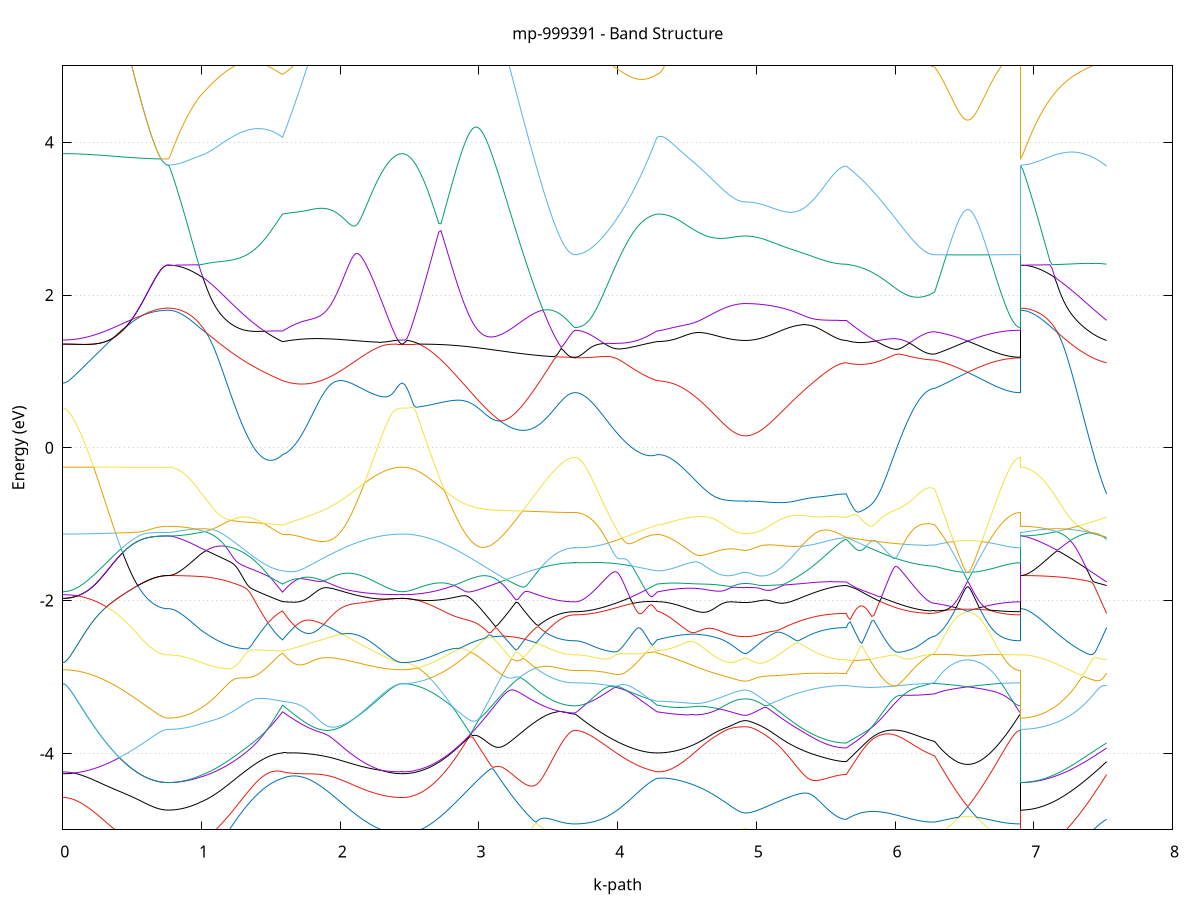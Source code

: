 set title 'mp-999391 - Band Structure'
set xlabel 'k-path'
set ylabel 'Energy (eV)'
set grid y
set yrange [-5:5]
set terminal png size 800,600
set output 'mp-999391_bands_gnuplot.png'
plot '-' using 1:2 with lines notitle, '-' using 1:2 with lines notitle, '-' using 1:2 with lines notitle, '-' using 1:2 with lines notitle, '-' using 1:2 with lines notitle, '-' using 1:2 with lines notitle, '-' using 1:2 with lines notitle, '-' using 1:2 with lines notitle, '-' using 1:2 with lines notitle, '-' using 1:2 with lines notitle, '-' using 1:2 with lines notitle, '-' using 1:2 with lines notitle, '-' using 1:2 with lines notitle, '-' using 1:2 with lines notitle, '-' using 1:2 with lines notitle, '-' using 1:2 with lines notitle, '-' using 1:2 with lines notitle, '-' using 1:2 with lines notitle, '-' using 1:2 with lines notitle, '-' using 1:2 with lines notitle, '-' using 1:2 with lines notitle, '-' using 1:2 with lines notitle, '-' using 1:2 with lines notitle, '-' using 1:2 with lines notitle, '-' using 1:2 with lines notitle, '-' using 1:2 with lines notitle, '-' using 1:2 with lines notitle, '-' using 1:2 with lines notitle, '-' using 1:2 with lines notitle, '-' using 1:2 with lines notitle, '-' using 1:2 with lines notitle, '-' using 1:2 with lines notitle, '-' using 1:2 with lines notitle, '-' using 1:2 with lines notitle, '-' using 1:2 with lines notitle, '-' using 1:2 with lines notitle, '-' using 1:2 with lines notitle, '-' using 1:2 with lines notitle, '-' using 1:2 with lines notitle, '-' using 1:2 with lines notitle, '-' using 1:2 with lines notitle, '-' using 1:2 with lines notitle, '-' using 1:2 with lines notitle, '-' using 1:2 with lines notitle
0.000000 -54.502087
0.006077 -54.502087
0.012154 -54.502087
0.018231 -54.502087
0.024308 -54.502087
0.030386 -54.501987
0.036463 -54.501987
0.042540 -54.501987
0.048617 -54.501987
0.054694 -54.501887
0.060771 -54.501887
0.066848 -54.501887
0.072925 -54.501787
0.079003 -54.501787
0.085080 -54.501687
0.091157 -54.501587
0.097234 -54.501587
0.103311 -54.501487
0.109388 -54.501387
0.115465 -54.501387
0.121542 -54.501287
0.127620 -54.501187
0.133697 -54.501087
0.139774 -54.501087
0.145851 -54.500987
0.151928 -54.500887
0.158005 -54.500787
0.164082 -54.500687
0.170159 -54.500587
0.176237 -54.500487
0.182314 -54.500287
0.188391 -54.500187
0.194468 -54.500087
0.200545 -54.499987
0.206622 -54.499987
0.212699 -54.500087
0.218776 -54.500087
0.224853 -54.500087
0.230931 -54.500087
0.237008 -54.500187
0.243085 -54.500187
0.249162 -54.500187
0.255239 -54.500287
0.261316 -54.500287
0.267393 -54.500287
0.273470 -54.500287
0.279548 -54.500387
0.285625 -54.500387
0.291702 -54.500387
0.297779 -54.500487
0.303856 -54.500487
0.309933 -54.500487
0.316010 -54.500587
0.322087 -54.500587
0.328165 -54.500587
0.334242 -54.500587
0.340319 -54.500687
0.346396 -54.500687
0.352473 -54.500687
0.358550 -54.500787
0.364627 -54.500787
0.370704 -54.500787
0.376781 -54.500887
0.382859 -54.500887
0.388936 -54.500887
0.395013 -54.500987
0.401090 -54.500987
0.407167 -54.500987
0.413244 -54.501087
0.419321 -54.501087
0.425398 -54.501087
0.431476 -54.501187
0.437553 -54.501187
0.443630 -54.501187
0.449707 -54.501187
0.455784 -54.501287
0.461861 -54.501287
0.467938 -54.501287
0.474015 -54.501387
0.480093 -54.501387
0.486170 -54.501387
0.492247 -54.501387
0.498324 -54.501487
0.504401 -54.501487
0.510478 -54.501487
0.516555 -54.501587
0.522632 -54.501587
0.528710 -54.501587
0.534787 -54.501587
0.540864 -54.501687
0.546941 -54.501687
0.553018 -54.501687
0.559095 -54.501687
0.565172 -54.501787
0.571249 -54.501787
0.577326 -54.501787
0.583404 -54.501787
0.589481 -54.501787
0.595558 -54.501887
0.601635 -54.501887
0.607712 -54.501887
0.613789 -54.501887
0.619866 -54.501887
0.625943 -54.501987
0.632021 -54.501987
0.638098 -54.501987
0.644175 -54.501987
0.650252 -54.501987
0.656329 -54.501987
0.662406 -54.502087
0.668483 -54.502087
0.674560 -54.502087
0.680638 -54.502087
0.686715 -54.502087
0.692792 -54.502087
0.698869 -54.502087
0.704946 -54.502087
0.711023 -54.502087
0.717100 -54.502187
0.723177 -54.502187
0.729254 -54.502187
0.735332 -54.502187
0.741409 -54.502187
0.747486 -54.502187
0.753563 -54.502187
0.759640 -54.502187
0.759640 -54.502187
0.769312 -54.502187
0.778984 -54.502187
0.788657 -54.502187
0.798329 -54.502187
0.808001 -54.502287
0.817673 -54.502287
0.827345 -54.502287
0.837017 -54.502387
0.846689 -54.502387
0.856362 -54.502487
0.866034 -54.502487
0.875706 -54.502587
0.885378 -54.502687
0.895050 -54.502787
0.904722 -54.502887
0.914394 -54.502987
0.924067 -54.503087
0.933739 -54.503187
0.943411 -54.503287
0.953083 -54.503387
0.962755 -54.503487
0.972427 -54.503587
0.982100 -54.503787
0.991772 -54.503887
0.991772 -54.503887
0.999998 -54.503987
1.008225 -54.504087
1.016452 -54.504187
1.024678 -54.504387
1.032905 -54.504487
1.041132 -54.504587
1.049359 -54.504687
1.057585 -54.504787
1.065812 -54.504987
1.074039 -54.505087
1.082265 -54.505187
1.090492 -54.505287
1.098719 -54.505487
1.106945 -54.505587
1.115172 -54.505787
1.123399 -54.505887
1.131626 -54.505987
1.139852 -54.506187
1.148079 -54.506287
1.156306 -54.506487
1.164532 -54.506587
1.172759 -54.506787
1.180986 -54.506887
1.189212 -54.507087
1.197439 -54.507287
1.205666 -54.507387
1.213892 -54.507587
1.222119 -54.507687
1.230346 -54.507887
1.238573 -54.508087
1.246799 -54.508287
1.255026 -54.508387
1.263253 -54.508587
1.271479 -54.508787
1.279706 -54.508987
1.287933 -54.509087
1.296159 -54.509287
1.304386 -54.509487
1.312613 -54.509687
1.320839 -54.509887
1.329066 -54.510087
1.337293 -54.510287
1.345520 -54.510487
1.353746 -54.510687
1.361973 -54.510887
1.370200 -54.511087
1.378426 -54.511287
1.386653 -54.511487
1.394880 -54.511687
1.403106 -54.511887
1.411333 -54.512087
1.419560 -54.512287
1.427786 -54.512587
1.436013 -54.512787
1.444240 -54.512987
1.452467 -54.513187
1.460693 -54.513387
1.468920 -54.513687
1.477147 -54.513887
1.485373 -54.514087
1.493600 -54.514287
1.501827 -54.514587
1.510053 -54.514787
1.518280 -54.514987
1.526507 -54.515287
1.534734 -54.515487
1.542960 -54.515687
1.551187 -54.515987
1.559414 -54.516187
1.567640 -54.516387
1.575867 -54.516687
1.584094 -54.516887
1.584094 -54.516887
1.592326 -54.516687
1.600558 -54.516487
1.608790 -54.516387
1.617022 -54.516187
1.625254 -54.515987
1.633486 -54.515787
1.641719 -54.515587
1.649951 -54.515387
1.658183 -54.515187
1.666415 -54.514987
1.674647 -54.514787
1.682879 -54.514587
1.691111 -54.514387
1.699344 -54.514187
1.707576 -54.513987
1.715808 -54.513787
1.724040 -54.513587
1.732272 -54.513387
1.740504 -54.513187
1.748736 -54.512987
1.756968 -54.512787
1.765201 -54.512587
1.773433 -54.512387
1.781665 -54.512187
1.789897 -54.511987
1.798129 -54.511687
1.806361 -54.511487
1.814593 -54.511287
1.822825 -54.511087
1.831058 -54.510887
1.839290 -54.510687
1.847522 -54.510487
1.855754 -54.510187
1.863986 -54.509987
1.872218 -54.509787
1.880450 -54.509587
1.888683 -54.509387
1.896915 -54.509187
1.905147 -54.508987
1.913379 -54.508787
1.921611 -54.508487
1.929843 -54.508287
1.938075 -54.508087
1.946307 -54.507887
1.954540 -54.507687
1.962772 -54.507487
1.971004 -54.507287
1.979236 -54.507087
1.987468 -54.506887
1.995700 -54.506687
2.003932 -54.506487
2.012164 -54.506287
2.020397 -54.506087
2.028629 -54.505887
2.036861 -54.505687
2.045093 -54.505587
2.053325 -54.505387
2.061557 -54.505187
2.069789 -54.504987
2.078022 -54.504787
2.086254 -54.504687
2.094486 -54.504487
2.102718 -54.504287
2.110950 -54.504187
2.119182 -54.503987
2.127414 -54.503787
2.135646 -54.503687
2.143879 -54.503487
2.152111 -54.503387
2.160343 -54.503287
2.168575 -54.503087
2.176807 -54.502987
2.185039 -54.502887
2.193271 -54.502787
2.201504 -54.502587
2.209736 -54.502487
2.217968 -54.502387
2.226200 -54.502287
2.234432 -54.502187
2.242664 -54.502187
2.250896 -54.502087
2.259128 -54.501987
2.267361 -54.501987
2.275593 -54.501887
2.283825 -54.501887
2.292057 -54.501887
2.300289 -54.501787
2.308521 -54.501787
2.316753 -54.501787
2.324985 -54.501787
2.333218 -54.501787
2.341450 -54.501887
2.349682 -54.501887
2.357914 -54.501887
2.366146 -54.501887
2.374378 -54.501987
2.382610 -54.501987
2.390843 -54.501987
2.399075 -54.501987
2.407307 -54.501987
2.415539 -54.502087
2.423771 -54.502087
2.432003 -54.502087
2.440235 -54.502087
2.448467 -54.502087
2.448467 -54.502087
2.464822 -54.502087
2.481176 -54.502087
2.497531 -54.502087
2.513886 -54.501987
2.530240 -54.501987
2.546595 -54.501987
2.562949 -54.501987
2.579304 -54.502087
2.595658 -54.502187
2.612013 -54.502287
2.628367 -54.502487
2.644722 -54.502687
2.661076 -54.502887
2.677431 -54.503187
2.693785 -54.503487
2.710140 -54.503787
2.726494 -54.504187
2.742849 -54.504487
2.759203 -54.504887
2.775558 -54.505387
2.791912 -54.505787
2.808267 -54.506287
2.824622 -54.506687
2.840976 -54.507187
2.857331 -54.507687
2.873685 -54.508287
2.890040 -54.508787
2.906394 -54.509287
2.922749 -54.509887
2.939103 -54.510487
2.955458 -54.510987
2.971812 -54.511587
2.988167 -54.512187
3.004521 -54.512787
3.020876 -54.513387
3.037230 -54.513987
3.053585 -54.514587
3.069939 -54.515187
3.086294 -54.515787
3.102648 -54.516387
3.119003 -54.516987
3.135357 -54.517587
3.151712 -54.518187
3.168067 -54.518687
3.184421 -54.519287
3.200776 -54.519887
3.217130 -54.520387
3.233485 -54.520987
3.249839 -54.521487
3.266194 -54.522087
3.282548 -54.522587
3.298903 -54.523087
3.315257 -54.523587
3.331612 -54.524087
3.347966 -54.524487
3.364321 -54.524987
3.380675 -54.525387
3.397030 -54.525787
3.413384 -54.526187
3.429739 -54.526587
3.446093 -54.526987
3.462448 -54.527287
3.478802 -54.527587
3.495157 -54.527887
3.511512 -54.528187
3.527866 -54.528387
3.544221 -54.528687
3.560575 -54.528887
3.576930 -54.529087
3.593284 -54.529187
3.609639 -54.529287
3.625993 -54.529487
3.642348 -54.529487
3.658702 -54.529587
3.675057 -54.529587
3.691411 -54.529587
3.691411 -54.529587
3.699638 -54.529587
3.707865 -54.529587
3.716091 -54.529487
3.724318 -54.529387
3.732545 -54.529187
3.740771 -54.528987
3.748998 -54.528787
3.757225 -54.528587
3.765452 -54.528287
3.773678 -54.527987
3.781905 -54.527587
3.790132 -54.527287
3.798358 -54.526887
3.806585 -54.526387
3.814812 -54.525987
3.823038 -54.525487
3.831265 -54.524987
3.839492 -54.524487
3.847718 -54.524087
3.855945 -54.523687
3.864172 -54.523387
3.872399 -54.523187
3.880625 -54.522987
3.888852 -54.522887
3.897079 -54.522787
3.905305 -54.522687
3.913532 -54.522587
3.921759 -54.522487
3.929985 -54.522387
3.938212 -54.522287
3.946439 -54.522287
3.954666 -54.522187
3.962892 -54.522087
3.971119 -54.521987
3.979346 -54.521887
3.987572 -54.521787
3.995799 -54.521687
4.004026 -54.521587
4.012252 -54.521487
4.020479 -54.521387
4.028706 -54.521287
4.036932 -54.521187
4.045159 -54.521087
4.053386 -54.520987
4.061613 -54.520887
4.069839 -54.520787
4.078066 -54.520587
4.086293 -54.520487
4.094519 -54.520387
4.102746 -54.520287
4.110973 -54.520187
4.119199 -54.519987
4.127426 -54.519887
4.135653 -54.519787
4.143879 -54.519587
4.152106 -54.519487
4.160333 -54.519287
4.168560 -54.519187
4.176786 -54.518987
4.185013 -54.518887
4.193240 -54.518687
4.201466 -54.518587
4.209693 -54.518387
4.217920 -54.518287
4.226146 -54.518087
4.234373 -54.517887
4.242600 -54.517787
4.250826 -54.517587
4.259053 -54.517387
4.267280 -54.517287
4.275507 -54.517087
4.283733 -54.516887
4.283733 -54.516887
4.298881 -54.516787
4.314028 -54.516487
4.329175 -54.515987
4.344322 -54.515487
4.359469 -54.514787
4.374617 -54.513887
4.389764 -54.512887
4.404911 -54.511787
4.420058 -54.510487
4.435206 -54.509087
4.450353 -54.507487
4.465500 -54.505887
4.480647 -54.504087
4.495795 -54.502087
4.510942 -54.500087
4.526089 -54.497887
4.541236 -54.495587
4.556384 -54.493187
4.571531 -54.490687
4.586678 -54.488087
4.601825 -54.485387
4.616973 -54.482587
4.632120 -54.479887
4.647267 -54.478187
4.662414 -54.477687
4.677562 -54.477287
4.692709 -54.476987
4.707856 -54.476787
4.723003 -54.476487
4.738151 -54.476187
4.753298 -54.475987
4.768445 -54.475687
4.783592 -54.475487
4.798740 -54.475287
4.813887 -54.474987
4.829034 -54.474787
4.844181 -54.474587
4.859329 -54.474487
4.874476 -54.474287
4.889623 -54.474187
4.904770 -54.474187
4.919918 -54.474187
4.919918 -54.474187
4.928194 -54.474187
4.936471 -54.474187
4.944748 -54.474187
4.953024 -54.474287
4.961301 -54.474287
4.969578 -54.474387
4.977854 -54.474487
4.986131 -54.474487
4.994408 -54.474587
5.002684 -54.474687
5.010961 -54.474787
5.019238 -54.474987
5.027514 -54.475087
5.035791 -54.475187
5.044068 -54.475287
5.052344 -54.475487
5.060621 -54.475587
5.068898 -54.475687
5.077174 -54.475787
5.085451 -54.475987
5.093728 -54.476087
5.102005 -54.476287
5.110281 -54.476387
5.118558 -54.476487
5.126835 -54.476687
5.135111 -54.476787
5.143388 -54.476887
5.151665 -54.477087
5.159941 -54.477187
5.168218 -54.477287
5.176495 -54.477487
5.184771 -54.477587
5.193048 -54.477687
5.201325 -54.477887
5.209601 -54.477987
5.217878 -54.478087
5.226155 -54.478287
5.234431 -54.478387
5.242708 -54.478487
5.250985 -54.478687
5.259261 -54.479287
5.267538 -54.480387
5.275815 -54.481687
5.284091 -54.482987
5.292368 -54.484187
5.300645 -54.485487
5.308922 -54.486687
5.317198 -54.487887
5.325475 -54.489087
5.333752 -54.490187
5.342028 -54.491287
5.350305 -54.492387
5.358582 -54.493487
5.366858 -54.494587
5.375135 -54.495587
5.383412 -54.496587
5.391688 -54.497487
5.399965 -54.498487
5.408242 -54.499387
5.416518 -54.500287
5.424795 -54.501087
5.433072 -54.501987
5.441348 -54.502787
5.449625 -54.503487
5.457902 -54.504287
5.466178 -54.504987
5.474455 -54.505587
5.482732 -54.506287
5.491009 -54.506887
5.499285 -54.507487
5.507562 -54.508087
5.515839 -54.508587
5.524115 -54.509087
5.532392 -54.509487
5.540669 -54.509987
5.548945 -54.510387
5.557222 -54.510687
5.565499 -54.511087
5.573775 -54.511387
5.582052 -54.511687
5.590329 -54.511887
5.598605 -54.512087
5.606882 -54.512287
5.615159 -54.512387
5.623435 -54.512487
5.631712 -54.512587
5.639989 -54.512687
5.648265 -54.512687
5.648265 -54.512687
5.662431 -54.512987
5.676597 -54.513387
5.690763 -54.513787
5.704928 -54.514087
5.719094 -54.514487
5.733260 -54.514887
5.747426 -54.515187
5.761592 -54.515587
5.775757 -54.515887
5.789923 -54.516287
5.804089 -54.516587
5.818255 -54.516987
5.832420 -54.517287
5.846586 -54.517687
5.860752 -54.517987
5.874918 -54.518287
5.889083 -54.518587
5.903249 -54.518887
5.917415 -54.519187
5.931581 -54.519487
5.945747 -54.519787
5.959912 -54.520087
5.974078 -54.520387
5.988244 -54.520687
6.002410 -54.520887
6.016575 -54.521187
6.030741 -54.521387
6.044907 -54.521687
6.059073 -54.521887
6.073238 -54.522087
6.087404 -54.522387
6.101570 -54.522587
6.115736 -54.522987
6.129901 -54.523387
6.144067 -54.523987
6.158233 -54.524787
6.172399 -54.525687
6.186565 -54.526587
6.200730 -54.527287
6.214896 -54.527987
6.229062 -54.528487
6.243228 -54.528887
6.257393 -54.529187
6.271559 -54.529387
6.285725 -54.529387
6.285725 -54.529387
6.291781 -54.529387
6.297838 -54.529387
6.303895 -54.529387
6.309951 -54.529387
6.316008 -54.529387
6.322064 -54.529287
6.328121 -54.529287
6.334177 -54.529287
6.340234 -54.529287
6.346291 -54.529287
6.352347 -54.529287
6.358404 -54.529187
6.364460 -54.529187
6.370517 -54.529187
6.376573 -54.529187
6.382630 -54.529187
6.388687 -54.529087
6.394743 -54.529087
6.400800 -54.529087
6.406856 -54.529087
6.412913 -54.529087
6.418969 -54.529087
6.425026 -54.528987
6.431083 -54.528987
6.437139 -54.528987
6.443196 -54.528987
6.449252 -54.528987
6.455309 -54.528987
6.461365 -54.528987
6.467422 -54.528987
6.473479 -54.528987
6.479535 -54.528887
6.485592 -54.528887
6.491648 -54.528887
6.497705 -54.528887
6.503761 -54.528887
6.509818 -54.528887
6.515874 -54.528887
6.521931 -54.528887
6.527988 -54.528887
6.534044 -54.528887
6.540101 -54.528887
6.546157 -54.528887
6.552214 -54.528887
6.558270 -54.528887
6.564327 -54.528887
6.570384 -54.528987
6.576440 -54.528987
6.582497 -54.528987
6.588553 -54.528987
6.594610 -54.528987
6.600666 -54.528987
6.606723 -54.528987
6.612780 -54.528987
6.618836 -54.528987
6.624893 -54.529087
6.630949 -54.529087
6.637006 -54.529087
6.643062 -54.529087
6.649119 -54.529087
6.655176 -54.529087
6.661232 -54.529187
6.667289 -54.529187
6.673345 -54.529187
6.679402 -54.529187
6.685458 -54.529187
6.691515 -54.529187
6.697572 -54.529287
6.703628 -54.529287
6.709685 -54.529287
6.715741 -54.529287
6.721798 -54.529287
6.727854 -54.529287
6.733911 -54.529387
6.739968 -54.529387
6.746024 -54.529387
6.752081 -54.529387
6.758137 -54.529387
6.764194 -54.529387
6.770250 -54.529487
6.776307 -54.529487
6.782364 -54.529487
6.788420 -54.529487
6.794477 -54.529487
6.800533 -54.529487
6.806590 -54.529487
6.812646 -54.529587
6.818703 -54.529587
6.824760 -54.529587
6.830816 -54.529587
6.836873 -54.529587
6.842929 -54.529587
6.848986 -54.529587
6.855042 -54.529587
6.861099 -54.529587
6.867156 -54.529587
6.873212 -54.529587
6.879269 -54.529587
6.885325 -54.529587
6.891382 -54.529587
6.897438 -54.529587
6.903495 -54.529587
6.903495 -54.502187
6.919849 -54.502187
6.936204 -54.502187
6.952559 -54.502287
6.968913 -54.502287
6.985268 -54.502387
7.001622 -54.502487
7.017977 -54.502587
7.034331 -54.502687
7.050686 -54.502887
7.067040 -54.503087
7.083395 -54.503187
7.099749 -54.503387
7.116104 -54.503587
7.132458 -54.503887
7.148813 -54.504087
7.165167 -54.504387
7.181522 -54.504687
7.197876 -54.504987
7.214231 -54.505287
7.230585 -54.505587
7.246940 -54.505887
7.263294 -54.506187
7.279649 -54.506587
7.296004 -54.506887
7.312358 -54.507287
7.328713 -54.507687
7.345067 -54.508087
7.361422 -54.508487
7.377776 -54.508887
7.394131 -54.509287
7.410485 -54.509687
7.426840 -54.510087
7.443194 -54.510487
7.459549 -54.510887
7.475903 -54.511387
7.492258 -54.511787
7.508612 -54.512187
7.524967 -54.512687
e
0.000000 -54.499587
0.006077 -54.499587
0.012154 -54.499587
0.018231 -54.499587
0.024308 -54.499587
0.030386 -54.499587
0.036463 -54.499587
0.042540 -54.499587
0.048617 -54.499587
0.054694 -54.499587
0.060771 -54.499587
0.066848 -54.499687
0.072925 -54.499687
0.079003 -54.499687
0.085080 -54.499687
0.091157 -54.499687
0.097234 -54.499687
0.103311 -54.499687
0.109388 -54.499687
0.115465 -54.499687
0.121542 -54.499787
0.127620 -54.499787
0.133697 -54.499787
0.139774 -54.499787
0.145851 -54.499787
0.151928 -54.499887
0.158005 -54.499887
0.164082 -54.499887
0.170159 -54.499887
0.176237 -54.499887
0.182314 -54.499987
0.188391 -54.499987
0.194468 -54.499987
0.200545 -54.499987
0.206622 -54.499987
0.212699 -54.500087
0.218776 -54.500087
0.224853 -54.500087
0.230931 -54.500087
0.237008 -54.500187
0.243085 -54.500187
0.249162 -54.500187
0.255239 -54.500287
0.261316 -54.500287
0.267393 -54.500287
0.273470 -54.500287
0.279548 -54.500387
0.285625 -54.500387
0.291702 -54.500387
0.297779 -54.500487
0.303856 -54.500487
0.309933 -54.500487
0.316010 -54.500587
0.322087 -54.500587
0.328165 -54.500587
0.334242 -54.500587
0.340319 -54.500687
0.346396 -54.500687
0.352473 -54.500687
0.358550 -54.500787
0.364627 -54.500787
0.370704 -54.500787
0.376781 -54.500887
0.382859 -54.500887
0.388936 -54.500887
0.395013 -54.500987
0.401090 -54.500987
0.407167 -54.500987
0.413244 -54.501087
0.419321 -54.501087
0.425398 -54.501087
0.431476 -54.501187
0.437553 -54.501187
0.443630 -54.501187
0.449707 -54.501187
0.455784 -54.501287
0.461861 -54.501287
0.467938 -54.501287
0.474015 -54.501387
0.480093 -54.501387
0.486170 -54.501387
0.492247 -54.501387
0.498324 -54.501487
0.504401 -54.501487
0.510478 -54.501487
0.516555 -54.501587
0.522632 -54.501587
0.528710 -54.501587
0.534787 -54.501587
0.540864 -54.501687
0.546941 -54.501687
0.553018 -54.501687
0.559095 -54.501687
0.565172 -54.501787
0.571249 -54.501787
0.577326 -54.501787
0.583404 -54.501787
0.589481 -54.501787
0.595558 -54.501887
0.601635 -54.501887
0.607712 -54.501887
0.613789 -54.501887
0.619866 -54.501887
0.625943 -54.501987
0.632021 -54.501987
0.638098 -54.501987
0.644175 -54.501987
0.650252 -54.501987
0.656329 -54.501987
0.662406 -54.502087
0.668483 -54.502087
0.674560 -54.502087
0.680638 -54.502087
0.686715 -54.502087
0.692792 -54.502087
0.698869 -54.502087
0.704946 -54.502087
0.711023 -54.502087
0.717100 -54.502187
0.723177 -54.502187
0.729254 -54.502187
0.735332 -54.502187
0.741409 -54.502187
0.747486 -54.502187
0.753563 -54.502187
0.759640 -54.502187
0.759640 -54.502187
0.769312 -54.502087
0.778984 -54.502087
0.788657 -54.501887
0.798329 -54.501687
0.808001 -54.501387
0.817673 -54.501087
0.827345 -54.500687
0.837017 -54.500187
0.846689 -54.499687
0.856362 -54.499087
0.866034 -54.498487
0.875706 -54.497787
0.885378 -54.497087
0.895050 -54.496287
0.904722 -54.495387
0.914394 -54.494487
0.924067 -54.493487
0.933739 -54.492487
0.943411 -54.491387
0.953083 -54.490287
0.962755 -54.489087
0.972427 -54.487787
0.982100 -54.487487
0.991772 -54.487387
0.991772 -54.487387
0.999998 -54.487287
1.008225 -54.487187
1.016452 -54.487187
1.024678 -54.487087
1.032905 -54.486987
1.041132 -54.486887
1.049359 -54.486887
1.057585 -54.486787
1.065812 -54.486687
1.074039 -54.486587
1.082265 -54.486587
1.090492 -54.486487
1.098719 -54.486387
1.106945 -54.486387
1.115172 -54.486287
1.123399 -54.486187
1.131626 -54.486087
1.139852 -54.486087
1.148079 -54.485987
1.156306 -54.485887
1.164532 -54.485787
1.172759 -54.485787
1.180986 -54.485687
1.189212 -54.485587
1.197439 -54.485487
1.205666 -54.485487
1.213892 -54.485387
1.222119 -54.485287
1.230346 -54.485187
1.238573 -54.485087
1.246799 -54.484987
1.255026 -54.484987
1.263253 -54.484887
1.271479 -54.484787
1.279706 -54.484687
1.287933 -54.484587
1.296159 -54.484487
1.304386 -54.484387
1.312613 -54.484287
1.320839 -54.484187
1.329066 -54.484087
1.337293 -54.483987
1.345520 -54.483887
1.353746 -54.483787
1.361973 -54.483687
1.370200 -54.483587
1.378426 -54.483487
1.386653 -54.483387
1.394880 -54.483287
1.403106 -54.483087
1.411333 -54.482987
1.419560 -54.482887
1.427786 -54.482787
1.436013 -54.482587
1.444240 -54.482487
1.452467 -54.482387
1.460693 -54.482287
1.468920 -54.482087
1.477147 -54.481987
1.485373 -54.481787
1.493600 -54.481687
1.501827 -54.481587
1.510053 -54.481387
1.518280 -54.481287
1.526507 -54.481087
1.534734 -54.480987
1.542960 -54.480787
1.551187 -54.480687
1.559414 -54.480487
1.567640 -54.480387
1.575867 -54.480187
1.584094 -54.480087
1.584094 -54.480087
1.592326 -54.480187
1.600558 -54.480387
1.608790 -54.480587
1.617022 -54.480787
1.625254 -54.480887
1.633486 -54.481087
1.641719 -54.481287
1.649951 -54.481487
1.658183 -54.481687
1.666415 -54.481887
1.674647 -54.482187
1.682879 -54.482387
1.691111 -54.482587
1.699344 -54.482787
1.707576 -54.482987
1.715808 -54.483287
1.724040 -54.483487
1.732272 -54.483687
1.740504 -54.483987
1.748736 -54.484187
1.756968 -54.484487
1.765201 -54.484687
1.773433 -54.484987
1.781665 -54.485187
1.789897 -54.485487
1.798129 -54.485787
1.806361 -54.485987
1.814593 -54.486287
1.822825 -54.486587
1.831058 -54.486787
1.839290 -54.487087
1.847522 -54.487387
1.855754 -54.487587
1.863986 -54.487887
1.872218 -54.488187
1.880450 -54.488487
1.888683 -54.488687
1.896915 -54.488987
1.905147 -54.489287
1.913379 -54.489587
1.921611 -54.489787
1.929843 -54.490087
1.938075 -54.490387
1.946307 -54.490687
1.954540 -54.490987
1.962772 -54.491187
1.971004 -54.491487
1.979236 -54.491787
1.987468 -54.492087
1.995700 -54.492287
2.003932 -54.492587
2.012164 -54.492887
2.020397 -54.493087
2.028629 -54.493387
2.036861 -54.493687
2.045093 -54.493887
2.053325 -54.494187
2.061557 -54.494387
2.069789 -54.494687
2.078022 -54.494887
2.086254 -54.495187
2.094486 -54.495387
2.102718 -54.495687
2.110950 -54.495887
2.119182 -54.496087
2.127414 -54.496287
2.135646 -54.496587
2.143879 -54.496787
2.152111 -54.496987
2.160343 -54.497187
2.168575 -54.497387
2.176807 -54.497587
2.185039 -54.497787
2.193271 -54.497987
2.201504 -54.498087
2.209736 -54.498287
2.217968 -54.498487
2.226200 -54.498587
2.234432 -54.498687
2.242664 -54.498887
2.250896 -54.498987
2.259128 -54.499087
2.267361 -54.499187
2.275593 -54.499287
2.283825 -54.499387
2.292057 -54.499487
2.300289 -54.499487
2.308521 -54.499587
2.316753 -54.499587
2.324985 -54.499587
2.333218 -54.499587
2.341450 -54.499587
2.349682 -54.499687
2.357914 -54.499687
2.366146 -54.499687
2.374378 -54.499587
2.382610 -54.499587
2.390843 -54.499587
2.399075 -54.499587
2.407307 -54.499587
2.415539 -54.499587
2.423771 -54.499587
2.432003 -54.499587
2.440235 -54.499587
2.448467 -54.499587
2.448467 -54.499587
2.464822 -54.499587
2.481176 -54.499587
2.497531 -54.499587
2.513886 -54.499587
2.530240 -54.499587
2.546595 -54.499587
2.562949 -54.499587
2.579304 -54.499487
2.595658 -54.499387
2.612013 -54.499287
2.628367 -54.499087
2.644722 -54.498787
2.661076 -54.498487
2.677431 -54.498187
2.693785 -54.497887
2.710140 -54.497487
2.726494 -54.497087
2.742849 -54.496687
2.759203 -54.496187
2.775558 -54.495687
2.791912 -54.495187
2.808267 -54.494687
2.824622 -54.494187
2.840976 -54.493587
2.857331 -54.492987
2.873685 -54.492387
2.890040 -54.491787
2.906394 -54.491187
2.922749 -54.490487
2.939103 -54.489887
2.955458 -54.489187
2.971812 -54.488587
2.988167 -54.487887
3.004521 -54.487187
3.020876 -54.486487
3.037230 -54.485787
3.053585 -54.485087
3.069939 -54.484387
3.086294 -54.483687
3.102648 -54.482987
3.119003 -54.482287
3.135357 -54.481587
3.151712 -54.480887
3.168067 -54.480287
3.184421 -54.479587
3.200776 -54.478887
3.217130 -54.478187
3.233485 -54.477587
3.249839 -54.476887
3.266194 -54.476287
3.282548 -54.475687
3.298903 -54.476387
3.315257 -54.479887
3.331612 -54.483287
3.347966 -54.486687
3.364321 -54.489887
3.380675 -54.492987
3.397030 -54.495887
3.413384 -54.498787
3.429739 -54.501387
3.446093 -54.503987
3.462448 -54.506387
3.478802 -54.508687
3.495157 -54.510787
3.511512 -54.512687
3.527866 -54.514487
3.544221 -54.516187
3.560575 -54.517587
3.576930 -54.518887
3.593284 -54.520087
3.609639 -54.520987
3.625993 -54.521787
3.642348 -54.522387
3.658702 -54.522887
3.675057 -54.523087
3.691411 -54.523187
3.691411 -54.523187
3.699638 -54.523187
3.707865 -54.523187
3.716091 -54.523187
3.724318 -54.523187
3.732545 -54.523187
3.740771 -54.523187
3.748998 -54.523187
3.757225 -54.523087
3.765452 -54.523087
3.773678 -54.523087
3.781905 -54.522987
3.790132 -54.522987
3.798358 -54.522987
3.806585 -54.522887
3.814812 -54.522787
3.823038 -54.522687
3.831265 -54.522587
3.839492 -54.522487
3.847718 -54.522287
3.855945 -54.521987
3.864172 -54.521587
3.872399 -54.520987
3.880625 -54.520387
3.888852 -54.519587
3.897079 -54.518887
3.905305 -54.518087
3.913532 -54.517187
3.921759 -54.516287
3.929985 -54.515387
3.938212 -54.514487
3.946439 -54.513487
3.954666 -54.512487
3.962892 -54.511487
3.971119 -54.510387
3.979346 -54.509287
3.987572 -54.508187
3.995799 -54.506987
4.004026 -54.505787
4.012252 -54.504587
4.020479 -54.503387
4.028706 -54.502187
4.036932 -54.500887
4.045159 -54.499587
4.053386 -54.498187
4.061613 -54.496887
4.069839 -54.495487
4.078066 -54.494087
4.086293 -54.492687
4.094519 -54.491287
4.102746 -54.489887
4.110973 -54.488387
4.119199 -54.486987
4.127426 -54.485587
4.135653 -54.484187
4.143879 -54.482787
4.152106 -54.481487
4.160333 -54.480487
4.168560 -54.479687
4.176786 -54.479287
4.185013 -54.478987
4.193240 -54.478887
4.201466 -54.478887
4.209693 -54.478987
4.217920 -54.478987
4.226146 -54.479087
4.234373 -54.479187
4.242600 -54.479287
4.250826 -54.479487
4.259053 -54.479587
4.267280 -54.479687
4.275507 -54.479887
4.283733 -54.480087
4.283733 -54.480087
4.298881 -54.480087
4.314028 -54.480187
4.329175 -54.480187
4.344322 -54.480187
4.359469 -54.480187
4.374617 -54.480187
4.389764 -54.480087
4.404911 -54.480087
4.420058 -54.479987
4.435206 -54.479887
4.450353 -54.479887
4.465500 -54.479787
4.480647 -54.479587
4.495795 -54.479487
4.510942 -54.479387
4.526089 -54.479187
4.541236 -54.478987
4.556384 -54.478887
4.571531 -54.478687
4.586678 -54.478387
4.601825 -54.478187
4.616973 -54.477887
4.632120 -54.477387
4.647267 -54.475887
4.662414 -54.473087
4.677562 -54.469987
4.692709 -54.467087
4.707856 -54.465887
4.723003 -54.465987
4.738151 -54.466187
4.753298 -54.466387
4.768445 -54.466587
4.783592 -54.466887
4.798740 -54.467087
4.813887 -54.467287
4.829034 -54.467487
4.844181 -54.467687
4.859329 -54.467887
4.874476 -54.467987
4.889623 -54.468087
4.904770 -54.468187
4.919918 -54.468187
4.919918 -54.468187
4.928194 -54.468187
4.936471 -54.468187
4.944748 -54.468187
4.953024 -54.468087
4.961301 -54.467987
4.969578 -54.467987
4.977854 -54.467887
4.986131 -54.467787
4.994408 -54.467687
5.002684 -54.467487
5.010961 -54.467387
5.019238 -54.467287
5.027514 -54.467087
5.035791 -54.466987
5.044068 -54.466787
5.052344 -54.466687
5.060621 -54.466487
5.068898 -54.466287
5.077174 -54.466187
5.085451 -54.465987
5.093728 -54.465787
5.102005 -54.465587
5.110281 -54.465387
5.118558 -54.465287
5.126835 -54.465087
5.135111 -54.464887
5.143388 -54.464687
5.151665 -54.464587
5.159941 -54.464487
5.168218 -54.464487
5.176495 -54.464987
5.184771 -54.466187
5.193048 -54.467587
5.201325 -54.469087
5.209601 -54.470487
5.217878 -54.471987
5.226155 -54.473387
5.234431 -54.474787
5.242708 -54.476187
5.250985 -54.477487
5.259261 -54.478387
5.267538 -54.478687
5.275815 -54.478887
5.284091 -54.478987
5.292368 -54.479087
5.300645 -54.479187
5.308922 -54.479287
5.317198 -54.479387
5.325475 -54.479487
5.333752 -54.479587
5.342028 -54.479687
5.350305 -54.479787
5.358582 -54.479887
5.366858 -54.479987
5.375135 -54.480087
5.383412 -54.480187
5.391688 -54.480287
5.399965 -54.480287
5.408242 -54.480387
5.416518 -54.480487
5.424795 -54.480587
5.433072 -54.480587
5.441348 -54.480687
5.449625 -54.480787
5.457902 -54.480787
5.466178 -54.480887
5.474455 -54.480887
5.482732 -54.480987
5.491009 -54.480987
5.499285 -54.481087
5.507562 -54.481087
5.515839 -54.481187
5.524115 -54.481187
5.532392 -54.481187
5.540669 -54.481287
5.548945 -54.481287
5.557222 -54.481287
5.565499 -54.481387
5.573775 -54.481387
5.582052 -54.481387
5.590329 -54.481387
5.598605 -54.481487
5.606882 -54.481487
5.615159 -54.481487
5.623435 -54.481487
5.631712 -54.481487
5.639989 -54.481487
5.648265 -54.481487
5.648265 -54.481487
5.662431 -54.481287
5.676597 -54.480987
5.690763 -54.480787
5.704928 -54.480587
5.719094 -54.480287
5.733260 -54.480087
5.747426 -54.479887
5.761592 -54.479687
5.775757 -54.479487
5.789923 -54.479187
5.804089 -54.478987
5.818255 -54.478787
5.832420 -54.478587
5.846586 -54.478487
5.860752 -54.478387
5.874918 -54.479987
5.889083 -54.482987
5.903249 -54.485987
5.917415 -54.488987
5.931581 -54.491787
5.945747 -54.494587
5.959912 -54.497287
5.974078 -54.499887
5.988244 -54.502387
6.002410 -54.504787
6.016575 -54.507087
6.030741 -54.509287
6.044907 -54.511387
6.059073 -54.513287
6.073238 -54.515187
6.087404 -54.516887
6.101570 -54.518487
6.115736 -54.519887
6.129901 -54.521087
6.144067 -54.521887
6.158233 -54.522387
6.172399 -54.522687
6.186565 -54.522887
6.200730 -54.522987
6.214896 -54.523187
6.229062 -54.523287
6.243228 -54.523287
6.257393 -54.523387
6.271559 -54.523387
6.285725 -54.523387
6.285725 -54.523387
6.291781 -54.523487
6.297838 -54.523487
6.303895 -54.523487
6.309951 -54.523487
6.316008 -54.523487
6.322064 -54.523487
6.328121 -54.523587
6.334177 -54.523587
6.340234 -54.523587
6.346291 -54.523587
6.352347 -54.523587
6.358404 -54.523687
6.364460 -54.523687
6.370517 -54.523687
6.376573 -54.523687
6.382630 -54.523687
6.388687 -54.523687
6.394743 -54.523787
6.400800 -54.523787
6.406856 -54.523787
6.412913 -54.523787
6.418969 -54.523787
6.425026 -54.523787
6.431083 -54.523887
6.437139 -54.523887
6.443196 -54.523887
6.449252 -54.523887
6.455309 -54.523887
6.461365 -54.523887
6.467422 -54.523887
6.473479 -54.523887
6.479535 -54.523887
6.485592 -54.523887
6.491648 -54.523887
6.497705 -54.523987
6.503761 -54.523987
6.509818 -54.523987
6.515874 -54.523987
6.521931 -54.523987
6.527988 -54.523987
6.534044 -54.523987
6.540101 -54.523987
6.546157 -54.523987
6.552214 -54.523987
6.558270 -54.523887
6.564327 -54.523887
6.570384 -54.523887
6.576440 -54.523887
6.582497 -54.523887
6.588553 -54.523887
6.594610 -54.523887
6.600666 -54.523887
6.606723 -54.523887
6.612780 -54.523887
6.618836 -54.523787
6.624893 -54.523787
6.630949 -54.523787
6.637006 -54.523787
6.643062 -54.523787
6.649119 -54.523787
6.655176 -54.523787
6.661232 -54.523687
6.667289 -54.523687
6.673345 -54.523687
6.679402 -54.523687
6.685458 -54.523687
6.691515 -54.523587
6.697572 -54.523587
6.703628 -54.523587
6.709685 -54.523587
6.715741 -54.523587
6.721798 -54.523487
6.727854 -54.523487
6.733911 -54.523487
6.739968 -54.523487
6.746024 -54.523487
6.752081 -54.523487
6.758137 -54.523387
6.764194 -54.523387
6.770250 -54.523387
6.776307 -54.523387
6.782364 -54.523387
6.788420 -54.523387
6.794477 -54.523387
6.800533 -54.523287
6.806590 -54.523287
6.812646 -54.523287
6.818703 -54.523287
6.824760 -54.523287
6.830816 -54.523287
6.836873 -54.523287
6.842929 -54.523287
6.848986 -54.523287
6.855042 -54.523287
6.861099 -54.523187
6.867156 -54.523187
6.873212 -54.523187
6.879269 -54.523187
6.885325 -54.523187
6.891382 -54.523187
6.897438 -54.523187
6.903495 -54.523187
6.903495 -54.502187
6.919849 -54.502087
6.936204 -54.501787
6.952559 -54.501387
6.968913 -54.500787
6.985268 -54.499987
7.001622 -54.498987
7.017977 -54.497887
7.034331 -54.496687
7.050686 -54.495187
7.067040 -54.493587
7.083395 -54.491787
7.099749 -54.489887
7.116104 -54.487787
7.132458 -54.487387
7.148813 -54.487187
7.165167 -54.487087
7.181522 -54.486887
7.197876 -54.486687
7.214231 -54.486487
7.230585 -54.486187
7.246940 -54.485987
7.263294 -54.485787
7.279649 -54.485487
7.296004 -54.485287
7.312358 -54.484987
7.328713 -54.484787
7.345067 -54.484487
7.361422 -54.484287
7.377776 -54.483987
7.394131 -54.483687
7.410485 -54.483487
7.426840 -54.483187
7.443194 -54.482887
7.459549 -54.482587
7.475903 -54.482287
7.492258 -54.482087
7.508612 -54.481787
7.524967 -54.481487
e
0.000000 -54.499587
0.006077 -54.499587
0.012154 -54.499587
0.018231 -54.499587
0.024308 -54.499587
0.030386 -54.499587
0.036463 -54.499587
0.042540 -54.499587
0.048617 -54.499587
0.054694 -54.499587
0.060771 -54.499587
0.066848 -54.499687
0.072925 -54.499687
0.079003 -54.499687
0.085080 -54.499687
0.091157 -54.499687
0.097234 -54.499687
0.103311 -54.499687
0.109388 -54.499687
0.115465 -54.499687
0.121542 -54.499787
0.127620 -54.499787
0.133697 -54.499787
0.139774 -54.499787
0.145851 -54.499787
0.151928 -54.499887
0.158005 -54.499887
0.164082 -54.499887
0.170159 -54.499887
0.176237 -54.499887
0.182314 -54.499987
0.188391 -54.499987
0.194468 -54.499987
0.200545 -54.499987
0.206622 -54.499887
0.212699 -54.499687
0.218776 -54.499587
0.224853 -54.499487
0.230931 -54.499287
0.237008 -54.499187
0.243085 -54.499087
0.249162 -54.498887
0.255239 -54.498787
0.261316 -54.498587
0.267393 -54.498487
0.273470 -54.498287
0.279548 -54.498187
0.285625 -54.497987
0.291702 -54.497887
0.297779 -54.497687
0.303856 -54.497587
0.309933 -54.497387
0.316010 -54.497187
0.322087 -54.497087
0.328165 -54.496887
0.334242 -54.496687
0.340319 -54.496587
0.346396 -54.496387
0.352473 -54.496187
0.358550 -54.496087
0.364627 -54.495887
0.370704 -54.495687
0.376781 -54.495587
0.382859 -54.495387
0.388936 -54.495187
0.395013 -54.495087
0.401090 -54.494887
0.407167 -54.494687
0.413244 -54.494587
0.419321 -54.494387
0.425398 -54.494187
0.431476 -54.494087
0.437553 -54.493887
0.443630 -54.493687
0.449707 -54.493587
0.455784 -54.493387
0.461861 -54.493187
0.467938 -54.493087
0.474015 -54.492887
0.480093 -54.492787
0.486170 -54.492587
0.492247 -54.492487
0.498324 -54.492287
0.504401 -54.492187
0.510478 -54.491987
0.516555 -54.491787
0.522632 -54.491687
0.528710 -54.491587
0.534787 -54.491387
0.540864 -54.491287
0.546941 -54.491187
0.553018 -54.490987
0.559095 -54.490887
0.565172 -54.490787
0.571249 -54.490587
0.577326 -54.490487
0.583404 -54.490387
0.589481 -54.490287
0.595558 -54.490187
0.601635 -54.490087
0.607712 -54.489987
0.613789 -54.489887
0.619866 -54.489787
0.625943 -54.489687
0.632021 -54.489587
0.638098 -54.489487
0.644175 -54.489387
0.650252 -54.489287
0.656329 -54.489287
0.662406 -54.489187
0.668483 -54.489087
0.674560 -54.489087
0.680638 -54.488987
0.686715 -54.488987
0.692792 -54.488887
0.698869 -54.488887
0.704946 -54.488787
0.711023 -54.488787
0.717100 -54.488687
0.723177 -54.488687
0.729254 -54.488687
0.735332 -54.488687
0.741409 -54.488687
0.747486 -54.488687
0.753563 -54.488687
0.759640 -54.488687
0.759640 -54.488687
0.769312 -54.488587
0.778984 -54.488587
0.788657 -54.488587
0.798329 -54.488587
0.808001 -54.488587
0.817673 -54.488587
0.827345 -54.488487
0.837017 -54.488487
0.846689 -54.488487
0.856362 -54.488387
0.866034 -54.488387
0.875706 -54.488287
0.885378 -54.488287
0.895050 -54.488187
0.904722 -54.488087
0.914394 -54.488087
0.924067 -54.487987
0.933739 -54.487887
0.943411 -54.487787
0.953083 -54.487787
0.962755 -54.487687
0.972427 -54.487587
0.982100 -54.486487
0.991772 -54.485187
0.991772 -54.485187
0.999998 -54.484187
1.008225 -54.483087
1.016452 -54.482087
1.024678 -54.480987
1.032905 -54.479887
1.041132 -54.478687
1.049359 -54.477587
1.057585 -54.476387
1.065812 -54.475087
1.074039 -54.473887
1.082265 -54.472587
1.090492 -54.471387
1.098719 -54.469987
1.106945 -54.468687
1.115172 -54.467387
1.123399 -54.465987
1.131626 -54.464587
1.139852 -54.463187
1.148079 -54.461687
1.156306 -54.460287
1.164532 -54.458787
1.172759 -54.457287
1.180986 -54.455787
1.189212 -54.454287
1.197439 -54.452787
1.205666 -54.452087
1.213892 -54.452087
1.222119 -54.452287
1.230346 -54.452387
1.238573 -54.452587
1.246799 -54.452787
1.255026 -54.452987
1.263253 -54.453187
1.271479 -54.453387
1.279706 -54.453487
1.287933 -54.453687
1.296159 -54.453887
1.304386 -54.454087
1.312613 -54.454287
1.320839 -54.454487
1.329066 -54.454687
1.337293 -54.454887
1.345520 -54.455087
1.353746 -54.455387
1.361973 -54.455587
1.370200 -54.455787
1.378426 -54.455987
1.386653 -54.456187
1.394880 -54.456387
1.403106 -54.456687
1.411333 -54.456887
1.419560 -54.457087
1.427786 -54.457287
1.436013 -54.457587
1.444240 -54.457787
1.452467 -54.457987
1.460693 -54.458287
1.468920 -54.458487
1.477147 -54.458687
1.485373 -54.458887
1.493600 -54.459187
1.501827 -54.459387
1.510053 -54.459687
1.518280 -54.459887
1.526507 -54.460087
1.534734 -54.460387
1.542960 -54.460587
1.551187 -54.460887
1.559414 -54.461087
1.567640 -54.461287
1.575867 -54.461587
1.584094 -54.461787
1.584094 -54.461787
1.592326 -54.461687
1.600558 -54.461487
1.608790 -54.461387
1.617022 -54.461187
1.625254 -54.460987
1.633486 -54.460887
1.641719 -54.460687
1.649951 -54.460587
1.658183 -54.460387
1.666415 -54.460187
1.674647 -54.459987
1.682879 -54.459887
1.691111 -54.459687
1.699344 -54.459487
1.707576 -54.459287
1.715808 -54.459187
1.724040 -54.458987
1.732272 -54.458787
1.740504 -54.458587
1.748736 -54.458387
1.756968 -54.458287
1.765201 -54.458087
1.773433 -54.457887
1.781665 -54.457687
1.789897 -54.457487
1.798129 -54.457287
1.806361 -54.457087
1.814593 -54.456887
1.822825 -54.456787
1.831058 -54.456587
1.839290 -54.456387
1.847522 -54.456187
1.855754 -54.455987
1.863986 -54.455787
1.872218 -54.455587
1.880450 -54.455387
1.888683 -54.455187
1.896915 -54.455087
1.905147 -54.454887
1.913379 -54.454687
1.921611 -54.454487
1.929843 -54.454287
1.938075 -54.454187
1.946307 -54.453987
1.954540 -54.453787
1.962772 -54.453687
1.971004 -54.453587
1.979236 -54.453787
1.987468 -54.454587
1.995700 -54.455887
2.003932 -54.457287
2.012164 -54.458687
2.020397 -54.460087
2.028629 -54.461487
2.036861 -54.462787
2.045093 -54.464187
2.053325 -54.465587
2.061557 -54.466887
2.069789 -54.468187
2.078022 -54.469487
2.086254 -54.470687
2.094486 -54.471887
2.102718 -54.473187
2.110950 -54.474287
2.119182 -54.475487
2.127414 -54.476687
2.135646 -54.477787
2.143879 -54.478887
2.152111 -54.479887
2.160343 -54.480987
2.168575 -54.481987
2.176807 -54.482987
2.185039 -54.483987
2.193271 -54.484887
2.201504 -54.485787
2.209736 -54.486687
2.217968 -54.487587
2.226200 -54.488387
2.234432 -54.489187
2.242664 -54.489987
2.250896 -54.490687
2.259128 -54.491387
2.267361 -54.492087
2.275593 -54.492787
2.283825 -54.493387
2.292057 -54.493987
2.300289 -54.494587
2.308521 -54.495087
2.316753 -54.495587
2.324985 -54.496087
2.333218 -54.496487
2.341450 -54.496987
2.349682 -54.497387
2.357914 -54.497687
2.366146 -54.497987
2.374378 -54.498287
2.382610 -54.498587
2.390843 -54.498787
2.399075 -54.498987
2.407307 -54.499187
2.415539 -54.499287
2.423771 -54.499487
2.432003 -54.499487
2.440235 -54.499587
2.448467 -54.499587
2.448467 -54.499587
2.464822 -54.499487
2.481176 -54.499287
2.497531 -54.498787
2.513886 -54.498187
2.530240 -54.497487
2.546595 -54.496487
2.562949 -54.495387
2.579304 -54.494087
2.595658 -54.492687
2.612013 -54.491087
2.628367 -54.489387
2.644722 -54.487487
2.661076 -54.485387
2.677431 -54.483187
2.693785 -54.480787
2.710140 -54.478287
2.726494 -54.475687
2.742849 -54.472887
2.759203 -54.469987
2.775558 -54.466987
2.791912 -54.463887
2.808267 -54.460687
2.824622 -54.457287
2.840976 -54.453887
2.857331 -54.453887
2.873685 -54.454387
2.890040 -54.454887
2.906394 -54.455487
2.922749 -54.455987
2.939103 -54.456587
2.955458 -54.457087
2.971812 -54.457687
2.988167 -54.458287
3.004521 -54.458787
3.020876 -54.459387
3.037230 -54.459987
3.053585 -54.460587
3.069939 -54.461187
3.086294 -54.461687
3.102648 -54.462287
3.119003 -54.462887
3.135357 -54.463487
3.151712 -54.464087
3.168067 -54.464587
3.184421 -54.465187
3.200776 -54.465687
3.217130 -54.466287
3.233485 -54.466787
3.249839 -54.467387
3.266194 -54.468987
3.282548 -54.472687
3.298903 -54.475087
3.315257 -54.474487
3.331612 -54.473887
3.347966 -54.473387
3.364321 -54.472887
3.380675 -54.472287
3.397030 -54.471787
3.413384 -54.471887
3.429739 -54.472187
3.446093 -54.472587
3.462448 -54.472887
3.478802 -54.473187
3.495157 -54.473487
3.511512 -54.473787
3.527866 -54.473987
3.544221 -54.474187
3.560575 -54.474387
3.576930 -54.474587
3.593284 -54.474687
3.609639 -54.474887
3.625993 -54.474987
3.642348 -54.475087
3.658702 -54.475087
3.675057 -54.475187
3.691411 -54.475187
3.691411 -54.475187
3.699638 -54.475187
3.707865 -54.475187
3.716091 -54.475187
3.724318 -54.475187
3.732545 -54.475187
3.740771 -54.475187
3.748998 -54.475187
3.757225 -54.475187
3.765452 -54.475187
3.773678 -54.475187
3.781905 -54.475187
3.790132 -54.475187
3.798358 -54.475187
3.806585 -54.475187
3.814812 -54.475287
3.823038 -54.475287
3.831265 -54.475287
3.839492 -54.475287
3.847718 -54.475287
3.855945 -54.475287
3.864172 -54.475287
3.872399 -54.475387
3.880625 -54.475387
3.888852 -54.475387
3.897079 -54.475387
3.905305 -54.475487
3.913532 -54.475487
3.921759 -54.475487
3.929985 -54.475487
3.938212 -54.475587
3.946439 -54.475587
3.954666 -54.475587
3.962892 -54.475687
3.971119 -54.475687
3.979346 -54.475787
3.987572 -54.475787
3.995799 -54.475787
4.004026 -54.475887
4.012252 -54.475887
4.020479 -54.475987
4.028706 -54.475987
4.036932 -54.476087
4.045159 -54.476087
4.053386 -54.476187
4.061613 -54.476187
4.069839 -54.476287
4.078066 -54.476287
4.086293 -54.476387
4.094519 -54.476487
4.102746 -54.476487
4.110973 -54.476487
4.119199 -54.476587
4.127426 -54.476587
4.135653 -54.476487
4.143879 -54.476387
4.152106 -54.476187
4.160333 -54.475687
4.168560 -54.474987
4.176786 -54.473887
4.185013 -54.472587
4.193240 -54.471087
4.201466 -54.469587
4.209693 -54.467987
4.217920 -54.466287
4.226146 -54.464587
4.234373 -54.462887
4.242600 -54.462587
4.250826 -54.462387
4.259053 -54.462287
4.267280 -54.462087
4.275507 -54.461987
4.283733 -54.461787
4.283733 -54.461787
4.298881 -54.461787
4.314028 -54.461687
4.329175 -54.461687
4.344322 -54.461687
4.359469 -54.461687
4.374617 -54.461787
4.389764 -54.461787
4.404911 -54.461887
4.420058 -54.461887
4.435206 -54.461987
4.450353 -54.462087
4.465500 -54.462187
4.480647 -54.462387
4.495795 -54.462487
4.510942 -54.462687
4.526089 -54.462787
4.541236 -54.462987
4.556384 -54.463187
4.571531 -54.463387
4.586678 -54.463587
4.601825 -54.463787
4.616973 -54.463987
4.632120 -54.464187
4.647267 -54.464487
4.662414 -54.464687
4.677562 -54.464887
4.692709 -54.464787
4.707856 -54.462887
4.723003 -54.459587
4.738151 -54.456187
4.753298 -54.452587
4.768445 -54.448987
4.783592 -54.445287
4.798740 -54.441587
4.813887 -54.437787
4.829034 -54.433987
4.844181 -54.430187
4.859329 -54.426387
4.874476 -54.422587
4.889623 -54.418887
4.904770 -54.415687
4.919918 -54.414287
4.919918 -54.414287
4.928194 -54.414687
4.936471 -54.415587
4.944748 -54.416887
4.953024 -54.418387
4.961301 -54.420087
4.969578 -54.421787
4.977854 -54.423587
4.986131 -54.425287
4.994408 -54.427087
5.002684 -54.428887
5.010961 -54.430587
5.019238 -54.432387
5.027514 -54.434187
5.035791 -54.435887
5.044068 -54.437687
5.052344 -54.439487
5.060621 -54.441187
5.068898 -54.442887
5.077174 -54.444587
5.085451 -54.446387
5.093728 -54.448087
5.102005 -54.449687
5.110281 -54.451387
5.118558 -54.453087
5.126835 -54.454687
5.135111 -54.456287
5.143388 -54.457887
5.151665 -54.459487
5.159941 -54.460987
5.168218 -54.462387
5.176495 -54.463287
5.184771 -54.463387
5.193048 -54.463287
5.201325 -54.463187
5.209601 -54.462987
5.217878 -54.462787
5.226155 -54.462687
5.234431 -54.462487
5.242708 -54.462287
5.250985 -54.462087
5.259261 -54.461887
5.267538 -54.461787
5.275815 -54.461587
5.284091 -54.461387
5.292368 -54.461187
5.300645 -54.461087
5.308922 -54.460887
5.317198 -54.460687
5.325475 -54.460587
5.333752 -54.460387
5.342028 -54.460187
5.350305 -54.460087
5.358582 -54.459887
5.366858 -54.459787
5.375135 -54.459587
5.383412 -54.459487
5.391688 -54.459287
5.399965 -54.459187
5.408242 -54.458987
5.416518 -54.458887
5.424795 -54.458787
5.433072 -54.458587
5.441348 -54.458487
5.449625 -54.458387
5.457902 -54.458287
5.466178 -54.458187
5.474455 -54.458087
5.482732 -54.457987
5.491009 -54.457887
5.499285 -54.457787
5.507562 -54.457687
5.515839 -54.457587
5.524115 -54.457487
5.532392 -54.457387
5.540669 -54.457387
5.548945 -54.457287
5.557222 -54.457187
5.565499 -54.457187
5.573775 -54.457087
5.582052 -54.457087
5.590329 -54.457087
5.598605 -54.456987
5.606882 -54.456987
5.615159 -54.456987
5.623435 -54.456887
5.631712 -54.456887
5.639989 -54.456887
5.648265 -54.456887
5.648265 -54.456887
5.662431 -54.457287
5.676597 -54.457587
5.690763 -54.457987
5.704928 -54.458387
5.719094 -54.458687
5.733260 -54.459087
5.747426 -54.459387
5.761592 -54.459787
5.775757 -54.460087
5.789923 -54.460487
5.804089 -54.463287
5.818255 -54.466787
5.832420 -54.470087
5.846586 -54.473387
5.860752 -54.476487
5.874918 -54.477887
5.889083 -54.477787
5.903249 -54.477587
5.917415 -54.477387
5.931581 -54.477187
5.945747 -54.477087
5.959912 -54.476887
5.974078 -54.476687
5.988244 -54.476587
6.002410 -54.476387
6.016575 -54.476287
6.030741 -54.476087
6.044907 -54.475987
6.059073 -54.475887
6.073238 -54.475687
6.087404 -54.475587
6.101570 -54.475487
6.115736 -54.475387
6.129901 -54.475287
6.144067 -54.475187
6.158233 -54.475087
6.172399 -54.474987
6.186565 -54.474887
6.200730 -54.474787
6.214896 -54.474787
6.229062 -54.474687
6.243228 -54.474587
6.257393 -54.474587
6.271559 -54.474587
6.285725 -54.474487
6.285725 -54.474487
6.291781 -54.474487
6.297838 -54.474387
6.303895 -54.474387
6.309951 -54.474287
6.316008 -54.474187
6.322064 -54.474187
6.328121 -54.474087
6.334177 -54.473987
6.340234 -54.473987
6.346291 -54.473887
6.352347 -54.473787
6.358404 -54.473687
6.364460 -54.473687
6.370517 -54.473587
6.376573 -54.473487
6.382630 -54.473387
6.388687 -54.473287
6.394743 -54.473287
6.400800 -54.473187
6.406856 -54.473087
6.412913 -54.472987
6.418969 -54.472887
6.425026 -54.472787
6.431083 -54.472687
6.437139 -54.472587
6.443196 -54.472487
6.449252 -54.472487
6.455309 -54.472387
6.461365 -54.472287
6.467422 -54.472187
6.473479 -54.472087
6.479535 -54.471987
6.485592 -54.471887
6.491648 -54.471787
6.497705 -54.471687
6.503761 -54.471587
6.509818 -54.471487
6.515874 -54.471387
6.521931 -54.471287
6.527988 -54.471287
6.534044 -54.471387
6.540101 -54.471487
6.546157 -54.471587
6.552214 -54.471687
6.558270 -54.471787
6.564327 -54.471887
6.570384 -54.471987
6.576440 -54.472087
6.582497 -54.472187
6.588553 -54.472287
6.594610 -54.472387
6.600666 -54.472487
6.606723 -54.472587
6.612780 -54.472687
6.618836 -54.472787
6.624893 -54.472887
6.630949 -54.472887
6.637006 -54.472987
6.643062 -54.473087
6.649119 -54.473187
6.655176 -54.473287
6.661232 -54.473387
6.667289 -54.473487
6.673345 -54.473487
6.679402 -54.473587
6.685458 -54.473687
6.691515 -54.473787
6.697572 -54.473887
6.703628 -54.473887
6.709685 -54.473987
6.715741 -54.474087
6.721798 -54.474087
6.727854 -54.474187
6.733911 -54.474287
6.739968 -54.474287
6.746024 -54.474387
6.752081 -54.474387
6.758137 -54.474487
6.764194 -54.474587
6.770250 -54.474587
6.776307 -54.474687
6.782364 -54.474687
6.788420 -54.474687
6.794477 -54.474787
6.800533 -54.474787
6.806590 -54.474887
6.812646 -54.474887
6.818703 -54.474887
6.824760 -54.474987
6.830816 -54.474987
6.836873 -54.474987
6.842929 -54.475087
6.848986 -54.475087
6.855042 -54.475087
6.861099 -54.475087
6.867156 -54.475087
6.873212 -54.475087
6.879269 -54.475087
6.885325 -54.475187
6.891382 -54.475187
6.897438 -54.475187
6.903495 -54.475187
6.903495 -54.488687
6.919849 -54.488587
6.936204 -54.488587
6.952559 -54.488587
6.968913 -54.488487
6.985268 -54.488487
7.001622 -54.488387
7.017977 -54.488287
7.034331 -54.488187
7.050686 -54.488087
7.067040 -54.487987
7.083395 -54.487887
7.099749 -54.487687
7.116104 -54.487587
7.132458 -54.485587
7.148813 -54.483287
7.165167 -54.480787
7.181522 -54.478087
7.197876 -54.475287
7.214231 -54.472387
7.230585 -54.469387
7.246940 -54.466187
7.263294 -54.462887
7.279649 -54.459587
7.296004 -54.456087
7.312358 -54.452487
7.328713 -54.451987
7.345067 -54.452387
7.361422 -54.452787
7.377776 -54.453187
7.394131 -54.453587
7.410485 -54.453987
7.426840 -54.454387
7.443194 -54.454787
7.459549 -54.455187
7.475903 -54.455587
7.492258 -54.456087
7.508612 -54.456487
7.524967 -54.456887
e
0.000000 -54.446887
0.006077 -54.446887
0.012154 -54.446887
0.018231 -54.446887
0.024308 -54.446887
0.030386 -54.446887
0.036463 -54.446887
0.042540 -54.446887
0.048617 -54.446887
0.054694 -54.446887
0.060771 -54.446887
0.066848 -54.446887
0.072925 -54.446887
0.079003 -54.446887
0.085080 -54.446887
0.091157 -54.446887
0.097234 -54.446887
0.103311 -54.446887
0.109388 -54.446887
0.115465 -54.446887
0.121542 -54.446887
0.127620 -54.446887
0.133697 -54.446887
0.139774 -54.446887
0.145851 -54.446887
0.151928 -54.446887
0.158005 -54.446887
0.164082 -54.446887
0.170159 -54.446887
0.176237 -54.446887
0.182314 -54.446887
0.188391 -54.446887
0.194468 -54.446887
0.200545 -54.446887
0.206622 -54.446887
0.212699 -54.446887
0.218776 -54.446787
0.224853 -54.446787
0.230931 -54.446787
0.237008 -54.446787
0.243085 -54.446787
0.249162 -54.446787
0.255239 -54.446787
0.261316 -54.446787
0.267393 -54.446787
0.273470 -54.446787
0.279548 -54.446787
0.285625 -54.446787
0.291702 -54.446787
0.297779 -54.446787
0.303856 -54.446787
0.309933 -54.446787
0.316010 -54.446787
0.322087 -54.446787
0.328165 -54.446787
0.334242 -54.446787
0.340319 -54.446787
0.346396 -54.446787
0.352473 -54.446787
0.358550 -54.446687
0.364627 -54.446687
0.370704 -54.446687
0.376781 -54.446687
0.382859 -54.446687
0.388936 -54.446687
0.395013 -54.446687
0.401090 -54.446687
0.407167 -54.446687
0.413244 -54.446687
0.419321 -54.446687
0.425398 -54.446687
0.431476 -54.446687
0.437553 -54.446687
0.443630 -54.446687
0.449707 -54.446687
0.455784 -54.446687
0.461861 -54.446687
0.467938 -54.446687
0.474015 -54.446687
0.480093 -54.446687
0.486170 -54.446687
0.492247 -54.446687
0.498324 -54.446687
0.504401 -54.446687
0.510478 -54.446587
0.516555 -54.446587
0.522632 -54.446587
0.528710 -54.446587
0.534787 -54.446587
0.540864 -54.446587
0.546941 -54.446587
0.553018 -54.446587
0.559095 -54.446587
0.565172 -54.446587
0.571249 -54.446587
0.577326 -54.446587
0.583404 -54.446587
0.589481 -54.446587
0.595558 -54.446587
0.601635 -54.446587
0.607712 -54.446587
0.613789 -54.446587
0.619866 -54.446587
0.625943 -54.446587
0.632021 -54.446587
0.638098 -54.446587
0.644175 -54.446587
0.650252 -54.446587
0.656329 -54.446587
0.662406 -54.446587
0.668483 -54.446587
0.674560 -54.446587
0.680638 -54.446587
0.686715 -54.446587
0.692792 -54.446587
0.698869 -54.446587
0.704946 -54.446587
0.711023 -54.446587
0.717100 -54.446587
0.723177 -54.446587
0.729254 -54.446587
0.735332 -54.446587
0.741409 -54.446587
0.747486 -54.446587
0.753563 -54.446587
0.759640 -54.446587
0.759640 -54.446587
0.769312 -54.446587
0.778984 -54.446587
0.788657 -54.446587
0.798329 -54.446587
0.808001 -54.446587
0.817673 -54.446687
0.827345 -54.446687
0.837017 -54.446787
0.846689 -54.446787
0.856362 -54.446887
0.866034 -54.446887
0.875706 -54.446987
0.885378 -54.447087
0.895050 -54.447187
0.904722 -54.447187
0.914394 -54.447287
0.924067 -54.447387
0.933739 -54.447487
0.943411 -54.447687
0.953083 -54.447787
0.962755 -54.447887
0.972427 -54.447987
0.982100 -54.448187
0.991772 -54.448287
0.991772 -54.448287
0.999998 -54.448387
1.008225 -54.448487
1.016452 -54.448587
1.024678 -54.448687
1.032905 -54.448787
1.041132 -54.448987
1.049359 -54.449087
1.057585 -54.449187
1.065812 -54.449287
1.074039 -54.449487
1.082265 -54.449587
1.090492 -54.449687
1.098719 -54.449787
1.106945 -54.449987
1.115172 -54.450087
1.123399 -54.450287
1.131626 -54.450387
1.139852 -54.450587
1.148079 -54.450687
1.156306 -54.450887
1.164532 -54.450987
1.172759 -54.451187
1.180986 -54.451287
1.189212 -54.451487
1.197439 -54.451487
1.205666 -54.450887
1.213892 -54.449387
1.222119 -54.447887
1.230346 -54.446187
1.238573 -54.444587
1.246799 -54.442987
1.255026 -54.441287
1.263253 -54.439587
1.271479 -54.437987
1.279706 -54.436287
1.287933 -54.434587
1.296159 -54.432787
1.304386 -54.431087
1.312613 -54.429387
1.320839 -54.427587
1.329066 -54.425787
1.337293 -54.424087
1.345520 -54.422287
1.353746 -54.420487
1.361973 -54.418687
1.370200 -54.416887
1.378426 -54.415087
1.386653 -54.413287
1.394880 -54.411487
1.403106 -54.412087
1.411333 -54.413887
1.419560 -54.415787
1.427786 -54.417687
1.436013 -54.419487
1.444240 -54.421387
1.452467 -54.423187
1.460693 -54.425087
1.468920 -54.426987
1.477147 -54.428787
1.485373 -54.430687
1.493600 -54.432487
1.501827 -54.434287
1.510053 -54.436187
1.518280 -54.437987
1.526507 -54.439787
1.534734 -54.441587
1.542960 -54.443387
1.551187 -54.445187
1.559414 -54.446987
1.567640 -54.448687
1.575867 -54.450487
1.584094 -54.452187
1.584094 -54.452187
1.592326 -54.450387
1.600558 -54.448587
1.608790 -54.446687
1.617022 -54.444887
1.625254 -54.442987
1.633486 -54.441087
1.641719 -54.439287
1.649951 -54.437387
1.658183 -54.435487
1.666415 -54.433587
1.674647 -54.431687
1.682879 -54.429787
1.691111 -54.427887
1.699344 -54.425987
1.707576 -54.424087
1.715808 -54.422187
1.724040 -54.420287
1.732272 -54.418387
1.740504 -54.416487
1.748736 -54.414587
1.756968 -54.412687
1.765201 -54.410787
1.773433 -54.410787
1.781665 -54.412587
1.789897 -54.414287
1.798129 -54.416087
1.806361 -54.417887
1.814593 -54.419587
1.822825 -54.421387
1.831058 -54.423087
1.839290 -54.424887
1.847522 -54.426587
1.855754 -54.428287
1.863986 -54.429987
1.872218 -54.431687
1.880450 -54.433387
1.888683 -54.435087
1.896915 -54.436687
1.905147 -54.438387
1.913379 -54.439987
1.921611 -54.441587
1.929843 -54.443187
1.938075 -54.444787
1.946307 -54.446387
1.954540 -54.447887
1.962772 -54.449387
1.971004 -54.450787
1.979236 -54.451987
1.987468 -54.452487
1.995700 -54.452487
2.003932 -54.452387
2.012164 -54.452287
2.020397 -54.452087
2.028629 -54.451987
2.036861 -54.451787
2.045093 -54.451587
2.053325 -54.451487
2.061557 -54.451287
2.069789 -54.451187
2.078022 -54.450987
2.086254 -54.450787
2.094486 -54.450687
2.102718 -54.450487
2.110950 -54.450387
2.119182 -54.450187
2.127414 -54.450087
2.135646 -54.449887
2.143879 -54.449787
2.152111 -54.449587
2.160343 -54.449487
2.168575 -54.449387
2.176807 -54.449187
2.185039 -54.449087
2.193271 -54.448987
2.201504 -54.448787
2.209736 -54.448687
2.217968 -54.448587
2.226200 -54.448487
2.234432 -54.448387
2.242664 -54.448287
2.250896 -54.448187
2.259128 -54.448087
2.267361 -54.447987
2.275593 -54.447887
2.283825 -54.447787
2.292057 -54.447687
2.300289 -54.447587
2.308521 -54.447587
2.316753 -54.447487
2.324985 -54.447387
2.333218 -54.447387
2.341450 -54.447287
2.349682 -54.447187
2.357914 -54.447187
2.366146 -54.447087
2.374378 -54.447087
2.382610 -54.447087
2.390843 -54.446987
2.399075 -54.446987
2.407307 -54.446987
2.415539 -54.446887
2.423771 -54.446887
2.432003 -54.446887
2.440235 -54.446887
2.448467 -54.446887
2.448467 -54.446887
2.464822 -54.446887
2.481176 -54.446987
2.497531 -54.446987
2.513886 -54.447087
2.530240 -54.447187
2.546595 -54.447387
2.562949 -54.447487
2.579304 -54.447687
2.595658 -54.447887
2.612013 -54.448087
2.628367 -54.448387
2.644722 -54.448687
2.661076 -54.448887
2.677431 -54.449287
2.693785 -54.449587
2.710140 -54.449887
2.726494 -54.450287
2.742849 -54.450687
2.759203 -54.451087
2.775558 -54.451487
2.791912 -54.451987
2.808267 -54.452387
2.824622 -54.452887
2.840976 -54.453387
2.857331 -54.450287
2.873685 -54.446687
2.890040 -54.442887
2.906394 -54.439087
2.922749 -54.435287
2.939103 -54.431287
2.955458 -54.427287
2.971812 -54.423287
2.988167 -54.419187
3.004521 -54.415087
3.020876 -54.410887
3.037230 -54.410887
3.053585 -54.415187
3.069939 -54.419587
3.086294 -54.423887
3.102648 -54.428087
3.119003 -54.432387
3.135357 -54.436687
3.151712 -54.440887
3.168067 -54.445087
3.184421 -54.449187
3.200776 -54.453287
3.217130 -54.457287
3.233485 -54.461287
3.249839 -54.465187
3.266194 -54.467887
3.282548 -54.468387
3.298903 -54.468887
3.315257 -54.469287
3.331612 -54.469787
3.347966 -54.470287
3.364321 -54.470687
3.380675 -54.471087
3.397030 -54.471487
3.413384 -54.471387
3.429739 -54.470887
3.446093 -54.470487
3.462448 -54.470087
3.478802 -54.469687
3.495157 -54.469387
3.511512 -54.468987
3.527866 -54.468687
3.544221 -54.468387
3.560575 -54.468187
3.576930 -54.467987
3.593284 -54.467787
3.609639 -54.467587
3.625993 -54.467487
3.642348 -54.467387
3.658702 -54.467287
3.675057 -54.467287
3.691411 -54.467287
3.691411 -54.467287
3.699638 -54.467287
3.707865 -54.467287
3.716091 -54.467287
3.724318 -54.467187
3.732545 -54.467187
3.740771 -54.467187
3.748998 -54.467187
3.757225 -54.467187
3.765452 -54.467187
3.773678 -54.467187
3.781905 -54.467087
3.790132 -54.467087
3.798358 -54.467087
3.806585 -54.467087
3.814812 -54.466987
3.823038 -54.466987
3.831265 -54.466987
3.839492 -54.466887
3.847718 -54.466887
3.855945 -54.466887
3.864172 -54.466787
3.872399 -54.466787
3.880625 -54.466687
3.888852 -54.466687
3.897079 -54.466587
3.905305 -54.466587
3.913532 -54.466487
3.921759 -54.466487
3.929985 -54.466387
3.938212 -54.466387
3.946439 -54.466287
3.954666 -54.466187
3.962892 -54.466187
3.971119 -54.466087
3.979346 -54.465987
3.987572 -54.465987
3.995799 -54.465887
4.004026 -54.465787
4.012252 -54.465687
4.020479 -54.465587
4.028706 -54.465587
4.036932 -54.465487
4.045159 -54.465387
4.053386 -54.465287
4.061613 -54.465187
4.069839 -54.465087
4.078066 -54.464987
4.086293 -54.464887
4.094519 -54.464787
4.102746 -54.464687
4.110973 -54.464587
4.119199 -54.464487
4.127426 -54.464387
4.135653 -54.464187
4.143879 -54.464087
4.152106 -54.463987
4.160333 -54.463887
4.168560 -54.463787
4.176786 -54.463587
4.185013 -54.463487
4.193240 -54.463387
4.201466 -54.463287
4.209693 -54.463087
4.217920 -54.462987
4.226146 -54.462787
4.234373 -54.462687
4.242600 -54.461187
4.250826 -54.459387
4.259053 -54.457587
4.267280 -54.455787
4.275507 -54.453987
4.283733 -54.452187
4.283733 -54.452187
4.298881 -54.451487
4.314028 -54.450787
4.329175 -54.449987
4.344322 -54.449187
4.359469 -54.448387
4.374617 -54.447587
4.389764 -54.446787
4.404911 -54.445887
4.420058 -54.445087
4.435206 -54.444187
4.450353 -54.443287
4.465500 -54.442387
4.480647 -54.441487
4.495795 -54.440487
4.510942 -54.439587
4.526089 -54.438587
4.541236 -54.437587
4.556384 -54.436587
4.571531 -54.435587
4.586678 -54.434587
4.601825 -54.433587
4.616973 -54.432587
4.632120 -54.431487
4.647267 -54.430487
4.662414 -54.429387
4.677562 -54.428287
4.692709 -54.427187
4.707856 -54.426187
4.723003 -54.425087
4.738151 -54.423987
4.753298 -54.422887
4.768445 -54.421787
4.783592 -54.420687
4.798740 -54.419487
4.813887 -54.418387
4.829034 -54.417287
4.844181 -54.416287
4.859329 -54.415187
4.874476 -54.414087
4.889623 -54.413087
4.904770 -54.411987
4.919918 -54.410787
4.919918 -54.410787
4.928194 -54.411087
4.936471 -54.411487
4.944748 -54.411687
4.953024 -54.411887
4.961301 -54.412087
4.969578 -54.412287
4.977854 -54.412387
4.986131 -54.412587
4.994408 -54.412687
5.002684 -54.412887
5.010961 -54.413087
5.019238 -54.413287
5.027514 -54.413387
5.035791 -54.413587
5.044068 -54.413787
5.052344 -54.413987
5.060621 -54.414187
5.068898 -54.414387
5.077174 -54.414587
5.085451 -54.414687
5.093728 -54.414887
5.102005 -54.415087
5.110281 -54.415287
5.118558 -54.415487
5.126835 -54.415687
5.135111 -54.415887
5.143388 -54.416087
5.151665 -54.416287
5.159941 -54.416487
5.168218 -54.416687
5.176495 -54.416787
5.184771 -54.416987
5.193048 -54.417187
5.201325 -54.417387
5.209601 -54.417587
5.217878 -54.417787
5.226155 -54.417987
5.234431 -54.418087
5.242708 -54.418287
5.250985 -54.418487
5.259261 -54.418687
5.267538 -54.418787
5.275815 -54.418987
5.284091 -54.419187
5.292368 -54.419287
5.300645 -54.419487
5.308922 -54.419687
5.317198 -54.419787
5.325475 -54.419987
5.333752 -54.420087
5.342028 -54.420287
5.350305 -54.420387
5.358582 -54.420587
5.366858 -54.420687
5.375135 -54.420887
5.383412 -54.420987
5.391688 -54.421087
5.399965 -54.421187
5.408242 -54.421387
5.416518 -54.421487
5.424795 -54.421587
5.433072 -54.421687
5.441348 -54.421787
5.449625 -54.421887
5.457902 -54.421987
5.466178 -54.422087
5.474455 -54.422187
5.482732 -54.422287
5.491009 -54.422387
5.499285 -54.422487
5.507562 -54.422587
5.515839 -54.422687
5.524115 -54.422687
5.532392 -54.422787
5.540669 -54.422887
5.548945 -54.422887
5.557222 -54.422987
5.565499 -54.422987
5.573775 -54.423087
5.582052 -54.423087
5.590329 -54.423087
5.598605 -54.423187
5.606882 -54.423187
5.615159 -54.423187
5.623435 -54.423187
5.631712 -54.423187
5.639989 -54.423287
5.648265 -54.423287
5.648265 -54.423287
5.662431 -54.426987
5.676597 -54.430787
5.690763 -54.434487
5.704928 -54.438187
5.719094 -54.441887
5.733260 -54.445587
5.747426 -54.449187
5.761592 -54.452787
5.775757 -54.456287
5.789923 -54.459887
5.804089 -54.460787
5.818255 -54.461187
5.832420 -54.461487
5.846586 -54.461787
5.860752 -54.462187
5.874918 -54.462487
5.889083 -54.462787
5.903249 -54.463087
5.917415 -54.463387
5.931581 -54.463687
5.945747 -54.463987
5.959912 -54.464287
5.974078 -54.464487
5.988244 -54.464787
6.002410 -54.464987
6.016575 -54.465287
6.030741 -54.465487
6.044907 -54.465687
6.059073 -54.465987
6.073238 -54.466187
6.087404 -54.466387
6.101570 -54.466587
6.115736 -54.466687
6.129901 -54.466887
6.144067 -54.466987
6.158233 -54.467187
6.172399 -54.467287
6.186565 -54.467387
6.200730 -54.467487
6.214896 -54.467587
6.229062 -54.467687
6.243228 -54.467787
6.257393 -54.467887
6.271559 -54.467887
6.285725 -54.467887
6.285725 -54.467887
6.291781 -54.467987
6.297838 -54.468087
6.303895 -54.468087
6.309951 -54.468187
6.316008 -54.468187
6.322064 -54.468287
6.328121 -54.468387
6.334177 -54.468387
6.340234 -54.468487
6.346291 -54.468587
6.352347 -54.468687
6.358404 -54.468787
6.364460 -54.468787
6.370517 -54.468887
6.376573 -54.468987
6.382630 -54.469087
6.388687 -54.469187
6.394743 -54.469187
6.400800 -54.469287
6.406856 -54.469387
6.412913 -54.469487
6.418969 -54.469587
6.425026 -54.469687
6.431083 -54.469787
6.437139 -54.469887
6.443196 -54.469987
6.449252 -54.470087
6.455309 -54.470187
6.461365 -54.470287
6.467422 -54.470387
6.473479 -54.470387
6.479535 -54.470487
6.485592 -54.470587
6.491648 -54.470687
6.497705 -54.470787
6.503761 -54.470887
6.509818 -54.470987
6.515874 -54.471087
6.521931 -54.471187
6.527988 -54.471187
6.534044 -54.471087
6.540101 -54.470987
6.546157 -54.470887
6.552214 -54.470787
6.558270 -54.470687
6.564327 -54.470587
6.570384 -54.470487
6.576440 -54.470387
6.582497 -54.470287
6.588553 -54.470187
6.594610 -54.470087
6.600666 -54.469987
6.606723 -54.469887
6.612780 -54.469787
6.618836 -54.469687
6.624893 -54.469687
6.630949 -54.469587
6.637006 -54.469487
6.643062 -54.469387
6.649119 -54.469287
6.655176 -54.469187
6.661232 -54.469087
6.667289 -54.468987
6.673345 -54.468987
6.679402 -54.468887
6.685458 -54.468787
6.691515 -54.468687
6.697572 -54.468587
6.703628 -54.468587
6.709685 -54.468487
6.715741 -54.468387
6.721798 -54.468287
6.727854 -54.468287
6.733911 -54.468187
6.739968 -54.468087
6.746024 -54.468087
6.752081 -54.467987
6.758137 -54.467987
6.764194 -54.467887
6.770250 -54.467887
6.776307 -54.467787
6.782364 -54.467787
6.788420 -54.467687
6.794477 -54.467687
6.800533 -54.467587
6.806590 -54.467587
6.812646 -54.467487
6.818703 -54.467487
6.824760 -54.467487
6.830816 -54.467387
6.836873 -54.467387
6.842929 -54.467387
6.848986 -54.467387
6.855042 -54.467287
6.861099 -54.467287
6.867156 -54.467287
6.873212 -54.467287
6.879269 -54.467287
6.885325 -54.467287
6.891382 -54.467287
6.897438 -54.467287
6.903495 -54.467287
6.903495 -54.446587
6.919849 -54.446587
6.936204 -54.446587
6.952559 -54.446687
6.968913 -54.446687
6.985268 -54.446787
7.001622 -54.446887
7.017977 -54.446987
7.034331 -54.447087
7.050686 -54.447287
7.067040 -54.447387
7.083395 -54.447587
7.099749 -54.447787
7.116104 -54.447987
7.132458 -54.448187
7.148813 -54.448487
7.165167 -54.448687
7.181522 -54.448987
7.197876 -54.449287
7.214231 -54.449587
7.230585 -54.449887
7.246940 -54.450187
7.263294 -54.450587
7.279649 -54.450887
7.296004 -54.451287
7.312358 -54.451587
7.328713 -54.448787
7.345067 -54.445087
7.361422 -54.441187
7.377776 -54.437287
7.394131 -54.433387
7.410485 -54.429287
7.426840 -54.425287
7.443194 -54.421087
7.459549 -54.416987
7.475903 -54.412787
7.492258 -54.414387
7.508612 -54.418787
7.524967 -54.423287
e
0.000000 -54.315087
0.006077 -54.315087
0.012154 -54.315087
0.018231 -54.315087
0.024308 -54.315087
0.030386 -54.315087
0.036463 -54.315087
0.042540 -54.315087
0.048617 -54.315087
0.054694 -54.315087
0.060771 -54.315087
0.066848 -54.315087
0.072925 -54.315087
0.079003 -54.315087
0.085080 -54.315087
0.091157 -54.315087
0.097234 -54.314987
0.103311 -54.314987
0.109388 -54.314987
0.115465 -54.314987
0.121542 -54.314987
0.127620 -54.314987
0.133697 -54.314987
0.139774 -54.314987
0.145851 -54.314987
0.151928 -54.314987
0.158005 -54.314987
0.164082 -54.314887
0.170159 -54.314887
0.176237 -54.314887
0.182314 -54.314887
0.188391 -54.314887
0.194468 -54.314887
0.200545 -54.314887
0.206622 -54.314787
0.212699 -54.314787
0.218776 -54.314787
0.224853 -54.314787
0.230931 -54.314787
0.237008 -54.314787
0.243085 -54.314787
0.249162 -54.314687
0.255239 -54.314687
0.261316 -54.314687
0.267393 -54.314687
0.273470 -54.314687
0.279548 -54.314587
0.285625 -54.314587
0.291702 -54.314587
0.297779 -54.314587
0.303856 -54.314587
0.309933 -54.314587
0.316010 -54.314487
0.322087 -54.314487
0.328165 -54.314487
0.334242 -54.314487
0.340319 -54.314487
0.346396 -54.314387
0.352473 -54.314387
0.358550 -54.314387
0.364627 -54.314387
0.370704 -54.314387
0.376781 -54.314287
0.382859 -54.314287
0.388936 -54.314287
0.395013 -54.314287
0.401090 -54.314287
0.407167 -54.314287
0.413244 -54.314187
0.419321 -54.314187
0.425398 -54.314187
0.431476 -54.314187
0.437553 -54.314187
0.443630 -54.314087
0.449707 -54.314087
0.455784 -54.314087
0.461861 -54.314087
0.467938 -54.314087
0.474015 -54.314087
0.480093 -54.313987
0.486170 -54.313987
0.492247 -54.313987
0.498324 -54.313987
0.504401 -54.313987
0.510478 -54.313987
0.516555 -54.313887
0.522632 -54.313887
0.528710 -54.313887
0.534787 -54.313887
0.540864 -54.313887
0.546941 -54.313887
0.553018 -54.313787
0.559095 -54.313787
0.565172 -54.313787
0.571249 -54.313787
0.577326 -54.313787
0.583404 -54.313787
0.589481 -54.313787
0.595558 -54.313687
0.601635 -54.313687
0.607712 -54.313687
0.613789 -54.313687
0.619866 -54.313687
0.625943 -54.313687
0.632021 -54.313687
0.638098 -54.313687
0.644175 -54.313687
0.650252 -54.313687
0.656329 -54.313587
0.662406 -54.313587
0.668483 -54.313587
0.674560 -54.313587
0.680638 -54.313587
0.686715 -54.313587
0.692792 -54.313587
0.698869 -54.313587
0.704946 -54.313587
0.711023 -54.313587
0.717100 -54.313587
0.723177 -54.313587
0.729254 -54.313587
0.735332 -54.313587
0.741409 -54.313587
0.747486 -54.313587
0.753563 -54.313587
0.759640 -54.313587
0.759640 -54.313587
0.769312 -54.313587
0.778984 -54.313687
0.788657 -54.313887
0.798329 -54.314087
0.808001 -54.314387
0.817673 -54.314787
0.827345 -54.315187
0.837017 -54.315687
0.846689 -54.316287
0.856362 -54.316887
0.866034 -54.317587
0.875706 -54.318387
0.885378 -54.319187
0.895050 -54.320087
0.904722 -54.320987
0.914394 -54.322087
0.924067 -54.323087
0.933739 -54.324287
0.943411 -54.325487
0.953083 -54.326687
0.962755 -54.327987
0.972427 -54.329387
0.982100 -54.330787
0.991772 -54.332287
0.991772 -54.332287
0.999998 -54.333387
1.008225 -54.334487
1.016452 -54.335687
1.024678 -54.336887
1.032905 -54.338087
1.041132 -54.339387
1.049359 -54.340587
1.057585 -54.341887
1.065812 -54.343187
1.074039 -54.344587
1.082265 -54.345987
1.090492 -54.347287
1.098719 -54.348787
1.106945 -54.350187
1.115172 -54.351687
1.123399 -54.353087
1.131626 -54.354587
1.139852 -54.356187
1.148079 -54.357687
1.156306 -54.359287
1.164532 -54.360787
1.172759 -54.362387
1.180986 -54.363987
1.189212 -54.365687
1.197439 -54.367287
1.205666 -54.368987
1.213892 -54.370687
1.222119 -54.372287
1.230346 -54.374087
1.238573 -54.375787
1.246799 -54.377487
1.255026 -54.379287
1.263253 -54.380987
1.271479 -54.382787
1.279706 -54.384587
1.287933 -54.386287
1.296159 -54.388087
1.304386 -54.389887
1.312613 -54.391787
1.320839 -54.393587
1.329066 -54.395387
1.337293 -54.397187
1.345520 -54.399087
1.353746 -54.400887
1.361973 -54.402787
1.370200 -54.404587
1.378426 -54.406487
1.386653 -54.408287
1.394880 -54.410187
1.403106 -54.409587
1.411333 -54.407787
1.419560 -54.405987
1.427786 -54.404187
1.436013 -54.402287
1.444240 -54.400487
1.452467 -54.398687
1.460693 -54.396787
1.468920 -54.394987
1.477147 -54.393187
1.485373 -54.391287
1.493600 -54.389487
1.501827 -54.387687
1.510053 -54.385887
1.518280 -54.383987
1.526507 -54.382187
1.534734 -54.380387
1.542960 -54.378587
1.551187 -54.376787
1.559414 -54.374987
1.567640 -54.373187
1.575867 -54.371487
1.584094 -54.369687
1.584094 -54.369687
1.592326 -54.371387
1.600558 -54.373187
1.608790 -54.374987
1.617022 -54.376687
1.625254 -54.378487
1.633486 -54.380287
1.641719 -54.381987
1.649951 -54.383787
1.658183 -54.385587
1.666415 -54.387387
1.674647 -54.389187
1.682879 -54.390987
1.691111 -54.392787
1.699344 -54.394587
1.707576 -54.396387
1.715808 -54.398187
1.724040 -54.399987
1.732272 -54.401787
1.740504 -54.403587
1.748736 -54.405387
1.756968 -54.407187
1.765201 -54.408987
1.773433 -54.408887
1.781665 -54.406987
1.789897 -54.405087
1.798129 -54.403187
1.806361 -54.401287
1.814593 -54.399487
1.822825 -54.397587
1.831058 -54.395787
1.839290 -54.393887
1.847522 -54.392087
1.855754 -54.390287
1.863986 -54.388487
1.872218 -54.386687
1.880450 -54.384887
1.888683 -54.383087
1.896915 -54.381287
1.905147 -54.379587
1.913379 -54.377787
1.921611 -54.376087
1.929843 -54.374387
1.938075 -54.372687
1.946307 -54.370987
1.954540 -54.369387
1.962772 -54.367687
1.971004 -54.366087
1.979236 -54.364487
1.987468 -54.362887
1.995700 -54.361287
2.003932 -54.359787
2.012164 -54.358287
2.020397 -54.356787
2.028629 -54.355287
2.036861 -54.353787
2.045093 -54.352387
2.053325 -54.350887
2.061557 -54.349487
2.069789 -54.348087
2.078022 -54.346787
2.086254 -54.345487
2.094486 -54.344187
2.102718 -54.342887
2.110950 -54.341587
2.119182 -54.340387
2.127414 -54.339187
2.135646 -54.337987
2.143879 -54.336787
2.152111 -54.335687
2.160343 -54.334587
2.168575 -54.333587
2.176807 -54.332487
2.185039 -54.331487
2.193271 -54.330487
2.201504 -54.329587
2.209736 -54.328587
2.217968 -54.327687
2.226200 -54.326787
2.234432 -54.325987
2.242664 -54.325187
2.250896 -54.324387
2.259128 -54.323687
2.267361 -54.322887
2.275593 -54.322287
2.283825 -54.321587
2.292057 -54.320987
2.300289 -54.320387
2.308521 -54.319787
2.316753 -54.319287
2.324985 -54.318787
2.333218 -54.318287
2.341450 -54.317887
2.349682 -54.317487
2.357914 -54.317087
2.366146 -54.316687
2.374378 -54.316387
2.382610 -54.316187
2.390843 -54.315887
2.399075 -54.315687
2.407307 -54.315487
2.415539 -54.315387
2.423771 -54.315287
2.432003 -54.315187
2.440235 -54.315087
2.448467 -54.315087
2.448467 -54.315087
2.464822 -54.315187
2.481176 -54.315487
2.497531 -54.315887
2.513886 -54.316487
2.530240 -54.317287
2.546595 -54.318287
2.562949 -54.319487
2.579304 -54.320787
2.595658 -54.322287
2.612013 -54.323887
2.628367 -54.325687
2.644722 -54.327687
2.661076 -54.329887
2.677431 -54.332087
2.693785 -54.334587
2.710140 -54.337187
2.726494 -54.339887
2.742849 -54.342787
2.759203 -54.345687
2.775558 -54.348887
2.791912 -54.352087
2.808267 -54.355487
2.824622 -54.358887
2.840976 -54.362487
2.857331 -54.366187
2.873685 -54.369887
2.890040 -54.373787
2.906394 -54.377687
2.922749 -54.381687
2.939103 -54.385687
2.955458 -54.389787
2.971812 -54.393987
2.988167 -54.398187
3.004521 -54.402387
3.020876 -54.406687
3.037230 -54.406687
3.053585 -54.402487
3.069939 -54.398287
3.086294 -54.394087
3.102648 -54.389887
3.119003 -54.385687
3.135357 -54.381587
3.151712 -54.377387
3.168067 -54.373287
3.184421 -54.369187
3.200776 -54.365187
3.217130 -54.361187
3.233485 -54.357287
3.249839 -54.353487
3.266194 -54.349687
3.282548 -54.346087
3.298903 -54.342487
3.315257 -54.338987
3.331612 -54.335587
3.347966 -54.332287
3.364321 -54.329087
3.380675 -54.326087
3.397030 -54.323087
3.413384 -54.320287
3.429739 -54.317587
3.446093 -54.315087
3.462448 -54.312687
3.478802 -54.310487
3.495157 -54.308387
3.511512 -54.306387
3.527866 -54.304587
3.544221 -54.302987
3.560575 -54.301487
3.576930 -54.300187
3.593284 -54.299087
3.609639 -54.298187
3.625993 -54.297387
3.642348 -54.296787
3.658702 -54.296287
3.675057 -54.296087
3.691411 -54.295987
3.691411 -54.295987
3.699638 -54.295987
3.707865 -54.295987
3.716091 -54.296087
3.724318 -54.296187
3.732545 -54.296387
3.740771 -54.296587
3.748998 -54.296787
3.757225 -54.296987
3.765452 -54.297287
3.773678 -54.297587
3.781905 -54.297987
3.790132 -54.298387
3.798358 -54.298787
3.806585 -54.299187
3.814812 -54.299687
3.823038 -54.300187
3.831265 -54.300687
3.839492 -54.301287
3.847718 -54.301887
3.855945 -54.302487
3.864172 -54.303187
3.872399 -54.303887
3.880625 -54.304587
3.888852 -54.305387
3.897079 -54.306187
3.905305 -54.306987
3.913532 -54.307787
3.921759 -54.308687
3.929985 -54.309587
3.938212 -54.310487
3.946439 -54.311487
3.954666 -54.312487
3.962892 -54.313487
3.971119 -54.314487
3.979346 -54.315587
3.987572 -54.316687
3.995799 -54.317787
4.004026 -54.318887
4.012252 -54.320087
4.020479 -54.321287
4.028706 -54.322487
4.036932 -54.323687
4.045159 -54.324987
4.053386 -54.326287
4.061613 -54.327587
4.069839 -54.328887
4.078066 -54.330287
4.086293 -54.331587
4.094519 -54.332987
4.102746 -54.334487
4.110973 -54.335887
4.119199 -54.337287
4.127426 -54.338787
4.135653 -54.340287
4.143879 -54.341787
4.152106 -54.343287
4.160333 -54.344887
4.168560 -54.346387
4.176786 -54.347987
4.185013 -54.349587
4.193240 -54.351187
4.201466 -54.352787
4.209693 -54.354487
4.217920 -54.356087
4.226146 -54.357787
4.234373 -54.359387
4.242600 -54.361087
4.250826 -54.362787
4.259053 -54.364487
4.267280 -54.366187
4.275507 -54.367987
4.283733 -54.369687
4.283733 -54.369687
4.298881 -54.370387
4.314028 -54.371087
4.329175 -54.371787
4.344322 -54.372587
4.359469 -54.373287
4.374617 -54.374087
4.389764 -54.374887
4.404911 -54.375687
4.420058 -54.376487
4.435206 -54.377287
4.450353 -54.378187
4.465500 -54.378987
4.480647 -54.379887
4.495795 -54.380787
4.510942 -54.381687
4.526089 -54.382587
4.541236 -54.383487
4.556384 -54.384487
4.571531 -54.385387
4.586678 -54.386387
4.601825 -54.387387
4.616973 -54.388387
4.632120 -54.389387
4.647267 -54.390387
4.662414 -54.391387
4.677562 -54.392487
4.692709 -54.393487
4.707856 -54.394587
4.723003 -54.395587
4.738151 -54.396687
4.753298 -54.397787
4.768445 -54.398787
4.783592 -54.399887
4.798740 -54.400987
4.813887 -54.402087
4.829034 -54.403187
4.844181 -54.404187
4.859329 -54.405287
4.874476 -54.406287
4.889623 -54.407187
4.904770 -54.407987
4.919918 -54.408787
4.919918 -54.408787
4.928194 -54.408687
4.936471 -54.408587
4.944748 -54.408587
4.953024 -54.408487
4.961301 -54.408387
4.969578 -54.408287
4.977854 -54.408087
4.986131 -54.407987
4.994408 -54.407887
5.002684 -54.407687
5.010961 -54.407587
5.019238 -54.407387
5.027514 -54.407287
5.035791 -54.407087
5.044068 -54.406987
5.052344 -54.406787
5.060621 -54.406587
5.068898 -54.406487
5.077174 -54.406287
5.085451 -54.406087
5.093728 -54.405987
5.102005 -54.405787
5.110281 -54.405687
5.118558 -54.405487
5.126835 -54.405287
5.135111 -54.405187
5.143388 -54.404987
5.151665 -54.404887
5.159941 -54.404687
5.168218 -54.404587
5.176495 -54.404387
5.184771 -54.404287
5.193048 -54.404087
5.201325 -54.403987
5.209601 -54.403887
5.217878 -54.403687
5.226155 -54.403587
5.234431 -54.403487
5.242708 -54.403287
5.250985 -54.403187
5.259261 -54.403087
5.267538 -54.402887
5.275815 -54.402787
5.284091 -54.402687
5.292368 -54.402587
5.300645 -54.402487
5.308922 -54.402387
5.317198 -54.402187
5.325475 -54.402087
5.333752 -54.401987
5.342028 -54.401887
5.350305 -54.401787
5.358582 -54.401687
5.366858 -54.401587
5.375135 -54.401487
5.383412 -54.401487
5.391688 -54.401387
5.399965 -54.401287
5.408242 -54.401187
5.416518 -54.401087
5.424795 -54.401087
5.433072 -54.400987
5.441348 -54.400887
5.449625 -54.400787
5.457902 -54.400787
5.466178 -54.400687
5.474455 -54.400687
5.482732 -54.400587
5.491009 -54.400487
5.499285 -54.400487
5.507562 -54.400387
5.515839 -54.400387
5.524115 -54.400387
5.532392 -54.400287
5.540669 -54.400287
5.548945 -54.400187
5.557222 -54.400187
5.565499 -54.400187
5.573775 -54.400187
5.582052 -54.400087
5.590329 -54.400087
5.598605 -54.400087
5.606882 -54.400087
5.615159 -54.400087
5.623435 -54.400087
5.631712 -54.400087
5.639989 -54.399987
5.648265 -54.399987
5.648265 -54.399987
5.662431 -54.396487
5.676597 -54.392887
5.690763 -54.389287
5.704928 -54.385687
5.719094 -54.382087
5.733260 -54.378587
5.747426 -54.375087
5.761592 -54.371587
5.775757 -54.368087
5.789923 -54.364687
5.804089 -54.361287
5.818255 -54.357987
5.832420 -54.354687
5.846586 -54.351487
5.860752 -54.348287
5.874918 -54.345187
5.889083 -54.342187
5.903249 -54.339187
5.917415 -54.336287
5.931581 -54.333387
5.945747 -54.330687
5.959912 -54.327987
5.974078 -54.325387
5.988244 -54.322887
6.002410 -54.320587
6.016575 -54.318287
6.030741 -54.315987
6.044907 -54.313887
6.059073 -54.311987
6.073238 -54.310087
6.087404 -54.308287
6.101570 -54.306587
6.115736 -54.305087
6.129901 -54.303587
6.144067 -54.302287
6.158233 -54.301087
6.172399 -54.299987
6.186565 -54.299087
6.200730 -54.298287
6.214896 -54.297587
6.229062 -54.296987
6.243228 -54.296487
6.257393 -54.296187
6.271559 -54.295987
6.285725 -54.295987
6.285725 -54.295987
6.291781 -54.295987
6.297838 -54.295987
6.303895 -54.295987
6.309951 -54.295987
6.316008 -54.295987
6.322064 -54.295987
6.328121 -54.295987
6.334177 -54.295987
6.340234 -54.295987
6.346291 -54.295987
6.352347 -54.295987
6.358404 -54.295987
6.364460 -54.295987
6.370517 -54.295987
6.376573 -54.295987
6.382630 -54.295987
6.388687 -54.295987
6.394743 -54.295987
6.400800 -54.295987
6.406856 -54.295987
6.412913 -54.295987
6.418969 -54.295987
6.425026 -54.295987
6.431083 -54.295987
6.437139 -54.295987
6.443196 -54.295987
6.449252 -54.295987
6.455309 -54.295987
6.461365 -54.295987
6.467422 -54.295987
6.473479 -54.295987
6.479535 -54.295987
6.485592 -54.295987
6.491648 -54.295987
6.497705 -54.295987
6.503761 -54.295987
6.509818 -54.295987
6.515874 -54.295987
6.521931 -54.295987
6.527988 -54.295987
6.534044 -54.295987
6.540101 -54.295987
6.546157 -54.295987
6.552214 -54.295987
6.558270 -54.295987
6.564327 -54.295987
6.570384 -54.295987
6.576440 -54.295987
6.582497 -54.295987
6.588553 -54.295987
6.594610 -54.295987
6.600666 -54.295987
6.606723 -54.295987
6.612780 -54.295987
6.618836 -54.295987
6.624893 -54.295987
6.630949 -54.295987
6.637006 -54.295987
6.643062 -54.295987
6.649119 -54.295987
6.655176 -54.295987
6.661232 -54.295987
6.667289 -54.295987
6.673345 -54.295987
6.679402 -54.295987
6.685458 -54.295987
6.691515 -54.295987
6.697572 -54.295987
6.703628 -54.295987
6.709685 -54.295987
6.715741 -54.295987
6.721798 -54.295987
6.727854 -54.295987
6.733911 -54.295987
6.739968 -54.295987
6.746024 -54.295987
6.752081 -54.295987
6.758137 -54.295987
6.764194 -54.295987
6.770250 -54.295987
6.776307 -54.295987
6.782364 -54.295987
6.788420 -54.295987
6.794477 -54.295987
6.800533 -54.295987
6.806590 -54.295987
6.812646 -54.295987
6.818703 -54.295987
6.824760 -54.295987
6.830816 -54.295987
6.836873 -54.295987
6.842929 -54.295987
6.848986 -54.295987
6.855042 -54.295987
6.861099 -54.295987
6.867156 -54.295987
6.873212 -54.295987
6.879269 -54.295987
6.885325 -54.295987
6.891382 -54.295987
6.897438 -54.295987
6.903495 -54.295987
6.903495 -54.313587
6.919849 -54.313687
6.936204 -54.313987
6.952559 -54.314387
6.968913 -54.315087
6.985268 -54.315987
7.001622 -54.316987
7.017977 -54.318287
7.034331 -54.319687
7.050686 -54.321287
7.067040 -54.322987
7.083395 -54.324987
7.099749 -54.327087
7.116104 -54.329387
7.132458 -54.331787
7.148813 -54.334387
7.165167 -54.337087
7.181522 -54.339987
7.197876 -54.343087
7.214231 -54.346187
7.230585 -54.349487
7.246940 -54.352887
7.263294 -54.356487
7.279649 -54.360087
7.296004 -54.363887
7.312358 -54.367687
7.328713 -54.371587
7.345067 -54.375687
7.361422 -54.379787
7.377776 -54.383887
7.394131 -54.388087
7.410485 -54.392387
7.426840 -54.396687
7.443194 -54.401087
7.459549 -54.405487
7.475903 -54.409887
7.492258 -54.408487
7.508612 -54.404287
7.524967 -54.399987
e
0.000000 -54.315087
0.006077 -54.315087
0.012154 -54.315087
0.018231 -54.315087
0.024308 -54.315087
0.030386 -54.315087
0.036463 -54.315087
0.042540 -54.315087
0.048617 -54.315087
0.054694 -54.315087
0.060771 -54.315087
0.066848 -54.315087
0.072925 -54.315087
0.079003 -54.315087
0.085080 -54.315087
0.091157 -54.315087
0.097234 -54.314987
0.103311 -54.314987
0.109388 -54.314987
0.115465 -54.314987
0.121542 -54.314987
0.127620 -54.314987
0.133697 -54.314987
0.139774 -54.314987
0.145851 -54.314987
0.151928 -54.314987
0.158005 -54.314987
0.164082 -54.314887
0.170159 -54.314887
0.176237 -54.314887
0.182314 -54.314887
0.188391 -54.314887
0.194468 -54.314887
0.200545 -54.314887
0.206622 -54.314787
0.212699 -54.314787
0.218776 -54.314787
0.224853 -54.314787
0.230931 -54.314787
0.237008 -54.314787
0.243085 -54.314787
0.249162 -54.314687
0.255239 -54.314687
0.261316 -54.314687
0.267393 -54.314687
0.273470 -54.314687
0.279548 -54.314587
0.285625 -54.314587
0.291702 -54.314587
0.297779 -54.314587
0.303856 -54.314587
0.309933 -54.314587
0.316010 -54.314487
0.322087 -54.314487
0.328165 -54.314487
0.334242 -54.314487
0.340319 -54.314487
0.346396 -54.314387
0.352473 -54.314387
0.358550 -54.314387
0.364627 -54.314387
0.370704 -54.314387
0.376781 -54.314287
0.382859 -54.314287
0.388936 -54.314287
0.395013 -54.314287
0.401090 -54.314287
0.407167 -54.314287
0.413244 -54.314187
0.419321 -54.314187
0.425398 -54.314187
0.431476 -54.314187
0.437553 -54.314187
0.443630 -54.314087
0.449707 -54.314087
0.455784 -54.314087
0.461861 -54.314087
0.467938 -54.314087
0.474015 -54.314087
0.480093 -54.313987
0.486170 -54.313987
0.492247 -54.313987
0.498324 -54.313987
0.504401 -54.313987
0.510478 -54.313987
0.516555 -54.313887
0.522632 -54.313887
0.528710 -54.313887
0.534787 -54.313887
0.540864 -54.313887
0.546941 -54.313887
0.553018 -54.313787
0.559095 -54.313787
0.565172 -54.313787
0.571249 -54.313787
0.577326 -54.313787
0.583404 -54.313787
0.589481 -54.313787
0.595558 -54.313687
0.601635 -54.313687
0.607712 -54.313687
0.613789 -54.313687
0.619866 -54.313687
0.625943 -54.313687
0.632021 -54.313687
0.638098 -54.313687
0.644175 -54.313687
0.650252 -54.313687
0.656329 -54.313587
0.662406 -54.313587
0.668483 -54.313587
0.674560 -54.313587
0.680638 -54.313587
0.686715 -54.313587
0.692792 -54.313587
0.698869 -54.313587
0.704946 -54.313587
0.711023 -54.313587
0.717100 -54.313587
0.723177 -54.313587
0.729254 -54.313587
0.735332 -54.313587
0.741409 -54.313587
0.747486 -54.313587
0.753563 -54.313587
0.759640 -54.313587
0.759640 -54.313587
0.769312 -54.313587
0.778984 -54.313587
0.788657 -54.313587
0.798329 -54.313487
0.808001 -54.313487
0.817673 -54.313487
0.827345 -54.313487
0.837017 -54.313387
0.846689 -54.313387
0.856362 -54.313287
0.866034 -54.313287
0.875706 -54.313187
0.885378 -54.313087
0.895050 -54.313087
0.904722 -54.312987
0.914394 -54.312887
0.924067 -54.312787
0.933739 -54.312787
0.943411 -54.312687
0.953083 -54.312587
0.962755 -54.312487
0.972427 -54.312387
0.982100 -54.312187
0.991772 -54.312087
0.991772 -54.312087
0.999998 -54.311987
1.008225 -54.311887
1.016452 -54.311887
1.024678 -54.311787
1.032905 -54.311687
1.041132 -54.311587
1.049359 -54.311487
1.057585 -54.311387
1.065812 -54.311287
1.074039 -54.311187
1.082265 -54.311087
1.090492 -54.310887
1.098719 -54.310787
1.106945 -54.310687
1.115172 -54.310587
1.123399 -54.310487
1.131626 -54.310387
1.139852 -54.310287
1.148079 -54.310087
1.156306 -54.309987
1.164532 -54.309887
1.172759 -54.309787
1.180986 -54.309587
1.189212 -54.309487
1.197439 -54.309387
1.205666 -54.309187
1.213892 -54.309087
1.222119 -54.308987
1.230346 -54.308787
1.238573 -54.308687
1.246799 -54.308587
1.255026 -54.308387
1.263253 -54.308287
1.271479 -54.308187
1.279706 -54.307987
1.287933 -54.307887
1.296159 -54.307687
1.304386 -54.307587
1.312613 -54.307387
1.320839 -54.307287
1.329066 -54.307087
1.337293 -54.306987
1.345520 -54.306887
1.353746 -54.306687
1.361973 -54.306587
1.370200 -54.306387
1.378426 -54.306287
1.386653 -54.306087
1.394880 -54.305987
1.403106 -54.305787
1.411333 -54.305587
1.419560 -54.305487
1.427786 -54.305287
1.436013 -54.305187
1.444240 -54.304987
1.452467 -54.304887
1.460693 -54.304687
1.468920 -54.304587
1.477147 -54.304387
1.485373 -54.304287
1.493600 -54.304087
1.501827 -54.303987
1.510053 -54.303787
1.518280 -54.303687
1.526507 -54.303487
1.534734 -54.303287
1.542960 -54.303187
1.551187 -54.302987
1.559414 -54.302887
1.567640 -54.302687
1.575867 -54.302587
1.584094 -54.302387
1.584094 -54.302387
1.592326 -54.302587
1.600558 -54.302787
1.608790 -54.302887
1.617022 -54.303087
1.625254 -54.303187
1.633486 -54.303387
1.641719 -54.303587
1.649951 -54.303687
1.658183 -54.303887
1.666415 -54.304087
1.674647 -54.304187
1.682879 -54.304387
1.691111 -54.304587
1.699344 -54.304787
1.707576 -54.304887
1.715808 -54.305087
1.724040 -54.305287
1.732272 -54.305387
1.740504 -54.305587
1.748736 -54.305787
1.756968 -54.305887
1.765201 -54.306087
1.773433 -54.306287
1.781665 -54.306387
1.789897 -54.306587
1.798129 -54.306787
1.806361 -54.306987
1.814593 -54.307087
1.822825 -54.307287
1.831058 -54.307487
1.839290 -54.307587
1.847522 -54.307787
1.855754 -54.307987
1.863986 -54.308087
1.872218 -54.308287
1.880450 -54.308487
1.888683 -54.308587
1.896915 -54.308787
1.905147 -54.308887
1.913379 -54.309087
1.921611 -54.309287
1.929843 -54.309387
1.938075 -54.309587
1.946307 -54.309687
1.954540 -54.309887
1.962772 -54.309987
1.971004 -54.310187
1.979236 -54.310287
1.987468 -54.310487
1.995700 -54.310587
2.003932 -54.310787
2.012164 -54.310887
2.020397 -54.311087
2.028629 -54.311187
2.036861 -54.311387
2.045093 -54.311487
2.053325 -54.311587
2.061557 -54.311787
2.069789 -54.311887
2.078022 -54.311987
2.086254 -54.312087
2.094486 -54.312287
2.102718 -54.312387
2.110950 -54.312487
2.119182 -54.312587
2.127414 -54.312687
2.135646 -54.312887
2.143879 -54.312987
2.152111 -54.313087
2.160343 -54.313187
2.168575 -54.313287
2.176807 -54.313387
2.185039 -54.313487
2.193271 -54.313587
2.201504 -54.313687
2.209736 -54.313787
2.217968 -54.313887
2.226200 -54.313887
2.234432 -54.313987
2.242664 -54.314087
2.250896 -54.314187
2.259128 -54.314287
2.267361 -54.314287
2.275593 -54.314387
2.283825 -54.314487
2.292057 -54.314487
2.300289 -54.314587
2.308521 -54.314587
2.316753 -54.314687
2.324985 -54.314687
2.333218 -54.314787
2.341450 -54.314787
2.349682 -54.314887
2.357914 -54.314887
2.366146 -54.314887
2.374378 -54.314987
2.382610 -54.314987
2.390843 -54.314987
2.399075 -54.315087
2.407307 -54.315087
2.415539 -54.315087
2.423771 -54.315087
2.432003 -54.315087
2.440235 -54.315087
2.448467 -54.315087
2.448467 -54.315087
2.464822 -54.315087
2.481176 -54.315087
2.497531 -54.314987
2.513886 -54.314987
2.530240 -54.314887
2.546595 -54.314787
2.562949 -54.314687
2.579304 -54.314587
2.595658 -54.314487
2.612013 -54.314287
2.628367 -54.314087
2.644722 -54.313987
2.661076 -54.313787
2.677431 -54.313587
2.693785 -54.313287
2.710140 -54.313087
2.726494 -54.312787
2.742849 -54.312587
2.759203 -54.312287
2.775558 -54.311987
2.791912 -54.311687
2.808267 -54.311387
2.824622 -54.311087
2.840976 -54.310787
2.857331 -54.310387
2.873685 -54.310087
2.890040 -54.309787
2.906394 -54.309387
2.922749 -54.308987
2.939103 -54.308687
2.955458 -54.308287
2.971812 -54.307887
2.988167 -54.307487
3.004521 -54.307087
3.020876 -54.306687
3.037230 -54.306287
3.053585 -54.305987
3.069939 -54.305587
3.086294 -54.305187
3.102648 -54.304787
3.119003 -54.304387
3.135357 -54.303987
3.151712 -54.303587
3.168067 -54.303187
3.184421 -54.302787
3.200776 -54.302387
3.217130 -54.302087
3.233485 -54.301687
3.249839 -54.301287
3.266194 -54.300987
3.282548 -54.300587
3.298903 -54.300287
3.315257 -54.299987
3.331612 -54.299687
3.347966 -54.299387
3.364321 -54.299087
3.380675 -54.298787
3.397030 -54.298487
3.413384 -54.298187
3.429739 -54.297987
3.446093 -54.297787
3.462448 -54.297487
3.478802 -54.297287
3.495157 -54.297087
3.511512 -54.296887
3.527866 -54.296787
3.544221 -54.296587
3.560575 -54.296487
3.576930 -54.296387
3.593284 -54.296287
3.609639 -54.296187
3.625993 -54.296087
3.642348 -54.295987
3.658702 -54.295987
3.675057 -54.295987
3.691411 -54.295987
3.691411 -54.295987
3.699638 -54.295987
3.707865 -54.295987
3.716091 -54.295987
3.724318 -54.295987
3.732545 -54.295987
3.740771 -54.295987
3.748998 -54.295987
3.757225 -54.296087
3.765452 -54.296087
3.773678 -54.296087
3.781905 -54.296087
3.790132 -54.296187
3.798358 -54.296187
3.806585 -54.296187
3.814812 -54.296287
3.823038 -54.296287
3.831265 -54.296387
3.839492 -54.296387
3.847718 -54.296487
3.855945 -54.296487
3.864172 -54.296587
3.872399 -54.296587
3.880625 -54.296687
3.888852 -54.296787
3.897079 -54.296787
3.905305 -54.296887
3.913532 -54.296987
3.921759 -54.296987
3.929985 -54.297087
3.938212 -54.297187
3.946439 -54.297287
3.954666 -54.297387
3.962892 -54.297387
3.971119 -54.297487
3.979346 -54.297587
3.987572 -54.297687
3.995799 -54.297787
4.004026 -54.297887
4.012252 -54.297987
4.020479 -54.298087
4.028706 -54.298187
4.036932 -54.298287
4.045159 -54.298387
4.053386 -54.298587
4.061613 -54.298687
4.069839 -54.298787
4.078066 -54.298887
4.086293 -54.298987
4.094519 -54.299087
4.102746 -54.299287
4.110973 -54.299387
4.119199 -54.299487
4.127426 -54.299687
4.135653 -54.299787
4.143879 -54.299887
4.152106 -54.300087
4.160333 -54.300187
4.168560 -54.300287
4.176786 -54.300487
4.185013 -54.300587
4.193240 -54.300787
4.201466 -54.300887
4.209693 -54.301087
4.217920 -54.301187
4.226146 -54.301387
4.234373 -54.301487
4.242600 -54.301687
4.250826 -54.301787
4.259053 -54.301987
4.267280 -54.302087
4.275507 -54.302287
4.283733 -54.302387
4.283733 -54.302387
4.298881 -54.302587
4.314028 -54.302887
4.329175 -54.303287
4.344322 -54.303887
4.359469 -54.304587
4.374617 -54.305487
4.389764 -54.306487
4.404911 -54.307587
4.420058 -54.308887
4.435206 -54.310387
4.450353 -54.311987
4.465500 -54.313687
4.480647 -54.315487
4.495795 -54.317487
4.510942 -54.319587
4.526089 -54.321787
4.541236 -54.324187
4.556384 -54.326587
4.571531 -54.329187
4.586678 -54.331887
4.601825 -54.334687
4.616973 -54.337587
4.632120 -54.340587
4.647267 -54.343687
4.662414 -54.346887
4.677562 -54.350087
4.692709 -54.353487
4.707856 -54.356887
4.723003 -54.360387
4.738151 -54.363987
4.753298 -54.367587
4.768445 -54.371287
4.783592 -54.374987
4.798740 -54.378787
4.813887 -54.382587
4.829034 -54.386387
4.844181 -54.390187
4.859329 -54.394087
4.874476 -54.397887
4.889623 -54.401687
4.904770 -54.405187
4.919918 -54.407087
4.919918 -54.407087
4.928194 -54.406487
4.936471 -54.405287
4.944748 -54.403787
4.953024 -54.402087
4.961301 -54.400387
4.969578 -54.398587
4.977854 -54.396787
4.986131 -54.394987
4.994408 -54.393187
5.002684 -54.391487
5.010961 -54.389687
5.019238 -54.387887
5.027514 -54.386087
5.035791 -54.384287
5.044068 -54.382487
5.052344 -54.380687
5.060621 -54.378887
5.068898 -54.377187
5.077174 -54.375387
5.085451 -54.373687
5.093728 -54.371887
5.102005 -54.370187
5.110281 -54.368487
5.118558 -54.366787
5.126835 -54.365087
5.135111 -54.363387
5.143388 -54.361687
5.151665 -54.360087
5.159941 -54.358487
5.168218 -54.356787
5.176495 -54.355187
5.184771 -54.353587
5.193048 -54.352087
5.201325 -54.350487
5.209601 -54.348987
5.217878 -54.347487
5.226155 -54.345987
5.234431 -54.344487
5.242708 -54.342987
5.250985 -54.341587
5.259261 -54.340187
5.267538 -54.338787
5.275815 -54.337387
5.284091 -54.336087
5.292368 -54.334687
5.300645 -54.333387
5.308922 -54.332187
5.317198 -54.330887
5.325475 -54.329687
5.333752 -54.328487
5.342028 -54.327287
5.350305 -54.326087
5.358582 -54.324987
5.366858 -54.323887
5.375135 -54.322887
5.383412 -54.321787
5.391688 -54.320787
5.399965 -54.319787
5.408242 -54.318787
5.416518 -54.317887
5.424795 -54.316987
5.433072 -54.316087
5.441348 -54.315287
5.449625 -54.314487
5.457902 -54.313687
5.466178 -54.312987
5.474455 -54.312287
5.482732 -54.311587
5.491009 -54.310887
5.499285 -54.310287
5.507562 -54.309687
5.515839 -54.309087
5.524115 -54.308587
5.532392 -54.308087
5.540669 -54.307687
5.548945 -54.307187
5.557222 -54.306887
5.565499 -54.306487
5.573775 -54.306187
5.582052 -54.305887
5.590329 -54.305587
5.598605 -54.305387
5.606882 -54.305187
5.615159 -54.305087
5.623435 -54.304887
5.631712 -54.304887
5.639989 -54.304787
5.648265 -54.304787
5.648265 -54.304787
5.662431 -54.304487
5.676597 -54.304187
5.690763 -54.303887
5.704928 -54.303587
5.719094 -54.303287
5.733260 -54.302887
5.747426 -54.302587
5.761592 -54.302287
5.775757 -54.302087
5.789923 -54.301787
5.804089 -54.301487
5.818255 -54.301187
5.832420 -54.300887
5.846586 -54.300587
5.860752 -54.300387
5.874918 -54.300087
5.889083 -54.299887
5.903249 -54.299587
5.917415 -54.299387
5.931581 -54.299087
5.945747 -54.298887
5.959912 -54.298687
5.974078 -54.298387
5.988244 -54.298187
6.002410 -54.297987
6.016575 -54.297787
6.030741 -54.297687
6.044907 -54.297487
6.059073 -54.297287
6.073238 -54.297187
6.087404 -54.296987
6.101570 -54.296887
6.115736 -54.296687
6.129901 -54.296587
6.144067 -54.296487
6.158233 -54.296387
6.172399 -54.296287
6.186565 -54.296187
6.200730 -54.296187
6.214896 -54.296087
6.229062 -54.295987
6.243228 -54.295987
6.257393 -54.295987
6.271559 -54.295987
6.285725 -54.295987
6.285725 -54.295987
6.291781 -54.295987
6.297838 -54.295987
6.303895 -54.295987
6.309951 -54.295987
6.316008 -54.295987
6.322064 -54.295987
6.328121 -54.295987
6.334177 -54.295987
6.340234 -54.295987
6.346291 -54.295987
6.352347 -54.295987
6.358404 -54.295987
6.364460 -54.295987
6.370517 -54.295987
6.376573 -54.295987
6.382630 -54.295987
6.388687 -54.295987
6.394743 -54.295987
6.400800 -54.295987
6.406856 -54.295987
6.412913 -54.295987
6.418969 -54.295987
6.425026 -54.295987
6.431083 -54.295987
6.437139 -54.295987
6.443196 -54.295987
6.449252 -54.295987
6.455309 -54.295987
6.461365 -54.295987
6.467422 -54.295987
6.473479 -54.295987
6.479535 -54.295987
6.485592 -54.295987
6.491648 -54.295987
6.497705 -54.295987
6.503761 -54.295987
6.509818 -54.295987
6.515874 -54.295987
6.521931 -54.295987
6.527988 -54.295987
6.534044 -54.295987
6.540101 -54.295987
6.546157 -54.295987
6.552214 -54.295987
6.558270 -54.295987
6.564327 -54.295987
6.570384 -54.295987
6.576440 -54.295987
6.582497 -54.295987
6.588553 -54.295987
6.594610 -54.295987
6.600666 -54.295987
6.606723 -54.295987
6.612780 -54.295987
6.618836 -54.295987
6.624893 -54.295987
6.630949 -54.295987
6.637006 -54.295987
6.643062 -54.295987
6.649119 -54.295987
6.655176 -54.295987
6.661232 -54.295987
6.667289 -54.295987
6.673345 -54.295987
6.679402 -54.295987
6.685458 -54.295987
6.691515 -54.295987
6.697572 -54.295987
6.703628 -54.295987
6.709685 -54.295987
6.715741 -54.295987
6.721798 -54.295987
6.727854 -54.295987
6.733911 -54.295987
6.739968 -54.295987
6.746024 -54.295987
6.752081 -54.295987
6.758137 -54.295987
6.764194 -54.295987
6.770250 -54.295987
6.776307 -54.295987
6.782364 -54.295987
6.788420 -54.295987
6.794477 -54.295987
6.800533 -54.295987
6.806590 -54.295987
6.812646 -54.295987
6.818703 -54.295987
6.824760 -54.295987
6.830816 -54.295987
6.836873 -54.295987
6.842929 -54.295987
6.848986 -54.295987
6.855042 -54.295987
6.861099 -54.295987
6.867156 -54.295987
6.873212 -54.295987
6.879269 -54.295987
6.885325 -54.295987
6.891382 -54.295987
6.897438 -54.295987
6.903495 -54.295987
6.903495 -54.313587
6.919849 -54.313587
6.936204 -54.313587
6.952559 -54.313487
6.968913 -54.313487
6.985268 -54.313387
7.001622 -54.313287
7.017977 -54.313187
7.034331 -54.313087
7.050686 -54.312987
7.067040 -54.312787
7.083395 -54.312687
7.099749 -54.312487
7.116104 -54.312387
7.132458 -54.312187
7.148813 -54.311987
7.165167 -54.311687
7.181522 -54.311487
7.197876 -54.311287
7.214231 -54.310987
7.230585 -54.310787
7.246940 -54.310487
7.263294 -54.310187
7.279649 -54.309887
7.296004 -54.309587
7.312358 -54.309287
7.328713 -54.308987
7.345067 -54.308687
7.361422 -54.308287
7.377776 -54.307987
7.394131 -54.307687
7.410485 -54.307287
7.426840 -54.306987
7.443194 -54.306587
7.459549 -54.306187
7.475903 -54.305887
7.492258 -54.305487
7.508612 -54.305087
7.524967 -54.304787
e
0.000000 -54.096987
0.006077 -54.096987
0.012154 -54.096987
0.018231 -54.096987
0.024308 -54.097087
0.030386 -54.097087
0.036463 -54.097087
0.042540 -54.097087
0.048617 -54.097187
0.054694 -54.097187
0.060771 -54.097187
0.066848 -54.097287
0.072925 -54.097287
0.079003 -54.097387
0.085080 -54.097387
0.091157 -54.097487
0.097234 -54.097487
0.103311 -54.097587
0.109388 -54.097687
0.115465 -54.097687
0.121542 -54.097787
0.127620 -54.097887
0.133697 -54.097987
0.139774 -54.097987
0.145851 -54.098087
0.151928 -54.098187
0.158005 -54.098287
0.164082 -54.098387
0.170159 -54.098487
0.176237 -54.098587
0.182314 -54.098687
0.188391 -54.098787
0.194468 -54.098887
0.200545 -54.099087
0.206622 -54.099187
0.212699 -54.099287
0.218776 -54.099387
0.224853 -54.099487
0.230931 -54.099687
0.237008 -54.099787
0.243085 -54.099887
0.249162 -54.100087
0.255239 -54.100187
0.261316 -54.100287
0.267393 -54.100487
0.273470 -54.100587
0.279548 -54.100787
0.285625 -54.100887
0.291702 -54.100987
0.297779 -54.101187
0.303856 -54.101287
0.309933 -54.101487
0.316010 -54.101687
0.322087 -54.101787
0.328165 -54.101987
0.334242 -54.102087
0.340319 -54.102287
0.346396 -54.102387
0.352473 -54.102587
0.358550 -54.102687
0.364627 -54.102887
0.370704 -54.103087
0.376781 -54.103187
0.382859 -54.103387
0.388936 -54.103587
0.395013 -54.103687
0.401090 -54.103887
0.407167 -54.103987
0.413244 -54.104187
0.419321 -54.104387
0.425398 -54.104487
0.431476 -54.104687
0.437553 -54.104787
0.443630 -54.104987
0.449707 -54.105187
0.455784 -54.105287
0.461861 -54.105487
0.467938 -54.105587
0.474015 -54.105787
0.480093 -54.105887
0.486170 -54.106087
0.492247 -54.106187
0.498324 -54.106387
0.504401 -54.106487
0.510478 -54.106587
0.516555 -54.106787
0.522632 -54.106887
0.528710 -54.107087
0.534787 -54.107187
0.540864 -54.107287
0.546941 -54.107387
0.553018 -54.107587
0.559095 -54.107687
0.565172 -54.107787
0.571249 -54.107887
0.577326 -54.107987
0.583404 -54.108087
0.589481 -54.108287
0.595558 -54.108387
0.601635 -54.108487
0.607712 -54.108587
0.613789 -54.108687
0.619866 -54.108787
0.625943 -54.108787
0.632021 -54.108887
0.638098 -54.108987
0.644175 -54.109087
0.650252 -54.109187
0.656329 -54.109187
0.662406 -54.109287
0.668483 -54.109387
0.674560 -54.109387
0.680638 -54.109487
0.686715 -54.109487
0.692792 -54.109587
0.698869 -54.109587
0.704946 -54.109687
0.711023 -54.109687
0.717100 -54.109687
0.723177 -54.109787
0.729254 -54.109787
0.735332 -54.109787
0.741409 -54.109787
0.747486 -54.109787
0.753563 -54.109787
0.759640 -54.109787
0.759640 -54.109787
0.769312 -54.109787
0.778984 -54.109787
0.788657 -54.109787
0.798329 -54.109787
0.808001 -54.109787
0.817673 -54.109787
0.827345 -54.109687
0.837017 -54.109687
0.846689 -54.109687
0.856362 -54.109587
0.866034 -54.109587
0.875706 -54.109487
0.885378 -54.109487
0.895050 -54.109487
0.904722 -54.109387
0.914394 -54.109287
0.924067 -54.109287
0.933739 -54.109187
0.943411 -54.109187
0.953083 -54.109087
0.962755 -54.108987
0.972427 -54.108987
0.982100 -54.108887
0.991772 -54.108787
0.991772 -54.108787
0.999998 -54.108787
1.008225 -54.108687
1.016452 -54.108587
1.024678 -54.108587
1.032905 -54.108487
1.041132 -54.108387
1.049359 -54.108387
1.057585 -54.108287
1.065812 -54.108187
1.074039 -54.108087
1.082265 -54.108087
1.090492 -54.107987
1.098719 -54.107887
1.106945 -54.107787
1.115172 -54.107687
1.123399 -54.107587
1.131626 -54.107587
1.139852 -54.107487
1.148079 -54.107387
1.156306 -54.107287
1.164532 -54.107187
1.172759 -54.107087
1.180986 -54.106987
1.189212 -54.106887
1.197439 -54.106887
1.205666 -54.106787
1.213892 -54.106687
1.222119 -54.106587
1.230346 -54.106487
1.238573 -54.106387
1.246799 -54.106287
1.255026 -54.106187
1.263253 -54.106087
1.271479 -54.105987
1.279706 -54.105987
1.287933 -54.105887
1.296159 -54.105787
1.304386 -54.105687
1.312613 -54.105587
1.320839 -54.105487
1.329066 -54.105387
1.337293 -54.105387
1.345520 -54.105287
1.353746 -54.105187
1.361973 -54.105087
1.370200 -54.104987
1.378426 -54.104987
1.386653 -54.104887
1.394880 -54.104787
1.403106 -54.104787
1.411333 -54.104687
1.419560 -54.104587
1.427786 -54.104487
1.436013 -54.104487
1.444240 -54.104387
1.452467 -54.104287
1.460693 -54.104287
1.468920 -54.104187
1.477147 -54.104187
1.485373 -54.104087
1.493600 -54.104087
1.501827 -54.103987
1.510053 -54.103887
1.518280 -54.103887
1.526507 -54.103787
1.534734 -54.103787
1.542960 -54.103787
1.551187 -54.103687
1.559414 -54.103687
1.567640 -54.103587
1.575867 -54.103587
1.584094 -54.103487
1.584094 -54.103487
1.592326 -54.103487
1.600558 -54.103487
1.608790 -54.103487
1.617022 -54.103387
1.625254 -54.103387
1.633486 -54.103387
1.641719 -54.103387
1.649951 -54.103287
1.658183 -54.103287
1.666415 -54.103187
1.674647 -54.103187
1.682879 -54.103187
1.691111 -54.103087
1.699344 -54.103087
1.707576 -54.102987
1.715808 -54.102987
1.724040 -54.102887
1.732272 -54.102887
1.740504 -54.102787
1.748736 -54.102787
1.756968 -54.102687
1.765201 -54.102687
1.773433 -54.102587
1.781665 -54.102487
1.789897 -54.102487
1.798129 -54.102387
1.806361 -54.102287
1.814593 -54.102287
1.822825 -54.102187
1.831058 -54.102087
1.839290 -54.101987
1.847522 -54.101987
1.855754 -54.101887
1.863986 -54.101787
1.872218 -54.101687
1.880450 -54.101587
1.888683 -54.101587
1.896915 -54.101487
1.905147 -54.101387
1.913379 -54.101287
1.921611 -54.101187
1.929843 -54.101087
1.938075 -54.100987
1.946307 -54.100987
1.954540 -54.100887
1.962772 -54.100787
1.971004 -54.100687
1.979236 -54.100587
1.987468 -54.100487
1.995700 -54.100387
2.003932 -54.100287
2.012164 -54.100187
2.020397 -54.100087
2.028629 -54.099987
2.036861 -54.099887
2.045093 -54.099787
2.053325 -54.099687
2.061557 -54.099687
2.069789 -54.099587
2.078022 -54.099487
2.086254 -54.099387
2.094486 -54.099287
2.102718 -54.099187
2.110950 -54.099087
2.119182 -54.098987
2.127414 -54.098887
2.135646 -54.098787
2.143879 -54.098787
2.152111 -54.098687
2.160343 -54.098587
2.168575 -54.098487
2.176807 -54.098387
2.185039 -54.098387
2.193271 -54.098287
2.201504 -54.098187
2.209736 -54.098087
2.217968 -54.098087
2.226200 -54.097987
2.234432 -54.097887
2.242664 -54.097887
2.250896 -54.097787
2.259128 -54.097687
2.267361 -54.097687
2.275593 -54.097587
2.283825 -54.097587
2.292057 -54.097487
2.300289 -54.097487
2.308521 -54.097387
2.316753 -54.097387
2.324985 -54.097287
2.333218 -54.097287
2.341450 -54.097287
2.349682 -54.097187
2.357914 -54.097187
2.366146 -54.097187
2.374378 -54.097087
2.382610 -54.097087
2.390843 -54.097087
2.399075 -54.097087
2.407307 -54.097087
2.415539 -54.097087
2.423771 -54.096987
2.432003 -54.096987
2.440235 -54.096987
2.448467 -54.096987
2.448467 -54.096987
2.464822 -54.096987
2.481176 -54.096987
2.497531 -54.096987
2.513886 -54.097087
2.530240 -54.097087
2.546595 -54.097087
2.562949 -54.097087
2.579304 -54.097187
2.595658 -54.097187
2.612013 -54.097287
2.628367 -54.097287
2.644722 -54.097287
2.661076 -54.097387
2.677431 -54.097487
2.693785 -54.097487
2.710140 -54.097587
2.726494 -54.097687
2.742849 -54.097687
2.759203 -54.097787
2.775558 -54.097887
2.791912 -54.097987
2.808267 -54.098087
2.824622 -54.098087
2.840976 -54.098187
2.857331 -54.098287
2.873685 -54.098387
2.890040 -54.098487
2.906394 -54.098587
2.922749 -54.098787
2.939103 -54.098887
2.955458 -54.098987
2.971812 -54.099087
2.988167 -54.099187
3.004521 -54.099287
3.020876 -54.099487
3.037230 -54.099587
3.053585 -54.099687
3.069939 -54.099787
3.086294 -54.099987
3.102648 -54.100087
3.119003 -54.100187
3.135357 -54.100387
3.151712 -54.100487
3.168067 -54.100587
3.184421 -54.100787
3.200776 -54.100887
3.217130 -54.100987
3.233485 -54.101087
3.249839 -54.101287
3.266194 -54.101387
3.282548 -54.101487
3.298903 -54.101587
3.315257 -54.101787
3.331612 -54.101887
3.347966 -54.101987
3.364321 -54.102087
3.380675 -54.102187
3.397030 -54.102287
3.413384 -54.102387
3.429739 -54.102487
3.446093 -54.102587
3.462448 -54.102687
3.478802 -54.102687
3.495157 -54.102787
3.511512 -54.102887
3.527866 -54.102887
3.544221 -54.102987
3.560575 -54.102987
3.576930 -54.103087
3.593284 -54.103087
3.609639 -54.103187
3.625993 -54.103187
3.642348 -54.103187
3.658702 -54.103187
3.675057 -54.103187
3.691411 -54.103187
3.691411 -54.103187
3.699638 -54.103187
3.707865 -54.103187
3.716091 -54.103187
3.724318 -54.103187
3.732545 -54.103187
3.740771 -54.103187
3.748998 -54.103287
3.757225 -54.103287
3.765452 -54.103287
3.773678 -54.103287
3.781905 -54.103287
3.790132 -54.103287
3.798358 -54.103287
3.806585 -54.103287
3.814812 -54.103287
3.823038 -54.103287
3.831265 -54.103287
3.839492 -54.103287
3.847718 -54.103287
3.855945 -54.103287
3.864172 -54.103387
3.872399 -54.103387
3.880625 -54.103387
3.888852 -54.103387
3.897079 -54.103387
3.905305 -54.103387
3.913532 -54.103387
3.921759 -54.103387
3.929985 -54.103387
3.938212 -54.103487
3.946439 -54.103487
3.954666 -54.103487
3.962892 -54.103487
3.971119 -54.103487
3.979346 -54.103487
3.987572 -54.103487
3.995799 -54.103487
4.004026 -54.103587
4.012252 -54.103587
4.020479 -54.103587
4.028706 -54.103587
4.036932 -54.103587
4.045159 -54.103587
4.053386 -54.103587
4.061613 -54.103587
4.069839 -54.103587
4.078066 -54.103587
4.086293 -54.103587
4.094519 -54.103687
4.102746 -54.103687
4.110973 -54.103687
4.119199 -54.103687
4.127426 -54.103687
4.135653 -54.103687
4.143879 -54.103687
4.152106 -54.103687
4.160333 -54.103687
4.168560 -54.103687
4.176786 -54.103687
4.185013 -54.103687
4.193240 -54.103687
4.201466 -54.103687
4.209693 -54.103687
4.217920 -54.103687
4.226146 -54.103587
4.234373 -54.103587
4.242600 -54.103587
4.250826 -54.103587
4.259053 -54.103587
4.267280 -54.103587
4.275507 -54.103587
4.283733 -54.103487
4.283733 -54.103487
4.298881 -54.103487
4.314028 -54.103487
4.329175 -54.103487
4.344322 -54.103487
4.359469 -54.103487
4.374617 -54.103387
4.389764 -54.103387
4.404911 -54.103387
4.420058 -54.103387
4.435206 -54.103287
4.450353 -54.103287
4.465500 -54.103287
4.480647 -54.103187
4.495795 -54.103187
4.510942 -54.103187
4.526089 -54.103087
4.541236 -54.103087
4.556384 -54.103087
4.571531 -54.102987
4.586678 -54.102987
4.601825 -54.102987
4.616973 -54.102887
4.632120 -54.102887
4.647267 -54.102787
4.662414 -54.102787
4.677562 -54.102787
4.692709 -54.102687
4.707856 -54.102687
4.723003 -54.102687
4.738151 -54.102687
4.753298 -54.102587
4.768445 -54.102587
4.783592 -54.102587
4.798740 -54.102587
4.813887 -54.102487
4.829034 -54.102487
4.844181 -54.102487
4.859329 -54.102487
4.874476 -54.102487
4.889623 -54.102487
4.904770 -54.102487
4.919918 -54.102487
4.919918 -54.102487
4.928194 -54.102487
4.936471 -54.102487
4.944748 -54.102487
4.953024 -54.102487
4.961301 -54.102487
4.969578 -54.102487
4.977854 -54.102487
4.986131 -54.102487
4.994408 -54.102487
5.002684 -54.102587
5.010961 -54.102587
5.019238 -54.102587
5.027514 -54.102587
5.035791 -54.102587
5.044068 -54.102687
5.052344 -54.102687
5.060621 -54.102687
5.068898 -54.102687
5.077174 -54.102787
5.085451 -54.102787
5.093728 -54.102787
5.102005 -54.102887
5.110281 -54.102887
5.118558 -54.102887
5.126835 -54.102987
5.135111 -54.102987
5.143388 -54.102987
5.151665 -54.103087
5.159941 -54.103087
5.168218 -54.103187
5.176495 -54.103187
5.184771 -54.103187
5.193048 -54.103287
5.201325 -54.103287
5.209601 -54.103387
5.217878 -54.103387
5.226155 -54.103487
5.234431 -54.103487
5.242708 -54.103587
5.250985 -54.103587
5.259261 -54.103687
5.267538 -54.103687
5.275815 -54.103787
5.284091 -54.103787
5.292368 -54.103887
5.300645 -54.103887
5.308922 -54.103987
5.317198 -54.103987
5.325475 -54.104087
5.333752 -54.104187
5.342028 -54.104187
5.350305 -54.104287
5.358582 -54.104287
5.366858 -54.104387
5.375135 -54.104387
5.383412 -54.104487
5.391688 -54.104487
5.399965 -54.104587
5.408242 -54.104587
5.416518 -54.104687
5.424795 -54.104687
5.433072 -54.104787
5.441348 -54.104787
5.449625 -54.104887
5.457902 -54.104887
5.466178 -54.104887
5.474455 -54.104987
5.482732 -54.104987
5.491009 -54.105087
5.499285 -54.105087
5.507562 -54.105087
5.515839 -54.105187
5.524115 -54.105187
5.532392 -54.105187
5.540669 -54.105287
5.548945 -54.105287
5.557222 -54.105287
5.565499 -54.105287
5.573775 -54.105387
5.582052 -54.105387
5.590329 -54.105387
5.598605 -54.105387
5.606882 -54.105387
5.615159 -54.105387
5.623435 -54.105387
5.631712 -54.105387
5.639989 -54.105387
5.648265 -54.105487
5.648265 -54.105487
5.662431 -54.105287
5.676597 -54.105287
5.690763 -54.105187
5.704928 -54.105087
5.719094 -54.104987
5.733260 -54.104887
5.747426 -54.104787
5.761592 -54.104687
5.775757 -54.104587
5.789923 -54.104487
5.804089 -54.104487
5.818255 -54.104387
5.832420 -54.104287
5.846586 -54.104187
5.860752 -54.104187
5.874918 -54.104087
5.889083 -54.103987
5.903249 -54.103987
5.917415 -54.103887
5.931581 -54.103887
5.945747 -54.103787
5.959912 -54.103787
5.974078 -54.103687
5.988244 -54.103687
6.002410 -54.103587
6.016575 -54.103587
6.030741 -54.103587
6.044907 -54.103487
6.059073 -54.103487
6.073238 -54.103487
6.087404 -54.103387
6.101570 -54.103387
6.115736 -54.103387
6.129901 -54.103387
6.144067 -54.103287
6.158233 -54.103287
6.172399 -54.103287
6.186565 -54.103287
6.200730 -54.103287
6.214896 -54.103287
6.229062 -54.103287
6.243228 -54.103287
6.257393 -54.103187
6.271559 -54.103187
6.285725 -54.103187
6.285725 -54.103187
6.291781 -54.103187
6.297838 -54.103187
6.303895 -54.103187
6.309951 -54.103187
6.316008 -54.103187
6.322064 -54.103187
6.328121 -54.103187
6.334177 -54.103187
6.340234 -54.103187
6.346291 -54.103187
6.352347 -54.103187
6.358404 -54.103187
6.364460 -54.103187
6.370517 -54.103187
6.376573 -54.103187
6.382630 -54.103187
6.388687 -54.103187
6.394743 -54.103187
6.400800 -54.103187
6.406856 -54.103187
6.412913 -54.103187
6.418969 -54.103187
6.425026 -54.103187
6.431083 -54.103187
6.437139 -54.103187
6.443196 -54.103187
6.449252 -54.103187
6.455309 -54.103187
6.461365 -54.103187
6.467422 -54.103187
6.473479 -54.103187
6.479535 -54.103187
6.485592 -54.103187
6.491648 -54.103187
6.497705 -54.103187
6.503761 -54.103187
6.509818 -54.103187
6.515874 -54.103187
6.521931 -54.103187
6.527988 -54.103187
6.534044 -54.103187
6.540101 -54.103187
6.546157 -54.103187
6.552214 -54.103187
6.558270 -54.103187
6.564327 -54.103187
6.570384 -54.103187
6.576440 -54.103187
6.582497 -54.103187
6.588553 -54.103187
6.594610 -54.103187
6.600666 -54.103187
6.606723 -54.103187
6.612780 -54.103187
6.618836 -54.103187
6.624893 -54.103187
6.630949 -54.103187
6.637006 -54.103187
6.643062 -54.103187
6.649119 -54.103187
6.655176 -54.103187
6.661232 -54.103187
6.667289 -54.103187
6.673345 -54.103187
6.679402 -54.103187
6.685458 -54.103187
6.691515 -54.103187
6.697572 -54.103187
6.703628 -54.103187
6.709685 -54.103187
6.715741 -54.103187
6.721798 -54.103187
6.727854 -54.103187
6.733911 -54.103187
6.739968 -54.103187
6.746024 -54.103187
6.752081 -54.103187
6.758137 -54.103187
6.764194 -54.103187
6.770250 -54.103187
6.776307 -54.103187
6.782364 -54.103187
6.788420 -54.103187
6.794477 -54.103187
6.800533 -54.103187
6.806590 -54.103187
6.812646 -54.103187
6.818703 -54.103187
6.824760 -54.103187
6.830816 -54.103187
6.836873 -54.103187
6.842929 -54.103187
6.848986 -54.103187
6.855042 -54.103187
6.861099 -54.103187
6.867156 -54.103187
6.873212 -54.103187
6.879269 -54.103187
6.885325 -54.103187
6.891382 -54.103187
6.897438 -54.103187
6.903495 -54.103187
6.903495 -54.109787
6.919849 -54.109787
6.936204 -54.109787
6.952559 -54.109787
6.968913 -54.109787
6.985268 -54.109687
7.001622 -54.109587
7.017977 -54.109587
7.034331 -54.109487
7.050686 -54.109387
7.067040 -54.109287
7.083395 -54.109187
7.099749 -54.109087
7.116104 -54.108987
7.132458 -54.108787
7.148813 -54.108687
7.165167 -54.108587
7.181522 -54.108387
7.197876 -54.108287
7.214231 -54.108087
7.230585 -54.107987
7.246940 -54.107787
7.263294 -54.107687
7.279649 -54.107487
7.296004 -54.107387
7.312358 -54.107187
7.328713 -54.107087
7.345067 -54.106887
7.361422 -54.106787
7.377776 -54.106687
7.394131 -54.106487
7.410485 -54.106387
7.426840 -54.106187
7.443194 -54.106087
7.459549 -54.105987
7.475903 -54.105787
7.492258 -54.105687
7.508612 -54.105587
7.524967 -54.105487
e
0.000000 -54.089887
0.006077 -54.089887
0.012154 -54.089887
0.018231 -54.089887
0.024308 -54.089887
0.030386 -54.089887
0.036463 -54.089887
0.042540 -54.089887
0.048617 -54.089887
0.054694 -54.089887
0.060771 -54.089887
0.066848 -54.089887
0.072925 -54.089787
0.079003 -54.089787
0.085080 -54.089787
0.091157 -54.089787
0.097234 -54.089787
0.103311 -54.089787
0.109388 -54.089787
0.115465 -54.089787
0.121542 -54.089787
0.127620 -54.089787
0.133697 -54.089787
0.139774 -54.089787
0.145851 -54.089787
0.151928 -54.089787
0.158005 -54.089787
0.164082 -54.089787
0.170159 -54.089787
0.176237 -54.089687
0.182314 -54.089687
0.188391 -54.089687
0.194468 -54.089687
0.200545 -54.089687
0.206622 -54.089687
0.212699 -54.089687
0.218776 -54.089687
0.224853 -54.089687
0.230931 -54.089687
0.237008 -54.089687
0.243085 -54.089587
0.249162 -54.089587
0.255239 -54.089587
0.261316 -54.089587
0.267393 -54.089587
0.273470 -54.089587
0.279548 -54.089587
0.285625 -54.089587
0.291702 -54.089587
0.297779 -54.089487
0.303856 -54.089487
0.309933 -54.089487
0.316010 -54.089487
0.322087 -54.089487
0.328165 -54.089487
0.334242 -54.089487
0.340319 -54.089487
0.346396 -54.089387
0.352473 -54.089387
0.358550 -54.089387
0.364627 -54.089387
0.370704 -54.089387
0.376781 -54.089387
0.382859 -54.089387
0.388936 -54.089387
0.395013 -54.089287
0.401090 -54.089287
0.407167 -54.089287
0.413244 -54.089287
0.419321 -54.089287
0.425398 -54.089287
0.431476 -54.089287
0.437553 -54.089287
0.443630 -54.089287
0.449707 -54.089187
0.455784 -54.089187
0.461861 -54.089187
0.467938 -54.089187
0.474015 -54.089187
0.480093 -54.089187
0.486170 -54.089187
0.492247 -54.089187
0.498324 -54.089187
0.504401 -54.089087
0.510478 -54.089087
0.516555 -54.089087
0.522632 -54.089087
0.528710 -54.089087
0.534787 -54.089087
0.540864 -54.089087
0.546941 -54.089087
0.553018 -54.089087
0.559095 -54.088987
0.565172 -54.088987
0.571249 -54.088987
0.577326 -54.088987
0.583404 -54.088987
0.589481 -54.088987
0.595558 -54.088987
0.601635 -54.088987
0.607712 -54.088987
0.613789 -54.088987
0.619866 -54.088987
0.625943 -54.088987
0.632021 -54.088987
0.638098 -54.088887
0.644175 -54.088887
0.650252 -54.088887
0.656329 -54.088887
0.662406 -54.088887
0.668483 -54.088887
0.674560 -54.088887
0.680638 -54.088887
0.686715 -54.088887
0.692792 -54.088887
0.698869 -54.088887
0.704946 -54.088887
0.711023 -54.088887
0.717100 -54.088887
0.723177 -54.088887
0.729254 -54.088887
0.735332 -54.088887
0.741409 -54.088887
0.747486 -54.088887
0.753563 -54.088887
0.759640 -54.088887
0.759640 -54.088887
0.769312 -54.088887
0.778984 -54.088887
0.788657 -54.088887
0.798329 -54.088887
0.808001 -54.088887
0.817673 -54.088887
0.827345 -54.088887
0.837017 -54.088887
0.846689 -54.088987
0.856362 -54.088987
0.866034 -54.088987
0.875706 -54.088987
0.885378 -54.088987
0.895050 -54.089087
0.904722 -54.089087
0.914394 -54.089087
0.924067 -54.089087
0.933739 -54.089187
0.943411 -54.089187
0.953083 -54.089187
0.962755 -54.089287
0.972427 -54.089287
0.982100 -54.089287
0.991772 -54.089387
0.991772 -54.089387
0.999998 -54.089387
1.008225 -54.089387
1.016452 -54.089387
1.024678 -54.089487
1.032905 -54.089487
1.041132 -54.089487
1.049359 -54.089587
1.057585 -54.089587
1.065812 -54.089587
1.074039 -54.089687
1.082265 -54.089687
1.090492 -54.089687
1.098719 -54.089787
1.106945 -54.089787
1.115172 -54.089887
1.123399 -54.089887
1.131626 -54.089887
1.139852 -54.089987
1.148079 -54.089987
1.156306 -54.089987
1.164532 -54.090087
1.172759 -54.090087
1.180986 -54.090187
1.189212 -54.090187
1.197439 -54.090187
1.205666 -54.090287
1.213892 -54.090287
1.222119 -54.090387
1.230346 -54.090387
1.238573 -54.090387
1.246799 -54.090487
1.255026 -54.090487
1.263253 -54.090487
1.271479 -54.090587
1.279706 -54.090587
1.287933 -54.090687
1.296159 -54.090687
1.304386 -54.090687
1.312613 -54.090787
1.320839 -54.090787
1.329066 -54.090787
1.337293 -54.090887
1.345520 -54.090887
1.353746 -54.090887
1.361973 -54.090987
1.370200 -54.090987
1.378426 -54.090987
1.386653 -54.091087
1.394880 -54.091087
1.403106 -54.091087
1.411333 -54.091087
1.419560 -54.091187
1.427786 -54.091187
1.436013 -54.091187
1.444240 -54.091187
1.452467 -54.091287
1.460693 -54.091287
1.468920 -54.091287
1.477147 -54.091287
1.485373 -54.091287
1.493600 -54.091287
1.501827 -54.091387
1.510053 -54.091387
1.518280 -54.091387
1.526507 -54.091387
1.534734 -54.091387
1.542960 -54.091387
1.551187 -54.091387
1.559414 -54.091387
1.567640 -54.091387
1.575867 -54.091387
1.584094 -54.091387
1.584094 -54.091387
1.592326 -54.091387
1.600558 -54.091287
1.608790 -54.091187
1.617022 -54.091187
1.625254 -54.091087
1.633486 -54.090987
1.641719 -54.090987
1.649951 -54.090887
1.658183 -54.090887
1.666415 -54.090787
1.674647 -54.090687
1.682879 -54.090687
1.691111 -54.090587
1.699344 -54.090587
1.707576 -54.090487
1.715808 -54.090487
1.724040 -54.090387
1.732272 -54.090387
1.740504 -54.090287
1.748736 -54.090287
1.756968 -54.090287
1.765201 -54.090187
1.773433 -54.090187
1.781665 -54.090087
1.789897 -54.090087
1.798129 -54.090087
1.806361 -54.089987
1.814593 -54.089987
1.822825 -54.089987
1.831058 -54.089887
1.839290 -54.089887
1.847522 -54.089887
1.855754 -54.089787
1.863986 -54.089787
1.872218 -54.089787
1.880450 -54.089787
1.888683 -54.089787
1.896915 -54.089687
1.905147 -54.089687
1.913379 -54.089687
1.921611 -54.089687
1.929843 -54.089687
1.938075 -54.089687
1.946307 -54.089687
1.954540 -54.089587
1.962772 -54.089587
1.971004 -54.089587
1.979236 -54.089587
1.987468 -54.089587
1.995700 -54.089587
2.003932 -54.089587
2.012164 -54.089587
2.020397 -54.089587
2.028629 -54.089587
2.036861 -54.089587
2.045093 -54.089587
2.053325 -54.089587
2.061557 -54.089587
2.069789 -54.089587
2.078022 -54.089587
2.086254 -54.089587
2.094486 -54.089587
2.102718 -54.089587
2.110950 -54.089587
2.119182 -54.089587
2.127414 -54.089587
2.135646 -54.089587
2.143879 -54.089587
2.152111 -54.089687
2.160343 -54.089687
2.168575 -54.089687
2.176807 -54.089687
2.185039 -54.089687
2.193271 -54.089687
2.201504 -54.089687
2.209736 -54.089687
2.217968 -54.089687
2.226200 -54.089687
2.234432 -54.089687
2.242664 -54.089687
2.250896 -54.089787
2.259128 -54.089787
2.267361 -54.089787
2.275593 -54.089787
2.283825 -54.089787
2.292057 -54.089787
2.300289 -54.089787
2.308521 -54.089787
2.316753 -54.089787
2.324985 -54.089787
2.333218 -54.089787
2.341450 -54.089787
2.349682 -54.089787
2.357914 -54.089787
2.366146 -54.089787
2.374378 -54.089887
2.382610 -54.089887
2.390843 -54.089887
2.399075 -54.089887
2.407307 -54.089887
2.415539 -54.089887
2.423771 -54.089887
2.432003 -54.089887
2.440235 -54.089887
2.448467 -54.089887
2.448467 -54.089887
2.464822 -54.089887
2.481176 -54.089887
2.497531 -54.089887
2.513886 -54.089887
2.530240 -54.089787
2.546595 -54.089787
2.562949 -54.089787
2.579304 -54.089787
2.595658 -54.089787
2.612013 -54.089787
2.628367 -54.089787
2.644722 -54.089787
2.661076 -54.089687
2.677431 -54.089687
2.693785 -54.089687
2.710140 -54.089687
2.726494 -54.089587
2.742849 -54.089587
2.759203 -54.089587
2.775558 -54.089587
2.791912 -54.089487
2.808267 -54.089487
2.824622 -54.089487
2.840976 -54.089387
2.857331 -54.089387
2.873685 -54.089387
2.890040 -54.089387
2.906394 -54.089287
2.922749 -54.089287
2.939103 -54.089287
2.955458 -54.089287
2.971812 -54.089387
2.988167 -54.089387
3.004521 -54.089487
3.020876 -54.089587
3.037230 -54.089687
3.053585 -54.089787
3.069939 -54.089887
3.086294 -54.089987
3.102648 -54.090187
3.119003 -54.090287
3.135357 -54.090487
3.151712 -54.090587
3.168067 -54.090787
3.184421 -54.090987
3.200776 -54.091187
3.217130 -54.091287
3.233485 -54.091487
3.249839 -54.091787
3.266194 -54.091987
3.282548 -54.092187
3.298903 -54.092387
3.315257 -54.092587
3.331612 -54.092787
3.347966 -54.092987
3.364321 -54.093187
3.380675 -54.093487
3.397030 -54.093687
3.413384 -54.093887
3.429739 -54.094087
3.446093 -54.094287
3.462448 -54.094387
3.478802 -54.094587
3.495157 -54.094787
3.511512 -54.094887
3.527866 -54.095087
3.544221 -54.095187
3.560575 -54.095287
3.576930 -54.095387
3.593284 -54.095487
3.609639 -54.095587
3.625993 -54.095687
3.642348 -54.095687
3.658702 -54.095787
3.675057 -54.095787
3.691411 -54.095787
3.691411 -54.095787
3.699638 -54.095787
3.707865 -54.095787
3.716091 -54.095787
3.724318 -54.095787
3.732545 -54.095787
3.740771 -54.095787
3.748998 -54.095687
3.757225 -54.095687
3.765452 -54.095687
3.773678 -54.095687
3.781905 -54.095587
3.790132 -54.095587
3.798358 -54.095587
3.806585 -54.095487
3.814812 -54.095487
3.823038 -54.095487
3.831265 -54.095387
3.839492 -54.095387
3.847718 -54.095287
3.855945 -54.095287
3.864172 -54.095187
3.872399 -54.095187
3.880625 -54.095087
3.888852 -54.095087
3.897079 -54.094987
3.905305 -54.094987
3.913532 -54.094887
3.921759 -54.094787
3.929985 -54.094787
3.938212 -54.094687
3.946439 -54.094587
3.954666 -54.094587
3.962892 -54.094487
3.971119 -54.094387
3.979346 -54.094287
3.987572 -54.094287
3.995799 -54.094187
4.004026 -54.094087
4.012252 -54.093987
4.020479 -54.093987
4.028706 -54.093887
4.036932 -54.093787
4.045159 -54.093687
4.053386 -54.093587
4.061613 -54.093587
4.069839 -54.093487
4.078066 -54.093387
4.086293 -54.093287
4.094519 -54.093187
4.102746 -54.093087
4.110973 -54.093087
4.119199 -54.092987
4.127426 -54.092887
4.135653 -54.092787
4.143879 -54.092687
4.152106 -54.092687
4.160333 -54.092587
4.168560 -54.092487
4.176786 -54.092387
4.185013 -54.092287
4.193240 -54.092287
4.201466 -54.092187
4.209693 -54.092087
4.217920 -54.091987
4.226146 -54.091887
4.234373 -54.091887
4.242600 -54.091787
4.250826 -54.091687
4.259053 -54.091587
4.267280 -54.091587
4.275507 -54.091487
4.283733 -54.091387
4.283733 -54.091387
4.298881 -54.091387
4.314028 -54.091387
4.329175 -54.091287
4.344322 -54.091287
4.359469 -54.091187
4.374617 -54.091087
4.389764 -54.090987
4.404911 -54.090887
4.420058 -54.090787
4.435206 -54.090687
4.450353 -54.090587
4.465500 -54.090487
4.480647 -54.090387
4.495795 -54.090187
4.510942 -54.090087
4.526089 -54.089987
4.541236 -54.089787
4.556384 -54.089687
4.571531 -54.089487
4.586678 -54.089387
4.601825 -54.089287
4.616973 -54.089087
4.632120 -54.088987
4.647267 -54.088887
4.662414 -54.088687
4.677562 -54.088587
4.692709 -54.088487
4.707856 -54.088387
4.723003 -54.088187
4.738151 -54.088087
4.753298 -54.087987
4.768445 -54.087987
4.783592 -54.087887
4.798740 -54.087787
4.813887 -54.087787
4.829034 -54.087687
4.844181 -54.087687
4.859329 -54.087587
4.874476 -54.087587
4.889623 -54.087587
4.904770 -54.087587
4.919918 -54.087587
4.919918 -54.087587
4.928194 -54.087587
4.936471 -54.087587
4.944748 -54.087587
4.953024 -54.087587
4.961301 -54.087587
4.969578 -54.087587
4.977854 -54.087587
4.986131 -54.087587
4.994408 -54.087687
5.002684 -54.087687
5.010961 -54.087687
5.019238 -54.087687
5.027514 -54.087787
5.035791 -54.087787
5.044068 -54.087787
5.052344 -54.087887
5.060621 -54.087887
5.068898 -54.087887
5.077174 -54.087987
5.085451 -54.087987
5.093728 -54.088087
5.102005 -54.088087
5.110281 -54.088187
5.118558 -54.088287
5.126835 -54.088287
5.135111 -54.088387
5.143388 -54.088387
5.151665 -54.088487
5.159941 -54.088587
5.168218 -54.088587
5.176495 -54.088687
5.184771 -54.088787
5.193048 -54.088887
5.201325 -54.088887
5.209601 -54.088987
5.217878 -54.089087
5.226155 -54.089187
5.234431 -54.089187
5.242708 -54.089287
5.250985 -54.089387
5.259261 -54.089487
5.267538 -54.089587
5.275815 -54.089587
5.284091 -54.089687
5.292368 -54.089787
5.300645 -54.089887
5.308922 -54.089987
5.317198 -54.089987
5.325475 -54.090087
5.333752 -54.090187
5.342028 -54.090287
5.350305 -54.090287
5.358582 -54.090387
5.366858 -54.090487
5.375135 -54.090587
5.383412 -54.090587
5.391688 -54.090687
5.399965 -54.090787
5.408242 -54.090787
5.416518 -54.090887
5.424795 -54.090987
5.433072 -54.090987
5.441348 -54.091087
5.449625 -54.091187
5.457902 -54.091187
5.466178 -54.091287
5.474455 -54.091287
5.482732 -54.091387
5.491009 -54.091387
5.499285 -54.091487
5.507562 -54.091487
5.515839 -54.091587
5.524115 -54.091587
5.532392 -54.091587
5.540669 -54.091687
5.548945 -54.091687
5.557222 -54.091687
5.565499 -54.091787
5.573775 -54.091787
5.582052 -54.091787
5.590329 -54.091787
5.598605 -54.091787
5.606882 -54.091887
5.615159 -54.091887
5.623435 -54.091887
5.631712 -54.091887
5.639989 -54.091887
5.648265 -54.091887
5.648265 -54.091887
5.662431 -54.091987
5.676597 -54.092087
5.690763 -54.092187
5.704928 -54.092387
5.719094 -54.092487
5.733260 -54.092587
5.747426 -54.092687
5.761592 -54.092787
5.775757 -54.092887
5.789923 -54.092987
5.804089 -54.093187
5.818255 -54.093287
5.832420 -54.093387
5.846586 -54.093487
5.860752 -54.093587
5.874918 -54.093687
5.889083 -54.093787
5.903249 -54.093887
5.917415 -54.093987
5.931581 -54.094087
5.945747 -54.094187
5.959912 -54.094287
5.974078 -54.094387
5.988244 -54.094487
6.002410 -54.094587
6.016575 -54.094687
6.030741 -54.094687
6.044907 -54.094787
6.059073 -54.094887
6.073238 -54.094887
6.087404 -54.094987
6.101570 -54.094987
6.115736 -54.095087
6.129901 -54.095087
6.144067 -54.095187
6.158233 -54.095187
6.172399 -54.095187
6.186565 -54.095187
6.200730 -54.095187
6.214896 -54.095187
6.229062 -54.095187
6.243228 -54.095187
6.257393 -54.095187
6.271559 -54.095187
6.285725 -54.095187
6.285725 -54.095187
6.291781 -54.095087
6.297838 -54.095087
6.303895 -54.094987
6.309951 -54.094987
6.316008 -54.094887
6.322064 -54.094787
6.328121 -54.094787
6.334177 -54.094687
6.340234 -54.094587
6.346291 -54.094587
6.352347 -54.094487
6.358404 -54.094387
6.364460 -54.094387
6.370517 -54.094287
6.376573 -54.094187
6.382630 -54.094087
6.388687 -54.094087
6.394743 -54.093987
6.400800 -54.093887
6.406856 -54.093787
6.412913 -54.093687
6.418969 -54.093587
6.425026 -54.093587
6.431083 -54.093487
6.437139 -54.093387
6.443196 -54.093287
6.449252 -54.093187
6.455309 -54.093087
6.461365 -54.092987
6.467422 -54.092987
6.473479 -54.092887
6.479535 -54.092787
6.485592 -54.092687
6.491648 -54.092587
6.497705 -54.092487
6.503761 -54.092387
6.509818 -54.092287
6.515874 -54.092187
6.521931 -54.092087
6.527988 -54.092187
6.534044 -54.092287
6.540101 -54.092387
6.546157 -54.092387
6.552214 -54.092487
6.558270 -54.092587
6.564327 -54.092687
6.570384 -54.092787
6.576440 -54.092887
6.582497 -54.092987
6.588553 -54.093087
6.594610 -54.093187
6.600666 -54.093287
6.606723 -54.093287
6.612780 -54.093387
6.618836 -54.093487
6.624893 -54.093587
6.630949 -54.093687
6.637006 -54.093787
6.643062 -54.093887
6.649119 -54.093887
6.655176 -54.093987
6.661232 -54.094087
6.667289 -54.094187
6.673345 -54.094187
6.679402 -54.094287
6.685458 -54.094387
6.691515 -54.094487
6.697572 -54.094487
6.703628 -54.094587
6.709685 -54.094687
6.715741 -54.094687
6.721798 -54.094787
6.727854 -54.094887
6.733911 -54.094887
6.739968 -54.094987
6.746024 -54.094987
6.752081 -54.095087
6.758137 -54.095187
6.764194 -54.095187
6.770250 -54.095287
6.776307 -54.095287
6.782364 -54.095287
6.788420 -54.095387
6.794477 -54.095387
6.800533 -54.095487
6.806590 -54.095487
6.812646 -54.095487
6.818703 -54.095587
6.824760 -54.095587
6.830816 -54.095587
6.836873 -54.095687
6.842929 -54.095687
6.848986 -54.095687
6.855042 -54.095687
6.861099 -54.095687
6.867156 -54.095787
6.873212 -54.095787
6.879269 -54.095787
6.885325 -54.095787
6.891382 -54.095787
6.897438 -54.095787
6.903495 -54.095787
6.903495 -54.088887
6.919849 -54.088887
6.936204 -54.088887
6.952559 -54.088887
6.968913 -54.088887
6.985268 -54.088987
7.001622 -54.088987
7.017977 -54.088987
7.034331 -54.088987
7.050686 -54.089087
7.067040 -54.089087
7.083395 -54.089187
7.099749 -54.089187
7.116104 -54.089287
7.132458 -54.089287
7.148813 -54.089387
7.165167 -54.089487
7.181522 -54.089587
7.197876 -54.089587
7.214231 -54.089687
7.230585 -54.089787
7.246940 -54.089887
7.263294 -54.089987
7.279649 -54.090087
7.296004 -54.090187
7.312358 -54.090287
7.328713 -54.090387
7.345067 -54.090487
7.361422 -54.090587
7.377776 -54.090687
7.394131 -54.090887
7.410485 -54.090987
7.426840 -54.091087
7.443194 -54.091187
7.459549 -54.091387
7.475903 -54.091487
7.492258 -54.091587
7.508612 -54.091687
7.524967 -54.091887
e
0.000000 -54.089887
0.006077 -54.089887
0.012154 -54.089887
0.018231 -54.089887
0.024308 -54.089887
0.030386 -54.089887
0.036463 -54.089887
0.042540 -54.089887
0.048617 -54.089887
0.054694 -54.089887
0.060771 -54.089887
0.066848 -54.089787
0.072925 -54.089787
0.079003 -54.089787
0.085080 -54.089787
0.091157 -54.089787
0.097234 -54.089787
0.103311 -54.089787
0.109388 -54.089787
0.115465 -54.089787
0.121542 -54.089787
0.127620 -54.089787
0.133697 -54.089787
0.139774 -54.089787
0.145851 -54.089787
0.151928 -54.089787
0.158005 -54.089787
0.164082 -54.089787
0.170159 -54.089787
0.176237 -54.089687
0.182314 -54.089687
0.188391 -54.089687
0.194468 -54.089687
0.200545 -54.089687
0.206622 -54.089687
0.212699 -54.089687
0.218776 -54.089687
0.224853 -54.089687
0.230931 -54.089687
0.237008 -54.089687
0.243085 -54.089587
0.249162 -54.089587
0.255239 -54.089587
0.261316 -54.089587
0.267393 -54.089587
0.273470 -54.089587
0.279548 -54.089587
0.285625 -54.089587
0.291702 -54.089587
0.297779 -54.089487
0.303856 -54.089487
0.309933 -54.089487
0.316010 -54.089487
0.322087 -54.089487
0.328165 -54.089487
0.334242 -54.089487
0.340319 -54.089487
0.346396 -54.089387
0.352473 -54.089387
0.358550 -54.089387
0.364627 -54.089387
0.370704 -54.089387
0.376781 -54.089387
0.382859 -54.089387
0.388936 -54.089387
0.395013 -54.089287
0.401090 -54.089287
0.407167 -54.089287
0.413244 -54.089287
0.419321 -54.089287
0.425398 -54.089287
0.431476 -54.089287
0.437553 -54.089287
0.443630 -54.089187
0.449707 -54.089187
0.455784 -54.089187
0.461861 -54.089187
0.467938 -54.089187
0.474015 -54.089187
0.480093 -54.089187
0.486170 -54.089187
0.492247 -54.089187
0.498324 -54.089187
0.504401 -54.089087
0.510478 -54.089087
0.516555 -54.089087
0.522632 -54.089087
0.528710 -54.089087
0.534787 -54.089087
0.540864 -54.089087
0.546941 -54.089087
0.553018 -54.089087
0.559095 -54.088987
0.565172 -54.088987
0.571249 -54.088987
0.577326 -54.088987
0.583404 -54.088987
0.589481 -54.088987
0.595558 -54.088987
0.601635 -54.088987
0.607712 -54.088987
0.613789 -54.088987
0.619866 -54.088987
0.625943 -54.088987
0.632021 -54.088987
0.638098 -54.088887
0.644175 -54.088887
0.650252 -54.088887
0.656329 -54.088887
0.662406 -54.088887
0.668483 -54.088887
0.674560 -54.088887
0.680638 -54.088887
0.686715 -54.088887
0.692792 -54.088887
0.698869 -54.088887
0.704946 -54.088887
0.711023 -54.088887
0.717100 -54.088887
0.723177 -54.088887
0.729254 -54.088887
0.735332 -54.088887
0.741409 -54.088887
0.747486 -54.088887
0.753563 -54.088887
0.759640 -54.088887
0.759640 -54.088887
0.769312 -54.088887
0.778984 -54.088887
0.788657 -54.088887
0.798329 -54.088887
0.808001 -54.088787
0.817673 -54.088787
0.827345 -54.088787
0.837017 -54.088787
0.846689 -54.088787
0.856362 -54.088687
0.866034 -54.088687
0.875706 -54.088687
0.885378 -54.088587
0.895050 -54.088587
0.904722 -54.088487
0.914394 -54.088487
0.924067 -54.088387
0.933739 -54.088387
0.943411 -54.088287
0.953083 -54.088287
0.962755 -54.088187
0.972427 -54.088187
0.982100 -54.088087
0.991772 -54.087987
0.991772 -54.087987
0.999998 -54.087987
1.008225 -54.087887
1.016452 -54.087887
1.024678 -54.087787
1.032905 -54.087787
1.041132 -54.087787
1.049359 -54.087687
1.057585 -54.087687
1.065812 -54.087587
1.074039 -54.087587
1.082265 -54.087487
1.090492 -54.087487
1.098719 -54.087387
1.106945 -54.087387
1.115172 -54.087287
1.123399 -54.087287
1.131626 -54.087187
1.139852 -54.087187
1.148079 -54.087087
1.156306 -54.087087
1.164532 -54.087087
1.172759 -54.086987
1.180986 -54.086987
1.189212 -54.086887
1.197439 -54.086887
1.205666 -54.086887
1.213892 -54.086787
1.222119 -54.086787
1.230346 -54.086787
1.238573 -54.086687
1.246799 -54.086687
1.255026 -54.086687
1.263253 -54.086687
1.271479 -54.086587
1.279706 -54.086587
1.287933 -54.086587
1.296159 -54.086587
1.304386 -54.086587
1.312613 -54.086487
1.320839 -54.086487
1.329066 -54.086487
1.337293 -54.086487
1.345520 -54.086487
1.353746 -54.086487
1.361973 -54.086487
1.370200 -54.086487
1.378426 -54.086487
1.386653 -54.086487
1.394880 -54.086587
1.403106 -54.086587
1.411333 -54.086587
1.419560 -54.086587
1.427786 -54.086587
1.436013 -54.086687
1.444240 -54.086687
1.452467 -54.086687
1.460693 -54.086787
1.468920 -54.086787
1.477147 -54.086787
1.485373 -54.086887
1.493600 -54.086887
1.501827 -54.086987
1.510053 -54.086987
1.518280 -54.087087
1.526507 -54.087187
1.534734 -54.087187
1.542960 -54.087287
1.551187 -54.087287
1.559414 -54.087387
1.567640 -54.087487
1.575867 -54.087587
1.584094 -54.087587
1.584094 -54.087587
1.592326 -54.087587
1.600558 -54.087587
1.608790 -54.087587
1.617022 -54.087587
1.625254 -54.087587
1.633486 -54.087587
1.641719 -54.087587
1.649951 -54.087587
1.658183 -54.087587
1.666415 -54.087587
1.674647 -54.087587
1.682879 -54.087587
1.691111 -54.087587
1.699344 -54.087587
1.707576 -54.087587
1.715808 -54.087687
1.724040 -54.087687
1.732272 -54.087687
1.740504 -54.087687
1.748736 -54.087687
1.756968 -54.087687
1.765201 -54.087687
1.773433 -54.087687
1.781665 -54.087787
1.789897 -54.087787
1.798129 -54.087787
1.806361 -54.087787
1.814593 -54.087787
1.822825 -54.087887
1.831058 -54.087887
1.839290 -54.087887
1.847522 -54.087887
1.855754 -54.087987
1.863986 -54.087987
1.872218 -54.087987
1.880450 -54.087987
1.888683 -54.088087
1.896915 -54.088087
1.905147 -54.088087
1.913379 -54.088187
1.921611 -54.088187
1.929843 -54.088187
1.938075 -54.088287
1.946307 -54.088287
1.954540 -54.088287
1.962772 -54.088387
1.971004 -54.088387
1.979236 -54.088387
1.987468 -54.088487
1.995700 -54.088487
2.003932 -54.088587
2.012164 -54.088587
2.020397 -54.088587
2.028629 -54.088687
2.036861 -54.088687
2.045093 -54.088687
2.053325 -54.088787
2.061557 -54.088787
2.069789 -54.088887
2.078022 -54.088887
2.086254 -54.088887
2.094486 -54.088987
2.102718 -54.088987
2.110950 -54.088987
2.119182 -54.089087
2.127414 -54.089087
2.135646 -54.089187
2.143879 -54.089187
2.152111 -54.089187
2.160343 -54.089187
2.168575 -54.089287
2.176807 -54.089287
2.185039 -54.089287
2.193271 -54.089387
2.201504 -54.089387
2.209736 -54.089387
2.217968 -54.089487
2.226200 -54.089487
2.234432 -54.089487
2.242664 -54.089587
2.250896 -54.089587
2.259128 -54.089587
2.267361 -54.089587
2.275593 -54.089587
2.283825 -54.089687
2.292057 -54.089687
2.300289 -54.089687
2.308521 -54.089687
2.316753 -54.089687
2.324985 -54.089787
2.333218 -54.089787
2.341450 -54.089787
2.349682 -54.089787
2.357914 -54.089787
2.366146 -54.089787
2.374378 -54.089787
2.382610 -54.089787
2.390843 -54.089787
2.399075 -54.089787
2.407307 -54.089887
2.415539 -54.089887
2.423771 -54.089887
2.432003 -54.089887
2.440235 -54.089887
2.448467 -54.089887
2.448467 -54.089887
2.464822 -54.089887
2.481176 -54.089887
2.497531 -54.089787
2.513886 -54.089787
2.530240 -54.089787
2.546595 -54.089787
2.562949 -54.089787
2.579304 -54.089687
2.595658 -54.089687
2.612013 -54.089687
2.628367 -54.089587
2.644722 -54.089587
2.661076 -54.089487
2.677431 -54.089487
2.693785 -54.089487
2.710140 -54.089387
2.726494 -54.089387
2.742849 -54.089287
2.759203 -54.089287
2.775558 -54.089287
2.791912 -54.089187
2.808267 -54.089187
2.824622 -54.089187
2.840976 -54.089187
2.857331 -54.089187
2.873685 -54.089187
2.890040 -54.089187
2.906394 -54.089187
2.922749 -54.089187
2.939103 -54.089287
2.955458 -54.089187
2.971812 -54.089187
2.988167 -54.089187
3.004521 -54.089087
3.020876 -54.089087
3.037230 -54.089087
3.053585 -54.089087
3.069939 -54.088987
3.086294 -54.088987
3.102648 -54.088987
3.119003 -54.088887
3.135357 -54.088887
3.151712 -54.088887
3.168067 -54.088887
3.184421 -54.088787
3.200776 -54.088787
3.217130 -54.088787
3.233485 -54.088787
3.249839 -54.088787
3.266194 -54.088687
3.282548 -54.088687
3.298903 -54.088687
3.315257 -54.088687
3.331612 -54.088687
3.347966 -54.088587
3.364321 -54.088587
3.380675 -54.088587
3.397030 -54.088587
3.413384 -54.088587
3.429739 -54.088587
3.446093 -54.088587
3.462448 -54.088487
3.478802 -54.088487
3.495157 -54.088487
3.511512 -54.088487
3.527866 -54.088487
3.544221 -54.088487
3.560575 -54.088487
3.576930 -54.088487
3.593284 -54.088487
3.609639 -54.088487
3.625993 -54.088487
3.642348 -54.088487
3.658702 -54.088487
3.675057 -54.088487
3.691411 -54.088487
3.691411 -54.088487
3.699638 -54.088487
3.707865 -54.088487
3.716091 -54.088487
3.724318 -54.088487
3.732545 -54.088487
3.740771 -54.088487
3.748998 -54.088487
3.757225 -54.088487
3.765452 -54.088487
3.773678 -54.088487
3.781905 -54.088387
3.790132 -54.088387
3.798358 -54.088387
3.806585 -54.088387
3.814812 -54.088387
3.823038 -54.088387
3.831265 -54.088387
3.839492 -54.088387
3.847718 -54.088387
3.855945 -54.088387
3.864172 -54.088387
3.872399 -54.088387
3.880625 -54.088387
3.888852 -54.088287
3.897079 -54.088287
3.905305 -54.088287
3.913532 -54.088287
3.921759 -54.088287
3.929985 -54.088287
3.938212 -54.088287
3.946439 -54.088287
3.954666 -54.088187
3.962892 -54.088187
3.971119 -54.088187
3.979346 -54.088187
3.987572 -54.088187
3.995799 -54.088187
4.004026 -54.088087
4.012252 -54.088087
4.020479 -54.088087
4.028706 -54.088087
4.036932 -54.088087
4.045159 -54.088087
4.053386 -54.087987
4.061613 -54.087987
4.069839 -54.087987
4.078066 -54.087987
4.086293 -54.087987
4.094519 -54.087987
4.102746 -54.087887
4.110973 -54.087887
4.119199 -54.087887
4.127426 -54.087887
4.135653 -54.087887
4.143879 -54.087887
4.152106 -54.087787
4.160333 -54.087787
4.168560 -54.087787
4.176786 -54.087787
4.185013 -54.087787
4.193240 -54.087787
4.201466 -54.087787
4.209693 -54.087687
4.217920 -54.087687
4.226146 -54.087687
4.234373 -54.087687
4.242600 -54.087687
4.250826 -54.087687
4.259053 -54.087687
4.267280 -54.087687
4.275507 -54.087687
4.283733 -54.087587
4.283733 -54.087587
4.298881 -54.087587
4.314028 -54.087587
4.329175 -54.087587
4.344322 -54.087587
4.359469 -54.087587
4.374617 -54.087587
4.389764 -54.087587
4.404911 -54.087587
4.420058 -54.087587
4.435206 -54.087587
4.450353 -54.087587
4.465500 -54.087587
4.480647 -54.087587
4.495795 -54.087587
4.510942 -54.087587
4.526089 -54.087587
4.541236 -54.087587
4.556384 -54.087487
4.571531 -54.087487
4.586678 -54.087487
4.601825 -54.087487
4.616973 -54.087487
4.632120 -54.087487
4.647267 -54.087487
4.662414 -54.087487
4.677562 -54.087487
4.692709 -54.087487
4.707856 -54.087487
4.723003 -54.087487
4.738151 -54.087387
4.753298 -54.087387
4.768445 -54.087387
4.783592 -54.087387
4.798740 -54.087387
4.813887 -54.087387
4.829034 -54.087387
4.844181 -54.087287
4.859329 -54.087287
4.874476 -54.087287
4.889623 -54.087287
4.904770 -54.087287
4.919918 -54.087287
4.919918 -54.087287
4.928194 -54.087287
4.936471 -54.087287
4.944748 -54.087287
4.953024 -54.087287
4.961301 -54.087287
4.969578 -54.087287
4.977854 -54.087287
4.986131 -54.087287
4.994408 -54.087287
5.002684 -54.087287
5.010961 -54.087287
5.019238 -54.087287
5.027514 -54.087287
5.035791 -54.087287
5.044068 -54.087287
5.052344 -54.087287
5.060621 -54.087287
5.068898 -54.087287
5.077174 -54.087187
5.085451 -54.087187
5.093728 -54.087187
5.102005 -54.087187
5.110281 -54.087187
5.118558 -54.087187
5.126835 -54.087187
5.135111 -54.087087
5.143388 -54.087087
5.151665 -54.087087
5.159941 -54.087087
5.168218 -54.087087
5.176495 -54.086987
5.184771 -54.086987
5.193048 -54.086987
5.201325 -54.086987
5.209601 -54.086887
5.217878 -54.086887
5.226155 -54.086887
5.234431 -54.086887
5.242708 -54.086887
5.250985 -54.086787
5.259261 -54.086787
5.267538 -54.086787
5.275815 -54.086787
5.284091 -54.086687
5.292368 -54.086687
5.300645 -54.086687
5.308922 -54.086687
5.317198 -54.086587
5.325475 -54.086587
5.333752 -54.086587
5.342028 -54.086587
5.350305 -54.086487
5.358582 -54.086487
5.366858 -54.086487
5.375135 -54.086487
5.383412 -54.086387
5.391688 -54.086387
5.399965 -54.086387
5.408242 -54.086387
5.416518 -54.086287
5.424795 -54.086287
5.433072 -54.086287
5.441348 -54.086287
5.449625 -54.086287
5.457902 -54.086187
5.466178 -54.086187
5.474455 -54.086187
5.482732 -54.086187
5.491009 -54.086187
5.499285 -54.086187
5.507562 -54.086087
5.515839 -54.086087
5.524115 -54.086087
5.532392 -54.086087
5.540669 -54.086087
5.548945 -54.086087
5.557222 -54.086087
5.565499 -54.086087
5.573775 -54.086087
5.582052 -54.085987
5.590329 -54.085987
5.598605 -54.085987
5.606882 -54.085987
5.615159 -54.085987
5.623435 -54.085987
5.631712 -54.085987
5.639989 -54.085987
5.648265 -54.085987
5.648265 -54.085987
5.662431 -54.085987
5.676597 -54.085987
5.690763 -54.085987
5.704928 -54.085987
5.719094 -54.086087
5.733260 -54.086087
5.747426 -54.086087
5.761592 -54.086187
5.775757 -54.086187
5.789923 -54.086287
5.804089 -54.086287
5.818255 -54.086387
5.832420 -54.086487
5.846586 -54.086487
5.860752 -54.086587
5.874918 -54.086687
5.889083 -54.086787
5.903249 -54.086887
5.917415 -54.086987
5.931581 -54.087087
5.945747 -54.087187
5.959912 -54.087287
5.974078 -54.087387
5.988244 -54.087487
6.002410 -54.087587
6.016575 -54.087687
6.030741 -54.087787
6.044907 -54.087887
6.059073 -54.087987
6.073238 -54.088087
6.087404 -54.088187
6.101570 -54.088287
6.115736 -54.088387
6.129901 -54.088487
6.144067 -54.088487
6.158233 -54.088587
6.172399 -54.088687
6.186565 -54.088687
6.200730 -54.088787
6.214896 -54.088887
6.229062 -54.088887
6.243228 -54.088987
6.257393 -54.088987
6.271559 -54.088987
6.285725 -54.089087
6.285725 -54.089087
6.291781 -54.089087
6.297838 -54.089187
6.303895 -54.089187
6.309951 -54.089287
6.316008 -54.089387
6.322064 -54.089387
6.328121 -54.089487
6.334177 -54.089487
6.340234 -54.089587
6.346291 -54.089687
6.352347 -54.089687
6.358404 -54.089787
6.364460 -54.089887
6.370517 -54.089887
6.376573 -54.089987
6.382630 -54.090087
6.388687 -54.090187
6.394743 -54.090287
6.400800 -54.090287
6.406856 -54.090387
6.412913 -54.090487
6.418969 -54.090587
6.425026 -54.090687
6.431083 -54.090687
6.437139 -54.090787
6.443196 -54.090887
6.449252 -54.090987
6.455309 -54.091087
6.461365 -54.091187
6.467422 -54.091287
6.473479 -54.091287
6.479535 -54.091387
6.485592 -54.091487
6.491648 -54.091587
6.497705 -54.091687
6.503761 -54.091787
6.509818 -54.091887
6.515874 -54.091987
6.521931 -54.092087
6.527988 -54.091987
6.534044 -54.091887
6.540101 -54.091887
6.546157 -54.091787
6.552214 -54.091687
6.558270 -54.091587
6.564327 -54.091487
6.570384 -54.091387
6.576440 -54.091287
6.582497 -54.091187
6.588553 -54.091087
6.594610 -54.090987
6.600666 -54.090987
6.606723 -54.090887
6.612780 -54.090787
6.618836 -54.090687
6.624893 -54.090587
6.630949 -54.090487
6.637006 -54.090487
6.643062 -54.090387
6.649119 -54.090287
6.655176 -54.090187
6.661232 -54.090087
6.667289 -54.090087
6.673345 -54.089987
6.679402 -54.089887
6.685458 -54.089787
6.691515 -54.089787
6.697572 -54.089687
6.703628 -54.089587
6.709685 -54.089587
6.715741 -54.089487
6.721798 -54.089387
6.727854 -54.089387
6.733911 -54.089287
6.739968 -54.089287
6.746024 -54.089187
6.752081 -54.089187
6.758137 -54.089087
6.764194 -54.089087
6.770250 -54.088987
6.776307 -54.088987
6.782364 -54.088887
6.788420 -54.088887
6.794477 -54.088787
6.800533 -54.088787
6.806590 -54.088787
6.812646 -54.088687
6.818703 -54.088687
6.824760 -54.088687
6.830816 -54.088587
6.836873 -54.088587
6.842929 -54.088587
6.848986 -54.088587
6.855042 -54.088487
6.861099 -54.088487
6.867156 -54.088487
6.873212 -54.088487
6.879269 -54.088487
6.885325 -54.088487
6.891382 -54.088487
6.897438 -54.088487
6.903495 -54.088487
6.903495 -54.088887
6.919849 -54.088887
6.936204 -54.088887
6.952559 -54.088787
6.968913 -54.088787
6.985268 -54.088787
7.001622 -54.088687
7.017977 -54.088687
7.034331 -54.088587
7.050686 -54.088487
7.067040 -54.088387
7.083395 -54.088287
7.099749 -54.088287
7.116104 -54.088187
7.132458 -54.088087
7.148813 -54.087887
7.165167 -54.087787
7.181522 -54.087687
7.197876 -54.087587
7.214231 -54.087487
7.230585 -54.087387
7.246940 -54.087287
7.263294 -54.087087
7.279649 -54.086987
7.296004 -54.086887
7.312358 -54.086787
7.328713 -54.086687
7.345067 -54.086587
7.361422 -54.086487
7.377776 -54.086387
7.394131 -54.086287
7.410485 -54.086287
7.426840 -54.086187
7.443194 -54.086187
7.459549 -54.086087
7.475903 -54.086087
7.492258 -54.086087
7.508612 -54.085987
7.524967 -54.085987
e
0.000000 -30.940587
0.006077 -30.940587
0.012154 -30.940587
0.018231 -30.940587
0.024308 -30.940587
0.030386 -30.940587
0.036463 -30.940587
0.042540 -30.940587
0.048617 -30.940587
0.054694 -30.940587
0.060771 -30.940587
0.066848 -30.940587
0.072925 -30.940587
0.079003 -30.940587
0.085080 -30.940587
0.091157 -30.940587
0.097234 -30.940487
0.103311 -30.940487
0.109388 -30.940487
0.115465 -30.940487
0.121542 -30.940487
0.127620 -30.940487
0.133697 -30.940487
0.139774 -30.940487
0.145851 -30.940487
0.151928 -30.940387
0.158005 -30.940387
0.164082 -30.940387
0.170159 -30.940387
0.176237 -30.940387
0.182314 -30.940387
0.188391 -30.940287
0.194468 -30.940287
0.200545 -30.940287
0.206622 -30.940287
0.212699 -30.940287
0.218776 -30.940187
0.224853 -30.940187
0.230931 -30.940187
0.237008 -30.940187
0.243085 -30.940187
0.249162 -30.940087
0.255239 -30.940087
0.261316 -30.940087
0.267393 -30.940087
0.273470 -30.940087
0.279548 -30.939987
0.285625 -30.939987
0.291702 -30.939987
0.297779 -30.939987
0.303856 -30.939887
0.309933 -30.939887
0.316010 -30.939887
0.322087 -30.939887
0.328165 -30.939887
0.334242 -30.939787
0.340319 -30.939787
0.346396 -30.939787
0.352473 -30.939787
0.358550 -30.939687
0.364627 -30.939687
0.370704 -30.939687
0.376781 -30.939887
0.382859 -30.940087
0.388936 -30.940387
0.395013 -30.940587
0.401090 -30.940787
0.407167 -30.940987
0.413244 -30.941187
0.419321 -30.941487
0.425398 -30.941687
0.431476 -30.941887
0.437553 -30.942087
0.443630 -30.942287
0.449707 -30.942487
0.455784 -30.942687
0.461861 -30.942987
0.467938 -30.943187
0.474015 -30.943387
0.480093 -30.943587
0.486170 -30.943787
0.492247 -30.943987
0.498324 -30.944187
0.504401 -30.944387
0.510478 -30.944487
0.516555 -30.944687
0.522632 -30.944887
0.528710 -30.945087
0.534787 -30.945287
0.540864 -30.945387
0.546941 -30.945587
0.553018 -30.945787
0.559095 -30.945887
0.565172 -30.946087
0.571249 -30.946287
0.577326 -30.946387
0.583404 -30.946587
0.589481 -30.946687
0.595558 -30.946887
0.601635 -30.946987
0.607712 -30.947087
0.613789 -30.947187
0.619866 -30.947387
0.625943 -30.947487
0.632021 -30.947587
0.638098 -30.947687
0.644175 -30.947787
0.650252 -30.947887
0.656329 -30.947987
0.662406 -30.948087
0.668483 -30.948187
0.674560 -30.948287
0.680638 -30.948287
0.686715 -30.948387
0.692792 -30.948487
0.698869 -30.948487
0.704946 -30.948587
0.711023 -30.948587
0.717100 -30.948687
0.723177 -30.948687
0.729254 -30.948687
0.735332 -30.948687
0.741409 -30.948787
0.747486 -30.948787
0.753563 -30.948787
0.759640 -30.948787
0.759640 -30.948787
0.769312 -30.948787
0.778984 -30.948787
0.788657 -30.948687
0.798329 -30.948687
0.808001 -30.948687
0.817673 -30.948587
0.827345 -30.948587
0.837017 -30.948487
0.846689 -30.948387
0.856362 -30.948387
0.866034 -30.948287
0.875706 -30.948187
0.885378 -30.948087
0.895050 -30.947887
0.904722 -30.947787
0.914394 -30.947687
0.924067 -30.947487
0.933739 -30.947887
0.943411 -30.948887
0.953083 -30.949887
0.962755 -30.950987
0.972427 -30.952187
0.982100 -30.953287
0.991772 -30.954587
0.991772 -30.954587
0.999998 -30.955487
1.008225 -30.956387
1.016452 -30.957287
1.024678 -30.958287
1.032905 -30.959187
1.041132 -30.960187
1.049359 -30.961187
1.057585 -30.962287
1.065812 -30.963287
1.074039 -30.964287
1.082265 -30.965387
1.090492 -30.966487
1.098719 -30.967487
1.106945 -30.968587
1.115172 -30.969687
1.123399 -30.970787
1.131626 -30.971987
1.139852 -30.973087
1.148079 -30.974187
1.156306 -30.975387
1.164532 -30.976487
1.172759 -30.977587
1.180986 -30.978787
1.189212 -30.979887
1.197439 -30.981087
1.205666 -30.982287
1.213892 -30.983387
1.222119 -30.984587
1.230346 -30.985687
1.238573 -30.986887
1.246799 -30.987987
1.255026 -30.989187
1.263253 -30.990287
1.271479 -30.991487
1.279706 -30.992587
1.287933 -30.993787
1.296159 -30.994887
1.304386 -30.995987
1.312613 -30.997087
1.320839 -30.998187
1.329066 -30.999287
1.337293 -31.000387
1.345520 -31.001487
1.353746 -31.002587
1.361973 -31.003687
1.370200 -31.004687
1.378426 -31.005787
1.386653 -31.006787
1.394880 -31.007787
1.403106 -31.008787
1.411333 -31.009787
1.419560 -31.010787
1.427786 -31.011787
1.436013 -31.012687
1.444240 -31.013687
1.452467 -31.014587
1.460693 -31.015487
1.468920 -31.016387
1.477147 -31.017287
1.485373 -31.018187
1.493600 -31.018987
1.501827 -31.019887
1.510053 -31.020687
1.518280 -31.021487
1.526507 -31.022287
1.534734 -31.023087
1.542960 -31.023787
1.551187 -31.024587
1.559414 -31.025287
1.567640 -31.025987
1.575867 -31.026687
1.584094 -31.027387
1.584094 -31.027387
1.592326 -31.026787
1.600558 -31.026187
1.608790 -31.025587
1.617022 -31.024987
1.625254 -31.024387
1.633486 -31.023687
1.641719 -31.022987
1.649951 -31.022287
1.658183 -31.021587
1.666415 -31.020887
1.674647 -31.020087
1.682879 -31.019387
1.691111 -31.018587
1.699344 -31.017787
1.707576 -31.016887
1.715808 -31.016087
1.724040 -31.015287
1.732272 -31.014387
1.740504 -31.013487
1.748736 -31.012587
1.756968 -31.011687
1.765201 -31.010687
1.773433 -31.009787
1.781665 -31.008787
1.789897 -31.007787
1.798129 -31.006887
1.806361 -31.005887
1.814593 -31.004787
1.822825 -31.003787
1.831058 -31.002787
1.839290 -31.001687
1.847522 -31.000587
1.855754 -30.999587
1.863986 -30.998487
1.872218 -30.997387
1.880450 -30.996287
1.888683 -30.995187
1.896915 -30.994087
1.905147 -30.992887
1.913379 -30.991787
1.921611 -30.990687
1.929843 -30.989487
1.938075 -30.988387
1.946307 -30.987287
1.954540 -30.986087
1.962772 -30.984987
1.971004 -30.983787
1.979236 -30.982587
1.987468 -30.981487
1.995700 -30.980287
2.003932 -30.979187
2.012164 -30.978087
2.020397 -30.976887
2.028629 -30.975787
2.036861 -30.974587
2.045093 -30.973487
2.053325 -30.972387
2.061557 -30.971287
2.069789 -30.970187
2.078022 -30.969087
2.086254 -30.967987
2.094486 -30.966887
2.102718 -30.965887
2.110950 -30.964787
2.119182 -30.963787
2.127414 -30.962687
2.135646 -30.961687
2.143879 -30.960687
2.152111 -30.959787
2.160343 -30.958787
2.168575 -30.957887
2.176807 -30.956887
2.185039 -30.955987
2.193271 -30.955087
2.201504 -30.954287
2.209736 -30.953387
2.217968 -30.952587
2.226200 -30.951787
2.234432 -30.950987
2.242664 -30.950287
2.250896 -30.949587
2.259128 -30.948887
2.267361 -30.948187
2.275593 -30.947487
2.283825 -30.946887
2.292057 -30.946287
2.300289 -30.945687
2.308521 -30.945187
2.316753 -30.944687
2.324985 -30.944187
2.333218 -30.943687
2.341450 -30.943287
2.349682 -30.942887
2.357914 -30.942587
2.366146 -30.942187
2.374378 -30.941887
2.382610 -30.941587
2.390843 -30.941387
2.399075 -30.941187
2.407307 -30.940987
2.415539 -30.940887
2.423771 -30.940787
2.432003 -30.940687
2.440235 -30.940587
2.448467 -30.940587
2.448467 -30.940587
2.464822 -30.940687
2.481176 -30.940987
2.497531 -30.941387
2.513886 -30.941987
2.530240 -30.942787
2.546595 -30.943787
2.562949 -30.944887
2.579304 -30.946087
2.595658 -30.947587
2.612013 -30.949087
2.628367 -30.950787
2.644722 -30.952687
2.661076 -30.954687
2.677431 -30.956687
2.693785 -30.958887
2.710140 -30.961187
2.726494 -30.963587
2.742849 -30.966087
2.759203 -30.968587
2.775558 -30.971287
2.791912 -30.973887
2.808267 -30.976587
2.824622 -30.979387
2.840976 -30.982087
2.857331 -30.984887
2.873685 -30.987687
2.890040 -30.990387
2.906394 -30.993187
2.922749 -30.995887
2.939103 -30.998587
2.955458 -31.001287
2.971812 -31.003887
2.988167 -31.006487
3.004521 -31.008987
3.020876 -31.011487
3.037230 -31.013787
3.053585 -31.016087
3.069939 -31.018287
3.086294 -31.020487
3.102648 -31.022487
3.119003 -31.024387
3.135357 -31.026287
3.151712 -31.028087
3.168067 -31.029687
3.184421 -31.031287
3.200776 -31.032787
3.217130 -31.034187
3.233485 -31.035387
3.249839 -31.036587
3.266194 -31.037687
3.282548 -31.038687
3.298903 -31.039687
3.315257 -31.040487
3.331612 -31.041287
3.347966 -31.041987
3.364321 -31.042587
3.380675 -31.043087
3.397030 -31.043587
3.413384 -31.043987
3.429739 -31.044387
3.446093 -31.044687
3.462448 -31.044987
3.478802 -31.045187
3.495157 -31.045387
3.511512 -31.045587
3.527866 -31.045687
3.544221 -31.045787
3.560575 -31.045887
3.576930 -31.045987
3.593284 -31.046087
3.609639 -31.046087
3.625993 -31.046087
3.642348 -31.046187
3.658702 -31.046187
3.675057 -31.046187
3.691411 -31.046187
3.691411 -31.046187
3.699638 -31.046187
3.707865 -31.046087
3.716091 -31.046087
3.724318 -31.045987
3.732545 -31.045987
3.740771 -31.045887
3.748998 -31.045687
3.757225 -31.045587
3.765452 -31.045487
3.773678 -31.045287
3.781905 -31.045087
3.790132 -31.044887
3.798358 -31.044687
3.806585 -31.044487
3.814812 -31.044187
3.823038 -31.043887
3.831265 -31.043587
3.839492 -31.043287
3.847718 -31.042987
3.855945 -31.042687
3.864172 -31.042287
3.872399 -31.041987
3.880625 -31.041587
3.888852 -31.041187
3.897079 -31.040787
3.905305 -31.040287
3.913532 -31.039887
3.921759 -31.039387
3.929985 -31.038887
3.938212 -31.038387
3.946439 -31.037887
3.954666 -31.037687
3.962892 -31.037687
3.971119 -31.037587
3.979346 -31.037587
3.987572 -31.037487
3.995799 -31.037387
4.004026 -31.037387
4.012252 -31.037287
4.020479 -31.037187
4.028706 -31.037087
4.036932 -31.036987
4.045159 -31.036787
4.053386 -31.036687
4.061613 -31.036487
4.069839 -31.036387
4.078066 -31.036187
4.086293 -31.035987
4.094519 -31.035887
4.102746 -31.035587
4.110973 -31.035387
4.119199 -31.035187
4.127426 -31.034987
4.135653 -31.034687
4.143879 -31.034387
4.152106 -31.034087
4.160333 -31.033787
4.168560 -31.033487
4.176786 -31.033187
4.185013 -31.032787
4.193240 -31.032487
4.201466 -31.032087
4.209693 -31.031687
4.217920 -31.031287
4.226146 -31.030887
4.234373 -31.030387
4.242600 -31.029987
4.250826 -31.029487
4.259053 -31.028987
4.267280 -31.028487
4.275507 -31.027887
4.283733 -31.027387
4.283733 -31.027387
4.298881 -31.027387
4.314028 -31.027887
4.329175 -31.028687
4.344322 -31.029787
4.359469 -31.031187
4.374617 -31.032587
4.389764 -31.034187
4.404911 -31.035887
4.420058 -31.037687
4.435206 -31.039487
4.450353 -31.041287
4.465500 -31.043087
4.480647 -31.044987
4.495795 -31.046787
4.510942 -31.048587
4.526089 -31.050487
4.541236 -31.052287
4.556384 -31.054087
4.571531 -31.055887
4.586678 -31.057587
4.601825 -31.059287
4.616973 -31.060887
4.632120 -31.062587
4.647267 -31.064087
4.662414 -31.065587
4.677562 -31.066987
4.692709 -31.068387
4.707856 -31.069687
4.723003 -31.070987
4.738151 -31.072087
4.753298 -31.073187
4.768445 -31.074187
4.783592 -31.075087
4.798740 -31.075887
4.813887 -31.076587
4.829034 -31.077287
4.844181 -31.077787
4.859329 -31.078287
4.874476 -31.078587
4.889623 -31.078887
4.904770 -31.078987
4.919918 -31.079087
4.919918 -31.079087
4.928194 -31.079087
4.936471 -31.078987
4.944748 -31.078887
4.953024 -31.078787
4.961301 -31.078687
4.969578 -31.078587
4.977854 -31.078387
4.986131 -31.078187
4.994408 -31.077887
5.002684 -31.077687
5.010961 -31.077387
5.019238 -31.077087
5.027514 -31.076687
5.035791 -31.076287
5.044068 -31.075887
5.052344 -31.075487
5.060621 -31.075087
5.068898 -31.074587
5.077174 -31.074087
5.085451 -31.073487
5.093728 -31.072987
5.102005 -31.072387
5.110281 -31.071787
5.118558 -31.071187
5.126835 -31.070487
5.135111 -31.069887
5.143388 -31.069187
5.151665 -31.068487
5.159941 -31.067687
5.168218 -31.066987
5.176495 -31.066187
5.184771 -31.065387
5.193048 -31.064587
5.201325 -31.063687
5.209601 -31.062887
5.217878 -31.061987
5.226155 -31.061087
5.234431 -31.060187
5.242708 -31.059287
5.250985 -31.058387
5.259261 -31.057387
5.267538 -31.056387
5.275815 -31.055387
5.284091 -31.054387
5.292368 -31.053387
5.300645 -31.052387
5.308922 -31.051387
5.317198 -31.050287
5.325475 -31.049287
5.333752 -31.048187
5.342028 -31.047187
5.350305 -31.046087
5.358582 -31.044987
5.366858 -31.043887
5.375135 -31.042787
5.383412 -31.041687
5.391688 -31.040587
5.399965 -31.039487
5.408242 -31.038387
5.416518 -31.037187
5.424795 -31.036087
5.433072 -31.034987
5.441348 -31.033887
5.449625 -31.032787
5.457902 -31.031687
5.466178 -31.030487
5.474455 -31.029387
5.482732 -31.028287
5.491009 -31.027187
5.499285 -31.026187
5.507562 -31.025087
5.515839 -31.023987
5.524115 -31.022987
5.532392 -31.021987
5.540669 -31.020987
5.548945 -31.019987
5.557222 -31.019087
5.565499 -31.018087
5.573775 -31.017287
5.582052 -31.016487
5.590329 -31.015687
5.598605 -31.014987
5.606882 -31.014387
5.615159 -31.013787
5.623435 -31.013387
5.631712 -31.013087
5.639989 -31.012887
5.648265 -31.012787
5.648265 -31.012787
5.662431 -31.014487
5.676597 -31.016087
5.690763 -31.017687
5.704928 -31.019187
5.719094 -31.020687
5.733260 -31.021987
5.747426 -31.023287
5.761592 -31.024587
5.775757 -31.025787
5.789923 -31.026887
5.804089 -31.027887
5.818255 -31.028887
5.832420 -31.029787
5.846586 -31.030687
5.860752 -31.031487
5.874918 -31.032187
5.889083 -31.032887
5.903249 -31.033487
5.917415 -31.034087
5.931581 -31.034587
5.945747 -31.035087
5.959912 -31.035487
5.974078 -31.035887
5.988244 -31.036187
6.002410 -31.036487
6.016575 -31.036787
6.030741 -31.036987
6.044907 -31.037287
6.059073 -31.037987
6.073238 -31.038887
6.087404 -31.039787
6.101570 -31.040587
6.115736 -31.041287
6.129901 -31.041987
6.144067 -31.042587
6.158233 -31.043187
6.172399 -31.043687
6.186565 -31.044087
6.200730 -31.044487
6.214896 -31.044787
6.229062 -31.045087
6.243228 -31.045287
6.257393 -31.045387
6.271559 -31.045487
6.285725 -31.045487
6.285725 -31.045487
6.291781 -31.045387
6.297838 -31.045387
6.303895 -31.045287
6.309951 -31.045187
6.316008 -31.045187
6.322064 -31.045087
6.328121 -31.044987
6.334177 -31.044987
6.340234 -31.044887
6.346291 -31.044787
6.352347 -31.044687
6.358404 -31.044587
6.364460 -31.044587
6.370517 -31.044487
6.376573 -31.044387
6.382630 -31.044287
6.388687 -31.044187
6.394743 -31.044087
6.400800 -31.043987
6.406856 -31.043887
6.412913 -31.043887
6.418969 -31.043787
6.425026 -31.043687
6.431083 -31.043587
6.437139 -31.043487
6.443196 -31.043387
6.449252 -31.043287
6.455309 -31.043187
6.461365 -31.043087
6.467422 -31.042987
6.473479 -31.042887
6.479535 -31.042787
6.485592 -31.042687
6.491648 -31.042587
6.497705 -31.042487
6.503761 -31.042287
6.509818 -31.042187
6.515874 -31.042087
6.521931 -31.041987
6.527988 -31.042087
6.534044 -31.042187
6.540101 -31.042287
6.546157 -31.042387
6.552214 -31.042487
6.558270 -31.042587
6.564327 -31.042687
6.570384 -31.042787
6.576440 -31.042887
6.582497 -31.042987
6.588553 -31.043087
6.594610 -31.043187
6.600666 -31.043287
6.606723 -31.043387
6.612780 -31.043487
6.618836 -31.043587
6.624893 -31.043687
6.630949 -31.043787
6.637006 -31.043887
6.643062 -31.043987
6.649119 -31.044087
6.655176 -31.044187
6.661232 -31.044287
6.667289 -31.044287
6.673345 -31.044387
6.679402 -31.044487
6.685458 -31.044587
6.691515 -31.044687
6.697572 -31.044787
6.703628 -31.044787
6.709685 -31.044887
6.715741 -31.044987
6.721798 -31.045087
6.727854 -31.045087
6.733911 -31.045187
6.739968 -31.045287
6.746024 -31.045287
6.752081 -31.045387
6.758137 -31.045387
6.764194 -31.045487
6.770250 -31.045587
6.776307 -31.045587
6.782364 -31.045687
6.788420 -31.045687
6.794477 -31.045787
6.800533 -31.045787
6.806590 -31.045787
6.812646 -31.045887
6.818703 -31.045887
6.824760 -31.045987
6.830816 -31.045987
6.836873 -31.045987
6.842929 -31.045987
6.848986 -31.046087
6.855042 -31.046087
6.861099 -31.046087
6.867156 -31.046087
6.873212 -31.046087
6.879269 -31.046187
6.885325 -31.046187
6.891382 -31.046187
6.897438 -31.046187
6.903495 -31.046187
6.903495 -30.948787
6.919849 -30.948787
6.936204 -30.948687
6.952559 -30.948687
6.968913 -30.948587
6.985268 -30.948487
7.001622 -30.948287
7.017977 -30.948187
7.034331 -30.947987
7.050686 -30.947787
7.067040 -30.947587
7.083395 -30.948487
7.099749 -30.950287
7.116104 -30.952187
7.132458 -30.954187
7.148813 -30.956287
7.165167 -30.958487
7.181522 -30.960787
7.197876 -30.963087
7.214231 -30.965587
7.230585 -30.968087
7.246940 -30.970587
7.263294 -30.973187
7.279649 -30.975787
7.296004 -30.978387
7.312358 -30.981087
7.328713 -30.983687
7.345067 -30.986387
7.361422 -30.988987
7.377776 -30.991587
7.394131 -30.994187
7.410485 -30.996687
7.426840 -30.999187
7.443194 -31.001687
7.459549 -31.003987
7.475903 -31.006287
7.492258 -31.008587
7.508612 -31.010687
7.524967 -31.012787
e
0.000000 -30.940587
0.006077 -30.940587
0.012154 -30.940587
0.018231 -30.940587
0.024308 -30.940587
0.030386 -30.940587
0.036463 -30.940587
0.042540 -30.940587
0.048617 -30.940587
0.054694 -30.940587
0.060771 -30.940587
0.066848 -30.940587
0.072925 -30.940587
0.079003 -30.940587
0.085080 -30.940587
0.091157 -30.940587
0.097234 -30.940487
0.103311 -30.940487
0.109388 -30.940487
0.115465 -30.940487
0.121542 -30.940487
0.127620 -30.940487
0.133697 -30.940487
0.139774 -30.940487
0.145851 -30.940387
0.151928 -30.940387
0.158005 -30.940387
0.164082 -30.940387
0.170159 -30.940387
0.176237 -30.940387
0.182314 -30.940387
0.188391 -30.940287
0.194468 -30.940287
0.200545 -30.940287
0.206622 -30.940287
0.212699 -30.940287
0.218776 -30.940187
0.224853 -30.940187
0.230931 -30.940187
0.237008 -30.940187
0.243085 -30.940187
0.249162 -30.940087
0.255239 -30.940087
0.261316 -30.940087
0.267393 -30.940087
0.273470 -30.940087
0.279548 -30.939987
0.285625 -30.939987
0.291702 -30.939987
0.297779 -30.939987
0.303856 -30.939887
0.309933 -30.939887
0.316010 -30.939887
0.322087 -30.939887
0.328165 -30.939887
0.334242 -30.939787
0.340319 -30.939787
0.346396 -30.939787
0.352473 -30.939787
0.358550 -30.939687
0.364627 -30.939687
0.370704 -30.939687
0.376781 -30.939687
0.382859 -30.939587
0.388936 -30.939587
0.395013 -30.939587
0.401090 -30.939587
0.407167 -30.939487
0.413244 -30.939487
0.419321 -30.939487
0.425398 -30.939487
0.431476 -30.939387
0.437553 -30.939387
0.443630 -30.939387
0.449707 -30.939387
0.455784 -30.939287
0.461861 -30.939287
0.467938 -30.939287
0.474015 -30.939287
0.480093 -30.939287
0.486170 -30.939187
0.492247 -30.939187
0.498324 -30.939187
0.504401 -30.939187
0.510478 -30.939087
0.516555 -30.939087
0.522632 -30.939087
0.528710 -30.939087
0.534787 -30.939087
0.540864 -30.938987
0.546941 -30.938987
0.553018 -30.938987
0.559095 -30.938987
0.565172 -30.938987
0.571249 -30.938887
0.577326 -30.938887
0.583404 -30.938887
0.589481 -30.938887
0.595558 -30.938887
0.601635 -30.938887
0.607712 -30.938887
0.613789 -30.938787
0.619866 -30.938787
0.625943 -30.938787
0.632021 -30.938787
0.638098 -30.938787
0.644175 -30.938787
0.650252 -30.938787
0.656329 -30.938787
0.662406 -30.938687
0.668483 -30.938687
0.674560 -30.938687
0.680638 -30.938687
0.686715 -30.938687
0.692792 -30.938687
0.698869 -30.938687
0.704946 -30.938687
0.711023 -30.938687
0.717100 -30.938687
0.723177 -30.938687
0.729254 -30.938687
0.735332 -30.938687
0.741409 -30.938687
0.747486 -30.938687
0.753563 -30.938687
0.759640 -30.938687
0.759640 -30.938687
0.769312 -30.938687
0.778984 -30.938787
0.788657 -30.938887
0.798329 -30.939087
0.808001 -30.939387
0.817673 -30.939687
0.827345 -30.940087
0.837017 -30.940487
0.846689 -30.940987
0.856362 -30.941587
0.866034 -30.942187
0.875706 -30.942887
0.885378 -30.943587
0.895050 -30.944287
0.904722 -30.945187
0.914394 -30.945987
0.924067 -30.946887
0.933739 -30.947387
0.943411 -30.947187
0.953083 -30.947087
0.962755 -30.946887
0.972427 -30.946687
0.982100 -30.947187
0.991772 -30.947887
0.991772 -30.947887
0.999998 -30.948487
1.008225 -30.948987
1.016452 -30.949587
1.024678 -30.950187
1.032905 -30.950787
1.041132 -30.951387
1.049359 -30.952087
1.057585 -30.952687
1.065812 -30.953387
1.074039 -30.953987
1.082265 -30.954687
1.090492 -30.955387
1.098719 -30.956087
1.106945 -30.956787
1.115172 -30.957587
1.123399 -30.958287
1.131626 -30.959087
1.139852 -30.959787
1.148079 -30.960587
1.156306 -30.961387
1.164532 -30.962187
1.172759 -30.962887
1.180986 -30.963787
1.189212 -30.964587
1.197439 -30.965387
1.205666 -30.966187
1.213892 -30.967087
1.222119 -30.967887
1.230346 -30.968787
1.238573 -30.969587
1.246799 -30.970487
1.255026 -30.971287
1.263253 -30.972187
1.271479 -30.973087
1.279706 -30.973987
1.287933 -30.974887
1.296159 -30.975787
1.304386 -30.976687
1.312613 -30.977587
1.320839 -30.978487
1.329066 -30.979387
1.337293 -30.980287
1.345520 -30.981187
1.353746 -30.982087
1.361973 -30.982987
1.370200 -30.983887
1.378426 -30.984787
1.386653 -30.985787
1.394880 -30.986687
1.403106 -30.987587
1.411333 -30.988487
1.419560 -30.989387
1.427786 -30.990287
1.436013 -30.991287
1.444240 -30.992187
1.452467 -30.993087
1.460693 -30.993987
1.468920 -30.994887
1.477147 -30.995787
1.485373 -30.996687
1.493600 -30.997587
1.501827 -30.998487
1.510053 -30.999387
1.518280 -31.000187
1.526507 -31.001087
1.534734 -31.001987
1.542960 -31.002887
1.551187 -31.003687
1.559414 -31.004587
1.567640 -31.005387
1.575867 -31.006287
1.584094 -31.007087
1.584094 -31.007087
1.592326 -31.006187
1.600558 -31.005287
1.608790 -31.004287
1.617022 -31.003387
1.625254 -31.002487
1.633486 -31.001587
1.641719 -31.000587
1.649951 -30.999687
1.658183 -30.998787
1.666415 -30.997787
1.674647 -30.996887
1.682879 -30.995887
1.691111 -30.994987
1.699344 -30.994087
1.707576 -30.993087
1.715808 -30.992187
1.724040 -30.991287
1.732272 -30.990287
1.740504 -30.989387
1.748736 -30.988487
1.756968 -30.987487
1.765201 -30.986587
1.773433 -30.985687
1.781665 -30.984687
1.789897 -30.983787
1.798129 -30.982887
1.806361 -30.981987
1.814593 -30.981087
1.822825 -30.980187
1.831058 -30.979287
1.839290 -30.978387
1.847522 -30.977487
1.855754 -30.976587
1.863986 -30.975687
1.872218 -30.974887
1.880450 -30.973987
1.888683 -30.973087
1.896915 -30.972287
1.905147 -30.971487
1.913379 -30.970587
1.921611 -30.969787
1.929843 -30.968987
1.938075 -30.968087
1.946307 -30.967287
1.954540 -30.966487
1.962772 -30.965687
1.971004 -30.964987
1.979236 -30.964187
1.987468 -30.963387
1.995700 -30.962687
2.003932 -30.961887
2.012164 -30.961187
2.020397 -30.960487
2.028629 -30.959787
2.036861 -30.959087
2.045093 -30.958387
2.053325 -30.957687
2.061557 -30.956987
2.069789 -30.956387
2.078022 -30.955687
2.086254 -30.955087
2.094486 -30.954487
2.102718 -30.953787
2.110950 -30.953187
2.119182 -30.952687
2.127414 -30.952087
2.135646 -30.951487
2.143879 -30.950987
2.152111 -30.950387
2.160343 -30.949887
2.168575 -30.949387
2.176807 -30.948887
2.185039 -30.948387
2.193271 -30.947987
2.201504 -30.947487
2.209736 -30.947087
2.217968 -30.946587
2.226200 -30.946187
2.234432 -30.945787
2.242664 -30.945387
2.250896 -30.945087
2.259128 -30.944687
2.267361 -30.944387
2.275593 -30.943987
2.283825 -30.943687
2.292057 -30.943387
2.300289 -30.943087
2.308521 -30.942887
2.316753 -30.942587
2.324985 -30.942387
2.333218 -30.942087
2.341450 -30.941887
2.349682 -30.941687
2.357914 -30.941587
2.366146 -30.941387
2.374378 -30.941287
2.382610 -30.941087
2.390843 -30.940987
2.399075 -30.940887
2.407307 -30.940787
2.415539 -30.940687
2.423771 -30.940687
2.432003 -30.940687
2.440235 -30.940587
2.448467 -30.940587
2.448467 -30.940587
2.464822 -30.940687
2.481176 -30.940787
2.497531 -30.940987
2.513886 -30.941287
2.530240 -30.941687
2.546595 -30.942187
2.562949 -30.942687
2.579304 -30.943287
2.595658 -30.944087
2.612013 -30.944887
2.628367 -30.945687
2.644722 -30.946687
2.661076 -30.947687
2.677431 -30.948787
2.693785 -30.949987
2.710140 -30.951187
2.726494 -30.952487
2.742849 -30.953887
2.759203 -30.955287
2.775558 -30.956787
2.791912 -30.958287
2.808267 -30.959887
2.824622 -30.961587
2.840976 -30.963287
2.857331 -30.964987
2.873685 -30.966787
2.890040 -30.968587
2.906394 -30.970387
2.922749 -30.972287
2.939103 -30.974187
2.955458 -30.976187
2.971812 -30.978087
2.988167 -30.980087
3.004521 -30.982087
3.020876 -30.984087
3.037230 -30.986087
3.053585 -30.988087
3.069939 -30.990087
3.086294 -30.992087
3.102648 -30.994087
3.119003 -30.996087
3.135357 -30.998087
3.151712 -30.999987
3.168067 -31.001987
3.184421 -31.003887
3.200776 -31.005787
3.217130 -31.007587
3.233485 -31.009487
3.249839 -31.011287
3.266194 -31.012987
3.282548 -31.014687
3.298903 -31.016387
3.315257 -31.017987
3.331612 -31.019587
3.347966 -31.021087
3.364321 -31.022587
3.380675 -31.023987
3.397030 -31.025387
3.413384 -31.026687
3.429739 -31.027887
3.446093 -31.029087
3.462448 -31.030187
3.478802 -31.031187
3.495157 -31.032187
3.511512 -31.033087
3.527866 -31.033887
3.544221 -31.034587
3.560575 -31.035287
3.576930 -31.035887
3.593284 -31.036387
3.609639 -31.036787
3.625993 -31.037187
3.642348 -31.037487
3.658702 -31.037687
3.675057 -31.037787
3.691411 -31.037787
3.691411 -31.037787
3.699638 -31.037787
3.707865 -31.037787
3.716091 -31.037787
3.724318 -31.037787
3.732545 -31.037787
3.740771 -31.037787
3.748998 -31.037887
3.757225 -31.037887
3.765452 -31.037887
3.773678 -31.037887
3.781905 -31.037887
3.790132 -31.037887
3.798358 -31.037887
3.806585 -31.037887
3.814812 -31.037887
3.823038 -31.037887
3.831265 -31.037887
3.839492 -31.037887
3.847718 -31.037887
3.855945 -31.037887
3.864172 -31.037887
3.872399 -31.037887
3.880625 -31.037887
3.888852 -31.037887
3.897079 -31.037887
3.905305 -31.037887
3.913532 -31.037887
3.921759 -31.037887
3.929985 -31.037787
3.938212 -31.037787
3.946439 -31.037787
3.954666 -31.037387
3.962892 -31.036887
3.971119 -31.036287
3.979346 -31.035787
3.987572 -31.035187
3.995799 -31.034587
4.004026 -31.033987
4.012252 -31.033287
4.020479 -31.032687
4.028706 -31.032087
4.036932 -31.031387
4.045159 -31.030687
4.053386 -31.030087
4.061613 -31.029387
4.069839 -31.028687
4.078066 -31.027887
4.086293 -31.027187
4.094519 -31.026487
4.102746 -31.025687
4.110973 -31.024987
4.119199 -31.024187
4.127426 -31.023387
4.135653 -31.022587
4.143879 -31.021787
4.152106 -31.020987
4.160333 -31.020187
4.168560 -31.019387
4.176786 -31.018487
4.185013 -31.017687
4.193240 -31.016787
4.201466 -31.015987
4.209693 -31.015087
4.217920 -31.014287
4.226146 -31.013387
4.234373 -31.012487
4.242600 -31.011587
4.250826 -31.010687
4.259053 -31.009787
4.267280 -31.008887
4.275507 -31.007987
4.283733 -31.007087
4.283733 -31.007087
4.298881 -31.006487
4.314028 -31.005487
4.329175 -31.004187
4.344322 -31.002587
4.359469 -31.000787
4.374617 -30.998887
4.389764 -30.996887
4.404911 -30.994887
4.420058 -30.992787
4.435206 -30.990787
4.450353 -30.988687
4.465500 -30.986687
4.480647 -30.984687
4.495795 -30.982687
4.510942 -30.980687
4.526089 -30.978787
4.541236 -30.976987
4.556384 -30.975187
4.571531 -30.973387
4.586678 -30.971687
4.601825 -30.970087
4.616973 -30.968487
4.632120 -30.966987
4.647267 -30.965587
4.662414 -30.964187
4.677562 -30.962887
4.692709 -30.961687
4.707856 -30.960487
4.723003 -30.959387
4.738151 -30.958387
4.753298 -30.957487
4.768445 -30.956587
4.783592 -30.955887
4.798740 -30.955187
4.813887 -30.954487
4.829034 -30.953987
4.844181 -30.953487
4.859329 -30.953187
4.874476 -30.952887
4.889623 -30.952687
4.904770 -30.952587
4.919918 -30.952487
4.919918 -30.952487
4.928194 -30.952487
4.936471 -30.952487
4.944748 -30.952587
4.953024 -30.952587
4.961301 -30.952687
4.969578 -30.952687
4.977854 -30.952787
4.986131 -30.952887
4.994408 -30.952987
5.002684 -30.953087
5.010961 -30.953187
5.019238 -30.953387
5.027514 -30.953487
5.035791 -30.953687
5.044068 -30.953887
5.052344 -30.954087
5.060621 -30.954287
5.068898 -30.954487
5.077174 -30.954687
5.085451 -30.954887
5.093728 -30.955187
5.102005 -30.955387
5.110281 -30.955687
5.118558 -30.955987
5.126835 -30.956287
5.135111 -30.956587
5.143388 -30.956887
5.151665 -30.957287
5.159941 -30.957587
5.168218 -30.957987
5.176495 -30.958387
5.184771 -30.958787
5.193048 -30.959187
5.201325 -30.959587
5.209601 -30.959987
5.217878 -30.960387
5.226155 -30.960887
5.234431 -30.961387
5.242708 -30.961787
5.250985 -30.962287
5.259261 -30.962787
5.267538 -30.963287
5.275815 -30.963887
5.284091 -30.964387
5.292368 -30.964987
5.300645 -30.965487
5.308922 -30.966087
5.317198 -30.966687
5.325475 -30.967287
5.333752 -30.967887
5.342028 -30.968587
5.350305 -30.969187
5.358582 -30.969887
5.366858 -30.970487
5.375135 -30.971187
5.383412 -30.971887
5.391688 -30.972587
5.399965 -30.973287
5.408242 -30.973987
5.416518 -30.974687
5.424795 -30.975487
5.433072 -30.976187
5.441348 -30.976987
5.449625 -30.977787
5.457902 -30.978487
5.466178 -30.979287
5.474455 -30.980087
5.482732 -30.980887
5.491009 -30.981687
5.499285 -30.982487
5.507562 -30.983287
5.515839 -30.984087
5.524115 -30.984887
5.532392 -30.985687
5.540669 -30.986487
5.548945 -30.987287
5.557222 -30.987987
5.565499 -30.988787
5.573775 -30.989487
5.582052 -30.990187
5.590329 -30.990787
5.598605 -30.991387
5.606882 -30.991987
5.615159 -30.992387
5.623435 -30.992787
5.631712 -30.993087
5.639989 -30.993187
5.648265 -30.993287
5.648265 -30.993287
5.662431 -30.995187
5.676597 -30.997087
5.690763 -30.998887
5.704928 -31.000787
5.719094 -31.002587
5.733260 -31.004387
5.747426 -31.006187
5.761592 -31.007987
5.775757 -31.009787
5.789923 -31.011587
5.804089 -31.013287
5.818255 -31.014987
5.832420 -31.016687
5.846586 -31.018287
5.860752 -31.019887
5.874918 -31.021487
5.889083 -31.022987
5.903249 -31.024487
5.917415 -31.025987
5.931581 -31.027387
5.945747 -31.028787
5.959912 -31.030087
5.974078 -31.031387
5.988244 -31.032587
6.002410 -31.033787
6.016575 -31.034887
6.030741 -31.035987
6.044907 -31.036987
6.059073 -31.037387
6.073238 -31.037587
6.087404 -31.037687
6.101570 -31.037887
6.115736 -31.037987
6.129901 -31.037987
6.144067 -31.038087
6.158233 -31.038187
6.172399 -31.038187
6.186565 -31.038287
6.200730 -31.038287
6.214896 -31.038387
6.229062 -31.038387
6.243228 -31.038387
6.257393 -31.038487
6.271559 -31.038487
6.285725 -31.038487
6.285725 -31.038487
6.291781 -31.038587
6.297838 -31.038587
6.303895 -31.038687
6.309951 -31.038787
6.316008 -31.038787
6.322064 -31.038887
6.328121 -31.038987
6.334177 -31.039087
6.340234 -31.039087
6.346291 -31.039187
6.352347 -31.039287
6.358404 -31.039387
6.364460 -31.039487
6.370517 -31.039487
6.376573 -31.039587
6.382630 -31.039687
6.388687 -31.039787
6.394743 -31.039887
6.400800 -31.039987
6.406856 -31.040087
6.412913 -31.040187
6.418969 -31.040287
6.425026 -31.040387
6.431083 -31.040387
6.437139 -31.040487
6.443196 -31.040587
6.449252 -31.040687
6.455309 -31.040787
6.461365 -31.040887
6.467422 -31.040987
6.473479 -31.041087
6.479535 -31.041187
6.485592 -31.041387
6.491648 -31.041487
6.497705 -31.041587
6.503761 -31.041687
6.509818 -31.041787
6.515874 -31.041887
6.521931 -31.041987
6.527988 -31.041887
6.534044 -31.041787
6.540101 -31.041687
6.546157 -31.041587
6.552214 -31.041487
6.558270 -31.041387
6.564327 -31.041287
6.570384 -31.041187
6.576440 -31.041087
6.582497 -31.040987
6.588553 -31.040887
6.594610 -31.040787
6.600666 -31.040687
6.606723 -31.040587
6.612780 -31.040487
6.618836 -31.040387
6.624893 -31.040287
6.630949 -31.040187
6.637006 -31.040087
6.643062 -31.039987
6.649119 -31.039887
6.655176 -31.039787
6.661232 -31.039787
6.667289 -31.039687
6.673345 -31.039587
6.679402 -31.039487
6.685458 -31.039387
6.691515 -31.039287
6.697572 -31.039287
6.703628 -31.039187
6.709685 -31.039087
6.715741 -31.038987
6.721798 -31.038987
6.727854 -31.038887
6.733911 -31.038787
6.739968 -31.038687
6.746024 -31.038687
6.752081 -31.038587
6.758137 -31.038587
6.764194 -31.038487
6.770250 -31.038387
6.776307 -31.038387
6.782364 -31.038287
6.788420 -31.038287
6.794477 -31.038187
6.800533 -31.038187
6.806590 -31.038187
6.812646 -31.038087
6.818703 -31.038087
6.824760 -31.037987
6.830816 -31.037987
6.836873 -31.037987
6.842929 -31.037987
6.848986 -31.037887
6.855042 -31.037887
6.861099 -31.037887
6.867156 -31.037887
6.873212 -31.037887
6.879269 -31.037787
6.885325 -31.037787
6.891382 -31.037787
6.897438 -31.037787
6.903495 -31.037787
6.903495 -30.938687
6.919849 -30.938787
6.936204 -30.938987
6.952559 -30.939387
6.968913 -30.939987
6.985268 -30.940787
7.001622 -30.941687
7.017977 -30.942787
7.034331 -30.943987
7.050686 -30.945287
7.067040 -30.946787
7.083395 -30.947287
7.099749 -30.946987
7.116104 -30.946687
7.132458 -30.947687
7.148813 -30.948987
7.165167 -30.950287
7.181522 -30.951787
7.197876 -30.953287
7.214231 -30.954887
7.230585 -30.956487
7.246940 -30.958187
7.263294 -30.959987
7.279649 -30.961787
7.296004 -30.963587
7.312358 -30.965587
7.328713 -30.967487
7.345067 -30.969487
7.361422 -30.971587
7.377776 -30.973687
7.394131 -30.975787
7.410485 -30.977887
7.426840 -30.980087
7.443194 -30.982187
7.459549 -30.984387
7.475903 -30.986587
7.492258 -30.988887
7.508612 -30.991087
7.524967 -30.993287
e
0.000000 -30.931287
0.006077 -30.931287
0.012154 -30.931287
0.018231 -30.931287
0.024308 -30.931287
0.030386 -30.931287
0.036463 -30.931387
0.042540 -30.931387
0.048617 -30.931387
0.054694 -30.931487
0.060771 -30.931487
0.066848 -30.931587
0.072925 -30.931687
0.079003 -30.931687
0.085080 -30.931787
0.091157 -30.931887
0.097234 -30.931987
0.103311 -30.932087
0.109388 -30.932087
0.115465 -30.932187
0.121542 -30.932287
0.127620 -30.932487
0.133697 -30.932587
0.139774 -30.932687
0.145851 -30.932787
0.151928 -30.932887
0.158005 -30.933087
0.164082 -30.933187
0.170159 -30.933287
0.176237 -30.933487
0.182314 -30.933587
0.188391 -30.933787
0.194468 -30.933987
0.200545 -30.934087
0.206622 -30.934287
0.212699 -30.934387
0.218776 -30.934587
0.224853 -30.934787
0.230931 -30.934987
0.237008 -30.935187
0.243085 -30.935287
0.249162 -30.935487
0.255239 -30.935687
0.261316 -30.935887
0.267393 -30.936087
0.273470 -30.936287
0.279548 -30.936487
0.285625 -30.936687
0.291702 -30.936887
0.297779 -30.937087
0.303856 -30.937287
0.309933 -30.937487
0.316010 -30.937787
0.322087 -30.937987
0.328165 -30.938187
0.334242 -30.938387
0.340319 -30.938587
0.346396 -30.938787
0.352473 -30.939087
0.358550 -30.939287
0.364627 -30.939487
0.370704 -30.939687
0.376781 -30.939687
0.382859 -30.939587
0.388936 -30.939587
0.395013 -30.939587
0.401090 -30.939587
0.407167 -30.939487
0.413244 -30.939487
0.419321 -30.939487
0.425398 -30.939487
0.431476 -30.939387
0.437553 -30.939387
0.443630 -30.939387
0.449707 -30.939387
0.455784 -30.939287
0.461861 -30.939287
0.467938 -30.939287
0.474015 -30.939287
0.480093 -30.939287
0.486170 -30.939187
0.492247 -30.939187
0.498324 -30.939187
0.504401 -30.939187
0.510478 -30.939087
0.516555 -30.939087
0.522632 -30.939087
0.528710 -30.939087
0.534787 -30.939087
0.540864 -30.938987
0.546941 -30.938987
0.553018 -30.938987
0.559095 -30.938987
0.565172 -30.938987
0.571249 -30.938887
0.577326 -30.938887
0.583404 -30.938887
0.589481 -30.938887
0.595558 -30.938887
0.601635 -30.938887
0.607712 -30.938887
0.613789 -30.938787
0.619866 -30.938787
0.625943 -30.938787
0.632021 -30.938787
0.638098 -30.938787
0.644175 -30.938787
0.650252 -30.938787
0.656329 -30.938787
0.662406 -30.938687
0.668483 -30.938687
0.674560 -30.938687
0.680638 -30.938687
0.686715 -30.938687
0.692792 -30.938687
0.698869 -30.938687
0.704946 -30.938687
0.711023 -30.938687
0.717100 -30.938687
0.723177 -30.938687
0.729254 -30.938687
0.735332 -30.938687
0.741409 -30.938687
0.747486 -30.938687
0.753563 -30.938687
0.759640 -30.938687
0.759640 -30.938687
0.769312 -30.938687
0.778984 -30.938687
0.788657 -30.938787
0.798329 -30.938887
0.808001 -30.939087
0.817673 -30.939287
0.827345 -30.939487
0.837017 -30.939687
0.846689 -30.939987
0.856362 -30.940287
0.866034 -30.940687
0.875706 -30.940987
0.885378 -30.941387
0.895050 -30.941887
0.904722 -30.942387
0.914394 -30.942887
0.924067 -30.943387
0.933739 -30.943987
0.943411 -30.944487
0.953083 -30.945187
0.962755 -30.945787
0.972427 -30.946487
0.982100 -30.946487
0.991772 -30.946287
0.991772 -30.946287
0.999998 -30.946187
1.008225 -30.945987
1.016452 -30.945887
1.024678 -30.945687
1.032905 -30.945487
1.041132 -30.945287
1.049359 -30.945187
1.057585 -30.944987
1.065812 -30.944787
1.074039 -30.944587
1.082265 -30.944287
1.090492 -30.944087
1.098719 -30.943887
1.106945 -30.943687
1.115172 -30.943487
1.123399 -30.943187
1.131626 -30.942987
1.139852 -30.942687
1.148079 -30.942487
1.156306 -30.942187
1.164532 -30.941987
1.172759 -30.941687
1.180986 -30.941487
1.189212 -30.941187
1.197439 -30.940887
1.205666 -30.940587
1.213892 -30.940387
1.222119 -30.940087
1.230346 -30.939787
1.238573 -30.939487
1.246799 -30.939187
1.255026 -30.938887
1.263253 -30.938587
1.271479 -30.938287
1.279706 -30.937987
1.287933 -30.937687
1.296159 -30.937387
1.304386 -30.937087
1.312613 -30.936787
1.320839 -30.936487
1.329066 -30.936187
1.337293 -30.935887
1.345520 -30.935587
1.353746 -30.935187
1.361973 -30.934887
1.370200 -30.934587
1.378426 -30.934287
1.386653 -30.933987
1.394880 -30.933687
1.403106 -30.933387
1.411333 -30.933087
1.419560 -30.932787
1.427786 -30.932387
1.436013 -30.932087
1.444240 -30.931787
1.452467 -30.931487
1.460693 -30.931187
1.468920 -30.930887
1.477147 -30.930587
1.485373 -30.930287
1.493600 -30.929987
1.501827 -30.929687
1.510053 -30.929387
1.518280 -30.929087
1.526507 -30.928787
1.534734 -30.928587
1.542960 -30.928287
1.551187 -30.927987
1.559414 -30.927687
1.567640 -30.927387
1.575867 -30.927187
1.584094 -30.926887
1.584094 -30.926887
1.592326 -30.927087
1.600558 -30.927187
1.608790 -30.927387
1.617022 -30.927487
1.625254 -30.927687
1.633486 -30.927787
1.641719 -30.927987
1.649951 -30.928087
1.658183 -30.928287
1.666415 -30.928387
1.674647 -30.928487
1.682879 -30.928687
1.691111 -30.928787
1.699344 -30.928887
1.707576 -30.929087
1.715808 -30.929187
1.724040 -30.929287
1.732272 -30.929387
1.740504 -30.929587
1.748736 -30.929687
1.756968 -30.929787
1.765201 -30.929887
1.773433 -30.929987
1.781665 -30.930087
1.789897 -30.930187
1.798129 -30.930287
1.806361 -30.930387
1.814593 -30.930387
1.822825 -30.930487
1.831058 -30.930587
1.839290 -30.930687
1.847522 -30.930787
1.855754 -30.930787
1.863986 -30.930887
1.872218 -30.930987
1.880450 -30.930987
1.888683 -30.931087
1.896915 -30.931087
1.905147 -30.931187
1.913379 -30.931187
1.921611 -30.931287
1.929843 -30.931287
1.938075 -30.931387
1.946307 -30.931387
1.954540 -30.931387
1.962772 -30.931487
1.971004 -30.931487
1.979236 -30.931487
1.987468 -30.931587
1.995700 -30.931587
2.003932 -30.931587
2.012164 -30.931587
2.020397 -30.931587
2.028629 -30.931587
2.036861 -30.931687
2.045093 -30.931687
2.053325 -30.931687
2.061557 -30.931687
2.069789 -30.931687
2.078022 -30.931687
2.086254 -30.931687
2.094486 -30.931687
2.102718 -30.931687
2.110950 -30.931687
2.119182 -30.931687
2.127414 -30.931687
2.135646 -30.931687
2.143879 -30.931687
2.152111 -30.931587
2.160343 -30.931587
2.168575 -30.931587
2.176807 -30.931587
2.185039 -30.931587
2.193271 -30.931587
2.201504 -30.931587
2.209736 -30.931587
2.217968 -30.931487
2.226200 -30.931487
2.234432 -30.931487
2.242664 -30.931487
2.250896 -30.931487
2.259128 -30.931487
2.267361 -30.931487
2.275593 -30.931387
2.283825 -30.931387
2.292057 -30.931387
2.300289 -30.931387
2.308521 -30.931387
2.316753 -30.931387
2.324985 -30.931387
2.333218 -30.931287
2.341450 -30.931287
2.349682 -30.931287
2.357914 -30.931287
2.366146 -30.931287
2.374378 -30.931287
2.382610 -30.931287
2.390843 -30.931287
2.399075 -30.931287
2.407307 -30.931287
2.415539 -30.931287
2.423771 -30.931287
2.432003 -30.931287
2.440235 -30.931287
2.448467 -30.931287
2.448467 -30.931287
2.464822 -30.931287
2.481176 -30.931187
2.497531 -30.931187
2.513886 -30.931187
2.530240 -30.931087
2.546595 -30.931087
2.562949 -30.930987
2.579304 -30.930987
2.595658 -30.930887
2.612013 -30.930787
2.628367 -30.930687
2.644722 -30.930587
2.661076 -30.930387
2.677431 -30.930287
2.693785 -30.930187
2.710140 -30.929987
2.726494 -30.929887
2.742849 -30.929687
2.759203 -30.929487
2.775558 -30.929387
2.791912 -30.929187
2.808267 -30.928987
2.824622 -30.928787
2.840976 -30.928587
2.857331 -30.928387
2.873685 -30.928087
2.890040 -30.927887
2.906394 -30.927687
2.922749 -30.927387
2.939103 -30.927187
2.955458 -30.926887
2.971812 -30.926587
2.988167 -30.926387
3.004521 -30.926087
3.020876 -30.925787
3.037230 -30.925587
3.053585 -30.925287
3.069939 -30.924987
3.086294 -30.924687
3.102648 -30.924387
3.119003 -30.924187
3.135357 -30.923887
3.151712 -30.923587
3.168067 -30.923287
3.184421 -30.922987
3.200776 -30.922687
3.217130 -30.922387
3.233485 -30.922187
3.249839 -30.921887
3.266194 -30.921587
3.282548 -30.921387
3.298903 -30.921087
3.315257 -30.920787
3.331612 -30.920587
3.347966 -30.920387
3.364321 -30.920087
3.380675 -30.919887
3.397030 -30.919687
3.413384 -30.919487
3.429739 -30.919287
3.446093 -30.919087
3.462448 -30.918887
3.478802 -30.918687
3.495157 -30.918587
3.511512 -30.918387
3.527866 -30.918287
3.544221 -30.918087
3.560575 -30.917987
3.576930 -30.917887
3.593284 -30.917787
3.609639 -30.917787
3.625993 -30.917687
3.642348 -30.917687
3.658702 -30.917587
3.675057 -30.917587
3.691411 -30.917587
3.691411 -30.917587
3.699638 -30.917587
3.707865 -30.917587
3.716091 -30.917587
3.724318 -30.917587
3.732545 -30.917687
3.740771 -30.917687
3.748998 -30.917687
3.757225 -30.917787
3.765452 -30.917787
3.773678 -30.917887
3.781905 -30.917887
3.790132 -30.917987
3.798358 -30.917987
3.806585 -30.918087
3.814812 -30.918187
3.823038 -30.918287
3.831265 -30.918287
3.839492 -30.918387
3.847718 -30.918487
3.855945 -30.918587
3.864172 -30.918687
3.872399 -30.918787
3.880625 -30.918887
3.888852 -30.918987
3.897079 -30.919187
3.905305 -30.919287
3.913532 -30.919387
3.921759 -30.919487
3.929985 -30.919687
3.938212 -30.919787
3.946439 -30.919887
3.954666 -30.920087
3.962892 -30.920187
3.971119 -30.920387
3.979346 -30.920487
3.987572 -30.920687
3.995799 -30.920787
4.004026 -30.920987
4.012252 -30.921187
4.020479 -30.921287
4.028706 -30.921487
4.036932 -30.921587
4.045159 -30.921787
4.053386 -30.921987
4.061613 -30.922187
4.069839 -30.922287
4.078066 -30.922487
4.086293 -30.922687
4.094519 -30.922887
4.102746 -30.922987
4.110973 -30.923187
4.119199 -30.923387
4.127426 -30.923587
4.135653 -30.923687
4.143879 -30.923887
4.152106 -30.924087
4.160333 -30.924287
4.168560 -30.924487
4.176786 -30.924587
4.185013 -30.924787
4.193240 -30.924987
4.201466 -30.925187
4.209693 -30.925387
4.217920 -30.925487
4.226146 -30.925687
4.234373 -30.925887
4.242600 -30.926087
4.250826 -30.926187
4.259053 -30.926387
4.267280 -30.926587
4.275507 -30.926687
4.283733 -30.926887
4.283733 -30.926887
4.298881 -30.926987
4.314028 -30.926987
4.329175 -30.927087
4.344322 -30.927187
4.359469 -30.927287
4.374617 -30.927287
4.389764 -30.927387
4.404911 -30.927487
4.420058 -30.927587
4.435206 -30.927687
4.450353 -30.927787
4.465500 -30.927887
4.480647 -30.927987
4.495795 -30.928087
4.510942 -30.928187
4.526089 -30.928287
4.541236 -30.928287
4.556384 -30.928387
4.571531 -30.928487
4.586678 -30.928587
4.601825 -30.928687
4.616973 -30.928787
4.632120 -30.928887
4.647267 -30.928987
4.662414 -30.928987
4.677562 -30.929087
4.692709 -30.929187
4.707856 -30.929287
4.723003 -30.929287
4.738151 -30.929387
4.753298 -30.929487
4.768445 -30.929487
4.783592 -30.929587
4.798740 -30.929587
4.813887 -30.929587
4.829034 -30.929687
4.844181 -30.929687
4.859329 -30.929687
4.874476 -30.929687
4.889623 -30.929787
4.904770 -30.929787
4.919918 -30.929787
4.919918 -30.929787
4.928194 -30.929787
4.936471 -30.929787
4.944748 -30.929787
4.953024 -30.929787
4.961301 -30.929787
4.969578 -30.929787
4.977854 -30.929787
4.986131 -30.929787
4.994408 -30.929887
5.002684 -30.929887
5.010961 -30.929887
5.019238 -30.929887
5.027514 -30.929987
5.035791 -30.929987
5.044068 -30.929987
5.052344 -30.930087
5.060621 -30.930087
5.068898 -30.930187
5.077174 -30.930187
5.085451 -30.930187
5.093728 -30.930287
5.102005 -30.930287
5.110281 -30.930387
5.118558 -30.930387
5.126835 -30.930487
5.135111 -30.930587
5.143388 -30.930587
5.151665 -30.930687
5.159941 -30.930687
5.168218 -30.930787
5.176495 -30.930887
5.184771 -30.930887
5.193048 -30.930987
5.201325 -30.930987
5.209601 -30.931087
5.217878 -30.931187
5.226155 -30.931187
5.234431 -30.931287
5.242708 -30.931387
5.250985 -30.931387
5.259261 -30.931487
5.267538 -30.931587
5.275815 -30.931687
5.284091 -30.931687
5.292368 -30.931787
5.300645 -30.931887
5.308922 -30.931887
5.317198 -30.931987
5.325475 -30.932087
5.333752 -30.932087
5.342028 -30.932187
5.350305 -30.932287
5.358582 -30.932287
5.366858 -30.932387
5.375135 -30.932487
5.383412 -30.932487
5.391688 -30.932587
5.399965 -30.932687
5.408242 -30.932687
5.416518 -30.932787
5.424795 -30.932787
5.433072 -30.932887
5.441348 -30.932987
5.449625 -30.932987
5.457902 -30.933087
5.466178 -30.933087
5.474455 -30.933187
5.482732 -30.933187
5.491009 -30.933187
5.499285 -30.933287
5.507562 -30.933287
5.515839 -30.933387
5.524115 -30.933387
5.532392 -30.933387
5.540669 -30.933487
5.548945 -30.933487
5.557222 -30.933487
5.565499 -30.933587
5.573775 -30.933587
5.582052 -30.933587
5.590329 -30.933587
5.598605 -30.933587
5.606882 -30.933587
5.615159 -30.933687
5.623435 -30.933687
5.631712 -30.933687
5.639989 -30.933687
5.648265 -30.933687
5.648265 -30.933687
5.662431 -30.933087
5.676597 -30.932587
5.690763 -30.931987
5.704928 -30.931487
5.719094 -30.930987
5.733260 -30.930387
5.747426 -30.929887
5.761592 -30.929287
5.775757 -30.928787
5.789923 -30.928287
5.804089 -30.927687
5.818255 -30.927187
5.832420 -30.926687
5.846586 -30.926187
5.860752 -30.925687
5.874918 -30.925187
5.889083 -30.924787
5.903249 -30.924287
5.917415 -30.923787
5.931581 -30.923387
5.945747 -30.922987
5.959912 -30.922587
5.974078 -30.922187
5.988244 -30.921787
6.002410 -30.921387
6.016575 -30.920987
6.030741 -30.920687
6.044907 -30.920387
6.059073 -30.920087
6.073238 -30.919787
6.087404 -30.919487
6.101570 -30.919187
6.115736 -30.918987
6.129901 -30.918787
6.144067 -30.918587
6.158233 -30.918387
6.172399 -30.918187
6.186565 -30.918087
6.200730 -30.917987
6.214896 -30.917787
6.229062 -30.917787
6.243228 -30.917687
6.257393 -30.917587
6.271559 -30.917587
6.285725 -30.917587
6.285725 -30.917587
6.291781 -30.917587
6.297838 -30.917587
6.303895 -30.917587
6.309951 -30.917587
6.316008 -30.917587
6.322064 -30.917587
6.328121 -30.917587
6.334177 -30.917587
6.340234 -30.917587
6.346291 -30.917587
6.352347 -30.917587
6.358404 -30.917587
6.364460 -30.917587
6.370517 -30.917587
6.376573 -30.917587
6.382630 -30.917587
6.388687 -30.917587
6.394743 -30.917587
6.400800 -30.917587
6.406856 -30.917587
6.412913 -30.917587
6.418969 -30.917587
6.425026 -30.917587
6.431083 -30.917587
6.437139 -30.917587
6.443196 -30.917587
6.449252 -30.917587
6.455309 -30.917587
6.461365 -30.917587
6.467422 -30.917587
6.473479 -30.917587
6.479535 -30.917587
6.485592 -30.917587
6.491648 -30.917587
6.497705 -30.917587
6.503761 -30.917587
6.509818 -30.917587
6.515874 -30.917587
6.521931 -30.917587
6.527988 -30.917587
6.534044 -30.917587
6.540101 -30.917587
6.546157 -30.917587
6.552214 -30.917587
6.558270 -30.917587
6.564327 -30.917587
6.570384 -30.917587
6.576440 -30.917587
6.582497 -30.917587
6.588553 -30.917587
6.594610 -30.917587
6.600666 -30.917587
6.606723 -30.917587
6.612780 -30.917587
6.618836 -30.917587
6.624893 -30.917587
6.630949 -30.917587
6.637006 -30.917587
6.643062 -30.917587
6.649119 -30.917587
6.655176 -30.917587
6.661232 -30.917587
6.667289 -30.917587
6.673345 -30.917587
6.679402 -30.917587
6.685458 -30.917587
6.691515 -30.917587
6.697572 -30.917587
6.703628 -30.917587
6.709685 -30.917587
6.715741 -30.917587
6.721798 -30.917587
6.727854 -30.917587
6.733911 -30.917587
6.739968 -30.917587
6.746024 -30.917587
6.752081 -30.917587
6.758137 -30.917587
6.764194 -30.917587
6.770250 -30.917587
6.776307 -30.917587
6.782364 -30.917587
6.788420 -30.917587
6.794477 -30.917587
6.800533 -30.917587
6.806590 -30.917587
6.812646 -30.917587
6.818703 -30.917587
6.824760 -30.917587
6.830816 -30.917587
6.836873 -30.917587
6.842929 -30.917587
6.848986 -30.917587
6.855042 -30.917587
6.861099 -30.917587
6.867156 -30.917587
6.873212 -30.917587
6.879269 -30.917587
6.885325 -30.917587
6.891382 -30.917587
6.897438 -30.917587
6.903495 -30.917587
6.903495 -30.938687
6.919849 -30.938687
6.936204 -30.938887
6.952559 -30.939087
6.968913 -30.939387
6.985268 -30.939787
7.001622 -30.940387
7.017977 -30.940987
7.034331 -30.941687
7.050686 -30.942487
7.067040 -30.943287
7.083395 -30.944287
7.099749 -30.945287
7.116104 -30.946487
7.132458 -30.946387
7.148813 -30.945987
7.165167 -30.945687
7.181522 -30.945287
7.197876 -30.944887
7.214231 -30.944487
7.230585 -30.943987
7.246940 -30.943587
7.263294 -30.943087
7.279649 -30.942587
7.296004 -30.942087
7.312358 -30.941487
7.328713 -30.940987
7.345067 -30.940387
7.361422 -30.939887
7.377776 -30.939287
7.394131 -30.938687
7.410485 -30.938087
7.426840 -30.937487
7.443194 -30.936887
7.459549 -30.936187
7.475903 -30.935587
7.492258 -30.934987
7.508612 -30.934287
7.524967 -30.933687
e
0.000000 -8.042287
0.006077 -8.042087
0.012154 -8.041587
0.018231 -8.040687
0.024308 -8.039487
0.030386 -8.037887
0.036463 -8.035987
0.042540 -8.033787
0.048617 -8.031187
0.054694 -8.028187
0.060771 -8.024887
0.066848 -8.021287
0.072925 -8.017287
0.079003 -8.012887
0.085080 -8.008187
0.091157 -8.003187
0.097234 -7.997887
0.103311 -7.992087
0.109388 -7.986087
0.115465 -7.979687
0.121542 -7.972987
0.127620 -7.965887
0.133697 -7.958487
0.139774 -7.950687
0.145851 -7.942587
0.151928 -7.934187
0.158005 -7.925387
0.164082 -7.916287
0.170159 -7.906887
0.176237 -7.897087
0.182314 -7.886987
0.188391 -7.876587
0.194468 -7.865787
0.200545 -7.854687
0.206622 -7.843287
0.212699 -7.831587
0.218776 -7.819487
0.224853 -7.807087
0.230931 -7.794387
0.237008 -7.781387
0.243085 -7.768087
0.249162 -7.754387
0.255239 -7.740487
0.261316 -7.726187
0.267393 -7.711587
0.273470 -7.696687
0.279548 -7.681487
0.285625 -7.665987
0.291702 -7.650187
0.297779 -7.633987
0.303856 -7.617587
0.309933 -7.600887
0.316010 -7.583887
0.322087 -7.566587
0.328165 -7.549087
0.334242 -7.531187
0.340319 -7.513087
0.346396 -7.494587
0.352473 -7.475887
0.358550 -7.456987
0.364627 -7.437687
0.370704 -7.418187
0.376781 -7.398387
0.382859 -7.378387
0.388936 -7.358087
0.395013 -7.337487
0.401090 -7.316687
0.407167 -7.295687
0.413244 -7.274387
0.419321 -7.252787
0.425398 -7.231087
0.431476 -7.209087
0.437553 -7.186787
0.443630 -7.164387
0.449707 -7.141687
0.455784 -7.118787
0.461861 -7.095687
0.467938 -7.072387
0.474015 -7.048887
0.480093 -7.025187
0.486170 -7.001287
0.492247 -6.977287
0.498324 -6.952987
0.504401 -6.928587
0.510478 -6.903987
0.516555 -6.879287
0.522632 -6.854387
0.528710 -6.829387
0.534787 -6.804187
0.540864 -6.778887
0.546941 -6.753387
0.553018 -6.727887
0.559095 -6.702187
0.565172 -6.676487
0.571249 -6.650587
0.577326 -6.624687
0.583404 -6.598587
0.589481 -6.572487
0.595558 -6.546387
0.601635 -6.520187
0.607712 -6.493987
0.613789 -6.467687
0.619866 -6.441387
0.625943 -6.415087
0.632021 -6.388787
0.638098 -6.362587
0.644175 -6.336287
0.650252 -6.310087
0.656329 -6.283887
0.662406 -6.257787
0.668483 -6.231787
0.674560 -6.205887
0.680638 -6.180087
0.686715 -6.154287
0.692792 -6.128787
0.698869 -6.103287
0.704946 -6.077987
0.711023 -6.052887
0.717100 -6.027987
0.723177 -6.003387
0.729254 -5.978887
0.735332 -5.954787
0.741409 -5.930987
0.747486 -5.907787
0.753563 -5.885887
0.759640 -5.872287
0.759640 -5.872287
0.769312 -5.872087
0.778984 -5.871187
0.788657 -5.869887
0.798329 -5.867887
0.808001 -5.865487
0.817673 -5.862387
0.827345 -5.858887
0.837017 -5.854787
0.846689 -5.850087
0.856362 -5.844887
0.866034 -5.839187
0.875706 -5.832987
0.885378 -5.826287
0.895050 -5.819087
0.904722 -5.811287
0.914394 -5.803087
0.924067 -5.794387
0.933739 -5.785287
0.943411 -5.775587
0.953083 -5.765587
0.962755 -5.755087
0.972427 -5.744087
0.982100 -5.732787
0.991772 -5.721087
0.991772 -5.721087
0.999998 -5.714687
1.008225 -5.711987
1.016452 -5.711787
1.024678 -5.713187
1.032905 -5.715387
1.041132 -5.718087
1.049359 -5.721087
1.057585 -5.724187
1.065812 -5.727487
1.074039 -5.730687
1.082265 -5.733887
1.090492 -5.736987
1.098719 -5.740087
1.106945 -5.742987
1.115172 -5.745787
1.123399 -5.748387
1.131626 -5.750887
1.139852 -5.753187
1.148079 -5.755387
1.156306 -5.757287
1.164532 -5.759087
1.172759 -5.760687
1.180986 -5.762087
1.189212 -5.763287
1.197439 -5.764287
1.205666 -5.764987
1.213892 -5.765587
1.222119 -5.765887
1.230346 -5.765987
1.238573 -5.765787
1.246799 -5.765487
1.255026 -5.764787
1.263253 -5.763987
1.271479 -5.762887
1.279706 -5.761487
1.287933 -5.759887
1.296159 -5.757987
1.304386 -5.755787
1.312613 -5.753387
1.320839 -5.750687
1.329066 -5.747787
1.337293 -5.744487
1.345520 -5.740987
1.353746 -5.737287
1.361973 -5.733187
1.370200 -5.728887
1.378426 -5.724187
1.386653 -5.719287
1.394880 -5.714087
1.403106 -5.708587
1.411333 -5.702787
1.419560 -5.696687
1.427786 -5.690287
1.436013 -5.683687
1.444240 -5.676687
1.452467 -5.669387
1.460693 -5.661887
1.468920 -5.653987
1.477147 -5.645787
1.485373 -5.637387
1.493600 -5.628587
1.501827 -5.619587
1.510053 -5.610187
1.518280 -5.600587
1.526507 -5.590687
1.534734 -5.580487
1.542960 -5.569887
1.551187 -5.559087
1.559414 -5.547987
1.567640 -5.536687
1.575867 -5.524987
1.584094 -5.513087
1.584094 -5.513087
1.592326 -5.537787
1.600558 -5.563187
1.608790 -5.589387
1.617022 -5.616187
1.625254 -5.643687
1.633486 -5.671887
1.641719 -5.700587
1.649951 -5.729987
1.658183 -5.759887
1.666415 -5.790387
1.674647 -5.821387
1.682879 -5.852787
1.691111 -5.884687
1.699344 -5.917087
1.707576 -5.949787
1.715808 -5.982887
1.724040 -6.016287
1.732272 -6.050087
1.740504 -6.084087
1.748736 -6.118287
1.756968 -6.152787
1.765201 -6.187387
1.773433 -6.222187
1.781665 -6.257187
1.789897 -6.292187
1.798129 -6.327287
1.806361 -6.362487
1.814593 -6.397687
1.822825 -6.432887
1.831058 -6.468087
1.839290 -6.503287
1.847522 -6.538387
1.855754 -6.573287
1.863986 -6.608187
1.872218 -6.642987
1.880450 -6.677587
1.888683 -6.712087
1.896915 -6.746287
1.905147 -6.780387
1.913379 -6.814187
1.921611 -6.847787
1.929843 -6.881187
1.938075 -6.914187
1.946307 -6.946987
1.954540 -6.979487
1.962772 -7.011687
1.971004 -7.043587
1.979236 -7.075087
1.987468 -7.106287
1.995700 -7.137087
2.003932 -7.167487
2.012164 -7.197487
2.020397 -7.227187
2.028629 -7.256387
2.036861 -7.285187
2.045093 -7.313587
2.053325 -7.341587
2.061557 -7.369087
2.069789 -7.396087
2.078022 -7.422687
2.086254 -7.448787
2.094486 -7.474387
2.102718 -7.499587
2.110950 -7.524187
2.119182 -7.548287
2.127414 -7.571887
2.135646 -7.594987
2.143879 -7.617587
2.152111 -7.639687
2.160343 -7.661187
2.168575 -7.682087
2.176807 -7.702587
2.185039 -7.722387
2.193271 -7.741687
2.201504 -7.760487
2.209736 -7.778587
2.217968 -7.796187
2.226200 -7.813187
2.234432 -7.829687
2.242664 -7.845487
2.250896 -7.860787
2.259128 -7.875387
2.267361 -7.889487
2.275593 -7.902887
2.283825 -7.915787
2.292057 -7.927987
2.300289 -7.939687
2.308521 -7.950687
2.316753 -7.961087
2.324985 -7.970887
2.333218 -7.980087
2.341450 -7.988587
2.349682 -7.996487
2.357914 -8.003787
2.366146 -8.010487
2.374378 -8.016487
2.382610 -8.021887
2.390843 -8.026687
2.399075 -8.030787
2.407307 -8.034287
2.415539 -8.037187
2.423771 -8.039387
2.432003 -8.040987
2.440235 -8.041987
2.448467 -8.042287
2.448467 -8.042287
2.464822 -8.040987
2.481176 -8.037287
2.497531 -8.030987
2.513886 -8.022187
2.530240 -8.010887
2.546595 -7.997187
2.562949 -7.980887
2.579304 -7.962287
2.595658 -7.941087
2.612013 -7.917587
2.628367 -7.891687
2.644722 -7.863287
2.661076 -7.832687
2.677431 -7.799687
2.693785 -7.764487
2.710140 -7.726887
2.726494 -7.687187
2.742849 -7.645287
2.759203 -7.601187
2.775558 -7.554987
2.791912 -7.506687
2.808267 -7.456487
2.824622 -7.404187
2.840976 -7.349987
2.857331 -7.293987
2.873685 -7.236087
2.890040 -7.176387
2.906394 -7.114987
2.922749 -7.051887
2.939103 -6.987187
2.955458 -6.920987
2.971812 -6.853187
2.988167 -6.784087
3.004521 -6.713587
3.020876 -6.641787
3.037230 -6.568687
3.053585 -6.494587
3.069939 -6.419387
3.086294 -6.343187
3.102648 -6.266187
3.119003 -6.188287
3.135357 -6.109787
3.151712 -6.030687
3.168067 -5.951087
3.184421 -5.871187
3.200776 -5.791187
3.217130 -5.711087
3.233485 -5.631187
3.249839 -5.551687
3.266194 -5.472887
3.282548 -5.394987
3.298903 -5.318587
3.315257 -5.244087
3.331612 -5.172187
3.347966 -5.103987
3.364321 -5.040687
3.380675 -4.984087
3.397030 -4.935887
3.413384 -4.912587
3.429739 -4.938887
3.446093 -4.963687
3.462448 -4.987087
3.478802 -5.008987
3.495157 -5.029387
3.511512 -5.048287
3.527866 -5.065587
3.544221 -5.081387
3.560575 -5.095487
3.576930 -5.107987
3.593284 -5.118887
3.609639 -5.128187
3.625993 -5.135687
3.642348 -5.141587
3.658702 -5.145887
3.675057 -5.148387
3.691411 -5.149187
3.691411 -5.149187
3.699638 -5.149087
3.707865 -5.148787
3.716091 -5.148287
3.724318 -5.147687
3.732545 -5.146787
3.740771 -5.145687
3.748998 -5.144487
3.757225 -5.143087
3.765452 -5.141487
3.773678 -5.139787
3.781905 -5.137887
3.790132 -5.135887
3.798358 -5.133787
3.806585 -5.131687
3.814812 -5.129387
3.823038 -5.127087
3.831265 -5.124687
3.839492 -5.122287
3.847718 -5.119987
3.855945 -5.117587
3.864172 -5.115287
3.872399 -5.113087
3.880625 -5.110987
3.888852 -5.108887
3.897079 -5.107087
3.905305 -5.105287
3.913532 -5.103787
3.921759 -5.102487
3.929985 -5.101387
3.938212 -5.100487
3.946439 -5.099887
3.954666 -5.099587
3.962892 -5.099587
3.971119 -5.099887
3.979346 -5.100487
3.987572 -5.101487
3.995799 -5.102887
4.004026 -5.104687
4.012252 -5.106887
4.020479 -5.109387
4.028706 -5.112487
4.036932 -5.115987
4.045159 -5.119887
4.053386 -5.124387
4.061613 -5.129287
4.069839 -5.134787
4.078066 -5.140887
4.086293 -5.147387
4.094519 -5.154587
4.102746 -5.162387
4.110973 -5.170787
4.119199 -5.179787
4.127426 -5.189387
4.135653 -5.199787
4.143879 -5.210787
4.152106 -5.222487
4.160333 -5.234887
4.168560 -5.248087
4.176786 -5.261887
4.185013 -5.276587
4.193240 -5.291987
4.201466 -5.308187
4.209693 -5.325087
4.217920 -5.342887
4.226146 -5.361387
4.234373 -5.380687
4.242600 -5.400887
4.250826 -5.421787
4.259053 -5.443387
4.267280 -5.465887
4.275507 -5.489087
4.283733 -5.513087
4.283733 -5.513087
4.298881 -5.521887
4.314028 -5.529187
4.329175 -5.535087
4.344322 -5.539387
4.359469 -5.542287
4.374617 -5.543587
4.389764 -5.543487
4.404911 -5.541987
4.420058 -5.538987
4.435206 -5.534587
4.450353 -5.528887
4.465500 -5.521687
4.480647 -5.513287
4.495795 -5.503587
4.510942 -5.492587
4.526089 -5.480387
4.541236 -5.467087
4.556384 -5.452587
4.571531 -5.436987
4.586678 -5.420387
4.601825 -5.402887
4.616973 -5.384387
4.632120 -5.365087
4.647267 -5.344987
4.662414 -5.324087
4.677562 -5.302587
4.692709 -5.280587
4.707856 -5.257987
4.723003 -5.234987
4.738151 -5.211587
4.753298 -5.188087
4.768445 -5.164387
4.783592 -5.140787
4.798740 -5.117287
4.813887 -5.094287
4.829034 -5.071987
4.844181 -5.050687
4.859329 -5.030987
4.874476 -5.013687
4.889623 -4.999887
4.904770 -4.990687
4.919918 -4.987487
4.919918 -4.987487
4.928194 -4.987887
4.936471 -4.989087
4.944748 -4.990987
4.953024 -4.993587
4.961301 -4.996887
4.969578 -5.000787
4.977854 -5.005287
4.986131 -5.010087
4.994408 -5.015487
5.002684 -5.021087
5.010961 -5.027087
5.019238 -5.033287
5.027514 -5.039687
5.035791 -5.046287
5.044068 -5.052987
5.052344 -5.059787
5.060621 -5.066687
5.068898 -5.073687
5.077174 -5.080587
5.085451 -5.087587
5.093728 -5.094587
5.102005 -5.101487
5.110281 -5.108387
5.118558 -5.115187
5.126835 -5.121987
5.135111 -5.128687
5.143388 -5.135187
5.151665 -5.141687
5.159941 -5.147987
5.168218 -5.154187
5.176495 -5.160187
5.184771 -5.166087
5.193048 -5.171787
5.201325 -5.177387
5.209601 -5.182787
5.217878 -5.187987
5.226155 -5.192987
5.234431 -5.197687
5.242708 -5.202287
5.250985 -5.206687
5.259261 -5.210787
5.267538 -5.214787
5.275815 -5.218387
5.284091 -5.221887
5.292368 -5.225087
5.300645 -5.227987
5.308922 -5.230687
5.317198 -5.233187
5.325475 -5.235387
5.333752 -5.237287
5.342028 -5.238887
5.350305 -5.240287
5.358582 -5.241387
5.366858 -5.242287
5.375135 -5.242787
5.383412 -5.243087
5.391688 -5.243087
5.399965 -5.242887
5.408242 -5.242287
5.416518 -5.241487
5.424795 -5.240487
5.433072 -5.239087
5.441348 -5.237487
5.449625 -5.235687
5.457902 -5.233487
5.466178 -5.231187
5.474455 -5.228587
5.482732 -5.225787
5.491009 -5.222787
5.499285 -5.219587
5.507562 -5.216187
5.515839 -5.212687
5.524115 -5.208987
5.532392 -5.205187
5.540669 -5.201387
5.548945 -5.197487
5.557222 -5.193587
5.565499 -5.189687
5.573775 -5.185987
5.582052 -5.182387
5.590329 -5.178987
5.598605 -5.175887
5.606882 -5.173087
5.615159 -5.170687
5.623435 -5.168787
5.631712 -5.167387
5.639989 -5.166487
5.648265 -5.166187
5.648265 -5.166187
5.662431 -5.153787
5.676597 -5.142787
5.690763 -5.133087
5.704928 -5.124687
5.719094 -5.117387
5.733260 -5.111187
5.747426 -5.105987
5.761592 -5.101687
5.775757 -5.098287
5.789923 -5.095587
5.804089 -5.093687
5.818255 -5.092287
5.832420 -5.091487
5.846586 -5.091187
5.860752 -5.091387
5.874918 -5.091887
5.889083 -5.092687
5.903249 -5.093687
5.917415 -5.094987
5.931581 -5.096387
5.945747 -5.097887
5.959912 -5.099387
5.974078 -5.100987
5.988244 -5.102487
6.002410 -5.103887
6.016575 -5.105187
6.030741 -5.106387
6.044907 -5.107387
6.059073 -5.108087
6.073238 -5.108687
6.087404 -5.108987
6.101570 -5.108987
6.115736 -5.108687
6.129901 -5.108087
6.144067 -5.107187
6.158233 -5.105987
6.172399 -5.104487
6.186565 -5.102687
6.200730 -5.100687
6.214896 -5.098387
6.229062 -5.095787
6.243228 -5.093087
6.257393 -5.090287
6.271559 -5.087387
6.285725 -5.084587
6.285725 -5.084587
6.291781 -5.078987
6.297838 -5.073087
6.303895 -5.066987
6.309951 -5.060687
6.316008 -5.054187
6.322064 -5.047387
6.328121 -5.040387
6.334177 -5.033187
6.340234 -5.025787
6.346291 -5.018087
6.352347 -5.010187
6.358404 -5.002087
6.364460 -4.993787
6.370517 -4.985187
6.376573 -4.976387
6.382630 -4.967387
6.388687 -4.958187
6.394743 -4.948787
6.400800 -4.939087
6.406856 -4.929187
6.412913 -4.919187
6.418969 -4.908887
6.425026 -4.898287
6.431083 -4.887587
6.437139 -4.876687
6.443196 -4.865487
6.449252 -4.854187
6.455309 -4.842587
6.461365 -4.835587
6.467422 -4.834087
6.473479 -4.832887
6.479535 -4.831687
6.485592 -4.830687
6.491648 -4.829787
6.497705 -4.829087
6.503761 -4.828487
6.509818 -4.827987
6.515874 -4.827787
6.521931 -4.827587
6.527988 -4.827687
6.534044 -4.827887
6.540101 -4.828187
6.546157 -4.828687
6.552214 -4.829287
6.558270 -4.830087
6.564327 -4.831087
6.570384 -4.832187
6.576440 -4.833387
6.582497 -4.834687
6.588553 -4.836187
6.594610 -4.847487
6.600666 -4.858987
6.606723 -4.870287
6.612780 -4.881287
6.618836 -4.892187
6.624893 -4.902787
6.630949 -4.913187
6.637006 -4.923487
6.643062 -4.933487
6.649119 -4.943187
6.655176 -4.952787
6.661232 -4.962187
6.667289 -4.971287
6.673345 -4.980187
6.679402 -4.988887
6.685458 -4.997287
6.691515 -5.005587
6.697572 -5.013587
6.703628 -5.021387
6.709685 -5.028987
6.715741 -5.036287
6.721798 -5.043387
6.727854 -5.050287
6.733911 -5.056987
6.739968 -5.063387
6.746024 -5.069587
6.752081 -5.075587
6.758137 -5.081387
6.764194 -5.086887
6.770250 -5.092187
6.776307 -5.097187
6.782364 -5.101987
6.788420 -5.106587
6.794477 -5.110987
6.800533 -5.115087
6.806590 -5.118987
6.812646 -5.122687
6.818703 -5.126087
6.824760 -5.129287
6.830816 -5.132187
6.836873 -5.134887
6.842929 -5.137387
6.848986 -5.139687
6.855042 -5.141687
6.861099 -5.143387
6.867156 -5.144987
6.873212 -5.146287
6.879269 -5.147287
6.885325 -5.148187
6.891382 -5.148787
6.897438 -5.149087
6.903495 -5.149187
6.903495 -5.872287
6.919849 -5.871587
6.936204 -5.869187
6.952559 -5.865287
6.968913 -5.859787
6.985268 -5.852687
7.001622 -5.844087
7.017977 -5.834087
7.034331 -5.822487
7.050686 -5.809587
7.067040 -5.795187
7.083395 -5.779487
7.099749 -5.762587
7.116104 -5.744287
7.132458 -5.724887
7.148813 -5.704387
7.165167 -5.682887
7.181522 -5.660487
7.197876 -5.637087
7.214231 -5.612987
7.230585 -5.588287
7.246940 -5.562987
7.263294 -5.537187
7.279649 -5.511087
7.296004 -5.484787
7.312358 -5.458487
7.328713 -5.432187
7.345067 -5.405987
7.361422 -5.380187
7.377776 -5.354787
7.394131 -5.329987
7.410485 -5.305887
7.426840 -5.282687
7.443194 -5.260387
7.459549 -5.239087
7.475903 -5.218987
7.492258 -5.200087
7.508612 -5.182487
7.524967 -5.166187
e
0.000000 -5.055187
0.006077 -5.055187
0.012154 -5.055087
0.018231 -5.055087
0.024308 -5.054987
0.030386 -5.054887
0.036463 -5.054787
0.042540 -5.054687
0.048617 -5.054587
0.054694 -5.054387
0.060771 -5.054287
0.066848 -5.054087
0.072925 -5.053887
0.079003 -5.053687
0.085080 -5.053487
0.091157 -5.053287
0.097234 -5.053087
0.103311 -5.052887
0.109388 -5.052587
0.115465 -5.052387
0.121542 -5.052187
0.127620 -5.051987
0.133697 -5.051787
0.139774 -5.051687
0.145851 -5.051487
0.151928 -5.051387
0.158005 -5.051287
0.164082 -5.051187
0.170159 -5.051087
0.176237 -5.051087
0.182314 -5.051087
0.188391 -5.051187
0.194468 -5.051287
0.200545 -5.051487
0.206622 -5.051687
0.212699 -5.051987
0.218776 -5.052287
0.224853 -5.052687
0.230931 -5.053187
0.237008 -5.053787
0.243085 -5.054387
0.249162 -5.055187
0.255239 -5.055987
0.261316 -5.056887
0.267393 -5.057887
0.273470 -5.059087
0.279548 -5.060287
0.285625 -5.061687
0.291702 -5.063187
0.297779 -5.064787
0.303856 -5.066487
0.309933 -5.068387
0.316010 -5.070387
0.322087 -5.072587
0.328165 -5.074887
0.334242 -5.077287
0.340319 -5.079887
0.346396 -5.082687
0.352473 -5.085587
0.358550 -5.088687
0.364627 -5.091987
0.370704 -5.095387
0.376781 -5.098987
0.382859 -5.102787
0.388936 -5.106787
0.395013 -5.110887
0.401090 -5.115187
0.407167 -5.119787
0.413244 -5.124487
0.419321 -5.129287
0.425398 -5.134387
0.431476 -5.139687
0.437553 -5.145187
0.443630 -5.150887
0.449707 -5.156687
0.455784 -5.162787
0.461861 -5.169087
0.467938 -5.175587
0.474015 -5.182387
0.480093 -5.189287
0.486170 -5.196487
0.492247 -5.203887
0.498324 -5.211587
0.504401 -5.219487
0.510478 -5.227587
0.516555 -5.235987
0.522632 -5.244587
0.528710 -5.253587
0.534787 -5.262687
0.540864 -5.272187
0.546941 -5.281987
0.553018 -5.291987
0.559095 -5.302387
0.565172 -5.313087
0.571249 -5.324087
0.577326 -5.335487
0.583404 -5.347087
0.589481 -5.359187
0.595558 -5.371587
0.601635 -5.384387
0.607712 -5.397487
0.613789 -5.411087
0.619866 -5.424987
0.625943 -5.439387
0.632021 -5.454087
0.638098 -5.469287
0.644175 -5.484887
0.650252 -5.500887
0.656329 -5.517287
0.662406 -5.534087
0.668483 -5.551387
0.674560 -5.569087
0.680638 -5.587187
0.686715 -5.605687
0.692792 -5.624687
0.698869 -5.643987
0.704946 -5.663787
0.711023 -5.683887
0.717100 -5.704387
0.723177 -5.725287
0.729254 -5.746487
0.735332 -5.767987
0.741409 -5.789687
0.747486 -5.811387
0.753563 -5.832387
0.759640 -5.845687
0.759640 -5.845687
0.769312 -5.845187
0.778984 -5.843987
0.788657 -5.841787
0.798329 -5.838887
0.808001 -5.835087
0.817673 -5.830387
0.827345 -5.824987
0.837017 -5.818687
0.846689 -5.811587
0.856362 -5.803687
0.866034 -5.794987
0.875706 -5.785487
0.885378 -5.775287
0.895050 -5.764287
0.904722 -5.752487
0.914394 -5.740087
0.924067 -5.726887
0.933739 -5.713087
0.943411 -5.698587
0.953083 -5.683387
0.962755 -5.667587
0.972427 -5.651287
0.982100 -5.634287
0.991772 -5.616787
0.991772 -5.616787
0.999998 -5.601587
1.008225 -5.582387
1.016452 -5.560687
1.024678 -5.537187
1.032905 -5.512787
1.041132 -5.487687
1.049359 -5.462287
1.057585 -5.436487
1.065812 -5.410687
1.074039 -5.384687
1.082265 -5.358787
1.090492 -5.332887
1.098719 -5.307087
1.106945 -5.281387
1.115172 -5.255787
1.123399 -5.230287
1.131626 -5.205087
1.139852 -5.179987
1.148079 -5.155087
1.156306 -5.130487
1.164532 -5.106087
1.172759 -5.081987
1.180986 -5.058087
1.189212 -5.034487
1.197439 -5.011187
1.205666 -4.988087
1.213892 -4.965387
1.222119 -4.942987
1.230346 -4.920887
1.238573 -4.899087
1.246799 -4.877587
1.255026 -4.856487
1.263253 -4.835587
1.271479 -4.815087
1.279706 -4.794987
1.287933 -4.775187
1.296159 -4.755687
1.304386 -4.736587
1.312613 -4.717787
1.320839 -4.699387
1.329066 -4.681287
1.337293 -4.663587
1.345520 -4.646287
1.353746 -4.629287
1.361973 -4.612787
1.370200 -4.596587
1.378426 -4.580787
1.386653 -4.565387
1.394880 -4.550387
1.403106 -4.535787
1.411333 -4.521587
1.419560 -4.507787
1.427786 -4.494487
1.436013 -4.481587
1.444240 -4.469087
1.452467 -4.457087
1.460693 -4.445487
1.468920 -4.434387
1.477147 -4.423687
1.485373 -4.413487
1.493600 -4.403687
1.501827 -4.394387
1.510053 -4.385587
1.518280 -4.377187
1.526507 -4.369287
1.534734 -4.361787
1.542960 -4.354787
1.551187 -4.348287
1.559414 -4.342187
1.567640 -4.336687
1.575867 -4.331587
1.584094 -4.326987
1.584094 -4.326987
1.592326 -4.320687
1.600558 -4.315187
1.608790 -4.310287
1.617022 -4.306187
1.625254 -4.302687
1.633486 -4.299887
1.641719 -4.297687
1.649951 -4.296187
1.658183 -4.295387
1.666415 -4.295087
1.674647 -4.295387
1.682879 -4.296287
1.691111 -4.297687
1.699344 -4.299587
1.707576 -4.302087
1.715808 -4.305087
1.724040 -4.308587
1.732272 -4.312587
1.740504 -4.317087
1.748736 -4.321987
1.756968 -4.327387
1.765201 -4.333287
1.773433 -4.339587
1.781665 -4.346387
1.789897 -4.353487
1.798129 -4.361087
1.806361 -4.369087
1.814593 -4.377487
1.822825 -4.386187
1.831058 -4.395287
1.839290 -4.404687
1.847522 -4.414487
1.855754 -4.424587
1.863986 -4.434887
1.872218 -4.445487
1.880450 -4.456387
1.888683 -4.467487
1.896915 -4.478887
1.905147 -4.490387
1.913379 -4.502087
1.921611 -4.513987
1.929843 -4.525987
1.938075 -4.538187
1.946307 -4.550387
1.954540 -4.562787
1.962772 -4.575187
1.971004 -4.587687
1.979236 -4.600287
1.987468 -4.612787
1.995700 -4.625387
2.003932 -4.637987
2.012164 -4.650587
2.020397 -4.663187
2.028629 -4.675687
2.036861 -4.688187
2.045093 -4.700587
2.053325 -4.712987
2.061557 -4.725187
2.069789 -4.737387
2.078022 -4.749487
2.086254 -4.761387
2.094486 -4.773187
2.102718 -4.784887
2.110950 -4.796387
2.119182 -4.807787
2.127414 -4.818987
2.135646 -4.829987
2.143879 -4.840787
2.152111 -4.851387
2.160343 -4.861887
2.168575 -4.872087
2.176807 -4.882087
2.185039 -4.891887
2.193271 -4.901387
2.201504 -4.910687
2.209736 -4.919787
2.217968 -4.928587
2.226200 -4.937087
2.234432 -4.945387
2.242664 -4.953487
2.250896 -4.961187
2.259128 -4.968687
2.267361 -4.975787
2.275593 -4.982687
2.283825 -4.989287
2.292057 -4.995587
2.300289 -5.001587
2.308521 -5.007287
2.316753 -5.012687
2.324985 -5.017787
2.333218 -5.022587
2.341450 -5.026987
2.349682 -5.031187
2.357914 -5.034987
2.366146 -5.038487
2.374378 -5.041587
2.382610 -5.044487
2.390843 -5.046987
2.399075 -5.049087
2.407307 -5.050987
2.415539 -5.052487
2.423771 -5.053687
2.432003 -5.054487
2.440235 -5.054987
2.448467 -5.055187
2.448467 -5.055187
2.464822 -5.054287
2.481176 -5.051587
2.497531 -5.047187
2.513886 -5.041087
2.530240 -5.033187
2.546595 -5.023687
2.562949 -5.012487
2.579304 -4.999687
2.595658 -4.985287
2.612013 -4.969387
2.628367 -4.951987
2.644722 -4.933187
2.661076 -4.913087
2.677431 -4.891687
2.693785 -4.869087
2.710140 -4.845387
2.726494 -4.820687
2.742849 -4.794987
2.759203 -4.768487
2.775558 -4.741187
2.791912 -4.713287
2.808267 -4.684687
2.824622 -4.655687
2.840976 -4.626187
2.857331 -4.596387
2.873685 -4.566387
2.890040 -4.536187
2.906394 -4.505887
2.922749 -4.475687
2.939103 -4.445487
2.955458 -4.415487
2.971812 -4.385787
2.988167 -4.356487
3.004521 -4.327687
3.020876 -4.299687
3.037230 -4.272687
3.053585 -4.246987
3.069939 -4.223287
3.086294 -4.202287
3.102648 -4.202587
3.119003 -4.247087
3.135357 -4.291187
3.151712 -4.334687
3.168067 -4.377587
3.184421 -4.419887
3.200776 -4.461387
3.217130 -4.502187
3.233485 -4.542087
3.249839 -4.581187
3.266194 -4.619287
3.282548 -4.656487
3.298903 -4.692587
3.315257 -4.727587
3.331612 -4.761487
3.347966 -4.794287
3.364321 -4.825787
3.380675 -4.855987
3.397030 -4.884987
3.413384 -4.898087
3.429739 -4.871487
3.446093 -4.855387
3.462448 -4.848187
3.478802 -4.847387
3.495157 -4.851087
3.511512 -4.857487
3.527866 -4.865487
3.544221 -4.874287
3.560575 -4.883087
3.576930 -4.891687
3.593284 -4.899487
3.609639 -4.906487
3.625993 -4.912387
3.642348 -4.917187
3.658702 -4.920587
3.675057 -4.922687
3.691411 -4.923387
3.691411 -4.923387
3.699638 -4.923287
3.707865 -4.922987
3.716091 -4.922487
3.724318 -4.921687
3.732545 -4.920787
3.740771 -4.919687
3.748998 -4.918387
3.757225 -4.916787
3.765452 -4.914987
3.773678 -4.912987
3.781905 -4.910787
3.790132 -4.908287
3.798358 -4.905587
3.806585 -4.902587
3.814812 -4.899387
3.823038 -4.895887
3.831265 -4.892087
3.839492 -4.887987
3.847718 -4.883587
3.855945 -4.878887
3.864172 -4.873887
3.872399 -4.868487
3.880625 -4.862787
3.888852 -4.856787
3.897079 -4.850387
3.905305 -4.843587
3.913532 -4.836487
3.921759 -4.828987
3.929985 -4.821187
3.938212 -4.812987
3.946439 -4.804387
3.954666 -4.795387
3.962892 -4.786087
3.971119 -4.776387
3.979346 -4.766387
3.987572 -4.755987
3.995799 -4.745287
4.004026 -4.734287
4.012252 -4.722987
4.020479 -4.711387
4.028706 -4.699487
4.036932 -4.687287
4.045159 -4.674887
4.053386 -4.662287
4.061613 -4.649387
4.069839 -4.636387
4.078066 -4.623187
4.086293 -4.609887
4.094519 -4.596387
4.102746 -4.582787
4.110973 -4.569187
4.119199 -4.555487
4.127426 -4.541787
4.135653 -4.528087
4.143879 -4.514487
4.152106 -4.500887
4.160333 -4.487487
4.168560 -4.474187
4.176786 -4.461087
4.185013 -4.448187
4.193240 -4.435587
4.201466 -4.423287
4.209693 -4.411387
4.217920 -4.399887
4.226146 -4.388787
4.234373 -4.378187
4.242600 -4.368187
4.250826 -4.358687
4.259053 -4.349787
4.267280 -4.341487
4.275507 -4.333887
4.283733 -4.326987
4.283733 -4.326987
4.298881 -4.324787
4.314028 -4.323487
4.329175 -4.323387
4.344322 -4.324387
4.359469 -4.326587
4.374617 -4.329687
4.389764 -4.333787
4.404911 -4.338587
4.420058 -4.344087
4.435206 -4.350187
4.450353 -4.356887
4.465500 -4.364087
4.480647 -4.371887
4.495795 -4.380187
4.510942 -4.389087
4.526089 -4.398587
4.541236 -4.408587
4.556384 -4.419187
4.571531 -4.430387
4.586678 -4.442287
4.601825 -4.454687
4.616973 -4.467687
4.632120 -4.481387
4.647267 -4.495687
4.662414 -4.510487
4.677562 -4.525987
4.692709 -4.542087
4.707856 -4.558687
4.723003 -4.575887
4.738151 -4.593587
4.753298 -4.611787
4.768445 -4.630287
4.783592 -4.649087
4.798740 -4.668187
4.813887 -4.687187
4.829034 -4.705987
4.844181 -4.724187
4.859329 -4.741287
4.874476 -4.756587
4.889623 -4.768987
4.904770 -4.777287
4.919918 -4.780187
4.919918 -4.780187
4.928194 -4.779787
4.936471 -4.778687
4.944748 -4.776887
4.953024 -4.774387
4.961301 -4.771387
4.969578 -4.767687
4.977854 -4.763587
4.986131 -4.758987
4.994408 -4.754087
5.002684 -4.748887
5.010961 -4.743287
5.019238 -4.737587
5.027514 -4.731587
5.035791 -4.725487
5.044068 -4.719287
5.052344 -4.712987
5.060621 -4.706487
5.068898 -4.700087
5.077174 -4.693587
5.085451 -4.686987
5.093728 -4.680487
5.102005 -4.673887
5.110281 -4.667287
5.118558 -4.660787
5.126835 -4.654287
5.135111 -4.647787
5.143388 -4.641287
5.151665 -4.634887
5.159941 -4.628487
5.168218 -4.622187
5.176495 -4.615887
5.184771 -4.609687
5.193048 -4.603587
5.201325 -4.597487
5.209601 -4.591487
5.217878 -4.585587
5.226155 -4.579687
5.234431 -4.573987
5.242708 -4.568387
5.250985 -4.562887
5.259261 -4.557587
5.267538 -4.552387
5.275815 -4.547387
5.284091 -4.542587
5.292368 -4.537987
5.300645 -4.533787
5.308922 -4.529887
5.317198 -4.526387
5.325475 -4.523487
5.333752 -4.521087
5.342028 -4.519587
5.350305 -4.518887
5.358582 -4.519387
5.366858 -4.521187
5.375135 -4.524487
5.383412 -4.529387
5.391688 -4.536087
5.399965 -4.544287
5.408242 -4.554087
5.416518 -4.565287
5.424795 -4.577487
5.433072 -4.590587
5.441348 -4.604287
5.449625 -4.618487
5.457902 -4.632887
5.466178 -4.647587
5.474455 -4.662287
5.482732 -4.676887
5.491009 -4.691387
5.499285 -4.705787
5.507562 -4.719887
5.515839 -4.733587
5.524115 -4.746987
5.532392 -4.759987
5.540669 -4.772387
5.548945 -4.784387
5.557222 -4.795687
5.565499 -4.806387
5.573775 -4.816387
5.582052 -4.825587
5.590329 -4.833987
5.598605 -4.841387
5.606882 -4.847787
5.615159 -4.853187
5.623435 -4.857487
5.631712 -4.860487
5.639989 -4.862387
5.648265 -4.862987
5.648265 -4.862987
5.662431 -4.848287
5.676597 -4.834487
5.690763 -4.821887
5.704928 -4.810387
5.719094 -4.800187
5.733260 -4.791087
5.747426 -4.783187
5.761592 -4.776587
5.775757 -4.771087
5.789923 -4.766787
5.804089 -4.763487
5.818255 -4.761387
5.832420 -4.760287
5.846586 -4.760087
5.860752 -4.760887
5.874918 -4.762387
5.889083 -4.764787
5.903249 -4.767887
5.917415 -4.771587
5.931581 -4.775987
5.945747 -4.780787
5.959912 -4.786187
5.974078 -4.791887
5.988244 -4.797887
6.002410 -4.804287
6.016575 -4.810787
6.030741 -4.817487
6.044907 -4.824387
6.059073 -4.831187
6.073238 -4.837987
6.087404 -4.844787
6.101570 -4.851387
6.115736 -4.857787
6.129901 -4.863987
6.144067 -4.869887
6.158233 -4.875387
6.172399 -4.880487
6.186565 -4.885087
6.200730 -4.889187
6.214896 -4.892587
6.229062 -4.895387
6.243228 -4.897487
6.257393 -4.898787
6.271559 -4.899187
6.285725 -4.898587
6.285725 -4.898587
6.291781 -4.896587
6.297838 -4.894587
6.303895 -4.892387
6.309951 -4.890287
6.316008 -4.887987
6.322064 -4.885787
6.328121 -4.883487
6.334177 -4.881187
6.340234 -4.878787
6.346291 -4.876387
6.352347 -4.873987
6.358404 -4.871587
6.364460 -4.869187
6.370517 -4.866787
6.376573 -4.864387
6.382630 -4.861987
6.388687 -4.859587
6.394743 -4.857287
6.400800 -4.854987
6.406856 -4.852687
6.412913 -4.850487
6.418969 -4.848387
6.425026 -4.846287
6.431083 -4.844287
6.437139 -4.842287
6.443196 -4.840487
6.449252 -4.838687
6.455309 -4.837087
6.461365 -4.830787
6.467422 -4.818787
6.473479 -4.806687
6.479535 -4.794287
6.485592 -4.781687
6.491648 -4.768887
6.497705 -4.755887
6.503761 -4.742687
6.509818 -4.729387
6.515874 -4.715787
6.521931 -4.701987
6.527988 -4.707887
6.534044 -4.721587
6.540101 -4.735087
6.546157 -4.748387
6.552214 -4.761487
6.558270 -4.774287
6.564327 -4.786987
6.570384 -4.799487
6.576440 -4.811787
6.582497 -4.823887
6.588553 -4.835787
6.594610 -4.837787
6.600666 -4.839487
6.606723 -4.841287
6.612780 -4.843087
6.618836 -4.845087
6.624893 -4.847187
6.630949 -4.849287
6.637006 -4.851487
6.643062 -4.853687
6.649119 -4.855987
6.655176 -4.858287
6.661232 -4.860587
6.667289 -4.862987
6.673345 -4.865387
6.679402 -4.867787
6.685458 -4.870187
6.691515 -4.872587
6.697572 -4.874987
6.703628 -4.877387
6.709685 -4.879787
6.715741 -4.882187
6.721798 -4.884487
6.727854 -4.886687
6.733911 -4.888987
6.739968 -4.891187
6.746024 -4.893287
6.752081 -4.895387
6.758137 -4.897487
6.764194 -4.899487
6.770250 -4.901387
6.776307 -4.903187
6.782364 -4.904987
6.788420 -4.906687
6.794477 -4.908387
6.800533 -4.909987
6.806590 -4.911487
6.812646 -4.912887
6.818703 -4.914187
6.824760 -4.915387
6.830816 -4.916587
6.836873 -4.917687
6.842929 -4.918587
6.848986 -4.919487
6.855042 -4.920287
6.861099 -4.920987
6.867156 -4.921587
6.873212 -4.922187
6.879269 -4.922587
6.885325 -4.922887
6.891382 -4.923187
6.897438 -4.923287
6.903495 -4.923387
6.903495 -5.845687
6.919849 -5.844387
6.936204 -5.840787
6.952559 -5.834787
6.968913 -5.826287
6.985268 -5.815587
7.001622 -5.802487
7.017977 -5.787087
7.034331 -5.769587
7.050686 -5.749887
7.067040 -5.728087
7.083395 -5.704387
7.099749 -5.678887
7.116104 -5.651587
7.132458 -5.622587
7.148813 -5.592187
7.165167 -5.560387
7.181522 -5.527287
7.197876 -5.493287
7.214231 -5.458287
7.230585 -5.422587
7.246940 -5.386387
7.263294 -5.349787
7.279649 -5.313087
7.296004 -5.276387
7.312358 -5.239887
7.328713 -5.203787
7.345067 -5.168287
7.361422 -5.133687
7.377776 -5.099887
7.394131 -5.067287
7.410485 -5.035987
7.426840 -5.006087
7.443194 -4.977787
7.459549 -4.951087
7.475903 -4.926187
7.492258 -4.903187
7.508612 -4.882087
7.524967 -4.862987
e
0.000000 -4.577687
0.006077 -4.577787
0.012154 -4.578287
0.018231 -4.579087
0.024308 -4.580287
0.030386 -4.581687
0.036463 -4.583487
0.042540 -4.585587
0.048617 -4.587987
0.054694 -4.590687
0.060771 -4.593687
0.066848 -4.596987
0.072925 -4.600587
0.079003 -4.604487
0.085080 -4.608687
0.091157 -4.613187
0.097234 -4.617887
0.103311 -4.622887
0.109388 -4.628187
0.115465 -4.633687
0.121542 -4.639487
0.127620 -4.645487
0.133697 -4.651687
0.139774 -4.658187
0.145851 -4.664887
0.151928 -4.671687
0.158005 -4.678787
0.164082 -4.686087
0.170159 -4.693487
0.176237 -4.701187
0.182314 -4.708987
0.188391 -4.716887
0.194468 -4.724987
0.200545 -4.733287
0.206622 -4.741687
0.212699 -4.750187
0.218776 -4.758787
0.224853 -4.767487
0.230931 -4.776387
0.237008 -4.785287
0.243085 -4.794287
0.249162 -4.803387
0.255239 -4.812587
0.261316 -4.821787
0.267393 -4.831087
0.273470 -4.840487
0.279548 -4.849787
0.285625 -4.859287
0.291702 -4.868687
0.297779 -4.878187
0.303856 -4.887587
0.309933 -4.897087
0.316010 -4.906587
0.322087 -4.916087
0.328165 -4.925587
0.334242 -4.935087
0.340319 -4.944487
0.346396 -4.953887
0.352473 -4.963287
0.358550 -4.972587
0.364627 -4.981887
0.370704 -4.991187
0.376781 -5.000387
0.382859 -5.009487
0.388936 -5.018587
0.395013 -5.027587
0.401090 -5.036587
0.407167 -5.045387
0.413244 -5.054187
0.419321 -5.062887
0.425398 -5.071487
0.431476 -5.080087
0.437553 -5.088487
0.443630 -5.096787
0.449707 -5.104987
0.455784 -5.113087
0.461861 -5.121087
0.467938 -5.128987
0.474015 -5.136787
0.480093 -5.144387
0.486170 -5.151987
0.492247 -5.159387
0.498324 -5.166587
0.504401 -5.173787
0.510478 -5.180787
0.516555 -5.187687
0.522632 -5.194387
0.528710 -5.200987
0.534787 -5.207387
0.540864 -5.213687
0.546941 -5.219887
0.553018 -5.225787
0.559095 -5.231687
0.565172 -5.237387
0.571249 -5.242887
0.577326 -5.248287
0.583404 -5.253487
0.589481 -5.258587
0.595558 -5.263487
0.601635 -5.268187
0.607712 -5.272787
0.613789 -5.277087
0.619866 -5.281387
0.625943 -5.285387
0.632021 -5.289287
0.638098 -5.292987
0.644175 -5.296587
0.650252 -5.299887
0.656329 -5.303087
0.662406 -5.306087
0.668483 -5.308887
0.674560 -5.311587
0.680638 -5.314087
0.686715 -5.316387
0.692792 -5.318487
0.698869 -5.320387
0.704946 -5.322087
0.711023 -5.323687
0.717100 -5.325087
0.723177 -5.326287
0.729254 -5.327287
0.735332 -5.328087
0.741409 -5.328787
0.747486 -5.329187
0.753563 -5.329487
0.759640 -5.329587
0.759640 -5.329587
0.769312 -5.329287
0.778984 -5.328387
0.788657 -5.326987
0.798329 -5.324887
0.808001 -5.322287
0.817673 -5.318987
0.827345 -5.315187
0.837017 -5.310787
0.846689 -5.305887
0.856362 -5.300287
0.866034 -5.294187
0.875706 -5.287487
0.885378 -5.280187
0.895050 -5.272387
0.904722 -5.263987
0.914394 -5.254987
0.924067 -5.245487
0.933739 -5.235387
0.943411 -5.224787
0.953083 -5.213587
0.962755 -5.201787
0.972427 -5.189587
0.982100 -5.176787
0.991772 -5.163387
0.991772 -5.163387
0.999998 -5.153387
1.008225 -5.142987
1.016452 -5.132187
1.024678 -5.121087
1.032905 -5.109587
1.041132 -5.097687
1.049359 -5.085487
1.057585 -5.072987
1.065812 -5.060087
1.074039 -5.046887
1.082265 -5.033387
1.090492 -5.019487
1.098719 -5.005287
1.106945 -4.990787
1.115172 -4.975987
1.123399 -4.960887
1.131626 -4.945487
1.139852 -4.929787
1.148079 -4.913787
1.156306 -4.897587
1.164532 -4.880987
1.172759 -4.864287
1.180986 -4.847187
1.189212 -4.829987
1.197439 -4.812487
1.205666 -4.794787
1.213892 -4.776887
1.222119 -4.758787
1.230346 -4.740587
1.238573 -4.722187
1.246799 -4.703587
1.255026 -4.684987
1.263253 -4.666287
1.271479 -4.647487
1.279706 -4.628587
1.287933 -4.609787
1.296159 -4.590887
1.304386 -4.572087
1.312613 -4.553387
1.320839 -4.534687
1.329066 -4.516287
1.337293 -4.497987
1.345520 -4.479887
1.353746 -4.462187
1.361973 -4.444687
1.370200 -4.427687
1.378426 -4.410987
1.386653 -4.394887
1.394880 -4.379187
1.403106 -4.364087
1.411333 -4.349687
1.419560 -4.335887
1.427786 -4.322887
1.436013 -4.310587
1.444240 -4.299087
1.452467 -4.288387
1.460693 -4.278587
1.468920 -4.269587
1.477147 -4.261587
1.485373 -4.254387
1.493600 -4.248187
1.501827 -4.242987
1.510053 -4.238587
1.518280 -4.235187
1.526507 -4.232687
1.534734 -4.231187
1.542960 -4.230587
1.551187 -4.230887
1.559414 -4.232087
1.567640 -4.234187
1.575867 -4.237087
1.584094 -4.240887
1.584094 -4.240887
1.592326 -4.243887
1.600558 -4.246587
1.608790 -4.249187
1.617022 -4.251487
1.625254 -4.253687
1.633486 -4.255687
1.641719 -4.257387
1.649951 -4.258987
1.658183 -4.260387
1.666415 -4.261687
1.674647 -4.262787
1.682879 -4.263687
1.691111 -4.264487
1.699344 -4.265187
1.707576 -4.265787
1.715808 -4.266287
1.724040 -4.266587
1.732272 -4.266887
1.740504 -4.267187
1.748736 -4.267387
1.756968 -4.267587
1.765201 -4.267787
1.773433 -4.267987
1.781665 -4.268187
1.789897 -4.268487
1.798129 -4.268887
1.806361 -4.269287
1.814593 -4.269887
1.822825 -4.270587
1.831058 -4.271487
1.839290 -4.272487
1.847522 -4.273687
1.855754 -4.275187
1.863986 -4.276787
1.872218 -4.278787
1.880450 -4.280887
1.888683 -4.283387
1.896915 -4.286087
1.905147 -4.288987
1.913379 -4.292287
1.921611 -4.295787
1.929843 -4.299587
1.938075 -4.303587
1.946307 -4.307987
1.954540 -4.312487
1.962772 -4.317287
1.971004 -4.322287
1.979236 -4.327587
1.987468 -4.332987
1.995700 -4.338587
2.003932 -4.344287
2.012164 -4.350187
2.020397 -4.356287
2.028629 -4.362387
2.036861 -4.368587
2.045093 -4.374887
2.053325 -4.381287
2.061557 -4.387687
2.069789 -4.394187
2.078022 -4.400587
2.086254 -4.407087
2.094486 -4.413587
2.102718 -4.419987
2.110950 -4.426387
2.119182 -4.432787
2.127414 -4.439087
2.135646 -4.445287
2.143879 -4.451487
2.152111 -4.457587
2.160343 -4.463587
2.168575 -4.469487
2.176807 -4.475287
2.185039 -4.480987
2.193271 -4.486587
2.201504 -4.491987
2.209736 -4.497287
2.217968 -4.502487
2.226200 -4.507487
2.234432 -4.512387
2.242664 -4.517187
2.250896 -4.521687
2.259128 -4.526187
2.267361 -4.530387
2.275593 -4.534487
2.283825 -4.538387
2.292057 -4.542187
2.300289 -4.545787
2.308521 -4.549187
2.316753 -4.552387
2.324985 -4.555387
2.333218 -4.558187
2.341450 -4.560887
2.349682 -4.563387
2.357914 -4.565587
2.366146 -4.567687
2.374378 -4.569587
2.382610 -4.571287
2.390843 -4.572787
2.399075 -4.574087
2.407307 -4.575187
2.415539 -4.576087
2.423771 -4.576787
2.432003 -4.577287
2.440235 -4.577587
2.448467 -4.577687
2.448467 -4.577687
2.464822 -4.576687
2.481176 -4.573687
2.497531 -4.568787
2.513886 -4.561987
2.530240 -4.553087
2.546595 -4.542387
2.562949 -4.529687
2.579304 -4.515087
2.595658 -4.498487
2.612013 -4.480087
2.628367 -4.459687
2.644722 -4.437487
2.661076 -4.413487
2.677431 -4.387587
2.693785 -4.359887
2.710140 -4.330387
2.726494 -4.299087
2.742849 -4.266187
2.759203 -4.231487
2.775558 -4.195087
2.791912 -4.157087
2.808267 -4.117587
2.824622 -4.076387
2.840976 -4.033787
2.857331 -3.989687
2.873685 -3.944187
2.890040 -3.897287
2.906394 -3.849187
2.922749 -3.802787
2.939103 -3.782087
2.955458 -3.789287
2.971812 -3.835587
2.988167 -3.881987
3.004521 -3.928287
3.020876 -3.974487
3.037230 -4.020687
3.053585 -4.066587
3.069939 -4.112187
3.086294 -4.157587
3.102648 -4.185187
3.119003 -4.173687
3.135357 -4.168987
3.151712 -4.172087
3.168067 -4.182287
3.184421 -4.198287
3.200776 -4.218187
3.217130 -4.240587
3.233485 -4.264387
3.249839 -4.288887
3.266194 -4.313387
3.282548 -4.337287
3.298903 -4.360087
3.315257 -4.381087
3.331612 -4.399587
3.347966 -4.414687
3.364321 -4.424887
3.380675 -4.428587
3.397030 -4.423987
3.413384 -4.409287
3.429739 -4.383687
3.446093 -4.347987
3.462448 -4.303887
3.478802 -4.253787
3.495157 -4.199987
3.511512 -4.144287
3.527866 -4.087987
3.544221 -4.032187
3.560575 -3.977687
3.576930 -3.925287
3.593284 -3.875787
3.609639 -3.829787
3.625993 -3.788387
3.642348 -3.752687
3.658702 -3.724387
3.675057 -3.705887
3.691411 -3.699387
3.691411 -3.699387
3.699638 -3.699787
3.707865 -3.701087
3.716091 -3.703087
3.724318 -3.705887
3.732545 -3.709487
3.740771 -3.713787
3.748998 -3.718687
3.757225 -3.724287
3.765452 -3.730487
3.773678 -3.737087
3.781905 -3.744287
3.790132 -3.751987
3.798358 -3.759987
3.806585 -3.768387
3.814812 -3.777087
3.823038 -3.786087
3.831265 -3.795387
3.839492 -3.804887
3.847718 -3.814587
3.855945 -3.824487
3.864172 -3.834487
3.872399 -3.844687
3.880625 -3.854987
3.888852 -3.865387
3.897079 -3.875787
3.905305 -3.886287
3.913532 -3.896787
3.921759 -3.907287
3.929985 -3.917887
3.938212 -3.928387
3.946439 -3.938887
3.954666 -3.949287
3.962892 -3.959687
3.971119 -3.970087
3.979346 -3.980287
3.987572 -3.990487
3.995799 -4.000487
4.004026 -4.010487
4.012252 -4.020287
4.020479 -4.030087
4.028706 -4.039587
4.036932 -4.049087
4.045159 -4.058387
4.053386 -4.067487
4.061613 -4.076487
4.069839 -4.085287
4.078066 -4.093887
4.086293 -4.102287
4.094519 -4.110587
4.102746 -4.118587
4.110973 -4.126487
4.119199 -4.134087
4.127426 -4.141587
4.135653 -4.148787
4.143879 -4.155787
4.152106 -4.162687
4.160333 -4.169187
4.168560 -4.175587
4.176786 -4.181687
4.185013 -4.187687
4.193240 -4.193387
4.201466 -4.198787
4.209693 -4.204087
4.217920 -4.209087
4.226146 -4.213787
4.234373 -4.218387
4.242600 -4.222687
4.250826 -4.226787
4.259053 -4.230587
4.267280 -4.234287
4.275507 -4.237687
4.283733 -4.240887
4.283733 -4.240887
4.298881 -4.241287
4.314028 -4.239687
4.329175 -4.236087
4.344322 -4.230287
4.359469 -4.222387
4.374617 -4.212487
4.389764 -4.200687
4.404911 -4.187187
4.420058 -4.172187
4.435206 -4.155687
4.450353 -4.137987
4.465500 -4.118987
4.480647 -4.098887
4.495795 -4.077787
4.510942 -4.055887
4.526089 -4.033287
4.541236 -4.009987
4.556384 -3.986487
4.571531 -3.962687
4.586678 -3.938987
4.601825 -3.915587
4.616973 -3.892787
4.632120 -3.870687
4.647267 -3.849487
4.662414 -3.829187
4.677562 -3.809787
4.692709 -3.791187
4.707856 -3.773287
4.723003 -3.755887
4.738151 -3.739287
4.753298 -3.723287
4.768445 -3.708287
4.783592 -3.694687
4.798740 -3.683087
4.813887 -3.673787
4.829034 -3.666787
4.844181 -3.661487
4.859329 -3.657587
4.874476 -3.654787
4.889623 -3.652887
4.904770 -3.651787
4.919918 -3.651487
4.919918 -3.651487
4.928194 -3.651887
4.936471 -3.653287
4.944748 -3.655587
4.953024 -3.658687
4.961301 -3.662687
4.969578 -3.667487
4.977854 -3.672987
4.986131 -3.679087
4.994408 -3.685887
5.002684 -3.693187
5.010961 -3.700987
5.019238 -3.709187
5.027514 -3.717687
5.035791 -3.726587
5.044068 -3.735887
5.052344 -3.745387
5.060621 -3.755187
5.068898 -3.765287
5.077174 -3.775687
5.085451 -3.786287
5.093728 -3.797287
5.102005 -3.808587
5.110281 -3.820187
5.118558 -3.832187
5.126835 -3.844587
5.135111 -3.857287
5.143388 -3.870587
5.151665 -3.884287
5.159941 -3.898487
5.168218 -3.913087
5.176495 -3.928187
5.184771 -3.943787
5.193048 -3.959887
5.201325 -3.976387
5.209601 -3.993287
5.217878 -4.010587
5.226155 -4.028087
5.234431 -4.045987
5.242708 -4.064087
5.250985 -4.082387
5.259261 -4.100787
5.267538 -4.119387
5.275815 -4.137887
5.284091 -4.156387
5.292368 -4.174787
5.300645 -4.192987
5.308922 -4.210887
5.317198 -4.228487
5.325475 -4.245587
5.333752 -4.262087
5.342028 -4.277687
5.350305 -4.292487
5.358582 -4.305987
5.366858 -4.318087
5.375135 -4.328687
5.383412 -4.337387
5.391688 -4.344387
5.399965 -4.349487
5.408242 -4.352887
5.416518 -4.354787
5.424795 -4.355387
5.433072 -4.354987
5.441348 -4.353587
5.449625 -4.351487
5.457902 -4.348887
5.466178 -4.345787
5.474455 -4.342287
5.482732 -4.338587
5.491009 -4.334687
5.499285 -4.330587
5.507562 -4.326487
5.515839 -4.322287
5.524115 -4.317987
5.532392 -4.313787
5.540669 -4.309587
5.548945 -4.305587
5.557222 -4.301587
5.565499 -4.297787
5.573775 -4.294187
5.582052 -4.290887
5.590329 -4.287787
5.598605 -4.284987
5.606882 -4.282587
5.615159 -4.280487
5.623435 -4.278887
5.631712 -4.277687
5.639989 -4.276987
5.648265 -4.276687
5.648265 -4.276687
5.662431 -4.237287
5.676597 -4.197887
5.690763 -4.158487
5.704928 -4.119187
5.719094 -4.080387
5.733260 -4.042087
5.747426 -4.004687
5.761592 -3.968487
5.775757 -3.933987
5.789923 -3.901787
5.804089 -3.872387
5.818255 -3.846187
5.832420 -3.823387
5.846586 -3.803987
5.860752 -3.787687
5.874918 -3.774287
5.889083 -3.763487
5.903249 -3.755187
5.917415 -3.749187
5.931581 -3.745587
5.945747 -3.744287
5.959912 -3.745387
5.974078 -3.748687
5.988244 -3.754187
6.002410 -3.761687
6.016575 -3.771087
6.030741 -3.782187
6.044907 -3.794687
6.059073 -3.808387
6.073238 -3.822987
6.087404 -3.838287
6.101570 -3.853987
6.115736 -3.869987
6.129901 -3.885887
6.144067 -3.901787
6.158233 -3.917387
6.172399 -3.932587
6.186565 -3.947387
6.200730 -3.961587
6.214896 -3.975187
6.229062 -3.988187
6.243228 -4.000487
6.257393 -4.012087
6.271559 -4.022987
6.285725 -4.033087
6.285725 -4.033087
6.291781 -4.051887
6.297838 -4.070687
6.303895 -4.089487
6.309951 -4.108187
6.316008 -4.126887
6.322064 -4.145587
6.328121 -4.164087
6.334177 -4.182687
6.340234 -4.201087
6.346291 -4.219487
6.352347 -4.237687
6.358404 -4.255887
6.364460 -4.273987
6.370517 -4.291987
6.376573 -4.309787
6.382630 -4.327487
6.388687 -4.345087
6.394743 -4.362587
6.400800 -4.379987
6.406856 -4.397187
6.412913 -4.414187
6.418969 -4.431187
6.425026 -4.447887
6.431083 -4.464587
6.437139 -4.480987
6.443196 -4.497287
6.449252 -4.513487
6.455309 -4.529487
6.461365 -4.545287
6.467422 -4.560987
6.473479 -4.576487
6.479535 -4.591787
6.485592 -4.606887
6.491648 -4.621887
6.497705 -4.636687
6.503761 -4.651287
6.509818 -4.665687
6.515874 -4.679987
6.521931 -4.693987
6.527988 -4.688087
6.534044 -4.673987
6.540101 -4.659587
6.546157 -4.645087
6.552214 -4.630487
6.558270 -4.615587
6.564327 -4.600487
6.570384 -4.585287
6.576440 -4.569887
6.582497 -4.554387
6.588553 -4.538587
6.594610 -4.522687
6.600666 -4.506687
6.606723 -4.490387
6.612780 -4.474087
6.618836 -4.457487
6.624893 -4.440787
6.630949 -4.423987
6.637006 -4.406987
6.643062 -4.389887
6.649119 -4.372587
6.655176 -4.355187
6.661232 -4.337687
6.667289 -4.319987
6.673345 -4.302187
6.679402 -4.284287
6.685458 -4.266287
6.691515 -4.248187
6.697572 -4.229987
6.703628 -4.211687
6.709685 -4.193287
6.715741 -4.174787
6.721798 -4.156287
6.727854 -4.137687
6.733911 -4.118987
6.739968 -4.100287
6.746024 -4.081487
6.752081 -4.062687
6.758137 -4.043887
6.764194 -4.025187
6.770250 -4.006387
6.776307 -3.987687
6.782364 -3.968987
6.788420 -3.950487
6.794477 -3.931987
6.800533 -3.913687
6.806590 -3.895487
6.812646 -3.877587
6.818703 -3.859987
6.824760 -3.842687
6.830816 -3.825687
6.836873 -3.809287
6.842929 -3.793287
6.848986 -3.778087
6.855042 -3.763687
6.861099 -3.750187
6.867156 -3.737887
6.873212 -3.726887
6.879269 -3.717387
6.885325 -3.709687
6.891382 -3.704087
6.897438 -3.700587
6.903495 -3.699387
6.903495 -5.329587
6.919849 -5.328787
6.936204 -5.326187
6.952559 -5.321987
6.968913 -5.316187
6.985268 -5.308687
7.001622 -5.299487
7.017977 -5.288587
7.034331 -5.276187
7.050686 -5.262087
7.067040 -5.246387
7.083395 -5.229087
7.099749 -5.210187
7.116104 -5.189787
7.132458 -5.167887
7.148813 -5.144387
7.165167 -5.119487
7.181522 -5.093087
7.197876 -5.065287
7.214231 -5.036087
7.230585 -5.005587
7.246940 -4.973687
7.263294 -4.940587
7.279649 -4.906187
7.296004 -4.870587
7.312358 -4.833887
7.328713 -4.795987
7.345067 -4.757187
7.361422 -4.717287
7.377776 -4.676487
7.394131 -4.634687
7.410485 -4.592187
7.426840 -4.548887
7.443194 -4.504887
7.459549 -4.460187
7.475903 -4.414987
7.492258 -4.369287
7.508612 -4.323187
7.524967 -4.276687
e
0.000000 -4.266087
0.006077 -4.266087
0.012154 -4.265887
0.018231 -4.265687
0.024308 -4.265287
0.030386 -4.264887
0.036463 -4.264287
0.042540 -4.263687
0.048617 -4.262987
0.054694 -4.262087
0.060771 -4.261187
0.066848 -4.260187
0.072925 -4.258987
0.079003 -4.257787
0.085080 -4.259787
0.091157 -4.262287
0.097234 -4.265087
0.103311 -4.267887
0.109388 -4.270987
0.115465 -4.274087
0.121542 -4.277487
0.127620 -4.280887
0.133697 -4.284487
0.139774 -4.288187
0.145851 -4.291987
0.151928 -4.295887
0.158005 -4.299987
0.164082 -4.304087
0.170159 -4.308387
0.176237 -4.312687
0.182314 -4.317087
0.188391 -4.321587
0.194468 -4.326187
0.200545 -4.330787
0.206622 -4.335487
0.212699 -4.340287
0.218776 -4.345087
0.224853 -4.349987
0.230931 -4.354887
0.237008 -4.359787
0.243085 -4.364687
0.249162 -4.369687
0.255239 -4.374687
0.261316 -4.379687
0.267393 -4.384787
0.273470 -4.389787
0.279548 -4.394787
0.285625 -4.399787
0.291702 -4.404787
0.297779 -4.409787
0.303856 -4.414787
0.309933 -4.419687
0.316010 -4.424687
0.322087 -4.429587
0.328165 -4.434487
0.334242 -4.439387
0.340319 -4.444187
0.346396 -4.448987
0.352473 -4.453787
0.358550 -4.458587
0.364627 -4.463287
0.370704 -4.467987
0.376781 -4.472687
0.382859 -4.477387
0.388936 -4.481987
0.395013 -4.486587
0.401090 -4.491287
0.407167 -4.495887
0.413244 -4.500487
0.419321 -4.505087
0.425398 -4.509687
0.431476 -4.514387
0.437553 -4.518987
0.443630 -4.523687
0.449707 -4.528387
0.455784 -4.533087
0.461861 -4.537787
0.467938 -4.542587
0.474015 -4.547387
0.480093 -4.552287
0.486170 -4.557187
0.492247 -4.562087
0.498324 -4.567087
0.504401 -4.572187
0.510478 -4.577287
0.516555 -4.582387
0.522632 -4.587587
0.528710 -4.592887
0.534787 -4.598187
0.540864 -4.603487
0.546941 -4.608887
0.553018 -4.614287
0.559095 -4.619787
0.565172 -4.625187
0.571249 -4.630687
0.577326 -4.636187
0.583404 -4.641687
0.589481 -4.647087
0.595558 -4.652487
0.601635 -4.657887
0.607712 -4.663287
0.613789 -4.668487
0.619866 -4.673687
0.625943 -4.678787
0.632021 -4.683787
0.638098 -4.688687
0.644175 -4.693387
0.650252 -4.697987
0.656329 -4.702387
0.662406 -4.706587
0.668483 -4.710687
0.674560 -4.714587
0.680638 -4.718187
0.686715 -4.721587
0.692792 -4.724787
0.698869 -4.727687
0.704946 -4.730387
0.711023 -4.732787
0.717100 -4.734987
0.723177 -4.736887
0.729254 -4.738487
0.735332 -4.739787
0.741409 -4.740787
0.747486 -4.741587
0.753563 -4.741987
0.759640 -4.742087
0.759640 -4.742087
0.769312 -4.741987
0.778984 -4.741387
0.788657 -4.740487
0.798329 -4.739187
0.808001 -4.737587
0.817673 -4.735587
0.827345 -4.733187
0.837017 -4.730487
0.846689 -4.727387
0.856362 -4.723987
0.866034 -4.720187
0.875706 -4.715987
0.885378 -4.711487
0.895050 -4.706687
0.904722 -4.701387
0.914394 -4.695887
0.924067 -4.689987
0.933739 -4.683687
0.943411 -4.677087
0.953083 -4.670187
0.962755 -4.662887
0.972427 -4.655287
0.982100 -4.647287
0.991772 -4.639087
0.991772 -4.639087
0.999998 -4.632787
1.008225 -4.626187
1.016452 -4.619287
1.024678 -4.612087
1.032905 -4.604487
1.041132 -4.596687
1.049359 -4.588587
1.057585 -4.580187
1.065812 -4.571487
1.074039 -4.562487
1.082265 -4.553287
1.090492 -4.543787
1.098719 -4.534087
1.106945 -4.524087
1.115172 -4.513887
1.123399 -4.503487
1.131626 -4.492787
1.139852 -4.481987
1.148079 -4.470987
1.156306 -4.459887
1.164532 -4.448487
1.172759 -4.437087
1.180986 -4.425487
1.189212 -4.413887
1.197439 -4.402087
1.205666 -4.390287
1.213892 -4.378387
1.222119 -4.366487
1.230346 -4.354587
1.238573 -4.342587
1.246799 -4.330687
1.255026 -4.318787
1.263253 -4.306887
1.271479 -4.294987
1.279706 -4.283187
1.287933 -4.271487
1.296159 -4.259787
1.304386 -4.248287
1.312613 -4.236787
1.320839 -4.225487
1.329066 -4.214287
1.337293 -4.203187
1.345520 -4.192187
1.353746 -4.181387
1.361973 -4.170787
1.370200 -4.160287
1.378426 -4.150087
1.386653 -4.139987
1.394880 -4.130087
1.403106 -4.120487
1.411333 -4.111087
1.419560 -4.101987
1.427786 -4.093087
1.436013 -4.084587
1.444240 -4.076287
1.452467 -4.068387
1.460693 -4.060787
1.468920 -4.053587
1.477147 -4.046687
1.485373 -4.040187
1.493600 -4.034087
1.501827 -4.028387
1.510053 -4.023087
1.518280 -4.018187
1.526507 -4.013787
1.534734 -4.009687
1.542960 -4.006087
1.551187 -4.002887
1.559414 -4.000087
1.567640 -3.997687
1.575867 -3.995687
1.584094 -3.994087
1.584094 -3.994087
1.592326 -3.994287
1.600558 -3.994287
1.608790 -3.994287
1.617022 -3.994087
1.625254 -3.993887
1.633486 -3.993787
1.641719 -3.993587
1.649951 -3.993487
1.658183 -3.993387
1.666415 -3.993487
1.674647 -3.993687
1.682879 -3.993987
1.691111 -3.994387
1.699344 -3.994987
1.707576 -3.995787
1.715808 -3.996687
1.724040 -3.997687
1.732272 -3.998787
1.740504 -4.000087
1.748736 -4.001387
1.756968 -4.002887
1.765201 -4.004387
1.773433 -4.006087
1.781665 -4.007787
1.789897 -4.009487
1.798129 -4.011287
1.806361 -4.013287
1.814593 -4.015187
1.822825 -4.017287
1.831058 -4.019387
1.839290 -4.021687
1.847522 -4.023987
1.855754 -4.026487
1.863986 -4.028987
1.872218 -4.031687
1.880450 -4.034587
1.888683 -4.037487
1.896915 -4.040587
1.905147 -4.043787
1.913379 -4.047187
1.921611 -4.050687
1.929843 -4.054387
1.938075 -4.058087
1.946307 -4.061987
1.954540 -4.065987
1.962772 -4.070087
1.971004 -4.074287
1.979236 -4.078487
1.987468 -4.082787
1.995700 -4.087187
2.003932 -4.091687
2.012164 -4.096087
2.020397 -4.100587
2.028629 -4.105087
2.036861 -4.109587
2.045093 -4.114187
2.053325 -4.118687
2.061557 -4.123187
2.069789 -4.127587
2.078022 -4.131987
2.086254 -4.136387
2.094486 -4.140787
2.102718 -4.145087
2.110950 -4.149287
2.119182 -4.153487
2.127414 -4.157587
2.135646 -4.161587
2.143879 -4.165587
2.152111 -4.169487
2.160343 -4.173287
2.168575 -4.176987
2.176807 -4.180587
2.185039 -4.184187
2.193271 -4.187587
2.201504 -4.190987
2.209736 -4.194287
2.217968 -4.197387
2.226200 -4.200487
2.234432 -4.203487
2.242664 -4.206287
2.250896 -4.209087
2.259128 -4.211687
2.267361 -4.214287
2.275593 -4.216687
2.283825 -4.218987
2.292057 -4.221187
2.300289 -4.223687
2.308521 -4.228187
2.316753 -4.232587
2.324985 -4.236587
2.333218 -4.240387
2.341450 -4.243887
2.349682 -4.247187
2.357914 -4.250187
2.366146 -4.252987
2.374378 -4.255487
2.382610 -4.257687
2.390843 -4.259687
2.399075 -4.261387
2.407307 -4.262787
2.415539 -4.263987
2.423771 -4.264887
2.432003 -4.265587
2.440235 -4.265987
2.448467 -4.266087
2.448467 -4.266087
2.464822 -4.265487
2.481176 -4.263787
2.497531 -4.260887
2.513886 -4.256787
2.530240 -4.251587
2.546595 -4.245287
2.562949 -4.237687
2.579304 -4.228987
2.595658 -4.219087
2.612013 -4.208087
2.628367 -4.195887
2.644722 -4.182487
2.661076 -4.167887
2.677431 -4.152187
2.693785 -4.135287
2.710140 -4.117187
2.726494 -4.097987
2.742849 -4.077587
2.759203 -4.056187
2.775558 -4.033687
2.791912 -4.010087
2.808267 -3.985587
2.824622 -3.960187
2.840976 -3.934087
2.857331 -3.907387
2.873685 -3.880387
2.890040 -3.853487
2.906394 -3.827187
2.922749 -3.799787
2.939103 -3.749587
2.955458 -3.767887
2.971812 -3.763087
2.988167 -3.768687
3.004521 -3.782387
3.020876 -3.801087
3.037230 -3.822387
3.053585 -3.844587
3.069939 -3.866387
3.086294 -3.886587
3.102648 -3.903587
3.119003 -3.915787
3.135357 -3.921487
3.151712 -3.919687
3.168067 -3.910987
3.184421 -3.896687
3.200776 -3.878487
3.217130 -3.857587
3.233485 -3.835087
3.249839 -3.811487
3.266194 -3.787387
3.282548 -3.762887
3.298903 -3.738487
3.315257 -3.714087
3.331612 -3.690087
3.347966 -3.666487
3.364321 -3.643487
3.380675 -3.621087
3.397030 -3.599487
3.413384 -3.578687
3.429739 -3.559087
3.446093 -3.540487
3.462448 -3.523287
3.478802 -3.507587
3.495157 -3.493587
3.511512 -3.481387
3.527866 -3.471187
3.544221 -3.463387
3.560575 -3.457987
3.576930 -3.455187
3.593284 -3.455187
3.609639 -3.458687
3.625993 -3.463187
3.642348 -3.469787
3.658702 -3.476987
3.675057 -3.482887
3.691411 -3.485087
3.691411 -3.485087
3.699638 -3.492187
3.707865 -3.503287
3.716091 -3.514887
3.724318 -3.526487
3.732545 -3.538087
3.740771 -3.549587
3.748998 -3.560887
3.757225 -3.572187
3.765452 -3.583287
3.773678 -3.594387
3.781905 -3.605287
3.790132 -3.616087
3.798358 -3.626787
3.806585 -3.637287
3.814812 -3.647787
3.823038 -3.658087
3.831265 -3.668287
3.839492 -3.678287
3.847718 -3.688287
3.855945 -3.698087
3.864172 -3.707787
3.872399 -3.717387
3.880625 -3.726887
3.888852 -3.736187
3.897079 -3.745387
3.905305 -3.754487
3.913532 -3.763387
3.921759 -3.772187
3.929985 -3.780887
3.938212 -3.789387
3.946439 -3.797787
3.954666 -3.806087
3.962892 -3.814187
3.971119 -3.822187
3.979346 -3.829987
3.987572 -3.837687
3.995799 -3.845287
4.004026 -3.852687
4.012252 -3.859887
4.020479 -3.866987
4.028706 -3.873987
4.036932 -3.880787
4.045159 -3.887387
4.053386 -3.893887
4.061613 -3.900187
4.069839 -3.906287
4.078066 -3.912287
4.086293 -3.918187
4.094519 -3.923787
4.102746 -3.929287
4.110973 -3.934587
4.119199 -3.939687
4.127426 -3.944587
4.135653 -3.949287
4.143879 -3.953887
4.152106 -3.958187
4.160333 -3.962287
4.168560 -3.966187
4.176786 -3.969787
4.185013 -3.973187
4.193240 -3.976387
4.201466 -3.979287
4.209693 -3.981887
4.217920 -3.984287
4.226146 -3.986387
4.234373 -3.988287
4.242600 -3.989887
4.250826 -3.991187
4.259053 -3.992287
4.267280 -3.993087
4.275507 -3.993687
4.283733 -3.994087
4.283733 -3.994087
4.298881 -3.993787
4.314028 -3.992787
4.329175 -3.991087
4.344322 -3.988587
4.359469 -3.985487
4.374617 -3.981587
4.389764 -3.976987
4.404911 -3.971687
4.420058 -3.965687
4.435206 -3.958987
4.450353 -3.951587
4.465500 -3.943487
4.480647 -3.934687
4.495795 -3.925087
4.510942 -3.914887
4.526089 -3.903887
4.541236 -3.892087
4.556384 -3.879587
4.571531 -3.866387
4.586678 -3.852287
4.601825 -3.837487
4.616973 -3.821887
4.632120 -3.805587
4.647267 -3.788787
4.662414 -3.771787
4.677562 -3.754987
4.692709 -3.738787
4.707856 -3.723487
4.723003 -3.709287
4.738151 -3.696287
4.753298 -3.684387
4.768445 -3.673287
4.783592 -3.662587
4.798740 -3.651487
4.813887 -3.639587
4.829034 -3.626987
4.844181 -3.614187
4.859329 -3.601687
4.874476 -3.590187
4.889623 -3.580487
4.904770 -3.573587
4.919918 -3.570987
4.919918 -3.570987
4.928194 -3.571787
4.936471 -3.574087
4.944748 -3.577487
4.953024 -3.581787
4.961301 -3.586587
4.969578 -3.591887
4.977854 -3.597387
4.986131 -3.603187
4.994408 -3.609187
5.002684 -3.615487
5.010961 -3.621987
5.019238 -3.628687
5.027514 -3.635787
5.035791 -3.643087
5.044068 -3.650687
5.052344 -3.658687
5.060621 -3.666987
5.068898 -3.675487
5.077174 -3.684387
5.085451 -3.693587
5.093728 -3.703087
5.102005 -3.712787
5.110281 -3.722687
5.118558 -3.732787
5.126835 -3.742987
5.135111 -3.753187
5.143388 -3.763487
5.151665 -3.773787
5.159941 -3.784087
5.168218 -3.794187
5.176495 -3.804187
5.184771 -3.814087
5.193048 -3.823687
5.201325 -3.833187
5.209601 -3.842487
5.217878 -3.851587
5.226155 -3.860487
5.234431 -3.869187
5.242708 -3.877587
5.250985 -3.885887
5.259261 -3.893987
5.267538 -3.901787
5.275815 -3.909487
5.284091 -3.916987
5.292368 -3.924387
5.300645 -3.931487
5.308922 -3.938487
5.317198 -3.945287
5.325475 -3.951887
5.333752 -3.958387
5.342028 -3.964687
5.350305 -3.970887
5.358582 -3.976887
5.366858 -3.982787
5.375135 -3.988487
5.383412 -3.994087
5.391688 -3.999587
5.399965 -4.004887
5.408242 -4.010087
5.416518 -4.015187
5.424795 -4.020187
5.433072 -4.024987
5.441348 -4.029787
5.449625 -4.034387
5.457902 -4.038987
5.466178 -4.043387
5.474455 -4.047787
5.482732 -4.052087
5.491009 -4.056287
5.499285 -4.060387
5.507562 -4.064387
5.515839 -4.068287
5.524115 -4.072187
5.532392 -4.075887
5.540669 -4.079587
5.548945 -4.083087
5.557222 -4.086487
5.565499 -4.089687
5.573775 -4.092787
5.582052 -4.095587
5.590329 -4.098187
5.598605 -4.100587
5.606882 -4.102587
5.615159 -4.104387
5.623435 -4.105787
5.631712 -4.106787
5.639989 -4.107387
5.648265 -4.107587
5.648265 -4.107587
5.662431 -4.083587
5.676597 -4.059187
5.690763 -4.034487
5.704928 -4.009487
5.719094 -3.984287
5.733260 -3.958987
5.747426 -3.933587
5.761592 -3.908287
5.775757 -3.883387
5.789923 -3.858987
5.804089 -3.835487
5.818255 -3.813287
5.832420 -3.792687
5.846586 -3.774087
5.860752 -3.757687
5.874918 -3.743487
5.889083 -3.731387
5.903249 -3.721287
5.917415 -3.712987
5.931581 -3.706287
5.945747 -3.701187
5.959912 -3.697587
5.974078 -3.695487
5.988244 -3.694687
6.002410 -3.695187
6.016575 -3.696987
6.030741 -3.699987
6.044907 -3.704187
6.059073 -3.709387
6.073238 -3.715687
6.087404 -3.722687
6.101570 -3.730487
6.115736 -3.738887
6.129901 -3.747787
6.144067 -3.756987
6.158233 -3.766387
6.172399 -3.775887
6.186565 -3.785387
6.200730 -3.794787
6.214896 -3.803887
6.229062 -3.812787
6.243228 -3.821287
6.257393 -3.829387
6.271559 -3.837087
6.285725 -3.844387
6.285725 -3.844387
6.291781 -3.857787
6.297838 -3.870887
6.303895 -3.883887
6.309951 -3.896587
6.316008 -3.909087
6.322064 -3.921287
6.328121 -3.933287
6.334177 -3.944987
6.340234 -3.956487
6.346291 -3.967687
6.352347 -3.978587
6.358404 -3.989287
6.364460 -3.999587
6.370517 -4.009687
6.376573 -4.019487
6.382630 -4.028887
6.388687 -4.038087
6.394743 -4.046887
6.400800 -4.055387
6.406856 -4.063587
6.412913 -4.071387
6.418969 -4.078787
6.425026 -4.085887
6.431083 -4.092687
6.437139 -4.098987
6.443196 -4.104987
6.449252 -4.110587
6.455309 -4.115687
6.461365 -4.120487
6.467422 -4.124787
6.473479 -4.128687
6.479535 -4.132187
6.485592 -4.135287
6.491648 -4.137887
6.497705 -4.140087
6.503761 -4.141787
6.509818 -4.143087
6.515874 -4.143887
6.521931 -4.144187
6.527988 -4.144087
6.534044 -4.143587
6.540101 -4.142587
6.546157 -4.141087
6.552214 -4.139187
6.558270 -4.136787
6.564327 -4.133987
6.570384 -4.130787
6.576440 -4.127087
6.582497 -4.122987
6.588553 -4.118487
6.594610 -4.113587
6.600666 -4.108187
6.606723 -4.102487
6.612780 -4.096387
6.618836 -4.089887
6.624893 -4.082987
6.630949 -4.075687
6.637006 -4.068087
6.643062 -4.060187
6.649119 -4.051887
6.655176 -4.043187
6.661232 -4.034187
6.667289 -4.024987
6.673345 -4.015387
6.679402 -4.005487
6.685458 -3.995287
6.691515 -3.984787
6.697572 -3.973987
6.703628 -3.962987
6.709685 -3.951687
6.715741 -3.940087
6.721798 -3.928187
6.727854 -3.916087
6.733911 -3.903787
6.739968 -3.891187
6.746024 -3.878387
6.752081 -3.865387
6.758137 -3.852087
6.764194 -3.838587
6.770250 -3.824887
6.776307 -3.810987
6.782364 -3.796887
6.788420 -3.782587
6.794477 -3.768087
6.800533 -3.753387
6.806590 -3.738487
6.812646 -3.723387
6.818703 -3.708087
6.824760 -3.692687
6.830816 -3.677087
6.836873 -3.661287
6.842929 -3.645387
6.848986 -3.629287
6.855042 -3.613087
6.861099 -3.596687
6.867156 -3.580187
6.873212 -3.563587
6.879269 -3.546887
6.885325 -3.530087
6.891382 -3.513287
6.897438 -3.496787
6.903495 -3.485087
6.903495 -4.742087
6.919849 -4.741587
6.936204 -4.740087
6.952559 -4.737487
6.968913 -4.733787
6.985268 -4.729187
7.001622 -4.723487
7.017977 -4.716687
7.034331 -4.708987
7.050686 -4.700287
7.067040 -4.690487
7.083395 -4.679787
7.099749 -4.668087
7.116104 -4.655387
7.132458 -4.641787
7.148813 -4.627287
7.165167 -4.611787
7.181522 -4.595487
7.197876 -4.578287
7.214231 -4.560287
7.230585 -4.541487
7.246940 -4.521987
7.263294 -4.501687
7.279649 -4.480787
7.296004 -4.459287
7.312358 -4.437087
7.328713 -4.414387
7.345067 -4.391187
7.361422 -4.367587
7.377776 -4.343487
7.394131 -4.318887
7.410485 -4.293987
7.426840 -4.268587
7.443194 -4.242887
7.459549 -4.216687
7.475903 -4.190087
7.492258 -4.163087
7.508612 -4.135587
7.524967 -4.107587
e
0.000000 -4.241887
0.006077 -4.241987
0.012154 -4.242287
0.018231 -4.242787
0.024308 -4.243387
0.030386 -4.244187
0.036463 -4.245287
0.042540 -4.246487
0.048617 -4.247787
0.054694 -4.249387
0.060771 -4.251087
0.066848 -4.252987
0.072925 -4.255087
0.079003 -4.257387
0.085080 -4.256487
0.091157 -4.255087
0.097234 -4.253587
0.103311 -4.251987
0.109388 -4.250187
0.115465 -4.248387
0.121542 -4.246487
0.127620 -4.244587
0.133697 -4.242487
0.139774 -4.240287
0.145851 -4.237987
0.151928 -4.235587
0.158005 -4.233187
0.164082 -4.230587
0.170159 -4.227887
0.176237 -4.225187
0.182314 -4.222287
0.188391 -4.219387
0.194468 -4.216387
0.200545 -4.213287
0.206622 -4.210087
0.212699 -4.206787
0.218776 -4.203387
0.224853 -4.199887
0.230931 -4.196287
0.237008 -4.192687
0.243085 -4.188887
0.249162 -4.185087
0.255239 -4.181087
0.261316 -4.177087
0.267393 -4.172987
0.273470 -4.168887
0.279548 -4.164587
0.285625 -4.160187
0.291702 -4.155787
0.297779 -4.151287
0.303856 -4.146687
0.309933 -4.141987
0.316010 -4.137187
0.322087 -4.132387
0.328165 -4.127387
0.334242 -4.122387
0.340319 -4.117387
0.346396 -4.112187
0.352473 -4.106887
0.358550 -4.101587
0.364627 -4.096187
0.370704 -4.090787
0.376781 -4.085187
0.382859 -4.079587
0.388936 -4.073887
0.395013 -4.068187
0.401090 -4.062287
0.407167 -4.056387
0.413244 -4.064187
0.419321 -4.074987
0.425398 -4.085687
0.431476 -4.096187
0.437553 -4.106587
0.443630 -4.116687
0.449707 -4.126687
0.455784 -4.136387
0.461861 -4.145987
0.467938 -4.155487
0.474015 -4.164687
0.480093 -4.173687
0.486170 -4.182587
0.492247 -4.191287
0.498324 -4.199787
0.504401 -4.208087
0.510478 -4.216187
0.516555 -4.224087
0.522632 -4.231787
0.528710 -4.239387
0.534787 -4.246687
0.540864 -4.253887
0.546941 -4.260787
0.553018 -4.267587
0.559095 -4.274187
0.565172 -4.280587
0.571249 -4.286787
0.577326 -4.292787
0.583404 -4.298587
0.589481 -4.304187
0.595558 -4.309587
0.601635 -4.314887
0.607712 -4.319887
0.613789 -4.324687
0.619866 -4.329387
0.625943 -4.333787
0.632021 -4.338087
0.638098 -4.342087
0.644175 -4.345987
0.650252 -4.349687
0.656329 -4.353087
0.662406 -4.356387
0.668483 -4.359487
0.674560 -4.362387
0.680638 -4.364987
0.686715 -4.367487
0.692792 -4.369787
0.698869 -4.371887
0.704946 -4.373787
0.711023 -4.375487
0.717100 -4.376987
0.723177 -4.378187
0.729254 -4.379287
0.735332 -4.380187
0.741409 -4.380887
0.747486 -4.381387
0.753563 -4.381687
0.759640 -4.381787
0.759640 -4.381787
0.769312 -4.381687
0.778984 -4.381287
0.788657 -4.380687
0.798329 -4.379787
0.808001 -4.378687
0.817673 -4.377287
0.827345 -4.375687
0.837017 -4.373787
0.846689 -4.371587
0.856362 -4.369187
0.866034 -4.366587
0.875706 -4.363687
0.885378 -4.360587
0.895050 -4.357187
0.904722 -4.353587
0.914394 -4.349787
0.924067 -4.345687
0.933739 -4.341387
0.943411 -4.336787
0.953083 -4.331987
0.962755 -4.326987
0.972427 -4.321687
0.982100 -4.316187
0.991772 -4.310487
0.991772 -4.310487
0.999998 -4.306187
1.008225 -4.301587
1.016452 -4.296787
1.024678 -4.291887
1.032905 -4.286687
1.041132 -4.281287
1.049359 -4.275787
1.057585 -4.269987
1.065812 -4.263987
1.074039 -4.257787
1.082265 -4.251487
1.090492 -4.244887
1.098719 -4.238187
1.106945 -4.231287
1.115172 -4.224087
1.123399 -4.216787
1.131626 -4.209387
1.139852 -4.201687
1.148079 -4.193887
1.156306 -4.185887
1.164532 -4.177687
1.172759 -4.169287
1.180986 -4.160787
1.189212 -4.151987
1.197439 -4.143187
1.205666 -4.134087
1.213892 -4.124887
1.222119 -4.115387
1.230346 -4.105787
1.238573 -4.096087
1.246799 -4.086087
1.255026 -4.075887
1.263253 -4.065587
1.271479 -4.054987
1.279706 -4.044187
1.287933 -4.033187
1.296159 -4.021987
1.304386 -4.010487
1.312613 -3.998787
1.320839 -3.986687
1.329066 -3.974387
1.337293 -3.961787
1.345520 -3.948787
1.353746 -3.935487
1.361973 -3.921787
1.370200 -3.907687
1.378426 -3.893187
1.386653 -3.878187
1.394880 -3.862687
1.403106 -3.846687
1.411333 -3.830187
1.419560 -3.813187
1.427786 -3.795587
1.436013 -3.777387
1.444240 -3.758687
1.452467 -3.739387
1.460693 -3.719487
1.468920 -3.700087
1.477147 -3.684987
1.485373 -3.669487
1.493600 -3.653687
1.501827 -3.637487
1.510053 -3.620887
1.518280 -3.603987
1.526507 -3.586687
1.534734 -3.568987
1.542960 -3.550987
1.551187 -3.532587
1.559414 -3.513787
1.567640 -3.494687
1.575867 -3.475287
1.584094 -3.455587
1.584094 -3.455587
1.592326 -3.465987
1.600558 -3.476287
1.608790 -3.486587
1.617022 -3.496787
1.625254 -3.506887
1.633486 -3.516887
1.641719 -3.526787
1.649951 -3.536587
1.658183 -3.546287
1.666415 -3.555787
1.674647 -3.565287
1.682879 -3.574487
1.691111 -3.583687
1.699344 -3.592687
1.707576 -3.601487
1.715808 -3.610187
1.724040 -3.618587
1.732272 -3.626887
1.740504 -3.634887
1.748736 -3.642787
1.756968 -3.650387
1.765201 -3.657687
1.773433 -3.664887
1.781665 -3.671687
1.789897 -3.678287
1.798129 -3.684687
1.806361 -3.690787
1.814593 -3.696587
1.822825 -3.702187
1.831058 -3.707587
1.839290 -3.712787
1.847522 -3.717787
1.855754 -3.722787
1.863986 -3.727787
1.872218 -3.732987
1.880450 -3.738487
1.888683 -3.744387
1.896915 -3.750987
1.905147 -3.758387
1.913379 -3.766587
1.921611 -3.775687
1.929843 -3.785687
1.938075 -3.796387
1.946307 -3.807787
1.954540 -3.819587
1.962772 -3.831787
1.971004 -3.844287
1.979236 -3.856887
1.987468 -3.869587
1.995700 -3.882287
2.003932 -3.895087
2.012164 -3.907687
2.020397 -3.920287
2.028629 -3.932787
2.036861 -3.945087
2.045093 -3.957287
2.053325 -3.969287
2.061557 -3.981187
2.069789 -3.992787
2.078022 -4.004287
2.086254 -4.015487
2.094486 -4.026487
2.102718 -4.037287
2.110950 -4.047887
2.119182 -4.058287
2.127414 -4.068387
2.135646 -4.078287
2.143879 -4.087887
2.152111 -4.097287
2.160343 -4.106487
2.168575 -4.115387
2.176807 -4.124087
2.185039 -4.132487
2.193271 -4.140687
2.201504 -4.148587
2.209736 -4.156187
2.217968 -4.163587
2.226200 -4.170787
2.234432 -4.177687
2.242664 -4.184387
2.250896 -4.190687
2.259128 -4.196887
2.267361 -4.202687
2.275593 -4.208387
2.283825 -4.213687
2.292057 -4.218787
2.300289 -4.223187
2.308521 -4.225287
2.316753 -4.227187
2.324985 -4.228987
2.333218 -4.230587
2.341450 -4.232187
2.349682 -4.233587
2.357914 -4.234887
2.366146 -4.236187
2.374378 -4.237187
2.382610 -4.238187
2.390843 -4.239087
2.399075 -4.239787
2.407307 -4.240487
2.415539 -4.240987
2.423771 -4.241387
2.432003 -4.241687
2.440235 -4.241887
2.448467 -4.241887
2.448467 -4.241887
2.464822 -4.241387
2.481176 -4.239687
2.497531 -4.236787
2.513886 -4.232887
2.530240 -4.227787
2.546595 -4.221587
2.562949 -4.214187
2.579304 -4.205787
2.595658 -4.196187
2.612013 -4.185587
2.628367 -4.173787
2.644722 -4.160887
2.661076 -4.146887
2.677431 -4.131787
2.693785 -4.115587
2.710140 -4.098287
2.726494 -4.079987
2.742849 -4.060587
2.759203 -4.040187
2.775558 -4.018687
2.791912 -3.996087
2.808267 -3.972587
2.824622 -3.948087
2.840976 -3.922487
2.857331 -3.895987
2.873685 -3.868487
2.890040 -3.840087
2.906394 -3.810787
2.922749 -3.780587
2.939103 -3.749187
2.955458 -3.717687
2.971812 -3.684987
2.988167 -3.651487
3.004521 -3.617387
3.020876 -3.582587
3.037230 -3.547087
3.053585 -3.511187
3.069939 -3.474787
3.086294 -3.437987
3.102648 -3.401087
3.119003 -3.364187
3.135357 -3.327587
3.151712 -3.291687
3.168067 -3.257287
3.184421 -3.225387
3.200776 -3.197987
3.217130 -3.178187
3.233485 -3.168987
3.249839 -3.170687
3.266194 -3.180287
3.282548 -3.194487
3.298903 -3.210887
3.315257 -3.228487
3.331612 -3.246387
3.347966 -3.264187
3.364321 -3.281887
3.380675 -3.298987
3.397030 -3.315687
3.413384 -3.331687
3.429739 -3.346887
3.446093 -3.361487
3.462448 -3.375187
3.478802 -3.388087
3.495157 -3.400187
3.511512 -3.411387
3.527866 -3.421587
3.544221 -3.430987
3.560575 -3.439387
3.576930 -3.446787
3.593284 -3.453287
3.609639 -3.457887
3.625993 -3.462987
3.642348 -3.466687
3.658702 -3.469287
3.675057 -3.470787
3.691411 -3.471287
3.691411 -3.471287
3.699638 -3.464087
3.707865 -3.452587
3.716091 -3.440387
3.724318 -3.427887
3.732545 -3.415287
3.740771 -3.402487
3.748998 -3.389687
3.757225 -3.376687
3.765452 -3.363587
3.773678 -3.350387
3.781905 -3.341387
3.790132 -3.335187
3.798358 -3.328687
3.806585 -3.321887
3.814812 -3.314787
3.823038 -3.307387
3.831265 -3.299787
3.839492 -3.291887
3.847718 -3.283787
3.855945 -3.275387
3.864172 -3.266887
3.872399 -3.258087
3.880625 -3.249187
3.888852 -3.240087
3.897079 -3.230787
3.905305 -3.221487
3.913532 -3.211887
3.921759 -3.202287
3.929985 -3.192587
3.938212 -3.182887
3.946439 -3.173187
3.954666 -3.163587
3.962892 -3.153987
3.971119 -3.144687
3.979346 -3.135787
3.987572 -3.135587
3.995799 -3.139487
4.004026 -3.143587
4.012252 -3.147887
4.020479 -3.152387
4.028706 -3.156987
4.036932 -3.161887
4.045159 -3.166887
4.053386 -3.172087
4.061613 -3.177787
4.069839 -3.184787
4.078066 -3.193487
4.086293 -3.202787
4.094519 -3.212387
4.102746 -3.222287
4.110973 -3.232387
4.119199 -3.242587
4.127426 -3.252887
4.135653 -3.263287
4.143879 -3.273887
4.152106 -3.284487
4.160333 -3.295087
4.168560 -3.305787
4.176786 -3.316587
4.185013 -3.327387
4.193240 -3.338087
4.201466 -3.348887
4.209693 -3.359687
4.217920 -3.370487
4.226146 -3.381187
4.234373 -3.391987
4.242600 -3.402687
4.250826 -3.413387
4.259053 -3.423987
4.267280 -3.434587
4.275507 -3.445087
4.283733 -3.455587
4.283733 -3.455587
4.298881 -3.459587
4.314028 -3.463487
4.329175 -3.467287
4.344322 -3.470987
4.359469 -3.474387
4.374617 -3.477687
4.389764 -3.480787
4.404911 -3.483587
4.420058 -3.486287
4.435206 -3.488687
4.450353 -3.490887
4.465500 -3.492787
4.480647 -3.494387
4.495795 -3.495687
4.510942 -3.496587
4.526089 -3.496987
4.541236 -3.496987
4.556384 -3.496487
4.571531 -3.495187
4.586678 -3.493287
4.601825 -3.490387
4.616973 -3.486687
4.632120 -3.481687
4.647267 -3.475587
4.662414 -3.468087
4.677562 -3.459087
4.692709 -3.448587
4.707856 -3.436587
4.723003 -3.423487
4.738151 -3.420787
4.753298 -3.426787
4.768445 -3.433287
4.783592 -3.440187
4.798740 -3.447487
4.813887 -3.455087
4.829034 -3.462987
4.844181 -3.471187
4.859329 -3.479387
4.874476 -3.487387
4.889623 -3.494587
4.904770 -3.499787
4.919918 -3.501787
4.919918 -3.501787
4.928194 -3.500887
4.936471 -3.498187
4.944748 -3.494087
4.953024 -3.488787
4.961301 -3.482787
4.969578 -3.476287
4.977854 -3.469287
4.986131 -3.461987
4.994408 -3.454587
5.002684 -3.447087
5.010961 -3.439487
5.019238 -3.431887
5.027514 -3.424287
5.035791 -3.416787
5.044068 -3.409487
5.052344 -3.402687
5.060621 -3.397487
5.068898 -3.397087
5.077174 -3.403687
5.085451 -3.413187
5.093728 -3.423487
5.102005 -3.434287
5.110281 -3.445187
5.118558 -3.456287
5.126835 -3.467387
5.135111 -3.478487
5.143388 -3.489587
5.151665 -3.500587
5.159941 -3.511487
5.168218 -3.522287
5.176495 -3.532987
5.184771 -3.543487
5.193048 -3.553987
5.201325 -3.564287
5.209601 -3.574487
5.217878 -3.584587
5.226155 -3.594487
5.234431 -3.604387
5.242708 -3.614087
5.250985 -3.623687
5.259261 -3.633287
5.267538 -3.642687
5.275815 -3.652087
5.284091 -3.661387
5.292368 -3.670587
5.300645 -3.679787
5.308922 -3.688887
5.317198 -3.697987
5.325475 -3.706987
5.333752 -3.715987
5.342028 -3.724887
5.350305 -3.733787
5.358582 -3.742587
5.366858 -3.751387
5.375135 -3.760087
5.383412 -3.768687
5.391688 -3.777287
5.399965 -3.785687
5.408242 -3.793987
5.416518 -3.802187
5.424795 -3.810187
5.433072 -3.818087
5.441348 -3.825787
5.449625 -3.833287
5.457902 -3.840587
5.466178 -3.847687
5.474455 -3.854587
5.482732 -3.861187
5.491009 -3.867487
5.499285 -3.873587
5.507562 -3.879487
5.515839 -3.884987
5.524115 -3.890187
5.532392 -3.895187
5.540669 -3.899787
5.548945 -3.903987
5.557222 -3.907987
5.565499 -3.911587
5.573775 -3.914887
5.582052 -3.917787
5.590329 -3.920387
5.598605 -3.922687
5.606882 -3.924587
5.615159 -3.926187
5.623435 -3.927387
5.631712 -3.928187
5.639989 -3.928687
5.648265 -3.928887
5.648265 -3.928887
5.662431 -3.911687
5.676597 -3.894287
5.690763 -3.876687
5.704928 -3.858787
5.719094 -3.840487
5.733260 -3.821787
5.747426 -3.802487
5.761592 -3.782187
5.775757 -3.760687
5.789923 -3.737487
5.804089 -3.712287
5.818255 -3.684687
5.832420 -3.658787
5.846586 -3.637887
5.860752 -3.615187
5.874918 -3.590787
5.889083 -3.564887
5.903249 -3.537887
5.917415 -3.509787
5.931581 -3.481187
5.945747 -3.452187
5.959912 -3.422987
5.974078 -3.393987
5.988244 -3.365387
6.002410 -3.337387
6.016575 -3.310287
6.030741 -3.284387
6.044907 -3.259987
6.059073 -3.238487
6.073238 -3.238787
6.087404 -3.239187
6.101570 -3.239387
6.115736 -3.239287
6.129901 -3.238887
6.144067 -3.238187
6.158233 -3.237287
6.172399 -3.236087
6.186565 -3.234687
6.200730 -3.233187
6.214896 -3.231487
6.229062 -3.229687
6.243228 -3.227787
6.257393 -3.225687
6.271559 -3.223487
6.285725 -3.221087
6.285725 -3.221087
6.291781 -3.216387
6.297838 -3.211987
6.303895 -3.207787
6.309951 -3.203887
6.316008 -3.200187
6.322064 -3.196687
6.328121 -3.193387
6.334177 -3.190187
6.340234 -3.187187
6.346291 -3.184287
6.352347 -3.181587
6.358404 -3.178887
6.364460 -3.176387
6.370517 -3.173987
6.376573 -3.171587
6.382630 -3.169287
6.388687 -3.167087
6.394743 -3.164987
6.400800 -3.162887
6.406856 -3.160887
6.412913 -3.158887
6.418969 -3.156987
6.425026 -3.155087
6.431083 -3.153287
6.437139 -3.151487
6.443196 -3.149687
6.449252 -3.147887
6.455309 -3.146187
6.461365 -3.144487
6.467422 -3.142887
6.473479 -3.141187
6.479535 -3.139587
6.485592 -3.137987
6.491648 -3.136487
6.497705 -3.134887
6.503761 -3.133387
6.509818 -3.131787
6.515874 -3.130387
6.521931 -3.128887
6.527988 -3.129487
6.534044 -3.130987
6.540101 -3.132487
6.546157 -3.133987
6.552214 -3.135587
6.558270 -3.137087
6.564327 -3.138687
6.570384 -3.140287
6.576440 -3.141887
6.582497 -3.143587
6.588553 -3.145187
6.594610 -3.146887
6.600666 -3.148687
6.606723 -3.150387
6.612780 -3.152187
6.618836 -3.153987
6.624893 -3.155887
6.630949 -3.157787
6.637006 -3.159687
6.643062 -3.161687
6.649119 -3.163787
6.655176 -3.165887
6.661232 -3.168087
6.667289 -3.170287
6.673345 -3.172587
6.679402 -3.174987
6.685458 -3.177487
6.691515 -3.179987
6.697572 -3.182687
6.703628 -3.185487
6.709685 -3.188487
6.715741 -3.191487
6.721798 -3.194787
6.727854 -3.198187
6.733911 -3.201687
6.739968 -3.205487
6.746024 -3.209587
6.752081 -3.213787
6.758137 -3.218387
6.764194 -3.223187
6.770250 -3.228287
6.776307 -3.233687
6.782364 -3.239487
6.788420 -3.245587
6.794477 -3.252087
6.800533 -3.258887
6.806590 -3.266187
6.812646 -3.273787
6.818703 -3.281787
6.824760 -3.289987
6.830816 -3.298587
6.836873 -3.307387
6.842929 -3.316287
6.848986 -3.325187
6.855042 -3.337187
6.861099 -3.354987
6.867156 -3.372687
6.873212 -3.390287
6.879269 -3.407887
6.885325 -3.425387
6.891382 -3.442687
6.897438 -3.459487
6.903495 -3.471287
6.903495 -4.381787
6.919849 -4.381487
6.936204 -4.380387
6.952559 -4.378587
6.968913 -4.376087
6.985268 -4.372787
7.001622 -4.368887
7.017977 -4.364187
7.034331 -4.358887
7.050686 -4.352787
7.067040 -4.346087
7.083395 -4.338687
7.099749 -4.330587
7.116104 -4.321787
7.132458 -4.312387
7.148813 -4.302287
7.165167 -4.291587
7.181522 -4.280287
7.197876 -4.268387
7.214231 -4.255887
7.230585 -4.242787
7.246940 -4.229087
7.263294 -4.214887
7.279649 -4.200187
7.296004 -4.184887
7.312358 -4.169187
7.328713 -4.152887
7.345067 -4.136187
7.361422 -4.119087
7.377776 -4.101587
7.394131 -4.083587
7.410485 -4.065287
7.426840 -4.046687
7.443194 -4.027687
7.459549 -4.008387
7.475903 -3.988887
7.492258 -3.969087
7.508612 -3.949087
7.524967 -3.928887
e
0.000000 -3.087287
0.006077 -3.088687
0.012154 -3.092887
0.018231 -3.099487
0.024308 -3.108387
0.030386 -3.119087
0.036463 -3.131187
0.042540 -3.144587
0.048617 -3.158887
0.054694 -3.173887
0.060771 -3.189587
0.066848 -3.205587
0.072925 -3.222087
0.079003 -3.238787
0.085080 -3.255687
0.091157 -3.272787
0.097234 -3.289987
0.103311 -3.307187
0.109388 -3.324587
0.115465 -3.341887
0.121542 -3.359287
0.127620 -3.376587
0.133697 -3.393887
0.139774 -3.411187
0.145851 -3.428387
0.151928 -3.445587
0.158005 -3.462687
0.164082 -3.479687
0.170159 -3.496687
0.176237 -3.513487
0.182314 -3.530287
0.188391 -3.546887
0.194468 -3.563487
0.200545 -3.579887
0.206622 -3.596187
0.212699 -3.612387
0.218776 -3.628487
0.224853 -3.644387
0.230931 -3.660187
0.237008 -3.675887
0.243085 -3.691487
0.249162 -3.706887
0.255239 -3.722087
0.261316 -3.737287
0.267393 -3.752287
0.273470 -3.767087
0.279548 -3.781787
0.285625 -3.796287
0.291702 -3.810687
0.297779 -3.824887
0.303856 -3.838987
0.309933 -3.852887
0.316010 -3.866687
0.322087 -3.880287
0.328165 -3.893687
0.334242 -3.906987
0.340319 -3.920087
0.346396 -3.933087
0.352473 -3.945787
0.358550 -3.958387
0.364627 -3.970887
0.370704 -3.983087
0.376781 -3.995187
0.382859 -4.007187
0.388936 -4.018887
0.395013 -4.030487
0.401090 -4.041887
0.407167 -4.053087
0.413244 -4.064187
0.419321 -4.074987
0.425398 -4.085687
0.431476 -4.096187
0.437553 -4.106587
0.443630 -4.116687
0.449707 -4.126687
0.455784 -4.136387
0.461861 -4.145987
0.467938 -4.155487
0.474015 -4.164687
0.480093 -4.173687
0.486170 -4.182587
0.492247 -4.191287
0.498324 -4.199787
0.504401 -4.208087
0.510478 -4.216187
0.516555 -4.224087
0.522632 -4.231787
0.528710 -4.239387
0.534787 -4.246687
0.540864 -4.253887
0.546941 -4.260787
0.553018 -4.267587
0.559095 -4.274187
0.565172 -4.280587
0.571249 -4.286787
0.577326 -4.292787
0.583404 -4.298587
0.589481 -4.304187
0.595558 -4.309587
0.601635 -4.314887
0.607712 -4.319887
0.613789 -4.324687
0.619866 -4.329387
0.625943 -4.333787
0.632021 -4.338087
0.638098 -4.342087
0.644175 -4.345987
0.650252 -4.349687
0.656329 -4.353087
0.662406 -4.356387
0.668483 -4.359487
0.674560 -4.362387
0.680638 -4.364987
0.686715 -4.367487
0.692792 -4.369787
0.698869 -4.371887
0.704946 -4.373787
0.711023 -4.375487
0.717100 -4.376987
0.723177 -4.378187
0.729254 -4.379287
0.735332 -4.380187
0.741409 -4.380887
0.747486 -4.381387
0.753563 -4.381687
0.759640 -4.381787
0.759640 -4.381787
0.769312 -4.381687
0.778984 -4.381187
0.788657 -4.380287
0.798329 -4.379187
0.808001 -4.377687
0.817673 -4.375887
0.827345 -4.373787
0.837017 -4.371287
0.846689 -4.368487
0.856362 -4.365387
0.866034 -4.361987
0.875706 -4.358287
0.885378 -4.354187
0.895050 -4.349787
0.904722 -4.345187
0.914394 -4.340187
0.924067 -4.334887
0.933739 -4.329287
0.943411 -4.323387
0.953083 -4.317187
0.962755 -4.310687
0.972427 -4.303987
0.982100 -4.296887
0.991772 -4.289587
0.991772 -4.289587
0.999998 -4.283987
1.008225 -4.278287
1.016452 -4.272287
1.024678 -4.265987
1.032905 -4.259587
1.041132 -4.252887
1.049359 -4.245987
1.057585 -4.238887
1.065812 -4.231487
1.074039 -4.223987
1.082265 -4.216287
1.090492 -4.208287
1.098719 -4.200187
1.106945 -4.191887
1.115172 -4.183387
1.123399 -4.174687
1.131626 -4.165787
1.139852 -4.156787
1.148079 -4.147587
1.156306 -4.138287
1.164532 -4.128787
1.172759 -4.119187
1.180986 -4.109387
1.189212 -4.099587
1.197439 -4.089587
1.205666 -4.079487
1.213892 -4.069187
1.222119 -4.058887
1.230346 -4.048487
1.238573 -4.037987
1.246799 -4.027387
1.255026 -4.016787
1.263253 -4.005987
1.271479 -3.995187
1.279706 -3.984287
1.287933 -3.973387
1.296159 -3.962287
1.304386 -3.951287
1.312613 -3.940087
1.320839 -3.928787
1.329066 -3.917487
1.337293 -3.906087
1.345520 -3.894487
1.353746 -3.882887
1.361973 -3.871087
1.370200 -3.859187
1.378426 -3.847187
1.386653 -3.834987
1.394880 -3.822587
1.403106 -3.809987
1.411333 -3.797187
1.419560 -3.784087
1.427786 -3.770887
1.436013 -3.757287
1.444240 -3.743487
1.452467 -3.729287
1.460693 -3.714887
1.468920 -3.698987
1.477147 -3.677987
1.485373 -3.656487
1.493600 -3.634487
1.501827 -3.611887
1.510053 -3.588887
1.518280 -3.565487
1.526507 -3.541687
1.534734 -3.517587
1.542960 -3.493187
1.551187 -3.468487
1.559414 -3.443587
1.567640 -3.418587
1.575867 -3.393487
1.584094 -3.368387
1.584094 -3.368387
1.592326 -3.380387
1.600558 -3.392487
1.608790 -3.404487
1.617022 -3.416587
1.625254 -3.428587
1.633486 -3.440587
1.641719 -3.452587
1.649951 -3.464387
1.658183 -3.476187
1.666415 -3.487887
1.674647 -3.499487
1.682879 -3.510887
1.691111 -3.522187
1.699344 -3.533287
1.707576 -3.544287
1.715808 -3.555087
1.724040 -3.565587
1.732272 -3.575887
1.740504 -3.585887
1.748736 -3.595687
1.756968 -3.605187
1.765201 -3.614287
1.773433 -3.623087
1.781665 -3.631487
1.789897 -3.639587
1.798129 -3.647187
1.806361 -3.654387
1.814593 -3.661087
1.822825 -3.667287
1.831058 -3.672987
1.839290 -3.678187
1.847522 -3.682887
1.855754 -3.686887
1.863986 -3.690387
1.872218 -3.693287
1.880450 -3.695587
1.888683 -3.697187
1.896915 -3.698187
1.905147 -3.698587
1.913379 -3.698287
1.921611 -3.697387
1.929843 -3.695887
1.938075 -3.693687
1.946307 -3.690887
1.954540 -3.687487
1.962772 -3.683487
1.971004 -3.678887
1.979236 -3.673787
1.987468 -3.668087
1.995700 -3.661887
2.003932 -3.655187
2.012164 -3.647887
2.020397 -3.640287
2.028629 -3.632087
2.036861 -3.623487
2.045093 -3.614487
2.053325 -3.605187
2.061557 -3.595387
2.069789 -3.585287
2.078022 -3.574887
2.086254 -3.564087
2.094486 -3.553087
2.102718 -3.541787
2.110950 -3.530187
2.119182 -3.519787
2.127414 -3.509287
2.135646 -3.498487
2.143879 -3.487487
2.152111 -3.476287
2.160343 -3.464887
2.168575 -3.453287
2.176807 -3.441587
2.185039 -3.429687
2.193271 -3.417587
2.201504 -3.405387
2.209736 -3.393087
2.217968 -3.380587
2.226200 -3.368087
2.234432 -3.355487
2.242664 -3.342687
2.250896 -3.329887
2.259128 -3.317087
2.267361 -3.304187
2.275593 -3.291287
2.283825 -3.278287
2.292057 -3.265387
2.300289 -3.252487
2.308521 -3.239687
2.316753 -3.226987
2.324985 -3.214287
2.333218 -3.201887
2.341450 -3.189587
2.349682 -3.177587
2.357914 -3.165887
2.366146 -3.154487
2.374378 -3.143587
2.382610 -3.133287
2.390843 -3.123687
2.399075 -3.114787
2.407307 -3.106887
2.415539 -3.100187
2.423771 -3.094687
2.432003 -3.090587
2.440235 -3.088087
2.448467 -3.087287
2.448467 -3.087287
2.464822 -3.087987
2.481176 -3.090187
2.497531 -3.093787
2.513886 -3.098787
2.530240 -3.105187
2.546595 -3.112987
2.562949 -3.121987
2.579304 -3.132387
2.595658 -3.143987
2.612013 -3.156887
2.628367 -3.170887
2.644722 -3.185987
2.661076 -3.202287
2.677431 -3.219587
2.693785 -3.237887
2.710140 -3.257087
2.726494 -3.277187
2.742849 -3.298187
2.759203 -3.319887
2.775558 -3.342287
2.791912 -3.365387
2.808267 -3.388987
2.824622 -3.428287
2.840976 -3.471887
2.857331 -3.516087
2.873685 -3.560787
2.890040 -3.605887
2.906394 -3.651387
2.922749 -3.697087
2.939103 -3.743187
2.955458 -3.697587
2.971812 -3.644887
2.988167 -3.591387
3.004521 -3.544487
3.020876 -3.518387
3.037230 -3.488887
3.053585 -3.457387
3.069939 -3.424687
3.086294 -3.391187
3.102648 -3.357487
3.119003 -3.323787
3.135357 -3.290187
3.151712 -3.257087
3.168067 -3.224387
3.184421 -3.192487
3.200776 -3.161387
3.217130 -3.131187
3.233485 -3.101987
3.249839 -3.074087
3.266194 -3.047487
3.282548 -3.022187
3.298903 -3.007487
3.315257 -3.023587
3.331612 -3.044587
3.347966 -3.068087
3.364321 -3.092687
3.380675 -3.117487
3.397030 -3.141887
3.413384 -3.165687
3.429739 -3.188687
3.446093 -3.210587
3.462448 -3.231387
3.478802 -3.250987
3.495157 -3.269287
3.511512 -3.286187
3.527866 -3.301887
3.544221 -3.316087
3.560575 -3.328787
3.576930 -3.340087
3.593284 -3.349987
3.609639 -3.358287
3.625993 -3.365187
3.642348 -3.370487
3.658702 -3.374387
3.675057 -3.376687
3.691411 -3.377387
3.691411 -3.377387
3.699638 -3.377087
3.707865 -3.376087
3.716091 -3.374487
3.724318 -3.372187
3.732545 -3.369287
3.740771 -3.365887
3.748998 -3.361887
3.757225 -3.357487
3.765452 -3.352487
3.773678 -3.347087
3.781905 -3.337187
3.790132 -3.323887
3.798358 -3.310587
3.806585 -3.297187
3.814812 -3.283887
3.823038 -3.270587
3.831265 -3.257387
3.839492 -3.244287
3.847718 -3.231387
3.855945 -3.218687
3.864172 -3.206387
3.872399 -3.194387
3.880625 -3.182787
3.888852 -3.171887
3.897079 -3.161587
3.905305 -3.152087
3.913532 -3.143587
3.921759 -3.136187
3.929985 -3.129987
3.938212 -3.125487
3.946439 -3.123087
3.954666 -3.123387
3.962892 -3.125487
3.971119 -3.128487
3.979346 -3.131887
3.987572 -3.127287
3.995799 -3.120887
4.004026 -3.125187
4.012252 -3.130387
4.020479 -3.136387
4.028706 -3.142987
4.036932 -3.150087
4.045159 -3.157787
4.053386 -3.165787
4.061613 -3.173887
4.069839 -3.181087
4.078066 -3.187087
4.086293 -3.192887
4.094519 -3.198587
4.102746 -3.204387
4.110973 -3.210187
4.119199 -3.216087
4.127426 -3.221987
4.135653 -3.227887
4.143879 -3.233787
4.152106 -3.239687
4.160333 -3.245587
4.168560 -3.251387
4.176786 -3.257087
4.185013 -3.262787
4.193240 -3.268287
4.201466 -3.273687
4.209693 -3.278887
4.217920 -3.283887
4.226146 -3.288787
4.234373 -3.296987
4.242600 -3.308687
4.250826 -3.320487
4.259053 -3.332387
4.267280 -3.344287
4.275507 -3.356287
4.283733 -3.368387
4.283733 -3.368387
4.298881 -3.372987
4.314028 -3.377487
4.329175 -3.381787
4.344322 -3.385687
4.359469 -3.389287
4.374617 -3.392387
4.389764 -3.394987
4.404911 -3.397087
4.420058 -3.398587
4.435206 -3.399487
4.450353 -3.399687
4.465500 -3.399287
4.480647 -3.398287
4.495795 -3.396687
4.510942 -3.394487
4.526089 -3.391987
4.541236 -3.389187
4.556384 -3.386487
4.571531 -3.384187
4.586678 -3.383087
4.601825 -3.383187
4.616973 -3.384687
4.632120 -3.387287
4.647267 -3.390587
4.662414 -3.394587
4.677562 -3.398987
4.692709 -3.403887
4.707856 -3.408987
4.723003 -3.414287
4.738151 -3.408287
4.753298 -3.393287
4.768445 -3.377687
4.783592 -3.362287
4.798740 -3.347387
4.813887 -3.333687
4.829034 -3.321387
4.844181 -3.310787
4.859329 -3.302087
4.874476 -3.295387
4.889623 -3.290587
4.904770 -3.287787
4.919918 -3.286887
4.919918 -3.286887
4.928194 -3.287187
4.936471 -3.288087
4.944748 -3.289687
4.953024 -3.291987
4.961301 -3.294887
4.969578 -3.298387
4.977854 -3.302587
4.986131 -3.307487
4.994408 -3.312987
5.002684 -3.319087
5.010961 -3.325887
5.019238 -3.333187
5.027514 -3.341087
5.035791 -3.349387
5.044068 -3.358087
5.052344 -3.366687
5.060621 -3.374387
5.068898 -3.377387
5.077174 -3.374087
5.085451 -3.368387
5.093728 -3.363587
5.102005 -3.367087
5.110281 -3.377187
5.118558 -3.388387
5.126835 -3.399787
5.135111 -3.411287
5.143388 -3.422887
5.151665 -3.434487
5.159941 -3.446187
5.168218 -3.457887
5.176495 -3.469487
5.184771 -3.481187
5.193048 -3.492787
5.201325 -3.504287
5.209601 -3.515887
5.217878 -3.527287
5.226155 -3.538687
5.234431 -3.549987
5.242708 -3.561187
5.250985 -3.572287
5.259261 -3.583287
5.267538 -3.594087
5.275815 -3.604787
5.284091 -3.615387
5.292368 -3.625787
5.300645 -3.636087
5.308922 -3.646087
5.317198 -3.655987
5.325475 -3.665687
5.333752 -3.675087
5.342028 -3.684387
5.350305 -3.693387
5.358582 -3.702187
5.366858 -3.710787
5.375135 -3.719087
5.383412 -3.727287
5.391688 -3.735187
5.399965 -3.742887
5.408242 -3.750287
5.416518 -3.757587
5.424795 -3.764587
5.433072 -3.771387
5.441348 -3.777987
5.449625 -3.784387
5.457902 -3.790487
5.466178 -3.796487
5.474455 -3.802187
5.482732 -3.807687
5.491009 -3.812987
5.499285 -3.817987
5.507562 -3.822787
5.515839 -3.827387
5.524115 -3.831687
5.532392 -3.835787
5.540669 -3.839587
5.548945 -3.843187
5.557222 -3.846487
5.565499 -3.849587
5.573775 -3.852287
5.582052 -3.854787
5.590329 -3.856987
5.598605 -3.858987
5.606882 -3.860587
5.615159 -3.861987
5.623435 -3.862987
5.631712 -3.863687
5.639989 -3.864187
5.648265 -3.864287
5.648265 -3.864287
5.662431 -3.848987
5.676597 -3.833787
5.690763 -3.818787
5.704928 -3.803887
5.719094 -3.788987
5.733260 -3.774087
5.747426 -3.759187
5.761592 -3.744087
5.775757 -3.728687
5.789923 -3.712787
5.804089 -3.695987
5.818255 -3.678087
5.832420 -3.654687
5.846586 -3.622587
5.860752 -3.588787
5.874918 -3.553787
5.889083 -3.517987
5.903249 -3.481887
5.917415 -3.445887
5.931581 -3.410287
5.945747 -3.375587
5.959912 -3.342287
5.974078 -3.311387
5.988244 -3.284387
6.002410 -3.263087
6.016575 -3.249087
6.030741 -3.241887
6.044907 -3.239087
6.059073 -3.237287
6.073238 -3.216687
6.087404 -3.198187
6.101570 -3.181987
6.115736 -3.167887
6.129901 -3.155787
6.144067 -3.145387
6.158233 -3.136387
6.172399 -3.128387
6.186565 -3.121087
6.200730 -3.114187
6.214896 -3.107487
6.229062 -3.100787
6.243228 -3.093987
6.257393 -3.087087
6.271559 -3.084587
6.285725 -3.084787
6.285725 -3.084787
6.291781 -3.085487
6.297838 -3.086187
6.303895 -3.086987
6.309951 -3.087687
6.316008 -3.088487
6.322064 -3.089287
6.328121 -3.090187
6.334177 -3.091087
6.340234 -3.091887
6.346291 -3.092887
6.352347 -3.093787
6.358404 -3.094787
6.364460 -3.095787
6.370517 -3.096687
6.376573 -3.097787
6.382630 -3.098787
6.388687 -3.099887
6.394743 -3.100987
6.400800 -3.102087
6.406856 -3.103187
6.412913 -3.104387
6.418969 -3.105487
6.425026 -3.106687
6.431083 -3.107887
6.437139 -3.109087
6.443196 -3.110387
6.449252 -3.111687
6.455309 -3.112887
6.461365 -3.114187
6.467422 -3.115487
6.473479 -3.116887
6.479535 -3.118187
6.485592 -3.119587
6.491648 -3.120887
6.497705 -3.122287
6.503761 -3.123687
6.509818 -3.125087
6.515874 -3.126587
6.521931 -3.127987
6.527988 -3.127387
6.534044 -3.125987
6.540101 -3.124487
6.546157 -3.123087
6.552214 -3.121687
6.558270 -3.120287
6.564327 -3.118987
6.570384 -3.117587
6.576440 -3.116287
6.582497 -3.114987
6.588553 -3.113687
6.594610 -3.112387
6.600666 -3.111087
6.606723 -3.109887
6.612780 -3.108587
6.618836 -3.107387
6.624893 -3.106187
6.630949 -3.104987
6.637006 -3.103887
6.643062 -3.102687
6.649119 -3.101587
6.655176 -3.100487
6.661232 -3.099387
6.667289 -3.098387
6.673345 -3.097287
6.679402 -3.096287
6.685458 -3.095287
6.691515 -3.094387
6.697572 -3.093387
6.703628 -3.092487
6.709685 -3.091587
6.715741 -3.090687
6.721798 -3.089787
6.727854 -3.088987
6.733911 -3.088187
6.739968 -3.087387
6.746024 -3.086587
6.752081 -3.085887
6.758137 -3.085187
6.764194 -3.084487
6.770250 -3.093887
6.776307 -3.110387
6.782364 -3.126987
6.788420 -3.143887
6.794477 -3.160987
6.800533 -3.178187
6.806590 -3.195587
6.812646 -3.213087
6.818703 -3.230687
6.824760 -3.248287
6.830816 -3.266087
6.836873 -3.283787
6.842929 -3.301587
6.848986 -3.319387
6.855042 -3.333987
6.861099 -3.342487
6.867156 -3.350587
6.873212 -3.357987
6.879269 -3.364587
6.885325 -3.369987
6.891382 -3.373987
6.897438 -3.376587
6.903495 -3.377387
6.903495 -4.381787
6.919849 -4.381387
6.936204 -4.379887
6.952559 -4.377587
6.968913 -4.374287
6.985268 -4.370087
7.001622 -4.364987
7.017977 -4.358887
7.034331 -4.351987
7.050686 -4.344087
7.067040 -4.335387
7.083395 -4.325787
7.099749 -4.315287
7.116104 -4.304087
7.132458 -4.291987
7.148813 -4.279087
7.165167 -4.265487
7.181522 -4.251187
7.197876 -4.236087
7.214231 -4.220387
7.230585 -4.204087
7.246940 -4.187187
7.263294 -4.169787
7.279649 -4.151787
7.296004 -4.133487
7.312358 -4.114787
7.328713 -4.095687
7.345067 -4.076387
7.361422 -4.056887
7.377776 -4.037287
7.394131 -4.017687
7.410485 -3.997987
7.426840 -3.978387
7.443194 -3.958887
7.459549 -3.939487
7.475903 -3.920287
7.492258 -3.901387
7.508612 -3.882687
7.524967 -3.864287
e
0.000000 -3.087287
0.006077 -3.088687
0.012154 -3.092887
0.018231 -3.099487
0.024308 -3.108387
0.030386 -3.119087
0.036463 -3.131187
0.042540 -3.144587
0.048617 -3.158887
0.054694 -3.173887
0.060771 -3.189587
0.066848 -3.205587
0.072925 -3.222087
0.079003 -3.238787
0.085080 -3.255687
0.091157 -3.272787
0.097234 -3.289987
0.103311 -3.307187
0.109388 -3.324587
0.115465 -3.341887
0.121542 -3.359287
0.127620 -3.376587
0.133697 -3.393887
0.139774 -3.411187
0.145851 -3.428387
0.151928 -3.445587
0.158005 -3.462687
0.164082 -3.479687
0.170159 -3.496687
0.176237 -3.513487
0.182314 -3.530287
0.188391 -3.546887
0.194468 -3.563487
0.200545 -3.579887
0.206622 -3.596187
0.212699 -3.612387
0.218776 -3.628487
0.224853 -3.644387
0.230931 -3.660187
0.237008 -3.675887
0.243085 -3.691487
0.249162 -3.706887
0.255239 -3.722087
0.261316 -3.737287
0.267393 -3.752287
0.273470 -3.767087
0.279548 -3.781787
0.285625 -3.796287
0.291702 -3.810687
0.297779 -3.824887
0.303856 -3.838987
0.309933 -3.852887
0.316010 -3.866687
0.322087 -3.880287
0.328165 -3.893687
0.334242 -3.906987
0.340319 -3.920087
0.346396 -3.933087
0.352473 -3.945787
0.358550 -3.958387
0.364627 -3.970887
0.370704 -3.983087
0.376781 -3.995187
0.382859 -4.007187
0.388936 -4.018887
0.395013 -4.030487
0.401090 -4.041887
0.407167 -4.053087
0.413244 -4.050487
0.419321 -4.044387
0.425398 -4.038287
0.431476 -4.032187
0.437553 -4.025887
0.443630 -4.019587
0.449707 -4.013287
0.455784 -4.006887
0.461861 -4.000387
0.467938 -3.993787
0.474015 -3.987287
0.480093 -3.980587
0.486170 -3.973887
0.492247 -3.967087
0.498324 -3.960287
0.504401 -3.953487
0.510478 -3.946487
0.516555 -3.939587
0.522632 -3.932587
0.528710 -3.925487
0.534787 -3.918387
0.540864 -3.911287
0.546941 -3.904087
0.553018 -3.896887
0.559095 -3.889587
0.565172 -3.882387
0.571249 -3.875087
0.577326 -3.867687
0.583404 -3.860387
0.589481 -3.852987
0.595558 -3.845587
0.601635 -3.838187
0.607712 -3.830687
0.613789 -3.823287
0.619866 -3.815887
0.625943 -3.808487
0.632021 -3.801087
0.638098 -3.793687
0.644175 -3.786287
0.650252 -3.778987
0.656329 -3.771687
0.662406 -3.764487
0.668483 -3.757387
0.674560 -3.750287
0.680638 -3.743387
0.686715 -3.736587
0.692792 -3.729987
0.698869 -3.723587
0.704946 -3.717487
0.711023 -3.711687
0.717100 -3.706187
0.723177 -3.701187
0.729254 -3.696687
0.735332 -3.692787
0.741409 -3.689687
0.747486 -3.687387
0.753563 -3.685887
0.759640 -3.685487
0.759640 -3.685487
0.769312 -3.685287
0.778984 -3.684987
0.788657 -3.684387
0.798329 -3.683487
0.808001 -3.682487
0.817673 -3.681087
0.827345 -3.679587
0.837017 -3.677787
0.846689 -3.675687
0.856362 -3.673487
0.866034 -3.670887
0.875706 -3.668087
0.885378 -3.665087
0.895050 -3.661787
0.904722 -3.658187
0.914394 -3.654387
0.924067 -3.650287
0.933739 -3.645987
0.943411 -3.641387
0.953083 -3.636487
0.962755 -3.631287
0.972427 -3.625787
0.982100 -3.620087
0.991772 -3.613987
0.991772 -3.613987
0.999998 -3.609587
1.008225 -3.605287
1.016452 -3.601087
1.024678 -3.596887
1.032905 -3.592787
1.041132 -3.588687
1.049359 -3.584587
1.057585 -3.580487
1.065812 -3.576187
1.074039 -3.571887
1.082265 -3.567387
1.090492 -3.562687
1.098719 -3.557887
1.106945 -3.552887
1.115172 -3.547687
1.123399 -3.542187
1.131626 -3.536487
1.139852 -3.530587
1.148079 -3.524387
1.156306 -3.517887
1.164532 -3.511087
1.172759 -3.504087
1.180986 -3.496787
1.189212 -3.489187
1.197439 -3.481287
1.205666 -3.473087
1.213892 -3.464687
1.222119 -3.455987
1.230346 -3.447087
1.238573 -3.437887
1.246799 -3.428587
1.255026 -3.419087
1.263253 -3.409387
1.271479 -3.399687
1.279706 -3.389887
1.287933 -3.380087
1.296159 -3.370287
1.304386 -3.360687
1.312613 -3.351287
1.320839 -3.342187
1.329066 -3.333387
1.337293 -3.325087
1.345520 -3.317187
1.353746 -3.309987
1.361973 -3.303487
1.370200 -3.297687
1.378426 -3.292587
1.386653 -3.288287
1.394880 -3.284887
1.403106 -3.282187
1.411333 -3.280287
1.419560 -3.279087
1.427786 -3.278487
1.436013 -3.278487
1.444240 -3.278987
1.452467 -3.279987
1.460693 -3.281287
1.468920 -3.282987
1.477147 -3.284887
1.485373 -3.286987
1.493600 -3.289287
1.501827 -3.291787
1.510053 -3.294287
1.518280 -3.296887
1.526507 -3.299387
1.534734 -3.301987
1.542960 -3.304587
1.551187 -3.306987
1.559414 -3.309487
1.567640 -3.311787
1.575867 -3.313887
1.584094 -3.315987
1.584094 -3.315987
1.592326 -3.318887
1.600558 -3.321587
1.608790 -3.324087
1.617022 -3.326487
1.625254 -3.328887
1.633486 -3.331287
1.641719 -3.333687
1.649951 -3.336287
1.658183 -3.339187
1.666415 -3.342487
1.674647 -3.346187
1.682879 -3.350387
1.691111 -3.355287
1.699344 -3.360887
1.707576 -3.367287
1.715808 -3.374387
1.724040 -3.382287
1.732272 -3.390987
1.740504 -3.400487
1.748736 -3.410587
1.756968 -3.421487
1.765201 -3.432887
1.773433 -3.444887
1.781665 -3.457387
1.789897 -3.470187
1.798129 -3.483387
1.806361 -3.496887
1.814593 -3.510487
1.822825 -3.524187
1.831058 -3.537887
1.839290 -3.551487
1.847522 -3.564987
1.855754 -3.578087
1.863986 -3.590687
1.872218 -3.602687
1.880450 -3.613987
1.888683 -3.624187
1.896915 -3.633187
1.905147 -3.640887
1.913379 -3.646987
1.921611 -3.651687
1.929843 -3.654887
1.938075 -3.656687
1.946307 -3.657287
1.954540 -3.656687
1.962772 -3.655187
1.971004 -3.652687
1.979236 -3.649487
1.987468 -3.645487
1.995700 -3.640987
2.003932 -3.635787
2.012164 -3.630087
2.020397 -3.623787
2.028629 -3.617187
2.036861 -3.609987
2.045093 -3.602487
2.053325 -3.594587
2.061557 -3.586287
2.069789 -3.577687
2.078022 -3.568787
2.086254 -3.559487
2.094486 -3.549987
2.102718 -3.540187
2.110950 -3.530087
2.119182 -3.518287
2.127414 -3.506287
2.135646 -3.493987
2.143879 -3.481587
2.152111 -3.468987
2.160343 -3.456187
2.168575 -3.443187
2.176807 -3.430187
2.185039 -3.416987
2.193271 -3.403787
2.201504 -3.390487
2.209736 -3.377087
2.217968 -3.363687
2.226200 -3.350287
2.234432 -3.336887
2.242664 -3.323487
2.250896 -3.310087
2.259128 -3.296787
2.267361 -3.283587
2.275593 -3.270387
2.283825 -3.257387
2.292057 -3.244587
2.300289 -3.231887
2.308521 -3.219487
2.316753 -3.207287
2.324985 -3.195287
2.333218 -3.183687
2.341450 -3.172487
2.349682 -3.161587
2.357914 -3.151187
2.366146 -3.141387
2.374378 -3.132087
2.382610 -3.123387
2.390843 -3.115487
2.399075 -3.108387
2.407307 -3.102187
2.415539 -3.096887
2.423771 -3.092787
2.432003 -3.089687
2.440235 -3.087887
2.448467 -3.087287
2.448467 -3.087287
2.464822 -3.086787
2.481176 -3.085287
2.497531 -3.082887
2.513886 -3.079387
2.530240 -3.074987
2.546595 -3.069687
2.562949 -3.063387
2.579304 -3.056087
2.595658 -3.047887
2.612013 -3.038687
2.628367 -3.028587
2.644722 -3.017487
2.661076 -3.042287
2.677431 -3.075387
2.693785 -3.109987
2.710140 -3.145987
2.726494 -3.183187
2.742849 -3.221687
2.759203 -3.261187
2.775558 -3.301687
2.791912 -3.343187
2.808267 -3.385387
2.824622 -3.412987
2.840976 -3.437287
2.857331 -3.461687
2.873685 -3.485987
2.890040 -3.509687
2.906394 -3.532187
2.922749 -3.552287
2.939103 -3.568387
2.955458 -3.577487
2.971812 -3.576587
2.988167 -3.564887
3.004521 -3.536987
3.020876 -3.481887
3.037230 -3.426187
3.053585 -3.370087
3.069939 -3.313487
3.086294 -3.256787
3.102648 -3.200087
3.119003 -3.143387
3.135357 -3.087087
3.151712 -3.031287
3.168067 -2.976187
3.184421 -2.992387
3.200776 -3.006687
3.217130 -3.014687
3.233485 -3.014487
3.249839 -3.007687
3.266194 -3.000387
3.282548 -2.999387
3.298903 -2.998487
3.315257 -2.976287
3.331612 -2.955787
3.347966 -2.937187
3.364321 -2.920287
3.380675 -2.905487
3.397030 -2.892687
3.413384 -2.888187
3.429739 -2.909387
3.446093 -2.929387
3.462448 -2.948187
3.478802 -2.965687
3.495157 -2.981987
3.511512 -2.996987
3.527866 -3.010787
3.544221 -3.023187
3.560575 -3.034387
3.576930 -3.044287
3.593284 -3.052787
3.609639 -3.060087
3.625993 -3.065987
3.642348 -3.070687
3.658702 -3.073987
3.675057 -3.075987
3.691411 -3.076587
3.691411 -3.076587
3.699638 -3.076687
3.707865 -3.076787
3.716091 -3.076887
3.724318 -3.077087
3.732545 -3.077387
3.740771 -3.077787
3.748998 -3.078187
3.757225 -3.078687
3.765452 -3.079287
3.773678 -3.079887
3.781905 -3.080587
3.790132 -3.081387
3.798358 -3.082287
3.806585 -3.083287
3.814812 -3.084287
3.823038 -3.085487
3.831265 -3.086687
3.839492 -3.087987
3.847718 -3.089487
3.855945 -3.090987
3.864172 -3.092687
3.872399 -3.094487
3.880625 -3.096287
3.888852 -3.098287
3.897079 -3.100387
3.905305 -3.102687
3.913532 -3.104987
3.921759 -3.107387
3.929985 -3.109687
3.938212 -3.111887
3.946439 -3.113287
3.954666 -3.113387
3.962892 -3.113187
3.971119 -3.113687
3.979346 -3.115087
3.987572 -3.117487
3.995799 -3.119487
4.004026 -3.112587
4.012252 -3.106787
4.020479 -3.102387
4.028706 -3.099487
4.036932 -3.098287
4.045159 -3.098687
4.053386 -3.100587
4.061613 -3.103787
4.069839 -3.108187
4.078066 -3.113487
4.086293 -3.119687
4.094519 -3.126587
4.102746 -3.133987
4.110973 -3.141987
4.119199 -3.150387
4.127426 -3.159287
4.135653 -3.168487
4.143879 -3.177987
4.152106 -3.187787
4.160333 -3.197787
4.168560 -3.208087
4.176786 -3.218587
4.185013 -3.229387
4.193240 -3.240287
4.201466 -3.251287
4.209693 -3.262587
4.217920 -3.273887
4.226146 -3.285387
4.234373 -3.293387
4.242600 -3.297787
4.250826 -3.301887
4.259053 -3.305787
4.267280 -3.309487
4.275507 -3.312787
4.283733 -3.315987
4.283733 -3.315987
4.298881 -3.317087
4.314028 -3.318287
4.329175 -3.319487
4.344322 -3.320687
4.359469 -3.322087
4.374617 -3.323487
4.389764 -3.324987
4.404911 -3.326687
4.420058 -3.328487
4.435206 -3.330387
4.450353 -3.332487
4.465500 -3.334587
4.480647 -3.336887
4.495795 -3.339187
4.510942 -3.341487
4.526089 -3.343587
4.541236 -3.345487
4.556384 -3.346787
4.571531 -3.347087
4.586678 -3.345987
4.601825 -3.343087
4.616973 -3.338487
4.632120 -3.332387
4.647267 -3.325387
4.662414 -3.317487
4.677562 -3.308887
4.692709 -3.299787
4.707856 -3.290387
4.723003 -3.280587
4.738151 -3.270587
4.753298 -3.260387
4.768445 -3.250087
4.783592 -3.239787
4.798740 -3.229587
4.813887 -3.219387
4.829034 -3.209487
4.844181 -3.199887
4.859329 -3.190987
4.874476 -3.182987
4.889623 -3.176587
4.904770 -3.172387
4.919918 -3.170887
4.919918 -3.170887
4.928194 -3.171787
4.936471 -3.174587
4.944748 -3.178987
4.953024 -3.184687
4.961301 -3.191587
4.969578 -3.199187
4.977854 -3.207587
4.986131 -3.216387
4.994408 -3.225687
5.002684 -3.235287
5.010961 -3.245187
5.019238 -3.255287
5.027514 -3.265587
5.035791 -3.275987
5.044068 -3.286587
5.052344 -3.297287
5.060621 -3.308087
5.068898 -3.318987
5.077174 -3.329887
5.085451 -3.340687
5.093728 -3.349987
5.102005 -3.350987
5.110281 -3.345287
5.118558 -3.338787
5.126835 -3.331987
5.135111 -3.325287
5.143388 -3.318587
5.151665 -3.311987
5.159941 -3.305487
5.168218 -3.298987
5.176495 -3.292687
5.184771 -3.286487
5.193048 -3.280287
5.201325 -3.274287
5.209601 -3.268387
5.217878 -3.262587
5.226155 -3.256887
5.234431 -3.251387
5.242708 -3.245887
5.250985 -3.240487
5.259261 -3.235287
5.267538 -3.230087
5.275815 -3.225087
5.284091 -3.220187
5.292368 -3.215387
5.300645 -3.210687
5.308922 -3.206087
5.317198 -3.201587
5.325475 -3.197187
5.333752 -3.192887
5.342028 -3.188687
5.350305 -3.184587
5.358582 -3.180587
5.366858 -3.176787
5.375135 -3.172987
5.383412 -3.169387
5.391688 -3.165787
5.399965 -3.162387
5.408242 -3.158987
5.416518 -3.155787
5.424795 -3.152687
5.433072 -3.149687
5.441348 -3.146787
5.449625 -3.143987
5.457902 -3.141387
5.466178 -3.138787
5.474455 -3.136387
5.482732 -3.134087
5.491009 -3.131887
5.499285 -3.129787
5.507562 -3.127787
5.515839 -3.125987
5.524115 -3.124187
5.532392 -3.122587
5.540669 -3.121087
5.548945 -3.119787
5.557222 -3.118487
5.565499 -3.117287
5.573775 -3.116287
5.582052 -3.115387
5.590329 -3.114587
5.598605 -3.113887
5.606882 -3.113287
5.615159 -3.112787
5.623435 -3.112387
5.631712 -3.112187
5.639989 -3.111987
5.648265 -3.111987
5.648265 -3.111987
5.662431 -3.114287
5.676597 -3.117187
5.690763 -3.120187
5.704928 -3.123087
5.719094 -3.125787
5.733260 -3.128187
5.747426 -3.130187
5.761592 -3.131887
5.775757 -3.133287
5.789923 -3.134287
5.804089 -3.134987
5.818255 -3.135287
5.832420 -3.135287
5.846586 -3.134987
5.860752 -3.134387
5.874918 -3.133587
5.889083 -3.132487
5.903249 -3.131187
5.917415 -3.129587
5.931581 -3.127887
5.945747 -3.125987
5.959912 -3.123987
5.974078 -3.121787
5.988244 -3.119587
6.002410 -3.117487
6.016575 -3.114787
6.030741 -3.112387
6.044907 -3.109887
6.059073 -3.107387
6.073238 -3.104987
6.087404 -3.102587
6.101570 -3.100187
6.115736 -3.097987
6.129901 -3.095787
6.144067 -3.093787
6.158233 -3.091887
6.172399 -3.090187
6.186565 -3.088687
6.200730 -3.087387
6.214896 -3.086287
6.229062 -3.085387
6.243228 -3.084787
6.257393 -3.084187
6.271559 -3.078987
6.285725 -3.070987
6.285725 -3.070987
6.291781 -3.055287
6.297838 -3.039887
6.303895 -3.024887
6.309951 -3.010287
6.316008 -2.996087
6.322064 -2.982287
6.328121 -2.969087
6.334177 -2.956187
6.340234 -2.943887
6.346291 -2.932087
6.352347 -2.920787
6.358404 -2.910087
6.364460 -2.899787
6.370517 -2.890087
6.376573 -2.880787
6.382630 -2.872087
6.388687 -2.863787
6.394743 -2.855987
6.400800 -2.848587
6.406856 -2.841687
6.412913 -2.835087
6.418969 -2.828987
6.425026 -2.823187
6.431083 -2.817787
6.437139 -2.812787
6.443196 -2.808087
6.449252 -2.803687
6.455309 -2.799587
6.461365 -2.795787
6.467422 -2.792287
6.473479 -2.789087
6.479535 -2.786287
6.485592 -2.783787
6.491648 -2.781487
6.497705 -2.779687
6.503761 -2.778187
6.509818 -2.777087
6.515874 -2.776287
6.521931 -2.775987
6.527988 -2.776087
6.534044 -2.776587
6.540101 -2.777487
6.546157 -2.778787
6.552214 -2.780387
6.558270 -2.782387
6.564327 -2.784787
6.570384 -2.787487
6.576440 -2.790487
6.582497 -2.793787
6.588553 -2.797387
6.594610 -2.801287
6.600666 -2.805487
6.606723 -2.809987
6.612780 -2.814887
6.618836 -2.820087
6.624893 -2.825587
6.630949 -2.831587
6.637006 -2.837887
6.643062 -2.844587
6.649119 -2.851687
6.655176 -2.859187
6.661232 -2.867187
6.667289 -2.875687
6.673345 -2.884687
6.679402 -2.894087
6.685458 -2.904087
6.691515 -2.914587
6.697572 -2.925587
6.703628 -2.937087
6.709685 -2.949087
6.715741 -2.961587
6.721798 -2.974587
6.727854 -2.988087
6.733911 -3.002087
6.739968 -3.016387
6.746024 -3.031187
6.752081 -3.046387
6.758137 -3.061887
6.764194 -3.077787
6.770250 -3.083787
6.776307 -3.083187
6.782364 -3.082587
6.788420 -3.081987
6.794477 -3.081487
6.800533 -3.080987
6.806590 -3.080487
6.812646 -3.079987
6.818703 -3.079587
6.824760 -3.079187
6.830816 -3.078787
6.836873 -3.078487
6.842929 -3.078087
6.848986 -3.077887
6.855042 -3.077587
6.861099 -3.077387
6.867156 -3.077187
6.873212 -3.076987
6.879269 -3.076887
6.885325 -3.076787
6.891382 -3.076687
6.897438 -3.076587
6.903495 -3.076587
6.903495 -3.685487
6.919849 -3.685087
6.936204 -3.684087
6.952559 -3.682387
6.968913 -3.679987
6.985268 -3.676887
7.001622 -3.673087
7.017977 -3.668587
7.034331 -3.663387
7.050686 -3.657387
7.067040 -3.650687
7.083395 -3.643287
7.099749 -3.634987
7.116104 -3.625887
7.132458 -3.615987
7.148813 -3.605187
7.165167 -3.593587
7.181522 -3.580887
7.197876 -3.567287
7.214231 -3.552587
7.230585 -3.536887
7.246940 -3.519887
7.263294 -3.501687
7.279649 -3.482287
7.296004 -3.461387
7.312358 -3.438987
7.328713 -3.415187
7.345067 -3.389587
7.361422 -3.362387
7.377776 -3.333487
7.394131 -3.302687
7.410485 -3.270187
7.426840 -3.236187
7.443194 -3.200987
7.459549 -3.166287
7.475903 -3.135787
7.492258 -3.117087
7.508612 -3.111287
7.524967 -3.111987
e
0.000000 -2.905187
0.006077 -2.905287
0.012154 -2.905387
0.018231 -2.905687
0.024308 -2.906087
0.030386 -2.906687
0.036463 -2.907287
0.042540 -2.907987
0.048617 -2.908887
0.054694 -2.909887
0.060771 -2.910887
0.066848 -2.912087
0.072925 -2.913387
0.079003 -2.914887
0.085080 -2.916387
0.091157 -2.918087
0.097234 -2.919787
0.103311 -2.921687
0.109388 -2.923687
0.115465 -2.925787
0.121542 -2.927987
0.127620 -2.930287
0.133697 -2.932687
0.139774 -2.935287
0.145851 -2.937887
0.151928 -2.940687
0.158005 -2.943487
0.164082 -2.946487
0.170159 -2.949587
0.176237 -2.952687
0.182314 -2.955987
0.188391 -2.959387
0.194468 -2.962887
0.200545 -2.966487
0.206622 -2.970187
0.212699 -2.973987
0.218776 -2.977887
0.224853 -2.981887
0.230931 -2.985987
0.237008 -2.990187
0.243085 -2.994487
0.249162 -2.998887
0.255239 -3.003387
0.261316 -3.007987
0.267393 -3.012587
0.273470 -3.017387
0.279548 -3.022287
0.285625 -3.027187
0.291702 -3.032287
0.297779 -3.037387
0.303856 -3.042587
0.309933 -3.047887
0.316010 -3.053287
0.322087 -3.058787
0.328165 -3.064387
0.334242 -3.069987
0.340319 -3.075787
0.346396 -3.081587
0.352473 -3.087487
0.358550 -3.093487
0.364627 -3.099487
0.370704 -3.105587
0.376781 -3.111787
0.382859 -3.118087
0.388936 -3.124387
0.395013 -3.130887
0.401090 -3.137287
0.407167 -3.143887
0.413244 -3.150487
0.419321 -3.157187
0.425398 -3.163887
0.431476 -3.170787
0.437553 -3.177587
0.443630 -3.184587
0.449707 -3.191487
0.455784 -3.198587
0.461861 -3.205687
0.467938 -3.212887
0.474015 -3.220087
0.480093 -3.227287
0.486170 -3.234587
0.492247 -3.241987
0.498324 -3.249387
0.504401 -3.256787
0.510478 -3.264287
0.516555 -3.271787
0.522632 -3.279387
0.528710 -3.286987
0.534787 -3.294587
0.540864 -3.302287
0.546941 -3.309987
0.553018 -3.317687
0.559095 -3.325387
0.565172 -3.333187
0.571249 -3.340987
0.577326 -3.348687
0.583404 -3.356587
0.589481 -3.364387
0.595558 -3.372187
0.601635 -3.379987
0.607712 -3.387787
0.613789 -3.395587
0.619866 -3.403387
0.625943 -3.411187
0.632021 -3.418887
0.638098 -3.426687
0.644175 -3.434287
0.650252 -3.441887
0.656329 -3.449487
0.662406 -3.456987
0.668483 -3.464387
0.674560 -3.471687
0.680638 -3.478787
0.686715 -3.485787
0.692792 -3.492587
0.698869 -3.499187
0.704946 -3.505487
0.711023 -3.511387
0.717100 -3.516987
0.723177 -3.522187
0.729254 -3.526687
0.735332 -3.530687
0.741409 -3.533887
0.747486 -3.536187
0.753563 -3.537687
0.759640 -3.538187
0.759640 -3.538187
0.769312 -3.537987
0.778984 -3.537287
0.788657 -3.536287
0.798329 -3.534787
0.808001 -3.532887
0.817673 -3.530587
0.827345 -3.527787
0.837017 -3.524587
0.846689 -3.520987
0.856362 -3.516887
0.866034 -3.512387
0.875706 -3.507387
0.885378 -3.501987
0.895050 -3.496187
0.904722 -3.489787
0.914394 -3.482987
0.924067 -3.475687
0.933739 -3.467887
0.943411 -3.459587
0.953083 -3.450787
0.962755 -3.441487
0.972427 -3.431687
0.982100 -3.421287
0.991772 -3.410387
0.991772 -3.410387
0.999998 -3.401887
1.008225 -3.392787
1.016452 -3.383187
1.024678 -3.372987
1.032905 -3.362287
1.041132 -3.350987
1.049359 -3.339287
1.057585 -3.327087
1.065812 -3.314487
1.074039 -3.301487
1.082265 -3.287987
1.090492 -3.274287
1.098719 -3.260087
1.106945 -3.245687
1.115172 -3.230987
1.123399 -3.215987
1.131626 -3.200787
1.139852 -3.185487
1.148079 -3.169987
1.156306 -3.154387
1.164532 -3.138887
1.172759 -3.123487
1.180986 -3.108287
1.189212 -3.093587
1.197439 -3.079487
1.205666 -3.066287
1.213892 -3.054287
1.222119 -3.043687
1.230346 -3.034787
1.238573 -3.027587
1.246799 -3.022187
1.255026 -3.018187
1.263253 -3.015587
1.271479 -3.013887
1.279706 -3.012887
1.287933 -3.012387
1.296159 -3.012087
1.304386 -3.011887
1.312613 -3.011587
1.320839 -3.011087
1.329066 -3.010087
1.337293 -3.008687
1.345520 -3.006587
1.353746 -3.003787
1.361973 -3.000287
1.370200 -2.995787
1.378426 -2.990387
1.386653 -2.984087
1.394880 -2.976887
1.403106 -2.968687
1.411333 -2.959687
1.419560 -2.949787
1.427786 -2.939087
1.436013 -2.927687
1.444240 -2.915787
1.452467 -2.903187
1.460693 -2.890187
1.468920 -2.876787
1.477147 -2.863087
1.485373 -2.848987
1.493600 -2.834787
1.501827 -2.820487
1.510053 -2.805987
1.518280 -2.791487
1.526507 -2.776987
1.534734 -2.762587
1.542960 -2.748287
1.551187 -2.734287
1.559414 -2.720787
1.567640 -2.707887
1.575867 -2.696287
1.584094 -2.686987
1.584094 -2.686987
1.592326 -2.703087
1.600558 -2.719887
1.608790 -2.736287
1.617022 -2.751787
1.625254 -2.766387
1.633486 -2.779887
1.641719 -2.792187
1.649951 -2.803287
1.658183 -2.813087
1.666415 -2.821487
1.674647 -2.828487
1.682879 -2.833987
1.691111 -2.838087
1.699344 -2.840787
1.707576 -2.841987
1.715808 -2.841787
1.724040 -2.840287
1.732272 -2.837587
1.740504 -2.833787
1.748736 -2.829087
1.756968 -2.823587
1.765201 -2.817487
1.773433 -2.810887
1.781665 -2.804087
1.789897 -2.797187
1.798129 -2.790387
1.806361 -2.783787
1.814593 -2.777587
1.822825 -2.771787
1.831058 -2.766487
1.839290 -2.761887
1.847522 -2.757887
1.855754 -2.754587
1.863986 -2.751887
1.872218 -2.749687
1.880450 -2.748187
1.888683 -2.747087
1.896915 -2.746587
1.905147 -2.746487
1.913379 -2.746687
1.921611 -2.747287
1.929843 -2.748187
1.938075 -2.749387
1.946307 -2.750887
1.954540 -2.752487
1.962772 -2.754387
1.971004 -2.756487
1.979236 -2.758687
1.987468 -2.760987
1.995700 -2.763487
2.003932 -2.766187
2.012164 -2.768887
2.020397 -2.771787
2.028629 -2.774687
2.036861 -2.777787
2.045093 -2.780887
2.053325 -2.784087
2.061557 -2.787387
2.069789 -2.790687
2.078022 -2.794087
2.086254 -2.797487
2.094486 -2.800987
2.102718 -2.804487
2.110950 -2.807987
2.119182 -2.811487
2.127414 -2.815087
2.135646 -2.818687
2.143879 -2.822187
2.152111 -2.825787
2.160343 -2.829287
2.168575 -2.832887
2.176807 -2.836387
2.185039 -2.839887
2.193271 -2.843287
2.201504 -2.846687
2.209736 -2.850087
2.217968 -2.853387
2.226200 -2.856587
2.234432 -2.859787
2.242664 -2.862887
2.250896 -2.865887
2.259128 -2.868887
2.267361 -2.871687
2.275593 -2.874487
2.283825 -2.877187
2.292057 -2.879787
2.300289 -2.882187
2.308521 -2.884587
2.316753 -2.886787
2.324985 -2.888987
2.333218 -2.890987
2.341450 -2.892887
2.349682 -2.894587
2.357914 -2.896287
2.366146 -2.897787
2.374378 -2.899187
2.382610 -2.900387
2.390843 -2.901487
2.399075 -2.902487
2.407307 -2.903287
2.415539 -2.903987
2.423771 -2.904487
2.432003 -2.904887
2.440235 -2.905087
2.448467 -2.905187
2.448467 -2.905187
2.464822 -2.904587
2.481176 -2.902887
2.497531 -2.899987
2.513886 -2.895987
2.530240 -2.890887
2.546595 -2.884787
2.562949 -2.883187
2.579304 -2.904287
2.595658 -2.927787
2.612013 -2.953487
2.628367 -2.981187
2.644722 -3.010887
2.661076 -3.005587
2.677431 -2.992687
2.693785 -2.978987
2.710140 -2.964287
2.726494 -2.948787
2.742849 -2.932487
2.759203 -2.915287
2.775558 -2.897187
2.791912 -2.878387
2.808267 -2.858787
2.824622 -2.838387
2.840976 -2.817187
2.857331 -2.795287
2.873685 -2.772587
2.890040 -2.749187
2.906394 -2.725187
2.922749 -2.700387
2.939103 -2.674987
2.955458 -2.686187
2.971812 -2.704387
2.988167 -2.724087
3.004521 -2.745187
3.020876 -2.767187
3.037230 -2.789987
3.053585 -2.813287
3.069939 -2.836987
3.086294 -2.860887
3.102648 -2.884687
3.119003 -2.908287
3.135357 -2.931287
3.151712 -2.953387
3.168067 -2.974087
3.184421 -2.921987
3.200776 -2.868987
3.217130 -2.817287
3.233485 -2.767087
3.249839 -2.774387
3.266194 -2.787887
3.282548 -2.789387
3.298903 -2.777887
3.315257 -2.756087
3.331612 -2.764987
3.347966 -2.791887
3.364321 -2.817687
3.380675 -2.842287
3.397030 -2.865887
3.413384 -2.881887
3.429739 -2.873287
3.446093 -2.866887
3.462448 -2.862587
3.478802 -2.860387
3.495157 -2.860287
3.511512 -2.862087
3.527866 -2.865487
3.544221 -2.870387
3.560575 -2.876287
3.576930 -2.882887
3.593284 -2.889787
3.609639 -2.896487
3.625993 -2.902687
3.642348 -2.907887
3.658702 -2.911787
3.675057 -2.914287
3.691411 -2.915087
3.691411 -2.915087
3.699638 -2.915087
3.707865 -2.915087
3.716091 -2.915187
3.724318 -2.915187
3.732545 -2.915287
3.740771 -2.915387
3.748998 -2.915587
3.757225 -2.915787
3.765452 -2.915987
3.773678 -2.916287
3.781905 -2.916687
3.790132 -2.917187
3.798358 -2.917687
3.806585 -2.918387
3.814812 -2.919187
3.823038 -2.920087
3.831265 -2.921087
3.839492 -2.922287
3.847718 -2.923587
3.855945 -2.925087
3.864172 -2.926787
3.872399 -2.928587
3.880625 -2.930587
3.888852 -2.932787
3.897079 -2.935087
3.905305 -2.937587
3.913532 -2.940187
3.921759 -2.942987
3.929985 -2.945787
3.938212 -2.948787
3.946439 -2.951787
3.954666 -2.954687
3.962892 -2.957587
3.971119 -2.960387
3.979346 -2.962787
3.987572 -2.964787
3.995799 -2.966187
4.004026 -2.966687
4.012252 -2.966187
4.020479 -2.964287
4.028706 -2.960987
4.036932 -2.955987
4.045159 -2.949487
4.053386 -2.941487
4.061613 -2.932287
4.069839 -2.921887
4.078066 -2.910587
4.086293 -2.898487
4.094519 -2.885687
4.102746 -2.872387
4.110973 -2.858487
4.119199 -2.844287
4.127426 -2.829587
4.135653 -2.814687
4.143879 -2.799387
4.152106 -2.783787
4.160333 -2.767987
4.168560 -2.751987
4.176786 -2.735787
4.185013 -2.719287
4.193240 -2.702787
4.201466 -2.686187
4.209693 -2.684287
4.217920 -2.682387
4.226146 -2.680287
4.234373 -2.678187
4.242600 -2.676087
4.250826 -2.673987
4.259053 -2.672287
4.267280 -2.671787
4.275507 -2.675287
4.283733 -2.686987
4.283733 -2.686987
4.298881 -2.693387
4.314028 -2.700587
4.329175 -2.708587
4.344322 -2.717087
4.359469 -2.726087
4.374617 -2.735387
4.389764 -2.745087
4.404911 -2.754887
4.420058 -2.764987
4.435206 -2.775187
4.450353 -2.785487
4.465500 -2.795987
4.480647 -2.806487
4.495795 -2.817087
4.510942 -2.827687
4.526089 -2.838287
4.541236 -2.848887
4.556384 -2.859387
4.571531 -2.869887
4.586678 -2.880187
4.601825 -2.890387
4.616973 -2.900487
4.632120 -2.910387
4.647267 -2.919987
4.662414 -2.929387
4.677562 -2.938487
4.692709 -2.947287
4.707856 -2.955787
4.723003 -2.963987
4.738151 -2.971887
4.753298 -2.979487
4.768445 -2.987087
4.783592 -2.994687
4.798740 -3.002387
4.813887 -3.010387
4.829034 -3.018687
4.844181 -3.026987
4.859329 -3.035087
4.874476 -3.042487
4.889623 -3.048587
4.904770 -3.052687
4.919918 -3.054187
4.919918 -3.054187
4.928194 -3.053387
4.936471 -3.051187
4.944748 -3.047787
4.953024 -3.043387
4.961301 -3.038387
4.969578 -3.032887
4.977854 -3.027387
4.986131 -3.021787
4.994408 -3.016387
5.002684 -3.011387
5.010961 -3.006787
5.019238 -3.002587
5.027514 -2.998987
5.035791 -2.995987
5.044068 -2.993487
5.052344 -2.991387
5.060621 -2.989787
5.068898 -2.988487
5.077174 -2.987387
5.085451 -2.986487
5.093728 -2.985787
5.102005 -2.985087
5.110281 -2.984387
5.118558 -2.983687
5.126835 -2.982887
5.135111 -2.982187
5.143388 -2.981287
5.151665 -2.980387
5.159941 -2.979487
5.168218 -2.978487
5.176495 -2.977387
5.184771 -2.976287
5.193048 -2.975087
5.201325 -2.973987
5.209601 -2.972687
5.217878 -2.971487
5.226155 -2.970287
5.234431 -2.968987
5.242708 -2.967787
5.250985 -2.966587
5.259261 -2.965387
5.267538 -2.964187
5.275815 -2.963087
5.284091 -2.961987
5.292368 -2.960887
5.300645 -2.959887
5.308922 -2.958987
5.317198 -2.958087
5.325475 -2.957187
5.333752 -2.956487
5.342028 -2.955687
5.350305 -2.955087
5.358582 -2.954487
5.366858 -2.953887
5.375135 -2.953387
5.383412 -2.952987
5.391688 -2.952587
5.399965 -2.952187
5.408242 -2.951887
5.416518 -2.951687
5.424795 -2.951387
5.433072 -2.951287
5.441348 -2.951087
5.449625 -2.950987
5.457902 -2.950887
5.466178 -2.950787
5.474455 -2.950687
5.482732 -2.950587
5.491009 -2.950487
5.499285 -2.950487
5.507562 -2.950387
5.515839 -2.950387
5.524115 -2.950287
5.532392 -2.950187
5.540669 -2.950087
5.548945 -2.950087
5.557222 -2.949987
5.565499 -2.949887
5.573775 -2.949787
5.582052 -2.949687
5.590329 -2.949587
5.598605 -2.949487
5.606882 -2.949487
5.615159 -2.949387
5.623435 -2.949387
5.631712 -2.949287
5.639989 -2.949287
5.648265 -2.949287
5.648265 -2.949287
5.662431 -2.907787
5.676597 -2.863587
5.690763 -2.817187
5.704928 -2.783587
5.719094 -2.783187
5.733260 -2.782487
5.747426 -2.781287
5.761592 -2.779487
5.775757 -2.777087
5.789923 -2.774287
5.804089 -2.771087
5.818255 -2.775187
5.832420 -2.817687
5.846586 -2.858487
5.860752 -2.897287
5.874918 -2.933887
5.889083 -2.968287
5.903249 -3.000087
5.917415 -3.029187
5.931581 -3.055187
5.945747 -3.077687
5.959912 -3.096287
5.974078 -3.109987
5.988244 -3.117687
6.002410 -3.117187
6.016575 -3.108087
6.030741 -3.090387
6.044907 -3.066887
6.059073 -3.040087
6.073238 -3.011887
6.087404 -2.983087
6.101570 -2.954487
6.115736 -2.926287
6.129901 -2.898787
6.144067 -2.872287
6.158233 -2.846887
6.172399 -2.822687
6.186565 -2.799787
6.200730 -2.778487
6.214896 -2.758687
6.229062 -2.740587
6.243228 -2.724287
6.257393 -2.709787
6.271559 -2.705487
6.285725 -2.705087
6.285725 -2.705087
6.291781 -2.704787
6.297838 -2.704587
6.303895 -2.704387
6.309951 -2.704287
6.316008 -2.704187
6.322064 -2.704087
6.328121 -2.704087
6.334177 -2.704087
6.340234 -2.704187
6.346291 -2.704287
6.352347 -2.704487
6.358404 -2.704787
6.364460 -2.705087
6.370517 -2.705487
6.376573 -2.705887
6.382630 -2.706387
6.388687 -2.706887
6.394743 -2.707487
6.400800 -2.708087
6.406856 -2.708787
6.412913 -2.709587
6.418969 -2.710387
6.425026 -2.711187
6.431083 -2.712087
6.437139 -2.712987
6.443196 -2.713987
6.449252 -2.714987
6.455309 -2.715987
6.461365 -2.716987
6.467422 -2.717987
6.473479 -2.718887
6.479535 -2.719887
6.485592 -2.720787
6.491648 -2.721587
6.497705 -2.722287
6.503761 -2.722887
6.509818 -2.723387
6.515874 -2.723687
6.521931 -2.723787
6.527988 -2.723787
6.534044 -2.723587
6.540101 -2.723187
6.546157 -2.722687
6.552214 -2.721987
6.558270 -2.721187
6.564327 -2.720387
6.570384 -2.719487
6.576440 -2.718487
6.582497 -2.717587
6.588553 -2.716587
6.594610 -2.715587
6.600666 -2.714587
6.606723 -2.713587
6.612780 -2.712687
6.618836 -2.711687
6.624893 -2.710887
6.630949 -2.709987
6.637006 -2.709287
6.643062 -2.708487
6.649119 -2.707787
6.655176 -2.707187
6.661232 -2.706687
6.667289 -2.706087
6.673345 -2.705687
6.679402 -2.705287
6.685458 -2.704987
6.691515 -2.704687
6.697572 -2.704387
6.703628 -2.704287
6.709685 -2.704187
6.715741 -2.704087
6.721798 -2.704087
6.727854 -2.704087
6.733911 -2.704187
6.739968 -2.704287
6.746024 -2.704487
6.752081 -2.704687
6.758137 -2.704887
6.764194 -2.705187
6.770250 -2.712187
6.776307 -2.729287
6.782364 -2.745887
6.788420 -2.761887
6.794477 -2.777287
6.800533 -2.791887
6.806590 -2.805887
6.812646 -2.819087
6.818703 -2.831487
6.824760 -2.843087
6.830816 -2.853787
6.836873 -2.863687
6.842929 -2.872687
6.848986 -2.880887
6.855042 -2.888087
6.861099 -2.894487
6.867156 -2.899987
6.873212 -2.904587
6.879269 -2.908387
6.885325 -2.911387
6.891382 -2.913387
6.897438 -2.914687
6.903495 -2.915087
6.903495 -3.538187
6.919849 -3.537587
6.936204 -3.535787
6.952559 -3.532687
6.968913 -3.528487
6.985268 -3.522987
7.001622 -3.516287
7.017977 -3.508287
7.034331 -3.498987
7.050686 -3.488387
7.067040 -3.476387
7.083395 -3.462987
7.099749 -3.448187
7.116104 -3.431887
7.132458 -3.413987
7.148813 -3.394487
7.165167 -3.373387
7.181522 -3.350387
7.197876 -3.325687
7.214231 -3.298987
7.230585 -3.270287
7.246940 -3.239487
7.263294 -3.206587
7.279649 -3.171387
7.296004 -3.133787
7.312358 -3.093787
7.328713 -3.051287
7.345067 -3.006287
7.361422 -2.994787
7.377776 -3.006887
7.394131 -3.018287
7.410485 -3.028787
7.426840 -3.037987
7.443194 -3.045387
7.459549 -3.049487
7.475903 -3.046087
7.492258 -3.027787
7.508612 -2.993387
7.524967 -2.949287
e
0.000000 -2.810987
0.006077 -2.809587
0.012154 -2.805287
0.018231 -2.798487
0.024308 -2.789387
0.030386 -2.778487
0.036463 -2.765987
0.042540 -2.752287
0.048617 -2.737587
0.054694 -2.722087
0.060771 -2.705887
0.066848 -2.689287
0.072925 -2.672387
0.079003 -2.655087
0.085080 -2.637587
0.091157 -2.619887
0.097234 -2.602087
0.103311 -2.584187
0.109388 -2.566387
0.115465 -2.548487
0.121542 -2.530587
0.127620 -2.512787
0.133697 -2.495087
0.139774 -2.477487
0.145851 -2.459987
0.151928 -2.442687
0.158005 -2.425587
0.164082 -2.408587
0.170159 -2.391887
0.176237 -2.375387
0.182314 -2.359187
0.188391 -2.343187
0.194468 -2.327587
0.200545 -2.312187
0.206622 -2.297087
0.212699 -2.282387
0.218776 -2.267987
0.224853 -2.253887
0.230931 -2.240087
0.237008 -2.226687
0.243085 -2.213587
0.249162 -2.200887
0.255239 -2.188487
0.261316 -2.176387
0.267393 -2.164687
0.273470 -2.153187
0.279548 -2.142087
0.285625 -2.131187
0.291702 -2.120587
0.297779 -2.110287
0.303856 -2.100187
0.309933 -2.090387
0.316010 -2.082787
0.322087 -2.089487
0.328165 -2.096387
0.334242 -2.103487
0.340319 -2.110787
0.346396 -2.118187
0.352473 -2.125687
0.358550 -2.133487
0.364627 -2.141387
0.370704 -2.149487
0.376781 -2.157687
0.382859 -2.166087
0.388936 -2.174687
0.395013 -2.183487
0.401090 -2.192487
0.407167 -2.201587
0.413244 -2.210887
0.419321 -2.220387
0.425398 -2.230087
0.431476 -2.239887
0.437553 -2.249887
0.443630 -2.260087
0.449707 -2.270487
0.455784 -2.281087
0.461861 -2.291787
0.467938 -2.302687
0.474015 -2.313687
0.480093 -2.324887
0.486170 -2.336287
0.492247 -2.347687
0.498324 -2.359387
0.504401 -2.371087
0.510478 -2.382887
0.516555 -2.394787
0.522632 -2.406787
0.528710 -2.418787
0.534787 -2.430887
0.540864 -2.442887
0.546941 -2.454987
0.553018 -2.466987
0.559095 -2.478987
0.565172 -2.490787
0.571249 -2.502587
0.577326 -2.514187
0.583404 -2.525687
0.589481 -2.536987
0.595558 -2.548087
0.601635 -2.558987
0.607712 -2.569587
0.613789 -2.579987
0.619866 -2.589987
0.625943 -2.599787
0.632021 -2.609187
0.638098 -2.618287
0.644175 -2.626987
0.650252 -2.635287
0.656329 -2.643287
0.662406 -2.650787
0.668483 -2.657887
0.674560 -2.664587
0.680638 -2.670887
0.686715 -2.676687
0.692792 -2.682087
0.698869 -2.686987
0.704946 -2.691487
0.711023 -2.695487
0.717100 -2.699087
0.723177 -2.702187
0.729254 -2.704787
0.735332 -2.706887
0.741409 -2.708587
0.747486 -2.709787
0.753563 -2.710487
0.759640 -2.710787
0.759640 -2.710787
0.769312 -2.710887
0.778984 -2.711487
0.788657 -2.712387
0.798329 -2.713687
0.808001 -2.715287
0.817673 -2.717287
0.827345 -2.719687
0.837017 -2.722387
0.846689 -2.725387
0.856362 -2.728787
0.866034 -2.732487
0.875706 -2.736587
0.885378 -2.740887
0.895050 -2.745587
0.904722 -2.750587
0.914394 -2.755787
0.924067 -2.761387
0.933739 -2.767187
0.943411 -2.773187
0.953083 -2.779487
0.962755 -2.786087
0.972427 -2.792787
0.982100 -2.799787
0.991772 -2.806987
0.991772 -2.806987
0.999998 -2.812187
1.008225 -2.817287
1.016452 -2.822287
1.024678 -2.827087
1.032905 -2.831887
1.041132 -2.836487
1.049359 -2.840987
1.057585 -2.845487
1.065812 -2.849787
1.074039 -2.853987
1.082265 -2.857987
1.090492 -2.861987
1.098719 -2.865787
1.106945 -2.869587
1.115172 -2.873087
1.123399 -2.876487
1.131626 -2.879787
1.139852 -2.882787
1.148079 -2.885587
1.156306 -2.887987
1.164532 -2.890087
1.172759 -2.891687
1.180986 -2.892687
1.189212 -2.892987
1.197439 -2.892187
1.205666 -2.890187
1.213892 -2.886787
1.222119 -2.881487
1.230346 -2.874187
1.238573 -2.864787
1.246799 -2.853287
1.255026 -2.839887
1.263253 -2.824787
1.271479 -2.808287
1.279706 -2.790687
1.287933 -2.772187
1.296159 -2.752987
1.304386 -2.733287
1.312613 -2.713187
1.320839 -2.693187
1.329066 -2.673987
1.337293 -2.657587
1.345520 -2.648387
1.353746 -2.645487
1.361973 -2.644787
1.370200 -2.644887
1.378426 -2.645187
1.386653 -2.645687
1.394880 -2.646087
1.403106 -2.646587
1.411333 -2.647087
1.419560 -2.647587
1.427786 -2.647987
1.436013 -2.648487
1.444240 -2.648987
1.452467 -2.649487
1.460693 -2.649987
1.468920 -2.650487
1.477147 -2.651087
1.485373 -2.651687
1.493600 -2.652287
1.501827 -2.652887
1.510053 -2.653587
1.518280 -2.654287
1.526507 -2.655087
1.534734 -2.655787
1.542960 -2.656487
1.551187 -2.657187
1.559414 -2.657587
1.567640 -2.657487
1.575867 -2.656487
1.584094 -2.653487
1.584094 -2.653487
1.592326 -2.652987
1.600558 -2.650887
1.608790 -2.648087
1.617022 -2.644887
1.625254 -2.641387
1.633486 -2.637787
1.641719 -2.633987
1.649951 -2.629987
1.658183 -2.625987
1.666415 -2.621787
1.674647 -2.617387
1.682879 -2.612987
1.691111 -2.608487
1.699344 -2.603787
1.707576 -2.599087
1.715808 -2.594287
1.724040 -2.589487
1.732272 -2.584687
1.740504 -2.579787
1.748736 -2.574987
1.756968 -2.570287
1.765201 -2.565687
1.773433 -2.561287
1.781665 -2.556987
1.789897 -2.552887
1.798129 -2.548887
1.806361 -2.544987
1.814593 -2.541187
1.822825 -2.537287
1.831058 -2.533287
1.839290 -2.529187
1.847522 -2.524987
1.855754 -2.520587
1.863986 -2.516087
1.872218 -2.511287
1.880450 -2.506487
1.888683 -2.501587
1.896915 -2.496587
1.905147 -2.491587
1.913379 -2.486587
1.921611 -2.481587
1.929843 -2.476687
1.938075 -2.471987
1.946307 -2.467287
1.954540 -2.462787
1.962772 -2.458487
1.971004 -2.454387
1.979236 -2.450487
1.987468 -2.446887
1.995700 -2.443587
2.003932 -2.440687
2.012164 -2.438087
2.020397 -2.445187
2.028629 -2.453387
2.036861 -2.461587
2.045093 -2.469887
2.053325 -2.478087
2.061557 -2.486287
2.069789 -2.494487
2.078022 -2.502787
2.086254 -2.510987
2.094486 -2.519087
2.102718 -2.527287
2.110950 -2.535487
2.119182 -2.543587
2.127414 -2.551687
2.135646 -2.559787
2.143879 -2.567887
2.152111 -2.575887
2.160343 -2.583887
2.168575 -2.591887
2.176807 -2.599887
2.185039 -2.607887
2.193271 -2.615787
2.201504 -2.623787
2.209736 -2.631687
2.217968 -2.639587
2.226200 -2.647387
2.234432 -2.655287
2.242664 -2.663087
2.250896 -2.670887
2.259128 -2.678687
2.267361 -2.686387
2.275593 -2.694187
2.283825 -2.701887
2.292057 -2.709487
2.300289 -2.717087
2.308521 -2.724587
2.316753 -2.732087
2.324985 -2.739387
2.333218 -2.746687
2.341450 -2.753787
2.349682 -2.760687
2.357914 -2.767387
2.366146 -2.773887
2.374378 -2.780087
2.382610 -2.785887
2.390843 -2.791287
2.399075 -2.796187
2.407307 -2.800487
2.415539 -2.804187
2.423771 -2.807087
2.432003 -2.809287
2.440235 -2.810587
2.448467 -2.810987
2.448467 -2.810987
2.464822 -2.812587
2.481176 -2.817087
2.497531 -2.824687
2.513886 -2.835087
2.530240 -2.848387
2.546595 -2.864487
2.562949 -2.877587
2.579304 -2.869387
2.595658 -2.860187
2.612013 -2.850087
2.628367 -2.839087
2.644722 -2.827287
2.661076 -2.814687
2.677431 -2.801287
2.693785 -2.787287
2.710140 -2.772787
2.726494 -2.757687
2.742849 -2.742087
2.759203 -2.726287
2.775558 -2.710087
2.791912 -2.693787
2.808267 -2.677487
2.824622 -2.661187
2.840976 -2.645087
2.857331 -2.629187
2.873685 -2.628387
2.890040 -2.634687
2.906394 -2.643687
2.922749 -2.655487
2.939103 -2.669787
2.955458 -2.648887
2.971812 -2.622087
2.988167 -2.594687
3.004521 -2.566687
3.020876 -2.537987
3.037230 -2.508687
3.053585 -2.488587
3.069939 -2.482587
3.086294 -2.477587
3.102648 -2.486587
3.119003 -2.520687
3.135357 -2.555587
3.151712 -2.590787
3.168067 -2.625787
3.184421 -2.660287
3.200776 -2.693387
3.217130 -2.724487
3.233485 -2.752187
3.249839 -2.718687
3.266194 -2.672087
3.282548 -2.678287
3.298903 -2.708187
3.315257 -2.737087
3.331612 -2.727587
3.347966 -2.695187
3.364321 -2.660687
3.380675 -2.624987
3.397030 -2.588887
3.413384 -2.555987
3.429739 -2.567587
3.446093 -2.579687
3.462448 -2.592187
3.478802 -2.604987
3.495157 -2.617787
3.511512 -2.630487
3.527866 -2.642787
3.544221 -2.654587
3.560575 -2.665487
3.576930 -2.675587
3.593284 -2.684487
3.609639 -2.692287
3.625993 -2.698787
3.642348 -2.703887
3.658702 -2.707587
3.675057 -2.709787
3.691411 -2.710587
3.691411 -2.710587
3.699638 -2.710687
3.707865 -2.710987
3.716091 -2.711587
3.724318 -2.712387
3.732545 -2.713387
3.740771 -2.714687
3.748998 -2.716187
3.757225 -2.717887
3.765452 -2.719787
3.773678 -2.721987
3.781905 -2.724287
3.790132 -2.726887
3.798358 -2.729687
3.806585 -2.732587
3.814812 -2.735687
3.823038 -2.738887
3.831265 -2.742187
3.839492 -2.745487
3.847718 -2.748787
3.855945 -2.752087
3.864172 -2.755087
3.872399 -2.757887
3.880625 -2.760287
3.888852 -2.762187
3.897079 -2.763487
3.905305 -2.764087
3.913532 -2.763787
3.921759 -2.762387
3.929985 -2.759887
3.938212 -2.756287
3.946439 -2.751287
3.954666 -2.745087
3.962892 -2.737587
3.971119 -2.729187
3.979346 -2.720187
3.987572 -2.711287
3.995799 -2.703987
4.004026 -2.699187
4.012252 -2.696987
4.020479 -2.696287
4.028706 -2.696287
4.036932 -2.696687
4.045159 -2.697087
4.053386 -2.697587
4.061613 -2.697987
4.069839 -2.698387
4.078066 -2.698587
4.086293 -2.698687
4.094519 -2.698687
4.102746 -2.698587
4.110973 -2.698287
4.119199 -2.697887
4.127426 -2.697287
4.135653 -2.696587
4.143879 -2.695687
4.152106 -2.694787
4.160333 -2.693687
4.168560 -2.692387
4.176786 -2.690987
4.185013 -2.689487
4.193240 -2.687887
4.201466 -2.685987
4.209693 -2.669087
4.217920 -2.652087
4.226146 -2.634987
4.234373 -2.617787
4.242600 -2.600487
4.250826 -2.593887
4.259053 -2.615087
4.267280 -2.634287
4.275507 -2.648387
4.283733 -2.653487
4.283733 -2.653487
4.298881 -2.653187
4.314028 -2.651187
4.329175 -2.647787
4.344322 -2.643087
4.359469 -2.637187
4.374617 -2.630087
4.389764 -2.621887
4.404911 -2.612687
4.420058 -2.602687
4.435206 -2.591887
4.450353 -2.580487
4.465500 -2.568687
4.480647 -2.557087
4.495795 -2.546287
4.510942 -2.537687
4.526089 -2.533187
4.541236 -2.534987
4.556384 -2.543887
4.571531 -2.558387
4.586678 -2.576287
4.601825 -2.596087
4.616973 -2.616787
4.632120 -2.637887
4.647267 -2.658887
4.662414 -2.679487
4.677562 -2.699587
4.692709 -2.718987
4.707856 -2.737287
4.723003 -2.754287
4.738151 -2.769687
4.753298 -2.783187
4.768445 -2.794387
4.783592 -2.802787
4.798740 -2.807987
4.813887 -2.809787
4.829034 -2.807987
4.844181 -2.802687
4.859329 -2.793987
4.874476 -2.782787
4.889623 -2.769887
4.904770 -2.757887
4.919918 -2.752187
4.919918 -2.752187
4.928194 -2.754387
4.936471 -2.759987
4.944748 -2.767287
4.953024 -2.775387
4.961301 -2.783387
4.969578 -2.791087
4.977854 -2.798087
4.986131 -2.804287
4.994408 -2.809487
5.002684 -2.813587
5.010961 -2.816487
5.019238 -2.818187
5.027514 -2.818587
5.035791 -2.817687
5.044068 -2.815587
5.052344 -2.812287
5.060621 -2.807987
5.068898 -2.802687
5.077174 -2.796487
5.085451 -2.789587
5.093728 -2.782087
5.102005 -2.773987
5.110281 -2.765487
5.118558 -2.756587
5.126835 -2.747387
5.135111 -2.737787
5.143388 -2.728087
5.151665 -2.718087
5.159941 -2.707987
5.168218 -2.697787
5.176495 -2.687487
5.184771 -2.677087
5.193048 -2.666687
5.201325 -2.656187
5.209601 -2.645787
5.217878 -2.635387
5.226155 -2.624987
5.234431 -2.614687
5.242708 -2.604487
5.250985 -2.594487
5.259261 -2.584587
5.267538 -2.574987
5.275815 -2.565687
5.284091 -2.557287
5.292368 -2.550987
5.300645 -2.550687
5.308922 -2.556687
5.317198 -2.564987
5.325475 -2.573887
5.333752 -2.583087
5.342028 -2.592187
5.350305 -2.601287
5.358582 -2.610187
5.366858 -2.618987
5.375135 -2.627587
5.383412 -2.635987
5.391688 -2.644187
5.399965 -2.652187
5.408242 -2.659987
5.416518 -2.667487
5.424795 -2.674787
5.433072 -2.681887
5.441348 -2.688687
5.449625 -2.695287
5.457902 -2.701587
5.466178 -2.707687
5.474455 -2.713587
5.482732 -2.719187
5.491009 -2.724487
5.499285 -2.729587
5.507562 -2.734387
5.515839 -2.738987
5.524115 -2.743287
5.532392 -2.747387
5.540669 -2.751187
5.548945 -2.754687
5.557222 -2.757987
5.565499 -2.760987
5.573775 -2.763687
5.582052 -2.766087
5.590329 -2.768287
5.598605 -2.770187
5.606882 -2.771787
5.615159 -2.773087
5.623435 -2.774087
5.631712 -2.774787
5.639989 -2.775187
5.648265 -2.775387
5.648265 -2.775387
5.662431 -2.778387
5.676597 -2.780587
5.690763 -2.781987
5.704928 -2.767787
5.719094 -2.717887
5.733260 -2.665887
5.747426 -2.612387
5.761592 -2.589787
5.775757 -2.638187
5.789923 -2.685287
5.804089 -2.730987
5.818255 -2.767387
5.832420 -2.763387
5.846586 -2.759087
5.860752 -2.754587
5.874918 -2.749787
5.889083 -2.744887
5.903249 -2.739887
5.917415 -2.734887
5.931581 -2.729787
5.945747 -2.724887
5.959912 -2.720187
5.974078 -2.716187
5.988244 -2.713887
6.002410 -2.715387
6.016575 -2.723487
6.030741 -2.735987
6.044907 -2.747887
6.059073 -2.757287
6.073238 -2.763287
6.087404 -2.765687
6.101570 -2.764887
6.115736 -2.761287
6.129901 -2.755487
6.144067 -2.748287
6.158233 -2.740687
6.172399 -2.733087
6.186565 -2.726287
6.200730 -2.720387
6.214896 -2.715487
6.229062 -2.711687
6.243228 -2.708787
6.257393 -2.706787
6.271559 -2.697387
6.285725 -2.686887
6.285725 -2.686887
6.291781 -2.668687
6.297838 -2.649987
6.303895 -2.630987
6.309951 -2.611687
6.316008 -2.592087
6.322064 -2.572387
6.328121 -2.552387
6.334177 -2.532287
6.340234 -2.512187
6.346291 -2.491987
6.352347 -2.471787
6.358404 -2.451687
6.364460 -2.431787
6.370517 -2.411987
6.376573 -2.392587
6.382630 -2.373487
6.388687 -2.354787
6.394743 -2.336687
6.400800 -2.319287
6.406856 -2.302587
6.412913 -2.286787
6.418969 -2.271987
6.425026 -2.258187
6.431083 -2.245387
6.437139 -2.233587
6.443196 -2.222887
6.449252 -2.213087
6.455309 -2.204287
6.461365 -2.196187
6.467422 -2.188787
6.473479 -2.181987
6.479535 -2.175687
6.485592 -2.169887
6.491648 -2.164487
6.497705 -2.159387
6.503761 -2.154587
6.509818 -2.149987
6.515874 -2.145687
6.521931 -2.141487
6.527988 -2.143187
6.534044 -2.147487
6.540101 -2.151887
6.546157 -2.156587
6.552214 -2.161487
6.558270 -2.166687
6.564327 -2.172287
6.570384 -2.178287
6.576440 -2.184787
6.582497 -2.191787
6.588553 -2.199487
6.594610 -2.207887
6.600666 -2.217187
6.606723 -2.227287
6.612780 -2.238487
6.618836 -2.250687
6.624893 -2.263887
6.630949 -2.278187
6.637006 -2.293387
6.643062 -2.309587
6.649119 -2.326587
6.655176 -2.344287
6.661232 -2.362687
6.667289 -2.381487
6.673345 -2.400787
6.679402 -2.420387
6.685458 -2.440187
6.691515 -2.460187
6.697572 -2.480287
6.703628 -2.500487
6.709685 -2.520687
6.715741 -2.540787
6.721798 -2.560887
6.727854 -2.580787
6.733911 -2.600487
6.739968 -2.619887
6.746024 -2.639087
6.752081 -2.657987
6.758137 -2.676487
6.764194 -2.694587
6.770250 -2.705387
6.776307 -2.705687
6.782364 -2.705987
6.788420 -2.706387
6.794477 -2.706687
6.800533 -2.706987
6.806590 -2.707287
6.812646 -2.707687
6.818703 -2.707987
6.824760 -2.708287
6.830816 -2.708587
6.836873 -2.708887
6.842929 -2.709187
6.848986 -2.709387
6.855042 -2.709687
6.861099 -2.709887
6.867156 -2.709987
6.873212 -2.710187
6.879269 -2.710287
6.885325 -2.710387
6.891382 -2.710487
6.897438 -2.710487
6.903495 -2.710587
6.903495 -2.710787
6.919849 -2.711287
6.936204 -2.712787
6.952559 -2.715487
6.968913 -2.719087
6.985268 -2.723687
7.001622 -2.729287
7.017977 -2.735887
7.034331 -2.743287
7.050686 -2.751687
7.067040 -2.760787
7.083395 -2.770787
7.099749 -2.781387
7.116104 -2.792687
7.132458 -2.804587
7.148813 -2.817087
7.165167 -2.829987
7.181522 -2.843287
7.197876 -2.856887
7.214231 -2.870787
7.230585 -2.884887
7.246940 -2.899087
7.263294 -2.913287
7.279649 -2.927487
7.296004 -2.941587
7.312358 -2.955387
7.328713 -2.968887
7.345067 -2.982087
7.361422 -2.958787
7.377776 -2.908787
7.394131 -2.856687
7.410485 -2.803587
7.426840 -2.757287
7.443194 -2.746487
7.459549 -2.751987
7.475903 -2.758887
7.492258 -2.765287
7.508612 -2.770787
7.524967 -2.775387
e
0.000000 -2.810987
0.006077 -2.809587
0.012154 -2.805287
0.018231 -2.798487
0.024308 -2.789387
0.030386 -2.778487
0.036463 -2.765987
0.042540 -2.752287
0.048617 -2.737587
0.054694 -2.722087
0.060771 -2.705887
0.066848 -2.689287
0.072925 -2.672387
0.079003 -2.655087
0.085080 -2.637587
0.091157 -2.619887
0.097234 -2.602087
0.103311 -2.584187
0.109388 -2.566287
0.115465 -2.548487
0.121542 -2.530587
0.127620 -2.512787
0.133697 -2.495087
0.139774 -2.477487
0.145851 -2.459987
0.151928 -2.442687
0.158005 -2.425587
0.164082 -2.408587
0.170159 -2.391887
0.176237 -2.375387
0.182314 -2.359187
0.188391 -2.343187
0.194468 -2.327587
0.200545 -2.312187
0.206622 -2.297087
0.212699 -2.282387
0.218776 -2.267987
0.224853 -2.253887
0.230931 -2.240087
0.237008 -2.226687
0.243085 -2.213587
0.249162 -2.200887
0.255239 -2.188487
0.261316 -2.176387
0.267393 -2.164687
0.273470 -2.153187
0.279548 -2.142087
0.285625 -2.131187
0.291702 -2.120587
0.297779 -2.110287
0.303856 -2.100187
0.309933 -2.090387
0.316010 -2.080687
0.322087 -2.071287
0.328165 -2.062087
0.334242 -2.053087
0.340319 -2.044187
0.346396 -2.035487
0.352473 -2.026887
0.358550 -2.018487
0.364627 -2.010187
0.370704 -2.001987
0.376781 -1.993987
0.382859 -1.985987
0.388936 -1.978087
0.395013 -1.970287
0.401090 -1.962587
0.407167 -1.954987
0.413244 -1.947487
0.419321 -1.939987
0.425398 -1.932587
0.431476 -1.925287
0.437553 -1.917987
0.443630 -1.910787
0.449707 -1.903587
0.455784 -1.896487
0.461861 -1.889387
0.467938 -1.882487
0.474015 -1.875587
0.480093 -1.868687
0.486170 -1.861887
0.492247 -1.855087
0.498324 -1.848387
0.504401 -1.841687
0.510478 -1.835187
0.516555 -1.828587
0.522632 -1.822187
0.528710 -1.815787
0.534787 -1.809487
0.540864 -1.805387
0.546941 -1.823387
0.553018 -1.840787
0.559095 -1.857487
0.565172 -1.873487
0.571249 -1.888887
0.577326 -1.903687
0.583404 -1.917887
0.589481 -1.931387
0.595558 -1.944387
0.601635 -1.956787
0.607712 -1.968687
0.613789 -1.979887
0.619866 -1.990687
0.625943 -2.000887
0.632021 -2.010487
0.638098 -2.019687
0.644175 -2.028287
0.650252 -2.036487
0.656329 -2.044187
0.662406 -2.051387
0.668483 -2.058087
0.674560 -2.064387
0.680638 -2.070187
0.686715 -2.075487
0.692792 -2.080387
0.698869 -2.084887
0.704946 -2.088887
0.711023 -2.092487
0.717100 -2.095687
0.723177 -2.098387
0.729254 -2.100787
0.735332 -2.102587
0.741409 -2.104087
0.747486 -2.105187
0.753563 -2.105787
0.759640 -2.105987
0.759640 -2.105987
0.769312 -2.106787
0.778984 -2.109287
0.788657 -2.113487
0.798329 -2.119087
0.808001 -2.126087
0.817673 -2.134387
0.827345 -2.143687
0.837017 -2.154087
0.846689 -2.165387
0.856362 -2.177287
0.866034 -2.189987
0.875706 -2.203087
0.885378 -2.216687
0.895050 -2.230687
0.904722 -2.244887
0.914394 -2.259387
0.924067 -2.274087
0.933739 -2.288987
0.943411 -2.303887
0.953083 -2.318987
0.962755 -2.333987
0.972427 -2.349087
0.982100 -2.364087
0.991772 -2.379087
0.991772 -2.379087
0.999998 -2.389887
1.008225 -2.400487
1.016452 -2.410987
1.024678 -2.421187
1.032905 -2.431287
1.041132 -2.441187
1.049359 -2.450987
1.057585 -2.460487
1.065812 -2.469787
1.074039 -2.478887
1.082265 -2.487787
1.090492 -2.496487
1.098719 -2.504887
1.106945 -2.513087
1.115172 -2.521087
1.123399 -2.528787
1.131626 -2.536287
1.139852 -2.543487
1.148079 -2.550387
1.156306 -2.557087
1.164532 -2.563487
1.172759 -2.569587
1.180986 -2.575387
1.189212 -2.580887
1.197439 -2.586187
1.205666 -2.591087
1.213892 -2.595787
1.222119 -2.600187
1.230346 -2.604287
1.238573 -2.608187
1.246799 -2.611787
1.255026 -2.615087
1.263253 -2.618087
1.271479 -2.620887
1.279706 -2.623387
1.287933 -2.625687
1.296159 -2.627687
1.304386 -2.629387
1.312613 -2.630687
1.320839 -2.631387
1.329066 -2.630887
1.337293 -2.627087
1.345520 -2.615887
1.353746 -2.598087
1.361973 -2.577887
1.370200 -2.556987
1.378426 -2.535687
1.386653 -2.514287
1.394880 -2.492987
1.403106 -2.471887
1.411333 -2.450987
1.419560 -2.430287
1.427786 -2.409987
1.436013 -2.390087
1.444240 -2.370487
1.452467 -2.351487
1.460693 -2.332887
1.468920 -2.314887
1.477147 -2.297487
1.485373 -2.307487
1.493600 -2.328887
1.501827 -2.349487
1.510053 -2.369487
1.518280 -2.388787
1.526507 -2.407387
1.534734 -2.425087
1.542960 -2.442087
1.551187 -2.458187
1.559414 -2.473487
1.567640 -2.487787
1.575867 -2.501287
1.584094 -2.513787
1.584094 -2.513787
1.592326 -2.496587
1.600558 -2.479387
1.608790 -2.462387
1.617022 -2.445587
1.625254 -2.428887
1.633486 -2.412587
1.641719 -2.396587
1.649951 -2.380987
1.658183 -2.365887
1.666415 -2.351287
1.674647 -2.337387
1.682879 -2.349587
1.691111 -2.362487
1.699344 -2.374387
1.707576 -2.385387
1.715808 -2.395287
1.724040 -2.404087
1.732272 -2.411787
1.740504 -2.418287
1.748736 -2.423487
1.756968 -2.427287
1.765201 -2.429687
1.773433 -2.430487
1.781665 -2.429787
1.789897 -2.427487
1.798129 -2.423487
1.806361 -2.417987
1.814593 -2.410887
1.822825 -2.402387
1.831058 -2.392487
1.839290 -2.381487
1.847522 -2.369287
1.855754 -2.356087
1.863986 -2.342187
1.872218 -2.327487
1.880450 -2.312587
1.888683 -2.319587
1.896915 -2.326687
1.905147 -2.333987
1.913379 -2.341487
1.921611 -2.348987
1.929843 -2.356687
1.938075 -2.364387
1.946307 -2.372287
1.954540 -2.380187
1.962772 -2.388187
1.971004 -2.396187
1.979236 -2.404287
1.987468 -2.412387
1.995700 -2.420587
2.003932 -2.428787
2.012164 -2.436987
2.020397 -2.435887
2.028629 -2.434087
2.036861 -2.432687
2.045093 -2.431787
2.053325 -2.431487
2.061557 -2.431587
2.069789 -2.432187
2.078022 -2.433387
2.086254 -2.435187
2.094486 -2.437587
2.102718 -2.440487
2.110950 -2.444087
2.119182 -2.448187
2.127414 -2.452887
2.135646 -2.458187
2.143879 -2.464087
2.152111 -2.470487
2.160343 -2.477387
2.168575 -2.484787
2.176807 -2.492787
2.185039 -2.501087
2.193271 -2.509987
2.201504 -2.519187
2.209736 -2.528787
2.217968 -2.538787
2.226200 -2.549087
2.234432 -2.559687
2.242664 -2.570487
2.250896 -2.581587
2.259128 -2.592987
2.267361 -2.604487
2.275593 -2.616187
2.283825 -2.627987
2.292057 -2.639887
2.300289 -2.651887
2.308521 -2.663887
2.316753 -2.675887
2.324985 -2.687887
2.333218 -2.699787
2.341450 -2.711587
2.349682 -2.723087
2.357914 -2.734487
2.366146 -2.745387
2.374378 -2.755987
2.382610 -2.765987
2.390843 -2.775387
2.399075 -2.784087
2.407307 -2.791787
2.415539 -2.798387
2.423771 -2.803787
2.432003 -2.807787
2.440235 -2.810187
2.448467 -2.810987
2.448467 -2.810987
2.464822 -2.810487
2.481176 -2.808887
2.497531 -2.806087
2.513886 -2.802287
2.530240 -2.797487
2.546595 -2.791687
2.562949 -2.784887
2.579304 -2.777087
2.595658 -2.768487
2.612013 -2.759087
2.628367 -2.748887
2.644722 -2.738087
2.661076 -2.726787
2.677431 -2.715087
2.693785 -2.703187
2.710140 -2.691187
2.726494 -2.679287
2.742849 -2.667787
2.759203 -2.656987
2.775558 -2.647187
2.791912 -2.638687
2.808267 -2.631887
2.824622 -2.627087
2.840976 -2.624787
2.857331 -2.625187
2.873685 -2.613587
2.890040 -2.598587
2.906394 -2.583987
2.922749 -2.570087
2.939103 -2.556987
2.955458 -2.544487
2.971812 -2.532887
2.988167 -2.522187
3.004521 -2.512387
3.020876 -2.503487
3.037230 -2.495587
3.053585 -2.478687
3.069939 -2.448087
3.086294 -2.453687
3.102648 -2.473487
3.119003 -2.470287
3.135357 -2.468087
3.151712 -2.466787
3.168067 -2.466387
3.184421 -2.481287
3.200776 -2.515887
3.217130 -2.549887
3.233485 -2.583187
3.249839 -2.615687
3.266194 -2.647387
3.282548 -2.627587
3.298903 -2.585187
3.315257 -2.545087
3.331612 -2.507387
3.347966 -2.515687
3.364321 -2.524787
3.380675 -2.534487
3.397030 -2.544887
3.413384 -2.552987
3.429739 -2.517387
3.446093 -2.482687
3.462448 -2.448887
3.478802 -2.416287
3.495157 -2.432687
3.511512 -2.449487
3.527866 -2.464187
3.544221 -2.476987
3.560575 -2.487987
3.576930 -2.497287
3.593284 -2.505187
3.609639 -2.511587
3.625993 -2.516787
3.642348 -2.520687
3.658702 -2.523487
3.675057 -2.525187
3.691411 -2.525687
3.691411 -2.525687
3.699638 -2.526087
3.707865 -2.527287
3.716091 -2.529187
3.724318 -2.531887
3.732545 -2.535187
3.740771 -2.539087
3.748998 -2.543587
3.757225 -2.548487
3.765452 -2.553887
3.773678 -2.559487
3.781905 -2.565387
3.790132 -2.571487
3.798358 -2.577687
3.806585 -2.583887
3.814812 -2.590187
3.823038 -2.596387
3.831265 -2.602387
3.839492 -2.608387
3.847718 -2.614087
3.855945 -2.619687
3.864172 -2.625087
3.872399 -2.630187
3.880625 -2.635087
3.888852 -2.639787
3.897079 -2.644187
3.905305 -2.648287
3.913532 -2.652287
3.921759 -2.655887
3.929985 -2.659287
3.938212 -2.662387
3.946439 -2.665287
3.954666 -2.667687
3.962892 -2.669787
3.971119 -2.671187
3.979346 -2.671687
3.987572 -2.670487
3.995799 -2.666487
4.004026 -2.658487
4.012252 -2.646787
4.020479 -2.632487
4.028706 -2.616487
4.036932 -2.599287
4.045159 -2.581087
4.053386 -2.562287
4.061613 -2.542887
4.069839 -2.522987
4.078066 -2.502887
4.086293 -2.482587
4.094519 -2.462287
4.102746 -2.442187
4.110973 -2.422487
4.119199 -2.403787
4.127426 -2.386387
4.135653 -2.371587
4.143879 -2.360587
4.152106 -2.355487
4.160333 -2.357887
4.168560 -2.368087
4.176786 -2.384487
4.185013 -2.404887
4.193240 -2.427587
4.201466 -2.451487
4.209693 -2.475887
4.217920 -2.500387
4.226146 -2.524687
4.234373 -2.548387
4.242600 -2.571587
4.250826 -2.583187
4.259053 -2.565787
4.267280 -2.548487
4.275507 -2.531087
4.283733 -2.513787
4.283733 -2.513787
4.298881 -2.507087
4.314028 -2.500387
4.329175 -2.493987
4.344322 -2.487687
4.359469 -2.481687
4.374617 -2.475987
4.389764 -2.470587
4.404911 -2.465587
4.420058 -2.460987
4.435206 -2.456687
4.450353 -2.452887
4.465500 -2.449587
4.480647 -2.446687
4.495795 -2.444087
4.510942 -2.441887
4.526089 -2.439787
4.541236 -2.438387
4.556384 -2.439087
4.571531 -2.440987
4.586678 -2.443387
4.601825 -2.446087
4.616973 -2.449287
4.632120 -2.453187
4.647267 -2.457587
4.662414 -2.462787
4.677562 -2.468587
4.692709 -2.475187
4.707856 -2.482587
4.723003 -2.490887
4.738151 -2.500287
4.753298 -2.510987
4.768445 -2.523287
4.783592 -2.537187
4.798740 -2.552987
4.813887 -2.570387
4.829034 -2.589387
4.844181 -2.609387
4.859329 -2.630087
4.874476 -2.650687
4.889623 -2.670087
4.904770 -2.686087
4.919918 -2.693087
4.919918 -2.693087
4.928194 -2.690487
4.936471 -2.683787
4.944748 -2.674387
4.953024 -2.663487
4.961301 -2.651787
4.969578 -2.639587
4.977854 -2.627087
4.986131 -2.614487
4.994408 -2.601787
5.002684 -2.589087
5.010961 -2.576487
5.019238 -2.563987
5.027514 -2.551787
5.035791 -2.539687
5.044068 -2.527887
5.052344 -2.516387
5.060621 -2.505187
5.068898 -2.494287
5.077174 -2.483687
5.085451 -2.473487
5.093728 -2.463687
5.102005 -2.454187
5.110281 -2.445087
5.118558 -2.436387
5.126835 -2.428487
5.135111 -2.421487
5.143388 -2.416087
5.151665 -2.413187
5.159941 -2.412887
5.168218 -2.414587
5.176495 -2.417787
5.184771 -2.422087
5.193048 -2.427487
5.201325 -2.433687
5.209601 -2.440587
5.217878 -2.448187
5.226155 -2.456287
5.234431 -2.464787
5.242708 -2.473687
5.250985 -2.482787
5.259261 -2.492087
5.267538 -2.501387
5.275815 -2.510487
5.284091 -2.519087
5.292368 -2.525687
5.300645 -2.526587
5.308922 -2.521287
5.317198 -2.513687
5.325475 -2.505687
5.333752 -2.497487
5.342028 -2.489487
5.350305 -2.481587
5.358582 -2.473887
5.366858 -2.466387
5.375135 -2.459187
5.383412 -2.452187
5.391688 -2.445487
5.399965 -2.438987
5.408242 -2.432787
5.416518 -2.426787
5.424795 -2.421187
5.433072 -2.415787
5.441348 -2.410587
5.449625 -2.405687
5.457902 -2.401087
5.466178 -2.396687
5.474455 -2.392587
5.482732 -2.388687
5.491009 -2.384987
5.499285 -2.381587
5.507562 -2.378387
5.515839 -2.375387
5.524115 -2.372587
5.532392 -2.369987
5.540669 -2.367687
5.548945 -2.365487
5.557222 -2.363487
5.565499 -2.361787
5.573775 -2.360187
5.582052 -2.358687
5.590329 -2.357487
5.598605 -2.356387
5.606882 -2.355487
5.615159 -2.354787
5.623435 -2.354187
5.631712 -2.353787
5.639989 -2.353587
5.648265 -2.353487
5.648265 -2.353487
5.662431 -2.298787
5.676597 -2.277887
5.690763 -2.331987
5.704928 -2.385287
5.719094 -2.437887
5.733260 -2.489587
5.747426 -2.540187
5.761592 -2.557287
5.775757 -2.500887
5.789923 -2.443187
5.804089 -2.384487
5.818255 -2.325187
5.832420 -2.267487
5.846586 -2.260887
5.860752 -2.303087
5.874918 -2.347987
5.889083 -2.392787
5.903249 -2.436587
5.917415 -2.478687
5.931581 -2.518887
5.945747 -2.556487
5.959912 -2.591087
5.974078 -2.622087
5.988244 -2.648287
6.002410 -2.667087
6.016575 -2.675587
6.030741 -2.675887
6.044907 -2.672587
6.059073 -2.667587
6.073238 -2.661487
6.087404 -2.654687
6.101570 -2.646787
6.115736 -2.637887
6.129901 -2.627587
6.144067 -2.615587
6.158233 -2.601887
6.172399 -2.586387
6.186565 -2.569287
6.200730 -2.550987
6.214896 -2.532387
6.229062 -2.514087
6.243228 -2.497387
6.257393 -2.483187
6.271559 -2.472687
6.285725 -2.466787
6.285725 -2.466787
6.291781 -2.460087
6.297838 -2.452787
6.303895 -2.444887
6.309951 -2.436387
6.316008 -2.427287
6.322064 -2.417587
6.328121 -2.407087
6.334177 -2.395987
6.340234 -2.384087
6.346291 -2.371587
6.352347 -2.358287
6.358404 -2.344287
6.364460 -2.329487
6.370517 -2.314087
6.376573 -2.297887
6.382630 -2.281087
6.388687 -2.263587
6.394743 -2.245387
6.400800 -2.226587
6.406856 -2.207287
6.412913 -2.187387
6.418969 -2.166887
6.425026 -2.145987
6.431083 -2.124587
6.437139 -2.116387
6.443196 -2.115787
6.449252 -2.115187
6.455309 -2.114687
6.461365 -2.114187
6.467422 -2.113787
6.473479 -2.113387
6.479535 -2.113987
6.485592 -2.117287
6.491648 -2.120687
6.497705 -2.124187
6.503761 -2.127687
6.509818 -2.131387
6.515874 -2.135187
6.521931 -2.139187
6.527988 -2.137487
6.534044 -2.133587
6.540101 -2.129887
6.546157 -2.126187
6.552214 -2.122687
6.558270 -2.119187
6.564327 -2.115887
6.570384 -2.113187
6.576440 -2.113587
6.582497 -2.113987
6.588553 -2.114387
6.594610 -2.114887
6.600666 -2.115487
6.606723 -2.115987
6.612780 -2.116587
6.618836 -2.133687
6.624893 -2.154887
6.630949 -2.175687
6.637006 -2.195887
6.643062 -2.215587
6.649119 -2.234687
6.655176 -2.253187
6.661232 -2.271087
6.667289 -2.288287
6.673345 -2.304787
6.679402 -2.320687
6.685458 -2.335887
6.691515 -2.350287
6.697572 -2.363987
6.703628 -2.376987
6.709685 -2.389187
6.715741 -2.400787
6.721798 -2.411587
6.727854 -2.421787
6.733911 -2.431287
6.739968 -2.440087
6.746024 -2.448287
6.752081 -2.455887
6.758137 -2.462987
6.764194 -2.469487
6.770250 -2.475487
6.776307 -2.480987
6.782364 -2.486087
6.788420 -2.490687
6.794477 -2.494887
6.800533 -2.498787
6.806590 -2.502287
6.812646 -2.505587
6.818703 -2.508487
6.824760 -2.511087
6.830816 -2.513387
6.836873 -2.515487
6.842929 -2.517387
6.848986 -2.519087
6.855042 -2.520487
6.861099 -2.521787
6.867156 -2.522887
6.873212 -2.523687
6.879269 -2.524487
6.885325 -2.524987
6.891382 -2.525387
6.897438 -2.525687
6.903495 -2.525687
6.903495 -2.105987
6.919849 -2.108387
6.936204 -2.115387
6.952559 -2.126587
6.968913 -2.141387
6.985268 -2.159087
7.001622 -2.179087
7.017977 -2.200887
7.034331 -2.223987
7.050686 -2.248087
7.067040 -2.272787
7.083395 -2.297987
7.099749 -2.323287
7.116104 -2.348787
7.132458 -2.374187
7.148813 -2.399387
7.165167 -2.424387
7.181522 -2.448887
7.197876 -2.472987
7.214231 -2.496587
7.230585 -2.519487
7.246940 -2.541787
7.263294 -2.563287
7.279649 -2.583987
7.296004 -2.603887
7.312358 -2.622787
7.328713 -2.640687
7.345067 -2.657587
7.361422 -2.673287
7.377776 -2.687787
7.394131 -2.700687
7.410485 -2.710887
7.426840 -2.710887
7.443194 -2.671787
7.459549 -2.613087
7.475903 -2.550187
7.492258 -2.485187
7.508612 -2.419387
7.524967 -2.353487
e
0.000000 -1.970887
0.006077 -1.970787
0.012154 -1.970487
0.018231 -1.969987
0.024308 -1.969287
0.030386 -1.968287
0.036463 -1.967187
0.042540 -1.965787
0.048617 -1.964187
0.054694 -1.962387
0.060771 -1.960287
0.066848 -1.958087
0.072925 -1.955587
0.079003 -1.952887
0.085080 -1.949887
0.091157 -1.946687
0.097234 -1.943187
0.103311 -1.939487
0.109388 -1.939787
0.115465 -1.941787
0.121542 -1.943987
0.127620 -1.946187
0.133697 -1.948587
0.139774 -1.951087
0.145851 -1.953787
0.151928 -1.956487
0.158005 -1.959387
0.164082 -1.962387
0.170159 -1.965587
0.176237 -1.968787
0.182314 -1.972187
0.188391 -1.975787
0.194468 -1.979387
0.200545 -1.983187
0.206622 -1.987187
0.212699 -1.991287
0.218776 -1.995487
0.224853 -1.999787
0.230931 -2.004287
0.237008 -2.008987
0.243085 -2.013787
0.249162 -2.018687
0.255239 -2.023787
0.261316 -2.028987
0.267393 -2.034387
0.273470 -2.039887
0.279548 -2.045487
0.285625 -2.051387
0.291702 -2.057287
0.297779 -2.063487
0.303856 -2.069687
0.309933 -2.076187
0.316010 -2.080687
0.322087 -2.071287
0.328165 -2.062087
0.334242 -2.053087
0.340319 -2.044187
0.346396 -2.035487
0.352473 -2.026887
0.358550 -2.018487
0.364627 -2.010187
0.370704 -2.001987
0.376781 -1.993987
0.382859 -1.985987
0.388936 -1.978087
0.395013 -1.970287
0.401090 -1.962587
0.407167 -1.954987
0.413244 -1.947487
0.419321 -1.939987
0.425398 -1.932587
0.431476 -1.925287
0.437553 -1.917987
0.443630 -1.910787
0.449707 -1.903587
0.455784 -1.896487
0.461861 -1.889387
0.467938 -1.882387
0.474015 -1.875487
0.480093 -1.868687
0.486170 -1.861887
0.492247 -1.855087
0.498324 -1.848387
0.504401 -1.841687
0.510478 -1.835187
0.516555 -1.828587
0.522632 -1.822187
0.528710 -1.815787
0.534787 -1.809487
0.540864 -1.803287
0.546941 -1.797187
0.553018 -1.791087
0.559095 -1.785087
0.565172 -1.779187
0.571249 -1.773487
0.577326 -1.767787
0.583404 -1.762187
0.589481 -1.756687
0.595558 -1.751387
0.601635 -1.746187
0.607712 -1.741087
0.613789 -1.736087
0.619866 -1.731287
0.625943 -1.726587
0.632021 -1.722087
0.638098 -1.717687
0.644175 -1.713487
0.650252 -1.709487
0.656329 -1.705587
0.662406 -1.701887
0.668483 -1.698387
0.674560 -1.695087
0.680638 -1.691987
0.686715 -1.689087
0.692792 -1.686387
0.698869 -1.683887
0.704946 -1.681687
0.711023 -1.679687
0.717100 -1.677887
0.723177 -1.676287
0.729254 -1.674987
0.735332 -1.673887
0.741409 -1.672987
0.747486 -1.672387
0.753563 -1.671987
0.759640 -1.671887
0.759640 -1.671887
0.769312 -1.671887
0.778984 -1.671987
0.788657 -1.672087
0.798329 -1.672187
0.808001 -1.672387
0.817673 -1.672587
0.827345 -1.672887
0.837017 -1.673187
0.846689 -1.673587
0.856362 -1.673887
0.866034 -1.674387
0.875706 -1.674887
0.885378 -1.675387
0.895050 -1.675987
0.904722 -1.676587
0.914394 -1.677287
0.924067 -1.677987
0.933739 -1.678787
0.943411 -1.679587
0.953083 -1.680487
0.962755 -1.681387
0.972427 -1.682387
0.982100 -1.683487
0.991772 -1.684587
0.991772 -1.684587
0.999998 -1.685487
1.008225 -1.686587
1.016452 -1.687787
1.024678 -1.689187
1.032905 -1.690687
1.041132 -1.692387
1.049359 -1.694187
1.057585 -1.696187
1.065812 -1.698287
1.074039 -1.700587
1.082265 -1.702987
1.090492 -1.705587
1.098719 -1.708287
1.106945 -1.711187
1.115172 -1.714187
1.123399 -1.717387
1.131626 -1.720687
1.139852 -1.724087
1.148079 -1.727687
1.156306 -1.731387
1.164532 -1.735287
1.172759 -1.739287
1.180986 -1.743387
1.189212 -1.747687
1.197439 -1.752087
1.205666 -1.756587
1.213892 -1.761287
1.222119 -1.766087
1.230346 -1.770987
1.238573 -1.775987
1.246799 -1.781187
1.255026 -1.786587
1.263253 -1.792087
1.271479 -1.797787
1.279706 -1.803687
1.287933 -1.809887
1.296159 -1.816487
1.304386 -1.823587
1.312613 -1.831487
1.320839 -1.840787
1.329066 -1.852387
1.337293 -1.867587
1.345520 -1.886887
1.353746 -1.909387
1.361973 -1.933987
1.370200 -1.959687
1.378426 -1.985787
1.386653 -2.012187
1.394880 -2.038587
1.403106 -2.064887
1.411333 -2.090887
1.419560 -2.116687
1.427786 -2.142187
1.436013 -2.167287
1.444240 -2.191887
1.452467 -2.216087
1.460693 -2.239787
1.468920 -2.262887
1.477147 -2.285487
1.485373 -2.280687
1.493600 -2.264587
1.501827 -2.249087
1.510053 -2.234387
1.518280 -2.220287
1.526507 -2.207087
1.534734 -2.194487
1.542960 -2.182687
1.551187 -2.171687
1.559414 -2.161487
1.567640 -2.151987
1.575867 -2.143287
1.584094 -2.135387
1.584094 -2.135387
1.592326 -2.156087
1.600558 -2.176587
1.608790 -2.196787
1.617022 -2.216487
1.625254 -2.235687
1.633486 -2.254187
1.641719 -2.271987
1.649951 -2.289187
1.658183 -2.305487
1.666415 -2.321087
1.674647 -2.335687
1.682879 -2.324287
1.691111 -2.311987
1.699344 -2.300687
1.707576 -2.290487
1.715808 -2.281587
1.724040 -2.273787
1.732272 -2.267487
1.740504 -2.262387
1.748736 -2.258687
1.756968 -2.256187
1.765201 -2.254887
1.773433 -2.254787
1.781665 -2.255587
1.789897 -2.257287
1.798129 -2.259787
1.806361 -2.263087
1.814593 -2.266887
1.822825 -2.271287
1.831058 -2.276087
1.839290 -2.281387
1.847522 -2.287087
1.855754 -2.293087
1.863986 -2.299387
1.872218 -2.305887
1.880450 -2.312287
1.888683 -2.296587
1.896915 -2.280687
1.905147 -2.264587
1.913379 -2.248487
1.921611 -2.232487
1.929843 -2.216687
1.938075 -2.201287
1.946307 -2.186287
1.954540 -2.171887
1.962772 -2.158187
1.971004 -2.145087
1.979236 -2.132887
1.987468 -2.121387
1.995700 -2.110887
2.003932 -2.101187
2.012164 -2.092287
2.020397 -2.084387
2.028629 -2.077187
2.036861 -2.070787
2.045093 -2.065187
2.053325 -2.060287
2.061557 -2.055887
2.069789 -2.052087
2.078022 -2.048687
2.086254 -2.045687
2.094486 -2.042987
2.102718 -2.040587
2.110950 -2.038387
2.119182 -2.036187
2.127414 -2.034187
2.135646 -2.032287
2.143879 -2.030287
2.152111 -2.028287
2.160343 -2.026387
2.168575 -2.024387
2.176807 -2.022287
2.185039 -2.020187
2.193271 -2.018087
2.201504 -2.015887
2.209736 -2.013687
2.217968 -2.011387
2.226200 -2.009187
2.234432 -2.006887
2.242664 -2.004587
2.250896 -2.002387
2.259128 -2.000087
2.267361 -1.997887
2.275593 -1.995787
2.283825 -1.993587
2.292057 -1.991587
2.300289 -1.989587
2.308521 -1.987687
2.316753 -1.985787
2.324985 -1.984087
2.333218 -1.982387
2.341450 -1.980887
2.349682 -1.979387
2.357914 -1.978487
2.366146 -1.977787
2.374378 -1.976987
2.382610 -1.976187
2.390843 -1.975287
2.399075 -1.974287
2.407307 -1.973387
2.415539 -1.972587
2.423771 -1.971887
2.432003 -1.971387
2.440235 -1.971087
2.448467 -1.970887
2.448467 -1.970887
2.464822 -1.971787
2.481176 -1.974287
2.497531 -1.977787
2.513886 -1.981787
2.530240 -1.985887
2.546595 -1.992287
2.562949 -1.999887
2.579304 -2.008487
2.595658 -2.018087
2.612013 -2.028687
2.628367 -2.040187
2.644722 -2.052487
2.661076 -2.065387
2.677431 -2.078987
2.693785 -2.093087
2.710140 -2.107587
2.726494 -2.122287
2.742849 -2.136987
2.759203 -2.151587
2.775558 -2.165787
2.791912 -2.179387
2.808267 -2.192187
2.824622 -2.204087
2.840976 -2.214787
2.857331 -2.224387
2.873685 -2.232987
2.890040 -2.240887
2.906394 -2.248487
2.922749 -2.256287
2.939103 -2.265087
2.955458 -2.275387
2.971812 -2.287887
2.988167 -2.302987
3.004521 -2.321087
3.020876 -2.342187
3.037230 -2.366287
3.053585 -2.393087
3.069939 -2.422387
3.086294 -2.416787
3.102648 -2.384787
3.119003 -2.352087
3.135357 -2.374687
3.151712 -2.410587
3.168067 -2.446187
3.184421 -2.466787
3.200776 -2.468087
3.217130 -2.470187
3.233485 -2.473187
3.249839 -2.476987
3.266194 -2.481487
3.282548 -2.486887
3.298903 -2.492987
3.315257 -2.499787
3.331612 -2.507187
3.347966 -2.471487
3.364321 -2.438087
3.380675 -2.406887
3.397030 -2.377787
3.413384 -2.350787
3.429739 -2.342287
3.446093 -2.368387
3.462448 -2.392187
3.478802 -2.413587
3.495157 -2.385287
3.511512 -2.355787
3.527866 -2.328187
3.544221 -2.302587
3.560575 -2.279087
3.576930 -2.257987
3.593284 -2.239387
3.609639 -2.223387
3.625993 -2.210187
3.642348 -2.199687
3.658702 -2.192187
3.675057 -2.187687
3.691411 -2.186187
3.691411 -2.186187
3.699638 -2.186087
3.707865 -2.185887
3.716091 -2.185487
3.724318 -2.184887
3.732545 -2.184187
3.740771 -2.183287
3.748998 -2.182287
3.757225 -2.181087
3.765452 -2.179787
3.773678 -2.178287
3.781905 -2.176587
3.790132 -2.174787
3.798358 -2.172887
3.806585 -2.170787
3.814812 -2.168587
3.823038 -2.166187
3.831265 -2.163587
3.839492 -2.160987
3.847718 -2.158187
3.855945 -2.155287
3.864172 -2.152187
3.872399 -2.148987
3.880625 -2.145687
3.888852 -2.142287
3.897079 -2.138787
3.905305 -2.135187
3.913532 -2.131387
3.921759 -2.127587
3.929985 -2.123687
3.938212 -2.119687
3.946439 -2.115587
3.954666 -2.111487
3.962892 -2.107287
3.971119 -2.103087
3.979346 -2.098787
3.987572 -2.094587
3.995799 -2.090287
4.004026 -2.085987
4.012252 -2.081687
4.020479 -2.077387
4.028706 -2.073187
4.036932 -2.068987
4.045159 -2.064887
4.053386 -2.060887
4.061613 -2.056887
4.069839 -2.053087
4.078066 -2.049387
4.086293 -2.045787
4.094519 -2.042287
4.102746 -2.038987
4.110973 -2.046387
4.119199 -2.076687
4.127426 -2.104887
4.135653 -2.130087
4.143879 -2.150787
4.152106 -2.165087
4.160333 -2.171287
4.168560 -2.169287
4.176786 -2.160587
4.185013 -2.147487
4.193240 -2.131787
4.201466 -2.114887
4.209693 -2.097587
4.217920 -2.081187
4.226146 -2.066887
4.234373 -2.057187
4.242600 -2.055187
4.250826 -2.062587
4.259053 -2.076887
4.267280 -2.094987
4.275507 -2.114787
4.283733 -2.135387
4.283733 -2.135387
4.298881 -2.144487
4.314028 -2.155787
4.329175 -2.168987
4.344322 -2.183887
4.359469 -2.200387
4.374617 -2.218287
4.389764 -2.237387
4.404911 -2.257387
4.420058 -2.278187
4.435206 -2.299487
4.450353 -2.320987
4.465500 -2.342387
4.480647 -2.363287
4.495795 -2.382987
4.510942 -2.400287
4.526089 -2.413387
4.541236 -2.419787
4.556384 -2.417587
4.571531 -2.409187
4.586678 -2.398287
4.601825 -2.386787
4.616973 -2.376287
4.632120 -2.368087
4.647267 -2.363087
4.662414 -2.361687
4.677562 -2.363787
4.692709 -2.368987
4.707856 -2.376587
4.723003 -2.385887
4.738151 -2.396387
4.753298 -2.407287
4.768445 -2.418187
4.783592 -2.428487
4.798740 -2.437887
4.813887 -2.446087
4.829034 -2.453087
4.844181 -2.458887
4.859329 -2.463487
4.874476 -2.466987
4.889623 -2.469487
4.904770 -2.470987
4.919918 -2.471387
4.919918 -2.471387
4.928194 -2.471187
4.936471 -2.470687
4.944748 -2.469687
4.953024 -2.468387
4.961301 -2.466787
4.969578 -2.464787
4.977854 -2.462387
4.986131 -2.459787
4.994408 -2.456787
5.002684 -2.453487
5.010961 -2.449987
5.019238 -2.446287
5.027514 -2.442287
5.035791 -2.438187
5.044068 -2.433987
5.052344 -2.429787
5.060621 -2.425487
5.068898 -2.421287
5.077174 -2.417187
5.085451 -2.413387
5.093728 -2.409787
5.102005 -2.406587
5.110281 -2.403687
5.118558 -2.401287
5.126835 -2.399087
5.135111 -2.396987
5.143388 -2.394287
5.151665 -2.390287
5.159941 -2.384787
5.168218 -2.378287
5.176495 -2.371487
5.184771 -2.364487
5.193048 -2.357387
5.201325 -2.350387
5.209601 -2.343487
5.217878 -2.336687
5.226155 -2.329987
5.234431 -2.323487
5.242708 -2.316987
5.250985 -2.310687
5.259261 -2.304487
5.267538 -2.298487
5.275815 -2.292587
5.284091 -2.286787
5.292368 -2.281087
5.300645 -2.275587
5.308922 -2.270187
5.317198 -2.264987
5.325475 -2.259887
5.333752 -2.254887
5.342028 -2.250087
5.350305 -2.245387
5.358582 -2.240887
5.366858 -2.236487
5.375135 -2.232187
5.383412 -2.228087
5.391688 -2.224187
5.399965 -2.220287
5.408242 -2.216587
5.416518 -2.213087
5.424795 -2.209687
5.433072 -2.206487
5.441348 -2.203387
5.449625 -2.200387
5.457902 -2.197587
5.466178 -2.194887
5.474455 -2.192387
5.482732 -2.189987
5.491009 -2.187787
5.499285 -2.185587
5.507562 -2.183687
5.515839 -2.181787
5.524115 -2.180087
5.532392 -2.178487
5.540669 -2.176987
5.548945 -2.175587
5.557222 -2.174387
5.565499 -2.173187
5.573775 -2.172187
5.582052 -2.171287
5.590329 -2.170487
5.598605 -2.169787
5.606882 -2.169287
5.615159 -2.168787
5.623435 -2.168387
5.631712 -2.168187
5.639989 -2.167987
5.648265 -2.167987
5.648265 -2.167987
5.662431 -2.223187
5.676597 -2.245987
5.690763 -2.196487
5.704928 -2.151987
5.719094 -2.114787
5.733260 -2.087187
5.747426 -2.071587
5.761592 -2.069187
5.775757 -2.079787
5.789923 -2.101487
5.804089 -2.132087
5.818255 -2.168587
5.832420 -2.206687
5.846586 -2.195387
5.860752 -2.135787
5.874918 -2.073187
5.889083 -2.009787
5.903249 -2.019887
5.917415 -2.031287
5.931581 -2.042187
5.945747 -2.052687
5.959912 -2.062687
5.974078 -2.072387
5.988244 -2.081487
6.002410 -2.090287
6.016575 -2.098487
6.030741 -2.106287
6.044907 -2.113687
6.059073 -2.120487
6.073238 -2.126887
6.087404 -2.132787
6.101570 -2.138287
6.115736 -2.143187
6.129901 -2.147587
6.144067 -2.151587
6.158233 -2.154987
6.172399 -2.157987
6.186565 -2.160487
6.200730 -2.162387
6.214896 -2.163887
6.229062 -2.164887
6.243228 -2.165487
6.257393 -2.165487
6.271559 -2.165087
6.285725 -2.164287
6.285725 -2.164287
6.291781 -2.162187
6.297838 -2.159987
6.303895 -2.157687
6.309951 -2.155187
6.316008 -2.152587
6.322064 -2.149787
6.328121 -2.146887
6.334177 -2.143687
6.340234 -2.140287
6.346291 -2.136687
6.352347 -2.132787
6.358404 -2.128587
6.364460 -2.125187
6.370517 -2.124387
6.376573 -2.123587
6.382630 -2.122787
6.388687 -2.121987
6.394743 -2.121187
6.400800 -2.120387
6.406856 -2.119687
6.412913 -2.118987
6.418969 -2.118287
6.425026 -2.117587
6.431083 -2.116987
6.437139 -2.102687
6.443196 -2.095287
6.449252 -2.098287
6.455309 -2.101287
6.461365 -2.104387
6.467422 -2.107487
6.473479 -2.110687
6.479535 -2.113087
6.485592 -2.112787
6.491648 -2.112487
6.497705 -2.112287
6.503761 -2.112087
6.509818 -2.111987
6.515874 -2.111887
6.521931 -2.111787
6.527988 -2.111887
6.534044 -2.111887
6.540101 -2.111987
6.546157 -2.112187
6.552214 -2.112387
6.558270 -2.112587
6.564327 -2.112887
6.570384 -2.112587
6.576440 -2.109287
6.582497 -2.106187
6.588553 -2.103087
6.594610 -2.099987
6.600666 -2.096987
6.606723 -2.094087
6.612780 -2.112087
6.618836 -2.117187
6.624893 -2.117887
6.630949 -2.118587
6.637006 -2.119287
6.643062 -2.119987
6.649119 -2.120687
6.655176 -2.121487
6.661232 -2.122287
6.667289 -2.123087
6.673345 -2.123887
6.679402 -2.124687
6.685458 -2.125987
6.691515 -2.130387
6.697572 -2.134487
6.703628 -2.138287
6.709685 -2.141787
6.715741 -2.145087
6.721798 -2.148087
6.727854 -2.150987
6.733911 -2.153687
6.739968 -2.156287
6.746024 -2.158687
6.752081 -2.160987
6.758137 -2.163087
6.764194 -2.165087
6.770250 -2.166987
6.776307 -2.168787
6.782364 -2.170487
6.788420 -2.172087
6.794477 -2.173587
6.800533 -2.174987
6.806590 -2.176287
6.812646 -2.177487
6.818703 -2.178687
6.824760 -2.179687
6.830816 -2.180687
6.836873 -2.181587
6.842929 -2.182387
6.848986 -2.183087
6.855042 -2.183787
6.861099 -2.184287
6.867156 -2.184787
6.873212 -2.185287
6.879269 -2.185587
6.885325 -2.185887
6.891382 -2.186087
6.897438 -2.186087
6.903495 -2.186187
6.903495 -1.671887
6.919849 -1.671987
6.936204 -1.672087
6.952559 -1.672387
6.968913 -1.672787
6.985268 -1.673387
7.001622 -1.673987
7.017977 -1.674787
7.034331 -1.675687
7.050686 -1.676687
7.067040 -1.677887
7.083395 -1.679287
7.099749 -1.680787
7.116104 -1.682387
7.132458 -1.684187
7.148813 -1.686187
7.165167 -1.688387
7.181522 -1.690787
7.197876 -1.693387
7.214231 -1.696187
7.230585 -1.699287
7.246940 -1.702487
7.263294 -1.706087
7.279649 -1.709887
7.296004 -1.713987
7.312358 -1.718287
7.328713 -1.722987
7.345067 -1.727987
7.361422 -1.733387
7.377776 -1.739287
7.394131 -1.745687
7.410485 -1.753687
7.426840 -1.776587
7.443194 -1.836487
7.459549 -1.902387
7.475903 -1.968987
7.492258 -2.035587
7.508612 -2.101987
7.524967 -2.167987
e
0.000000 -1.970887
0.006077 -1.970787
0.012154 -1.970487
0.018231 -1.969987
0.024308 -1.969287
0.030386 -1.968287
0.036463 -1.967187
0.042540 -1.965787
0.048617 -1.964187
0.054694 -1.962387
0.060771 -1.960287
0.066848 -1.958087
0.072925 -1.955587
0.079003 -1.952887
0.085080 -1.949887
0.091157 -1.946687
0.097234 -1.943187
0.103311 -1.939487
0.109388 -1.935587
0.115465 -1.931287
0.121542 -1.926787
0.127620 -1.921987
0.133697 -1.916987
0.139774 -1.911587
0.145851 -1.905887
0.151928 -1.899887
0.158005 -1.893587
0.164082 -1.886987
0.170159 -1.879987
0.176237 -1.872687
0.182314 -1.865087
0.188391 -1.857087
0.194468 -1.848687
0.200545 -1.839987
0.206622 -1.830887
0.212699 -1.821487
0.218776 -1.811687
0.224853 -1.801587
0.230931 -1.791187
0.237008 -1.780387
0.243085 -1.769187
0.249162 -1.757787
0.255239 -1.746087
0.261316 -1.734087
0.267393 -1.721787
0.273470 -1.709287
0.279548 -1.696587
0.285625 -1.683687
0.291702 -1.670587
0.297779 -1.657387
0.303856 -1.643987
0.309933 -1.630487
0.316010 -1.616987
0.322087 -1.603387
0.328165 -1.589787
0.334242 -1.576087
0.340319 -1.562487
0.346396 -1.548987
0.352473 -1.535387
0.358550 -1.521987
0.364627 -1.508687
0.370704 -1.495487
0.376781 -1.482387
0.382859 -1.469487
0.388936 -1.456787
0.395013 -1.444187
0.401090 -1.431787
0.407167 -1.419687
0.413244 -1.407787
0.419321 -1.396087
0.425398 -1.384687
0.431476 -1.373487
0.437553 -1.401287
0.443630 -1.429787
0.449707 -1.457687
0.455784 -1.485187
0.461861 -1.511987
0.467938 -1.538287
0.474015 -1.564087
0.480093 -1.589187
0.486170 -1.613787
0.492247 -1.637687
0.498324 -1.660887
0.504401 -1.683587
0.510478 -1.705487
0.516555 -1.726787
0.522632 -1.747487
0.528710 -1.767487
0.534787 -1.786787
0.540864 -1.803287
0.546941 -1.797187
0.553018 -1.791087
0.559095 -1.785087
0.565172 -1.779187
0.571249 -1.773487
0.577326 -1.767787
0.583404 -1.762187
0.589481 -1.756687
0.595558 -1.751387
0.601635 -1.746187
0.607712 -1.741087
0.613789 -1.736087
0.619866 -1.731287
0.625943 -1.726587
0.632021 -1.722087
0.638098 -1.717687
0.644175 -1.713487
0.650252 -1.709487
0.656329 -1.705587
0.662406 -1.701887
0.668483 -1.698387
0.674560 -1.695087
0.680638 -1.691987
0.686715 -1.689087
0.692792 -1.686387
0.698869 -1.683887
0.704946 -1.681687
0.711023 -1.679687
0.717100 -1.677887
0.723177 -1.676287
0.729254 -1.674887
0.735332 -1.673887
0.741409 -1.672987
0.747486 -1.672387
0.753563 -1.671987
0.759640 -1.671887
0.759640 -1.671887
0.769312 -1.670987
0.778984 -1.668487
0.788657 -1.664387
0.798329 -1.658687
0.808001 -1.651587
0.817673 -1.643187
0.827345 -1.633687
0.837017 -1.623187
0.846689 -1.611887
0.856362 -1.599687
0.866034 -1.586987
0.875706 -1.573587
0.885378 -1.559887
0.895050 -1.545687
0.904722 -1.531287
0.914394 -1.516587
0.924067 -1.501687
0.933739 -1.486587
0.943411 -1.471487
0.953083 -1.456287
0.962755 -1.441087
0.972427 -1.425887
0.982100 -1.410787
0.991772 -1.395687
0.991772 -1.395687
0.999998 -1.384987
1.008225 -1.374587
1.016452 -1.364487
1.024678 -1.354887
1.032905 -1.345787
1.041132 -1.350587
1.049359 -1.357487
1.057585 -1.364487
1.065812 -1.371487
1.074039 -1.378487
1.082265 -1.385487
1.090492 -1.392487
1.098719 -1.399487
1.106945 -1.406487
1.115172 -1.413487
1.123399 -1.420487
1.131626 -1.427487
1.139852 -1.434587
1.148079 -1.441587
1.156306 -1.448587
1.164532 -1.455687
1.172759 -1.462887
1.180986 -1.470187
1.189212 -1.477587
1.197439 -1.485187
1.205666 -1.493187
1.213892 -1.501687
1.222119 -1.511087
1.230346 -1.521887
1.238573 -1.534687
1.246799 -1.550287
1.255026 -1.568887
1.263253 -1.590287
1.271479 -1.613787
1.279706 -1.638687
1.287933 -1.664287
1.296159 -1.690287
1.304386 -1.716287
1.312613 -1.741887
1.320839 -1.766287
1.329066 -1.788587
1.337293 -1.807387
1.345520 -1.822187
1.353746 -1.833687
1.361973 -1.843087
1.370200 -1.851187
1.378426 -1.858687
1.386653 -1.865787
1.394880 -1.872687
1.403106 -1.879287
1.411333 -1.885887
1.419560 -1.892387
1.427786 -1.898787
1.436013 -1.905187
1.444240 -1.911587
1.452467 -1.917887
1.460693 -1.924187
1.468920 -1.930487
1.477147 -1.936787
1.485373 -1.942987
1.493600 -1.949187
1.501827 -1.955287
1.510053 -1.961387
1.518280 -1.967487
1.526507 -1.973487
1.534734 -1.979387
1.542960 -1.985287
1.551187 -1.991087
1.559414 -1.996787
1.567640 -2.002387
1.575867 -2.007887
1.584094 -2.013187
1.584094 -2.013187
1.592326 -2.014087
1.600558 -2.014987
1.608790 -2.015987
1.617022 -2.016987
1.625254 -2.017987
1.633486 -2.018987
1.641719 -2.019787
1.649951 -2.020487
1.658183 -2.020887
1.666415 -2.020987
1.674647 -2.020687
1.682879 -2.019887
1.691111 -2.018487
1.699344 -2.016387
1.707576 -2.013387
1.715808 -2.009587
1.724040 -2.004787
1.732272 -1.998987
1.740504 -1.992187
1.748736 -1.984487
1.756968 -1.975887
1.765201 -1.966387
1.773433 -1.956287
1.781665 -1.945587
1.789897 -1.934587
1.798129 -1.923187
1.806361 -1.911687
1.814593 -1.900287
1.822825 -1.888987
1.831058 -1.878187
1.839290 -1.867787
1.847522 -1.858287
1.855754 -1.849887
1.863986 -1.842687
1.872218 -1.837187
1.880450 -1.833287
1.888683 -1.831087
1.896915 -1.830287
1.905147 -1.830787
1.913379 -1.832287
1.921611 -1.834387
1.929843 -1.837187
1.938075 -1.840387
1.946307 -1.843787
1.954540 -1.847487
1.962772 -1.851387
1.971004 -1.855487
1.979236 -1.859587
1.987468 -1.863787
1.995700 -1.868087
2.003932 -1.872387
2.012164 -1.876687
2.020397 -1.880987
2.028629 -1.885387
2.036861 -1.889687
2.045093 -1.893887
2.053325 -1.898187
2.061557 -1.902387
2.069789 -1.906487
2.078022 -1.910587
2.086254 -1.914587
2.094486 -1.918587
2.102718 -1.922487
2.110950 -1.926287
2.119182 -1.929987
2.127414 -1.933587
2.135646 -1.937087
2.143879 -1.940487
2.152111 -1.943787
2.160343 -1.946987
2.168575 -1.950087
2.176807 -1.952987
2.185039 -1.955787
2.193271 -1.958487
2.201504 -1.961087
2.209736 -1.963387
2.217968 -1.965687
2.226200 -1.967787
2.234432 -1.969687
2.242664 -1.971487
2.250896 -1.973087
2.259128 -1.974587
2.267361 -1.975787
2.275593 -1.976887
2.283825 -1.977887
2.292057 -1.978587
2.300289 -1.979187
2.308521 -1.979587
2.316753 -1.979787
2.324985 -1.979887
2.333218 -1.979787
2.341450 -1.979487
2.349682 -1.979087
2.357914 -1.978087
2.366146 -1.976787
2.374378 -1.975687
2.382610 -1.974687
2.390843 -1.973787
2.399075 -1.973087
2.407307 -1.972387
2.415539 -1.971887
2.423771 -1.971487
2.432003 -1.971187
2.440235 -1.970987
2.448467 -1.970887
2.448467 -1.970887
2.464822 -1.971487
2.481176 -1.973287
2.497531 -1.976287
2.513886 -1.980487
2.530240 -1.985787
2.546595 -1.989587
2.562949 -1.992887
2.579304 -1.995487
2.595658 -1.997487
2.612013 -1.998787
2.628367 -1.999287
2.644722 -1.999087
2.661076 -1.998087
2.677431 -1.996487
2.693785 -1.994287
2.710140 -1.991387
2.726494 -1.987887
2.742849 -1.983887
2.759203 -1.979387
2.775558 -1.974387
2.791912 -1.968887
2.808267 -1.963187
2.824622 -1.957087
2.840976 -1.950887
2.857331 -1.944787
2.873685 -1.939287
2.890040 -1.935687
2.906394 -1.937387
2.922749 -1.949287
2.939103 -1.970487
2.955458 -1.996787
2.971812 -2.025987
2.988167 -2.057187
3.004521 -2.089787
3.020876 -2.123687
3.037230 -2.158387
3.053585 -2.193787
3.069939 -2.229587
3.086294 -2.265787
3.102648 -2.302087
3.119003 -2.338487
3.135357 -2.318587
3.151712 -2.284287
3.168067 -2.249287
3.184421 -2.213387
3.200776 -2.176687
3.217130 -2.139187
3.233485 -2.100887
3.249839 -2.061787
3.266194 -2.022187
3.282548 -2.028687
3.298903 -2.067587
3.315257 -2.106187
3.331612 -2.144087
3.347966 -2.181087
3.364321 -2.216787
3.380675 -2.250987
3.397030 -2.283487
3.413384 -2.313987
3.429739 -2.325687
3.446093 -2.302587
3.462448 -2.281287
3.478802 -2.261787
3.495157 -2.243987
3.511512 -2.227787
3.527866 -2.213187
3.544221 -2.200087
3.560575 -2.188387
3.576930 -2.178187
3.593284 -2.169387
3.609639 -2.161987
3.625993 -2.155887
3.642348 -2.151187
3.658702 -2.147787
3.675057 -2.145787
3.691411 -2.145087
3.691411 -2.145087
3.699638 -2.144987
3.707865 -2.144687
3.716091 -2.144187
3.724318 -2.143487
3.732545 -2.142487
3.740771 -2.141387
3.748998 -2.140087
3.757225 -2.138587
3.765452 -2.136887
3.773678 -2.134987
3.781905 -2.132887
3.790132 -2.130587
3.798358 -2.128187
3.806585 -2.125587
3.814812 -2.122787
3.823038 -2.119787
3.831265 -2.116687
3.839492 -2.113387
3.847718 -2.109987
3.855945 -2.106387
3.864172 -2.102687
3.872399 -2.098887
3.880625 -2.094887
3.888852 -2.090787
3.897079 -2.086587
3.905305 -2.082287
3.913532 -2.077787
3.921759 -2.073287
3.929985 -2.068687
3.938212 -2.063887
3.946439 -2.059087
3.954666 -2.054187
3.962892 -2.049187
3.971119 -2.044087
3.979346 -2.038887
3.987572 -2.033687
3.995799 -2.028287
4.004026 -2.022887
4.012252 -2.017287
4.020479 -2.011687
4.028706 -2.005987
4.036932 -2.000087
4.045159 -1.994187
4.053386 -1.988187
4.061613 -1.981987
4.069839 -1.975787
4.078066 -1.969387
4.086293 -1.962987
4.094519 -1.981987
4.102746 -2.014687
4.110973 -2.035787
4.119199 -2.032787
4.127426 -2.029987
4.135653 -2.027387
4.143879 -2.024887
4.152106 -2.022587
4.160333 -2.020587
4.168560 -2.018687
4.176786 -2.016987
4.185013 -2.015587
4.193240 -2.014287
4.201466 -2.013187
4.209693 -2.012387
4.217920 -2.011787
4.226146 -2.011287
4.234373 -2.011087
4.242600 -2.010987
4.250826 -2.011087
4.259053 -2.011387
4.267280 -2.011887
4.275507 -2.012487
4.283733 -2.013187
4.283733 -2.013187
4.298881 -2.013987
4.314028 -2.015787
4.329175 -2.018487
4.344322 -2.022087
4.359469 -2.026587
4.374617 -2.031887
4.389764 -2.037887
4.404911 -2.044687
4.420058 -2.052087
4.435206 -2.060087
4.450353 -2.068587
4.465500 -2.077587
4.480647 -2.086887
4.495795 -2.096287
4.510942 -2.105887
4.526089 -2.115287
4.541236 -2.124487
4.556384 -2.133087
4.571531 -2.140687
4.586678 -2.146987
4.601825 -2.151387
4.616973 -2.153087
4.632120 -2.151387
4.647267 -2.145887
4.662414 -2.136387
4.677562 -2.123287
4.692709 -2.107387
4.707856 -2.089887
4.723003 -2.071987
4.738151 -2.054987
4.753298 -2.040287
4.768445 -2.028887
4.783592 -2.021287
4.798740 -2.017287
4.813887 -2.016087
4.829034 -2.016687
4.844181 -2.018287
4.859329 -2.020187
4.874476 -2.022087
4.889623 -2.023687
4.904770 -2.024687
4.919918 -2.024987
4.919918 -2.024987
4.928194 -2.024787
4.936471 -2.024287
4.944748 -2.023387
4.953024 -2.022187
4.961301 -2.020687
4.969578 -2.018887
4.977854 -2.016787
4.986131 -2.014387
4.994408 -2.011787
5.002684 -2.009087
5.010961 -2.006287
5.019238 -2.003387
5.027514 -2.000687
5.035791 -1.998187
5.044068 -1.995987
5.052344 -1.994387
5.060621 -1.993587
5.068898 -1.993687
5.077174 -1.994687
5.085451 -1.996887
5.093728 -1.999987
5.102005 -2.003787
5.110281 -2.008187
5.118558 -2.012787
5.126835 -2.017287
5.135111 -2.021587
5.143388 -2.025487
5.151665 -2.028687
5.159941 -2.031287
5.168218 -2.033087
5.176495 -2.033987
5.184771 -2.034187
5.193048 -2.033487
5.201325 -2.032087
5.209601 -2.029987
5.217878 -2.027287
5.226155 -2.023987
5.234431 -2.020187
5.242708 -2.015887
5.250985 -2.011287
5.259261 -2.006287
5.267538 -2.001087
5.275815 -1.995587
5.284091 -1.989887
5.292368 -1.984087
5.300645 -1.978187
5.308922 -1.972287
5.317198 -1.966287
5.325475 -1.960187
5.333752 -1.954187
5.342028 -1.948087
5.350305 -1.942087
5.358582 -1.936187
5.366858 -1.930287
5.375135 -1.924387
5.383412 -1.918687
5.391688 -1.912987
5.399965 -1.907387
5.408242 -1.901887
5.416518 -1.896387
5.424795 -1.891087
5.433072 -1.885887
5.441348 -1.880687
5.449625 -1.875687
5.457902 -1.870787
5.466178 -1.865987
5.474455 -1.861287
5.482732 -1.856687
5.491009 -1.852287
5.499285 -1.847987
5.507562 -1.843787
5.515839 -1.839787
5.524115 -1.835887
5.532392 -1.832087
5.540669 -1.828487
5.548945 -1.825087
5.557222 -1.821887
5.565499 -1.818887
5.573775 -1.815987
5.582052 -1.813387
5.590329 -1.811087
5.598605 -1.808987
5.606882 -1.807087
5.615159 -1.805587
5.623435 -1.804387
5.631712 -1.803487
5.639989 -1.802887
5.648265 -1.802687
5.648265 -1.802687
5.662431 -1.810387
5.676597 -1.818487
5.690763 -1.827087
5.704928 -1.836687
5.719094 -1.847587
5.733260 -1.860087
5.747426 -1.873787
5.761592 -1.887887
5.775757 -1.902187
5.789923 -1.916387
5.804089 -1.930387
5.818255 -1.944187
5.832420 -1.957687
5.846586 -1.970787
5.860752 -1.983687
5.874918 -1.996087
5.889083 -2.008187
5.903249 -1.960287
5.917415 -1.970087
5.931581 -1.979887
5.945747 -1.989587
5.959912 -1.999287
5.974078 -2.008787
5.988244 -2.018087
6.002410 -2.027287
6.016575 -2.036387
6.030741 -2.045187
6.044907 -2.053687
6.059073 -2.061987
6.073238 -2.070087
6.087404 -2.077787
6.101570 -2.085087
6.115736 -2.092087
6.129901 -2.098687
6.144067 -2.104887
6.158233 -2.110587
6.172399 -2.115787
6.186565 -2.120487
6.200730 -2.124587
6.214896 -2.128187
6.229062 -2.131087
6.243228 -2.133287
6.257393 -2.134887
6.271559 -2.135687
6.285725 -2.135687
6.285725 -2.135687
6.291781 -2.134887
6.297838 -2.134187
6.303895 -2.133387
6.309951 -2.132587
6.316008 -2.131787
6.322064 -2.130987
6.328121 -2.130187
6.334177 -2.129387
6.340234 -2.128487
6.346291 -2.127687
6.352347 -2.126887
6.358404 -2.125987
6.364460 -2.123987
6.370517 -2.119087
6.376573 -2.113687
6.382630 -2.107687
6.388687 -2.101187
6.394743 -2.093987
6.400800 -2.085987
6.406856 -2.078587
6.412913 -2.081287
6.418969 -2.083987
6.425026 -2.086787
6.431083 -2.089587
6.437139 -2.092387
6.443196 -2.080487
6.449252 -2.057987
6.455309 -2.035087
6.461365 -2.011987
6.467422 -1.988787
6.473479 -1.965487
6.479535 -1.942187
6.485592 -1.919187
6.491648 -1.896787
6.497705 -1.875287
6.503761 -1.855387
6.509818 -1.838287
6.515874 -1.825587
6.521931 -1.819487
6.527988 -1.821187
6.534044 -1.830287
6.540101 -1.845087
6.546157 -1.863587
6.552214 -1.884187
6.558270 -1.906187
6.564327 -1.928987
6.570384 -1.952087
6.576440 -1.975387
6.582497 -1.998687
6.588553 -2.021787
6.594610 -2.044787
6.600666 -2.067587
6.606723 -2.089987
6.612780 -2.091187
6.618836 -2.088387
6.624893 -2.085587
6.630949 -2.082787
6.637006 -2.080087
6.643062 -2.080987
6.649119 -2.089487
6.655176 -2.097087
6.661232 -2.103987
6.667289 -2.110287
6.673345 -2.115987
6.679402 -2.121187
6.685458 -2.125487
6.691515 -2.126387
6.697572 -2.127187
6.703628 -2.127987
6.709685 -2.128887
6.715741 -2.129687
6.721798 -2.130487
6.727854 -2.131387
6.733911 -2.132087
6.739968 -2.132887
6.746024 -2.133687
6.752081 -2.134487
6.758137 -2.135187
6.764194 -2.135987
6.770250 -2.136687
6.776307 -2.137387
6.782364 -2.138087
6.788420 -2.138687
6.794477 -2.139287
6.800533 -2.139887
6.806590 -2.140487
6.812646 -2.140987
6.818703 -2.141487
6.824760 -2.141987
6.830816 -2.142487
6.836873 -2.142887
6.842929 -2.143187
6.848986 -2.143587
6.855042 -2.143887
6.861099 -2.144187
6.867156 -2.144387
6.873212 -2.144587
6.879269 -2.144787
6.885325 -2.144887
6.891382 -2.144987
6.897438 -2.145087
6.903495 -2.145087
6.903495 -1.671887
6.919849 -1.669487
6.936204 -1.662387
6.952559 -1.650987
6.968913 -1.636087
6.985268 -1.618187
7.001622 -1.597887
7.017977 -1.575887
7.034331 -1.552487
7.050686 -1.528087
7.067040 -1.502987
7.083395 -1.477587
7.099749 -1.451887
7.116104 -1.426187
7.132458 -1.400687
7.148813 -1.375387
7.165167 -1.350487
7.181522 -1.355087
7.197876 -1.372087
7.214231 -1.389487
7.230585 -1.407187
7.246940 -1.425187
7.263294 -1.443487
7.279649 -1.462087
7.296004 -1.480887
7.312358 -1.499987
7.328713 -1.519187
7.345067 -1.538587
7.361422 -1.558187
7.377776 -1.577887
7.394131 -1.634087
7.410485 -1.697587
7.426840 -1.747487
7.443194 -1.761087
7.459549 -1.769487
7.475903 -1.777487
7.492258 -1.785587
7.508612 -1.794087
7.524967 -1.802687
e
0.000000 -1.922287
0.006077 -1.922387
0.012154 -1.922487
0.018231 -1.922787
0.024308 -1.923187
0.030386 -1.923687
0.036463 -1.924187
0.042540 -1.924887
0.048617 -1.925687
0.054694 -1.926587
0.060771 -1.927587
0.066848 -1.928787
0.072925 -1.929987
0.079003 -1.931287
0.085080 -1.932787
0.091157 -1.934387
0.097234 -1.936087
0.103311 -1.937887
0.109388 -1.935587
0.115465 -1.931287
0.121542 -1.926787
0.127620 -1.921987
0.133697 -1.916987
0.139774 -1.911587
0.145851 -1.905887
0.151928 -1.899887
0.158005 -1.893587
0.164082 -1.886987
0.170159 -1.879987
0.176237 -1.872687
0.182314 -1.865087
0.188391 -1.857087
0.194468 -1.848687
0.200545 -1.839987
0.206622 -1.830887
0.212699 -1.821487
0.218776 -1.811687
0.224853 -1.801587
0.230931 -1.791187
0.237008 -1.780387
0.243085 -1.769187
0.249162 -1.757787
0.255239 -1.746087
0.261316 -1.734087
0.267393 -1.721787
0.273470 -1.709287
0.279548 -1.696587
0.285625 -1.683687
0.291702 -1.670587
0.297779 -1.657387
0.303856 -1.643987
0.309933 -1.630487
0.316010 -1.616987
0.322087 -1.603387
0.328165 -1.589787
0.334242 -1.576087
0.340319 -1.562487
0.346396 -1.548987
0.352473 -1.535387
0.358550 -1.521987
0.364627 -1.508687
0.370704 -1.495487
0.376781 -1.482387
0.382859 -1.469487
0.388936 -1.456787
0.395013 -1.444187
0.401090 -1.431787
0.407167 -1.419687
0.413244 -1.407787
0.419321 -1.396087
0.425398 -1.384687
0.431476 -1.373487
0.437553 -1.362687
0.443630 -1.351987
0.449707 -1.341687
0.455784 -1.331687
0.461861 -1.321887
0.467938 -1.312487
0.474015 -1.303387
0.480093 -1.294587
0.486170 -1.285987
0.492247 -1.277787
0.498324 -1.269987
0.504401 -1.262387
0.510478 -1.255087
0.516555 -1.248187
0.522632 -1.241587
0.528710 -1.235187
0.534787 -1.229187
0.540864 -1.223487
0.546941 -1.218087
0.553018 -1.212887
0.559095 -1.208087
0.565172 -1.203487
0.571249 -1.199187
0.577326 -1.195087
0.583404 -1.191287
0.589481 -1.187787
0.595558 -1.184487
0.601635 -1.181487
0.607712 -1.178587
0.613789 -1.175987
0.619866 -1.173587
0.625943 -1.171287
0.632021 -1.169287
0.638098 -1.167387
0.644175 -1.165687
0.650252 -1.164187
0.656329 -1.162787
0.662406 -1.161587
0.668483 -1.160487
0.674560 -1.159487
0.680638 -1.158587
0.686715 -1.157787
0.692792 -1.157087
0.698869 -1.156487
0.704946 -1.155987
0.711023 -1.155487
0.717100 -1.155087
0.723177 -1.154787
0.729254 -1.154487
0.735332 -1.154287
0.741409 -1.154187
0.747486 -1.154087
0.753563 -1.153987
0.759640 -1.153987
0.759640 -1.153987
0.769312 -1.154587
0.778984 -1.156587
0.788657 -1.159587
0.798329 -1.163387
0.808001 -1.167887
0.817673 -1.172987
0.827345 -1.178487
0.837017 -1.184287
0.846689 -1.190487
0.856362 -1.196987
0.866034 -1.203687
0.875706 -1.210587
0.885378 -1.217787
0.895050 -1.225187
0.904722 -1.232787
0.914394 -1.240587
0.924067 -1.248587
0.933739 -1.256787
0.943411 -1.265087
0.953083 -1.273687
0.962755 -1.282387
0.972427 -1.291187
0.982100 -1.300287
0.991772 -1.309487
0.991772 -1.309487
0.999998 -1.316187
1.008225 -1.322987
1.016452 -1.329887
1.024678 -1.336687
1.032905 -1.343587
1.041132 -1.337187
1.049359 -1.329187
1.057585 -1.321787
1.065812 -1.314987
1.074039 -1.308887
1.082265 -1.303587
1.090492 -1.298887
1.098719 -1.294887
1.106945 -1.291687
1.115172 -1.289187
1.123399 -1.287287
1.131626 -1.286087
1.139852 -1.285487
1.148079 -1.285387
1.156306 -1.285987
1.164532 -1.287087
1.172759 -1.289687
1.180986 -1.309587
1.189212 -1.330487
1.197439 -1.351987
1.205666 -1.374087
1.213892 -1.396387
1.222119 -1.418587
1.230346 -1.439887
1.238573 -1.459587
1.246799 -1.476987
1.255026 -1.491487
1.263253 -1.503587
1.271479 -1.513687
1.279706 -1.522487
1.287933 -1.530387
1.296159 -1.537687
1.304386 -1.544687
1.312613 -1.551287
1.320839 -1.557787
1.329066 -1.563987
1.337293 -1.570187
1.345520 -1.576287
1.353746 -1.582287
1.361973 -1.588287
1.370200 -1.594187
1.378426 -1.600187
1.386653 -1.606087
1.394880 -1.612087
1.403106 -1.618187
1.411333 -1.624287
1.419560 -1.630587
1.427786 -1.636887
1.436013 -1.643387
1.444240 -1.649987
1.452467 -1.656687
1.460693 -1.663687
1.468920 -1.670787
1.477147 -1.678087
1.485373 -1.685587
1.493600 -1.693287
1.501827 -1.708187
1.510053 -1.726187
1.518280 -1.744387
1.526507 -1.762587
1.534734 -1.780887
1.542960 -1.799087
1.551187 -1.817187
1.559414 -1.835287
1.567640 -1.853187
1.575867 -1.870887
1.584094 -1.888487
1.584094 -1.888487
1.592326 -1.871987
1.600558 -1.855687
1.608790 -1.839887
1.617022 -1.824587
1.625254 -1.809987
1.633486 -1.796187
1.641719 -1.783087
1.649951 -1.770887
1.658183 -1.759487
1.666415 -1.749087
1.674647 -1.739487
1.682879 -1.730887
1.691111 -1.723187
1.699344 -1.716387
1.707576 -1.712087
1.715808 -1.712487
1.724040 -1.713587
1.732272 -1.714987
1.740504 -1.716887
1.748736 -1.718987
1.756968 -1.721387
1.765201 -1.723987
1.773433 -1.726687
1.781665 -1.729587
1.789897 -1.732387
1.798129 -1.735287
1.806361 -1.738087
1.814593 -1.740787
1.822825 -1.743187
1.831058 -1.745387
1.839290 -1.747087
1.847522 -1.748187
1.855754 -1.748387
1.863986 -1.747587
1.872218 -1.745487
1.880450 -1.743287
1.888683 -1.749287
1.896915 -1.755287
1.905147 -1.761487
1.913379 -1.767687
1.921611 -1.773987
1.929843 -1.780287
1.938075 -1.786487
1.946307 -1.792787
1.954540 -1.798887
1.962772 -1.804887
1.971004 -1.810787
1.979236 -1.816587
1.987468 -1.822187
1.995700 -1.827587
2.003932 -1.832787
2.012164 -1.837787
2.020397 -1.842487
2.028629 -1.847087
2.036861 -1.851287
2.045093 -1.855387
2.053325 -1.859187
2.061557 -1.862787
2.069789 -1.866187
2.078022 -1.869387
2.086254 -1.872387
2.094486 -1.875187
2.102718 -1.877887
2.110950 -1.880487
2.119182 -1.882887
2.127414 -1.885187
2.135646 -1.887387
2.143879 -1.889487
2.152111 -1.891587
2.160343 -1.893487
2.168575 -1.895387
2.176807 -1.897187
2.185039 -1.898887
2.193271 -1.900587
2.201504 -1.902187
2.209736 -1.903687
2.217968 -1.905187
2.226200 -1.906487
2.234432 -1.907887
2.242664 -1.909087
2.250896 -1.910287
2.259128 -1.911487
2.267361 -1.912487
2.275593 -1.913487
2.283825 -1.914487
2.292057 -1.915387
2.300289 -1.916187
2.308521 -1.916987
2.316753 -1.917687
2.324985 -1.918287
2.333218 -1.918887
2.341450 -1.919387
2.349682 -1.919887
2.357914 -1.920287
2.366146 -1.920687
2.374378 -1.920987
2.382610 -1.921287
2.390843 -1.921587
2.399075 -1.921787
2.407307 -1.921987
2.415539 -1.922087
2.423771 -1.922187
2.432003 -1.922287
2.440235 -1.922287
2.448467 -1.922287
2.448467 -1.922287
2.464822 -1.922087
2.481176 -1.921387
2.497531 -1.920287
2.513886 -1.918787
2.530240 -1.916787
2.546595 -1.914287
2.562949 -1.911387
2.579304 -1.908087
2.595658 -1.904287
2.612013 -1.899987
2.628367 -1.895187
2.644722 -1.889887
2.661076 -1.884087
2.677431 -1.877787
2.693785 -1.870987
2.710140 -1.863687
2.726494 -1.855787
2.742849 -1.847387
2.759203 -1.838487
2.775558 -1.828887
2.791912 -1.818887
2.808267 -1.808387
2.824622 -1.805387
2.840976 -1.819187
2.857331 -1.834987
2.873685 -1.852087
2.890040 -1.869087
2.906394 -1.882687
2.922749 -1.887787
2.939103 -1.885187
2.955458 -1.878987
2.971812 -1.870987
2.988167 -1.862187
3.004521 -1.852787
3.020876 -1.842887
3.037230 -1.832787
3.053585 -1.822387
3.069939 -1.811787
3.086294 -1.800987
3.102648 -1.790087
3.119003 -1.779087
3.135357 -1.767987
3.151712 -1.756787
3.168067 -1.782587
3.184421 -1.811887
3.200776 -1.843887
3.217130 -1.878087
3.233485 -1.914087
3.249839 -1.951487
3.266194 -1.989787
3.282548 -1.982387
3.298903 -1.943187
3.315257 -1.906987
3.331612 -1.882087
3.347966 -1.878587
3.364321 -1.885887
3.380675 -1.895987
3.397030 -1.906687
3.413384 -1.917387
3.429739 -1.927787
3.446093 -1.937787
3.462448 -1.947287
3.478802 -1.956287
3.495157 -1.964687
3.511512 -1.972487
3.527866 -1.979787
3.544221 -1.986487
3.560575 -1.992487
3.576930 -1.997887
3.593284 -2.002587
3.609639 -2.006687
3.625993 -2.009987
3.642348 -2.012587
3.658702 -2.014487
3.675057 -2.015687
3.691411 -2.016087
3.691411 -2.016087
3.699638 -2.015387
3.707865 -2.013487
3.716091 -2.010387
3.724318 -2.005987
3.732545 -2.000487
3.740771 -1.993787
3.748998 -1.986187
3.757225 -1.977487
3.765452 -1.967987
3.773678 -1.957587
3.781905 -1.946387
3.790132 -1.934587
3.798358 -1.922087
3.806585 -1.909087
3.814812 -1.895587
3.823038 -1.881587
3.831265 -1.867187
3.839492 -1.852487
3.847718 -1.837487
3.855945 -1.822287
3.864172 -1.806787
3.872399 -1.791287
3.880625 -1.775687
3.888852 -1.759987
3.897079 -1.744387
3.905305 -1.728887
3.913532 -1.713587
3.921759 -1.698587
3.929985 -1.683987
3.938212 -1.669987
3.946439 -1.656887
3.954666 -1.644887
3.962892 -1.634487
3.971119 -1.626587
3.979346 -1.621987
3.987572 -1.622287
3.995799 -1.628887
4.004026 -1.642387
4.012252 -1.662287
4.020479 -1.687387
4.028706 -1.715887
4.036932 -1.746887
4.045159 -1.779287
4.053386 -1.812687
4.061613 -1.846587
4.069839 -1.880687
4.078066 -1.914787
4.086293 -1.948587
4.094519 -1.956387
4.102746 -1.949687
4.110973 -1.942887
4.119199 -1.935987
4.127426 -1.928987
4.135653 -1.921887
4.143879 -1.914687
4.152106 -1.907387
4.160333 -1.899987
4.168560 -1.892587
4.176786 -1.884987
4.185013 -1.877387
4.193240 -1.869787
4.201466 -1.861987
4.209693 -1.883187
4.217920 -1.905787
4.226146 -1.925487
4.234373 -1.940287
4.242600 -1.946987
4.250826 -1.944187
4.259053 -1.934187
4.267280 -1.920387
4.275507 -1.904787
4.283733 -1.888487
4.283733 -1.888487
4.298881 -1.882287
4.314028 -1.876587
4.329175 -1.871387
4.344322 -1.866687
4.359469 -1.862387
4.374617 -1.858387
4.389764 -1.854687
4.404911 -1.851287
4.420058 -1.848287
4.435206 -1.845487
4.450353 -1.843087
4.465500 -1.841087
4.480647 -1.839487
4.495795 -1.838287
4.510942 -1.837687
4.526089 -1.837587
4.541236 -1.838187
4.556384 -1.839387
4.571531 -1.841287
4.586678 -1.843887
4.601825 -1.846987
4.616973 -1.850687
4.632120 -1.854687
4.647267 -1.858987
4.662414 -1.863387
4.677562 -1.867787
4.692709 -1.871787
4.707856 -1.874987
4.723003 -1.876887
4.738151 -1.876687
4.753298 -1.873787
4.768445 -1.867287
4.783592 -1.857487
4.798740 -1.845087
4.813887 -1.832387
4.829034 -1.824887
4.844181 -1.825087
4.859329 -1.826787
4.874476 -1.828387
4.889623 -1.829587
4.904770 -1.830387
4.919918 -1.830587
4.919918 -1.830587
4.928194 -1.830587
4.936471 -1.830587
4.944748 -1.830487
4.953024 -1.830387
4.961301 -1.830287
4.969578 -1.830287
4.977854 -1.830387
4.986131 -1.830787
4.994408 -1.831487
5.002684 -1.832687
5.010961 -1.834687
5.019238 -1.837587
5.027514 -1.841387
5.035791 -1.845987
5.044068 -1.850887
5.052344 -1.855787
5.060621 -1.860187
5.068898 -1.863687
5.077174 -1.865987
5.085451 -1.866887
5.093728 -1.866287
5.102005 -1.864487
5.110281 -1.861387
5.118558 -1.857187
5.126835 -1.852287
5.135111 -1.846587
5.143388 -1.840487
5.151665 -1.833887
5.159941 -1.827087
5.168218 -1.820087
5.176495 -1.813087
5.184771 -1.806487
5.193048 -1.800887
5.201325 -1.796987
5.209601 -1.794587
5.217878 -1.792987
5.226155 -1.791687
5.234431 -1.790587
5.242708 -1.789487
5.250985 -1.788387
5.259261 -1.787287
5.267538 -1.786187
5.275815 -1.785087
5.284091 -1.783887
5.292368 -1.782687
5.300645 -1.781387
5.308922 -1.780087
5.317198 -1.778787
5.325475 -1.777487
5.333752 -1.776087
5.342028 -1.774687
5.350305 -1.773287
5.358582 -1.771787
5.366858 -1.770387
5.375135 -1.768987
5.383412 -1.767587
5.391688 -1.766287
5.399965 -1.764887
5.408242 -1.763587
5.416518 -1.762387
5.424795 -1.761187
5.433072 -1.759987
5.441348 -1.758987
5.449625 -1.757987
5.457902 -1.757087
5.466178 -1.756287
5.474455 -1.755487
5.482732 -1.754887
5.491009 -1.754287
5.499285 -1.753887
5.507562 -1.753487
5.515839 -1.753187
5.524115 -1.752987
5.532392 -1.752887
5.540669 -1.752887
5.548945 -1.752987
5.557222 -1.753087
5.565499 -1.753287
5.573775 -1.753587
5.582052 -1.753887
5.590329 -1.754187
5.598605 -1.754487
5.606882 -1.754787
5.615159 -1.755087
5.623435 -1.755387
5.631712 -1.755587
5.639989 -1.755687
5.648265 -1.755787
5.648265 -1.755787
5.662431 -1.772087
5.676597 -1.787987
5.690763 -1.803387
5.704928 -1.817987
5.719094 -1.831187
5.733260 -1.842787
5.747426 -1.853187
5.761592 -1.862987
5.775757 -1.872587
5.789923 -1.882187
5.804089 -1.891787
5.818255 -1.901387
5.832420 -1.911087
5.846586 -1.920887
5.860752 -1.930687
5.874918 -1.940587
5.889083 -1.950387
5.903249 -1.945987
5.917415 -1.881987
5.931581 -1.818287
5.945747 -1.755087
5.959912 -1.693187
5.974078 -1.633987
5.988244 -1.581787
6.002410 -1.551587
6.016575 -1.557587
6.030741 -1.581087
6.044907 -1.609787
6.059073 -1.640287
6.073238 -1.671487
6.087404 -1.703087
6.101570 -1.734787
6.115736 -1.766287
6.129901 -1.797487
6.144067 -1.828187
6.158233 -1.858287
6.172399 -1.887587
6.186565 -1.915587
6.200730 -1.942087
6.214896 -1.966687
6.229062 -1.988687
6.243228 -2.007387
6.257393 -2.021987
6.271559 -2.031587
6.285725 -2.035487
6.285725 -2.035487
6.291781 -2.037087
6.297838 -2.038787
6.303895 -2.040587
6.309951 -2.042387
6.316008 -2.044287
6.322064 -2.046187
6.328121 -2.048187
6.334177 -2.050187
6.340234 -2.052287
6.346291 -2.054487
6.352347 -2.056687
6.358404 -2.058887
6.364460 -2.061187
6.370517 -2.063487
6.376573 -2.065887
6.382630 -2.068387
6.388687 -2.070887
6.394743 -2.073387
6.400800 -2.075987
6.406856 -2.077087
6.412913 -2.067287
6.418969 -2.056387
6.425026 -2.044487
6.431083 -2.031387
6.437139 -2.017287
6.443196 -2.002087
6.449252 -1.985887
6.455309 -1.968787
6.461365 -1.950887
6.467422 -1.932287
6.473479 -1.913187
6.479535 -1.893487
6.485592 -1.873387
6.491648 -1.852887
6.497705 -1.832187
6.503761 -1.811187
6.509818 -1.790087
6.515874 -1.768787
6.521931 -1.747387
6.527988 -1.756487
6.534044 -1.777787
6.540101 -1.799087
6.546157 -1.820187
6.552214 -1.840987
6.558270 -1.861687
6.564327 -1.881987
6.570384 -1.901887
6.576440 -1.921387
6.582497 -1.940287
6.588553 -1.958587
6.594610 -1.976087
6.600666 -1.992887
6.606723 -2.008587
6.612780 -2.023387
6.618836 -2.037087
6.624893 -2.049687
6.630949 -2.061087
6.637006 -2.071587
6.643062 -2.077487
6.649119 -2.074887
6.655176 -2.072287
6.661232 -2.069787
6.667289 -2.067287
6.673345 -2.064887
6.679402 -2.062487
6.685458 -2.060187
6.691515 -2.057987
6.697572 -2.055687
6.703628 -2.053587
6.709685 -2.051387
6.715741 -2.049387
6.721798 -2.047387
6.727854 -2.045387
6.733911 -2.043487
6.739968 -2.041587
6.746024 -2.039787
6.752081 -2.038087
6.758137 -2.036387
6.764194 -2.034787
6.770250 -2.033287
6.776307 -2.031787
6.782364 -2.030387
6.788420 -2.028987
6.794477 -2.027687
6.800533 -2.026487
6.806590 -2.025287
6.812646 -2.024187
6.818703 -2.023187
6.824760 -2.022187
6.830816 -2.021287
6.836873 -2.020487
6.842929 -2.019687
6.848986 -2.018987
6.855042 -2.018387
6.861099 -2.017887
6.867156 -2.017387
6.873212 -2.016987
6.879269 -2.016687
6.885325 -2.016387
6.891382 -2.016187
6.897438 -2.016087
6.903495 -2.016087
6.903495 -1.153987
6.919849 -1.155787
6.936204 -1.160887
6.952559 -1.168287
6.968913 -1.177087
6.985268 -1.187087
7.001622 -1.197887
7.017977 -1.209487
7.034331 -1.221687
7.050686 -1.234487
7.067040 -1.247887
7.083395 -1.261787
7.099749 -1.276187
7.116104 -1.291087
7.132458 -1.306387
7.148813 -1.322187
7.165167 -1.338487
7.181522 -1.326087
7.197876 -1.302387
7.214231 -1.279387
7.230585 -1.257287
7.246940 -1.236187
7.263294 -1.216287
7.279649 -1.248687
7.296004 -1.290687
7.312358 -1.338687
7.328713 -1.391587
7.345067 -1.448487
7.361422 -1.508487
7.377776 -1.570587
7.394131 -1.597687
7.410485 -1.617487
7.426840 -1.637387
7.443194 -1.657187
7.459549 -1.677087
7.475903 -1.696887
7.492258 -1.716587
7.508612 -1.736287
7.524967 -1.755787
e
0.000000 -1.883387
0.006077 -1.883187
0.012154 -1.882687
0.018231 -1.881687
0.024308 -1.880387
0.030386 -1.878687
0.036463 -1.876687
0.042540 -1.874287
0.048617 -1.871487
0.054694 -1.868287
0.060771 -1.864787
0.066848 -1.860987
0.072925 -1.856787
0.079003 -1.852287
0.085080 -1.847387
0.091157 -1.842287
0.097234 -1.836787
0.103311 -1.830887
0.109388 -1.824787
0.115465 -1.818387
0.121542 -1.811687
0.127620 -1.804687
0.133697 -1.797487
0.139774 -1.789987
0.145851 -1.782287
0.151928 -1.774287
0.158005 -1.765987
0.164082 -1.757587
0.170159 -1.748887
0.176237 -1.739987
0.182314 -1.730987
0.188391 -1.721687
0.194468 -1.712287
0.200545 -1.702787
0.206622 -1.692987
0.212699 -1.683087
0.218776 -1.673087
0.224853 -1.662987
0.230931 -1.652787
0.237008 -1.642387
0.243085 -1.631887
0.249162 -1.621387
0.255239 -1.610787
0.261316 -1.600087
0.267393 -1.589387
0.273470 -1.578587
0.279548 -1.567687
0.285625 -1.556887
0.291702 -1.545987
0.297779 -1.534987
0.303856 -1.524087
0.309933 -1.513187
0.316010 -1.502287
0.322087 -1.491387
0.328165 -1.480487
0.334242 -1.469687
0.340319 -1.458787
0.346396 -1.448087
0.352473 -1.437387
0.358550 -1.426687
0.364627 -1.416087
0.370704 -1.405587
0.376781 -1.395087
0.382859 -1.384687
0.388936 -1.374387
0.395013 -1.364287
0.401090 -1.354187
0.407167 -1.344187
0.413244 -1.334287
0.419321 -1.324587
0.425398 -1.342987
0.431476 -1.372387
0.437553 -1.362687
0.443630 -1.351987
0.449707 -1.341687
0.455784 -1.331687
0.461861 -1.321887
0.467938 -1.312487
0.474015 -1.303387
0.480093 -1.294587
0.486170 -1.285987
0.492247 -1.277787
0.498324 -1.269987
0.504401 -1.262387
0.510478 -1.255087
0.516555 -1.248187
0.522632 -1.241587
0.528710 -1.235187
0.534787 -1.229187
0.540864 -1.223487
0.546941 -1.217987
0.553018 -1.212887
0.559095 -1.208087
0.565172 -1.203487
0.571249 -1.199187
0.577326 -1.195087
0.583404 -1.191287
0.589481 -1.187787
0.595558 -1.184487
0.601635 -1.181387
0.607712 -1.178587
0.613789 -1.175987
0.619866 -1.173587
0.625943 -1.171287
0.632021 -1.169287
0.638098 -1.167387
0.644175 -1.165687
0.650252 -1.164187
0.656329 -1.162787
0.662406 -1.161587
0.668483 -1.160487
0.674560 -1.159487
0.680638 -1.158587
0.686715 -1.157787
0.692792 -1.157087
0.698869 -1.156487
0.704946 -1.155887
0.711023 -1.155487
0.717100 -1.155087
0.723177 -1.154787
0.729254 -1.154487
0.735332 -1.154287
0.741409 -1.154187
0.747486 -1.154087
0.753563 -1.153987
0.759640 -1.153987
0.759640 -1.153987
0.769312 -1.153887
0.778984 -1.153587
0.788657 -1.153187
0.798329 -1.152587
0.808001 -1.151787
0.817673 -1.150787
0.827345 -1.149687
0.837017 -1.148387
0.846689 -1.146887
0.856362 -1.145287
0.866034 -1.143487
0.875706 -1.141487
0.885378 -1.139387
0.895050 -1.137187
0.904722 -1.134787
0.914394 -1.132187
0.924067 -1.129587
0.933739 -1.126687
0.943411 -1.123787
0.953083 -1.120687
0.962755 -1.117487
0.972427 -1.114187
0.982100 -1.110687
0.991772 -1.107187
0.991772 -1.107187
0.999998 -1.104487
1.008225 -1.101587
1.016452 -1.098387
1.024678 -1.097487
1.032905 -1.102687
1.041132 -1.108287
1.049359 -1.114287
1.057585 -1.120687
1.065812 -1.127587
1.074039 -1.135087
1.082265 -1.143087
1.090492 -1.151687
1.098719 -1.161087
1.106945 -1.171187
1.115172 -1.182187
1.123399 -1.194187
1.131626 -1.207187
1.139852 -1.221287
1.148079 -1.236587
1.156306 -1.253187
1.164532 -1.270887
1.172759 -1.288787
1.180986 -1.290887
1.189212 -1.293487
1.197439 -1.296487
1.205666 -1.300087
1.213892 -1.303987
1.222119 -1.308387
1.230346 -1.313187
1.238573 -1.318387
1.246799 -1.323987
1.255026 -1.329987
1.263253 -1.336387
1.271479 -1.343187
1.279706 -1.350387
1.287933 -1.358087
1.296159 -1.366087
1.304386 -1.374587
1.312613 -1.383487
1.320839 -1.392887
1.329066 -1.402687
1.337293 -1.412887
1.345520 -1.423587
1.353746 -1.434687
1.361973 -1.446287
1.370200 -1.458387
1.378426 -1.470887
1.386653 -1.483887
1.394880 -1.497387
1.403106 -1.511287
1.411333 -1.525687
1.419560 -1.540487
1.427786 -1.555687
1.436013 -1.571387
1.444240 -1.587387
1.452467 -1.603787
1.460693 -1.620487
1.468920 -1.637587
1.477147 -1.654887
1.485373 -1.672387
1.493600 -1.690187
1.501827 -1.701087
1.510053 -1.709087
1.518280 -1.717187
1.526507 -1.725387
1.534734 -1.733587
1.542960 -1.741987
1.551187 -1.750287
1.559414 -1.758687
1.567640 -1.766987
1.575867 -1.775287
1.584094 -1.783587
1.584094 -1.783587
1.592326 -1.775987
1.600558 -1.768487
1.608790 -1.761187
1.617022 -1.754087
1.625254 -1.747287
1.633486 -1.740887
1.641719 -1.734887
1.649951 -1.729487
1.658183 -1.724687
1.666415 -1.720487
1.674647 -1.717187
1.682879 -1.714687
1.691111 -1.713087
1.699344 -1.712187
1.707576 -1.710587
1.715808 -1.705587
1.724040 -1.701487
1.732272 -1.698187
1.740504 -1.695787
1.748736 -1.694087
1.756968 -1.693187
1.765201 -1.692887
1.773433 -1.693387
1.781665 -1.694487
1.789897 -1.696187
1.798129 -1.698387
1.806361 -1.701187
1.814593 -1.704487
1.822825 -1.708187
1.831058 -1.712287
1.839290 -1.716687
1.847522 -1.721487
1.855754 -1.726587
1.863986 -1.731987
1.872218 -1.737587
1.880450 -1.741987
1.888683 -1.737287
1.896915 -1.731587
1.905147 -1.724987
1.913379 -1.717987
1.921611 -1.710687
1.929843 -1.703387
1.938075 -1.696187
1.946307 -1.689187
1.954540 -1.682487
1.962772 -1.676187
1.971004 -1.670387
1.979236 -1.664987
1.987468 -1.660087
1.995700 -1.655787
2.003932 -1.651987
2.012164 -1.648787
2.020397 -1.646087
2.028629 -1.643987
2.036861 -1.642387
2.045093 -1.641387
2.053325 -1.640987
2.061557 -1.641087
2.069789 -1.641687
2.078022 -1.642787
2.086254 -1.644487
2.094486 -1.646587
2.102718 -1.649187
2.110950 -1.652187
2.119182 -1.655687
2.127414 -1.659587
2.135646 -1.663887
2.143879 -1.668487
2.152111 -1.673487
2.160343 -1.678787
2.168575 -1.684387
2.176807 -1.690387
2.185039 -1.696487
2.193271 -1.702987
2.201504 -1.709587
2.209736 -1.716387
2.217968 -1.723387
2.226200 -1.730487
2.234432 -1.737787
2.242664 -1.745187
2.250896 -1.752587
2.259128 -1.760087
2.267361 -1.767587
2.275593 -1.775087
2.283825 -1.782587
2.292057 -1.790087
2.300289 -1.797487
2.308521 -1.804787
2.316753 -1.811887
2.324985 -1.818987
2.333218 -1.825787
2.341450 -1.832487
2.349682 -1.838887
2.357914 -1.845087
2.366146 -1.850987
2.374378 -1.856487
2.382610 -1.861687
2.390843 -1.866387
2.399075 -1.870587
2.407307 -1.874387
2.415539 -1.877487
2.423771 -1.880087
2.432003 -1.881887
2.440235 -1.882987
2.448467 -1.883387
2.448467 -1.883387
2.464822 -1.881887
2.481176 -1.877487
2.497531 -1.870887
2.513886 -1.862687
2.530240 -1.853387
2.546595 -1.843487
2.562949 -1.833287
2.579304 -1.823087
2.595658 -1.813187
2.612013 -1.803787
2.628367 -1.795087
2.644722 -1.787287
2.661076 -1.780587
2.677431 -1.775087
2.693785 -1.770987
2.710140 -1.768487
2.726494 -1.767687
2.742849 -1.768687
2.759203 -1.771687
2.775558 -1.776887
2.791912 -1.784187
2.808267 -1.793687
2.824622 -1.797287
2.840976 -1.785887
2.857331 -1.774087
2.873685 -1.762087
2.890040 -1.749887
2.906394 -1.737787
2.922749 -1.725987
2.939103 -1.714587
2.955458 -1.703987
2.971812 -1.694387
2.988167 -1.686287
3.004521 -1.679887
3.020876 -1.675587
3.037230 -1.673887
3.053585 -1.675087
3.069939 -1.679587
3.086294 -1.687487
3.102648 -1.699087
3.119003 -1.714487
3.135357 -1.733687
3.151712 -1.756487
3.168067 -1.745487
3.184421 -1.734287
3.200776 -1.726087
3.217130 -1.742487
3.233485 -1.758387
3.249839 -1.773787
3.266194 -1.788687
3.282548 -1.802587
3.298903 -1.814987
3.315257 -1.823587
3.331612 -1.820187
3.347966 -1.794987
3.364321 -1.758887
3.380675 -1.720087
3.397030 -1.681087
3.413384 -1.642787
3.429739 -1.605687
3.446093 -1.570787
3.462448 -1.562787
3.478802 -1.555287
3.495157 -1.548187
3.511512 -1.541487
3.527866 -1.535387
3.544221 -1.529687
3.560575 -1.524587
3.576930 -1.520087
3.593284 -1.516087
3.609639 -1.512687
3.625993 -1.509887
3.642348 -1.507687
3.658702 -1.506087
3.675057 -1.505087
3.691411 -1.504787
3.691411 -1.504787
3.699638 -1.504787
3.707865 -1.504787
3.716091 -1.504687
3.724318 -1.504587
3.732545 -1.504387
3.740771 -1.504287
3.748998 -1.504087
3.757225 -1.503887
3.765452 -1.503587
3.773678 -1.503387
3.781905 -1.503187
3.790132 -1.502987
3.798358 -1.502787
3.806585 -1.502587
3.814812 -1.502387
3.823038 -1.502287
3.831265 -1.502187
3.839492 -1.502187
3.847718 -1.502187
3.855945 -1.502287
3.864172 -1.502387
3.872399 -1.502687
3.880625 -1.502987
3.888852 -1.503387
3.897079 -1.503887
3.905305 -1.504387
3.913532 -1.505087
3.921759 -1.505887
3.929985 -1.506687
3.938212 -1.507687
3.946439 -1.508787
3.954666 -1.509987
3.962892 -1.511287
3.971119 -1.512687
3.979346 -1.514187
3.987572 -1.515787
3.995799 -1.517487
4.004026 -1.519287
4.012252 -1.521187
4.020479 -1.523187
4.028706 -1.525187
4.036932 -1.527387
4.045159 -1.529687
4.053386 -1.531987
4.061613 -1.534387
4.069839 -1.536887
4.078066 -1.539387
4.086293 -1.541987
4.094519 -1.544687
4.102746 -1.547387
4.110973 -1.569287
4.119199 -1.594387
4.127426 -1.620287
4.135653 -1.646687
4.143879 -1.673487
4.152106 -1.700487
4.160333 -1.727487
4.168560 -1.754487
4.176786 -1.781187
4.185013 -1.807687
4.193240 -1.833687
4.201466 -1.858987
4.209693 -1.854187
4.217920 -1.846387
4.226146 -1.838487
4.234373 -1.830587
4.242600 -1.822687
4.250826 -1.814787
4.259053 -1.806987
4.267280 -1.799087
4.275507 -1.791287
4.283733 -1.783587
4.283733 -1.783587
4.298881 -1.780687
4.314028 -1.778087
4.329175 -1.775787
4.344322 -1.773887
4.359469 -1.772387
4.374617 -1.771287
4.389764 -1.770587
4.404911 -1.770287
4.420058 -1.770387
4.435206 -1.770787
4.450353 -1.771587
4.465500 -1.772587
4.480647 -1.773787
4.495795 -1.775087
4.510942 -1.776387
4.526089 -1.777787
4.541236 -1.779087
4.556384 -1.780187
4.571531 -1.781187
4.586678 -1.781987
4.601825 -1.782787
4.616973 -1.783487
4.632120 -1.784287
4.647267 -1.785187
4.662414 -1.786287
4.677562 -1.787687
4.692709 -1.789587
4.707856 -1.791787
4.723003 -1.794587
4.738151 -1.797787
4.753298 -1.801287
4.768445 -1.804987
4.783592 -1.808687
4.798740 -1.812087
4.813887 -1.814287
4.829034 -1.811087
4.844181 -1.801387
4.859329 -1.791987
4.874476 -1.784687
4.889623 -1.779787
4.904770 -1.776987
4.919918 -1.775987
4.919918 -1.775987
4.928194 -1.776187
4.936471 -1.776687
4.944748 -1.777587
4.953024 -1.778787
4.961301 -1.780387
4.969578 -1.782387
4.977854 -1.784787
4.986131 -1.787587
4.994408 -1.790687
5.002684 -1.793887
5.010961 -1.796887
5.019238 -1.799387
5.027514 -1.801387
5.035791 -1.802587
5.044068 -1.803287
5.052344 -1.803487
5.060621 -1.803287
5.068898 -1.802987
5.077174 -1.802387
5.085451 -1.801787
5.093728 -1.801087
5.102005 -1.800287
5.110281 -1.799587
5.118558 -1.798787
5.126835 -1.797987
5.135111 -1.797187
5.143388 -1.796387
5.151665 -1.795487
5.159941 -1.794587
5.168218 -1.793587
5.176495 -1.792287
5.184771 -1.790487
5.193048 -1.787487
5.201325 -1.782687
5.209601 -1.776187
5.217878 -1.768787
5.226155 -1.760987
5.234431 -1.752887
5.242708 -1.744687
5.250985 -1.736287
5.259261 -1.727687
5.267538 -1.719087
5.275815 -1.710287
5.284091 -1.701287
5.292368 -1.692287
5.300645 -1.682987
5.308922 -1.673687
5.317198 -1.664087
5.325475 -1.654387
5.333752 -1.644487
5.342028 -1.634487
5.350305 -1.624187
5.358582 -1.613687
5.366858 -1.602987
5.375135 -1.592087
5.383412 -1.580987
5.391688 -1.569687
5.399965 -1.558187
5.408242 -1.546487
5.416518 -1.534487
5.424795 -1.522387
5.433072 -1.510087
5.441348 -1.497587
5.449625 -1.484987
5.457902 -1.472187
5.466178 -1.459287
5.474455 -1.446187
5.482732 -1.433087
5.491009 -1.419787
5.499285 -1.406487
5.507562 -1.393187
5.515839 -1.379787
5.524115 -1.366487
5.532392 -1.353087
5.540669 -1.339887
5.548945 -1.326687
5.557222 -1.313587
5.565499 -1.300687
5.573775 -1.287987
5.582052 -1.275487
5.590329 -1.263187
5.598605 -1.251187
5.606882 -1.239587
5.615159 -1.228487
5.623435 -1.217987
5.631712 -1.208587
5.639989 -1.201187
5.648265 -1.198187
5.648265 -1.198187
5.662431 -1.223087
5.676597 -1.250087
5.690763 -1.277887
5.704928 -1.304187
5.719094 -1.326187
5.733260 -1.340787
5.747426 -1.345587
5.761592 -1.338787
5.775757 -1.321087
5.789923 -1.294887
5.804089 -1.298587
5.818255 -1.310187
5.832420 -1.321587
5.846586 -1.332987
5.860752 -1.344187
5.874918 -1.355187
5.889083 -1.366087
5.903249 -1.376787
5.917415 -1.387287
5.931581 -1.397587
5.945747 -1.407687
5.959912 -1.417487
5.974078 -1.426987
5.988244 -1.446587
6.002410 -1.447187
6.016575 -1.453787
6.030741 -1.462087
6.044907 -1.470087
6.059073 -1.477787
6.073238 -1.485087
6.087404 -1.491987
6.101570 -1.498587
6.115736 -1.504887
6.129901 -1.510687
6.144067 -1.516187
6.158233 -1.521387
6.172399 -1.526087
6.186565 -1.530387
6.200730 -1.534387
6.214896 -1.537987
6.229062 -1.541287
6.243228 -1.544087
6.257393 -1.546587
6.271559 -1.548687
6.285725 -1.550387
6.285725 -1.550387
6.291781 -1.553487
6.297838 -1.556487
6.303895 -1.559587
6.309951 -1.562587
6.316008 -1.565587
6.322064 -1.568687
6.328121 -1.571687
6.334177 -1.574687
6.340234 -1.577587
6.346291 -1.580487
6.352347 -1.583387
6.358404 -1.586187
6.364460 -1.588987
6.370517 -1.591687
6.376573 -1.594287
6.382630 -1.596887
6.388687 -1.599387
6.394743 -1.601787
6.400800 -1.604187
6.406856 -1.606387
6.412913 -1.608587
6.418969 -1.610687
6.425026 -1.612687
6.431083 -1.614587
6.437139 -1.616287
6.443196 -1.617987
6.449252 -1.619587
6.455309 -1.620987
6.461365 -1.622387
6.467422 -1.623587
6.473479 -1.624687
6.479535 -1.625687
6.485592 -1.626487
6.491648 -1.627487
6.497705 -1.648987
6.503761 -1.670487
6.509818 -1.691987
6.515874 -1.713587
6.521931 -1.735087
6.527988 -1.725887
6.534044 -1.704387
6.540101 -1.682887
6.546157 -1.661387
6.552214 -1.639887
6.558270 -1.626987
6.564327 -1.626187
6.570384 -1.625287
6.576440 -1.624187
6.582497 -1.623087
6.588553 -1.621787
6.594610 -1.620387
6.600666 -1.618887
6.606723 -1.617287
6.612780 -1.615587
6.618836 -1.613787
6.624893 -1.611787
6.630949 -1.609787
6.637006 -1.607687
6.643062 -1.605487
6.649119 -1.603187
6.655176 -1.600787
6.661232 -1.598387
6.667289 -1.595787
6.673345 -1.593187
6.679402 -1.590487
6.685458 -1.587787
6.691515 -1.584987
6.697572 -1.582187
6.703628 -1.579287
6.709685 -1.576387
6.715741 -1.573387
6.721798 -1.570387
6.727854 -1.567387
6.733911 -1.564387
6.739968 -1.561287
6.746024 -1.558287
6.752081 -1.555187
6.758137 -1.552187
6.764194 -1.549087
6.770250 -1.546087
6.776307 -1.543187
6.782364 -1.540187
6.788420 -1.537287
6.794477 -1.534487
6.800533 -1.531787
6.806590 -1.529087
6.812646 -1.526487
6.818703 -1.523987
6.824760 -1.521587
6.830816 -1.519287
6.836873 -1.517087
6.842929 -1.515087
6.848986 -1.513187
6.855042 -1.511487
6.861099 -1.509987
6.867156 -1.508687
6.873212 -1.507487
6.879269 -1.506587
6.885325 -1.505787
6.891382 -1.505287
6.897438 -1.504887
6.903495 -1.504787
6.903495 -1.153987
6.919849 -1.153687
6.936204 -1.152987
6.952559 -1.151687
6.968913 -1.149987
6.985268 -1.147687
7.001622 -1.144987
7.017977 -1.141887
7.034331 -1.138287
7.050686 -1.134187
7.067040 -1.129787
7.083395 -1.124987
7.099749 -1.119787
7.116104 -1.114187
7.132458 -1.108387
7.148813 -1.102187
7.165167 -1.097687
7.181522 -1.109387
7.197876 -1.123187
7.214231 -1.139487
7.230585 -1.159287
7.246940 -1.183387
7.263294 -1.212987
7.279649 -1.197587
7.296004 -1.180287
7.312358 -1.164587
7.328713 -1.150487
7.345067 -1.138287
7.361422 -1.128187
7.377776 -1.120287
7.394131 -1.114887
7.410485 -1.113587
7.426840 -1.120787
7.443194 -1.128487
7.459549 -1.136987
7.475903 -1.146287
7.492258 -1.155087
7.508612 -1.172687
7.524967 -1.198187
e
0.000000 -1.128887
0.006077 -1.128887
0.012154 -1.128887
0.018231 -1.128887
0.024308 -1.128787
0.030386 -1.128787
0.036463 -1.128787
0.042540 -1.128687
0.048617 -1.128587
0.054694 -1.128587
0.060771 -1.128487
0.066848 -1.128387
0.072925 -1.128287
0.079003 -1.128187
0.085080 -1.128087
0.091157 -1.127987
0.097234 -1.127887
0.103311 -1.127787
0.109388 -1.127587
0.115465 -1.127487
0.121542 -1.127287
0.127620 -1.127187
0.133697 -1.126987
0.139774 -1.126787
0.145851 -1.126687
0.151928 -1.126487
0.158005 -1.126287
0.164082 -1.126087
0.170159 -1.125887
0.176237 -1.125687
0.182314 -1.125487
0.188391 -1.125187
0.194468 -1.124987
0.200545 -1.124787
0.206622 -1.124487
0.212699 -1.124287
0.218776 -1.123987
0.224853 -1.123787
0.230931 -1.123487
0.237008 -1.123187
0.243085 -1.122987
0.249162 -1.122687
0.255239 -1.122387
0.261316 -1.122087
0.267393 -1.121787
0.273470 -1.121487
0.279548 -1.121187
0.285625 -1.120887
0.291702 -1.120587
0.297779 -1.120287
0.303856 -1.119987
0.309933 -1.119687
0.316010 -1.119287
0.322087 -1.118987
0.328165 -1.118687
0.334242 -1.118287
0.340319 -1.117987
0.346396 -1.117687
0.352473 -1.117287
0.358550 -1.116987
0.364627 -1.116587
0.370704 -1.116287
0.376781 -1.115887
0.382859 -1.126387
0.388936 -1.158287
0.395013 -1.189987
0.401090 -1.221287
0.407167 -1.252287
0.413244 -1.282987
0.419321 -1.313187
0.425398 -1.314887
0.431476 -1.305387
0.437553 -1.295987
0.443630 -1.286687
0.449707 -1.277587
0.455784 -1.268587
0.461861 -1.259787
0.467938 -1.251087
0.474015 -1.242587
0.480093 -1.234287
0.486170 -1.226087
0.492247 -1.218087
0.498324 -1.210187
0.504401 -1.202587
0.510478 -1.195187
0.516555 -1.187887
0.522632 -1.180887
0.528710 -1.174087
0.534787 -1.167487
0.540864 -1.161187
0.546941 -1.155187
0.553018 -1.149487
0.559095 -1.144187
0.565172 -1.139287
0.571249 -1.134787
0.577326 -1.130787
0.583404 -1.127287
0.589481 -1.124287
0.595558 -1.121687
0.601635 -1.119587
0.607712 -1.117887
0.613789 -1.116387
0.619866 -1.115187
0.625943 -1.114187
0.632021 -1.113387
0.638098 -1.112687
0.644175 -1.111987
0.650252 -1.111487
0.656329 -1.110987
0.662406 -1.110587
0.668483 -1.110187
0.674560 -1.109887
0.680638 -1.109587
0.686715 -1.109287
0.692792 -1.109087
0.698869 -1.108887
0.704946 -1.108687
0.711023 -1.108487
0.717100 -1.108387
0.723177 -1.108287
0.729254 -1.108187
0.735332 -1.108087
0.741409 -1.108087
0.747486 -1.107987
0.753563 -1.107987
0.759640 -1.107987
0.759640 -1.107987
0.769312 -1.107487
0.778984 -1.106087
0.788657 -1.104087
0.798329 -1.101587
0.808001 -1.098787
0.817673 -1.095787
0.827345 -1.092787
0.837017 -1.089787
0.846689 -1.086787
0.856362 -1.083987
0.866034 -1.081187
0.875706 -1.078587
0.885378 -1.076087
0.895050 -1.073787
0.904722 -1.071587
0.914394 -1.069587
0.924067 -1.067687
0.933739 -1.066087
0.943411 -1.064587
0.953083 -1.063187
0.962755 -1.066587
0.972427 -1.070787
0.982100 -1.075387
0.991772 -1.080187
0.991772 -1.080187
0.999998 -1.084087
1.008225 -1.088187
1.016452 -1.092687
1.024678 -1.094987
1.032905 -1.091287
1.041132 -1.087287
1.049359 -1.082987
1.057585 -1.078187
1.065812 -1.073087
1.074039 -1.068787
1.082265 -1.071987
1.090492 -1.075687
1.098719 -1.080187
1.106945 -1.085287
1.115172 -1.091287
1.123399 -1.097987
1.131626 -1.105487
1.139852 -1.113687
1.148079 -1.122587
1.156306 -1.131887
1.164532 -1.141687
1.172759 -1.151787
1.180986 -1.162087
1.189212 -1.172587
1.197439 -1.183187
1.205666 -1.193787
1.213892 -1.204587
1.222119 -1.215387
1.230346 -1.226287
1.238573 -1.237187
1.246799 -1.248187
1.255026 -1.259287
1.263253 -1.270387
1.271479 -1.281587
1.279706 -1.292787
1.287933 -1.304087
1.296159 -1.315387
1.304386 -1.326787
1.312613 -1.338187
1.320839 -1.349587
1.329066 -1.360987
1.337293 -1.372387
1.345520 -1.383787
1.353746 -1.395087
1.361973 -1.406387
1.370200 -1.417487
1.378426 -1.428587
1.386653 -1.439587
1.394880 -1.450387
1.403106 -1.460987
1.411333 -1.471387
1.419560 -1.481587
1.427786 -1.491487
1.436013 -1.501087
1.444240 -1.510387
1.452467 -1.519387
1.460693 -1.527987
1.468920 -1.536187
1.477147 -1.543987
1.485373 -1.551387
1.493600 -1.558287
1.501827 -1.564887
1.510053 -1.570987
1.518280 -1.576787
1.526507 -1.582187
1.534734 -1.587187
1.542960 -1.591787
1.551187 -1.596087
1.559414 -1.600087
1.567640 -1.603787
1.575867 -1.607087
1.584094 -1.610187
1.584094 -1.610187
1.592326 -1.612587
1.600558 -1.614687
1.608790 -1.616687
1.617022 -1.618387
1.625254 -1.619787
1.633486 -1.620887
1.641719 -1.621487
1.649951 -1.621587
1.658183 -1.621087
1.666415 -1.619887
1.674647 -1.617787
1.682879 -1.614987
1.691111 -1.611387
1.699344 -1.607087
1.707576 -1.601987
1.715808 -1.596287
1.724040 -1.590187
1.732272 -1.583587
1.740504 -1.576587
1.748736 -1.569387
1.756968 -1.561987
1.765201 -1.554287
1.773433 -1.546587
1.781665 -1.538687
1.789897 -1.530787
1.798129 -1.522687
1.806361 -1.514687
1.814593 -1.506587
1.822825 -1.498487
1.831058 -1.490287
1.839290 -1.482187
1.847522 -1.474087
1.855754 -1.465987
1.863986 -1.457987
1.872218 -1.449987
1.880450 -1.441987
1.888683 -1.433987
1.896915 -1.426087
1.905147 -1.418287
1.913379 -1.410487
1.921611 -1.402687
1.929843 -1.395087
1.938075 -1.387487
1.946307 -1.379887
1.954540 -1.372487
1.962772 -1.365087
1.971004 -1.357787
1.979236 -1.350487
1.987468 -1.343387
1.995700 -1.336287
2.003932 -1.329287
2.012164 -1.322487
2.020397 -1.315687
2.028629 -1.308987
2.036861 -1.302387
2.045093 -1.295887
2.053325 -1.289487
2.061557 -1.283187
2.069789 -1.276987
2.078022 -1.270887
2.086254 -1.264887
2.094486 -1.259087
2.102718 -1.253287
2.110950 -1.247687
2.119182 -1.242087
2.127414 -1.236687
2.135646 -1.231387
2.143879 -1.226287
2.152111 -1.221187
2.160343 -1.216287
2.168575 -1.211487
2.176807 -1.206787
2.185039 -1.202287
2.193271 -1.197887
2.201504 -1.193587
2.209736 -1.189387
2.217968 -1.185387
2.226200 -1.181487
2.234432 -1.177687
2.242664 -1.174087
2.250896 -1.170587
2.259128 -1.167187
2.267361 -1.163987
2.275593 -1.160887
2.283825 -1.157887
2.292057 -1.155087
2.300289 -1.152487
2.308521 -1.149887
2.316753 -1.147487
2.324985 -1.145287
2.333218 -1.143187
2.341450 -1.141187
2.349682 -1.139387
2.357914 -1.137687
2.366146 -1.136187
2.374378 -1.134787
2.382610 -1.133587
2.390843 -1.132487
2.399075 -1.131487
2.407307 -1.130687
2.415539 -1.130087
2.423771 -1.129587
2.432003 -1.129187
2.440235 -1.128987
2.448467 -1.128887
2.448467 -1.128887
2.464822 -1.129287
2.481176 -1.130487
2.497531 -1.132587
2.513886 -1.135387
2.530240 -1.138987
2.546595 -1.143487
2.562949 -1.148687
2.579304 -1.154687
2.595658 -1.161387
2.612013 -1.168987
2.628367 -1.177187
2.644722 -1.186087
2.661076 -1.195687
2.677431 -1.205987
2.693785 -1.216987
2.710140 -1.228587
2.726494 -1.240787
2.742849 -1.253487
2.759203 -1.266887
2.775558 -1.280687
2.791912 -1.295087
2.808267 -1.309887
2.824622 -1.325187
2.840976 -1.340787
2.857331 -1.356887
2.873685 -1.373287
2.890040 -1.390087
2.906394 -1.407087
2.922749 -1.424387
2.939103 -1.441887
2.955458 -1.459587
2.971812 -1.477387
2.988167 -1.495387
3.004521 -1.513487
3.020876 -1.531587
3.037230 -1.549787
3.053585 -1.567987
3.069939 -1.586087
3.086294 -1.604187
3.102648 -1.622187
3.119003 -1.639987
3.135357 -1.657687
3.151712 -1.675187
3.168067 -1.692387
3.184421 -1.709387
3.200776 -1.723087
3.217130 -1.711887
3.233485 -1.700687
3.249839 -1.689587
3.266194 -1.678587
3.282548 -1.667687
3.298903 -1.656987
3.315257 -1.646387
3.331612 -1.636087
3.347966 -1.625887
3.364321 -1.615987
3.380675 -1.606287
3.397030 -1.596887
3.413384 -1.587887
3.429739 -1.579187
3.446093 -1.570187
3.462448 -1.536587
3.478802 -1.504887
3.495157 -1.475487
3.511512 -1.448487
3.527866 -1.423787
3.544221 -1.401587
3.560575 -1.381787
3.576930 -1.364487
3.593284 -1.349587
3.609639 -1.337087
3.625993 -1.326887
3.642348 -1.319087
3.658702 -1.313487
3.675057 -1.310087
3.691411 -1.308987
3.691411 -1.308987
3.699638 -1.308987
3.707865 -1.308787
3.716091 -1.308487
3.724318 -1.307987
3.732545 -1.307487
3.740771 -1.306787
3.748998 -1.305887
3.757225 -1.304987
3.765452 -1.303887
3.773678 -1.302587
3.781905 -1.301287
3.790132 -1.299687
3.798358 -1.297987
3.806585 -1.296187
3.814812 -1.294187
3.823038 -1.291987
3.831265 -1.289587
3.839492 -1.287087
3.847718 -1.284387
3.855945 -1.281487
3.864172 -1.278487
3.872399 -1.275287
3.880625 -1.271887
3.888852 -1.268287
3.897079 -1.264487
3.905305 -1.260587
3.913532 -1.256487
3.921759 -1.252287
3.929985 -1.247887
3.938212 -1.264687
3.946439 -1.293487
3.954666 -1.322187
3.962892 -1.350387
3.971119 -1.377287
3.979346 -1.401787
3.987572 -1.422487
3.995799 -1.437987
4.004026 -1.447687
4.012252 -1.452287
4.020479 -1.453187
4.028706 -1.452387
4.036932 -1.451487
4.045159 -1.451787
4.053386 -1.454587
4.061613 -1.460687
4.069839 -1.470887
4.078066 -1.484887
4.086293 -1.502487
4.094519 -1.522787
4.102746 -1.545287
4.110973 -1.550087
4.119199 -1.552987
4.127426 -1.555787
4.135653 -1.558687
4.143879 -1.561587
4.152106 -1.564487
4.160333 -1.567487
4.168560 -1.570487
4.176786 -1.573487
4.185013 -1.576487
4.193240 -1.579387
4.201466 -1.582387
4.209693 -1.585387
4.217920 -1.588387
4.226146 -1.591287
4.234373 -1.594187
4.242600 -1.596987
4.250826 -1.599787
4.259053 -1.602587
4.267280 -1.605187
4.275507 -1.607787
4.283733 -1.610187
4.283733 -1.610187
4.298881 -1.610287
4.314028 -1.608787
4.329175 -1.605687
4.344322 -1.601187
4.359469 -1.595487
4.374617 -1.588787
4.389764 -1.581287
4.404911 -1.573087
4.420058 -1.564487
4.435206 -1.555487
4.450353 -1.546187
4.465500 -1.536887
4.480647 -1.527687
4.495795 -1.518687
4.510942 -1.510087
4.526089 -1.502487
4.541236 -1.496387
4.556384 -1.493087
4.571531 -1.494487
4.586678 -1.501987
4.601825 -1.515087
4.616973 -1.531787
4.632120 -1.550187
4.647267 -1.568987
4.662414 -1.587387
4.677562 -1.604887
4.692709 -1.620987
4.707856 -1.635287
4.723003 -1.647687
4.738151 -1.657787
4.753298 -1.665587
4.768445 -1.671087
4.783592 -1.674187
4.798740 -1.674787
4.813887 -1.672987
4.829034 -1.668787
4.844181 -1.662287
4.859329 -1.654187
4.874476 -1.645487
4.889623 -1.637687
4.904770 -1.632287
4.919918 -1.630387
4.919918 -1.630387
4.928194 -1.630987
4.936471 -1.632987
4.944748 -1.636087
4.953024 -1.640087
4.961301 -1.644887
4.969578 -1.649987
4.977854 -1.655387
4.986131 -1.660487
4.994408 -1.665287
5.002684 -1.669487
5.010961 -1.672987
5.019238 -1.675587
5.027514 -1.677187
5.035791 -1.677987
5.044068 -1.677787
5.052344 -1.676787
5.060621 -1.674887
5.068898 -1.672187
5.077174 -1.668687
5.085451 -1.664387
5.093728 -1.659287
5.102005 -1.653487
5.110281 -1.646887
5.118558 -1.639587
5.126835 -1.631587
5.135111 -1.622887
5.143388 -1.613487
5.151665 -1.603387
5.159941 -1.592587
5.168218 -1.581187
5.176495 -1.569187
5.184771 -1.556587
5.193048 -1.543387
5.201325 -1.529687
5.209601 -1.515487
5.217878 -1.500887
5.226155 -1.485787
5.234431 -1.470387
5.242708 -1.454587
5.250985 -1.438587
5.259261 -1.422287
5.267538 -1.405787
5.275815 -1.389187
5.284091 -1.372487
5.292368 -1.355687
5.300645 -1.338987
5.308922 -1.322587
5.317198 -1.306787
5.325475 -1.293987
5.333752 -1.288287
5.342028 -1.285687
5.350305 -1.283487
5.358582 -1.281387
5.366858 -1.279187
5.375135 -1.276887
5.383412 -1.274387
5.391688 -1.271687
5.399965 -1.268887
5.408242 -1.265887
5.416518 -1.262687
5.424795 -1.259487
5.433072 -1.256087
5.441348 -1.252587
5.449625 -1.248887
5.457902 -1.245187
5.466178 -1.241387
5.474455 -1.237587
5.482732 -1.233687
5.491009 -1.229687
5.499285 -1.225787
5.507562 -1.221787
5.515839 -1.217887
5.524115 -1.213987
5.532392 -1.210187
5.540669 -1.206487
5.548945 -1.202787
5.557222 -1.199387
5.565499 -1.196087
5.573775 -1.192987
5.582052 -1.190087
5.590329 -1.187387
5.598605 -1.184987
5.606882 -1.182887
5.615159 -1.181087
5.623435 -1.179387
5.631712 -1.177887
5.639989 -1.175787
5.648265 -1.172287
5.648265 -1.172287
5.662431 -1.183287
5.676597 -1.194587
5.690763 -1.205987
5.704928 -1.217387
5.719094 -1.228987
5.733260 -1.240487
5.747426 -1.252187
5.761592 -1.263787
5.775757 -1.275387
5.789923 -1.287087
5.804089 -1.264387
5.818255 -1.235587
5.832420 -1.218187
5.846586 -1.221387
5.860752 -1.224487
5.874918 -1.238487
5.889083 -1.261087
5.903249 -1.286587
5.917415 -1.313687
5.931581 -1.341787
5.945747 -1.370287
5.959912 -1.398687
5.974078 -1.425487
5.988244 -1.436187
6.002410 -1.445187
6.016575 -1.413487
6.030741 -1.364487
6.044907 -1.312987
6.059073 -1.262787
6.073238 -1.263287
6.087404 -1.265087
6.101570 -1.266787
6.115736 -1.268387
6.129901 -1.269787
6.144067 -1.270987
6.158233 -1.272087
6.172399 -1.272987
6.186565 -1.273687
6.200730 -1.274187
6.214896 -1.274387
6.229062 -1.274387
6.243228 -1.274187
6.257393 -1.273687
6.271559 -1.272987
6.285725 -1.271887
6.285725 -1.271887
6.291781 -1.269487
6.297838 -1.267187
6.303895 -1.264787
6.309951 -1.262487
6.316008 -1.260087
6.322064 -1.257787
6.328121 -1.255587
6.334177 -1.253287
6.340234 -1.251087
6.346291 -1.248987
6.352347 -1.246887
6.358404 -1.244787
6.364460 -1.242787
6.370517 -1.240787
6.376573 -1.244087
6.382630 -1.262387
6.388687 -1.281087
6.394743 -1.299887
6.400800 -1.319087
6.406856 -1.338387
6.412913 -1.357987
6.418969 -1.377687
6.425026 -1.397687
6.431083 -1.417887
6.437139 -1.438187
6.443196 -1.458787
6.449252 -1.479387
6.455309 -1.500187
6.461365 -1.521187
6.467422 -1.542287
6.473479 -1.563387
6.479535 -1.584687
6.485592 -1.606087
6.491648 -1.627287
6.497705 -1.627887
6.503761 -1.628387
6.509818 -1.628687
6.515874 -1.628987
6.521931 -1.634787
6.527988 -1.632987
6.534044 -1.628887
6.540101 -1.628587
6.546157 -1.628187
6.552214 -1.627687
6.558270 -1.618387
6.564327 -1.596987
6.570384 -1.575687
6.576440 -1.554387
6.582497 -1.533287
6.588553 -1.512287
6.594610 -1.491387
6.600666 -1.470587
6.606723 -1.449987
6.612780 -1.429587
6.618836 -1.409287
6.624893 -1.389187
6.630949 -1.369287
6.637006 -1.349587
6.643062 -1.330187
6.649119 -1.310887
6.655176 -1.291887
6.661232 -1.273087
6.667289 -1.254587
6.673345 -1.239687
6.679402 -1.241687
6.685458 -1.243687
6.691515 -1.245687
6.697572 -1.247787
6.703628 -1.249887
6.709685 -1.252087
6.715741 -1.254287
6.721798 -1.256487
6.727854 -1.258787
6.733911 -1.261087
6.739968 -1.263387
6.746024 -1.265787
6.752081 -1.268187
6.758137 -1.270487
6.764194 -1.272887
6.770250 -1.275187
6.776307 -1.277587
6.782364 -1.279887
6.788420 -1.282187
6.794477 -1.284487
6.800533 -1.286687
6.806590 -1.288887
6.812646 -1.290987
6.818703 -1.293087
6.824760 -1.294987
6.830816 -1.296887
6.836873 -1.298687
6.842929 -1.300387
6.848986 -1.301887
6.855042 -1.303387
6.861099 -1.304587
6.867156 -1.305787
6.873212 -1.306687
6.879269 -1.307587
6.885325 -1.308187
6.891382 -1.308587
6.897438 -1.308887
6.903495 -1.308987
6.903495 -1.107987
6.919849 -1.106587
6.936204 -1.103187
6.952559 -1.098487
6.968913 -1.093487
6.985268 -1.088387
7.001622 -1.083487
7.017977 -1.078987
7.034331 -1.074787
7.050686 -1.071087
7.067040 -1.067887
7.083395 -1.065187
7.099749 -1.063687
7.116104 -1.070687
7.132458 -1.078587
7.148813 -1.087487
7.165167 -1.095687
7.181522 -1.088987
7.197876 -1.081987
7.214231 -1.074687
7.230585 -1.067287
7.246940 -1.065187
7.263294 -1.067887
7.279649 -1.071187
7.296004 -1.074887
7.312358 -1.078987
7.328713 -1.083687
7.345067 -1.088787
7.361422 -1.094287
7.377776 -1.100287
7.394131 -1.106687
7.410485 -1.112287
7.426840 -1.116987
7.443194 -1.127287
7.459549 -1.136487
7.475903 -1.144987
7.492258 -1.153787
7.508612 -1.163687
7.524967 -1.172287
e
0.000000 -0.253487
0.006077 -0.253487
0.012154 -0.253487
0.018231 -0.253487
0.024308 -0.253487
0.030386 -0.253487
0.036463 -0.253487
0.042540 -0.253487
0.048617 -0.253487
0.054694 -0.253487
0.060771 -0.253487
0.066848 -0.253487
0.072925 -0.253487
0.079003 -0.253487
0.085080 -0.253487
0.091157 -0.253487
0.097234 -0.253487
0.103311 -0.253487
0.109388 -0.253487
0.115465 -0.253487
0.121542 -0.253487
0.127620 -0.253487
0.133697 -0.253487
0.139774 -0.253487
0.145851 -0.253487
0.151928 -0.253487
0.158005 -0.253487
0.164082 -0.253487
0.170159 -0.253487
0.176237 -0.253587
0.182314 -0.253587
0.188391 -0.253587
0.194468 -0.253587
0.200545 -0.253587
0.206622 -0.253587
0.212699 -0.253587
0.218776 -0.253587
0.224853 -0.266087
0.230931 -0.297887
0.237008 -0.329987
0.243085 -0.362287
0.249162 -0.394787
0.255239 -0.427587
0.261316 -0.460487
0.267393 -0.493587
0.273470 -0.526887
0.279548 -0.560187
0.285625 -0.593687
0.291702 -0.627287
0.297779 -0.660887
0.303856 -0.694587
0.309933 -0.728287
0.316010 -0.761987
0.322087 -0.795587
0.328165 -0.829287
0.334242 -0.862787
0.340319 -0.896287
0.346396 -0.929687
0.352473 -0.962887
0.358550 -0.995987
0.364627 -1.028887
0.370704 -1.061587
0.376781 -1.094087
0.382859 -1.115587
0.388936 -1.115187
0.395013 -1.114787
0.401090 -1.114487
0.407167 -1.114087
0.413244 -1.113687
0.419321 -1.113387
0.425398 -1.112987
0.431476 -1.112587
0.437553 -1.112187
0.443630 -1.111787
0.449707 -1.111387
0.455784 -1.110987
0.461861 -1.110587
0.467938 -1.110187
0.474015 -1.109687
0.480093 -1.109287
0.486170 -1.108787
0.492247 -1.108387
0.498324 -1.107887
0.504401 -1.107287
0.510478 -1.106787
0.516555 -1.106187
0.522632 -1.105587
0.528710 -1.104887
0.534787 -1.104087
0.540864 -1.103287
0.546941 -1.102287
0.553018 -1.101187
0.559095 -1.099887
0.565172 -1.098387
0.571249 -1.096687
0.577326 -1.094687
0.583404 -1.092287
0.589481 -1.089687
0.595558 -1.086687
0.601635 -1.083587
0.607712 -1.080187
0.613789 -1.076787
0.619866 -1.073187
0.625943 -1.069687
0.632021 -1.066287
0.638098 -1.062887
0.644175 -1.059587
0.650252 -1.056387
0.656329 -1.053387
0.662406 -1.050487
0.668483 -1.047787
0.674560 -1.045187
0.680638 -1.042687
0.686715 -1.040487
0.692792 -1.038387
0.698869 -1.036487
0.704946 -1.034687
0.711023 -1.033187
0.717100 -1.031787
0.723177 -1.030587
0.729254 -1.029587
0.735332 -1.028687
0.741409 -1.028087
0.747486 -1.027587
0.753563 -1.027387
0.759640 -1.027287
0.759640 -1.027287
0.769312 -1.027287
0.778984 -1.027587
0.788657 -1.027987
0.798329 -1.028587
0.808001 -1.029387
0.817673 -1.030287
0.827345 -1.031387
0.837017 -1.032587
0.846689 -1.034087
0.856362 -1.035687
0.866034 -1.037487
0.875706 -1.039487
0.885378 -1.041587
0.895050 -1.043987
0.904722 -1.046587
0.914394 -1.049287
0.924067 -1.052287
0.933739 -1.055487
0.943411 -1.058887
0.953083 -1.062587
0.962755 -1.062087
0.972427 -1.061087
0.982100 -1.060287
0.991772 -1.059687
0.991772 -1.059687
0.999998 -1.059387
1.008225 -1.059287
1.016452 -1.059387
1.024678 -1.059687
1.032905 -1.060287
1.041132 -1.061287
1.049359 -1.062487
1.057585 -1.064187
1.065812 -1.066187
1.074039 -1.067587
1.082265 -1.061687
1.090492 -1.055387
1.098719 -1.048787
1.106945 -1.041787
1.115172 -1.034587
1.123399 -1.027187
1.131626 -1.019487
1.139852 -1.011787
1.148079 -1.003987
1.156306 -0.996087
1.164532 -0.988287
1.172759 -0.980587
1.180986 -0.973087
1.189212 -0.965687
1.197439 -0.958587
1.205666 -0.951787
1.213892 -0.949687
1.222119 -0.952587
1.230346 -0.955187
1.238573 -0.957487
1.246799 -0.959587
1.255026 -0.961487
1.263253 -0.963187
1.271479 -0.964687
1.279706 -0.966187
1.287933 -0.967487
1.296159 -0.968787
1.304386 -0.969987
1.312613 -0.971187
1.320839 -0.972287
1.329066 -0.973387
1.337293 -0.974387
1.345520 -0.975487
1.353746 -0.976487
1.361973 -0.977487
1.370200 -0.978587
1.378426 -0.979587
1.386653 -0.980687
1.394880 -0.981687
1.403106 -0.982787
1.411333 -0.983787
1.419560 -0.984887
1.427786 -0.985987
1.436013 -0.987187
1.444240 -0.988287
1.452467 -0.994287
1.460693 -1.003087
1.468920 -1.012087
1.477147 -1.021187
1.485373 -1.030287
1.493600 -1.039487
1.501827 -1.048687
1.510053 -1.057787
1.518280 -1.066887
1.526507 -1.075887
1.534734 -1.084787
1.542960 -1.093487
1.551187 -1.102087
1.559414 -1.110387
1.567640 -1.118587
1.575867 -1.126587
1.584094 -1.134287
1.584094 -1.134287
1.592326 -1.133487
1.600558 -1.133187
1.608790 -1.133287
1.617022 -1.133787
1.625254 -1.134687
1.633486 -1.135887
1.641719 -1.137587
1.649951 -1.139487
1.658183 -1.141787
1.666415 -1.144387
1.674647 -1.147287
1.682879 -1.150387
1.691111 -1.153687
1.699344 -1.157287
1.707576 -1.160987
1.715808 -1.164887
1.724040 -1.168887
1.732272 -1.172987
1.740504 -1.177187
1.748736 -1.181387
1.756968 -1.185687
1.765201 -1.189887
1.773433 -1.194087
1.781665 -1.198287
1.789897 -1.202287
1.798129 -1.206087
1.806361 -1.209787
1.814593 -1.213187
1.822825 -1.216387
1.831058 -1.219187
1.839290 -1.221687
1.847522 -1.223687
1.855754 -1.225287
1.863986 -1.226287
1.872218 -1.226687
1.880450 -1.226487
1.888683 -1.225487
1.896915 -1.223787
1.905147 -1.221087
1.913379 -1.217587
1.921611 -1.212987
1.929843 -1.207287
1.938075 -1.200487
1.946307 -1.192487
1.954540 -1.183187
1.962772 -1.172587
1.971004 -1.160587
1.979236 -1.147187
1.987468 -1.132287
1.995700 -1.115987
2.003932 -1.098187
2.012164 -1.078887
2.020397 -1.058187
2.028629 -1.036087
2.036861 -1.012587
2.045093 -0.987787
2.053325 -0.961687
2.061557 -0.934287
2.069789 -0.905687
2.078022 -0.876087
2.086254 -0.845287
2.094486 -0.813587
2.102718 -0.780887
2.110950 -0.747287
2.119182 -0.712787
2.127414 -0.677687
2.135646 -0.641687
2.143879 -0.605087
2.152111 -0.567887
2.160343 -0.530087
2.168575 -0.491787
2.176807 -0.459287
2.185039 -0.448487
2.193271 -0.437787
2.201504 -0.427287
2.209736 -0.416987
2.217968 -0.406987
2.226200 -0.397087
2.234432 -0.387387
2.242664 -0.378087
2.250896 -0.368887
2.259128 -0.359987
2.267361 -0.351487
2.275593 -0.343187
2.283825 -0.335187
2.292057 -0.327587
2.300289 -0.320187
2.308521 -0.313287
2.316753 -0.306587
2.324985 -0.300287
2.333218 -0.294387
2.341450 -0.288887
2.349682 -0.283687
2.357914 -0.278987
2.366146 -0.274587
2.374378 -0.270587
2.382610 -0.267087
2.390843 -0.263887
2.399075 -0.261187
2.407307 -0.258787
2.415539 -0.256887
2.423771 -0.255387
2.432003 -0.254387
2.440235 -0.253687
2.448467 -0.253487
2.448467 -0.253487
2.464822 -0.254687
2.481176 -0.258087
2.497531 -0.263787
2.513886 -0.271787
2.530240 -0.281887
2.546595 -0.293987
2.562949 -0.308087
2.579304 -0.324087
2.595658 -0.341687
2.612013 -0.360887
2.628367 -0.381387
2.644722 -0.402987
2.661076 -0.425687
2.677431 -0.449087
2.693785 -0.472987
2.710140 -0.497287
2.726494 -0.521587
2.742849 -0.545787
2.759203 -0.590587
2.775558 -0.661887
2.791912 -0.731087
2.808267 -0.797787
2.824622 -0.861887
2.840976 -0.923087
2.857331 -0.981087
2.873685 -1.035587
2.890040 -1.086087
2.906394 -1.132187
2.922749 -1.173587
2.939103 -1.209887
2.955458 -1.240487
2.971812 -1.265187
2.988167 -1.283887
3.004521 -1.296287
3.020876 -1.302687
3.037230 -1.303387
3.053585 -1.298487
3.069939 -1.288687
3.086294 -1.274387
3.102648 -1.256087
3.119003 -1.234287
3.135357 -1.209487
3.151712 -1.181987
3.168067 -1.152187
3.184421 -1.120487
3.200776 -1.087187
3.217130 -1.052487
3.233485 -1.016587
3.249839 -0.979687
3.266194 -0.941987
3.282548 -0.903687
3.298903 -0.864787
3.315257 -0.827787
3.331612 -0.828687
3.347966 -0.829687
3.364321 -0.830587
3.380675 -0.831587
3.397030 -0.832687
3.413384 -0.833687
3.429739 -0.834787
3.446093 -0.835887
3.462448 -0.836987
3.478802 -0.838087
3.495157 -0.839187
3.511512 -0.840287
3.527866 -0.841287
3.544221 -0.842287
3.560575 -0.843187
3.576930 -0.844087
3.593284 -0.844787
3.609639 -0.845487
3.625993 -0.845987
3.642348 -0.846387
3.658702 -0.846787
3.675057 -0.846887
3.691411 -0.846987
3.691411 -0.846987
3.699638 -0.847387
3.707865 -0.848587
3.716091 -0.850587
3.724318 -0.853387
3.732545 -0.856987
3.740771 -0.861487
3.748998 -0.866687
3.757225 -0.872887
3.765452 -0.879887
3.773678 -0.887787
3.781905 -0.896587
3.790132 -0.906287
3.798358 -0.916987
3.806585 -0.928587
3.814812 -0.941287
3.823038 -0.954987
3.831265 -0.969787
3.839492 -0.985687
3.847718 -1.002787
3.855945 -1.020987
3.864172 -1.040387
3.872399 -1.060887
3.880625 -1.082687
3.888852 -1.105587
3.897079 -1.129687
3.905305 -1.154887
3.913532 -1.181087
3.921759 -1.208287
3.929985 -1.236187
3.938212 -1.243287
3.946439 -1.238587
3.954666 -1.233687
3.962892 -1.228787
3.971119 -1.223687
3.979346 -1.218487
3.987572 -1.213187
3.995799 -1.207787
4.004026 -1.202287
4.012252 -1.196687
4.020479 -1.191087
4.028706 -1.185387
4.036932 -1.198887
4.045159 -1.217587
4.053386 -1.233087
4.061613 -1.244687
4.069839 -1.252287
4.078066 -1.255887
4.086293 -1.255987
4.094519 -1.253587
4.102746 -1.249187
4.110973 -1.243387
4.119199 -1.236787
4.127426 -1.229587
4.135653 -1.222187
4.143879 -1.214587
4.152106 -1.207087
4.160333 -1.199687
4.168560 -1.192487
4.176786 -1.185687
4.185013 -1.179087
4.193240 -1.172887
4.201466 -1.167187
4.209693 -1.161787
4.217920 -1.156887
4.226146 -1.152387
4.234373 -1.148387
4.242600 -1.144887
4.250826 -1.141787
4.259053 -1.139287
4.267280 -1.137087
4.275507 -1.135487
4.283733 -1.134287
4.283733 -1.134287
4.298881 -1.135587
4.314028 -1.139987
4.329175 -1.147087
4.344322 -1.156487
4.359469 -1.167587
4.374617 -1.180187
4.389764 -1.194187
4.404911 -1.209387
4.420058 -1.225587
4.435206 -1.242787
4.450353 -1.260787
4.465500 -1.279587
4.480647 -1.298987
4.495795 -1.318687
4.510942 -1.338587
4.526089 -1.358187
4.541236 -1.376487
4.556384 -1.392487
4.571531 -1.403987
4.586678 -1.409287
4.601825 -1.408987
4.616973 -1.404787
4.632120 -1.398387
4.647267 -1.390787
4.662414 -1.382687
4.677562 -1.374287
4.692709 -1.365887
4.707856 -1.357687
4.723003 -1.349887
4.738151 -1.342687
4.753298 -1.336187
4.768445 -1.330587
4.783592 -1.326287
4.798740 -1.323287
4.813887 -1.322087
4.829034 -1.322687
4.844181 -1.324987
4.859329 -1.328787
4.874476 -1.333487
4.889623 -1.337887
4.904770 -1.341187
4.919918 -1.342387
4.919918 -1.342387
4.928194 -1.341787
4.936471 -1.339887
4.944748 -1.336787
4.953024 -1.332787
4.961301 -1.327887
4.969578 -1.322487
4.977854 -1.316687
4.986131 -1.310787
4.994408 -1.304887
5.002684 -1.299187
5.010961 -1.293887
5.019238 -1.288987
5.027514 -1.284587
5.035791 -1.280887
5.044068 -1.277687
5.052344 -1.275187
5.060621 -1.273187
5.068898 -1.271687
5.077174 -1.270787
5.085451 -1.270287
5.093728 -1.270087
5.102005 -1.270287
5.110281 -1.270787
5.118558 -1.271587
5.126835 -1.272487
5.135111 -1.273587
5.143388 -1.274787
5.151665 -1.275987
5.159941 -1.277387
5.168218 -1.278787
5.176495 -1.280087
5.184771 -1.281487
5.193048 -1.282787
5.201325 -1.284087
5.209601 -1.285287
5.217878 -1.286387
5.226155 -1.287287
5.234431 -1.288187
5.242708 -1.288887
5.250985 -1.289387
5.259261 -1.289787
5.267538 -1.290087
5.275815 -1.290087
5.284091 -1.289887
5.292368 -1.289487
5.300645 -1.288787
5.308922 -1.287687
5.317198 -1.285787
5.325475 -1.280887
5.333752 -1.268887
5.342028 -1.253787
5.350305 -1.238287
5.358582 -1.222887
5.366858 -1.207787
5.375135 -1.193087
5.383412 -1.178987
5.391688 -1.165487
5.399965 -1.152587
5.408242 -1.140487
5.416518 -1.129187
5.424795 -1.118887
5.433072 -1.109487
5.441348 -1.101187
5.449625 -1.093987
5.457902 -1.087987
5.466178 -1.083087
5.474455 -1.079387
5.482732 -1.076787
5.491009 -1.075287
5.499285 -1.074887
5.507562 -1.075387
5.515839 -1.076787
5.524115 -1.079087
5.532392 -1.082087
5.540669 -1.085687
5.548945 -1.089987
5.557222 -1.094787
5.565499 -1.100287
5.573775 -1.106187
5.582052 -1.112487
5.590329 -1.119387
5.598605 -1.126587
5.606882 -1.134187
5.615159 -1.142087
5.623435 -1.150187
5.631712 -1.158287
5.639989 -1.165987
5.648265 -1.171887
5.648265 -1.171887
5.662431 -1.175887
5.676597 -1.179587
5.690763 -1.183387
5.704928 -1.186987
5.719094 -1.190687
5.733260 -1.194287
5.747426 -1.197787
5.761592 -1.201387
5.775757 -1.204787
5.789923 -1.208187
5.804089 -1.211587
5.818255 -1.214887
5.832420 -1.216187
5.846586 -1.211587
5.860752 -1.220687
5.874918 -1.227587
5.889083 -1.230687
5.903249 -1.233587
5.917415 -1.236587
5.931581 -1.239387
5.945747 -1.242187
5.959912 -1.244887
5.974078 -1.247487
5.988244 -1.249987
6.002410 -1.252487
6.016575 -1.254787
6.030741 -1.257087
6.044907 -1.259287
6.059073 -1.261287
6.073238 -1.215587
6.087404 -1.172187
6.101570 -1.133487
6.115736 -1.099887
6.129901 -1.071687
6.144067 -1.048587
6.158233 -1.030287
6.172399 -1.016387
6.186565 -1.006287
6.200730 -0.999487
6.214896 -0.995387
6.229062 -0.993887
6.243228 -0.994487
6.257393 -0.996987
6.271559 -1.001287
6.285725 -1.007187
6.285725 -1.007187
6.291781 -1.020287
6.297838 -1.033887
6.303895 -1.047887
6.309951 -1.062287
6.316008 -1.077087
6.322064 -1.092287
6.328121 -1.107787
6.334177 -1.123687
6.340234 -1.139887
6.346291 -1.156487
6.352347 -1.173387
6.358404 -1.190587
6.364460 -1.208187
6.370517 -1.225987
6.376573 -1.238887
6.382630 -1.237087
6.388687 -1.235287
6.394743 -1.233587
6.400800 -1.231887
6.406856 -1.230387
6.412913 -1.228787
6.418969 -1.227387
6.425026 -1.238087
6.431083 -1.268187
6.437139 -1.297987
6.443196 -1.327687
6.449252 -1.356987
6.455309 -1.386087
6.461365 -1.414887
6.467422 -1.443287
6.473479 -1.471087
6.479535 -1.498387
6.485592 -1.524887
6.491648 -1.550287
6.497705 -1.574287
6.503761 -1.596087
6.509818 -1.614587
6.515874 -1.628187
6.521931 -1.629087
6.527988 -1.628987
6.534044 -1.623187
6.540101 -1.607287
6.546157 -1.587187
6.552214 -1.564387
6.558270 -1.539687
6.564327 -1.513787
6.570384 -1.486887
6.576440 -1.459387
6.582497 -1.431287
6.588553 -1.402687
6.594610 -1.373787
6.600666 -1.344587
6.606723 -1.315087
6.612780 -1.285387
6.618836 -1.255487
6.624893 -1.226587
6.630949 -1.227987
6.637006 -1.229487
6.643062 -1.230987
6.649119 -1.232587
6.655176 -1.234287
6.661232 -1.236087
6.667289 -1.237887
6.673345 -1.236287
6.679402 -1.218387
6.685458 -1.200687
6.691515 -1.183287
6.697572 -1.166187
6.703628 -1.149387
6.709685 -1.132987
6.715741 -1.116887
6.721798 -1.101187
6.727854 -1.085787
6.733911 -1.070787
6.739968 -1.056087
6.746024 -1.041887
6.752081 -1.028087
6.758137 -1.014687
6.764194 -1.001687
6.770250 -0.989187
6.776307 -0.977187
6.782364 -0.965587
6.788420 -0.954387
6.794477 -0.943787
6.800533 -0.933687
6.806590 -0.924087
6.812646 -0.914987
6.818703 -0.906387
6.824760 -0.898387
6.830816 -0.890887
6.836873 -0.883987
6.842929 -0.877587
6.848986 -0.871887
6.855042 -0.866687
6.861099 -0.862087
6.867156 -0.858087
6.873212 -0.854687
6.879269 -0.851987
6.885325 -0.849787
6.891382 -0.848187
6.897438 -0.847287
6.903495 -0.846987
6.903495 -1.027287
6.919849 -1.027487
6.936204 -1.028187
6.952559 -1.029387
6.968913 -1.031087
6.985268 -1.033287
7.001622 -1.035887
7.017977 -1.039087
7.034331 -1.042887
7.050686 -1.047087
7.067040 -1.051987
7.083395 -1.057487
7.099749 -1.062887
7.116104 -1.061087
7.132458 -1.059887
7.148813 -1.059087
7.165167 -1.058887
7.181522 -1.059187
7.197876 -1.059887
7.214231 -1.061187
7.230585 -1.062887
7.246940 -1.059587
7.263294 -1.051687
7.279649 -1.043687
7.296004 -1.035487
7.312358 -1.027187
7.328713 -1.034087
7.345067 -1.052187
7.361422 -1.067887
7.377776 -1.081787
7.394131 -1.094487
7.410485 -1.106187
7.426840 -1.112687
7.443194 -1.116387
7.459549 -1.123987
7.475903 -1.135687
7.492258 -1.151787
7.508612 -1.162887
7.524967 -1.171887
e
0.000000 0.520413
0.006077 0.519313
0.012154 0.516013
0.018231 0.510613
0.024308 0.503213
0.030386 0.494013
0.036463 0.483113
0.042540 0.470713
0.048617 0.457013
0.054694 0.441913
0.060771 0.425813
0.066848 0.408513
0.072925 0.390313
0.079003 0.371313
0.085080 0.351413
0.091157 0.330713
0.097234 0.309313
0.103311 0.287213
0.109388 0.264413
0.115465 0.241013
0.121542 0.217013
0.127620 0.192413
0.133697 0.167213
0.139774 0.141513
0.145851 0.115213
0.151928 0.088413
0.158005 0.061213
0.164082 0.033513
0.170159 0.005313
0.176237 -0.023387
0.182314 -0.052387
0.188391 -0.081887
0.194468 -0.111687
0.200545 -0.141887
0.206622 -0.172487
0.212699 -0.203387
0.218776 -0.234587
0.224853 -0.253587
0.230931 -0.253587
0.237008 -0.253587
0.243085 -0.253587
0.249162 -0.253587
0.255239 -0.253587
0.261316 -0.253587
0.267393 -0.253587
0.273470 -0.253587
0.279548 -0.253587
0.285625 -0.253587
0.291702 -0.253587
0.297779 -0.253587
0.303856 -0.253587
0.309933 -0.253587
0.316010 -0.253587
0.322087 -0.253587
0.328165 -0.253587
0.334242 -0.253587
0.340319 -0.253587
0.346396 -0.253587
0.352473 -0.253587
0.358550 -0.253587
0.364627 -0.253587
0.370704 -0.253587
0.376781 -0.253587
0.382859 -0.253587
0.388936 -0.253587
0.395013 -0.253587
0.401090 -0.253587
0.407167 -0.253587
0.413244 -0.253587
0.419321 -0.253587
0.425398 -0.253587
0.431476 -0.253587
0.437553 -0.253587
0.443630 -0.253687
0.449707 -0.253687
0.455784 -0.253687
0.461861 -0.253687
0.467938 -0.253687
0.474015 -0.253687
0.480093 -0.253687
0.486170 -0.253687
0.492247 -0.253687
0.498324 -0.253687
0.504401 -0.253687
0.510478 -0.253687
0.516555 -0.253687
0.522632 -0.253687
0.528710 -0.253687
0.534787 -0.253687
0.540864 -0.253687
0.546941 -0.253687
0.553018 -0.253687
0.559095 -0.253687
0.565172 -0.253687
0.571249 -0.253687
0.577326 -0.253687
0.583404 -0.253687
0.589481 -0.253687
0.595558 -0.253687
0.601635 -0.253687
0.607712 -0.253687
0.613789 -0.253687
0.619866 -0.253687
0.625943 -0.253687
0.632021 -0.253687
0.638098 -0.253687
0.644175 -0.253687
0.650252 -0.253687
0.656329 -0.253687
0.662406 -0.253687
0.668483 -0.253787
0.674560 -0.253787
0.680638 -0.253787
0.686715 -0.253787
0.692792 -0.253787
0.698869 -0.253787
0.704946 -0.253787
0.711023 -0.253787
0.717100 -0.253787
0.723177 -0.253787
0.729254 -0.253787
0.735332 -0.253787
0.741409 -0.253787
0.747486 -0.253787
0.753563 -0.253787
0.759640 -0.253787
0.759640 -0.253787
0.769312 -0.254387
0.778984 -0.256187
0.788657 -0.259087
0.798329 -0.263287
0.808001 -0.268587
0.817673 -0.275187
0.827345 -0.282887
0.837017 -0.291687
0.846689 -0.301687
0.856362 -0.312887
0.866034 -0.325187
0.875706 -0.338587
0.885378 -0.353087
0.895050 -0.368787
0.904722 -0.385387
0.914394 -0.403087
0.924067 -0.421887
0.933739 -0.441587
0.943411 -0.462287
0.953083 -0.483887
0.962755 -0.506387
0.972427 -0.529687
0.982100 -0.553787
0.991772 -0.578687
0.991772 -0.578687
0.999998 -0.597087
1.008225 -0.615887
1.016452 -0.634787
1.024678 -0.653987
1.032905 -0.673287
1.041132 -0.692687
1.049359 -0.712087
1.057585 -0.731387
1.065812 -0.750487
1.074039 -0.769287
1.082265 -0.787687
1.090492 -0.805487
1.098719 -0.822587
1.106945 -0.838787
1.115172 -0.853987
1.123399 -0.868087
1.131626 -0.880987
1.139852 -0.892587
1.148079 -0.902887
1.156306 -0.911987
1.164532 -0.919887
1.172759 -0.926787
1.180986 -0.932787
1.189212 -0.937987
1.197439 -0.942387
1.205666 -0.946287
1.213892 -0.945387
1.222119 -0.939287
1.230346 -0.933587
1.238573 -0.928387
1.246799 -0.923587
1.255026 -0.919387
1.263253 -0.915687
1.271479 -0.912487
1.279706 -0.909987
1.287933 -0.908087
1.296159 -0.906687
1.304386 -0.906087
1.312613 -0.905987
1.320839 -0.906587
1.329066 -0.907887
1.337293 -0.909787
1.345520 -0.912287
1.353746 -0.915487
1.361973 -0.919287
1.370200 -0.923787
1.378426 -0.928687
1.386653 -0.934287
1.394880 -0.940387
1.403106 -0.946887
1.411333 -0.953887
1.419560 -0.961287
1.427786 -0.969087
1.436013 -0.977287
1.444240 -0.985587
1.452467 -0.989487
1.460693 -0.990687
1.468920 -0.991887
1.477147 -0.993087
1.485373 -0.994387
1.493600 -0.995687
1.501827 -0.996987
1.510053 -0.998287
1.518280 -0.999687
1.526507 -1.001087
1.534734 -1.002487
1.542960 -1.003887
1.551187 -1.005387
1.559414 -1.006787
1.567640 -1.008287
1.575867 -1.009887
1.584094 -1.011387
1.584094 -1.011387
1.592326 -1.006187
1.600558 -1.000987
1.608790 -0.995887
1.617022 -0.990687
1.625254 -0.985587
1.633486 -0.980487
1.641719 -0.975387
1.649951 -0.970287
1.658183 -0.965187
1.666415 -0.959987
1.674647 -0.954887
1.682879 -0.949787
1.691111 -0.944687
1.699344 -0.939587
1.707576 -0.934387
1.715808 -0.929287
1.724040 -0.924087
1.732272 -0.918887
1.740504 -0.913587
1.748736 -0.908387
1.756968 -0.903087
1.765201 -0.897787
1.773433 -0.892387
1.781665 -0.886987
1.789897 -0.881487
1.798129 -0.875887
1.806361 -0.870287
1.814593 -0.864587
1.822825 -0.858787
1.831058 -0.852887
1.839290 -0.846887
1.847522 -0.840787
1.855754 -0.834487
1.863986 -0.828087
1.872218 -0.821587
1.880450 -0.814887
1.888683 -0.808087
1.896915 -0.801087
1.905147 -0.793887
1.913379 -0.786487
1.921611 -0.778887
1.929843 -0.771087
1.938075 -0.762987
1.946307 -0.754787
1.954540 -0.746287
1.962772 -0.737587
1.971004 -0.728687
1.979236 -0.719587
1.987468 -0.710187
1.995700 -0.700587
2.003932 -0.690787
2.012164 -0.680787
2.020397 -0.670587
2.028629 -0.660187
2.036861 -0.649687
2.045093 -0.638987
2.053325 -0.628087
2.061557 -0.617087
2.069789 -0.605987
2.078022 -0.594787
2.086254 -0.583487
2.094486 -0.572187
2.102718 -0.560787
2.110950 -0.549287
2.119182 -0.537887
2.127414 -0.526487
2.135646 -0.515087
2.143879 -0.503787
2.152111 -0.492487
2.160343 -0.481287
2.168575 -0.470187
2.176807 -0.452987
2.185039 -0.413687
2.193271 -0.374087
2.201504 -0.333987
2.209736 -0.293687
2.217968 -0.253087
2.226200 -0.212287
2.234432 -0.171187
2.242664 -0.130087
2.250896 -0.088787
2.259128 -0.047587
2.267361 -0.006387
2.275593 0.034713
2.283825 0.075613
2.292057 0.116213
2.300289 0.156413
2.308521 0.195913
2.316753 0.234713
2.324985 0.272413
2.333218 0.308713
2.341450 0.343313
2.349682 0.375613
2.357914 0.405013
2.366146 0.431113
2.374378 0.453413
2.382610 0.471713
2.390843 0.486213
2.399075 0.497213
2.407307 0.505513
2.415539 0.511413
2.423771 0.515613
2.432003 0.518313
2.440235 0.519913
2.448467 0.520413
2.448467 0.520413
2.464822 0.520713
2.481176 0.521613
2.497531 0.523113
2.513886 0.525313
2.530240 0.528013
2.546595 0.470013
2.562949 0.384213
2.579304 0.298013
2.595658 0.212013
2.612013 0.126513
2.628367 0.041813
2.644722 -0.041987
2.661076 -0.124687
2.677431 -0.206187
2.693785 -0.286287
2.710140 -0.364887
2.726494 -0.441887
2.742849 -0.517187
2.759203 -0.569587
2.775558 -0.592887
2.791912 -0.615287
2.808267 -0.636787
2.824622 -0.657087
2.840976 -0.676187
2.857331 -0.693987
2.873685 -0.710287
2.890040 -0.725187
2.906394 -0.738687
2.922749 -0.750687
2.939103 -0.761387
2.955458 -0.770787
2.971812 -0.779087
2.988167 -0.786187
3.004521 -0.792387
3.020876 -0.797587
3.037230 -0.802087
3.053585 -0.805887
3.069939 -0.809087
3.086294 -0.811887
3.102648 -0.814087
3.119003 -0.815987
3.135357 -0.817687
3.151712 -0.818987
3.168067 -0.820187
3.184421 -0.821187
3.200776 -0.822187
3.217130 -0.822987
3.233485 -0.823787
3.249839 -0.824587
3.266194 -0.825387
3.282548 -0.826187
3.298903 -0.826987
3.315257 -0.825587
3.331612 -0.786087
3.347966 -0.746487
3.364321 -0.706787
3.380675 -0.667087
3.397030 -0.627487
3.413384 -0.588187
3.429739 -0.549087
3.446093 -0.510487
3.462448 -0.472387
3.478802 -0.434987
3.495157 -0.398387
3.511512 -0.362787
3.527866 -0.328287
3.544221 -0.295287
3.560575 -0.264087
3.576930 -0.234887
3.593284 -0.208187
3.609639 -0.184487
3.625993 -0.164087
3.642348 -0.147687
3.658702 -0.135487
3.675057 -0.128087
3.691411 -0.125587
3.691411 -0.125587
3.699638 -0.127087
3.707865 -0.131787
3.716091 -0.139387
3.724318 -0.149887
3.732545 -0.163187
3.740771 -0.179087
3.748998 -0.197387
3.757225 -0.217887
3.765452 -0.240287
3.773678 -0.264587
3.781905 -0.290387
3.790132 -0.317587
3.798358 -0.345987
3.806585 -0.375487
3.814812 -0.405787
3.823038 -0.436787
3.831265 -0.468287
3.839492 -0.500287
3.847718 -0.532487
3.855945 -0.564887
3.864172 -0.597287
3.872399 -0.629787
3.880625 -0.661987
3.888852 -0.694087
3.897079 -0.725887
3.905305 -0.757387
3.913532 -0.788487
3.921759 -0.819187
3.929985 -0.849587
3.938212 -0.879487
3.946439 -0.909087
3.954666 -0.938287
3.962892 -0.967087
3.971119 -0.995487
3.979346 -1.023487
3.987572 -1.051087
3.995799 -1.078087
4.004026 -1.104487
4.012252 -1.129987
4.020479 -1.154587
4.028706 -1.177687
4.036932 -1.179687
4.045159 -1.173887
4.053386 -1.168087
4.061613 -1.162287
4.069839 -1.156387
4.078066 -1.150487
4.086293 -1.144687
4.094519 -1.138787
4.102746 -1.132987
4.110973 -1.127087
4.119199 -1.121287
4.127426 -1.115487
4.135653 -1.109687
4.143879 -1.103987
4.152106 -1.098287
4.160333 -1.092587
4.168560 -1.086887
4.176786 -1.081287
4.185013 -1.075687
4.193240 -1.070187
4.201466 -1.064687
4.209693 -1.059187
4.217920 -1.053787
4.226146 -1.048387
4.234373 -1.042987
4.242600 -1.037687
4.250826 -1.032387
4.259053 -1.027087
4.267280 -1.021787
4.275507 -1.016587
4.283733 -1.011387
4.283733 -1.011387
4.298881 -1.008287
4.314028 -1.003387
4.329175 -0.997087
4.344322 -0.989987
4.359469 -0.982387
4.374617 -0.974587
4.389764 -0.966687
4.404911 -0.958987
4.420058 -0.951487
4.435206 -0.944287
4.450353 -0.937387
4.465500 -0.930887
4.480647 -0.924787
4.495795 -0.919087
4.510942 -0.913887
4.526089 -0.909287
4.541236 -0.905287
4.556384 -0.901987
4.571531 -0.899487
4.586678 -0.897987
4.601825 -0.897587
4.616973 -0.898487
4.632120 -0.900787
4.647267 -0.904887
4.662414 -0.910987
4.677562 -0.919187
4.692709 -0.929587
4.707856 -0.942187
4.723003 -0.956887
4.738151 -0.973387
4.753298 -0.991087
4.768445 -1.009487
4.783592 -1.028187
4.798740 -1.046387
4.813887 -1.063587
4.829034 -1.079087
4.844181 -1.092487
4.859329 -1.103387
4.874476 -1.111787
4.889623 -1.117587
4.904770 -1.120987
4.919918 -1.122087
4.919918 -1.122087
4.928194 -1.121887
4.936471 -1.121487
4.944748 -1.120687
4.953024 -1.119587
4.961301 -1.118187
4.969578 -1.116287
4.977854 -1.113887
4.986131 -1.111087
4.994408 -1.107687
5.002684 -1.103787
5.010961 -1.099187
5.019238 -1.093987
5.027514 -1.088087
5.035791 -1.081687
5.044068 -1.074587
5.052344 -1.066987
5.060621 -1.058987
5.068898 -1.050487
5.077174 -1.041787
5.085451 -1.032787
5.093728 -1.023587
5.102005 -1.014287
5.110281 -1.004987
5.118558 -0.995687
5.126835 -0.986487
5.135111 -0.977387
5.143388 -0.968487
5.151665 -0.959887
5.159941 -0.951587
5.168218 -0.943587
5.176495 -0.935887
5.184771 -0.928787
5.193048 -0.921987
5.201325 -0.915787
5.209601 -0.910087
5.217878 -0.904887
5.226155 -0.900287
5.234431 -0.896287
5.242708 -0.892787
5.250985 -0.889987
5.259261 -0.887587
5.267538 -0.885787
5.275815 -0.884487
5.284091 -0.883687
5.292368 -0.883187
5.300645 -0.883187
5.308922 -0.883487
5.317198 -0.884087
5.325475 -0.884987
5.333752 -0.886187
5.342028 -0.887487
5.350305 -0.888987
5.358582 -0.890487
5.366858 -0.892187
5.375135 -0.893887
5.383412 -0.895587
5.391688 -0.897287
5.399965 -0.898887
5.408242 -0.900387
5.416518 -0.901687
5.424795 -0.902787
5.433072 -0.903687
5.441348 -0.904387
5.449625 -0.904687
5.457902 -0.904787
5.466178 -0.904587
5.474455 -0.904187
5.482732 -0.903587
5.491009 -0.902787
5.499285 -0.902087
5.507562 -0.901387
5.515839 -0.900787
5.524115 -0.900287
5.532392 -0.900087
5.540669 -0.900087
5.548945 -0.900287
5.557222 -0.900687
5.565499 -0.901287
5.573775 -0.902087
5.582052 -0.902987
5.590329 -0.903887
5.598605 -0.904887
5.606882 -0.905787
5.615159 -0.906687
5.623435 -0.907387
5.631712 -0.907887
5.639989 -0.908187
5.648265 -0.908387
5.648265 -0.908387
5.662431 -0.899987
5.676597 -0.891387
5.690763 -0.882887
5.704928 -0.874987
5.719094 -0.871487
5.733260 -0.887487
5.747426 -0.915487
5.761592 -0.943487
5.775757 -0.969687
5.789923 -0.993187
5.804089 -1.012687
5.818255 -1.025387
5.832420 -1.026787
5.846586 -1.014187
5.860752 -0.991187
5.874918 -0.964587
5.889083 -0.938787
5.903249 -0.915687
5.917415 -0.895687
5.931581 -0.878387
5.945747 -0.863287
5.959912 -0.849687
5.974078 -0.837187
5.988244 -0.825287
6.002410 -0.813787
6.016575 -0.802187
6.030741 -0.790287
6.044907 -0.777587
6.059073 -0.763887
6.073238 -0.748587
6.087404 -0.731587
6.101570 -0.712487
6.115736 -0.691287
6.129901 -0.668387
6.144067 -0.644387
6.158233 -0.619987
6.172399 -0.596187
6.186565 -0.574287
6.200730 -0.555087
6.214896 -0.539687
6.229062 -0.528787
6.243228 -0.523187
6.257393 -0.523087
6.271559 -0.528987
6.285725 -0.540787
6.285725 -0.540787
6.291781 -0.569487
6.297838 -0.598587
6.303895 -0.627887
6.309951 -0.657587
6.316008 -0.687487
6.322064 -0.717587
6.328121 -0.747787
6.334177 -0.778287
6.340234 -0.808787
6.346291 -0.839487
6.352347 -0.870187
6.358404 -0.900987
6.364460 -0.931787
6.370517 -0.962687
6.376573 -0.993487
6.382630 -1.024387
6.388687 -1.055187
6.394743 -1.085887
6.400800 -1.116587
6.406856 -1.147087
6.412913 -1.177587
6.418969 -1.207887
6.425026 -1.225987
6.431083 -1.224687
6.437139 -1.223487
6.443196 -1.222287
6.449252 -1.221287
6.455309 -1.220287
6.461365 -1.219387
6.467422 -1.218487
6.473479 -1.217787
6.479535 -1.217087
6.485592 -1.216587
6.491648 -1.216087
6.497705 -1.215587
6.503761 -1.215287
6.509818 -1.215087
6.515874 -1.214887
6.521931 -1.214887
6.527988 -1.214887
6.534044 -1.214987
6.540101 -1.215187
6.546157 -1.215487
6.552214 -1.215787
6.558270 -1.216287
6.564327 -1.216787
6.570384 -1.217387
6.576440 -1.218087
6.582497 -1.218887
6.588553 -1.219687
6.594610 -1.220687
6.600666 -1.221687
6.606723 -1.222787
6.612780 -1.223987
6.618836 -1.225287
6.624893 -1.225387
6.630949 -1.195087
6.637006 -1.164687
6.643062 -1.134187
6.649119 -1.103587
6.655176 -1.072887
6.661232 -1.042087
6.667289 -1.011287
6.673345 -0.980487
6.679402 -0.949587
6.685458 -0.918787
6.691515 -0.887887
6.697572 -0.857187
6.703628 -0.826487
6.709685 -0.795787
6.715741 -0.765287
6.721798 -0.734987
6.727854 -0.704787
6.733911 -0.674687
6.739968 -0.644987
6.746024 -0.615387
6.752081 -0.586187
6.758137 -0.557287
6.764194 -0.528787
6.770250 -0.500687
6.776307 -0.472987
6.782364 -0.445887
6.788420 -0.419387
6.794477 -0.393487
6.800533 -0.368287
6.806590 -0.343887
6.812646 -0.320287
6.818703 -0.297687
6.824760 -0.275987
6.830816 -0.255487
6.836873 -0.236087
6.842929 -0.217987
6.848986 -0.201287
6.855042 -0.185987
6.861099 -0.172287
6.867156 -0.160187
6.873212 -0.149787
6.879269 -0.141087
6.885325 -0.134387
6.891382 -0.129487
6.897438 -0.126587
6.903495 -0.125587
6.903495 -0.253787
6.919849 -0.255487
6.936204 -0.260587
6.952559 -0.269087
6.968913 -0.280887
6.985268 -0.296087
7.001622 -0.314587
7.017977 -0.336287
7.034331 -0.361187
7.050686 -0.389187
7.067040 -0.420087
7.083395 -0.453887
7.099749 -0.490387
7.116104 -0.529287
7.132458 -0.570487
7.148813 -0.613587
7.165167 -0.658387
7.181522 -0.704287
7.197876 -0.750687
7.214231 -0.796987
7.230585 -0.841987
7.246940 -0.884587
7.263294 -0.923687
7.279649 -0.958287
7.296004 -0.987887
7.312358 -1.012987
7.328713 -1.018687
7.345067 -1.010087
7.361422 -1.001387
7.377776 -0.992487
7.394131 -0.983587
7.410485 -0.974487
7.426840 -0.965287
7.443194 -0.956087
7.459549 -0.946687
7.475903 -0.937187
7.492258 -0.927687
7.508612 -0.918087
7.524967 -0.908387
e
0.000000 0.847113
0.006077 0.847813
0.012154 0.850013
0.018231 0.853613
0.024308 0.858413
0.030386 0.864313
0.036463 0.871213
0.042540 0.878913
0.048617 0.887213
0.054694 0.896113
0.060771 0.905513
0.066848 0.915113
0.072925 0.925113
0.079003 0.935313
0.085080 0.945713
0.091157 0.956213
0.097234 0.966813
0.103311 0.977513
0.109388 0.988213
0.115465 0.999013
0.121542 1.009813
0.127620 1.020613
0.133697 1.031413
0.139774 1.042213
0.145851 1.053113
0.151928 1.063913
0.158005 1.074813
0.164082 1.085613
0.170159 1.096513
0.176237 1.107313
0.182314 1.118113
0.188391 1.128913
0.194468 1.139813
0.200545 1.150613
0.206622 1.161413
0.212699 1.172213
0.218776 1.183113
0.224853 1.193913
0.230931 1.204713
0.237008 1.215513
0.243085 1.226313
0.249162 1.237113
0.255239 1.247913
0.261316 1.258713
0.267393 1.269513
0.273470 1.280213
0.279548 1.291013
0.285625 1.301713
0.291702 1.312413
0.297779 1.323113
0.303856 1.333813
0.309933 1.344513
0.316010 1.355113
0.322087 1.365713
0.328165 1.376313
0.334242 1.386813
0.340319 1.397313
0.346396 1.407713
0.352473 1.418113
0.358550 1.428413
0.364627 1.438713
0.370704 1.445613
0.376781 1.452813
0.382859 1.460513
0.388936 1.468513
0.395013 1.476913
0.401090 1.485713
0.407167 1.494913
0.413244 1.504413
0.419321 1.514513
0.425398 1.524913
0.431476 1.535713
0.437553 1.547013
0.443630 1.558713
0.449707 1.570813
0.455784 1.583313
0.461861 1.593013
0.467938 1.601813
0.474015 1.610413
0.480093 1.619013
0.486170 1.627413
0.492247 1.635713
0.498324 1.643813
0.504401 1.651813
0.510478 1.659713
0.516555 1.667413
0.522632 1.675013
0.528710 1.682413
0.534787 1.689713
0.540864 1.696813
0.546941 1.703713
0.553018 1.710513
0.559095 1.717113
0.565172 1.723613
0.571249 1.729913
0.577326 1.736013
0.583404 1.741613
0.589481 1.745413
0.595558 1.749113
0.601635 1.752713
0.607712 1.756113
0.613789 1.759513
0.619866 1.762713
0.625943 1.765913
0.632021 1.768913
0.638098 1.771813
0.644175 1.774613
0.650252 1.777213
0.656329 1.779713
0.662406 1.782113
0.668483 1.784413
0.674560 1.786513
0.680638 1.788513
0.686715 1.790313
0.692792 1.792013
0.698869 1.793613
0.704946 1.795013
0.711023 1.796313
0.717100 1.797413
0.723177 1.798413
0.729254 1.799213
0.735332 1.799913
0.741409 1.800413
0.747486 1.800813
0.753563 1.801013
0.759640 1.801113
0.759640 1.801113
0.769312 1.800613
0.778984 1.799013
0.788657 1.796313
0.798329 1.792613
0.808001 1.788013
0.817673 1.782313
0.827345 1.775613
0.837017 1.768113
0.846689 1.759713
0.856362 1.750513
0.866034 1.740513
0.875706 1.729813
0.885378 1.718413
0.895050 1.706413
0.904722 1.693913
0.914394 1.680813
0.924067 1.667313
0.933739 1.653413
0.943411 1.639213
0.953083 1.624713
0.962755 1.609913
0.972427 1.594913
0.982100 1.579813
0.991772 1.564513
0.991772 1.564513
0.999998 1.553313
1.008225 1.542013
1.016452 1.530613
1.024678 1.519113
1.032905 1.507413
1.041132 1.486613
1.049359 1.460313
1.057585 1.432213
1.065812 1.402413
1.074039 1.370913
1.082265 1.337713
1.090492 1.302813
1.098719 1.266513
1.106945 1.228913
1.115172 1.190113
1.123399 1.150213
1.131626 1.109513
1.139852 1.068113
1.148079 1.026113
1.156306 0.983713
1.164532 0.941013
1.172759 0.898113
1.180986 0.855213
1.189212 0.812313
1.197439 0.769513
1.205666 0.726913
1.213892 0.684613
1.222119 0.642613
1.230346 0.601113
1.238573 0.560113
1.246799 0.519713
1.255026 0.479913
1.263253 0.440913
1.271479 0.402613
1.279706 0.365113
1.287933 0.328513
1.296159 0.292813
1.304386 0.258213
1.312613 0.224613
1.320839 0.192113
1.329066 0.160813
1.337293 0.130713
1.345520 0.101913
1.353746 0.074413
1.361973 0.048213
1.370200 0.023513
1.378426 0.000213
1.386653 -0.021587
1.394880 -0.041887
1.403106 -0.060587
1.411333 -0.077787
1.419560 -0.093387
1.427786 -0.107487
1.436013 -0.119987
1.444240 -0.130887
1.452467 -0.140187
1.460693 -0.147887
1.468920 -0.154087
1.477147 -0.158787
1.485373 -0.161887
1.493600 -0.163487
1.501827 -0.163587
1.510053 -0.162187
1.518280 -0.159387
1.526507 -0.155187
1.534734 -0.149687
1.542960 -0.142787
1.551187 -0.134587
1.559414 -0.125187
1.567640 -0.114487
1.575867 -0.102587
1.584094 -0.089687
1.584094 -0.089687
1.592326 -0.083587
1.600558 -0.076387
1.608790 -0.068087
1.617022 -0.058487
1.625254 -0.047587
1.633486 -0.035587
1.641719 -0.022287
1.649951 -0.007687
1.658183 0.008113
1.666415 0.025113
1.674647 0.043413
1.682879 0.062913
1.691111 0.083513
1.699344 0.105313
1.707576 0.128113
1.715808 0.152013
1.724040 0.176913
1.732272 0.202613
1.740504 0.229313
1.748736 0.256613
1.756968 0.284713
1.765201 0.313413
1.773433 0.342613
1.781665 0.372113
1.789897 0.402013
1.798129 0.432013
1.806361 0.462113
1.814593 0.492213
1.822825 0.522013
1.831058 0.551513
1.839290 0.580413
1.847522 0.608813
1.855754 0.636313
1.863986 0.662913
1.872218 0.688313
1.880450 0.712613
1.888683 0.735413
1.896915 0.756713
1.905147 0.776413
1.913379 0.794413
1.921611 0.810613
1.929843 0.825013
1.938075 0.837713
1.946307 0.848513
1.954540 0.857613
1.962772 0.865113
1.971004 0.870913
1.979236 0.875213
1.987468 0.878113
1.995700 0.879713
2.003932 0.880113
2.012164 0.879513
2.020397 0.877813
2.028629 0.875213
2.036861 0.871813
2.045093 0.867813
2.053325 0.863013
2.061557 0.857813
2.069789 0.852013
2.078022 0.845813
2.086254 0.839313
2.094486 0.832413
2.102718 0.825313
2.110950 0.818013
2.119182 0.810513
2.127414 0.802913
2.135646 0.795313
2.143879 0.787513
2.152111 0.779813
2.160343 0.772113
2.168575 0.764413
2.176807 0.756713
2.185039 0.749213
2.193271 0.741813
2.201504 0.734613
2.209736 0.727513
2.217968 0.720613
2.226200 0.714013
2.234432 0.707613
2.242664 0.701413
2.250896 0.695613
2.259128 0.690213
2.267361 0.685113
2.275593 0.680513
2.283825 0.676313
2.292057 0.672813
2.300289 0.669813
2.308521 0.667713
2.316753 0.666513
2.324985 0.666413
2.333218 0.667613
2.341450 0.670513
2.349682 0.675513
2.357914 0.683013
2.366146 0.693313
2.374378 0.706713
2.382610 0.723113
2.390843 0.742013
2.399075 0.762513
2.407307 0.783313
2.415539 0.803313
2.423771 0.821013
2.432003 0.835013
2.440235 0.844013
2.448467 0.847113
2.448467 0.847113
2.464822 0.828713
2.481176 0.780213
2.497531 0.713313
2.513886 0.636513
2.530240 0.554513
2.546595 0.531213
2.562949 0.535013
2.579304 0.539313
2.595658 0.544113
2.612013 0.549213
2.628367 0.554813
2.644722 0.560713
2.661076 0.566913
2.677431 0.573213
2.693785 0.579713
2.710140 0.586213
2.726494 0.592613
2.742849 0.598913
2.759203 0.604813
2.775558 0.610213
2.791912 0.615113
2.808267 0.619013
2.824622 0.621913
2.840976 0.623513
2.857331 0.623413
2.873685 0.621413
2.890040 0.617013
2.906394 0.610113
2.922749 0.600213
2.939103 0.587213
2.955458 0.570913
2.971812 0.551713
2.988167 0.529713
3.004521 0.505713
3.020876 0.480513
3.037230 0.455113
3.053585 0.430613
3.069939 0.407913
3.086294 0.388213
3.102648 0.372013
3.119003 0.360213
3.135357 0.353013
3.151712 0.350713
3.168067 0.332613
3.184421 0.312713
3.200776 0.294613
3.217130 0.278313
3.233485 0.264213
3.249839 0.252113
3.266194 0.242413
3.282548 0.235113
3.298903 0.230413
3.315257 0.228413
3.331612 0.229213
3.347966 0.233013
3.364321 0.239913
3.380675 0.249913
3.397030 0.263013
3.413384 0.279413
3.429739 0.299013
3.446093 0.321613
3.462448 0.347213
3.478802 0.375513
3.495157 0.406113
3.511512 0.438813
3.527866 0.473013
3.544221 0.508113
3.560575 0.543413
3.576930 0.578013
3.593284 0.611213
3.609639 0.641813
3.625993 0.668913
3.642348 0.691313
3.658702 0.708213
3.675057 0.718613
3.691411 0.722213
3.691411 0.722213
3.699638 0.721613
3.707865 0.719713
3.716091 0.716613
3.724318 0.712413
3.732545 0.706913
3.740771 0.700313
3.748998 0.692513
3.757225 0.683613
3.765452 0.673713
3.773678 0.662813
3.781905 0.651013
3.790132 0.638213
3.798358 0.624613
3.806585 0.610213
3.814812 0.595113
3.823038 0.579313
3.831265 0.562913
3.839492 0.545913
3.847718 0.528413
3.855945 0.510613
3.864172 0.492313
3.872399 0.473813
3.880625 0.455013
3.888852 0.436013
3.897079 0.416813
3.905305 0.397613
3.913532 0.378413
3.921759 0.359113
3.929985 0.340013
3.938212 0.320913
3.946439 0.302013
3.954666 0.283213
3.962892 0.264713
3.971119 0.246413
3.979346 0.228313
3.987572 0.210613
3.995799 0.193213
4.004026 0.176113
4.012252 0.159413
4.020479 0.143113
4.028706 0.127213
4.036932 0.111713
4.045159 0.096613
4.053386 0.081913
4.061613 0.067713
4.069839 0.053913
4.078066 0.040613
4.086293 0.027713
4.094519 0.015413
4.102746 0.003513
4.110973 -0.007787
4.119199 -0.018587
4.127426 -0.028787
4.135653 -0.038587
4.143879 -0.047687
4.152106 -0.056187
4.160333 -0.064087
4.168560 -0.071387
4.176786 -0.077987
4.185013 -0.083887
4.193240 -0.089187
4.201466 -0.093587
4.209693 -0.097287
4.217920 -0.100187
4.226146 -0.102187
4.234373 -0.103287
4.242600 -0.103587
4.250826 -0.102787
4.259053 -0.101087
4.267280 -0.098387
4.275507 -0.094587
4.283733 -0.089687
4.283733 -0.089687
4.298881 -0.089087
4.314028 -0.091587
4.329175 -0.097187
4.344322 -0.105587
4.359469 -0.116787
4.374617 -0.130587
4.389764 -0.146687
4.404911 -0.164887
4.420058 -0.184987
4.435206 -0.206887
4.450353 -0.230187
4.465500 -0.254787
4.480647 -0.280487
4.495795 -0.307087
4.510942 -0.334287
4.526089 -0.361987
4.541236 -0.389987
4.556384 -0.417987
4.571531 -0.445887
4.586678 -0.473387
4.601825 -0.500287
4.616973 -0.526187
4.632120 -0.550887
4.647267 -0.574087
4.662414 -0.595287
4.677562 -0.614487
4.692709 -0.631287
4.707856 -0.645587
4.723003 -0.657587
4.738151 -0.667287
4.753298 -0.674987
4.768445 -0.680987
4.783592 -0.685587
4.798740 -0.689087
4.813887 -0.691687
4.829034 -0.693487
4.844181 -0.694887
4.859329 -0.695787
4.874476 -0.696387
4.889623 -0.696787
4.904770 -0.696987
4.919918 -0.697087
4.919918 -0.697087
4.928194 -0.697087
4.936471 -0.697287
4.944748 -0.697487
4.953024 -0.697787
4.961301 -0.698087
4.969578 -0.698587
4.977854 -0.699087
4.986131 -0.699687
4.994408 -0.700387
5.002684 -0.701087
5.010961 -0.701887
5.019238 -0.702787
5.027514 -0.703687
5.035791 -0.704587
5.044068 -0.705587
5.052344 -0.706587
5.060621 -0.707587
5.068898 -0.708687
5.077174 -0.709687
5.085451 -0.710787
5.093728 -0.711787
5.102005 -0.712787
5.110281 -0.713787
5.118558 -0.714587
5.126835 -0.715487
5.135111 -0.716187
5.143388 -0.716787
5.151665 -0.717287
5.159941 -0.717687
5.168218 -0.717887
5.176495 -0.717887
5.184771 -0.717687
5.193048 -0.717187
5.201325 -0.716487
5.209601 -0.715487
5.217878 -0.714187
5.226155 -0.712687
5.234431 -0.710887
5.242708 -0.708787
5.250985 -0.706387
5.259261 -0.703787
5.267538 -0.700987
5.275815 -0.697987
5.284091 -0.694887
5.292368 -0.691587
5.300645 -0.688287
5.308922 -0.684987
5.317198 -0.681687
5.325475 -0.678387
5.333752 -0.675187
5.342028 -0.671987
5.350305 -0.668987
5.358582 -0.666087
5.366858 -0.663387
5.375135 -0.660687
5.383412 -0.658287
5.391688 -0.655887
5.399965 -0.653787
5.408242 -0.651687
5.416518 -0.649787
5.424795 -0.647987
5.433072 -0.646187
5.441348 -0.644587
5.449625 -0.642887
5.457902 -0.641287
5.466178 -0.639687
5.474455 -0.638087
5.482732 -0.636387
5.491009 -0.634687
5.499285 -0.632887
5.507562 -0.630987
5.515839 -0.628987
5.524115 -0.626887
5.532392 -0.624787
5.540669 -0.622587
5.548945 -0.620387
5.557222 -0.618187
5.565499 -0.616087
5.573775 -0.613987
5.582052 -0.611987
5.590329 -0.610187
5.598605 -0.608587
5.606882 -0.607087
5.615159 -0.605887
5.623435 -0.604887
5.631712 -0.604187
5.639989 -0.603787
5.648265 -0.603587
5.648265 -0.603587
5.662431 -0.661887
5.676597 -0.714387
5.690763 -0.761287
5.704928 -0.802187
5.719094 -0.833987
5.733260 -0.842187
5.747426 -0.834687
5.761592 -0.823787
5.775757 -0.810887
5.789923 -0.796287
5.804089 -0.779287
5.818255 -0.759287
5.832420 -0.735287
5.846586 -0.706087
5.860752 -0.670487
5.874918 -0.627887
5.889083 -0.578087
5.903249 -0.522087
5.917415 -0.460787
5.931581 -0.395787
5.945747 -0.328087
5.959912 -0.258787
5.974078 -0.188787
5.988244 -0.118587
6.002410 -0.048787
6.016575 0.020013
6.030741 0.087613
6.044907 0.153413
6.059073 0.217313
6.073238 0.278813
6.087404 0.337713
6.101570 0.393813
6.115736 0.446813
6.129901 0.496413
6.144067 0.542613
6.158233 0.585013
6.172399 0.623513
6.186565 0.658013
6.200730 0.688413
6.214896 0.714513
6.229062 0.736213
6.243228 0.753613
6.257393 0.766613
6.271559 0.775313
6.285725 0.779713
6.285725 0.779713
6.291781 0.784213
6.297838 0.788713
6.303895 0.793413
6.309951 0.798113
6.316008 0.803013
6.322064 0.807913
6.328121 0.812913
6.334177 0.818013
6.340234 0.823213
6.346291 0.828413
6.352347 0.833613
6.358404 0.838913
6.364460 0.844213
6.370517 0.849613
6.376573 0.855113
6.382630 0.860513
6.388687 0.866013
6.394743 0.871513
6.400800 0.877013
6.406856 0.882513
6.412913 0.888113
6.418969 0.893613
6.425026 0.899213
6.431083 0.904813
6.437139 0.910313
6.443196 0.915913
6.449252 0.921413
6.455309 0.927013
6.461365 0.932513
6.467422 0.938013
6.473479 0.943513
6.479535 0.949013
6.485592 0.954513
6.491648 0.959913
6.497705 0.965313
6.503761 0.970713
6.509818 0.976113
6.515874 0.981413
6.521931 0.986713
6.527988 0.984413
6.534044 0.979113
6.540101 0.973813
6.546157 0.968413
6.552214 0.963013
6.558270 0.957613
6.564327 0.952213
6.570384 0.946713
6.576440 0.941213
6.582497 0.935713
6.588553 0.930213
6.594610 0.924613
6.600666 0.919113
6.606723 0.913513
6.612780 0.908013
6.618836 0.902413
6.624893 0.896813
6.630949 0.891313
6.637006 0.885713
6.643062 0.880213
6.649119 0.874713
6.655176 0.869113
6.661232 0.863713
6.667289 0.858213
6.673345 0.852713
6.679402 0.847313
6.685458 0.842013
6.691515 0.836613
6.697572 0.831413
6.703628 0.826113
6.709685 0.821013
6.715741 0.815813
6.721798 0.810813
6.727854 0.805813
6.733911 0.800913
6.739968 0.796113
6.746024 0.791413
6.752081 0.786813
6.758137 0.782313
6.764194 0.777813
6.770250 0.773513
6.776307 0.769413
6.782364 0.765313
6.788420 0.761413
6.794477 0.757713
6.800533 0.754113
6.806590 0.750613
6.812646 0.747313
6.818703 0.744213
6.824760 0.741313
6.830816 0.738613
6.836873 0.736013
6.842929 0.733713
6.848986 0.731513
6.855042 0.729613
6.861099 0.727913
6.867156 0.726413
6.873212 0.725113
6.879269 0.724113
6.885325 0.723313
6.891382 0.722713
6.897438 0.722313
6.903495 0.722213
6.903495 1.801113
6.919849 1.799613
6.936204 1.795013
6.952559 1.787613
6.968913 1.777313
6.985268 1.764413
7.001622 1.749113
7.017977 1.731613
7.034331 1.712213
7.050686 1.691113
7.067040 1.668613
7.083395 1.644913
7.099749 1.620413
7.116104 1.595213
7.132458 1.569513
7.148813 1.543613
7.165167 1.517613
7.181522 1.472813
7.197876 1.406213
7.214231 1.329613
7.230585 1.243513
7.246940 1.149213
7.263294 1.048413
7.279649 0.942713
7.296004 0.833513
7.312358 0.722113
7.328713 0.609313
7.345067 0.496013
7.361422 0.382913
7.377776 0.270513
7.394131 0.159413
7.410485 0.050313
7.426840 -0.056387
7.443194 -0.159887
7.459549 -0.259587
7.475903 -0.354687
7.492258 -0.444287
7.508612 -0.527487
7.524967 -0.603587
e
0.000000 1.357913
0.006077 1.357913
0.012154 1.357813
0.018231 1.357813
0.024308 1.357713
0.030386 1.357613
0.036463 1.357413
0.042540 1.357313
0.048617 1.357113
0.054694 1.356913
0.060771 1.356713
0.066848 1.356413
0.072925 1.356213
0.079003 1.356013
0.085080 1.355713
0.091157 1.355413
0.097234 1.355213
0.103311 1.354913
0.109388 1.354713
0.115465 1.354413
0.121542 1.354213
0.127620 1.354013
0.133697 1.353913
0.139774 1.353813
0.145851 1.353713
0.151928 1.353613
0.158005 1.353613
0.164082 1.353713
0.170159 1.353813
0.176237 1.354013
0.182314 1.354213
0.188391 1.354613
0.194468 1.355013
0.200545 1.355513
0.206622 1.356213
0.212699 1.356913
0.218776 1.357813
0.224853 1.358813
0.230931 1.359913
0.237008 1.361213
0.243085 1.362713
0.249162 1.364313
0.255239 1.366113
0.261316 1.368013
0.267393 1.370213
0.273470 1.372513
0.279548 1.375113
0.285625 1.377913
0.291702 1.380913
0.297779 1.384113
0.303856 1.387713
0.309933 1.391413
0.316010 1.395513
0.322087 1.399813
0.328165 1.404413
0.334242 1.409313
0.340319 1.414513
0.346396 1.420113
0.352473 1.425913
0.358550 1.432113
0.364627 1.438713
0.370704 1.445613
0.376781 1.452813
0.382859 1.460513
0.388936 1.468513
0.395013 1.476913
0.401090 1.485713
0.407167 1.494913
0.413244 1.504513
0.419321 1.514513
0.425398 1.524913
0.431476 1.535713
0.437553 1.547013
0.443630 1.558713
0.449707 1.570813
0.455784 1.583313
0.461861 1.596313
0.467938 1.609713
0.474015 1.623513
0.480093 1.637813
0.486170 1.652413
0.492247 1.667513
0.498324 1.680513
0.504401 1.685313
0.510478 1.690013
0.516555 1.694713
0.522632 1.699313
0.528710 1.703813
0.534787 1.708313
0.540864 1.712813
0.546941 1.717113
0.553018 1.721413
0.559095 1.725613
0.565172 1.729813
0.571249 1.733813
0.577326 1.737813
0.583404 1.741913
0.589481 1.747613
0.595558 1.753213
0.601635 1.758613
0.607712 1.763813
0.613789 1.768813
0.619866 1.773613
0.625943 1.778213
0.632021 1.782613
0.638098 1.786913
0.644175 1.790913
0.650252 1.794813
0.656329 1.798413
0.662406 1.801913
0.668483 1.805113
0.674560 1.808113
0.680638 1.811013
0.686715 1.813613
0.692792 1.816013
0.698869 1.818213
0.704946 1.820213
0.711023 1.822013
0.717100 1.823613
0.723177 1.825013
0.729254 1.826113
0.735332 1.827113
0.741409 1.827813
0.747486 1.828313
0.753563 1.828713
0.759640 1.828813
0.759640 1.828813
0.769312 1.828413
0.778984 1.827513
0.788657 1.825913
0.798329 1.823613
0.808001 1.820713
0.817673 1.817213
0.827345 1.813013
0.837017 1.808113
0.846689 1.802513
0.856362 1.796213
0.866034 1.789213
0.875706 1.781513
0.885378 1.773013
0.895050 1.763713
0.904722 1.753513
0.914394 1.742513
0.924067 1.730513
0.933739 1.717513
0.943411 1.703313
0.953083 1.687913
0.962755 1.671213
0.972427 1.653013
0.982100 1.633013
0.991772 1.611113
0.991772 1.611113
0.999998 1.593913
1.008225 1.575313
1.016452 1.555413
1.024678 1.534113
1.032905 1.511113
1.041132 1.495813
1.049359 1.484013
1.057585 1.472213
1.065812 1.460313
1.074039 1.448513
1.082265 1.436613
1.090492 1.424713
1.098719 1.412813
1.106945 1.401013
1.115172 1.389213
1.123399 1.377413
1.131626 1.365713
1.139852 1.354013
1.148079 1.342413
1.156306 1.330913
1.164532 1.319513
1.172759 1.308213
1.180986 1.296913
1.189212 1.285813
1.197439 1.274713
1.205666 1.263813
1.213892 1.253013
1.222119 1.242313
1.230346 1.231713
1.238573 1.221313
1.246799 1.211013
1.255026 1.200813
1.263253 1.190713
1.271479 1.180813
1.279706 1.170913
1.287933 1.161213
1.296159 1.151713
1.304386 1.142213
1.312613 1.132913
1.320839 1.123713
1.329066 1.114613
1.337293 1.105713
1.345520 1.096813
1.353746 1.088113
1.361973 1.079513
1.370200 1.071013
1.378426 1.062613
1.386653 1.054313
1.394880 1.046113
1.403106 1.037913
1.411333 1.029913
1.419560 1.022013
1.427786 1.014213
1.436013 1.006413
1.444240 0.998713
1.452467 0.991213
1.460693 0.983713
1.468920 0.976213
1.477147 0.968913
1.485373 0.961613
1.493600 0.954413
1.501827 0.947213
1.510053 0.940113
1.518280 0.933113
1.526507 0.926213
1.534734 0.919313
1.542960 0.912513
1.551187 0.905713
1.559414 0.899013
1.567640 0.892413
1.575867 0.885913
1.584094 0.879413
1.584094 0.879413
1.592326 0.874413
1.600558 0.869713
1.608790 0.865313
1.617022 0.861213
1.625254 0.857413
1.633486 0.853813
1.641719 0.850613
1.649951 0.847613
1.658183 0.845013
1.666415 0.842613
1.674647 0.840613
1.682879 0.838813
1.691111 0.837413
1.699344 0.836313
1.707576 0.835513
1.715808 0.835013
1.724040 0.834813
1.732272 0.835013
1.740504 0.835513
1.748736 0.836313
1.756968 0.837413
1.765201 0.838813
1.773433 0.840613
1.781665 0.842713
1.789897 0.845113
1.798129 0.847813
1.806361 0.850813
1.814593 0.854213
1.822825 0.857913
1.831058 0.861913
1.839290 0.866213
1.847522 0.870813
1.855754 0.875713
1.863986 0.880913
1.872218 0.886413
1.880450 0.892213
1.888683 0.898313
1.896915 0.904613
1.905147 0.911313
1.913379 0.918213
1.921611 0.925313
1.929843 0.932713
1.938075 0.940313
1.946307 0.948213
1.954540 0.956313
1.962772 0.964613
1.971004 0.973113
1.979236 0.981813
1.987468 0.990613
1.995700 0.999713
2.003932 1.008913
2.012164 1.018313
2.020397 1.027813
2.028629 1.037413
2.036861 1.047113
2.045093 1.056913
2.053325 1.066913
2.061557 1.076913
2.069789 1.086913
2.078022 1.097013
2.086254 1.107213
2.094486 1.117313
2.102718 1.127513
2.110950 1.137713
2.119182 1.147813
2.127414 1.157913
2.135646 1.168013
2.143879 1.178013
2.152111 1.187913
2.160343 1.197713
2.168575 1.207413
2.176807 1.217013
2.185039 1.226413
2.193271 1.235713
2.201504 1.244913
2.209736 1.253813
2.217968 1.262513
2.226200 1.271013
2.234432 1.279313
2.242664 1.287313
2.250896 1.295013
2.259128 1.302513
2.267361 1.309513
2.275593 1.316313
2.283825 1.322613
2.292057 1.328413
2.300289 1.333813
2.308521 1.338613
2.316753 1.342813
2.324985 1.346313
2.333218 1.349213
2.341450 1.351613
2.349682 1.353413
2.357914 1.354713
2.366146 1.355713
2.374378 1.356413
2.382610 1.356913
2.390843 1.357313
2.399075 1.357513
2.407307 1.357713
2.415539 1.357813
2.423771 1.357813
2.432003 1.357913
2.440235 1.357913
2.448467 1.357913
2.448467 1.357913
2.464822 1.357913
2.481176 1.357913
2.497531 1.357913
2.513886 1.357913
2.530240 1.357913
2.546595 1.357813
2.562949 1.357713
2.579304 1.349213
2.595658 1.333113
2.612013 1.315413
2.628367 1.296113
2.644722 1.275213
2.661076 1.252913
2.677431 1.229113
2.693785 1.204113
2.710140 1.177913
2.726494 1.150513
2.742849 1.122113
2.759203 1.092813
2.775558 1.062613
2.791912 1.031613
2.808267 1.000013
2.824622 0.967813
2.840976 0.935113
2.857331 0.902113
2.873685 0.868813
2.890040 0.835313
2.906394 0.801713
2.922749 0.768213
2.939103 0.734713
2.955458 0.701513
2.971812 0.668513
2.988167 0.636013
3.004521 0.603913
3.020876 0.572513
3.037230 0.541713
3.053585 0.511713
3.069939 0.482713
3.086294 0.454513
3.102648 0.427513
3.119003 0.401713
3.135357 0.377213
3.151712 0.354113
3.168067 0.353313
3.184421 0.360813
3.200776 0.373013
3.217130 0.389513
3.233485 0.410113
3.249839 0.434213
3.266194 0.461713
3.282548 0.492013
3.298903 0.524813
3.315257 0.559813
3.331612 0.596713
3.347966 0.635213
3.364321 0.675113
3.380675 0.716313
3.397030 0.758413
3.413384 0.801413
3.429739 0.845213
3.446093 0.889713
3.462448 0.934613
3.478802 0.980013
3.495157 1.025813
3.511512 1.071813
3.527866 1.118013
3.544221 1.164213
3.560575 1.191613
3.576930 1.190213
3.593284 1.189013
3.609639 1.188013
3.625993 1.187113
3.642348 1.186413
3.658702 1.186013
3.675057 1.181513
3.691411 1.177513
3.691411 1.177513
3.699638 1.177513
3.707865 1.177613
3.716091 1.177813
3.724318 1.178113
3.732545 1.178413
3.740771 1.178813
3.748998 1.179313
3.757225 1.179813
3.765452 1.180413
3.773678 1.181113
3.781905 1.181913
3.790132 1.182713
3.798358 1.183513
3.806585 1.184413
3.814812 1.185413
3.823038 1.186413
3.831265 1.187413
3.839492 1.188513
3.847718 1.189613
3.855945 1.190613
3.864172 1.191713
3.872399 1.192713
3.880625 1.193613
3.888852 1.194513
3.897079 1.195213
3.905305 1.195713
3.913532 1.195913
3.921759 1.195913
3.929985 1.195413
3.938212 1.194413
3.946439 1.192813
3.954666 1.190513
3.962892 1.187313
3.971119 1.183313
3.979346 1.178413
3.987572 1.172513
3.995799 1.165913
4.004026 1.158513
4.012252 1.150513
4.020479 1.142113
4.028706 1.133213
4.036932 1.124013
4.045159 1.114613
4.053386 1.105113
4.061613 1.095413
4.069839 1.085713
4.078066 1.076013
4.086293 1.066313
4.094519 1.056613
4.102746 1.047013
4.110973 1.037513
4.119199 1.028113
4.127426 1.018913
4.135653 1.009813
4.143879 1.000813
4.152106 0.992013
4.160333 0.983313
4.168560 0.974913
4.176786 0.966613
4.185013 0.958513
4.193240 0.950613
4.201466 0.943013
4.209693 0.935513
4.217920 0.928313
4.226146 0.921313
4.234373 0.914613
4.242600 0.908113
4.250826 0.901813
4.259053 0.895813
4.267280 0.890113
4.275507 0.884613
4.283733 0.879413
4.283733 0.879413
4.298881 0.877013
4.314028 0.874113
4.329175 0.870413
4.344322 0.865913
4.359469 0.860413
4.374617 0.853813
4.389764 0.846113
4.404911 0.837013
4.420058 0.826513
4.435206 0.814713
4.450353 0.801513
4.465500 0.787013
4.480647 0.771113
4.495795 0.754113
4.510942 0.735813
4.526089 0.716513
4.541236 0.696013
4.556384 0.674613
4.571531 0.652213
4.586678 0.628913
4.601825 0.604613
4.616973 0.579613
4.632120 0.553813
4.647267 0.527313
4.662414 0.500213
4.677562 0.472713
4.692709 0.444813
4.707856 0.416713
4.723003 0.388713
4.738151 0.361013
4.753298 0.333813
4.768445 0.307513
4.783592 0.282213
4.798740 0.258413
4.813887 0.236413
4.829034 0.216513
4.844181 0.199013
4.859329 0.184213
4.874476 0.172413
4.889623 0.163813
4.904770 0.158613
4.919918 0.156813
4.919918 0.156813
4.928194 0.157213
4.936471 0.158513
4.944748 0.160613
4.953024 0.163513
4.961301 0.167213
4.969578 0.171713
4.977854 0.177013
4.986131 0.183013
4.994408 0.189813
5.002684 0.197313
5.010961 0.205413
5.019238 0.214213
5.027514 0.223713
5.035791 0.233713
5.044068 0.244213
5.052344 0.255313
5.060621 0.266813
5.068898 0.278813
5.077174 0.291213
5.085451 0.304013
5.093728 0.317113
5.102005 0.330613
5.110281 0.344313
5.118558 0.358213
5.126835 0.372413
5.135111 0.386713
5.143388 0.401213
5.151665 0.415813
5.159941 0.430513
5.168218 0.445313
5.176495 0.460213
5.184771 0.475113
5.193048 0.490013
5.201325 0.504913
5.209601 0.519813
5.217878 0.534713
5.226155 0.549613
5.234431 0.564413
5.242708 0.579113
5.250985 0.593713
5.259261 0.608313
5.267538 0.622813
5.275815 0.637213
5.284091 0.651513
5.292368 0.665713
5.300645 0.679913
5.308922 0.693913
5.317198 0.707813
5.325475 0.721613
5.333752 0.735313
5.342028 0.748913
5.350305 0.762413
5.358582 0.775813
5.366858 0.789113
5.375135 0.802313
5.383412 0.815313
5.391688 0.828313
5.399965 0.841113
5.408242 0.853913
5.416518 0.866513
5.424795 0.879013
5.433072 0.891413
5.441348 0.903713
5.449625 0.915913
5.457902 0.927913
5.466178 0.939813
5.474455 0.951513
5.482732 0.963013
5.491009 0.974413
5.499285 0.985613
5.507562 0.996613
5.515839 1.007313
5.524115 1.017813
5.532392 1.028013
5.540669 1.037913
5.548945 1.047513
5.557222 1.056613
5.565499 1.065313
5.573775 1.073513
5.582052 1.081113
5.590329 1.088113
5.598605 1.094313
5.606882 1.099813
5.615159 1.104413
5.623435 1.108113
5.631712 1.110813
5.639989 1.112413
5.648265 1.113013
5.648265 1.113013
5.662431 1.107413
5.676597 1.102613
5.690763 1.098713
5.704928 1.095613
5.719094 1.093413
5.733260 1.092113
5.747426 1.091713
5.761592 1.092213
5.775757 1.093613
5.789923 1.095913
5.804089 1.099113
5.818255 1.103213
5.832420 1.108213
5.846586 1.114113
5.860752 1.120913
5.874918 1.128513
5.889083 1.136913
5.903249 1.146213
5.917415 1.156213
5.931581 1.166813
5.945747 1.178013
5.959912 1.189513
5.974078 1.201013
5.988244 1.211813
6.002410 1.220613
6.016575 1.225813
6.030741 1.226313
6.044907 1.223213
6.059073 1.218013
6.073238 1.211913
6.087404 1.205613
6.101570 1.199213
6.115736 1.193113
6.129901 1.187213
6.144067 1.181613
6.158233 1.176413
6.172399 1.171613
6.186565 1.167213
6.200730 1.163213
6.214896 1.159613
6.229062 1.156413
6.243228 1.153713
6.257393 1.151313
6.271559 1.149413
6.285725 1.148013
6.285725 1.148013
6.291781 1.145413
6.297838 1.142813
6.303895 1.140113
6.309951 1.137313
6.316008 1.134413
6.322064 1.131413
6.328121 1.128313
6.334177 1.125113
6.340234 1.121913
6.346291 1.118513
6.352347 1.115113
6.358404 1.111513
6.364460 1.107913
6.370517 1.104213
6.376573 1.100513
6.382630 1.096613
6.388687 1.092713
6.394743 1.088713
6.400800 1.084613
6.406856 1.080413
6.412913 1.076213
6.418969 1.071913
6.425026 1.067513
6.431083 1.063113
6.437139 1.058613
6.443196 1.054013
6.449252 1.049413
6.455309 1.044713
6.461365 1.040013
6.467422 1.035213
6.473479 1.030313
6.479535 1.025413
6.485592 1.020413
6.491648 1.015413
6.497705 1.010413
6.503761 1.005313
6.509818 1.000113
6.515874 0.994913
6.521931 0.989713
6.527988 0.991913
6.534044 0.997113
6.540101 1.002313
6.546157 1.007413
6.552214 1.012513
6.558270 1.017613
6.564327 1.022613
6.570384 1.027513
6.576440 1.032413
6.582497 1.037213
6.588553 1.042013
6.594610 1.046713
6.600666 1.051413
6.606723 1.056013
6.612780 1.060513
6.618836 1.065013
6.624893 1.069413
6.630949 1.073713
6.637006 1.078013
6.643062 1.082213
6.649119 1.086313
6.655176 1.090413
6.661232 1.094413
6.667289 1.098313
6.673345 1.102113
6.679402 1.105813
6.685458 1.109513
6.691515 1.113013
6.697572 1.116613
6.703628 1.120013
6.709685 1.123313
6.715741 1.126513
6.721798 1.129613
6.727854 1.132713
6.733911 1.135613
6.739968 1.138513
6.746024 1.141313
6.752081 1.143913
6.758137 1.146513
6.764194 1.149013
6.770250 1.151413
6.776307 1.153713
6.782364 1.155813
6.788420 1.157913
6.794477 1.159913
6.800533 1.161813
6.806590 1.163613
6.812646 1.165213
6.818703 1.166813
6.824760 1.168313
6.830816 1.169613
6.836873 1.170913
6.842929 1.172013
6.848986 1.173013
6.855042 1.174013
6.861099 1.174813
6.867156 1.175513
6.873212 1.176113
6.879269 1.176613
6.885325 1.177013
6.891382 1.177313
6.897438 1.177413
6.903495 1.177513
6.903495 1.828813
6.919849 1.827813
6.936204 1.825113
6.952559 1.820513
6.968913 1.814013
6.985268 1.805613
7.001622 1.795313
7.017977 1.782813
7.034331 1.768213
7.050686 1.751213
7.067040 1.731613
7.083395 1.709113
7.099749 1.683213
7.116104 1.653313
7.132458 1.618513
7.148813 1.577713
7.165167 1.529613
7.181522 1.491713
7.197876 1.466013
7.214231 1.440713
7.230585 1.415813
7.246940 1.391513
7.263294 1.367813
7.279649 1.344813
7.296004 1.322513
7.312358 1.301113
7.328713 1.280513
7.345067 1.260913
7.361422 1.242113
7.377776 1.224413
7.394131 1.207613
7.410485 1.191913
7.426840 1.177213
7.443194 1.163713
7.459549 1.151213
7.475903 1.139913
7.492258 1.129713
7.508612 1.120813
7.524967 1.113013
e
0.000000 1.357913
0.006077 1.357913
0.012154 1.357813
0.018231 1.357813
0.024308 1.357713
0.030386 1.357613
0.036463 1.357413
0.042540 1.357313
0.048617 1.357113
0.054694 1.356913
0.060771 1.356713
0.066848 1.356413
0.072925 1.356213
0.079003 1.356013
0.085080 1.355713
0.091157 1.355413
0.097234 1.355213
0.103311 1.354913
0.109388 1.354713
0.115465 1.354513
0.121542 1.354213
0.127620 1.354013
0.133697 1.353913
0.139774 1.353813
0.145851 1.353713
0.151928 1.353613
0.158005 1.353613
0.164082 1.353713
0.170159 1.353813
0.176237 1.354013
0.182314 1.354213
0.188391 1.354613
0.194468 1.355013
0.200545 1.355613
0.206622 1.356213
0.212699 1.356913
0.218776 1.357813
0.224853 1.358813
0.230931 1.359913
0.237008 1.361213
0.243085 1.362713
0.249162 1.364313
0.255239 1.366113
0.261316 1.368013
0.267393 1.370213
0.273470 1.372513
0.279548 1.375113
0.285625 1.377913
0.291702 1.380913
0.297779 1.384113
0.303856 1.387713
0.309933 1.391413
0.316010 1.395513
0.322087 1.399813
0.328165 1.404413
0.334242 1.409313
0.340319 1.414513
0.346396 1.420113
0.352473 1.425913
0.358550 1.432113
0.364627 1.438713
0.370704 1.449013
0.376781 1.459113
0.382859 1.469213
0.388936 1.479313
0.395013 1.489213
0.401090 1.499113
0.407167 1.508913
0.413244 1.518713
0.419321 1.528313
0.425398 1.537813
0.431476 1.547313
0.437553 1.556613
0.443630 1.565913
0.449707 1.575013
0.455784 1.584013
0.461861 1.596313
0.467938 1.609713
0.474015 1.623513
0.480093 1.637813
0.486170 1.652413
0.492247 1.667513
0.498324 1.683013
0.504401 1.699013
0.510478 1.715313
0.516555 1.732013
0.522632 1.749113
0.528710 1.766613
0.534787 1.784413
0.540864 1.802613
0.546941 1.821213
0.553018 1.840013
0.559095 1.859213
0.565172 1.878713
0.571249 1.898413
0.577326 1.918413
0.583404 1.938513
0.589481 1.958913
0.595558 1.979513
0.601635 2.000213
0.607712 2.020913
0.613789 2.041813
0.619866 2.062713
0.625943 2.083513
0.632021 2.104313
0.638098 2.125013
0.644175 2.145413
0.650252 2.165713
0.656329 2.185713
0.662406 2.205213
0.668483 2.224313
0.674560 2.242913
0.680638 2.260913
0.686715 2.278213
0.692792 2.294613
0.698869 2.310213
0.704946 2.324713
0.711023 2.338013
0.717100 2.350113
0.723177 2.360913
0.729254 2.370213
0.735332 2.378013
0.741409 2.384113
0.747486 2.388613
0.753563 2.391213
0.759640 2.392113
0.759640 2.392113
0.769312 2.391913
0.778984 2.391113
0.788657 2.389713
0.798329 2.387913
0.808001 2.385513
0.817673 2.382613
0.827345 2.379213
0.837017 2.375213
0.846689 2.370813
0.856362 2.365813
0.866034 2.360413
0.875706 2.354413
0.885378 2.348013
0.895050 2.341113
0.904722 2.333813
0.914394 2.326013
0.924067 2.317713
0.933739 2.309013
0.943411 2.300013
0.953083 2.290413
0.962755 2.280513
0.972427 2.270313
0.982100 2.259613
0.991772 2.248613
0.991772 2.248613
0.999998 2.240113
1.008225 2.231013
1.016452 2.197013
1.024678 2.155013
1.032905 2.114513
1.041132 2.075513
1.049359 2.038313
1.057585 2.002913
1.065812 1.969413
1.074039 1.937813
1.082265 1.908013
1.090492 1.880113
1.098719 1.854013
1.106945 1.829613
1.115172 1.806713
1.123399 1.785413
1.131626 1.765313
1.139852 1.746613
1.148079 1.728913
1.156306 1.712413
1.164532 1.696813
1.172759 1.682213
1.180986 1.668413
1.189212 1.655513
1.197439 1.643313
1.205666 1.631813
1.213892 1.621113
1.222119 1.611013
1.230346 1.601613
1.238573 1.592913
1.246799 1.584713
1.255026 1.577213
1.263253 1.570313
1.271479 1.563913
1.279706 1.558113
1.287933 1.552813
1.296159 1.548113
1.304386 1.543813
1.312613 1.540013
1.320839 1.536713
1.329066 1.533913
1.337293 1.531513
1.345520 1.529413
1.353746 1.527713
1.361973 1.526413
1.370200 1.525413
1.378426 1.524613
1.386653 1.524113
1.394880 1.523913
1.403106 1.523813
1.411333 1.523913
1.419560 1.524213
1.427786 1.524613
1.436013 1.525013
1.444240 1.525613
1.452467 1.526213
1.460693 1.519513
1.468920 1.509513
1.477147 1.499713
1.485373 1.490113
1.493600 1.480713
1.501827 1.471513
1.510053 1.462513
1.518280 1.453613
1.526507 1.445013
1.534734 1.436613
1.542960 1.428313
1.551187 1.420313
1.559414 1.412413
1.567640 1.404713
1.575867 1.397313
1.584094 1.390013
1.584094 1.390013
1.592326 1.392713
1.600558 1.395213
1.608790 1.397713
1.617022 1.400113
1.625254 1.402413
1.633486 1.404613
1.641719 1.406713
1.649951 1.408713
1.658183 1.410713
1.666415 1.412513
1.674647 1.414213
1.682879 1.415813
1.691111 1.417413
1.699344 1.418813
1.707576 1.420113
1.715808 1.421413
1.724040 1.422513
1.732272 1.423613
1.740504 1.424613
1.748736 1.425413
1.756968 1.426213
1.765201 1.426913
1.773433 1.427513
1.781665 1.428113
1.789897 1.428513
1.798129 1.428913
1.806361 1.429213
1.814593 1.429413
1.822825 1.429513
1.831058 1.429613
1.839290 1.429613
1.847522 1.429513
1.855754 1.429313
1.863986 1.429113
1.872218 1.428913
1.880450 1.428513
1.888683 1.428113
1.896915 1.427713
1.905147 1.427213
1.913379 1.426613
1.921611 1.426013
1.929843 1.425413
1.938075 1.424713
1.946307 1.423913
1.954540 1.423113
1.962772 1.422313
1.971004 1.421513
1.979236 1.420613
1.987468 1.419613
1.995700 1.418713
2.003932 1.417713
2.012164 1.416613
2.020397 1.415613
2.028629 1.414513
2.036861 1.413413
2.045093 1.412313
2.053325 1.411213
2.061557 1.410013
2.069789 1.408913
2.078022 1.407713
2.086254 1.406513
2.094486 1.405313
2.102718 1.404113
2.110950 1.402913
2.119182 1.401713
2.127414 1.400513
2.135646 1.399313
2.143879 1.398113
2.152111 1.396913
2.160343 1.395813
2.168575 1.394613
2.176807 1.393513
2.185039 1.392413
2.193271 1.391313
2.201504 1.390313
2.209736 1.389313
2.217968 1.388313
2.226200 1.387413
2.234432 1.386513
2.242664 1.385713
2.250896 1.385113
2.259128 1.384513
2.267361 1.384013
2.275593 1.383613
2.283825 1.383513
2.292057 1.383513
2.300289 1.383813
2.308521 1.384413
2.316753 1.385313
2.324985 1.386613
2.333218 1.388213
2.341450 1.390213
2.349682 1.392413
2.357914 1.394713
2.366146 1.397113
2.374378 1.399513
2.382610 1.401713
2.390843 1.403813
2.399075 1.405713
2.407307 1.407313
2.415539 1.408713
2.423771 1.389213
2.432003 1.372313
2.440235 1.361613
2.448467 1.357913
2.448467 1.357913
2.464822 1.377213
2.481176 1.407213
2.497531 1.402313
2.513886 1.395413
2.530240 1.386713
2.546595 1.376013
2.562949 1.363513
2.579304 1.357613
2.595658 1.357413
2.612013 1.357113
2.628367 1.356713
2.644722 1.356213
2.661076 1.355613
2.677431 1.354813
2.693785 1.353913
2.710140 1.352813
2.726494 1.351613
2.742849 1.350213
2.759203 1.348713
2.775558 1.346913
2.791912 1.345013
2.808267 1.343013
2.824622 1.340713
2.840976 1.338313
2.857331 1.335813
2.873685 1.333013
2.890040 1.330213
2.906394 1.327113
2.922749 1.324013
2.939103 1.320713
2.955458 1.317313
2.971812 1.313813
2.988167 1.310113
3.004521 1.306413
3.020876 1.302613
3.037230 1.298813
3.053585 1.294813
3.069939 1.290913
3.086294 1.286813
3.102648 1.282813
3.119003 1.278713
3.135357 1.274613
3.151712 1.270513
3.168067 1.266413
3.184421 1.262313
3.200776 1.258213
3.217130 1.254213
3.233485 1.250213
3.249839 1.246313
3.266194 1.242413
3.282548 1.238613
3.298903 1.234913
3.315257 1.231313
3.331612 1.227713
3.347966 1.224313
3.364321 1.220913
3.380675 1.217713
3.397030 1.214613
3.413384 1.211613
3.429739 1.208813
3.446093 1.206113
3.462448 1.203613
3.478802 1.201213
3.495157 1.198913
3.511512 1.196813
3.527866 1.194913
3.544221 1.193213
3.560575 1.210313
3.576930 1.256213
3.593284 1.301713
3.609639 1.274413
3.625993 1.240513
3.642348 1.213413
3.658702 1.193613
3.675057 1.185713
3.691411 1.185613
3.691411 1.185613
3.699638 1.186713
3.707865 1.189913
3.716091 1.195113
3.724318 1.202113
3.732545 1.210813
3.740771 1.220913
3.748998 1.232013
3.757225 1.243813
3.765452 1.256113
3.773678 1.268413
3.781905 1.280513
3.790132 1.292013
3.798358 1.302913
3.806585 1.312813
3.814812 1.321813
3.823038 1.329813
3.831265 1.336813
3.839492 1.342813
3.847718 1.347913
3.855945 1.352213
3.864172 1.355813
3.872399 1.358813
3.880625 1.361213
3.888852 1.363113
3.897079 1.364513
3.905305 1.363813
3.913532 1.354413
3.921759 1.345413
3.929985 1.336713
3.938212 1.328713
3.946439 1.321313
3.954666 1.314713
3.962892 1.308913
3.971119 1.304213
3.979346 1.300513
3.987572 1.297713
3.995799 1.295913
4.004026 1.295013
4.012252 1.294813
4.020479 1.295213
4.028706 1.296113
4.036932 1.297613
4.045159 1.299413
4.053386 1.301513
4.061613 1.303813
4.069839 1.306513
4.078066 1.309213
4.086293 1.312213
4.094519 1.315213
4.102746 1.318413
4.110973 1.321713
4.119199 1.325013
4.127426 1.328413
4.135653 1.331813
4.143879 1.335313
4.152106 1.338713
4.160333 1.342213
4.168560 1.345713
4.176786 1.349113
4.185013 1.352613
4.193240 1.356013
4.201466 1.359313
4.209693 1.362713
4.217920 1.366013
4.226146 1.369213
4.234373 1.372413
4.242600 1.375513
4.250826 1.378613
4.259053 1.381513
4.267280 1.384413
4.275507 1.387313
4.283733 1.390013
4.283733 1.390013
4.298881 1.391213
4.314028 1.392713
4.329175 1.394813
4.344322 1.397613
4.359469 1.401313
4.374617 1.406013
4.389764 1.411913
4.404911 1.418913
4.420058 1.426913
4.435206 1.435913
4.450353 1.445713
4.465500 1.455913
4.480647 1.466413
4.495795 1.476513
4.510942 1.486013
4.526089 1.494313
4.541236 1.501113
4.556384 1.505913
4.571531 1.508713
4.586678 1.509513
4.601825 1.508413
4.616973 1.505713
4.632120 1.501613
4.647267 1.496513
4.662414 1.490513
4.677562 1.483913
4.692709 1.476813
4.707856 1.469613
4.723003 1.462313
4.738151 1.455013
4.753298 1.448013
4.768445 1.441313
4.783592 1.434913
4.798740 1.429113
4.813887 1.423813
4.829034 1.419213
4.844181 1.415213
4.859329 1.411813
4.874476 1.409213
4.889623 1.407413
4.904770 1.406213
4.919918 1.405813
4.919918 1.405813
4.928194 1.406013
4.936471 1.406513
4.944748 1.407313
4.953024 1.408413
4.961301 1.409813
4.969578 1.411613
4.977854 1.413613
4.986131 1.416013
4.994408 1.418613
5.002684 1.421613
5.010961 1.424813
5.019238 1.428413
5.027514 1.432213
5.035791 1.436213
5.044068 1.440613
5.052344 1.445113
5.060621 1.449913
5.068898 1.455013
5.077174 1.460213
5.085451 1.465613
5.093728 1.471213
5.102005 1.477013
5.110281 1.482913
5.118558 1.488913
5.126835 1.495013
5.135111 1.501113
5.143388 1.507413
5.151665 1.513613
5.159941 1.519913
5.168218 1.526113
5.176495 1.532313
5.184771 1.538413
5.193048 1.544413
5.201325 1.550313
5.209601 1.556113
5.217878 1.561613
5.226155 1.567013
5.234431 1.572213
5.242708 1.577113
5.250985 1.581813
5.259261 1.586113
5.267538 1.590213
5.275815 1.594013
5.284091 1.597413
5.292368 1.600513
5.300645 1.603313
5.308922 1.605713
5.317198 1.607613
5.325475 1.609213
5.333752 1.610213
5.342028 1.610913
5.350305 1.610913
5.358582 1.610513
5.366858 1.609413
5.375135 1.607713
5.383412 1.605313
5.391688 1.602213
5.399965 1.598313
5.408242 1.593813
5.416518 1.588613
5.424795 1.582713
5.433072 1.576313
5.441348 1.569413
5.449625 1.562113
5.457902 1.554413
5.466178 1.546513
5.474455 1.538313
5.482732 1.530013
5.491009 1.521613
5.499285 1.513113
5.507562 1.504513
5.515839 1.496013
5.524115 1.487613
5.532392 1.479213
5.540669 1.471013
5.548945 1.463113
5.557222 1.455313
5.565499 1.447913
5.573775 1.440813
5.582052 1.434213
5.590329 1.428113
5.598605 1.422613
5.606882 1.417813
5.615159 1.413613
5.623435 1.410413
5.631712 1.408013
5.639989 1.406513
5.648265 1.406013
5.648265 1.406013
5.662431 1.398613
5.676597 1.392313
5.690763 1.387213
5.704928 1.383213
5.719094 1.380413
5.733260 1.378613
5.747426 1.377813
5.761592 1.377913
5.775757 1.378913
5.789923 1.380813
5.804089 1.383313
5.818255 1.386413
5.832420 1.390113
5.846586 1.394213
5.860752 1.398513
5.874918 1.384413
5.889083 1.370413
5.903249 1.357013
5.917415 1.344113
5.931581 1.331913
5.945747 1.320513
5.959912 1.310013
5.974078 1.300713
5.988244 1.293413
6.002410 1.289213
6.016575 1.289713
6.030741 1.295913
6.044907 1.306813
6.059073 1.320513
6.073238 1.336013
6.087404 1.352313
6.101570 1.369313
6.115736 1.359613
6.129901 1.343813
6.144067 1.327313
6.158233 1.310513
6.172399 1.294013
6.186565 1.278313
6.200730 1.264013
6.214896 1.251613
6.229062 1.241413
6.243228 1.233813
6.257393 1.228913
6.271559 1.226813
6.285725 1.227313
6.285725 1.227313
6.291781 1.230713
6.297838 1.234213
6.303895 1.237813
6.309951 1.241513
6.316008 1.245313
6.322064 1.249113
6.328121 1.253113
6.334177 1.257113
6.340234 1.261213
6.346291 1.265313
6.352347 1.269613
6.358404 1.273813
6.364460 1.278213
6.370517 1.282613
6.376573 1.287013
6.382630 1.291513
6.388687 1.296013
6.394743 1.300513
6.400800 1.305013
6.406856 1.309613
6.412913 1.314213
6.418969 1.318813
6.425026 1.323413
6.431083 1.328113
6.437139 1.332713
6.443196 1.337313
6.449252 1.341913
6.455309 1.346513
6.461365 1.351113
6.467422 1.355713
6.473479 1.360313
6.479535 1.364813
6.485592 1.369313
6.491648 1.373813
6.497705 1.378313
6.503761 1.382713
6.509818 1.387113
6.515874 1.391513
6.521931 1.395813
6.527988 1.394013
6.534044 1.389613
6.540101 1.385313
6.546157 1.380913
6.552214 1.376413
6.558270 1.371913
6.564327 1.367413
6.570384 1.362913
6.576440 1.358413
6.582497 1.353813
6.588553 1.349213
6.594610 1.344613
6.600666 1.340013
6.606723 1.335413
6.612780 1.330713
6.618836 1.326113
6.624893 1.321513
6.630949 1.316913
6.637006 1.312313
6.643062 1.307713
6.649119 1.303113
6.655176 1.298613
6.661232 1.294013
6.667289 1.289613
6.673345 1.285113
6.679402 1.280713
6.685458 1.276313
6.691515 1.272013
6.697572 1.267813
6.703628 1.263613
6.709685 1.259413
6.715741 1.255413
6.721798 1.251413
6.727854 1.247513
6.733911 1.243713
6.739968 1.239913
6.746024 1.236313
6.752081 1.232713
6.758137 1.229213
6.764194 1.225913
6.770250 1.222713
6.776307 1.219513
6.782364 1.216513
6.788420 1.213613
6.794477 1.210913
6.800533 1.208213
6.806590 1.205713
6.812646 1.203313
6.818703 1.201113
6.824760 1.199013
6.830816 1.197113
6.836873 1.195213
6.842929 1.193613
6.848986 1.192113
6.855042 1.190713
6.861099 1.189513
6.867156 1.188513
6.873212 1.187613
6.879269 1.186913
6.885325 1.186313
6.891382 1.185913
6.897438 1.185713
6.903495 1.185613
6.903495 2.392113
6.919849 2.391413
6.936204 2.389113
6.952559 2.385313
6.968913 2.380013
6.985268 2.373313
7.001622 2.365013
7.017977 2.355413
7.034331 2.344513
7.050686 2.332113
7.067040 2.318513
7.083395 2.303613
7.099749 2.287613
7.116104 2.270513
7.132458 2.252313
7.148813 2.233113
7.165167 2.157013
7.181522 2.071713
7.197876 1.994813
7.214231 1.927013
7.230585 1.867913
7.246940 1.816613
7.263294 1.771613
7.279649 1.731813
7.296004 1.696013
7.312358 1.663413
7.328713 1.633313
7.345067 1.605413
7.361422 1.579413
7.377776 1.555113
7.394131 1.532313
7.410485 1.511213
7.426840 1.491513
7.443194 1.473413
7.459549 1.456813
7.475903 1.441713
7.492258 1.428213
7.508612 1.416313
7.524967 1.406013
e
0.000000 1.411213
0.006077 1.411213
0.012154 1.411413
0.018231 1.411613
0.024308 1.412013
0.030386 1.412413
0.036463 1.412913
0.042540 1.413613
0.048617 1.414313
0.054694 1.415113
0.060771 1.416013
0.066848 1.417013
0.072925 1.418113
0.079003 1.419313
0.085080 1.420613
0.091157 1.422013
0.097234 1.423513
0.103311 1.425013
0.109388 1.426713
0.115465 1.428513
0.121542 1.430313
0.127620 1.432313
0.133697 1.434313
0.139774 1.436413
0.145851 1.438713
0.151928 1.441013
0.158005 1.443413
0.164082 1.445913
0.170159 1.448513
0.176237 1.451113
0.182314 1.453913
0.188391 1.456813
0.194468 1.459713
0.200545 1.462713
0.206622 1.465813
0.212699 1.469013
0.218776 1.472313
0.224853 1.475613
0.230931 1.479113
0.237008 1.482613
0.243085 1.486213
0.249162 1.489813
0.255239 1.493613
0.261316 1.497413
0.267393 1.501313
0.273470 1.505313
0.279548 1.509313
0.285625 1.513413
0.291702 1.517513
0.297779 1.521813
0.303856 1.526113
0.309933 1.530413
0.316010 1.534813
0.322087 1.539313
0.328165 1.543813
0.334242 1.548413
0.340319 1.553013
0.346396 1.557613
0.352473 1.562413
0.358550 1.567113
0.364627 1.571913
0.370704 1.576713
0.376781 1.581613
0.382859 1.586513
0.388936 1.591413
0.395013 1.596313
0.401090 1.601313
0.407167 1.606213
0.413244 1.611213
0.419321 1.616213
0.425398 1.621213
0.431476 1.626213
0.437553 1.631213
0.443630 1.636213
0.449707 1.641213
0.455784 1.646213
0.461861 1.651213
0.467938 1.656113
0.474015 1.661113
0.480093 1.666013
0.486170 1.670913
0.492247 1.675713
0.498324 1.683013
0.504401 1.699013
0.510478 1.715313
0.516555 1.732013
0.522632 1.749113
0.528710 1.766613
0.534787 1.784413
0.540864 1.802613
0.546941 1.821213
0.553018 1.840013
0.559095 1.859213
0.565172 1.878713
0.571249 1.898413
0.577326 1.918413
0.583404 1.938513
0.589481 1.958913
0.595558 1.979513
0.601635 2.000213
0.607712 2.020913
0.613789 2.041813
0.619866 2.062713
0.625943 2.083513
0.632021 2.104313
0.638098 2.125013
0.644175 2.145413
0.650252 2.165713
0.656329 2.185713
0.662406 2.205213
0.668483 2.224313
0.674560 2.242913
0.680638 2.260913
0.686715 2.278213
0.692792 2.294613
0.698869 2.310213
0.704946 2.324713
0.711023 2.338013
0.717100 2.350113
0.723177 2.360913
0.729254 2.370213
0.735332 2.378013
0.741409 2.384113
0.747486 2.388613
0.753563 2.391213
0.759640 2.392113
0.759640 2.392113
0.769312 2.392213
0.778984 2.392213
0.788657 2.392213
0.798329 2.392313
0.808001 2.392313
0.817673 2.392413
0.827345 2.392513
0.837017 2.392713
0.846689 2.392813
0.856362 2.393013
0.866034 2.393213
0.875706 2.393413
0.885378 2.393613
0.895050 2.393913
0.904722 2.394113
0.914394 2.394413
0.924067 2.394713
0.933739 2.395113
0.943411 2.395413
0.953083 2.395813
0.962755 2.396213
0.972427 2.396713
0.982100 2.387213
0.991772 2.327913
0.991772 2.327913
0.999998 2.284213
1.008225 2.240213
1.016452 2.221313
1.024678 2.210913
1.032905 2.200113
1.041132 2.188713
1.049359 2.176913
1.057585 2.164713
1.065812 2.152113
1.074039 2.139213
1.082265 2.126013
1.090492 2.112513
1.098719 2.098913
1.106945 2.085013
1.115172 2.070913
1.123399 2.056713
1.131626 2.042413
1.139852 2.027913
1.148079 2.013413
1.156306 1.998913
1.164532 1.984313
1.172759 1.969713
1.180986 1.955013
1.189212 1.940413
1.197439 1.925813
1.205666 1.911313
1.213892 1.896813
1.222119 1.882413
1.230346 1.868013
1.238573 1.853713
1.246799 1.839513
1.255026 1.825413
1.263253 1.811413
1.271479 1.797513
1.279706 1.783713
1.287933 1.770113
1.296159 1.756613
1.304386 1.743213
1.312613 1.730013
1.320839 1.716913
1.329066 1.703913
1.337293 1.691113
1.345520 1.678513
1.353746 1.666013
1.361973 1.653713
1.370200 1.641513
1.378426 1.629513
1.386653 1.617713
1.394880 1.606113
1.403106 1.594613
1.411333 1.583313
1.419560 1.572213
1.427786 1.561313
1.436013 1.550613
1.444240 1.540013
1.452467 1.529713
1.460693 1.526813
1.468920 1.527413
1.477147 1.528013
1.485373 1.528613
1.493600 1.529113
1.501827 1.529613
1.510053 1.530013
1.518280 1.530313
1.526507 1.530613
1.534734 1.530713
1.542960 1.530813
1.551187 1.530713
1.559414 1.530613
1.567640 1.530313
1.575867 1.529913
1.584094 1.529413
1.584094 1.529413
1.592326 1.538013
1.600558 1.546513
1.608790 1.554913
1.617022 1.563213
1.625254 1.571413
1.633486 1.579513
1.641719 1.587313
1.649951 1.595013
1.658183 1.602313
1.666415 1.609413
1.674647 1.616313
1.682879 1.622813
1.691111 1.629013
1.699344 1.634913
1.707576 1.640413
1.715808 1.645713
1.724040 1.650613
1.732272 1.655313
1.740504 1.659713
1.748736 1.663913
1.756968 1.667913
1.765201 1.671813
1.773433 1.675513
1.781665 1.679313
1.789897 1.683213
1.798129 1.687213
1.806361 1.691513
1.814593 1.696113
1.822825 1.701213
1.831058 1.706813
1.839290 1.713213
1.847522 1.720413
1.855754 1.728613
1.863986 1.737913
1.872218 1.748513
1.880450 1.760513
1.888683 1.773913
1.896915 1.789013
1.905147 1.805813
1.913379 1.824413
1.921611 1.844713
1.929843 1.867013
1.938075 1.891013
1.946307 1.916813
1.954540 1.944313
1.962772 1.973513
1.971004 2.004113
1.979236 2.036113
1.987468 2.069413
1.995700 2.103713
2.003932 2.139013
2.012164 2.175013
2.020397 2.211513
2.028629 2.248413
2.036861 2.285313
2.045093 2.322013
2.053325 2.358213
2.061557 2.393313
2.069789 2.426913
2.078022 2.458213
2.086254 2.486213
2.094486 2.510013
2.102718 2.528113
2.110950 2.539713
2.119182 2.544213
2.127414 2.541613
2.135646 2.532913
2.143879 2.519013
2.152111 2.500913
2.160343 2.479613
2.168575 2.455513
2.176807 2.429413
2.185039 2.401413
2.193271 2.372013
2.201504 2.341213
2.209736 2.309413
2.217968 2.276613
2.226200 2.242913
2.234432 2.208413
2.242664 2.173213
2.250896 2.137413
2.259128 2.101013
2.267361 2.064213
2.275593 2.026813
2.283825 1.989113
2.292057 1.951113
2.300289 1.912813
2.308521 1.874213
2.316753 1.835613
2.324985 1.796813
2.333218 1.758113
2.341450 1.719613
2.349682 1.681213
2.357914 1.643313
2.366146 1.605913
2.374378 1.569313
2.382610 1.533813
2.390843 1.499713
2.399075 1.467513
2.407307 1.437813
2.415539 1.411413
2.423771 1.409813
2.432003 1.410613
2.440235 1.411013
2.448467 1.411213
2.448467 1.411213
2.464822 1.410213
2.481176 1.428813
2.497531 1.500713
2.513886 1.584613
2.530240 1.675613
2.546595 1.771213
2.562949 1.870013
2.579304 1.971113
2.595658 2.074113
2.612013 2.178613
2.628367 2.284213
2.644722 2.390913
2.661076 2.498313
2.677431 2.606413
2.693785 2.714913
2.710140 2.823713
2.726494 2.842313
2.742849 2.744613
2.759203 2.646113
2.775558 2.547413
2.791912 2.449213
2.808267 2.351913
2.824622 2.256313
2.840976 2.163113
2.857331 2.073013
2.873685 1.986713
2.890040 1.905013
2.906394 1.828713
2.922749 1.758613
2.939103 1.695213
2.955458 1.639213
2.971812 1.591013
2.988167 1.550513
3.004521 1.517713
3.020876 1.492213
3.037230 1.473513
3.053585 1.460813
3.069939 1.453613
3.086294 1.451213
3.102648 1.452913
3.119003 1.458113
3.135357 1.466413
3.151712 1.477413
3.168067 1.490613
3.184421 1.505713
3.200776 1.522513
3.217130 1.540713
3.233485 1.559913
3.249839 1.580013
3.266194 1.600813
3.282548 1.621913
3.298903 1.643213
3.315257 1.664313
3.331612 1.685013
3.347966 1.705113
3.364321 1.724113
3.380675 1.742013
3.397030 1.758313
3.413384 1.772713
3.429739 1.785013
3.446093 1.794813
3.462448 1.802013
3.478802 1.729813
3.495157 1.659113
3.511512 1.591713
3.527866 1.527713
3.544221 1.467613
3.560575 1.411713
3.576930 1.360613
3.593284 1.314613
3.609639 1.346613
3.625993 1.390613
3.642348 1.433713
3.658702 1.475113
3.675057 1.513913
3.691411 1.539013
3.691411 1.539013
3.699638 1.538713
3.707865 1.537613
3.716091 1.535913
3.724318 1.533513
3.732545 1.530413
3.740771 1.526613
3.748998 1.522213
3.757225 1.517313
3.765452 1.511713
3.773678 1.505613
3.781905 1.499013
3.790132 1.491913
3.798358 1.484413
3.806585 1.476513
3.814812 1.468213
3.823038 1.459513
3.831265 1.450613
3.839492 1.441413
3.847718 1.431913
3.855945 1.422313
3.864172 1.412613
3.872399 1.402813
3.880625 1.392913
3.888852 1.383113
3.897079 1.373413
3.905305 1.365713
3.913532 1.366513
3.921759 1.367113
3.929985 1.367513
3.938212 1.367813
3.946439 1.367913
3.954666 1.368013
3.962892 1.368013
3.971119 1.368013
3.979346 1.368013
3.987572 1.368113
3.995799 1.368213
4.004026 1.368513
4.012252 1.368913
4.020479 1.369413
4.028706 1.370113
4.036932 1.371013
4.045159 1.372213
4.053386 1.373513
4.061613 1.375113
4.069839 1.377013
4.078066 1.379113
4.086293 1.381513
4.094519 1.384213
4.102746 1.387313
4.110973 1.390613
4.119199 1.394313
4.127426 1.398313
4.135653 1.402713
4.143879 1.407413
4.152106 1.412413
4.160333 1.417813
4.168560 1.423513
4.176786 1.429513
4.185013 1.435813
4.193240 1.442413
4.201466 1.449313
4.209693 1.456513
4.217920 1.463913
4.226146 1.471613
4.234373 1.479413
4.242600 1.487513
4.250826 1.495713
4.259053 1.504013
4.267280 1.512413
4.275507 1.520913
4.283733 1.529413
4.283733 1.529413
4.298881 1.533313
4.314028 1.538313
4.329175 1.543913
4.344322 1.550213
4.359469 1.556713
4.374617 1.563413
4.389764 1.570013
4.404911 1.576513
4.420058 1.582813
4.435206 1.588713
4.450353 1.594413
4.465500 1.600013
4.480647 1.605413
4.495795 1.611113
4.510942 1.617113
4.526089 1.624013
4.541236 1.631813
4.556384 1.641013
4.571531 1.651413
4.586678 1.663213
4.601825 1.676013
4.616973 1.689613
4.632120 1.703813
4.647267 1.718413
4.662414 1.733013
4.677562 1.747713
4.692709 1.762113
4.707856 1.776213
4.723003 1.789913
4.738151 1.803113
4.753298 1.815513
4.768445 1.827313
4.783592 1.838213
4.798740 1.848313
4.813887 1.857313
4.829034 1.865313
4.844181 1.872213
4.859329 1.877913
4.874476 1.882413
4.889623 1.885613
4.904770 1.887513
4.919918 1.888213
4.919918 1.888213
4.928194 1.888113
4.936471 1.888013
4.944748 1.887713
4.953024 1.887313
4.961301 1.886813
4.969578 1.886213
4.977854 1.885513
4.986131 1.884613
4.994408 1.883713
5.002684 1.882613
5.010961 1.881513
5.019238 1.880213
5.027514 1.878813
5.035791 1.877313
5.044068 1.875713
5.052344 1.874013
5.060621 1.872213
5.068898 1.870313
5.077174 1.868213
5.085451 1.866113
5.093728 1.863813
5.102005 1.861413
5.110281 1.858913
5.118558 1.856313
5.126835 1.853513
5.135111 1.850713
5.143388 1.847713
5.151665 1.844513
5.159941 1.841213
5.168218 1.837813
5.176495 1.834213
5.184771 1.830513
5.193048 1.826613
5.201325 1.822613
5.209601 1.818413
5.217878 1.814013
5.226155 1.809513
5.234431 1.804713
5.242708 1.799813
5.250985 1.794713
5.259261 1.789513
5.267538 1.784113
5.275815 1.778513
5.284091 1.772713
5.292368 1.766913
5.300645 1.760813
5.308922 1.754713
5.317198 1.748613
5.325475 1.742413
5.333752 1.736113
5.342028 1.730013
5.350305 1.723913
5.358582 1.718113
5.366858 1.712413
5.375135 1.707113
5.383412 1.702113
5.391688 1.697513
5.399965 1.693413
5.408242 1.689813
5.416518 1.686613
5.424795 1.683913
5.433072 1.681513
5.441348 1.679513
5.449625 1.677813
5.457902 1.676413
5.466178 1.675213
5.474455 1.674213
5.482732 1.673313
5.491009 1.672513
5.499285 1.671913
5.507562 1.671413
5.515839 1.670913
5.524115 1.670513
5.532392 1.670213
5.540669 1.669913
5.548945 1.669713
5.557222 1.669513
5.565499 1.669313
5.573775 1.669213
5.582052 1.669113
5.590329 1.669013
5.598605 1.668913
5.606882 1.668913
5.615159 1.668813
5.623435 1.668813
5.631712 1.668813
5.639989 1.668813
5.648265 1.668813
5.648265 1.668813
5.662431 1.648413
5.676597 1.628313
5.690763 1.608413
5.704928 1.588913
5.719094 1.569613
5.733260 1.550713
5.747426 1.532213
5.761592 1.514013
5.775757 1.496313
5.789923 1.478913
5.804089 1.462013
5.818255 1.445613
5.832420 1.429613
5.846586 1.414013
5.860752 1.399013
5.874918 1.403113
5.889083 1.407713
5.903249 1.412213
5.917415 1.416513
5.931581 1.420313
5.945747 1.423713
5.959912 1.426213
5.974078 1.427913
5.988244 1.428513
6.002410 1.427713
6.016575 1.425513
6.030741 1.421613
6.044907 1.415913
6.059073 1.408313
6.073238 1.398813
6.087404 1.387413
6.101570 1.374213
6.115736 1.386413
6.129901 1.403613
6.144067 1.420413
6.158233 1.436813
6.172399 1.452413
6.186565 1.467013
6.200730 1.480313
6.214896 1.492013
6.229062 1.501913
6.243228 1.509813
6.257393 1.515313
6.271559 1.518313
6.285725 1.518813
6.285725 1.518813
6.291781 1.517013
6.297838 1.515213
6.303895 1.513313
6.309951 1.511313
6.316008 1.509213
6.322064 1.507113
6.328121 1.504913
6.334177 1.502613
6.340234 1.500213
6.346291 1.497813
6.352347 1.495313
6.358404 1.492713
6.364460 1.490113
6.370517 1.487413
6.376573 1.484613
6.382630 1.481813
6.388687 1.478813
6.394743 1.475813
6.400800 1.472813
6.406856 1.469613
6.412913 1.466413
6.418969 1.463213
6.425026 1.459813
6.431083 1.456413
6.437139 1.453013
6.443196 1.449413
6.449252 1.445813
6.455309 1.442213
6.461365 1.438513
6.467422 1.434713
6.473479 1.430913
6.479535 1.427013
6.485592 1.423013
6.491648 1.419013
6.497705 1.415013
6.503761 1.410913
6.509818 1.406713
6.515874 1.402513
6.521931 1.398313
6.527988 1.400113
6.534044 1.404313
6.540101 1.408513
6.546157 1.412613
6.552214 1.416713
6.558270 1.420713
6.564327 1.424713
6.570384 1.428613
6.576440 1.432513
6.582497 1.436313
6.588553 1.440113
6.594610 1.443713
6.600666 1.447413
6.606723 1.450913
6.612780 1.454413
6.618836 1.457913
6.624893 1.461313
6.630949 1.464613
6.637006 1.467813
6.643062 1.471013
6.649119 1.474113
6.655176 1.477113
6.661232 1.480113
6.667289 1.483013
6.673345 1.485813
6.679402 1.488613
6.685458 1.491213
6.691515 1.493813
6.697572 1.496413
6.703628 1.498913
6.709685 1.501313
6.715741 1.503613
6.721798 1.505813
6.727854 1.508013
6.733911 1.510113
6.739968 1.512113
6.746024 1.514113
6.752081 1.516013
6.758137 1.517813
6.764194 1.519513
6.770250 1.521213
6.776307 1.522813
6.782364 1.524313
6.788420 1.525713
6.794477 1.527113
6.800533 1.528413
6.806590 1.529613
6.812646 1.530713
6.818703 1.531813
6.824760 1.532813
6.830816 1.533713
6.836873 1.534613
6.842929 1.535313
6.848986 1.536013
6.855042 1.536713
6.861099 1.537213
6.867156 1.537713
6.873212 1.538113
6.879269 1.538413
6.885325 1.538713
6.891382 1.538913
6.897438 1.539013
6.903495 1.539013
6.903495 2.392113
6.919849 2.392213
6.936204 2.392213
6.952559 2.392413
6.968913 2.392513
6.985268 2.392713
7.001622 2.393013
7.017977 2.393413
7.034331 2.393813
7.050686 2.394213
7.067040 2.394713
7.083395 2.395313
7.099749 2.395913
7.116104 2.396713
7.132458 2.347213
7.148813 2.249413
7.165167 2.212913
7.181522 2.191913
7.197876 2.170213
7.214231 2.147713
7.230585 2.124513
7.246940 2.100813
7.263294 2.076513
7.279649 2.051813
7.296004 2.026713
7.312358 2.001313
7.328713 1.975713
7.345067 1.949813
7.361422 1.923913
7.377776 1.897813
7.394131 1.871813
7.410485 1.845813
7.426840 1.819813
7.443194 1.794113
7.459549 1.768513
7.475903 1.743113
7.492258 1.718013
7.508612 1.693213
7.524967 1.668813
e
0.000000 3.850813
0.006077 3.850813
0.012154 3.850813
0.018231 3.850713
0.024308 3.850713
0.030386 3.850613
0.036463 3.850413
0.042540 3.850313
0.048617 3.850113
0.054694 3.849913
0.060771 3.849713
0.066848 3.849513
0.072925 3.849213
0.079003 3.849013
0.085080 3.848713
0.091157 3.848313
0.097234 3.848013
0.103311 3.847613
0.109388 3.847213
0.115465 3.846813
0.121542 3.846413
0.127620 3.846013
0.133697 3.845513
0.139774 3.845013
0.145851 3.844513
0.151928 3.844013
0.158005 3.843513
0.164082 3.842913
0.170159 3.842313
0.176237 3.841713
0.182314 3.841113
0.188391 3.840513
0.194468 3.839913
0.200545 3.839213
0.206622 3.838613
0.212699 3.837913
0.218776 3.837213
0.224853 3.836513
0.230931 3.835713
0.237008 3.835013
0.243085 3.834313
0.249162 3.833513
0.255239 3.832713
0.261316 3.832013
0.267393 3.831213
0.273470 3.830413
0.279548 3.829613
0.285625 3.828713
0.291702 3.827913
0.297779 3.827113
0.303856 3.826313
0.309933 3.825413
0.316010 3.824613
0.322087 3.823713
0.328165 3.822813
0.334242 3.822013
0.340319 3.821113
0.346396 3.820213
0.352473 3.819413
0.358550 3.818513
0.364627 3.817613
0.370704 3.816713
0.376781 3.815913
0.382859 3.815013
0.388936 3.814113
0.395013 3.813213
0.401090 3.812413
0.407167 3.811513
0.413244 3.810613
0.419321 3.809813
0.425398 3.808913
0.431476 3.808113
0.437553 3.807213
0.443630 3.806413
0.449707 3.805513
0.455784 3.804713
0.461861 3.803913
0.467938 3.803113
0.474015 3.802213
0.480093 3.801413
0.486170 3.800613
0.492247 3.799913
0.498324 3.799113
0.504401 3.798313
0.510478 3.797613
0.516555 3.796913
0.522632 3.796113
0.528710 3.795413
0.534787 3.794713
0.540864 3.794113
0.546941 3.793413
0.553018 3.792813
0.559095 3.792113
0.565172 3.791513
0.571249 3.790913
0.577326 3.790313
0.583404 3.789713
0.589481 3.789113
0.595558 3.788613
0.601635 3.788113
0.607712 3.787613
0.613789 3.787113
0.619866 3.786613
0.625943 3.786113
0.632021 3.785713
0.638098 3.785313
0.644175 3.784913
0.650252 3.784513
0.656329 3.784113
0.662406 3.783813
0.668483 3.783513
0.674560 3.783213
0.680638 3.782913
0.686715 3.782613
0.692792 3.782413
0.698869 3.782113
0.704946 3.781913
0.711023 3.775313
0.717100 3.758613
0.723177 3.743813
0.729254 3.731113
0.735332 3.720613
0.741409 3.712413
0.747486 3.706413
0.753563 3.702813
0.759640 3.701613
0.759640 3.701613
0.769312 3.676813
0.778984 3.631313
0.788657 3.580913
0.798329 3.528313
0.808001 3.474313
0.817673 3.419013
0.827345 3.362613
0.837017 3.305313
0.846689 3.247113
0.856362 3.188013
0.866034 3.128313
0.875706 3.067813
0.885378 3.006813
0.895050 2.945213
0.904722 2.883313
0.914394 2.821013
0.924067 2.758513
0.933739 2.695813
0.943411 2.633313
0.953083 2.571013
0.962755 2.509013
0.972427 2.447713
0.982100 2.397113
0.991772 2.397613
0.991772 2.397613
0.999998 2.399513
1.008225 2.402613
1.016452 2.405713
1.024678 2.408913
1.032905 2.411813
1.041132 2.414613
1.049359 2.417313
1.057585 2.419713
1.065812 2.422113
1.074039 2.424213
1.082265 2.426313
1.090492 2.428213
1.098719 2.430013
1.106945 2.431813
1.115172 2.433513
1.123399 2.435113
1.131626 2.436813
1.139852 2.438413
1.148079 2.440113
1.156306 2.441813
1.164532 2.443613
1.172759 2.445513
1.180986 2.447513
1.189212 2.449613
1.197439 2.451913
1.205666 2.454413
1.213892 2.457113
1.222119 2.460013
1.230346 2.463113
1.238573 2.466513
1.246799 2.470313
1.255026 2.474313
1.263253 2.478713
1.271479 2.483513
1.279706 2.488613
1.287933 2.494213
1.296159 2.500313
1.304386 2.506813
1.312613 2.513813
1.320839 2.521313
1.329066 2.529313
1.337293 2.538013
1.345520 2.547213
1.353746 2.557013
1.361973 2.567413
1.370200 2.578413
1.378426 2.590113
1.386653 2.602413
1.394880 2.615413
1.403106 2.629113
1.411333 2.643413
1.419560 2.658413
1.427786 2.674013
1.436013 2.690313
1.444240 2.707313
1.452467 2.724813
1.460693 2.743013
1.468920 2.761713
1.477147 2.781013
1.485373 2.800813
1.493600 2.821113
1.501827 2.841813
1.510053 2.862913
1.518280 2.884313
1.526507 2.906013
1.534734 2.927913
1.542960 2.950013
1.551187 2.972113
1.559414 2.994213
1.567640 3.016213
1.575867 3.038113
1.584094 3.059713
1.584094 3.059713
1.592326 3.062913
1.600558 3.065713
1.608790 3.068213
1.617022 3.070413
1.625254 3.072413
1.633486 3.074213
1.641719 3.076013
1.649951 3.077713
1.658183 3.079313
1.666415 3.081013
1.674647 3.082813
1.682879 3.084613
1.691111 3.086613
1.699344 3.088713
1.707576 3.090913
1.715808 3.093313
1.724040 3.095813
1.732272 3.098413
1.740504 3.101213
1.748736 3.104113
1.756968 3.107113
1.765201 3.110113
1.773433 3.113113
1.781665 3.116213
1.789897 3.119213
1.798129 3.122113
1.806361 3.124813
1.814593 3.127413
1.822825 3.129713
1.831058 3.131713
1.839290 3.133413
1.847522 3.134713
1.855754 3.135513
1.863986 3.135913
1.872218 3.135713
1.880450 3.134913
1.888683 3.133513
1.896915 3.131513
1.905147 3.128713
1.913379 3.125313
1.921611 3.121013
1.929843 3.116013
1.938075 3.110213
1.946307 3.103613
1.954540 3.096213
1.962772 3.088013
1.971004 3.079013
1.979236 3.069113
1.987468 3.058513
1.995700 3.047213
2.003932 3.035113
2.012164 3.022413
2.020397 3.009213
2.028629 2.995513
2.036861 2.981513
2.045093 2.967313
2.053325 2.953413
2.061557 2.939913
2.069789 2.927413
2.078022 2.916513
2.086254 2.908213
2.094486 2.903413
2.102718 2.903313
2.110950 2.908913
2.119182 2.920713
2.127414 2.938513
2.135646 2.961413
2.143879 2.988513
2.152111 3.018613
2.160343 3.050913
2.168575 3.084713
2.176807 3.119513
2.185039 3.154713
2.193271 3.190313
2.201504 3.225813
2.209736 3.261113
2.217968 3.296113
2.226200 3.330713
2.234432 3.364613
2.242664 3.397913
2.250896 3.430413
2.259128 3.462113
2.267361 3.492813
2.275593 3.522613
2.283825 3.551413
2.292057 3.579113
2.300289 3.605713
2.308521 3.631113
2.316753 3.655313
2.324985 3.678313
2.333218 3.699913
2.341450 3.720213
2.349682 3.739213
2.357914 3.756713
2.366146 3.772813
2.374378 3.787513
2.382610 3.800713
2.390843 3.812313
2.399075 3.822513
2.407307 3.831113
2.415539 3.838213
2.423771 3.843713
2.432003 3.847713
2.440235 3.850113
2.448467 3.850813
2.448467 3.850813
2.464822 3.846613
2.481176 3.833913
2.497531 3.812813
2.513886 3.783613
2.530240 3.746413
2.546595 3.701713
2.562949 3.649813
2.579304 3.591113
2.595658 3.526113
2.612013 3.455313
2.628367 3.379213
2.644722 3.298413
2.661076 3.213413
2.677431 3.124713
2.693785 3.032913
2.710140 2.938613
2.726494 2.932713
2.742849 3.041513
2.759203 3.150013
2.775558 3.257913
2.791912 3.364713
2.808267 3.470013
2.824622 3.573313
2.840976 3.673713
2.857331 3.770413
2.873685 3.862213
2.890040 3.947413
2.906394 4.024113
2.922749 4.090113
2.939103 4.142613
2.955458 4.179213
2.971812 4.197713
2.988167 4.197213
3.004521 4.178113
3.020876 4.141913
3.037230 4.091113
3.053585 4.028413
3.069939 3.956413
3.086294 3.877213
3.102648 3.792513
3.119003 3.703813
3.135357 3.612213
3.151712 3.518413
3.168067 3.423213
3.184421 3.327213
3.200776 3.230713
3.217130 3.134013
3.233485 3.037513
3.249839 2.941413
3.266194 2.845913
3.282548 2.751113
3.298903 2.657413
3.315257 2.564713
3.331612 2.473313
3.347966 2.383213
3.364321 2.294713
3.380675 2.207813
3.397030 2.122713
3.413384 2.039513
3.429739 1.958513
3.446093 1.879713
3.462448 1.803413
3.478802 1.806213
3.495157 1.807313
3.511512 1.805013
3.527866 1.799313
3.544221 1.790113
3.560575 1.777213
3.576930 1.760913
3.593284 1.741013
3.609639 1.717913
3.625993 1.691613
3.642348 1.662413
3.658702 1.630913
3.675057 1.598013
3.691411 1.574913
3.691411 1.574913
3.699638 1.575313
3.707865 1.576813
3.716091 1.579213
3.724318 1.582613
3.732545 1.587213
3.740771 1.593013
3.748998 1.600113
3.757225 1.608813
3.765452 1.619013
3.773678 1.630913
3.781905 1.644813
3.790132 1.660613
3.798358 1.678413
3.806585 1.698213
3.814812 1.719913
3.823038 1.743513
3.831265 1.768813
3.839492 1.795713
3.847718 1.824013
3.855945 1.853613
3.864172 1.884213
3.872399 1.915813
3.880625 1.948113
3.888852 1.981113
3.897079 2.014613
3.905305 2.048513
3.913532 2.082713
3.921759 2.117013
3.929985 2.151613
3.938212 2.186113
3.946439 2.220613
3.954666 2.255013
3.962892 2.289213
3.971119 2.323213
3.979346 2.356913
3.987572 2.390213
3.995799 2.423213
4.004026 2.455613
4.012252 2.487613
4.020479 2.519013
4.028706 2.549813
4.036932 2.580013
4.045159 2.609413
4.053386 2.638113
4.061613 2.666113
4.069839 2.693213
4.078066 2.719413
4.086293 2.744813
4.094519 2.769213
4.102746 2.792713
4.110973 2.815113
4.119199 2.836613
4.127426 2.857113
4.135653 2.876513
4.143879 2.894813
4.152106 2.912113
4.160333 2.928413
4.168560 2.943613
4.176786 2.957713
4.185013 2.970813
4.193240 2.982913
4.201466 2.994013
4.209693 3.004113
4.217920 3.013313
4.226146 3.021713
4.234373 3.029213
4.242600 3.035913
4.250826 3.041913
4.259053 3.047213
4.267280 3.051913
4.275507 3.056013
4.283733 3.059713
4.283733 3.059713
4.298881 3.060213
4.314028 3.058913
4.329175 3.055913
4.344322 3.051013
4.359469 3.044213
4.374617 3.035713
4.389764 3.025313
4.404911 3.013313
4.420058 2.999913
4.435206 2.985113
4.450353 2.969213
4.465500 2.952413
4.480647 2.935013
4.495795 2.917313
4.510942 2.899413
4.526089 2.881713
4.541236 2.864313
4.556384 2.847613
4.571531 2.831613
4.586678 2.816713
4.601825 2.802913
4.616973 2.790313
4.632120 2.779113
4.647267 2.769413
4.662414 2.761113
4.677562 2.754413
4.692709 2.749113
4.707856 2.745313
4.723003 2.743013
4.738151 2.741913
4.753298 2.742113
4.768445 2.743513
4.783592 2.745813
4.798740 2.748913
4.813887 2.752513
4.829034 2.756613
4.844181 2.760713
4.859329 2.764613
4.874476 2.768113
4.889623 2.770813
4.904770 2.772513
4.919918 2.773113
4.919918 2.773113
4.928194 2.772913
4.936471 2.772413
4.944748 2.771513
4.953024 2.770313
4.961301 2.768813
4.969578 2.766913
4.977854 2.764613
4.986131 2.762113
4.994408 2.759213
5.002684 2.756113
5.010961 2.752613
5.019238 2.748913
5.027514 2.744913
5.035791 2.740713
5.044068 2.736313
5.052344 2.731613
5.060621 2.726713
5.068898 2.721713
5.077174 2.716513
5.085451 2.711113
5.093728 2.705713
5.102005 2.700113
5.110281 2.694413
5.118558 2.688713
5.126835 2.682913
5.135111 2.677113
5.143388 2.671313
5.151665 2.665513
5.159941 2.659713
5.168218 2.654013
5.176495 2.648313
5.184771 2.642613
5.193048 2.637113
5.201325 2.631613
5.209601 2.626213
5.217878 2.620813
5.226155 2.615613
5.234431 2.610413
5.242708 2.605313
5.250985 2.600313
5.259261 2.595313
5.267538 2.590313
5.275815 2.585413
5.284091 2.580513
5.292368 2.575613
5.300645 2.570713
5.308922 2.565713
5.317198 2.560813
5.325475 2.555813
5.333752 2.550713
5.342028 2.545613
5.350305 2.540413
5.358582 2.535213
5.366858 2.529913
5.375135 2.524613
5.383412 2.519213
5.391688 2.513813
5.399965 2.508413
5.408242 2.503013
5.416518 2.497613
5.424795 2.492213
5.433072 2.486913
5.441348 2.481613
5.449625 2.476413
5.457902 2.471213
5.466178 2.466213
5.474455 2.461213
5.482732 2.456413
5.491009 2.451713
5.499285 2.447213
5.507562 2.442813
5.515839 2.438613
5.524115 2.434613
5.532392 2.430813
5.540669 2.427213
5.548945 2.423913
5.557222 2.420713
5.565499 2.417813
5.573775 2.415213
5.582052 2.412813
5.590329 2.410713
5.598605 2.408813
5.606882 2.407313
5.615159 2.406013
5.623435 2.405013
5.631712 2.404213
5.639989 2.403813
5.648265 2.403713
5.648265 2.403713
5.662431 2.399913
5.676597 2.395513
5.690763 2.390513
5.704928 2.384913
5.719094 2.378613
5.733260 2.371613
5.747426 2.363813
5.761592 2.355213
5.775757 2.345813
5.789923 2.335513
5.804089 2.324413
5.818255 2.312313
5.832420 2.299413
5.846586 2.285613
5.860752 2.270913
5.874918 2.255413
5.889083 2.239013
5.903249 2.221913
5.917415 2.204113
5.931581 2.185813
5.945747 2.167013
5.959912 2.147913
5.974078 2.128713
5.988244 2.109613
6.002410 2.090813
6.016575 2.072613
6.030741 2.055213
6.044907 2.038913
6.059073 2.024113
6.073238 2.010813
6.087404 1.999213
6.101570 1.989613
6.115736 1.982013
6.129901 1.976413
6.144067 1.972813
6.158233 1.971213
6.172399 1.971513
6.186565 1.973713
6.200730 1.977713
6.214896 1.983613
6.229062 1.991313
6.243228 2.000913
6.257393 2.012513
6.271559 2.026213
6.285725 2.042013
6.285725 2.042013
6.291781 2.074713
6.297838 2.108013
6.303895 2.141613
6.309951 2.175513
6.316008 2.209813
6.322064 2.244313
6.328121 2.279013
6.334177 2.313813
6.340234 2.348713
6.346291 2.383813
6.352347 2.418813
6.358404 2.453813
6.364460 2.488713
6.370517 2.523513
6.376573 2.526413
6.382630 2.526313
6.388687 2.526213
6.394743 2.526213
6.400800 2.526113
6.406856 2.526013
6.412913 2.525913
6.418969 2.525913
6.425026 2.525813
6.431083 2.525713
6.437139 2.525713
6.443196 2.525613
6.449252 2.525513
6.455309 2.525513
6.461365 2.525513
6.467422 2.525413
6.473479 2.525413
6.479535 2.525313
6.485592 2.525313
6.491648 2.525313
6.497705 2.525213
6.503761 2.525213
6.509818 2.525213
6.515874 2.525213
6.521931 2.525213
6.527988 2.525213
6.534044 2.525213
6.540101 2.525213
6.546157 2.525213
6.552214 2.525313
6.558270 2.525313
6.564327 2.525313
6.570384 2.525313
6.576440 2.525413
6.582497 2.525413
6.588553 2.525513
6.594610 2.525513
6.600666 2.525613
6.606723 2.525613
6.612780 2.525713
6.618836 2.525813
6.624893 2.525813
6.630949 2.525913
6.637006 2.526013
6.643062 2.526013
6.649119 2.526113
6.655176 2.526213
6.661232 2.526313
6.667289 2.526413
6.673345 2.526513
6.679402 2.508713
6.685458 2.473913
6.691515 2.438913
6.697572 2.403913
6.703628 2.368913
6.709685 2.333913
6.715741 2.299013
6.721798 2.264213
6.727854 2.229613
6.733911 2.195213
6.739968 2.161113
6.746024 2.127313
6.752081 2.093813
6.758137 2.060813
6.764194 2.028213
6.770250 1.996213
6.776307 1.964713
6.782364 1.933913
6.788420 1.903813
6.794477 1.874513
6.800533 1.846013
6.806590 1.818513
6.812646 1.792013
6.818703 1.766513
6.824760 1.742213
6.830816 1.719213
6.836873 1.697613
6.842929 1.677413
6.848986 1.658813
6.855042 1.641813
6.861099 1.626513
6.867156 1.613113
6.873212 1.601613
6.879269 1.592113
6.885325 1.584613
6.891382 1.579213
6.897438 1.576013
6.903495 1.574913
6.903495 3.701613
6.919849 3.646213
6.936204 3.561113
6.952559 3.470313
6.968913 3.376013
6.985268 3.278913
7.001622 3.179413
7.017977 3.077813
7.034331 2.974413
7.050686 2.869713
7.067040 2.764213
7.083395 2.658313
7.099749 2.552913
7.116104 2.448813
7.132458 2.397513
7.148813 2.398413
7.165167 2.399313
7.181522 2.400413
7.197876 2.401513
7.214231 2.402613
7.230585 2.403913
7.246940 2.405213
7.263294 2.406513
7.279649 2.407813
7.296004 2.409113
7.312358 2.410413
7.328713 2.411613
7.345067 2.412713
7.361422 2.413713
7.377776 2.414513
7.394131 2.415113
7.410485 2.415313
7.426840 2.415313
7.443194 2.414813
7.459549 2.413913
7.475903 2.412413
7.492258 2.410213
7.508612 2.407413
7.524967 2.403713
e
0.000000 8.365413
0.006077 8.362913
0.012154 8.355313
0.018231 8.343113
0.024308 8.326513
0.030386 8.306213
0.036463 8.282413
0.042540 8.255813
0.048617 8.226713
0.054694 8.195613
0.060771 8.162613
0.066848 8.128213
0.072925 8.092413
0.079003 8.055613
0.085080 8.017813
0.091157 7.979113
0.097234 7.939713
0.103311 7.899713
0.109388 7.859113
0.115465 7.818013
0.121542 7.776413
0.127620 7.734413
0.133697 7.692113
0.139774 7.649413
0.145851 7.606413
0.151928 7.563113
0.158005 7.519613
0.164082 7.475813
0.170159 7.431813
0.176237 7.387613
0.182314 7.343213
0.188391 7.298613
0.194468 7.253913
0.200545 7.209113
0.206622 7.164113
0.212699 7.118913
0.218776 7.073713
0.224853 7.028313
0.230931 6.982913
0.237008 6.937313
0.243085 6.891713
0.249162 6.846013
0.255239 6.800313
0.261316 6.754413
0.267393 6.708613
0.273470 6.662713
0.279548 6.616713
0.285625 6.570713
0.291702 6.524713
0.297779 6.478713
0.303856 6.432613
0.309933 6.386613
0.316010 6.340613
0.322087 6.294513
0.328165 6.248513
0.334242 6.202513
0.340319 6.156513
0.346396 6.110513
0.352473 6.064613
0.358550 6.018813
0.364627 5.972913
0.370704 5.927213
0.376781 5.881413
0.382859 5.835813
0.388936 5.790213
0.395013 5.744713
0.401090 5.699313
0.407167 5.654013
0.413244 5.608813
0.419321 5.563713
0.425398 5.518613
0.431476 5.473813
0.437553 5.429013
0.443630 5.384413
0.449707 5.339913
0.455784 5.295513
0.461861 5.251313
0.467938 5.207313
0.474015 5.163413
0.480093 5.119813
0.486170 5.076313
0.492247 5.033013
0.498324 4.989913
0.504401 4.947113
0.510478 4.904413
0.516555 4.862113
0.522632 4.819913
0.528710 4.778113
0.534787 4.736513
0.540864 4.695213
0.546941 4.654213
0.553018 4.613613
0.559095 4.573313
0.565172 4.533413
0.571249 4.493813
0.577326 4.454713
0.583404 4.416013
0.589481 4.377713
0.595558 4.339913
0.601635 4.302713
0.607712 4.266013
0.613789 4.229813
0.619866 4.194313
0.625943 4.159513
0.632021 4.125313
0.638098 4.092013
0.644175 4.059413
0.650252 4.027713
0.656329 3.996913
0.662406 3.967113
0.668483 3.938413
0.674560 3.910913
0.680638 3.884613
0.686715 3.859713
0.692792 3.836213
0.698869 3.814213
0.704946 3.793913
0.711023 3.775313
0.717100 3.758613
0.723177 3.743813
0.729254 3.731213
0.735332 3.720613
0.741409 3.712413
0.747486 3.706413
0.753563 3.702813
0.759640 3.701613
0.759640 3.701613
0.769312 3.701913
0.778984 3.702913
0.788657 3.704513
0.798329 3.706713
0.808001 3.709613
0.817673 3.713013
0.827345 3.716913
0.837017 3.721413
0.846689 3.726313
0.856362 3.731613
0.866034 3.737413
0.875706 3.743413
0.885378 3.749813
0.895050 3.756313
0.904722 3.763113
0.914394 3.770013
0.924067 3.776913
0.933739 3.783913
0.943411 3.790913
0.953083 3.797813
0.962755 3.804713
0.972427 3.811413
0.982100 3.817813
0.991772 3.824113
0.991772 3.824113
0.999998 3.828913
1.008225 3.834413
1.016452 3.840613
1.024678 3.847313
1.032905 3.854513
1.041132 3.862313
1.049359 3.870413
1.057585 3.879013
1.065812 3.887813
1.074039 3.897013
1.082265 3.906413
1.090492 3.916013
1.098719 3.925813
1.106945 3.935713
1.115172 3.945713
1.123399 3.955813
1.131626 3.965813
1.139852 3.975913
1.148079 3.985913
1.156306 3.995913
1.164532 4.005813
1.172759 4.015613
1.180986 4.025213
1.189212 4.034713
1.197439 4.044113
1.205666 4.053213
1.213892 4.062113
1.222119 4.070813
1.230346 4.079213
1.238573 4.087413
1.246799 4.095313
1.255026 4.103013
1.263253 4.110313
1.271479 4.117313
1.279706 4.124013
1.287933 4.130313
1.296159 4.136313
1.304386 4.142013
1.312613 4.147313
1.320839 4.152213
1.329066 4.156713
1.337293 4.160813
1.345520 4.164513
1.353746 4.167813
1.361973 4.170713
1.370200 4.173213
1.378426 4.175213
1.386653 4.176813
1.394880 4.177913
1.403106 4.178613
1.411333 4.178813
1.419560 4.178513
1.427786 4.177813
1.436013 4.176513
1.444240 4.174813
1.452467 4.172613
1.460693 4.169813
1.468920 4.166613
1.477147 4.162913
1.485373 4.158613
1.493600 4.153813
1.501827 4.148413
1.510053 4.142613
1.518280 4.136113
1.526507 4.129213
1.534734 4.121613
1.542960 4.113613
1.551187 4.104913
1.559414 4.095713
1.567640 4.086013
1.575867 4.075613
1.584094 4.064713
1.584094 4.064713
1.592326 4.103513
1.600558 4.142713
1.608790 4.182413
1.617022 4.222413
1.625254 4.262913
1.633486 4.303813
1.641719 4.345113
1.649951 4.386813
1.658183 4.428913
1.666415 4.471313
1.674647 4.514113
1.682879 4.557213
1.691111 4.600713
1.699344 4.644513
1.707576 4.688613
1.715808 4.733113
1.724040 4.777813
1.732272 4.822813
1.740504 4.868113
1.748736 4.913613
1.756968 4.959313
1.765201 5.005313
1.773433 5.051613
1.781665 5.098013
1.789897 5.144613
1.798129 5.191413
1.806361 5.238413
1.814593 5.285513
1.822825 5.332713
1.831058 5.370713
1.839290 5.394813
1.847522 5.419713
1.855754 5.445413
1.863986 5.471813
1.872218 5.499013
1.880450 5.527013
1.888683 5.555913
1.896915 5.585613
1.905147 5.616313
1.913379 5.647713
1.921611 5.680113
1.929843 5.713413
1.938075 5.747613
1.946307 5.782713
1.954540 5.818713
1.962772 5.855613
1.971004 5.893413
1.979236 5.932113
1.987468 5.971713
1.995700 6.012113
2.003932 6.053513
2.012164 6.095713
2.020397 6.138713
2.028629 6.182613
2.036861 6.227313
2.045093 6.272813
2.053325 6.319013
2.061557 6.366013
2.069789 6.413813
2.078022 6.462313
2.086254 6.511413
2.094486 6.561213
2.102718 6.611713
2.110950 6.662813
2.119182 6.714413
2.127414 6.766713
2.135646 6.819413
2.143879 6.872713
2.152111 6.926413
2.160343 6.980513
2.168575 7.035013
2.176807 7.089913
2.185039 7.145113
2.193271 7.200513
2.201504 7.256113
2.209736 7.311813
2.217968 7.367613
2.226200 7.423413
2.234432 7.479013
2.242664 7.534513
2.250896 7.589713
2.259128 7.644413
2.267361 7.698613
2.275593 7.752113
2.283825 7.804713
2.292057 7.856113
2.300289 7.906313
2.308521 7.954913
2.316753 8.001713
2.324985 8.046413
2.333218 8.088813
2.341450 8.128513
2.349682 8.162813
2.357914 8.192613
2.366146 8.220613
2.374378 8.246713
2.382610 8.270613
2.390843 8.292113
2.399075 8.311113
2.407307 8.327513
2.415539 8.341013
2.423771 8.351613
2.432003 8.359313
2.440235 8.363913
2.448467 8.365413
2.448467 8.365413
2.464822 8.364013
2.481176 8.359613
2.497531 8.352313
2.513886 8.342013
2.530240 8.328713
2.546595 8.312213
2.562949 8.292613
2.579304 8.269613
2.595658 8.240613
2.612013 8.109813
2.628367 7.978413
2.644722 7.846813
2.661076 7.715413
2.677431 7.584613
2.693785 7.454513
2.710140 7.325513
2.726494 7.197913
2.742849 7.071813
2.759203 6.947613
2.775558 6.825613
2.791912 6.706313
2.808267 6.590113
2.824622 6.477613
2.840976 6.369513
2.857331 6.266913
2.873685 6.170913
2.890040 6.083113
2.906394 6.005513
2.922749 5.940413
2.939103 5.890413
2.955458 5.858013
2.971812 5.845413
2.988167 5.853513
3.004521 5.882013
3.020876 5.929113
3.037230 5.992413
3.053585 6.069313
3.069939 6.024613
3.086294 5.914213
3.102648 5.803013
3.119003 5.691113
3.135357 5.578613
3.151712 5.465713
3.168067 5.352413
3.184421 5.239013
3.200776 5.125313
3.217130 5.011713
3.233485 4.898113
3.249839 4.784713
3.266194 4.671713
3.282548 4.559013
3.298903 4.446813
3.315257 4.335313
3.331612 4.224513
3.347966 4.114713
3.364321 4.005813
3.380675 3.898213
3.397030 3.791913
3.413384 3.687113
3.429739 3.584113
3.446093 3.483113
3.462448 3.384413
3.478802 3.288213
3.495157 3.194913
3.511512 3.105013
3.527866 3.018813
3.544221 2.937113
3.560575 2.860413
3.576930 2.789413
3.593284 2.725013
3.609639 2.668213
3.625993 2.619813
3.642348 2.580913
3.658702 2.552313
3.675057 2.534813
3.691411 2.528913
3.691411 2.528913
3.699638 2.529313
3.707865 2.530713
3.716091 2.532913
3.724318 2.536013
3.732545 2.539913
3.740771 2.544713
3.748998 2.550313
3.757225 2.556813
3.765452 2.564013
3.773678 2.572013
3.781905 2.580713
3.790132 2.590213
3.798358 2.600313
3.806585 2.611113
3.814812 2.622613
3.823038 2.634613
3.831265 2.647313
3.839492 2.660513
3.847718 2.674413
3.855945 2.688713
3.864172 2.703613
3.872399 2.719013
3.880625 2.734813
3.888852 2.751213
3.897079 2.768013
3.905305 2.785313
3.913532 2.803113
3.921759 2.821313
3.929985 2.839913
3.938212 2.859013
3.946439 2.878513
3.954666 2.898413
3.962892 2.918713
3.971119 2.939513
3.979346 2.960713
3.987572 2.982313
3.995799 3.004413
4.004026 3.026913
4.012252 3.049813
4.020479 3.073113
4.028706 3.096913
4.036932 3.121113
4.045159 3.145813
4.053386 3.170913
4.061613 3.196413
4.069839 3.222413
4.078066 3.248913
4.086293 3.275813
4.094519 3.303113
4.102746 3.331013
4.110973 3.359313
4.119199 3.388113
4.127426 3.417313
4.135653 3.447113
4.143879 3.477313
4.152106 3.508013
4.160333 3.539213
4.168560 3.570913
4.176786 3.603013
4.185013 3.635713
4.193240 3.668813
4.201466 3.702413
4.209693 3.736513
4.217920 3.771113
4.226146 3.806113
4.234373 3.841713
4.242600 3.877713
4.250826 3.914213
4.259053 3.951113
4.267280 3.988513
4.275507 4.026413
4.283733 4.064713
4.283733 4.064713
4.298881 4.075113
4.314028 4.076213
4.329175 4.069013
4.344322 4.055213
4.359469 4.036713
4.374617 4.014913
4.389764 3.991313
4.404911 3.966613
4.420058 3.941613
4.435206 3.916613
4.450353 3.891913
4.465500 3.867513
4.480647 3.843413
4.495795 3.819613
4.510942 3.796013
4.526089 3.772513
4.541236 3.749013
4.556384 3.725213
4.571531 3.701313
4.586678 3.677013
4.601825 3.652313
4.616973 3.627313
4.632120 3.601813
4.647267 3.575913
4.662414 3.549713
4.677562 3.523313
4.692709 3.496713
4.707856 3.470113
4.723003 3.443613
4.738151 3.417513
4.753298 3.391813
4.768445 3.366813
4.783592 3.342813
4.798740 3.320013
4.813887 3.298713
4.829034 3.279213
4.844181 3.261913
4.859329 3.247013
4.874476 3.235113
4.889623 3.226213
4.904770 3.220813
4.919918 3.219013
4.919918 3.219013
4.928194 3.218813
4.936471 3.218313
4.944748 3.217513
4.953024 3.216313
4.961301 3.214813
4.969578 3.212913
4.977854 3.210713
4.986131 3.208313
4.994408 3.205513
5.002684 3.202413
5.010961 3.199113
5.019238 3.195413
5.027514 3.191613
5.035791 3.187513
5.044068 3.183113
5.052344 3.178613
5.060621 3.173913
5.068898 3.169113
5.077174 3.164113
5.085451 3.159013
5.093728 3.153813
5.102005 3.148513
5.110281 3.143313
5.118558 3.138013
5.126835 3.132713
5.135111 3.127613
5.143388 3.122513
5.151665 3.117513
5.159941 3.112813
5.168218 3.108213
5.176495 3.103913
5.184771 3.099913
5.193048 3.096313
5.201325 3.093013
5.209601 3.090113
5.217878 3.087813
5.226155 3.085913
5.234431 3.084713
5.242708 3.084013
5.250985 3.084013
5.259261 3.084713
5.267538 3.086213
5.275815 3.088413
5.284091 3.091513
5.292368 3.095413
5.300645 3.100213
5.308922 3.105813
5.317198 3.112413
5.325475 3.119913
5.333752 3.128213
5.342028 3.137513
5.350305 3.147713
5.358582 3.158813
5.366858 3.170713
5.375135 3.183413
5.383412 3.197013
5.391688 3.211313
5.399965 3.226413
5.408242 3.242213
5.416518 3.258613
5.424795 3.275613
5.433072 3.293213
5.441348 3.311313
5.449625 3.329813
5.457902 3.348713
5.466178 3.368013
5.474455 3.387513
5.482732 3.407213
5.491009 3.427113
5.499285 3.447013
5.507562 3.466913
5.515839 3.486613
5.524115 3.506113
5.532392 3.525313
5.540669 3.544113
5.548945 3.562313
5.557222 3.579913
5.565499 3.596613
5.573775 3.612313
5.582052 3.627013
5.590329 3.640413
5.598605 3.652413
5.606882 3.662813
5.615159 3.671613
5.623435 3.678613
5.631712 3.683613
5.639989 3.686713
5.648265 3.687713
5.648265 3.687713
5.662431 3.667813
5.676597 3.647313
5.690763 3.626013
5.704928 3.604013
5.719094 3.581313
5.733260 3.557913
5.747426 3.533813
5.761592 3.509113
5.775757 3.483613
5.789923 3.457613
5.804089 3.430813
5.818255 3.403513
5.832420 3.375513
5.846586 3.347013
5.860752 3.317913
5.874918 3.288213
5.889083 3.258013
5.903249 3.227313
5.917415 3.196213
5.931581 3.164613
5.945747 3.132713
5.959912 3.100513
5.974078 3.067913
5.988244 3.035213
6.002410 3.002313
6.016575 2.969413
6.030741 2.936413
6.044907 2.903613
6.059073 2.871013
6.073238 2.838713
6.087404 2.806913
6.101570 2.775713
6.115736 2.745313
6.129901 2.715913
6.144067 2.687713
6.158233 2.660813
6.172399 2.635713
6.186565 2.612413
6.200730 2.591413
6.214896 2.572913
6.229062 2.557213
6.243228 2.544613
6.257393 2.535413
6.271559 2.529713
6.285725 2.527813
6.285725 2.527813
6.291781 2.527713
6.297838 2.527613
6.303895 2.527513
6.309951 2.527413
6.316008 2.527313
6.322064 2.527213
6.328121 2.527113
6.334177 2.527013
6.340234 2.527013
6.346291 2.526913
6.352347 2.526813
6.358404 2.526713
6.364460 2.526613
6.370517 2.526513
6.376573 2.558113
6.382630 2.592513
6.388687 2.626613
6.394743 2.660313
6.400800 2.693613
6.406856 2.726513
6.412913 2.758713
6.418969 2.790413
6.425026 2.821313
6.431083 2.851413
6.437139 2.880713
6.443196 2.908813
6.449252 2.935913
6.455309 2.961613
6.461365 2.986013
6.467422 3.008813
6.473479 3.029913
6.479535 3.049113
6.485592 3.066313
6.491648 3.081313
6.497705 3.094013
6.503761 3.104213
6.509818 3.111813
6.515874 3.116713
6.521931 3.118913
6.527988 3.118313
6.534044 3.115013
6.540101 3.108913
6.546157 3.100213
6.552214 3.088913
6.558270 3.075213
6.564327 3.059213
6.570384 3.041213
6.576440 3.021113
6.582497 2.999313
6.588553 2.975813
6.594610 2.950913
6.600666 2.924513
6.606723 2.897013
6.612780 2.868413
6.618836 2.838813
6.624893 2.808313
6.630949 2.777113
6.637006 2.745113
6.643062 2.712613
6.649119 2.679513
6.655176 2.646013
6.661232 2.612113
6.667289 2.577913
6.673345 2.543413
6.679402 2.526513
6.685458 2.526613
6.691515 2.526713
6.697572 2.526813
6.703628 2.526913
6.709685 2.527013
6.715741 2.527113
6.721798 2.527213
6.727854 2.527313
6.733911 2.527413
6.739968 2.527513
6.746024 2.527513
6.752081 2.527613
6.758137 2.527713
6.764194 2.527813
6.770250 2.527913
6.776307 2.528013
6.782364 2.528013
6.788420 2.528113
6.794477 2.528213
6.800533 2.528313
6.806590 2.528313
6.812646 2.528413
6.818703 2.528513
6.824760 2.528513
6.830816 2.528613
6.836873 2.528613
6.842929 2.528713
6.848986 2.528713
6.855042 2.528813
6.861099 2.528813
6.867156 2.528813
6.873212 2.528813
6.879269 2.528913
6.885325 2.528913
6.891382 2.528913
6.897438 2.528913
6.903495 2.528913
6.903495 3.701613
6.919849 3.702513
6.936204 3.705313
6.952559 3.709813
6.968913 3.715913
6.985268 3.723513
7.001622 3.732413
7.017977 3.742413
7.034331 3.753213
7.050686 3.764613
7.067040 3.776313
7.083395 3.788113
7.099749 3.799813
7.116104 3.811213
7.132458 3.822113
7.148813 3.832213
7.165167 3.841513
7.181522 3.849713
7.197876 3.856813
7.214231 3.862713
7.230585 3.867213
7.246940 3.870313
7.263294 3.871913
7.279649 3.872013
7.296004 3.870513
7.312358 3.867513
7.328713 3.862913
7.345067 3.856613
7.361422 3.848813
7.377776 3.839413
7.394131 3.828513
7.410485 3.816013
7.426840 3.801913
7.443194 3.786413
7.459549 3.769513
7.475903 3.751113
7.492258 3.731313
7.508612 3.710213
7.524967 3.687713
e
0.000000 8.365413
0.006077 8.362913
0.012154 8.355413
0.018231 8.343113
0.024308 8.326513
0.030386 8.306213
0.036463 8.282413
0.042540 8.255813
0.048617 8.226713
0.054694 8.195613
0.060771 8.162613
0.066848 8.128213
0.072925 8.092413
0.079003 8.055613
0.085080 8.017813
0.091157 7.979113
0.097234 7.939713
0.103311 7.899713
0.109388 7.859113
0.115465 7.818013
0.121542 7.776413
0.127620 7.734413
0.133697 7.692113
0.139774 7.649413
0.145851 7.606413
0.151928 7.563113
0.158005 7.519613
0.164082 7.475813
0.170159 7.431813
0.176237 7.387613
0.182314 7.343213
0.188391 7.298713
0.194468 7.253913
0.200545 7.209113
0.206622 7.164113
0.212699 7.118913
0.218776 7.073713
0.224853 7.028313
0.230931 6.982913
0.237008 6.937313
0.243085 6.891713
0.249162 6.846013
0.255239 6.800313
0.261316 6.754413
0.267393 6.708613
0.273470 6.662713
0.279548 6.616713
0.285625 6.570713
0.291702 6.524713
0.297779 6.478713
0.303856 6.432613
0.309933 6.386613
0.316010 6.340613
0.322087 6.294513
0.328165 6.248513
0.334242 6.202513
0.340319 6.156513
0.346396 6.110513
0.352473 6.064613
0.358550 6.018813
0.364627 5.972913
0.370704 5.927213
0.376781 5.881413
0.382859 5.835813
0.388936 5.790213
0.395013 5.744713
0.401090 5.699313
0.407167 5.654013
0.413244 5.608813
0.419321 5.563713
0.425398 5.518613
0.431476 5.473813
0.437553 5.429013
0.443630 5.384413
0.449707 5.339913
0.455784 5.295513
0.461861 5.251313
0.467938 5.207313
0.474015 5.163513
0.480093 5.119813
0.486170 5.076313
0.492247 5.033013
0.498324 4.989913
0.504401 4.947113
0.510478 4.904413
0.516555 4.862113
0.522632 4.819913
0.528710 4.778113
0.534787 4.736513
0.540864 4.695213
0.546941 4.654213
0.553018 4.613613
0.559095 4.573313
0.565172 4.533413
0.571249 4.493813
0.577326 4.454713
0.583404 4.416013
0.589481 4.377713
0.595558 4.339913
0.601635 4.302713
0.607712 4.266013
0.613789 4.229813
0.619866 4.194313
0.625943 4.159513
0.632021 4.125313
0.638098 4.092013
0.644175 4.059413
0.650252 4.027713
0.656329 3.996913
0.662406 3.967113
0.668483 3.938413
0.674560 3.910913
0.680638 3.884613
0.686715 3.859713
0.692792 3.836213
0.698869 3.814213
0.704946 3.793913
0.711023 3.781813
0.717100 3.781613
0.723177 3.781513
0.729254 3.781413
0.735332 3.781313
0.741409 3.781213
0.747486 3.781113
0.753563 3.781113
0.759640 3.781113
0.759640 3.781113
0.769312 3.804713
0.778984 3.846913
0.788657 3.891713
0.798329 3.936513
0.808001 3.980613
0.817673 4.023813
0.827345 4.065913
0.837017 4.106913
0.846689 4.146813
0.856362 4.185413
0.866034 4.222913
0.875706 4.259313
0.885378 4.294413
0.895050 4.328413
0.904722 4.361213
0.914394 4.392913
0.924067 4.423513
0.933739 4.452913
0.943411 4.481313
0.953083 4.508513
0.962755 4.534813
0.972427 4.560013
0.982100 4.584313
0.991772 4.607513
0.991772 4.607513
0.999998 4.624013
1.008225 4.640313
1.016452 4.656513
1.024678 4.672513
1.032905 4.688413
1.041132 4.704113
1.049359 4.719513
1.057585 4.734813
1.065812 4.749913
1.074039 4.764713
1.082265 4.779313
1.090492 4.793713
1.098719 4.807813
1.106945 4.821613
1.115172 4.835213
1.123399 4.848513
1.131626 4.861413
1.139852 4.874013
1.148079 4.886413
1.156306 4.898313
1.164532 4.909913
1.172759 4.921213
1.180986 4.932013
1.189212 4.942513
1.197439 4.952513
1.205666 4.962213
1.213892 4.971413
1.222119 4.980213
1.230346 4.988513
1.238573 4.996413
1.246799 5.003813
1.255026 5.010713
1.263253 5.017113
1.271479 5.023113
1.279706 5.028513
1.287933 5.033413
1.296159 5.037713
1.304386 5.041613
1.312613 5.044913
1.320839 5.047713
1.329066 5.049913
1.337293 5.051513
1.345520 5.052713
1.353746 5.053213
1.361973 5.053213
1.370200 5.052613
1.378426 5.051513
1.386653 5.049913
1.394880 5.047613
1.403106 5.044913
1.411333 5.041613
1.419560 5.037813
1.427786 5.033513
1.436013 5.028613
1.444240 5.023313
1.452467 5.017613
1.460693 5.011413
1.468920 5.004813
1.477147 4.997813
1.485373 4.990413
1.493600 4.982713
1.501827 4.974713
1.510053 4.966413
1.518280 4.958013
1.526507 4.949313
1.534734 4.940513
1.542960 4.931713
1.551187 4.922913
1.559414 4.914113
1.567640 4.905413
1.575867 4.896913
1.584094 4.888613
1.584094 4.888613
1.592326 4.898213
1.600558 4.908313
1.608790 4.918913
1.617022 4.930113
1.625254 4.941613
1.633486 4.953713
1.641719 4.966113
1.649951 4.979013
1.658183 4.992313
1.666415 5.005913
1.674647 5.020013
1.682879 5.034413
1.691111 5.049213
1.699344 5.064513
1.707576 5.080113
1.715808 5.096013
1.724040 5.112413
1.732272 5.129313
1.740504 5.146513
1.748736 5.164213
1.756968 5.182413
1.765201 5.201013
1.773433 5.220213
1.781665 5.239913
1.789897 5.260213
1.798129 5.281013
1.806361 5.302513
1.814593 5.324513
1.822825 5.347313
1.831058 5.380113
1.839290 5.427613
1.847522 5.475213
1.855754 5.522913
1.863986 5.570713
1.872218 5.618513
1.880450 5.666413
1.888683 5.714313
1.896915 5.762213
1.905147 5.810213
1.913379 5.858113
1.921611 5.906013
1.929843 5.954013
1.938075 6.001813
1.946307 6.049713
1.954540 6.097513
1.962772 6.145213
1.971004 6.192813
1.979236 6.240413
1.987468 6.287913
1.995700 6.335213
2.003932 6.382513
2.012164 6.429613
2.020397 6.476613
2.028629 6.523513
2.036861 6.570213
2.045093 6.616813
2.053325 6.663213
2.061557 6.709413
2.069789 6.755513
2.078022 6.801513
2.086254 6.847213
2.094486 6.892813
2.102718 6.938213
2.110950 6.983413
2.119182 7.028413
2.127414 7.073313
2.135646 7.117913
2.143879 7.162313
2.152111 7.206613
2.160343 7.250613
2.168575 7.294413
2.176807 7.338013
2.185039 7.381413
2.193271 7.424613
2.201504 7.467513
2.209736 7.510113
2.217968 7.552513
2.226200 7.594613
2.234432 7.636413
2.242664 7.677813
2.250896 7.718913
2.259128 7.759713
2.267361 7.799913
2.275593 7.839713
2.283825 7.879013
2.292057 7.917613
2.300289 7.955513
2.308521 7.992713
2.316753 8.029013
2.324985 8.064313
2.333218 8.098413
2.341450 8.131313
2.349682 8.165413
2.357914 8.199213
2.366146 8.229813
2.374378 8.257013
2.382610 8.281013
2.390843 8.301713
2.399075 8.319213
2.407307 8.333713
2.415539 8.345413
2.423771 8.354213
2.432003 8.360513
2.440235 8.364213
2.448467 8.365413
2.448467 8.365413
2.464822 8.365713
2.481176 8.366413
2.497531 8.367613
2.513886 8.369313
2.530240 8.371513
2.546595 8.374113
2.562949 8.377113
2.579304 8.370013
2.595658 8.243313
2.612013 8.213513
2.628367 8.180113
2.644722 8.143013
2.661076 8.102213
2.677431 8.057713
2.693785 8.009313
2.710140 7.957113
2.726494 7.901113
2.742849 7.841213
2.759203 7.777713
2.775558 7.710513
2.791912 7.639613
2.808267 7.565413
2.824622 7.487713
2.840976 7.406913
2.857331 7.322913
2.873685 7.236113
2.890040 7.146513
2.906394 7.054313
2.922749 6.959613
2.939103 6.862713
2.955458 6.763713
2.971812 6.662713
2.988167 6.560013
3.004521 6.455613
3.020876 6.349713
3.037230 6.242513
3.053585 6.134113
3.069939 6.157213
3.086294 6.253913
3.102648 6.357513
3.119003 6.466813
3.135357 6.580613
3.151712 6.697913
3.168067 6.818213
3.184421 6.940813
3.200776 7.065213
3.217130 7.191113
3.233485 7.318213
3.249839 7.446113
3.266194 7.384313
3.282548 7.231513
3.298903 7.082413
3.315257 6.937313
3.331612 6.796413
3.347966 6.659913
3.364321 6.528113
3.380675 6.401113
3.397030 6.279313
3.413384 6.162913
3.429739 6.052013
3.446093 5.947013
3.462448 5.848013
3.478802 5.755213
3.495157 5.668813
3.511512 5.589013
3.527866 5.515913
3.544221 5.449713
3.560575 5.390313
3.576930 5.337913
3.593284 5.292513
3.609639 5.254113
3.625993 5.222813
3.642348 5.198413
3.658702 5.181013
3.675057 5.170613
3.691411 5.167113
3.691411 5.167113
3.699638 5.167013
3.707865 5.166713
3.716091 5.166113
3.724318 5.165313
3.732545 5.164213
3.740771 5.162913
3.748998 5.161313
3.757225 5.159413
3.765452 5.157213
3.773678 5.154813
3.781905 5.152013
3.790132 5.148913
3.798358 5.145513
3.806585 5.141713
3.814812 5.137513
3.823038 5.133013
3.831265 5.128213
3.839492 5.122913
3.847718 5.117313
3.855945 5.111213
3.864172 5.104813
3.872399 5.098113
3.880625 5.090913
3.888852 5.083413
3.897079 5.075613
3.905305 5.067413
3.913532 5.058913
3.921759 5.050113
3.929985 5.041113
3.938212 5.031813
3.946439 5.022313
3.954666 5.012613
3.962892 5.002813
3.971119 4.992813
3.979346 4.982713
3.987572 4.972713
3.995799 4.962613
4.004026 4.952513
4.012252 4.942513
4.020479 4.932613
4.028706 4.922913
4.036932 4.913413
4.045159 4.904213
4.053386 4.895213
4.061613 4.886613
4.069839 4.878313
4.078066 4.870513
4.086293 4.863113
4.094519 4.856313
4.102746 4.850013
4.110973 4.844313
4.119199 4.839113
4.127426 4.834713
4.135653 4.830913
4.143879 4.827813
4.152106 4.825513
4.160333 4.823913
4.168560 4.823013
4.176786 4.822913
4.185013 4.823613
4.193240 4.825013
4.201466 4.827213
4.209693 4.830213
4.217920 4.833913
4.226146 4.838413
4.234373 4.843613
4.242600 4.849513
4.250826 4.856013
4.259053 4.863213
4.267280 4.871113
4.275507 4.879513
4.283733 4.888613
4.283733 4.888613
4.298881 4.900013
4.314028 4.926513
4.329175 4.967213
4.344322 5.020013
4.359469 5.083113
4.374617 5.154513
4.389764 5.232513
4.404911 5.315813
4.420058 5.403113
4.435206 5.493513
4.450353 5.585913
4.465500 5.679313
4.480647 5.772713
4.495795 5.865213
4.510942 5.955413
4.526089 6.042213
4.541236 6.124213
4.556384 6.200113
4.571531 6.268613
4.586678 6.328613
4.601825 6.379613
4.616973 6.421313
4.632120 6.454213
4.647267 6.479113
4.662414 6.497113
4.677562 6.509413
4.692709 6.517213
4.707856 6.521713
4.723003 6.523613
4.738151 6.523713
4.753298 6.522713
4.768445 6.521013
4.783592 6.518813
4.798740 6.516513
4.813887 6.514313
4.829034 6.512113
4.844181 6.510313
4.859329 6.508713
4.874476 6.507413
4.889623 6.506513
4.904770 6.506013
4.919918 6.505813
4.919918 6.505813
4.928194 6.506613
4.936471 6.509013
4.944748 6.513113
4.953024 6.518813
4.961301 6.526113
4.969578 6.535013
4.977854 6.545413
4.986131 6.557513
4.994408 6.571113
5.002684 6.586213
5.010961 6.602913
5.019238 6.621013
5.027514 6.640613
5.035791 6.661613
5.044068 6.684013
5.052344 6.707813
5.060621 6.732813
5.068898 6.759113
5.077174 6.786613
5.085451 6.815113
5.093728 6.844713
5.102005 6.875213
5.110281 6.906513
5.118558 6.938513
5.126835 6.971013
5.135111 7.003813
5.143388 7.036613
5.151665 7.069113
5.159941 7.100913
5.168218 7.131513
5.176495 7.160213
5.184771 7.186113
5.193048 7.208113
5.201325 7.225213
5.209601 7.235813
5.217878 7.238613
5.226155 7.232813
5.234431 7.217813
5.242708 7.194013
5.250985 7.162213
5.259261 7.123613
5.267538 7.079413
5.275815 7.030813
5.284091 6.978913
5.292368 6.924513
5.300645 6.868213
5.308922 6.810513
5.317198 6.751913
5.325475 6.692613
5.333752 6.632913
5.342028 6.573013
5.350305 6.513113
5.358582 6.453313
5.366858 6.393813
5.375135 6.334613
5.383412 6.275813
5.391688 6.217613
5.399965 6.159913
5.408242 6.102913
5.416518 6.046613
5.424795 5.991113
5.433072 5.936413
5.441348 5.882613
5.449625 5.829713
5.457902 5.777813
5.466178 5.727113
5.474455 5.677413
5.482732 5.628913
5.491009 5.581813
5.499285 5.535913
5.507562 5.491513
5.515839 5.448613
5.524115 5.407413
5.532392 5.367813
5.540669 5.330113
5.548945 5.294313
5.557222 5.260613
5.565499 5.229113
5.573775 5.200013
5.582052 5.173413
5.590329 5.149513
5.598605 5.128313
5.606882 5.110113
5.615159 5.095013
5.623435 5.083113
5.631712 5.074613
5.639989 5.069413
5.648265 5.067713
5.648265 5.067713
5.662431 5.075813
5.676597 5.083613
5.690763 5.091113
5.704928 5.098413
5.719094 5.105313
5.733260 5.111813
5.747426 5.118013
5.761592 5.123813
5.775757 5.129113
5.789923 5.133913
5.804089 5.138313
5.818255 5.142113
5.832420 5.145413
5.846586 5.148113
5.860752 5.150213
5.874918 5.151713
5.889083 5.152513
5.903249 5.152713
5.917415 5.152113
5.931581 5.150913
5.945747 5.149013
5.959912 5.146413
5.974078 5.143113
5.988244 5.139213
6.002410 5.134613
6.016575 5.129513
6.030741 5.123813
6.044907 5.117613
6.059073 5.110913
6.073238 5.103913
6.087404 5.096513
6.101570 5.088813
6.115736 5.080913
6.129901 5.072913
6.144067 5.064713
6.158233 5.056513
6.172399 5.048313
6.186565 5.040113
6.200730 5.031913
6.214896 5.023713
6.229062 5.015613
6.243228 5.007613
6.257393 4.999613
6.271559 4.991613
6.285725 4.983613
6.285725 4.983613
6.291781 4.968013
6.297838 4.951813
6.303895 4.935013
6.309951 4.917713
6.316008 4.899813
6.322064 4.881513
6.328121 4.862613
6.334177 4.843313
6.340234 4.823513
6.346291 4.803213
6.352347 4.782613
6.358404 4.761613
6.364460 4.740313
6.370517 4.718613
6.376573 4.696713
6.382630 4.674613
6.388687 4.652313
6.394743 4.629813
6.400800 4.607313
6.406856 4.584813
6.412913 4.562313
6.418969 4.540013
6.425026 4.517913
6.431083 4.496013
6.437139 4.474613
6.443196 4.453713
6.449252 4.433413
6.455309 4.413913
6.461365 4.395213
6.467422 4.377613
6.473479 4.361213
6.479535 4.346113
6.485592 4.332513
6.491648 4.320513
6.497705 4.310413
6.503761 4.302213
6.509818 4.296113
6.515874 4.292113
6.521931 4.290313
6.527988 4.290813
6.534044 4.293513
6.540101 4.298413
6.546157 4.305413
6.552214 4.314513
6.558270 4.325413
6.564327 4.338113
6.570384 4.352313
6.576440 4.368013
6.582497 4.385013
6.588553 4.403013
6.594610 4.422113
6.600666 4.441913
6.606723 4.462513
6.612780 4.483713
6.618836 4.505313
6.624893 4.527213
6.630949 4.549413
6.637006 4.571813
6.643062 4.594313
6.649119 4.616913
6.655176 4.639413
6.661232 4.661713
6.667289 4.684013
6.673345 4.706013
6.679402 4.727813
6.685458 4.749413
6.691515 4.770613
6.697572 4.791413
6.703628 4.811913
6.709685 4.831913
6.715741 4.851513
6.721798 4.870713
6.727854 4.889313
6.733911 4.907513
6.739968 4.925113
6.746024 4.942213
6.752081 4.958713
6.758137 4.974713
6.764194 4.990113
6.770250 5.004913
6.776307 5.019113
6.782364 5.032613
6.788420 5.045613
6.794477 5.057913
6.800533 5.069613
6.806590 5.080713
6.812646 5.091113
6.818703 5.100813
6.824760 5.109913
6.830816 5.118313
6.836873 5.126113
6.842929 5.133213
6.848986 5.139613
6.855042 5.145413
6.861099 5.150513
6.867156 5.154913
6.873212 5.158613
6.879269 5.161713
6.885325 5.164113
6.891382 5.165813
6.897438 5.166813
6.903495 5.167113
6.903495 3.781113
6.919849 3.833313
6.936204 3.908913
6.952559 3.983813
6.968913 4.056113
6.985268 4.125213
7.001622 4.191013
7.017977 4.253413
7.034331 4.312513
7.050686 4.368213
7.067040 4.420713
7.083395 4.470013
7.099749 4.516313
7.116104 4.559613
7.132458 4.600013
7.148813 4.637813
7.165167 4.672913
7.181522 4.705713
7.197876 4.736213
7.214231 4.764613
7.230585 4.791013
7.246940 4.815613
7.263294 4.838613
7.279649 4.859913
7.296004 4.879913
7.312358 4.898613
7.328713 4.916113
7.345067 4.932613
7.361422 4.948113
7.377776 4.962713
7.394131 4.976613
7.410485 4.989713
7.426840 5.002313
7.443194 5.014313
7.459549 5.025813
7.475903 5.036813
7.492258 5.047513
7.508612 5.057713
7.524967 5.067713
e
0.000000 9.097913
0.006077 9.100313
0.012154 9.107413
0.018231 9.118913
0.024308 9.134413
0.030386 9.153413
0.036463 9.175513
0.042540 9.200213
0.048617 9.227013
0.054694 9.229413
0.060771 9.232113
0.066848 9.235013
0.072925 9.238313
0.079003 9.242013
0.085080 9.245913
0.091157 9.250213
0.097234 9.254813
0.103311 9.259713
0.109388 9.265013
0.115465 9.270613
0.121542 9.276613
0.127620 9.282913
0.133697 9.289613
0.139774 9.296713
0.145851 9.304113
0.151928 9.311913
0.158005 9.320113
0.164082 9.328713
0.170159 9.337613
0.176237 9.347013
0.182314 9.356713
0.188391 9.366813
0.194468 9.377313
0.200545 9.388113
0.206622 9.399413
0.212699 9.411013
0.218776 9.423013
0.224853 9.435413
0.230931 9.448213
0.237008 9.461413
0.243085 9.475013
0.249162 9.488913
0.255239 9.503213
0.261316 9.517913
0.267393 9.533013
0.273470 9.548413
0.279548 9.564213
0.285625 9.580413
0.291702 9.597013
0.297779 9.613913
0.303856 9.631113
0.309933 9.648813
0.316010 9.666713
0.322087 9.685013
0.328165 9.703713
0.334242 9.722713
0.340319 9.742113
0.346396 9.761713
0.352473 9.781713
0.358550 9.802113
0.364627 9.822713
0.370704 9.843713
0.376781 9.864913
0.382859 9.878213
0.388936 9.890513
0.395013 9.903013
0.401090 9.915713
0.407167 9.928613
0.413244 9.941613
0.419321 9.954713
0.425398 9.968013
0.431476 9.981513
0.437553 9.995113
0.443630 10.008813
0.449707 10.022713
0.455784 10.036613
0.461861 10.050713
0.467938 10.065013
0.474015 10.079313
0.480093 10.093713
0.486170 10.108213
0.492247 10.122813
0.498324 10.137413
0.504401 10.152213
0.510478 10.166913
0.516555 10.181813
0.522632 10.196613
0.528710 10.211513
0.534787 10.226313
0.540864 10.241213
0.546941 10.256013
0.553018 10.270913
0.559095 10.285613
0.565172 10.300313
0.571249 10.314913
0.577326 10.329413
0.583404 10.343813
0.589481 10.358013
0.595558 10.372113
0.601635 10.386013
0.607712 10.399713
0.613789 10.413113
0.619866 10.426313
0.625943 10.439313
0.632021 10.451913
0.638098 10.464213
0.644175 10.476113
0.650252 10.487713
0.656329 10.498813
0.662406 10.509513
0.668483 10.519713
0.674560 10.529513
0.680638 10.538713
0.686715 10.547413
0.692792 10.555513
0.698869 10.562913
0.704946 10.569813
0.711023 10.576013
0.717100 10.581513
0.723177 10.586413
0.729254 10.590513
0.735332 10.593913
0.741409 10.596513
0.747486 10.598413
0.753563 10.599613
0.759640 10.600013
0.759640 10.600013
0.769312 10.600413
0.778984 10.601713
0.788657 10.604013
0.798329 10.607113
0.808001 10.611113
0.817673 10.616013
0.827345 10.621813
0.837017 10.628413
0.846689 10.635913
0.856362 10.644313
0.866034 10.653513
0.875706 10.663513
0.885378 10.674313
0.895050 10.686013
0.904722 10.698413
0.914394 10.711613
0.924067 10.725613
0.933739 10.740313
0.943411 10.755813
0.953083 10.772013
0.962755 10.788813
0.972427 10.806413
0.982100 10.824513
0.991772 10.843413
0.991772 10.843413
0.999998 10.857113
1.008225 10.870413
1.016452 10.883213
1.024678 10.895613
1.032905 10.907213
1.041132 10.918213
1.049359 10.928413
1.057585 10.937713
1.065812 10.946013
1.074039 10.953313
1.082265 10.959413
1.090492 10.964313
1.098719 10.967913
1.106945 10.970113
1.115172 10.970913
1.123399 10.970213
1.131626 10.968013
1.139852 10.964213
1.148079 10.958913
1.156306 10.951913
1.164532 10.943413
1.172759 10.933213
1.180986 10.921613
1.189212 10.908413
1.197439 10.893713
1.205666 10.877613
1.213892 10.860113
1.222119 10.841313
1.230346 10.821213
1.238573 10.799913
1.246799 10.777413
1.255026 10.753813
1.263253 10.729213
1.271479 10.703613
1.279706 10.663413
1.287933 10.606713
1.296159 10.550413
1.304386 10.494613
1.312613 10.439213
1.320839 10.384413
1.329066 10.330113
1.337293 10.276413
1.345520 10.223413
1.353746 10.170913
1.361973 10.119213
1.370200 10.068113
1.378426 10.017713
1.386653 9.968013
1.394880 9.919113
1.403106 9.870913
1.411333 9.823513
1.419560 9.776813
1.427786 9.730913
1.436013 9.685813
1.444240 9.641413
1.452467 9.597813
1.460693 9.555013
1.468920 9.512913
1.477147 9.471613
1.485373 9.430913
1.493600 9.391013
1.501827 9.351713
1.510053 9.313113
1.518280 9.275113
1.526507 9.237613
1.534734 9.200713
1.542960 9.164213
1.551187 9.128113
1.559414 9.092313
1.567640 9.056913
1.575867 9.021613
1.584094 8.986413
1.584094 8.986413
1.592326 9.004113
1.600558 9.020813
1.608790 9.036613
1.617022 9.051213
1.625254 9.064813
1.633486 9.077113
1.641719 9.088213
1.649951 9.098013
1.658183 9.106613
1.666415 9.113913
1.674647 9.120013
1.682879 9.124913
1.691111 9.128613
1.699344 9.131213
1.707576 9.132813
1.715808 9.133413
1.724040 9.133013
1.732272 9.131813
1.740504 9.129813
1.748736 9.127013
1.756968 9.123613
1.765201 9.119513
1.773433 9.114913
1.781665 9.109713
1.789897 9.104113
1.798129 9.098013
1.806361 9.091613
1.814593 9.083613
1.822825 9.072613
1.831058 9.061813
1.839290 9.051313
1.847522 9.041013
1.855754 9.030913
1.863986 9.021113
1.872218 9.011513
1.880450 9.002213
1.888683 8.993213
1.896915 8.984513
1.905147 8.976013
1.913379 8.967913
1.921611 8.960013
1.929843 8.952413
1.938075 8.945113
1.946307 8.938213
1.954540 8.931513
1.962772 8.925213
1.971004 8.919113
1.979236 8.913413
1.987468 8.908013
1.995700 8.902913
2.003932 8.895713
2.012164 8.888013
2.020397 8.880313
2.028629 8.872913
2.036861 8.865613
2.045093 8.858513
2.053325 8.851613
2.061557 8.845013
2.069789 8.838513
2.078022 8.832213
2.086254 8.826213
2.094486 8.820513
2.102718 8.815013
2.110950 8.809713
2.119182 8.804813
2.127414 8.800213
2.135646 8.795813
2.143879 8.791813
2.152111 8.788113
2.160343 8.784813
2.168575 8.781813
2.176807 8.779313
2.185039 8.777113
2.193271 8.775413
2.201504 8.774113
2.209736 8.773313
2.217968 8.773113
2.226200 8.773413
2.234432 8.774313
2.242664 8.775813
2.250896 8.778113
2.259128 8.781213
2.267361 8.785013
2.275593 8.789913
2.283825 8.795713
2.292057 8.802713
2.300289 8.810913
2.308521 8.820513
2.316753 8.831613
2.324985 8.844413
2.333218 8.858813
2.341450 8.875013
2.349682 8.892913
2.357914 8.912513
2.366146 8.933613
2.374378 8.955813
2.382610 8.978613
2.390843 9.001513
2.399075 9.023713
2.407307 9.044313
2.415539 9.062613
2.423771 9.077613
2.432003 9.088713
2.440235 9.095513
2.448467 9.097913
2.448467 9.097913
2.464822 9.079313
2.481176 9.026513
2.497531 8.947313
2.513886 8.849613
2.530240 8.739313
2.546595 8.620913
2.562949 8.497213
2.579304 8.380513
2.595658 8.384313
2.612013 8.388513
2.628367 8.393013
2.644722 8.397913
2.661076 8.382713
2.677431 8.338213
2.693785 8.296613
2.710140 8.257813
2.726494 8.221713
2.742849 8.188313
2.759203 8.157413
2.775558 8.129013
2.791912 8.103113
2.808267 8.079413
2.824622 8.057913
2.840976 8.038613
2.857331 8.021313
2.873685 8.005913
2.890040 7.992313
2.906394 7.980413
2.922749 7.970213
2.939103 7.961513
2.955458 7.954313
2.971812 7.948413
2.988167 7.943813
3.004521 7.940313
3.020876 7.938013
3.037230 7.936613
3.053585 7.936213
3.069939 7.936713
3.086294 7.937913
3.102648 7.939813
3.119003 7.942413
3.135357 7.945613
3.151712 7.949313
3.168067 7.953413
3.184421 7.957913
3.200776 7.962813
3.217130 7.861413
3.233485 7.699613
3.249839 7.540413
3.266194 7.574613
3.282548 7.703413
3.298903 7.832313
3.315257 7.961013
3.331612 8.008313
3.347966 8.014213
3.364321 8.020013
3.380675 8.025713
3.397030 8.031313
3.413384 8.036713
3.429739 8.041913
3.446093 8.046913
3.462448 8.051713
3.478802 8.056213
3.495157 8.060513
3.511512 8.064513
3.527866 8.068213
3.544221 8.071513
3.560575 8.074613
3.576930 8.077313
3.593284 8.079713
3.609639 8.081713
3.625993 8.083413
3.642348 8.084713
3.658702 8.085613
3.675057 8.086213
3.691411 8.086413
3.691411 8.086413
3.699638 8.086613
3.707865 8.087213
3.716091 8.088313
3.724318 8.089813
3.732545 8.091813
3.740771 8.094113
3.748998 8.096913
3.757225 8.100113
3.765452 8.103613
3.773678 8.107613
3.781905 8.112013
3.790132 8.116713
3.798358 8.121813
3.806585 8.127313
3.814812 8.133113
3.823038 8.139213
3.831265 8.145713
3.839492 8.152513
3.847718 8.159613
3.855945 8.167013
3.864172 8.174713
3.872399 8.182713
3.880625 8.191013
3.888852 8.199613
3.897079 8.208513
3.905305 8.217613
3.913532 8.227113
3.921759 8.236813
3.929985 8.246913
3.938212 8.257213
3.946439 8.267813
3.954666 8.278813
3.962892 8.290113
3.971119 8.301713
3.979346 8.313613
3.987572 8.325913
3.995799 8.338513
4.004026 8.351513
4.012252 8.364913
4.020479 8.378613
4.028706 8.392813
4.036932 8.407313
4.045159 8.422213
4.053386 8.437613
4.061613 8.453413
4.069839 8.469513
4.078066 8.486213
4.086293 8.503213
4.094519 8.520713
4.102746 8.538513
4.110973 8.556813
4.119199 8.575513
4.127426 8.594613
4.135653 8.614113
4.143879 8.634013
4.152106 8.654113
4.160333 8.674713
4.168560 8.695413
4.176786 8.716513
4.185013 8.737713
4.193240 8.759213
4.201466 8.780713
4.209693 8.802313
4.217920 8.823913
4.226146 8.845413
4.234373 8.866713
4.242600 8.887813
4.250826 8.908613
4.259053 8.928913
4.267280 8.948713
4.275507 8.967913
4.283733 8.986413
4.283733 8.986413
4.298881 8.981813
4.314028 8.953413
4.329175 8.903813
4.344322 8.838813
4.359469 8.764013
4.374617 8.684013
4.389764 8.602013
4.404911 8.520413
4.420058 8.440713
4.435206 8.364413
4.450353 8.292513
4.465500 8.226213
4.480647 8.166413
4.495795 8.114313
4.510942 8.071013
4.526089 8.037613
4.541236 8.015513
4.556384 8.005913
4.571531 8.009913
4.586678 8.028413
4.601825 8.061813
4.616973 8.110013
4.632120 8.172313
4.647267 8.247513
4.662414 8.334213
4.677562 8.430713
4.692709 8.535213
4.707856 8.646213
4.723003 8.761913
4.738151 8.880913
4.753298 9.001313
4.768445 9.121613
4.783592 9.239913
4.798740 9.353813
4.813887 9.460813
4.829034 9.558213
4.844181 9.643313
4.859329 9.713813
4.874476 9.768413
4.889623 9.806913
4.904770 9.829613
4.919918 9.837113
4.919918 9.837113
4.928194 9.834713
4.936471 9.827613
4.944748 9.815513
4.953024 9.798513
4.961301 9.776513
4.969578 9.749513
4.977854 9.717513
4.986131 9.680613
4.994408 9.639113
5.002684 9.593313
5.010961 9.543613
5.019238 9.490313
5.027514 9.434013
5.035791 9.375013
5.044068 9.313713
5.052344 9.250613
5.060621 9.185913
5.068898 9.119913
5.077174 9.053013
5.085451 8.985413
5.093728 8.917413
5.102005 8.849213
5.110281 8.781013
5.118558 8.713113
5.126835 8.645713
5.135111 8.579213
5.143388 8.513713
5.151665 8.449813
5.159941 8.387913
5.168218 8.328513
5.176495 8.272413
5.184771 8.220313
5.193048 8.173513
5.201325 8.133113
5.209601 8.100513
5.217878 8.077113
5.226155 8.063813
5.234431 8.061113
5.242708 8.068613
5.250985 8.085613
5.259261 8.110813
5.267538 8.143013
5.275815 8.181013
5.284091 8.223713
5.292368 8.270413
5.300645 8.320313
5.308922 8.372913
5.317198 8.427913
5.325475 8.484913
5.333752 8.543613
5.342028 8.603813
5.350305 8.665313
5.358582 8.728013
5.366858 8.791613
5.375135 8.856113
5.383412 8.921313
5.391688 8.987113
5.399965 9.053413
5.408242 9.120013
5.416518 9.186913
5.424795 9.253913
5.433072 9.320913
5.441348 9.387613
5.449625 9.454113
5.457902 9.519913
5.466178 9.585113
5.474455 9.649213
5.482732 9.712113
5.491009 9.773413
5.499285 9.832913
5.507562 9.890213
5.515839 9.944913
5.524115 9.996713
5.532392 10.045113
5.540669 10.090013
5.548945 10.131113
5.557222 10.168013
5.565499 10.200913
5.573775 10.229813
5.582052 10.254613
5.590329 10.275813
5.598605 10.293413
5.606882 10.307813
5.615159 10.319113
5.623435 10.327713
5.631712 10.333813
5.639989 10.337313
5.648265 10.338513
5.648265 10.338513
5.662431 10.233713
5.676597 10.129913
5.690763 10.027313
5.704928 9.926113
5.719094 9.826613
5.733260 9.728913
5.747426 9.633313
5.761592 9.539813
5.775757 9.448713
5.789923 9.360113
5.804089 9.274113
5.818255 9.190913
5.832420 9.110513
5.846586 9.033213
5.860752 8.958913
5.874918 8.887813
5.889083 8.819913
5.903249 8.755413
5.917415 8.694313
5.931581 8.636613
5.945747 8.582413
5.959912 8.531613
5.974078 8.484413
5.988244 8.440713
6.002410 8.400413
6.016575 8.363613
6.030741 8.330213
6.044907 8.300113
6.059073 8.273313
6.073238 8.249713
6.087404 8.229213
6.101570 8.211713
6.115736 8.197113
6.129901 8.185213
6.144067 8.176013
6.158233 8.169213
6.172399 8.164813
6.186565 8.162413
6.200730 8.161913
6.214896 8.163113
6.229062 8.165613
6.243228 8.169113
6.257393 8.173213
6.271559 8.177713
6.285725 8.182013
6.285725 8.182013
6.291781 8.190313
6.297838 8.198913
6.303895 8.207813
6.309951 8.217113
6.316008 8.226613
6.322064 8.236513
6.328121 8.246813
6.334177 8.257313
6.340234 8.268213
6.346291 8.279313
6.352347 8.290813
6.358404 8.302613
6.364460 8.314713
6.370517 8.327113
6.376573 8.339813
6.382630 8.352813
6.388687 8.366113
6.394743 8.379713
6.400800 8.393613
6.406856 8.407713
6.412913 8.422213
6.418969 8.436913
6.425026 8.451913
6.431083 8.467213
6.437139 8.482713
6.443196 8.498513
6.449252 8.508713
6.455309 8.503213
6.461365 8.498113
6.467422 8.493413
6.473479 8.489313
6.479535 8.485613
6.485592 8.482313
6.491648 8.479513
6.497705 8.477213
6.503761 8.475413
6.509818 8.474113
6.515874 8.473213
6.521931 8.472813
6.527988 8.472913
6.534044 8.473513
6.540101 8.474613
6.546157 8.476113
6.552214 8.478213
6.558270 8.480713
6.564327 8.483613
6.570384 8.487113
6.576440 8.491013
6.582497 8.495413
6.588553 8.500213
6.594610 8.505413
6.600666 8.507713
6.606723 8.491713
6.612780 8.476113
6.618836 8.460613
6.624893 8.445513
6.630949 8.430613
6.637006 8.416013
6.643062 8.401713
6.649119 8.387713
6.655176 8.373913
6.661232 8.360413
6.667289 8.347313
6.673345 8.334413
6.679402 8.321813
6.685458 8.309513
6.691515 8.297613
6.697572 8.285913
6.703628 8.274613
6.709685 8.263513
6.715741 8.252813
6.721798 8.242413
6.727854 8.232313
6.733911 8.222513
6.739968 8.213113
6.746024 8.204013
6.752081 8.195213
6.758137 8.186713
6.764194 8.178613
6.770250 8.170813
6.776307 8.163413
6.782364 8.156313
6.788420 8.149513
6.794477 8.143113
6.800533 8.137013
6.806590 8.131213
6.812646 8.125813
6.818703 8.120713
6.824760 8.116013
6.830816 8.111613
6.836873 8.107613
6.842929 8.103913
6.848986 8.100613
6.855042 8.097613
6.861099 8.095013
6.867156 8.092713
6.873212 8.090813
6.879269 8.089213
6.885325 8.087913
6.891382 8.087113
6.897438 8.086513
6.903495 8.086413
6.903495 10.600013
6.919849 10.601213
6.936204 10.605113
6.952559 10.611413
6.968913 10.620313
6.985268 10.631713
7.001622 10.645613
7.017977 10.661813
7.034331 10.680413
7.050686 10.701213
7.067040 10.724313
7.083395 10.749513
7.099749 10.776813
7.116104 10.806013
7.132458 10.837113
7.148813 10.870013
7.165167 10.904613
7.181522 10.940713
7.197876 10.978413
7.214231 11.017413
7.230585 11.057613
7.246940 11.099013
7.263294 11.141413
7.279649 11.184813
7.296004 11.228913
7.312358 11.273813
7.328713 11.319313
7.345067 11.365213
7.361422 11.411613
7.377776 11.458213
7.394131 11.344013
7.410485 11.221513
7.426840 11.096913
7.443194 10.970813
7.459549 10.843813
7.475903 10.716713
7.492258 10.589813
7.508612 10.463613
7.524967 10.338513
e
0.000000 9.097913
0.006077 9.100313
0.012154 9.107413
0.018231 9.118913
0.024308 9.134413
0.030386 9.153413
0.036463 9.175513
0.042540 9.200213
0.048617 9.227013
0.054694 9.255613
0.060771 9.285813
0.066848 9.317113
0.072925 9.349413
0.079003 9.382613
0.085080 9.416413
0.091157 9.450813
0.097234 9.485713
0.103311 9.517013
0.109388 9.520413
0.115465 9.524013
0.121542 9.527813
0.127620 9.531813
0.133697 9.536013
0.139774 9.540413
0.145851 9.545013
0.151928 9.549813
0.158005 9.554813
0.164082 9.560013
0.170159 9.565413
0.176237 9.571013
0.182314 9.576713
0.188391 9.582713
0.194468 9.588913
0.200545 9.595313
0.206622 9.601913
0.212699 9.608613
0.218776 9.615613
0.224853 9.622813
0.230931 9.630213
0.237008 9.637713
0.243085 9.645513
0.249162 9.653513
0.255239 9.661713
0.261316 9.670013
0.267393 9.678613
0.273470 9.687413
0.279548 9.696313
0.285625 9.705513
0.291702 9.714913
0.297779 9.724413
0.303856 9.734213
0.309933 9.744113
0.316010 9.754313
0.322087 9.764613
0.328165 9.775113
0.334242 9.785813
0.340319 9.796713
0.346396 9.807813
0.352473 9.819113
0.358550 9.830613
0.364627 9.842213
0.370704 9.854013
0.376781 9.866013
0.382859 9.886513
0.388936 9.908313
0.395013 9.930513
0.401090 9.952913
0.407167 9.975613
0.413244 9.998613
0.419321 10.021813
0.425398 10.045313
0.431476 10.069013
0.437553 10.093013
0.443630 10.117213
0.449707 10.141613
0.455784 10.166213
0.461861 10.191013
0.467938 10.216013
0.474015 10.241213
0.480093 10.266613
0.486170 10.292113
0.492247 10.317813
0.498324 10.343513
0.504401 10.369413
0.510478 10.395413
0.516555 10.421513
0.522632 10.447713
0.528710 10.473913
0.534787 10.500213
0.540864 10.526413
0.546941 10.552713
0.553018 10.579013
0.559095 10.605213
0.565172 10.631413
0.571249 10.657413
0.577326 10.683413
0.583404 10.709213
0.589481 10.734813
0.595558 10.760313
0.601635 10.785513
0.607712 10.810513
0.613789 10.835113
0.619866 10.859513
0.625943 10.883413
0.632021 10.906913
0.638098 10.930013
0.644175 10.952513
0.650252 10.974513
0.656329 10.995813
0.662406 11.016513
0.668483 11.036413
0.674560 11.055513
0.680638 11.073713
0.686715 11.091013
0.692792 11.107313
0.698869 11.122413
0.704946 11.136413
0.711023 11.149213
0.717100 11.160713
0.723177 11.170813
0.729254 11.179513
0.735332 11.186613
0.741409 11.192213
0.747486 11.196313
0.753563 11.198713
0.759640 11.199613
0.759640 11.199613
0.769312 11.200713
0.778984 11.204213
0.788657 11.210013
0.798329 11.218113
0.808001 11.228513
0.817673 11.241213
0.827345 11.256113
0.837017 11.273313
0.846689 11.292813
0.856362 11.314413
0.866034 11.338213
0.875706 11.364113
0.885378 11.392213
0.895050 11.422313
0.904722 11.454513
0.914394 11.488613
0.924067 11.524613
0.933739 11.562513
0.943411 11.602213
0.953083 11.643613
0.962755 11.686713
0.972427 11.731313
0.982100 11.777213
0.991772 11.824513
0.991772 11.824513
0.999998 11.859013
1.008225 11.893213
1.016452 11.926913
1.024678 11.960213
1.032905 11.993013
1.041132 12.025113
1.049359 12.055813
1.057585 12.082213
1.065812 12.085213
1.074039 12.050813
1.082265 12.006013
1.090492 11.958113
1.098719 11.908413
1.106945 11.857313
1.115172 11.805013
1.123399 11.751813
1.131626 11.697613
1.139852 11.642713
1.148079 11.587113
1.156306 11.530813
1.164532 11.474013
1.172759 11.416813
1.180986 11.359313
1.189212 11.301413
1.197439 11.243313
1.205666 11.185013
1.213892 11.126713
1.222119 11.068313
1.230346 11.009913
1.238573 10.951613
1.246799 10.893513
1.255026 10.835613
1.263253 10.777913
1.271479 10.720513
1.279706 10.677113
1.287933 10.649713
1.296159 10.621413
1.304386 10.592513
1.312613 10.562813
1.320839 10.532413
1.329066 10.501413
1.337293 10.469913
1.345520 10.437813
1.353746 10.405313
1.361973 10.372313
1.370200 10.338913
1.378426 10.305113
1.386653 10.271013
1.394880 10.236713
1.403106 10.202013
1.411333 10.167213
1.419560 10.132213
1.427786 10.097013
1.436013 10.061713
1.444240 10.026313
1.452467 9.990913
1.460693 9.955413
1.468920 9.919913
1.477147 9.884413
1.485373 9.849013
1.493600 9.813713
1.501827 9.778413
1.510053 9.743313
1.518280 9.708313
1.526507 9.673413
1.534734 9.638813
1.542960 9.604413
1.551187 9.570213
1.559414 9.536213
1.567640 9.502613
1.575867 9.469213
1.584094 9.436113
1.584094 9.436113
1.592326 9.423613
1.600558 9.410913
1.608790 9.398213
1.617022 9.385413
1.625254 9.372413
1.633486 9.359513
1.641719 9.346413
1.649951 9.333413
1.658183 9.320313
1.666415 9.307213
1.674647 9.294113
1.682879 9.281013
1.691111 9.267913
1.699344 9.254913
1.707576 9.241913
1.715808 9.229013
1.724040 9.216213
1.732272 9.203413
1.740504 9.190813
1.748736 9.178313
1.756968 9.165913
1.765201 9.153613
1.773433 9.141513
1.781665 9.129613
1.789897 9.117813
1.798129 9.106213
1.806361 9.094813
1.814593 9.084813
1.822825 9.077713
1.831058 9.070313
1.839290 9.062713
1.847522 9.054913
1.855754 9.046913
1.863986 9.038713
1.872218 9.030413
1.880450 9.022013
1.888683 9.013513
1.896915 9.005013
1.905147 8.996413
1.913379 8.987813
1.921611 8.979113
1.929843 8.970513
1.938075 8.961913
1.946307 8.953413
1.954540 8.944913
1.962772 8.936413
1.971004 8.928113
1.979236 8.919813
1.987468 8.911713
1.995700 8.903613
2.003932 8.898113
2.012164 8.893613
2.020397 8.889513
2.028629 8.885613
2.036861 8.882013
2.045093 8.878813
2.053325 8.875813
2.061557 8.873113
2.069789 8.870813
2.078022 8.868713
2.086254 8.866913
2.094486 8.865313
2.102718 8.864113
2.110950 8.863113
2.119182 8.862313
2.127414 8.861913
2.135646 8.861613
2.143879 8.861713
2.152111 8.861913
2.160343 8.862413
2.168575 8.863213
2.176807 8.864113
2.185039 8.865313
2.193271 8.866813
2.201504 8.868513
2.209736 8.870413
2.217968 8.872513
2.226200 8.875013
2.234432 8.877613
2.242664 8.880613
2.250896 8.883913
2.259128 8.887413
2.267361 8.891313
2.275593 8.895613
2.283825 8.900313
2.292057 8.905413
2.300289 8.911013
2.308521 8.917213
2.316753 8.924013
2.324985 8.931413
2.333218 8.939613
2.341450 8.948613
2.349682 8.958413
2.357914 8.969213
2.366146 8.981013
2.374378 8.993713
2.382610 9.007213
2.390843 9.021513
2.399075 9.036313
2.407307 9.051113
2.415539 9.065413
2.423771 9.078313
2.432003 9.088813
2.440235 9.095613
2.448467 9.097913
2.448467 9.097913
2.464822 9.079313
2.481176 9.032613
2.497531 8.972213
2.513886 8.906713
2.530240 8.840013
2.546595 8.774213
2.562949 8.710213
2.579304 8.648613
2.595658 8.589713
2.612013 8.533613
2.628367 8.480313
2.644722 8.430113
2.661076 8.403013
2.677431 8.408513
2.693785 8.414313
2.710140 8.420313
2.726494 8.426613
2.742849 8.433213
2.759203 8.440113
2.775558 8.447213
2.791912 8.454613
2.808267 8.462213
2.824622 8.470113
2.840976 8.478313
2.857331 8.486713
2.873685 8.495313
2.890040 8.504113
2.906394 8.513213
2.922749 8.522513
2.939103 8.532013
2.955458 8.541713
2.971812 8.551513
2.988167 8.561413
3.004521 8.571413
3.020876 8.581313
3.037230 8.591113
3.053585 8.600613
3.069939 8.609513
3.086294 8.616913
3.102648 8.621313
3.119003 8.617613
3.135357 8.587813
3.151712 8.494413
3.168067 8.349613
3.184421 8.189013
3.200776 8.025013
3.217130 7.968013
3.233485 7.973413
3.249839 7.979013
3.266194 7.984713
3.282548 7.990613
3.298903 7.996513
3.315257 8.002413
3.331612 8.089413
3.347966 8.217213
3.364321 8.344113
3.380675 8.469913
3.397030 8.594213
3.413384 8.716913
3.429739 8.837513
3.446093 8.870313
3.462448 8.877513
3.478802 8.884313
3.495157 8.890713
3.511512 8.896713
3.527866 8.902313
3.544221 8.907513
3.560575 8.912113
3.576930 8.916313
3.593284 8.920013
3.609639 8.923113
3.625993 8.925713
3.642348 8.927713
3.658702 8.929213
3.675057 8.930013
3.691411 8.930313
3.691411 8.930313
3.699638 8.930913
3.707865 8.932613
3.716091 8.935413
3.724318 8.939313
3.732545 8.944413
3.740771 8.950613
3.748998 8.957913
3.757225 8.966413
3.765452 8.976013
3.773678 8.986713
3.781905 8.998613
3.790132 9.011713
3.798358 9.025813
3.806585 9.041113
3.814812 9.057513
3.823038 9.075013
3.831265 9.093613
3.839492 9.113213
3.847718 9.133913
3.855945 9.155513
3.864172 9.178013
3.872399 9.201513
3.880625 9.225713
3.888852 9.250613
3.897079 9.276313
3.905305 9.302513
3.913532 9.329113
3.921759 9.356213
3.929985 9.383513
3.938212 9.411013
3.946439 9.438513
3.954666 9.465913
3.962892 9.493213
3.971119 9.520113
3.979346 9.546513
3.987572 9.572413
3.995799 9.597613
4.004026 9.622113
4.012252 9.645713
4.020479 9.668413
4.028706 9.690013
4.036932 9.702113
4.045159 9.697713
4.053386 9.693013
4.061613 9.688013
4.069839 9.682613
4.078066 9.676813
4.086293 9.670713
4.094519 9.664313
4.102746 9.657613
4.110973 9.650513
4.119199 9.643113
4.127426 9.635313
4.135653 9.627313
4.143879 9.618913
4.152106 9.610213
4.160333 9.601213
4.168560 9.591913
4.176786 9.582313
4.185013 9.572513
4.193240 9.562313
4.201466 9.552013
4.209693 9.541313
4.217920 9.530413
4.226146 9.519313
4.234373 9.508013
4.242600 9.496413
4.250826 9.484713
4.259053 9.472813
4.267280 9.460713
4.275507 9.448513
4.283733 9.436113
4.283733 9.436113
4.298881 9.430513
4.314028 9.427613
4.329175 9.430913
4.344322 9.440313
4.359469 9.454113
4.374617 9.470913
4.389764 9.489513
4.404911 9.509413
4.420058 9.530313
4.435206 9.551813
4.450353 9.574013
4.465500 9.596813
4.480647 9.620113
4.495795 9.643913
4.510942 9.668413
4.526089 9.693313
4.541236 9.718913
4.556384 9.745013
4.571531 9.771713
4.586678 9.799013
4.601825 9.826813
4.616973 9.855313
4.632120 9.884313
4.647267 9.913913
4.662414 9.944213
4.677562 9.975013
4.692709 10.006613
4.707856 10.038913
4.723003 10.072113
4.738151 10.106413
4.753298 10.142113
4.768445 10.179713
4.783592 10.219713
4.798740 10.263113
4.813887 10.310913
4.829034 10.364013
4.844181 10.422913
4.859329 10.486413
4.874476 10.551113
4.889623 10.610313
4.904770 10.653613
4.919918 10.669813
4.919918 10.669813
4.928194 10.667213
4.936471 10.659813
4.944748 10.648413
4.953024 10.634113
4.961301 10.618213
4.969578 10.601913
4.977854 10.586313
4.986131 10.572013
4.994408 10.559613
5.002684 10.549413
5.010961 10.541513
5.019238 10.536013
5.027514 10.532713
5.035791 10.531513
5.044068 10.532313
5.052344 10.534813
5.060621 10.538913
5.068898 10.544513
5.077174 10.551313
5.085451 10.559313
5.093728 10.568413
5.102005 10.578313
5.110281 10.588913
5.118558 10.600313
5.126835 10.612213
5.135111 10.624613
5.143388 10.637413
5.151665 10.650413
5.159941 10.663613
5.168218 10.676913
5.176495 10.690113
5.184771 10.703213
5.193048 10.716213
5.201325 10.728813
5.209601 10.741013
5.217878 10.752813
5.226155 10.763913
5.234431 10.774513
5.242708 10.784413
5.250985 10.793613
5.259261 10.802013
5.267538 10.809613
5.275815 10.816413
5.284091 10.822513
5.292368 10.827813
5.300645 10.832413
5.308922 10.836313
5.317198 10.839613
5.325475 10.842313
5.333752 10.844513
5.342028 10.846313
5.350305 10.847713
5.358582 10.848713
5.366858 10.849513
5.375135 10.850113
5.383412 10.850613
5.391688 10.851113
5.399965 10.851713
5.408242 10.852313
5.416518 10.853313
5.424795 10.854513
5.433072 10.856213
5.441348 10.858413
5.449625 10.861313
5.457902 10.865013
5.466178 10.869713
5.474455 10.875613
5.482732 10.882813
5.491009 10.891613
5.499285 10.902313
5.507562 10.915013
5.515839 10.930013
5.524115 10.947713
5.532392 10.968113
5.540669 10.991413
5.548945 11.017813
5.557222 11.047013
5.565499 11.078913
5.573775 11.113013
5.582052 11.148813
5.590329 11.185513
5.598605 11.222113
5.606882 11.257313
5.615159 11.289813
5.623435 11.317913
5.631712 11.339813
5.639989 11.353813
5.648265 11.358713
5.648265 11.358713
5.662431 11.305013
5.676597 11.249513
5.690763 11.192813
5.704928 11.135213
5.719094 11.077013
5.733260 11.018513
5.747426 10.959813
5.761592 10.901113
5.775757 10.842513
5.789923 10.784313
5.804089 10.726413
5.818255 10.669013
5.832420 10.612313
5.846586 10.556313
5.860752 10.501113
5.874918 10.446813
5.889083 10.393513
5.903249 10.341313
5.917415 10.290213
5.931581 10.240413
5.945747 10.191813
5.959912 10.144513
5.974078 10.098713
5.988244 9.999913
6.002410 9.900613
6.016575 9.804613
6.030741 9.712013
6.044907 9.623013
6.059073 9.537813
6.073238 9.456413
6.087404 9.379013
6.101570 9.305713
6.115736 9.236513
6.129901 9.171613
6.144067 9.111113
6.158233 9.055013
6.172399 9.003513
6.186565 8.956613
6.200730 8.914513
6.214896 8.877413
6.229062 8.845413
6.243228 8.818813
6.257393 8.797813
6.271559 8.782713
6.285725 8.773713
6.285725 8.773713
6.291781 8.762413
6.297838 8.751013
6.303895 8.739513
6.309951 8.727913
6.316008 8.716413
6.322064 8.704813
6.328121 8.693213
6.334177 8.681813
6.340234 8.670413
6.346291 8.659213
6.352347 8.648113
6.358404 8.637213
6.364460 8.626513
6.370517 8.616013
6.376573 8.605713
6.382630 8.595813
6.388687 8.586113
6.394743 8.576713
6.400800 8.567713
6.406856 8.559013
6.412913 8.550613
6.418969 8.542613
6.425026 8.535013
6.431083 8.527813
6.437139 8.521013
6.443196 8.514613
6.449252 8.514513
6.455309 8.530813
6.461365 8.547413
6.467422 8.564113
6.473479 8.581213
6.479535 8.598413
6.485592 8.615913
6.491648 8.633613
6.497705 8.651513
6.503761 8.669613
6.509818 8.688013
6.515874 8.706513
6.521931 8.725213
6.527988 8.717213
6.534044 8.698613
6.540101 8.680213
6.546157 8.661913
6.552214 8.643913
6.558270 8.626113
6.564327 8.608513
6.570384 8.591113
6.576440 8.573913
6.582497 8.557013
6.588553 8.540313
6.594610 8.523913
6.600666 8.511113
6.606723 8.517313
6.612780 8.523813
6.618836 8.530813
6.624893 8.538213
6.630949 8.546013
6.637006 8.554113
6.643062 8.562613
6.649119 8.571513
6.655176 8.580713
6.661232 8.590213
6.667289 8.600013
6.673345 8.610113
6.679402 8.620413
6.685458 8.631013
6.691515 8.641813
6.697572 8.652813
6.703628 8.663913
6.709685 8.675213
6.715741 8.686613
6.721798 8.698113
6.727854 8.709713
6.733911 8.721313
6.739968 8.732813
6.746024 8.744413
6.752081 8.755913
6.758137 8.767313
6.764194 8.778513
6.770250 8.789613
6.776307 8.800513
6.782364 8.811113
6.788420 8.821513
6.794477 8.831613
6.800533 8.841313
6.806590 8.850713
6.812646 8.859713
6.818703 8.868313
6.824760 8.876413
6.830816 8.884013
6.836873 8.891213
6.842929 8.897813
6.848986 8.903813
6.855042 8.909313
6.861099 8.914113
6.867156 8.918413
6.873212 8.922013
6.879269 8.925013
6.885325 8.927313
6.891382 8.929013
6.897438 8.930013
6.903495 8.930313
6.903495 11.199613
6.919849 11.202913
6.936204 11.212813
6.952559 11.229313
6.968913 11.252413
6.985268 11.281913
7.001622 11.317713
7.017977 11.359813
7.034331 11.407813
7.050686 11.461713
7.067040 11.521313
7.083395 11.586113
7.099749 11.656013
7.116104 11.730413
7.132458 11.808913
7.148813 11.890613
7.165167 11.974313
7.181522 12.058313
7.197876 12.139613
7.214231 12.172813
7.230585 12.152413
7.246940 12.129913
7.263294 12.105013
7.279649 12.062213
7.296004 11.981413
7.312358 11.891713
7.328713 11.794213
7.345067 11.689613
7.361422 11.579013
7.377776 11.463513
7.394131 11.505013
7.410485 11.552013
7.426840 11.598913
7.443194 11.645713
7.459549 11.597513
7.475903 11.540013
7.492258 11.480813
7.508612 11.420313
7.524967 11.358713
e
0.000000 9.218213
0.006077 9.218313
0.012154 9.218713
0.018231 9.219413
0.024308 9.220413
0.030386 9.221613
0.036463 9.223113
0.042540 9.224913
0.048617 9.227013
0.054694 9.255613
0.060771 9.285813
0.066848 9.317113
0.072925 9.349413
0.079003 9.382613
0.085080 9.416413
0.091157 9.450813
0.097234 9.485713
0.103311 9.520913
0.109388 9.556513
0.115465 9.592313
0.121542 9.628313
0.127620 9.664413
0.133697 9.700713
0.139774 9.737113
0.145851 9.773613
0.151928 9.810113
0.158005 9.846613
0.164082 9.883213
0.170159 9.919813
0.176237 9.956313
0.182314 9.992913
0.188391 10.029413
0.194468 10.065913
0.200545 10.102413
0.206622 10.138813
0.212699 10.175213
0.218776 10.211513
0.224853 10.247813
0.230931 10.284013
0.237008 10.320113
0.243085 10.356213
0.249162 10.392213
0.255239 10.428113
0.261316 10.464013
0.267393 10.499813
0.273470 10.535513
0.279548 10.571113
0.285625 10.606713
0.291702 10.642213
0.297779 10.677613
0.303856 10.712913
0.309933 10.748113
0.316010 10.783213
0.322087 10.818313
0.328165 10.853213
0.334242 10.888113
0.340319 10.922913
0.346396 10.957513
0.352473 10.992013
0.358550 11.026513
0.364627 11.060813
0.370704 11.095013
0.376781 11.129113
0.382859 11.163013
0.388936 11.196913
0.395013 11.230513
0.401090 11.264113
0.407167 11.297513
0.413244 11.330713
0.419321 11.363813
0.425398 11.396713
0.431476 11.429413
0.437553 11.461913
0.443630 11.494313
0.449707 11.526413
0.455784 11.558413
0.461861 11.590113
0.467938 11.621513
0.474015 11.652813
0.480093 11.683713
0.486170 11.714413
0.492247 11.744913
0.498324 11.775013
0.504401 11.804813
0.510478 11.834413
0.516555 11.863513
0.522632 11.892413
0.528710 11.920913
0.534787 11.948913
0.540864 11.976613
0.546941 12.003913
0.553018 12.030813
0.559095 12.057213
0.565172 12.083113
0.571249 12.108513
0.577326 12.133513
0.583404 12.157913
0.589481 12.181713
0.595558 12.205013
0.601635 12.227713
0.607712 12.249813
0.613789 12.271313
0.619866 12.292113
0.625943 12.312213
0.632021 12.331613
0.638098 12.350313
0.644175 12.368313
0.650252 12.385513
0.656329 12.401913
0.662406 12.417513
0.668483 12.432313
0.674560 12.446213
0.680638 12.459313
0.686715 12.471513
0.692792 12.482813
0.698869 12.489213
0.704946 12.479213
0.711023 12.470113
0.717100 12.461813
0.723177 12.454513
0.729254 12.448213
0.735332 12.443013
0.741409 12.438813
0.747486 12.435813
0.753563 12.434013
0.759640 12.433413
0.759640 12.433413
0.769312 12.433513
0.778984 12.433713
0.788657 12.434013
0.798329 12.434413
0.808001 12.434913
0.817673 12.435513
0.827345 12.430813
0.837017 12.416413
0.846689 12.402713
0.856362 12.389513
0.866034 12.376913
0.875706 12.364913
0.885378 12.353413
0.895050 12.342513
0.904722 12.332013
0.914394 12.321913
0.924067 12.312213
0.933739 12.302913
0.943411 12.293813
0.953083 12.285013
0.962755 12.276413
0.972427 12.267913
0.982100 12.259413
0.991772 12.251013
0.991772 12.251013
0.999998 12.245013
1.008225 12.239513
1.016452 12.234513
1.024678 12.230013
1.032905 12.226213
1.041132 12.223013
1.049359 12.199013
1.057585 12.161713
1.065812 12.146013
1.074039 12.165913
1.082265 12.194713
1.090492 12.221913
1.098719 12.225413
1.106945 12.230013
1.115172 12.235913
1.123399 12.243213
1.131626 12.251713
1.139852 12.261713
1.148079 12.273013
1.156306 12.285713
1.164532 12.299813
1.172759 12.315313
1.180986 12.332113
1.189212 12.350313
1.197439 12.369813
1.205666 12.390513
1.213892 12.412413
1.222119 12.435513
1.230346 12.459813
1.238573 12.485113
1.246799 12.511413
1.255026 12.538713
1.263253 12.566913
1.271479 12.582913
1.279706 12.546313
1.287933 12.504913
1.296159 12.459513
1.304386 12.410613
1.312613 12.358813
1.320839 12.304413
1.329066 12.247613
1.337293 12.188713
1.345520 12.127813
1.353746 12.065113
1.361973 12.000813
1.370200 11.934813
1.378426 11.867413
1.386653 11.798613
1.394880 11.728613
1.403106 11.657413
1.411333 11.585213
1.419560 11.512113
1.427786 11.438113
1.436013 11.363513
1.444240 11.288313
1.452467 11.212613
1.460693 11.136613
1.468920 11.060313
1.477147 10.983913
1.485373 10.907513
1.493600 10.831113
1.501827 10.755013
1.510053 10.679313
1.518280 10.603913
1.526507 10.529213
1.534734 10.455213
1.542960 10.382013
1.551187 10.309713
1.559414 10.238613
1.567640 10.168613
1.575867 10.100013
1.584094 10.033013
1.584094 10.033013
1.592326 10.047713
1.600558 10.064013
1.608790 10.081713
1.617022 10.101113
1.625254 10.122313
1.633486 10.145213
1.641719 10.170013
1.649951 10.196613
1.658183 10.225013
1.666415 10.255413
1.674647 10.287513
1.682879 10.321413
1.691111 10.357113
1.699344 10.394513
1.707576 10.433413
1.715808 10.473913
1.724040 10.515713
1.732272 10.558913
1.740504 10.603213
1.748736 10.648613
1.756968 10.694813
1.765201 10.741713
1.773433 10.789013
1.781665 10.836313
1.789897 10.883213
1.798129 10.928713
1.806361 10.971713
1.814593 11.010013
1.822825 11.040313
1.831058 11.058213
1.839290 11.059913
1.847522 11.045313
1.855754 11.018313
1.863986 10.983113
1.872218 10.943213
1.880450 10.900513
1.888683 10.856413
1.896915 10.811413
1.905147 10.766113
1.913379 10.720813
1.921611 10.675713
1.929843 10.631013
1.938075 10.586713
1.946307 10.542913
1.954540 10.499813
1.962772 10.457213
1.971004 10.415313
1.979236 10.374013
1.987468 10.333513
1.995700 10.293613
2.003932 10.254513
2.012164 10.216213
2.020397 10.178613
2.028629 10.141713
2.036861 10.105613
2.045093 10.070213
2.053325 10.035613
2.061557 10.001813
2.069789 9.968713
2.078022 9.936313
2.086254 9.904713
2.094486 9.873913
2.102718 9.843713
2.110950 9.814413
2.119182 9.785713
2.127414 9.757813
2.135646 9.730613
2.143879 9.704113
2.152111 9.678313
2.160343 9.653213
2.168575 9.628913
2.176807 9.605213
2.185039 9.582213
2.193271 9.559913
2.201504 9.538213
2.209736 9.517313
2.217968 9.497013
2.226200 9.477413
2.234432 9.458413
2.242664 9.440213
2.250896 9.422513
2.259128 9.405613
2.267361 9.389313
2.275593 9.373713
2.283825 9.358813
2.292057 9.344513
2.300289 9.330913
2.308521 9.318013
2.316753 9.305813
2.324985 9.294413
2.333218 9.283613
2.341450 9.273613
2.349682 9.264413
2.357914 9.255913
2.366146 9.248213
2.374378 9.241313
2.382610 9.235313
2.390843 9.230213
2.399075 9.226113
2.407307 9.222913
2.415539 9.220613
2.423771 9.219213
2.432003 9.218513
2.440235 9.218213
2.448467 9.218213
2.448467 9.218213
2.464822 9.218013
2.481176 9.217613
2.497531 9.216913
2.513886 9.216013
2.530240 9.214813
2.546595 9.213313
2.562949 9.211513
2.579304 9.209513
2.595658 9.207313
2.612013 9.204813
2.628367 9.202113
2.644722 9.199313
2.661076 9.196213
2.677431 9.192913
2.693785 9.189413
2.710140 9.185913
2.726494 9.182113
2.742849 9.178313
2.759203 9.174413
2.775558 9.170413
2.791912 9.166313
2.808267 9.162313
2.824622 9.158213
2.840976 9.154213
2.857331 9.150213
2.873685 9.146313
2.890040 9.142513
2.906394 9.138913
2.922749 9.135413
2.939103 9.132213
2.955458 9.129213
2.971812 9.126413
2.988167 9.123913
3.004521 9.121713
3.020876 9.119613
3.037230 9.117613
3.053585 9.115313
3.069939 9.111413
3.086294 9.101313
3.102648 9.060013
3.119003 8.943713
3.135357 8.816713
3.151712 8.747813
3.168067 8.730313
3.184421 8.730313
3.200776 8.736013
3.217130 8.744013
3.233485 8.753113
3.249839 8.762713
3.266194 8.772513
3.282548 8.782413
3.298903 8.792113
3.315257 8.801813
3.331612 8.811313
3.347966 8.820513
3.364321 8.829613
3.380675 8.838313
3.397030 8.846813
3.413384 8.854913
3.429739 8.862813
3.446093 8.955713
3.462448 9.071113
3.478802 9.183313
3.495157 9.291713
3.511512 9.395813
3.527866 9.495013
3.544221 9.588613
3.560575 9.618713
3.576930 9.640413
3.593284 9.660113
3.609639 9.677413
3.625993 9.692213
3.642348 9.704013
3.658702 9.712613
3.675057 9.717913
3.691411 9.719613
3.691411 9.719613
3.699638 9.719713
3.707865 9.719813
3.716091 9.720013
3.724318 9.720313
3.732545 9.720713
3.740771 9.721213
3.748998 9.721713
3.757225 9.722313
3.765452 9.722913
3.773678 9.723713
3.781905 9.724413
3.790132 9.725213
3.798358 9.726013
3.806585 9.726813
3.814812 9.727613
3.823038 9.728413
3.831265 9.729213
3.839492 9.730013
3.847718 9.730713
3.855945 9.731313
3.864172 9.731913
3.872399 9.732413
3.880625 9.732813
3.888852 9.733013
3.897079 9.733213
3.905305 9.733113
3.913532 9.733013
3.921759 9.732613
3.929985 9.732113
3.938212 9.731313
3.946439 9.730313
3.954666 9.729113
3.962892 9.727713
3.971119 9.726013
3.979346 9.724113
3.987572 9.721813
3.995799 9.719313
4.004026 9.716513
4.012252 9.713413
4.020479 9.709913
4.028706 9.706213
4.036932 9.710713
4.045159 9.730313
4.053386 9.748813
4.061613 9.766213
4.069839 9.782513
4.078066 9.797813
4.086293 9.812113
4.094519 9.825313
4.102746 9.837713
4.110973 9.849213
4.119199 9.859813
4.127426 9.869713
4.135653 9.878913
4.143879 9.887613
4.152106 9.895713
4.160333 9.903413
4.168560 9.910713
4.176786 9.917813
4.185013 9.924613
4.193240 9.931513
4.201466 9.938313
4.209693 9.945313
4.217920 9.952513
4.226146 9.960013
4.234373 9.968113
4.242600 9.976713
4.250826 9.986013
4.259053 9.996213
4.267280 10.007313
4.275507 10.019513
4.283733 10.033013
4.283733 10.033013
4.298881 10.053613
4.314028 10.100613
4.329175 10.168013
4.344322 10.250313
4.359469 10.343313
4.374617 10.444313
4.389764 10.551113
4.404911 10.662213
4.420058 10.776113
4.435206 10.891813
4.450353 11.008213
4.465500 11.123813
4.480647 11.237413
4.495795 11.346713
4.510942 11.449213
4.526089 11.541213
4.541236 11.618213
4.556384 11.675813
4.571531 11.711613
4.586678 11.726913
4.601825 11.725713
4.616973 11.713013
4.632120 11.692713
4.647267 11.667813
4.662414 11.640413
4.677562 11.611913
4.692709 11.583213
4.707856 11.555013
4.723003 11.527613
4.738151 11.501613
4.753298 11.477113
4.768445 11.454313
4.783592 11.433413
4.798740 11.414413
4.813887 11.397613
4.829034 11.382813
4.844181 11.370313
4.859329 11.360013
4.874476 11.352013
4.889623 11.346213
4.904770 11.342813
4.919918 11.341713
4.919918 11.341713
4.928194 11.341613
4.936471 11.341313
4.944748 11.340813
4.953024 11.340213
4.961301 11.339413
4.969578 11.338413
4.977854 11.337313
4.986131 11.336013
4.994408 11.334613
5.002684 11.333113
5.010961 11.331513
5.019238 11.329813
5.027514 11.328013
5.035791 11.326113
5.044068 11.324313
5.052344 11.322413
5.060621 11.320513
5.068898 11.318713
5.077174 11.316913
5.085451 11.315213
5.093728 11.313713
5.102005 11.312313
5.110281 11.311113
5.118558 11.310213
5.126835 11.309613
5.135111 11.309313
5.143388 11.309313
5.151665 11.309813
5.159941 11.310813
5.168218 11.312313
5.176495 11.314413
5.184771 11.317213
5.193048 11.320613
5.201325 11.324913
5.209601 11.330013
5.217878 11.336013
5.226155 11.343013
5.234431 11.350913
5.242708 11.359813
5.250985 11.369713
5.259261 11.380713
5.267538 11.392713
5.275815 11.405713
5.284091 11.419613
5.292368 11.434513
5.300645 11.450213
5.308922 11.466613
5.317198 11.483813
5.325475 11.501613
5.333752 11.520013
5.342028 11.538813
5.350305 11.558013
5.358582 11.577413
5.366858 11.597113
5.375135 11.616813
5.383412 11.636613
5.391688 11.656313
5.399965 11.675813
5.408242 11.695113
5.416518 11.714113
5.424795 11.732713
5.433072 11.750813
5.441348 11.768413
5.449625 11.785313
5.457902 11.801613
5.466178 11.817113
5.474455 11.831713
5.482732 11.845513
5.491009 11.858313
5.499285 11.870113
5.507562 11.880913
5.515839 11.890513
5.524115 11.899013
5.532392 11.906213
5.540669 11.912213
5.548945 11.916813
5.557222 11.920013
5.565499 11.921613
5.573775 11.921713
5.582052 11.920013
5.590329 11.916613
5.598605 11.911513
5.606882 11.904913
5.615159 11.897213
5.623435 11.889213
5.631712 11.882113
5.639989 11.877213
5.648265 11.875413
5.648265 11.875413
5.662431 11.913913
5.676597 11.953313
5.690763 11.993113
5.704928 12.033013
5.719094 12.053013
5.733260 11.980113
5.747426 11.897013
5.761592 11.803913
5.775757 11.702313
5.789923 11.594013
5.804089 11.481013
5.818255 11.364813
5.832420 11.246613
5.846586 11.127513
5.860752 11.008113
5.874918 10.889213
5.889083 10.771213
5.903249 10.654513
5.917415 10.539613
5.931581 10.426613
5.945747 10.315913
5.959912 10.207813
5.974078 10.102413
5.988244 10.054313
6.002410 10.011413
6.016575 9.970013
6.030741 9.930213
6.044907 9.892013
6.059073 9.855413
6.073238 9.820613
6.087404 9.787413
6.101570 9.755913
6.115736 9.726113
6.129901 9.698113
6.144067 9.671813
6.158233 9.647313
6.172399 9.624513
6.186565 9.603413
6.200730 9.584113
6.214896 9.566513
6.229062 9.550513
6.243228 9.536313
6.257393 9.523713
6.271559 9.512713
6.285725 9.503313
6.285725 9.503313
6.291781 9.486513
6.297838 9.469313
6.303895 9.451813
6.309951 9.433913
6.316008 9.415613
6.322064 9.397113
6.328121 9.378313
6.334177 9.359213
6.340234 9.339913
6.346291 9.320413
6.352347 9.300613
6.358404 9.280713
6.364460 9.260713
6.370517 9.240513
6.376573 9.220213
6.382630 9.199813
6.388687 9.179413
6.394743 9.158813
6.400800 9.138213
6.406856 9.117613
6.412913 9.097013
6.418969 9.076313
6.425026 9.055713
6.431083 9.035113
6.437139 9.014513
6.443196 8.993913
6.449252 8.973513
6.455309 8.953113
6.461365 8.932713
6.467422 8.912513
6.473479 8.892413
6.479535 8.872413
6.485592 8.852413
6.491648 8.832713
6.497705 8.813013
6.503761 8.793613
6.509818 8.774213
6.515874 8.755113
6.521931 8.736113
6.527988 8.744113
6.534044 8.763213
6.540101 8.782413
6.546157 8.801813
6.552214 8.821413
6.558270 8.841013
6.564327 8.860913
6.570384 8.880813
6.576440 8.900913
6.582497 8.921113
6.588553 8.941413
6.594610 8.961713
6.600666 8.982113
6.606723 9.002713
6.612780 9.023213
6.618836 9.043813
6.624893 9.064413
6.630949 9.085113
6.637006 9.105713
6.643062 9.126413
6.649119 9.147013
6.655176 9.167513
6.661232 9.188013
6.667289 9.208513
6.673345 9.228813
6.679402 9.249113
6.685458 9.269213
6.691515 9.289213
6.697572 9.309013
6.703628 9.328713
6.709685 9.348113
6.715741 9.367313
6.721798 9.386313
6.727854 9.405013
6.733911 9.423413
6.739968 9.441513
6.746024 9.459313
6.752081 9.476713
6.758137 9.493713
6.764194 9.510313
6.770250 9.526413
6.776307 9.542113
6.782364 9.557313
6.788420 9.572013
6.794477 9.586213
6.800533 9.599713
6.806590 9.612713
6.812646 9.625013
6.818703 9.636713
6.824760 9.647713
6.830816 9.658013
6.836873 9.667613
6.842929 9.676413
6.848986 9.684513
6.855042 9.691813
6.861099 9.698213
6.867156 9.703913
6.873212 9.708713
6.879269 9.712613
6.885325 9.715713
6.891382 9.717913
6.897438 9.719213
6.903495 9.719613
6.903495 12.433413
6.919849 12.433613
6.936204 12.434113
6.952559 12.434913
6.968913 12.434313
6.985268 12.410113
7.001622 12.387613
7.017977 12.366813
7.034331 12.347613
7.050686 12.329713
7.067040 12.313113
7.083395 12.297413
7.099749 12.282513
7.116104 12.268113
7.132458 12.253813
7.148813 12.239313
7.165167 12.224313
7.181522 12.208413
7.197876 12.191413
7.214231 12.213913
7.230585 12.249213
7.246940 12.196113
7.263294 12.133913
7.279649 12.077613
7.296004 12.047513
7.312358 12.014613
7.328713 11.978813
7.345067 11.940213
7.361422 11.898813
7.377776 11.854713
7.394131 11.807913
7.410485 11.758713
7.426840 11.707013
7.443194 11.653313
7.459549 11.692313
7.475903 11.738713
7.492258 11.784713
7.508612 11.830313
7.524967 11.875413
e
0.000000 9.488913
0.006077 9.489013
0.012154 9.489313
0.018231 9.489813
0.024308 9.490513
0.030386 9.491313
0.036463 9.492413
0.042540 9.493713
0.048617 9.495113
0.054694 9.496813
0.060771 9.498613
0.066848 9.500713
0.072925 9.502913
0.079003 9.505313
0.085080 9.508013
0.091157 9.510813
0.097234 9.513813
0.103311 9.520913
0.109388 9.556513
0.115465 9.592313
0.121542 9.628313
0.127620 9.664413
0.133697 9.700713
0.139774 9.737113
0.145851 9.773613
0.151928 9.810113
0.158005 9.846613
0.164082 9.883213
0.170159 9.919813
0.176237 9.956313
0.182314 9.992913
0.188391 10.029413
0.194468 10.065913
0.200545 10.102413
0.206622 10.138813
0.212699 10.175213
0.218776 10.211513
0.224853 10.247813
0.230931 10.284013
0.237008 10.320113
0.243085 10.356213
0.249162 10.392213
0.255239 10.428113
0.261316 10.464013
0.267393 10.499813
0.273470 10.535513
0.279548 10.571113
0.285625 10.606713
0.291702 10.642213
0.297779 10.677613
0.303856 10.712913
0.309933 10.748113
0.316010 10.783313
0.322087 10.818313
0.328165 10.853213
0.334242 10.888113
0.340319 10.922913
0.346396 10.957513
0.352473 10.992113
0.358550 11.026513
0.364627 11.060813
0.370704 11.095013
0.376781 11.129113
0.382859 11.163013
0.388936 11.196913
0.395013 11.230513
0.401090 11.264113
0.407167 11.297513
0.413244 11.330713
0.419321 11.363813
0.425398 11.396713
0.431476 11.429413
0.437553 11.461913
0.443630 11.494313
0.449707 11.526413
0.455784 11.558413
0.461861 11.590113
0.467938 11.621513
0.474015 11.652813
0.480093 11.683713
0.486170 11.714413
0.492247 11.744913
0.498324 11.775013
0.504401 11.804913
0.510478 11.834413
0.516555 11.863613
0.522632 11.892413
0.528710 11.920913
0.534787 11.948913
0.540864 11.976613
0.546941 12.003913
0.553018 12.030813
0.559095 12.057213
0.565172 12.083113
0.571249 12.108513
0.577326 12.133513
0.583404 12.157913
0.589481 12.181713
0.595558 12.205013
0.601635 12.227713
0.607712 12.249813
0.613789 12.271313
0.619866 12.292113
0.625943 12.312213
0.632021 12.331613
0.638098 12.350313
0.644175 12.368313
0.650252 12.385513
0.656329 12.401913
0.662406 12.417513
0.668483 12.432313
0.674560 12.446213
0.680638 12.459313
0.686715 12.471513
0.692792 12.482813
0.698869 12.493113
0.704946 12.502513
0.711023 12.511013
0.717100 12.518513
0.723177 12.525013
0.729254 12.530613
0.735332 12.535113
0.741409 12.538713
0.747486 12.541213
0.753563 12.542713
0.759640 12.543213
0.759640 12.543213
0.769312 12.529713
0.778984 12.512013
0.788657 12.494613
0.798329 12.477713
0.808001 12.461413
0.817673 12.445813
0.827345 12.436113
0.837017 12.436813
0.846689 12.437513
0.856362 12.438113
0.866034 12.438713
0.875706 12.439213
0.885378 12.439513
0.895050 12.439613
0.904722 12.439413
0.914394 12.438913
0.924067 12.438013
0.933739 12.436613
0.943411 12.434513
0.953083 12.431813
0.962755 12.428313
0.972427 12.423913
0.982100 12.418513
0.991772 12.411913
0.991772 12.411913
0.999998 12.399813
1.008225 12.376813
1.016452 12.347213
1.024678 12.313513
1.032905 12.277013
1.041132 12.238513
1.049359 12.220613
1.057585 12.218913
1.065812 12.218213
1.074039 12.218413
1.082265 12.219613
1.090492 12.225213
1.098719 12.256113
1.106945 12.287213
1.115172 12.318313
1.123399 12.349413
1.131626 12.380413
1.139852 12.411113
1.148079 12.441613
1.156306 12.471713
1.164532 12.501113
1.172759 12.529813
1.180986 12.557313
1.189212 12.583213
1.197439 12.607113
1.205666 12.628113
1.213892 12.645413
1.222119 12.657813
1.230346 12.664213
1.238573 12.663513
1.246799 12.654813
1.255026 12.638113
1.263253 12.613913
1.271479 12.596013
1.279706 12.625913
1.287933 12.656713
1.296159 12.688113
1.304386 12.720313
1.312613 12.753213
1.320839 12.786713
1.329066 12.820713
1.337293 12.855413
1.345520 12.890513
1.353746 12.926213
1.361973 12.962313
1.370200 12.998813
1.378426 13.035813
1.386653 13.073113
1.394880 13.110713
1.403106 13.148713
1.411333 13.187013
1.419560 13.225513
1.427786 13.264213
1.436013 13.303113
1.444240 13.342213
1.452467 13.333913
1.460693 13.314913
1.468920 13.294613
1.477147 13.273213
1.485373 13.250713
1.493600 13.227313
1.501827 13.203013
1.510053 13.177713
1.518280 13.151313
1.526507 13.123513
1.534734 13.094113
1.542960 13.062913
1.551187 13.029613
1.559414 12.994013
1.567640 12.956313
1.575867 12.916413
1.584094 12.874513
1.584094 12.874513
1.592326 12.938413
1.600558 12.963213
1.608790 12.929813
1.617022 12.874713
1.625254 12.813913
1.633486 12.751113
1.641719 12.687513
1.649951 12.623713
1.658183 12.559713
1.666415 12.495813
1.674647 12.432213
1.682879 12.368713
1.691111 12.305613
1.699344 12.242813
1.707576 12.180513
1.715808 12.118713
1.724040 12.057413
1.732272 11.996813
1.740504 11.936913
1.748736 11.877713
1.756968 11.819513
1.765201 11.762313
1.773433 11.706413
1.781665 11.652213
1.789897 11.600013
1.798129 11.550613
1.806361 11.505313
1.814593 11.466113
1.822825 11.436213
1.831058 11.420113
1.839290 11.421613
1.847522 11.440513
1.855754 11.473013
1.863986 11.514713
1.872218 11.562313
1.880450 11.613513
1.888683 11.667113
1.896915 11.722313
1.905147 11.778413
1.913379 11.835013
1.921611 11.891913
1.929843 11.948613
1.938075 12.004913
1.946307 12.060613
1.954540 12.115213
1.962772 12.168513
1.971004 12.220113
1.979236 12.269613
1.987468 12.316413
1.995700 12.360013
2.003932 12.399913
2.012164 12.435413
2.020397 12.396813
2.028629 12.328613
2.036861 12.260213
2.045093 12.191813
2.053325 12.123413
2.061557 12.054913
2.069789 11.986513
2.078022 11.918213
2.086254 11.850013
2.094486 11.782013
2.102718 11.714113
2.110950 11.646413
2.119182 11.578913
2.127414 11.511713
2.135646 11.444813
2.143879 11.378213
2.152111 11.311913
2.160343 11.246013
2.168575 11.180413
2.176807 11.115313
2.185039 11.050513
2.193271 10.986213
2.201504 10.922413
2.209736 10.859013
2.217968 10.796213
2.226200 10.733913
2.234432 10.672113
2.242664 10.610913
2.250896 10.550313
2.259128 10.490413
2.267361 10.431013
2.275593 10.372413
2.283825 10.314513
2.292057 10.257413
2.300289 10.201113
2.308521 10.145613
2.316753 10.091013
2.324985 10.037413
2.333218 9.984813
2.341450 9.933313
2.349682 9.883113
2.357914 9.834313
2.366146 9.787013
2.374378 9.741413
2.382610 9.697813
2.390843 9.656513
2.399075 9.618013
2.407307 9.582813
2.415539 9.551713
2.423771 9.525713
2.432003 9.505813
2.440235 9.493213
2.448467 9.488913
2.448467 9.488913
2.464822 9.511113
2.481176 9.568513
2.497531 9.646813
2.513886 9.737413
2.530240 9.836113
2.546595 9.940913
2.562949 10.050913
2.579304 10.165413
2.595658 10.283913
2.612013 10.406413
2.628367 10.532513
2.644722 10.662113
2.661076 10.795113
2.677431 10.931513
2.693785 11.071013
2.710140 11.213713
2.726494 11.359413
2.742849 11.508113
2.759203 11.659713
2.775558 11.814113
2.791912 11.971313
2.808267 12.131213
2.824622 12.293613
2.840976 12.273913
2.857331 12.072713
2.873685 11.871113
2.890040 11.669413
2.906394 11.467913
2.922749 11.266913
2.939103 11.066513
2.955458 10.867013
2.971812 10.668613
2.988167 10.471613
3.004521 10.276113
3.020876 10.082513
3.037230 9.891413
3.053585 9.703313
3.069939 9.520113
3.086294 9.347313
3.102648 9.211713
3.119003 9.162313
3.135357 9.153113
3.151712 9.152913
3.168067 9.156313
3.184421 9.161813
3.200776 9.169013
3.217130 9.177713
3.233485 9.187913
3.249839 9.199513
3.266194 9.212613
3.282548 9.227013
3.298903 9.242913
3.315257 9.260113
3.331612 9.278713
3.347966 9.298613
3.364321 9.319713
3.380675 9.342013
3.397030 9.365413
3.413384 9.389713
3.429739 9.414813
3.446093 9.440513
3.462448 9.466713
3.478802 9.493013
3.495157 9.519413
3.511512 9.545413
3.527866 9.570913
3.544221 9.595413
3.560575 9.675813
3.576930 9.755913
3.593284 9.827913
3.609639 9.890913
3.625993 9.944113
3.642348 9.986513
3.658702 10.017513
3.675057 10.036313
3.691411 10.042613
3.691411 10.042613
3.699638 10.043113
3.707865 10.044613
3.716091 10.047113
3.724318 10.050613
3.732545 10.055113
3.740771 10.060613
3.748998 10.067013
3.757225 10.074413
3.765452 10.082713
3.773678 10.092013
3.781905 10.102113
3.790132 10.113213
3.798358 10.125113
3.806585 10.137813
3.814812 10.151513
3.823038 10.165913
3.831265 10.181213
3.839492 10.197213
3.847718 10.214113
3.855945 10.231813
3.864172 10.250313
3.872399 10.269713
3.880625 10.289813
3.888852 10.310813
3.897079 10.332713
3.905305 10.355513
3.913532 10.379313
3.921759 10.404113
3.929985 10.429913
3.938212 10.456913
3.946439 10.485013
3.954666 10.514313
3.962892 10.545013
3.971119 10.577113
3.979346 10.610613
3.987572 10.645613
3.995799 10.682213
4.004026 10.720413
4.012252 10.760313
4.020479 10.802013
4.028706 10.845413
4.036932 10.890513
4.045159 10.937413
4.053386 10.986113
4.061613 11.036513
4.069839 11.088613
4.078066 11.142513
4.086293 11.197913
4.094519 11.254913
4.102746 11.313513
4.110973 11.373613
4.119199 11.435113
4.127426 11.498013
4.135653 11.562213
4.143879 11.627713
4.152106 11.694313
4.160333 11.762213
4.168560 11.831113
4.176786 11.901113
4.185013 11.972113
4.193240 12.044013
4.201466 12.116813
4.209693 12.190513
4.217920 12.265013
4.226146 12.340213
4.234373 12.416113
4.242600 12.492513
4.250826 12.569513
4.259053 12.646713
4.267280 12.724013
4.275507 12.800613
4.283733 12.874513
4.283733 12.874513
4.298881 12.901713
4.314028 12.927213
4.329175 12.950113
4.344322 12.964713
4.359469 12.946513
4.374617 12.899613
4.389764 12.845713
4.404911 12.789913
4.420058 12.734013
4.435206 12.679113
4.450353 12.626113
4.465500 12.576213
4.480647 12.530813
4.495795 12.491613
4.510942 12.461213
4.526089 12.442913
4.541236 12.440913
4.556384 12.459113
4.571531 12.499213
4.586678 12.558613
4.601825 12.631313
4.616973 12.707813
4.632120 12.774013
4.647267 12.808413
4.662414 12.799413
4.677562 12.759913
4.692709 12.704113
4.707856 12.638513
4.723003 12.566113
4.738151 12.488213
4.753298 12.405713
4.768445 12.318713
4.783592 12.227513
4.798740 12.132313
4.813887 12.033813
4.829034 11.933013
4.844181 11.831613
4.859329 11.732513
4.874476 11.640313
4.889623 11.562013
4.904770 11.507513
4.919918 11.487613
4.919918 11.487613
4.928194 11.491913
4.936471 11.504413
4.944748 11.524513
4.953024 11.550813
4.961301 11.582313
4.969578 11.617613
4.977854 11.655613
4.986131 11.695313
4.994408 11.736013
5.002684 11.776813
5.010961 11.817313
5.019238 11.856913
5.027514 11.895513
5.035791 11.932713
5.044068 11.968313
5.052344 12.002413
5.060621 12.034713
5.068898 12.065413
5.077174 12.094513
5.085451 12.122113
5.093728 12.148213
5.102005 12.172913
5.110281 12.196313
5.118558 12.218613
5.126835 12.239713
5.135111 12.259913
5.143388 12.279113
5.151665 12.297513
5.159941 12.315113
5.168218 12.332013
5.176495 12.348113
5.184771 12.363613
5.193048 12.378513
5.201325 12.392813
5.209601 12.406513
5.217878 12.419613
5.226155 12.432113
5.234431 12.444013
5.242708 12.455413
5.250985 12.466113
5.259261 12.476313
5.267538 12.485813
5.275815 12.494713
5.284091 12.503013
5.292368 12.510613
5.300645 12.517613
5.308922 12.523813
5.317198 12.529413
5.325475 12.534213
5.333752 12.538313
5.342028 12.541813
5.350305 12.544513
5.358582 12.546613
5.366858 12.548013
5.375135 12.548813
5.383412 12.549113
5.391688 12.548813
5.399965 12.548213
5.408242 12.547213
5.416518 12.545913
5.424795 12.544313
5.433072 12.542713
5.441348 12.541013
5.449625 12.539413
5.457902 12.537813
5.466178 12.536413
5.474455 12.535113
5.482732 12.534113
5.491009 12.533213
5.499285 12.532313
5.507562 12.531413
5.515839 12.530313
5.524115 12.528313
5.532392 12.524813
5.540669 12.518413
5.548945 12.507513
5.557222 12.491113
5.565499 12.469713
5.573775 12.445013
5.582052 12.418713
5.590329 12.392313
5.598605 12.366913
5.606882 12.343513
5.615159 12.323213
5.623435 12.306613
5.631712 12.294413
5.639989 12.286913
5.648265 12.284413
5.648265 12.284413
5.662431 12.253313
5.676597 12.215513
5.690763 12.170013
5.704928 12.116013
5.719094 12.072813
5.733260 12.112513
5.747426 12.063613
5.761592 11.984113
5.775757 11.906113
5.789923 11.829213
5.804089 11.753113
5.818255 11.677413
5.832420 11.602113
5.846586 11.527113
5.860752 11.452413
5.874918 11.378213
5.889083 11.304513
5.903249 11.231513
5.917415 11.159213
5.931581 11.087913
5.945747 11.017513
5.959912 10.948313
5.974078 10.880313
5.988244 10.813813
6.002410 10.748713
6.016575 10.685413
6.030741 10.623913
6.044907 10.564313
6.059073 10.506913
6.073238 10.451813
6.087404 10.399013
6.101570 10.348913
6.115736 10.301513
6.129901 10.257013
6.144067 10.215613
6.158233 10.177313
6.172399 10.142513
6.186565 10.111213
6.200730 10.083613
6.214896 10.059813
6.229062 10.039813
6.243228 10.023913
6.257393 10.012113
6.271559 10.004513
6.285725 10.001113
6.285725 10.001113
6.291781 9.998613
6.297838 9.996213
6.303895 9.993913
6.309951 9.991513
6.316008 9.989313
6.322064 9.987013
6.328121 9.984913
6.334177 9.982813
6.340234 9.980713
6.346291 9.978813
6.352347 9.976913
6.358404 9.975013
6.364460 9.973313
6.370517 9.971613
6.376573 9.970013
6.382630 9.968413
6.388687 9.967013
6.394743 9.965613
6.400800 9.964213
6.406856 9.963013
6.412913 9.961813
6.418969 9.960613
6.425026 9.959613
6.431083 9.958613
6.437139 9.957713
6.443196 9.956813
6.449252 9.956013
6.455309 9.955313
6.461365 9.954613
6.467422 9.954013
6.473479 9.953513
6.479535 9.953013
6.485592 9.952613
6.491648 9.952313
6.497705 9.952013
6.503761 9.951713
6.509818 9.951613
6.515874 9.951513
6.521931 9.951413
6.527988 9.951413
6.534044 9.951513
6.540101 9.951613
6.546157 9.951813
6.552214 9.952113
6.558270 9.952413
6.564327 9.952813
6.570384 9.953213
6.576440 9.953713
6.582497 9.954313
6.588553 9.954913
6.594610 9.955613
6.600666 9.956313
6.606723 9.957213
6.612780 9.958113
6.618836 9.959013
6.624893 9.960013
6.630949 9.961113
6.637006 9.962313
6.643062 9.963513
6.649119 9.964813
6.655176 9.966113
6.661232 9.967613
6.667289 9.969113
6.673345 9.970713
6.679402 9.972313
6.685458 9.974013
6.691515 9.975813
6.697572 9.977713
6.703628 9.979613
6.709685 9.981613
6.715741 9.983713
6.721798 9.985813
6.727854 9.988013
6.733911 9.990213
6.739968 9.992513
6.746024 9.994913
6.752081 9.997213
6.758137 9.999713
6.764194 10.002113
6.770250 10.004613
6.776307 10.007113
6.782364 10.009613
6.788420 10.012213
6.794477 10.014713
6.800533 10.017113
6.806590 10.019613
6.812646 10.021913
6.818703 10.024313
6.824760 10.026513
6.830816 10.028613
6.836873 10.030713
6.842929 10.032613
6.848986 10.034413
6.855042 10.036013
6.861099 10.037513
6.867156 10.038813
6.873212 10.040013
6.879269 10.040913
6.885325 10.041713
6.891382 10.042213
6.897438 10.042513
6.903495 10.042613
6.903495 12.543313
6.919849 12.517513
6.936204 12.488013
6.952559 12.460313
6.968913 12.436013
6.985268 12.437113
7.001622 12.438213
7.017977 12.439113
7.034331 12.439613
7.050686 12.439413
7.067040 12.438113
7.083395 12.435413
7.099749 12.430913
7.116104 12.424013
7.132458 12.414213
7.148813 12.400713
7.165167 12.382713
7.181522 12.359513
7.197876 12.330113
7.214231 12.293613
7.230585 12.275613
7.246940 12.321313
7.263294 12.351713
7.279649 12.370913
7.296004 12.382713
7.312358 12.390013
7.328713 12.394113
7.345067 12.396213
7.361422 12.396613
7.377776 12.395613
7.394131 12.393313
7.410485 12.389513
7.426840 12.384013
7.443194 12.376613
7.459549 12.366613
7.475903 12.353413
7.492258 12.336213
7.508612 12.313613
7.524967 12.284413
e
0.000000 10.277113
0.006077 10.277913
0.012154 10.280113
0.018231 10.283813
0.024308 10.288913
0.030386 10.295513
0.036463 10.303513
0.042540 10.313013
0.048617 10.323913
0.054694 10.336213
0.060771 10.349913
0.066848 10.365013
0.072925 10.381513
0.079003 10.399313
0.085080 10.418413
0.091157 10.438913
0.097234 10.460613
0.103311 10.483513
0.109388 10.507813
0.115465 10.533213
0.121542 10.559813
0.127620 10.587613
0.133697 10.616513
0.139774 10.646613
0.145851 10.677713
0.151928 10.709913
0.158005 10.743113
0.164082 10.777413
0.170159 10.812613
0.176237 10.848713
0.182314 10.885813
0.188391 10.923813
0.194468 10.962713
0.200545 11.002413
0.206622 11.042913
0.212699 11.084213
0.218776 11.126213
0.224853 11.169013
0.230931 11.212413
0.237008 11.256513
0.243085 11.301213
0.249162 11.346413
0.255239 11.392213
0.261316 11.438513
0.267393 11.485313
0.273470 11.532513
0.279548 11.580013
0.285625 11.627913
0.291702 11.676013
0.297779 11.724413
0.303856 11.772913
0.309933 11.821613
0.316010 11.870313
0.322087 11.918913
0.328165 11.967513
0.334242 12.015913
0.340319 12.064013
0.346396 12.111813
0.352473 12.159113
0.358550 12.205813
0.364627 12.251813
0.370704 12.297013
0.376781 12.341313
0.382859 12.384513
0.388936 12.426413
0.395013 12.466813
0.401090 12.505713
0.407167 12.542813
0.413244 12.578113
0.419321 12.611213
0.425398 12.642213
0.431476 12.670813
0.437553 12.697013
0.443630 12.720713
0.449707 12.741913
0.455784 12.760613
0.461861 12.776713
0.467938 12.790513
0.474015 12.801813
0.480093 12.810913
0.486170 12.817913
0.492247 12.822913
0.498324 12.826013
0.504401 12.827313
0.510478 12.827013
0.516555 12.825313
0.522632 12.822213
0.528710 12.817813
0.534787 12.812213
0.540864 12.805613
0.546941 12.798013
0.553018 12.789613
0.559095 12.780313
0.565172 12.770413
0.571249 12.759713
0.577326 12.748513
0.583404 12.736713
0.589481 12.724513
0.595558 12.711813
0.601635 12.698813
0.607712 12.685513
0.613789 12.672013
0.619866 12.658213
0.625943 12.644313
0.632021 12.630413
0.638098 12.616413
0.644175 12.602413
0.650252 12.588613
0.656329 12.574913
0.662406 12.561413
0.668483 12.548213
0.674560 12.535413
0.680638 12.523013
0.686715 12.511113
0.692792 12.499813
0.698869 12.493113
0.704946 12.502513
0.711023 12.511013
0.717100 12.518513
0.723177 12.525013
0.729254 12.530613
0.735332 12.535113
0.741409 12.538713
0.747486 12.541213
0.753563 12.542713
0.759640 12.543313
0.759640 12.543313
0.769312 12.543213
0.778984 12.543013
0.788657 12.542713
0.798329 12.542413
0.808001 12.541913
0.817673 12.541313
0.827345 12.540613
0.837017 12.539813
0.846689 12.539013
0.856362 12.538113
0.866034 12.537213
0.875706 12.536313
0.885378 12.535313
0.895050 12.534313
0.904722 12.533413
0.914394 12.532513
0.924067 12.531813
0.933739 12.531113
0.943411 12.530613
0.953083 12.530313
0.962755 12.530313
0.972427 12.530613
0.982100 12.531313
0.991772 12.532613
0.991772 12.532613
0.999998 12.540713
1.008225 12.559813
1.016452 12.585813
1.024678 12.616213
1.032905 12.649713
1.041132 12.685713
1.049359 12.723913
1.057585 12.763813
1.065812 12.805313
1.074039 12.848213
1.082265 12.892113
1.090492 12.936813
1.098719 12.982013
1.106945 13.027213
1.115172 13.072013
1.123399 13.115513
1.131626 13.156813
1.139852 13.194513
1.148079 13.226813
1.156306 13.251413
1.164532 13.266613
1.172759 13.271413
1.180986 13.266513
1.189212 13.254013
1.197439 13.236613
1.205666 13.216713
1.213892 13.196613
1.222119 13.178313
1.230346 13.163613
1.238573 13.153913
1.246799 13.150113
1.255026 13.152613
1.263253 13.160713
1.271479 13.173513
1.279706 13.190113
1.287933 13.209213
1.296159 13.230113
1.304386 13.251813
1.312613 13.273813
1.320839 13.295413
1.329066 13.316713
1.337293 13.335813
1.345520 13.353613
1.353746 13.369413
1.361973 13.382713
1.370200 13.393313
1.378426 13.400913
1.386653 13.405413
1.394880 13.406613
1.403106 13.404613
1.411333 13.399513
1.419560 13.391313
1.427786 13.380313
1.436013 13.366913
1.444240 13.351313
1.452467 13.381513
1.460693 13.420913
1.468920 13.460413
1.477147 13.499913
1.485373 13.539513
1.493600 13.533613
1.501827 13.494713
1.510053 13.456113
1.518280 13.418013
1.526507 13.380713
1.534734 13.344813
1.542960 13.310513
1.551187 13.278213
1.559414 13.248113
1.567640 13.220413
1.575867 13.195013
1.584094 13.171813
1.584094 13.171813
1.592326 13.123613
1.600558 13.115113
1.608790 13.165113
1.617022 13.237513
1.625254 13.316113
1.633486 13.397213
1.641719 13.479713
1.649951 13.563213
1.658183 13.647313
1.666415 13.732213
1.674647 13.817313
1.682879 13.903013
1.691111 13.989113
1.699344 14.075413
1.707576 14.162113
1.715808 14.197613
1.724040 14.188613
1.732272 14.176613
1.740504 14.161413
1.748736 14.143113
1.756968 14.121713
1.765201 14.097213
1.773433 14.069713
1.781665 14.039313
1.789897 14.005913
1.798129 13.969913
1.806361 13.931313
1.814593 13.890213
1.822825 13.846713
1.831058 13.801113
1.839290 13.753313
1.847522 13.703713
1.855754 13.652213
1.863986 13.599113
1.872218 13.544313
1.880450 13.488213
1.888683 13.430613
1.896915 13.371913
1.905147 13.311913
1.913379 13.251013
1.921611 13.189013
1.929843 13.126213
1.938075 13.062513
1.946307 12.998213
1.954540 12.933213
1.962772 12.867513
1.971004 12.801413
1.979236 12.734813
1.987468 12.667813
1.995700 12.600513
2.003932 12.532813
2.012164 12.464913
2.020397 12.465813
2.028629 12.490413
2.036861 12.508813
2.045093 12.520413
2.053325 12.525113
2.061557 12.522713
2.069789 12.513513
2.078022 12.497913
2.086254 12.476313
2.094486 12.449413
2.102718 12.417613
2.110950 12.381713
2.119182 12.342113
2.127414 12.299313
2.135646 12.253813
2.143879 12.205713
2.152111 12.155613
2.160343 12.103613
2.168575 12.049913
2.176807 11.994813
2.185039 11.938313
2.193271 11.880713
2.201504 11.822113
2.209736 11.762613
2.217968 11.702313
2.226200 11.641313
2.234432 11.579713
2.242664 11.517513
2.250896 11.455013
2.259128 11.392113
2.267361 11.329013
2.275593 11.265713
2.283825 11.202413
2.292057 11.139213
2.300289 11.076213
2.308521 11.013513
2.316753 10.951313
2.324985 10.889813
2.333218 10.829113
2.341450 10.769413
2.349682 10.711113
2.357914 10.654413
2.366146 10.599513
2.374378 10.547113
2.382610 10.497413
2.390843 10.451113
2.399075 10.408713
2.407307 10.370913
2.415539 10.338613
2.423771 10.312413
2.432003 10.293013
2.440235 10.281113
2.448467 10.277113
2.448467 10.277113
2.464822 10.296613
2.481176 10.351813
2.497531 10.435113
2.513886 10.538613
2.530240 10.656213
2.546595 10.783713
2.562949 10.918113
2.579304 11.057813
2.595658 11.201413
2.612013 11.348013
2.628367 11.497113
2.644722 11.648213
2.661076 11.801013
2.677431 11.955213
2.693785 12.110513
2.710140 12.266913
2.726494 12.424213
2.742849 12.582213
2.759203 12.740713
2.775558 12.899613
2.791912 12.872113
2.808267 12.674013
2.824622 12.474513
2.840976 12.458713
2.857331 12.626213
2.873685 12.796213
2.890040 12.968513
2.906394 13.143113
2.922749 13.320013
2.939103 13.499013
2.955458 13.680213
2.971812 13.863513
2.988167 14.048713
3.004521 14.235913
3.020876 14.424913
3.037230 14.615813
3.053585 14.808413
3.069939 15.002713
3.086294 15.198613
3.102648 15.308513
3.119003 15.282613
3.135357 15.238913
3.151712 15.180713
3.168067 15.111713
3.184421 15.034113
3.200776 14.950613
3.217130 14.862813
3.233485 14.771913
3.249839 14.679013
3.266194 14.584813
3.282548 14.490113
3.298903 14.395113
3.315257 14.300513
3.331612 14.206413
3.347966 14.113213
3.364321 14.021113
3.380675 13.930213
3.397030 13.840913
3.413384 13.753113
3.429739 13.667213
3.446093 13.583313
3.462448 13.501613
3.478802 13.422313
3.495157 13.345713
3.511512 13.272213
3.527866 13.202013
3.544221 13.135613
3.560575 13.073513
3.576930 13.016313
3.593284 12.964613
3.609639 12.919113
3.625993 12.880613
3.642348 12.849813
3.658702 12.827213
3.675057 12.813413
3.691411 12.808813
3.691411 12.808813
3.699638 12.809013
3.707865 12.809513
3.716091 12.810413
3.724318 12.811713
3.732545 12.813313
3.740771 12.815213
3.748998 12.817613
3.757225 12.820313
3.765452 12.823413
3.773678 12.826813
3.781905 12.830713
3.790132 12.835013
3.798358 12.839713
3.806585 12.844813
3.814812 12.850413
3.823038 12.856413
3.831265 12.862813
3.839492 12.869713
3.847718 12.877113
3.855945 12.885013
3.864172 12.893413
3.872399 12.902313
3.880625 12.911713
3.888852 12.921613
3.897079 12.932113
3.905305 12.943213
3.913532 12.954813
3.921759 12.967113
3.929985 12.979913
3.938212 12.993313
3.946439 13.007313
3.954666 13.021913
3.962892 13.037213
3.971119 13.053113
3.979346 13.069613
3.987572 13.086813
3.995799 13.104613
4.004026 13.123113
4.012252 13.142213
4.020479 13.161913
4.028706 13.182313
4.036932 13.203313
4.045159 13.225013
4.053386 13.247213
4.061613 13.270113
4.069839 13.293513
4.078066 13.317613
4.086293 13.342113
4.094519 13.367313
4.102746 13.392913
4.110973 13.419113
4.119199 13.445713
4.127426 13.472713
4.135653 13.500213
4.143879 13.528013
4.152106 13.556213
4.160333 13.584713
4.168560 13.613413
4.176786 13.642313
4.185013 13.671413
4.193240 13.700613
4.201466 13.729913
4.209693 13.726913
4.217920 13.666513
4.226146 13.605213
4.234373 13.543113
4.242600 13.480613
4.250826 13.417713
4.259053 13.354713
4.267280 13.292013
4.275507 13.230413
4.283733 13.171813
4.283733 13.171813
4.298881 13.145213
4.314028 13.110313
4.329175 13.070213
4.344322 13.031913
4.359469 13.021713
4.374617 13.036813
4.389764 13.056413
4.404911 13.076213
4.420058 13.095313
4.435206 13.113313
4.450353 13.129713
4.465500 13.144213
4.480647 13.156413
4.495795 13.165813
4.510942 13.171713
4.526089 13.173813
4.541236 13.171213
4.556384 13.163713
4.571531 13.150813
4.586678 13.132913
4.601825 13.111213
4.616973 13.089513
4.632120 13.077313
4.647267 13.092113
4.662414 13.142213
4.677562 13.211113
4.692709 13.280313
4.707856 13.337513
4.723003 13.373413
4.738151 13.381913
4.753298 13.363013
4.768445 13.321913
4.783592 13.266613
4.798740 13.204513
4.813887 13.141313
4.829034 13.081213
4.844181 13.027213
4.859329 12.981213
4.874476 12.944513
4.889623 12.917913
4.904770 12.901713
4.919918 12.896313
4.919918 12.896313
4.928194 12.897713
4.936471 12.901713
4.944748 12.908513
4.953024 12.918013
4.961301 12.930213
4.969578 12.945213
4.977854 12.963013
4.986131 12.983513
4.994408 13.006713
5.002684 13.032513
5.010961 13.060713
5.019238 13.091213
5.027514 13.123813
5.035791 13.157913
5.044068 13.193313
5.052344 13.229313
5.060621 13.265413
5.068898 13.300813
5.077174 13.334913
5.085451 13.366713
5.093728 13.395513
5.102005 13.420613
5.110281 13.441513
5.118558 13.457913
5.126835 13.469413
5.135111 13.476213
5.143388 13.478613
5.151665 13.476913
5.159941 13.471513
5.168218 13.462913
5.176495 13.451513
5.184771 13.437813
5.193048 13.422113
5.201325 13.404813
5.209601 13.386113
5.217878 13.366413
5.226155 13.345913
5.234431 13.324813
5.242708 13.303213
5.250985 13.281313
5.259261 13.259213
5.267538 13.237113
5.275815 13.215113
5.284091 13.193313
5.292368 13.171613
5.300645 13.150313
5.308922 13.129413
5.317198 13.108913
5.325475 13.088913
5.333752 13.069413
5.342028 13.050313
5.350305 13.031813
5.358582 13.013913
5.366858 12.996413
5.375135 12.979313
5.383412 12.962713
5.391688 12.946413
5.399965 12.930313
5.408242 12.914513
5.416518 12.898713
5.424795 12.883013
5.433072 12.867113
5.441348 12.851013
5.449625 12.834513
5.457902 12.817713
5.466178 12.800213
5.474455 12.782113
5.482732 12.763313
5.491009 12.743813
5.499285 12.723413
5.507562 12.702413
5.515839 12.680813
5.524115 12.659113
5.532392 12.638113
5.540669 12.619113
5.548945 12.603813
5.557222 12.593513
5.565499 12.587713
5.573775 12.585113
5.582052 12.584413
5.590329 12.584913
5.598605 12.585913
5.606882 12.587213
5.615159 12.588513
5.623435 12.589613
5.631712 12.590513
5.639989 12.591113
5.648265 12.591313
5.648265 12.591313
5.662431 12.524113
5.676597 12.453913
5.690763 12.380713
5.704928 12.304213
5.719094 12.225013
5.733260 12.144313
5.747426 12.151713
5.761592 12.190613
5.775757 12.229013
5.789923 12.266913
5.804089 12.304213
5.818255 12.340813
5.832420 12.376813
5.846586 12.412013
5.860752 12.446613
5.874918 12.480413
5.889083 12.513413
5.903249 12.545513
5.917415 12.576913
5.931581 12.607513
5.945747 12.637113
5.959912 12.666013
5.974078 12.694013
5.988244 12.721113
6.002410 12.747313
6.016575 12.772713
6.030741 12.797213
6.044907 12.820913
6.059073 12.843813
6.073238 12.865813
6.087404 12.887013
6.101570 12.907413
6.115736 12.927013
6.129901 12.945913
6.144067 12.964013
6.158233 12.981513
6.172399 12.998213
6.186565 13.014313
6.200730 13.029813
6.214896 13.044713
6.229062 13.059113
6.243228 13.073013
6.257393 13.086413
6.271559 13.099413
6.285725 13.112013
6.285725 13.112013
6.291781 13.136213
6.297838 13.161113
6.303895 13.186713
6.309951 13.213013
6.316008 13.239813
6.322064 13.267313
6.328121 13.295313
6.334177 13.323813
6.340234 13.352813
6.346291 13.382413
6.352347 13.412413
6.358404 13.442813
6.364460 13.473613
6.370517 13.504913
6.376573 13.536513
6.382630 13.568413
6.388687 13.600713
6.394743 13.633313
6.400800 13.666113
6.406856 13.699213
6.412913 13.732613
6.418969 13.766313
6.425026 13.800013
6.431083 13.834013
6.437139 13.868213
6.443196 13.902513
6.449252 13.936913
6.455309 13.971513
6.461365 14.006113
6.467422 14.040913
6.473479 14.075713
6.479535 14.110513
6.485592 14.145413
6.491648 14.180313
6.497705 14.215213
6.503761 14.250113
6.509818 14.284913
6.515874 14.319713
6.521931 14.354513
6.527988 14.339713
6.534044 14.305013
6.540101 14.270213
6.546157 14.235313
6.552214 14.200413
6.558270 14.165513
6.564327 14.130613
6.570384 14.095713
6.576440 14.060913
6.582497 14.026113
6.588553 13.991413
6.594610 13.956813
6.600666 13.922313
6.606723 13.887913
6.612780 13.853713
6.618836 13.819613
6.624893 13.785613
6.630949 13.751913
6.637006 13.718413
6.643062 13.685213
6.649119 13.652113
6.655176 13.619413
6.661232 13.586913
6.667289 13.554813
6.673345 13.523013
6.679402 13.491613
6.685458 13.460513
6.691515 13.429813
6.697572 13.399613
6.703628 13.369813
6.709685 13.340513
6.715741 13.311613
6.721798 13.283313
6.727854 13.255513
6.733911 13.228413
6.739968 13.201813
6.746024 13.175813
6.752081 13.150513
6.758137 13.125813
6.764194 13.101913
6.770250 13.078713
6.776307 13.056313
6.782364 13.034613
6.788420 13.013813
6.794477 12.993813
6.800533 12.974713
6.806590 12.956513
6.812646 12.939313
6.818703 12.923013
6.824760 12.907713
6.830816 12.893413
6.836873 12.880213
6.842929 12.868013
6.848986 12.856913
6.855042 12.846913
6.861099 12.838113
6.867156 12.830413
6.873212 12.823813
6.879269 12.818413
6.885325 12.814213
6.891382 12.811213
6.897438 12.809413
6.903495 12.808813
6.903495 12.543313
6.919849 12.543113
6.936204 12.542613
6.952559 12.541813
6.968913 12.540813
6.985268 12.539513
7.001622 12.538013
7.017977 12.536413
7.034331 12.534813
7.050686 12.533213
7.067040 12.531813
7.083395 12.530813
7.099749 12.530313
7.116104 12.530613
7.132458 12.532113
7.148813 12.535513
7.165167 12.541713
7.181522 12.552313
7.197876 12.570113
7.214231 12.599113
7.230585 12.644513
7.246940 12.709713
7.263294 12.793313
7.279649 12.891013
7.296004 12.998313
7.312358 13.111713
7.328713 13.229013
7.345067 13.334613
7.361422 13.270013
7.377776 13.206913
7.394131 13.144413
7.410485 13.081513
7.426840 13.017513
7.443194 12.952013
7.459549 12.884513
7.475903 12.814813
7.492258 12.742713
7.508612 12.668113
7.524967 12.591313
e
0.000000 13.844313
0.006077 13.844513
0.012154 13.844113
0.018231 13.843813
0.024308 13.843413
0.030386 13.843013
0.036463 13.842513
0.042540 13.841713
0.048617 13.841013
0.054694 13.840413
0.060771 13.839113
0.066848 13.838113
0.072925 13.836913
0.079003 13.835613
0.085080 13.834313
0.091157 13.832813
0.097234 13.831313
0.103311 13.829613
0.109388 13.827813
0.115465 13.826013
0.121542 13.824013
0.127620 13.822213
0.133697 13.820013
0.139774 13.817713
0.145851 13.815413
0.151928 13.813113
0.158005 13.810513
0.164082 13.808013
0.170159 13.805413
0.176237 13.802713
0.182314 13.800113
0.188391 13.797113
0.194468 13.794213
0.200545 13.791213
0.206622 13.788213
0.212699 13.785213
0.218776 13.782113
0.224853 13.779013
0.230931 13.775913
0.237008 13.772813
0.243085 13.769613
0.249162 13.766413
0.255239 13.763313
0.261316 13.760213
0.267393 13.757213
0.273470 13.754313
0.279548 13.751413
0.285625 13.748613
0.291702 13.746113
0.297779 13.743613
0.303856 13.741413
0.309933 13.739413
0.316010 13.737713
0.322087 13.736313
0.328165 13.735213
0.334242 13.734713
0.340319 13.734613
0.346396 13.733413
0.352473 13.714713
0.358550 13.695813
0.364627 13.676713
0.370704 13.657313
0.376781 13.637713
0.382859 13.617813
0.388936 13.597813
0.395013 13.577513
0.401090 13.557013
0.407167 13.536413
0.413244 13.515513
0.419321 13.494513
0.425398 13.473313
0.431476 13.452013
0.437553 13.430513
0.443630 13.408813
0.449707 13.387113
0.455784 13.365213
0.461861 13.343313
0.467938 13.321313
0.474015 13.299113
0.480093 13.277013
0.486170 13.254713
0.492247 13.232513
0.498324 13.210213
0.504401 13.188013
0.510478 13.165713
0.516555 13.143513
0.522632 13.121313
0.528710 13.099313
0.534787 13.077313
0.540864 13.055413
0.546941 13.033613
0.553018 13.012013
0.559095 12.990613
0.565172 12.969313
0.571249 12.948313
0.577326 12.927513
0.583404 12.906913
0.589481 12.886713
0.595558 12.866813
0.601635 12.847213
0.607712 12.828013
0.613789 12.809213
0.619866 12.790813
0.625943 12.772913
0.632021 12.755413
0.638098 12.738513
0.644175 12.722213
0.650252 12.706413
0.656329 12.691213
0.662406 12.676713
0.668483 12.662913
0.674560 12.649813
0.680638 12.637413
0.686715 12.625813
0.692792 12.615013
0.698869 12.605013
0.704946 12.595913
0.711023 12.587613
0.717100 12.580313
0.723177 12.573913
0.729254 12.568513
0.735332 12.564013
0.741409 12.560513
0.747486 12.558013
0.753563 12.556513
0.759640 12.556013
0.759640 12.556013
0.769312 12.570113
0.778984 12.589713
0.788657 12.610313
0.798329 12.631513
0.808001 12.653313
0.817673 12.675713
0.827345 12.698613
0.837017 12.722113
0.846689 12.746113
0.856362 12.770713
0.866034 12.795713
0.875706 12.821213
0.885378 12.847113
0.895050 12.873513
0.904722 12.900413
0.914394 12.927813
0.924067 12.955513
0.933739 12.983813
0.943411 13.012513
0.953083 13.041713
0.962755 13.071313
0.972427 13.101513
0.982100 13.132213
0.991772 13.163413
0.991772 13.163413
0.999998 13.186413
1.008225 13.209713
1.016452 13.233213
1.024678 13.257113
1.032905 13.281313
1.041132 13.305913
1.049359 13.330913
1.057585 13.356413
1.065812 13.382213
1.074039 13.408613
1.082265 13.435413
1.090492 13.462813
1.098719 13.490813
1.106945 13.519313
1.115172 13.548413
1.123399 13.578113
1.131626 13.608513
1.139852 13.639513
1.148079 13.671213
1.156306 13.703613
1.164532 13.735313
1.172759 13.747613
1.180986 13.771513
1.189212 13.805313
1.197439 13.846713
1.205666 13.893813
1.213892 13.945113
1.222119 13.988213
1.230346 14.027013
1.238573 14.066613
1.246799 14.106913
1.255026 14.147913
1.263253 14.189613
1.271479 14.232113
1.279706 14.275213
1.287933 14.319113
1.296159 14.363813
1.304386 14.416813
1.312613 14.455013
1.320839 14.428613
1.329066 14.376313
1.337293 14.324613
1.345520 14.271613
1.353746 14.222713
1.361973 14.171713
1.370200 14.124213
1.378426 14.078813
1.386653 14.035013
1.394880 13.992913
1.403106 13.952413
1.411333 13.913513
1.419560 13.874713
1.427786 13.837013
1.436013 13.799913
1.444240 13.762413
1.452467 13.725213
1.460693 13.687413
1.468920 13.649413
1.477147 13.611113
1.485373 13.572513
1.493600 13.579113
1.501827 13.618813
1.510053 13.658313
1.518280 13.697813
1.526507 13.737313
1.534734 13.776613
1.542960 13.815713
1.551187 13.854713
1.559414 13.893513
1.567640 13.932113
1.575867 13.970513
1.584094 14.008513
1.584094 14.008513
1.592326 14.033113
1.600558 14.056613
1.608790 14.078913
1.617022 14.099913
1.625254 14.119513
1.633486 14.137513
1.641719 14.153813
1.649951 14.168213
1.658183 14.180413
1.666415 14.190713
1.674647 14.198413
1.682879 14.203713
1.691111 14.206513
1.699344 14.206313
1.707576 14.203413
1.715808 14.249113
1.724040 14.336413
1.732272 14.423813
1.740504 14.511313
1.748736 14.598713
1.756968 14.686113
1.765201 14.773213
1.773433 14.858413
1.781665 14.940713
1.789897 15.012413
1.798129 15.023713
1.806361 14.985613
1.814593 14.948613
1.822825 14.912313
1.831058 14.870713
1.839290 14.815913
1.847522 14.761313
1.855754 14.706713
1.863986 14.652413
1.872218 14.598413
1.880450 14.544813
1.888683 14.491813
1.896915 14.439413
1.905147 14.387613
1.913379 14.336613
1.921611 14.286613
1.929843 14.237513
1.938075 14.189613
1.946307 14.143113
1.954540 14.098113
1.962772 14.055013
1.971004 14.013913
1.979236 13.975413
1.987468 13.939713
1.995700 13.907413
2.003932 13.879013
2.012164 13.855113
2.020397 13.836313
2.028629 13.823213
2.036861 13.816213
2.045093 13.815913
2.053325 13.822213
2.061557 13.835313
2.069789 13.854813
2.078022 13.880313
2.086254 13.911213
2.094486 13.946813
2.102718 13.986413
2.110950 14.029413
2.119182 14.055313
2.127414 14.048713
2.135646 14.043213
2.143879 14.038713
2.152111 14.035313
2.160343 14.032813
2.168575 14.031413
2.176807 14.031113
2.185039 14.031613
2.193271 14.033213
2.201504 14.035713
2.209736 14.039113
2.217968 14.043513
2.226200 14.048713
2.234432 14.054713
2.242664 14.061613
2.250896 14.069213
2.259128 14.077513
2.267361 14.086413
2.275593 14.096013
2.283825 14.106113
2.292057 14.116713
2.300289 14.127713
2.308521 14.118113
2.316753 14.089413
2.324985 14.058713
2.333218 14.031513
2.341450 14.006413
2.349682 13.982513
2.357914 13.960513
2.366146 13.940513
2.374378 13.922313
2.382610 13.906013
2.390843 13.891513
2.399075 13.879113
2.407307 13.868513
2.415539 13.859713
2.423771 13.853013
2.432003 13.848113
2.440235 13.845213
2.448467 13.844313
2.448467 13.844213
2.464822 13.849713
2.481176 13.866013
2.497531 13.892613
2.513886 13.929213
2.530240 13.976013
2.546595 14.031313
2.562949 14.094913
2.579304 14.133613
2.595658 14.109813
2.612013 14.088313
2.628367 14.069713
2.644722 14.054813
2.661076 14.044013
2.677431 14.037813
2.693785 13.986913
2.710140 13.816713
2.726494 13.637413
2.742849 13.451813
2.759203 13.261713
2.775558 13.068213
2.791912 13.058813
2.808267 13.218113
2.824622 13.377313
2.840976 13.536213
2.857331 13.694413
2.873685 13.851713
2.890040 14.007713
2.906394 14.161713
2.922749 14.313113
2.939103 14.461113
2.955458 14.604413
2.971812 14.741713
2.988167 14.870813
3.004521 14.989413
3.020876 15.094313
3.037230 15.182213
3.053585 15.249513
3.069939 15.293513
3.086294 15.312913
3.102648 15.396613
3.119003 15.595313
3.135357 15.795513
3.151712 15.998113
3.168067 16.204213
3.184421 16.351213
3.200776 16.448513
3.217130 16.285513
3.233485 16.121413
3.249839 15.964313
3.266194 15.807113
3.282548 15.654213
3.298903 15.503913
3.315257 15.356813
3.331612 15.212713
3.347966 15.072013
3.364321 14.934813
3.380675 14.801313
3.397030 14.671613
3.413384 14.546013
3.429739 14.424713
3.446093 14.308113
3.462448 14.196313
3.478802 14.089713
3.495157 13.988713
3.511512 13.893613
3.527866 13.804713
3.544221 13.722613
3.560575 13.647513
3.576930 13.580013
3.593284 13.520413
3.609639 13.469113
3.625993 13.426613
3.642348 13.393213
3.658702 13.369113
3.675057 13.354513
3.691411 13.349713
3.691411 13.349713
3.699638 13.350013
3.707865 13.350913
3.716091 13.352513
3.724318 13.354713
3.732545 13.357513
3.740771 13.361013
3.748998 13.365113
3.757225 13.369913
3.765452 13.375413
3.773678 13.381613
3.781905 13.388513
3.790132 13.396113
3.798358 13.404513
3.806585 13.413713
3.814812 13.423713
3.823038 13.434513
3.831265 13.446113
3.839492 13.458713
3.847718 13.472113
3.855945 13.486413
3.864172 13.501713
3.872399 13.518013
3.880625 13.535213
3.888852 13.553413
3.897079 13.572613
3.905305 13.592913
3.913532 13.614213
3.921759 13.636513
3.929985 13.659913
3.938212 13.684313
3.946439 13.709713
3.954666 13.736213
3.962892 13.763613
3.971119 13.791913
3.979346 13.821213
3.987572 13.851313
3.995799 13.882213
4.004026 13.913713
4.012252 13.945713
4.020479 13.978113
4.028706 14.010713
4.036932 14.043113
4.045159 14.075013
4.053386 14.106013
4.061613 14.135413
4.069839 14.162613
4.078066 14.186513
4.086293 14.206013
4.094519 14.219913
4.102746 14.226813
4.110973 14.225613
4.119199 14.215813
4.127426 14.197513
4.135653 14.171113
4.143879 14.137713
4.152106 14.098313
4.160333 14.054013
4.168560 14.005813
4.176786 13.954313
4.185013 13.900313
4.193240 13.844113
4.201466 13.786213
4.209693 13.759113
4.217920 13.788213
4.226146 13.817213
4.234373 13.845913
4.242600 13.874313
4.250826 13.902413
4.259053 13.929913
4.267280 13.956813
4.275507 13.983113
4.283733 14.008613
4.283733 14.008513
4.298881 14.022313
4.314028 14.042913
4.329175 14.068613
4.344322 14.098013
4.359469 14.129813
4.374617 14.163013
4.389764 14.196613
4.404911 14.230013
4.420058 14.262613
4.435206 14.293813
4.450353 14.323113
4.465500 14.349713
4.480647 14.372713
4.495795 14.391013
4.510942 14.402613
4.526089 14.405813
4.541236 14.398913
4.556384 14.381813
4.571531 14.357013
4.586678 14.328213
4.601825 14.298513
4.616973 14.270313
4.632120 14.244313
4.647267 14.220613
4.662414 14.198613
4.677562 14.178213
4.692709 14.160313
4.707856 14.148113
4.723003 14.146813
4.738151 14.161013
4.753298 14.191713
4.768445 14.235013
4.783592 14.285113
4.798740 14.336513
4.813887 14.385413
4.829034 14.429813
4.844181 14.468513
4.859329 14.500813
4.874476 14.526813
4.889623 14.545613
4.904770 14.557213
4.919918 14.561113
4.919918 14.561113
4.928194 14.560013
4.936471 14.556713
4.944748 14.551513
4.953024 14.544513
4.961301 14.536013
4.969578 14.526213
4.977854 14.515513
4.986131 14.504113
4.994408 14.492513
5.002684 14.480313
5.010961 14.468513
5.019238 14.457213
5.027514 14.446713
5.035791 14.437413
5.044068 14.429613
5.052344 14.424213
5.060621 14.420713
5.068898 14.420613
5.077174 14.424213
5.085451 14.432313
5.093728 14.445313
5.102005 14.463813
5.110281 14.488113
5.118558 14.518413
5.126835 14.554713
5.135111 14.596513
5.143388 14.643413
5.151665 14.694813
5.159941 14.749213
5.168218 14.804913
5.176495 14.855813
5.184771 14.877413
5.193048 14.874113
5.201325 14.865413
5.209601 14.855213
5.217878 14.844713
5.226155 14.832913
5.234431 14.821713
5.242708 14.810113
5.250985 14.798613
5.259261 14.787513
5.267538 14.776713
5.275815 14.767213
5.284091 14.757513
5.292368 14.746713
5.300645 14.738113
5.308922 14.730813
5.317198 14.724613
5.325475 14.714613
5.333752 14.708513
5.342028 14.702813
5.350305 14.697813
5.358582 14.694013
5.366858 14.690213
5.375135 14.687513
5.383412 14.685113
5.391688 14.683113
5.399965 14.681513
5.408242 14.678913
5.416518 14.675413
5.424795 14.670913
5.433072 14.659213
5.441348 14.639913
5.449625 14.610613
5.457902 14.569013
5.466178 14.518213
5.474455 14.461313
5.482732 14.401113
5.491009 14.339513
5.499285 14.277913
5.507562 14.217013
5.515839 14.157613
5.524115 14.100513
5.532392 14.045313
5.540669 13.992913
5.548945 13.943613
5.557222 13.897513
5.565499 13.855013
5.573775 13.816513
5.582052 13.781313
5.590329 13.750313
5.598605 13.723413
5.606882 13.700513
5.615159 13.681813
5.623435 13.667213
5.631712 13.656813
5.639989 13.650613
5.648265 13.648513
5.648265 13.648513
5.662431 13.564413
5.676597 13.483413
5.690763 13.408913
5.704928 13.343313
5.719094 13.287813
5.733260 13.242913
5.747426 13.208213
5.761592 13.182713
5.775757 13.165213
5.789923 13.154713
5.804089 13.150013
5.818255 13.150013
5.832420 13.154113
5.846586 13.161613
5.860752 13.171813
5.874918 13.184413
5.889083 13.199113
5.903249 13.215513
5.917415 13.233413
5.931581 13.252613
5.945747 13.272913
5.959912 13.294113
5.974078 13.316213
5.988244 13.339113
6.002410 13.362513
6.016575 13.386413
6.030741 13.410813
6.044907 13.435513
6.059073 13.460413
6.073238 13.485513
6.087404 13.510613
6.101570 13.535713
6.115736 13.560813
6.129901 13.585713
6.144067 13.610313
6.158233 13.634613
6.172399 13.658613
6.186565 13.682113
6.200730 13.705213
6.214896 13.727813
6.229062 13.749813
6.243228 13.771313
6.257393 13.792213
6.271559 13.812613
6.285725 13.832513
6.285725 13.832513
6.291781 13.870613
6.297838 13.909813
6.303895 13.950013
6.309951 13.991113
6.316008 14.033013
6.322064 14.075713
6.328121 14.119213
6.334177 14.163413
6.340234 14.208313
6.346291 14.253713
6.352347 14.299713
6.358404 14.346113
6.364460 14.393013
6.370517 14.440213
6.376573 14.487813
6.382630 14.535513
6.388687 14.583513
6.394743 14.631513
6.400800 14.679613
6.406856 14.727613
6.412913 14.775513
6.418969 14.823813
6.425026 14.870413
6.431083 14.874813
6.437139 14.843213
6.443196 14.811213
6.449252 14.779013
6.455309 14.746413
6.461365 14.713613
6.467422 14.680613
6.473479 14.647313
6.479535 14.613813
6.485592 14.580113
6.491648 14.546213
6.497705 14.512113
6.503761 14.477913
6.509818 14.443513
6.515874 14.409013
6.521931 14.374413
6.527988 14.389113
6.534044 14.423713
6.540101 14.458113
6.546157 14.492413
6.552214 14.526613
6.558270 14.560613
6.564327 14.594413
6.570384 14.628013
6.576440 14.661413
6.582497 14.694613
6.588553 14.727613
6.594610 14.760313
6.600666 14.792713
6.606723 14.824813
6.612780 14.856813
6.618836 14.888113
6.624893 14.850413
6.630949 14.803013
6.637006 14.755213
6.643062 14.707313
6.649119 14.659213
6.655176 14.611213
6.661232 14.563113
6.667289 14.515213
6.673345 14.467613
6.679402 14.420113
6.685458 14.373013
6.691515 14.326313
6.697572 14.280113
6.703628 14.234313
6.709685 14.189213
6.715741 14.144613
6.721798 14.100713
6.727854 14.057513
6.733911 14.015113
6.739968 13.973513
6.746024 13.932813
6.752081 13.893113
6.758137 13.854313
6.764194 13.816613
6.770250 13.780013
6.776307 13.744513
6.782364 13.710213
6.788420 13.677213
6.794477 13.645513
6.800533 13.615113
6.806590 13.586113
6.812646 13.558613
6.818703 13.532613
6.824760 13.508213
6.830816 13.485413
6.836873 13.464213
6.842929 13.444713
6.848986 13.426913
6.855042 13.410913
6.861099 13.396713
6.867156 13.384313
6.873212 13.373813
6.879269 13.365113
6.885325 13.358413
6.891382 13.353613
6.897438 13.350713
6.903495 13.349713
6.903495 12.556013
6.919849 12.583513
6.936204 12.618313
6.952559 12.654913
6.968913 12.693213
6.985268 12.733013
7.001622 12.774313
7.017977 12.816913
7.034331 12.861013
7.050686 12.906313
7.067040 12.953013
7.083395 13.000913
7.099749 13.050213
7.116104 13.100913
7.132458 13.153113
7.148813 13.206913
7.165167 13.262413
7.181522 13.319913
7.197876 13.379413
7.214231 13.441313
7.230585 13.505613
7.246940 13.572613
7.263294 13.642513
7.279649 13.631013
7.296004 13.549113
7.312358 13.473113
7.328713 13.401913
7.345067 13.347813
7.361422 13.466113
7.377776 13.581213
7.394131 13.689313
7.410485 13.785213
7.426840 13.861613
7.443194 13.909213
7.459549 13.920013
7.475903 13.891713
7.492258 13.830013
7.508612 13.745413
7.524967 13.648513
e
0.000000 14.279913
0.006077 14.282113
0.012154 14.279113
0.018231 14.278213
0.024308 14.277013
0.030386 14.275513
0.036463 14.273613
0.042540 14.271313
0.048617 14.268813
0.054694 14.266113
0.060771 14.262613
0.066848 14.259013
0.072925 14.256113
0.079003 14.251213
0.085080 14.246213
0.091157 14.241313
0.097234 14.236113
0.103311 14.230313
0.109388 14.224413
0.115465 14.218113
0.121542 14.211413
0.127620 14.204413
0.133697 14.197013
0.139774 14.189313
0.145851 14.181313
0.151928 14.172913
0.158005 14.164213
0.164082 14.155213
0.170159 14.145913
0.176237 14.136113
0.182314 14.126313
0.188391 14.115613
0.194468 14.104913
0.200545 14.093913
0.206622 14.082413
0.212699 14.070813
0.218776 14.058713
0.224853 14.046413
0.230931 14.033613
0.237008 14.020613
0.243085 14.007413
0.249162 13.993613
0.255239 13.979513
0.261316 13.965213
0.267393 13.950613
0.273470 13.935713
0.279548 13.920413
0.285625 13.904913
0.291702 13.889013
0.297779 13.872913
0.303856 13.856413
0.309933 13.839713
0.316010 13.822713
0.322087 13.805413
0.328165 13.787813
0.334242 13.769913
0.340319 13.751813
0.346396 13.735013
0.352473 13.736113
0.358550 13.738013
0.364627 13.740613
0.370704 13.744213
0.376781 13.748913
0.382859 13.754713
0.388936 13.761813
0.395013 13.770313
0.401090 13.780513
0.407167 13.792313
0.413244 13.806013
0.419321 13.821713
0.425398 13.839613
0.431476 13.859613
0.437553 13.881913
0.443630 13.906513
0.449707 13.933513
0.455784 13.962713
0.461861 13.994213
0.467938 14.028013
0.474015 14.063713
0.480093 14.101413
0.486170 14.141013
0.492247 14.182113
0.498324 14.224813
0.504401 14.268813
0.510478 14.314013
0.516555 14.360313
0.522632 14.407413
0.528710 14.455313
0.534787 14.503813
0.540864 14.552913
0.546941 14.602313
0.553018 14.652013
0.559095 14.701913
0.565172 14.751813
0.571249 14.801813
0.577326 14.851713
0.583404 14.901213
0.589481 14.950613
0.595558 14.999513
0.601635 15.048013
0.607712 15.096013
0.613789 15.143413
0.619866 15.190013
0.625943 15.235813
0.632021 15.280713
0.638098 15.324713
0.644175 15.367613
0.650252 15.409313
0.656329 15.449713
0.662406 15.488813
0.668483 15.526313
0.674560 15.562413
0.680638 15.596513
0.686715 15.629313
0.692792 15.659313
0.698869 15.687613
0.704946 15.713813
0.711023 15.737613
0.717100 15.758913
0.723177 15.777613
0.729254 15.793713
0.735332 15.807113
0.741409 15.817913
0.747486 15.825113
0.753563 15.829513
0.759640 15.831313
0.759640 15.832113
0.769312 15.828213
0.778984 15.819713
0.788657 15.805813
0.798329 15.785913
0.808001 15.760913
0.817673 15.730413
0.827345 15.695013
0.837017 15.655013
0.846689 15.610213
0.856362 15.561013
0.866034 15.507813
0.875706 15.451013
0.885378 15.390913
0.895050 15.327913
0.904722 15.262413
0.914394 15.194613
0.924067 15.124813
0.933739 15.053413
0.943411 14.980713
0.953083 14.906913
0.962755 14.832413
0.972427 14.757313
0.982100 14.682113
0.991772 14.606813
0.991772 14.606813
0.999998 14.552313
1.008225 14.498013
1.016452 14.444113
1.024678 14.390613
1.032905 14.337613
1.041132 14.285413
1.049359 14.233913
1.057585 14.183213
1.065812 14.133513
1.074039 14.084913
1.082265 14.037513
1.090492 13.991513
1.098719 13.947113
1.106945 13.904613
1.115172 13.864613
1.123399 13.827613
1.131626 13.794613
1.139852 13.767013
1.148079 13.746513
1.156306 13.735213
1.164532 13.736613
1.172759 13.770513
1.180986 13.804913
1.189212 13.840113
1.197439 13.876013
1.205666 13.912713
1.213892 13.950013
1.222119 13.999413
1.230346 14.056013
1.238573 14.114313
1.246799 14.173813
1.255026 14.234113
1.263253 14.294613
1.271479 14.355113
1.279706 14.413413
1.287933 14.466813
1.296159 14.505113
1.304386 14.509513
1.312613 14.476513
1.320839 14.501213
1.329066 14.549613
1.337293 14.596913
1.345520 14.646613
1.353746 14.840713
1.361973 14.746913
1.370200 14.794713
1.378426 14.853513
1.386653 14.912713
1.394880 14.954713
1.403106 15.002213
1.411333 15.055513
1.419560 15.114613
1.427786 15.169013
1.436013 15.239213
1.444240 15.273713
1.452467 15.335413
1.460693 15.385913
1.468920 15.425513
1.477147 15.440913
1.485373 15.500013
1.493600 15.515813
1.501827 15.538613
1.510053 15.558813
1.518280 15.593013
1.526507 15.655113
1.534734 15.668413
1.542960 15.720013
1.551187 15.738513
1.559414 15.783613
1.567640 15.811013
1.575867 15.849413
1.584094 15.888913
1.584094 15.886313
1.592326 15.943513
1.600558 16.009513
1.608790 16.040413
1.617022 16.048213
1.625254 15.997913
1.633486 15.937313
1.641719 15.883713
1.649951 15.871213
1.658183 15.777413
1.666415 15.725513
1.674647 15.675413
1.682879 15.627913
1.691111 15.590513
1.699344 15.529013
1.707576 15.482513
1.715808 15.436113
1.724040 15.395013
1.732272 15.346713
1.740504 15.303713
1.748736 15.261213
1.756968 15.219813
1.765201 15.179313
1.773433 15.139013
1.781665 15.099713
1.789897 15.061113
1.798129 15.045813
1.806361 15.022313
1.814593 14.976113
1.822825 14.924213
1.831058 14.876313
1.839290 14.840813
1.847522 14.805713
1.855754 14.771313
1.863986 14.737113
1.872218 14.703513
1.880450 14.670613
1.888683 14.638013
1.896915 14.606013
1.905147 14.574713
1.913379 14.544113
1.921611 14.514113
1.929843 14.484913
1.938075 14.456113
1.946307 14.428313
1.954540 14.401213
1.962772 14.375013
1.971004 14.349613
1.979236 14.325013
1.987468 14.301313
1.995700 14.278613
2.003932 14.256713
2.012164 14.235813
2.020397 14.215813
2.028629 14.196813
2.036861 14.178813
2.045093 14.161813
2.053325 14.145813
2.061557 14.130913
2.069789 14.116913
2.078022 14.104013
2.086254 14.092213
2.094486 14.081413
2.102718 14.071713
2.110950 14.062913
2.119182 14.075113
2.127414 14.122913
2.135646 14.172013
2.143879 14.222013
2.152111 14.272013
2.160343 14.321413
2.168575 14.368913
2.176807 14.413413
2.185039 14.452213
2.193271 14.482213
2.201504 14.500213
2.209736 14.503013
2.217968 14.491113
2.226200 14.468113
2.234432 14.437613
2.242664 14.403013
2.250896 14.366413
2.259128 14.328913
2.267361 14.291413
2.275593 14.254513
2.283825 14.218513
2.292057 14.183713
2.300289 14.150113
2.308521 14.139013
2.316753 14.150713
2.324985 14.162213
2.333218 14.174013
2.341450 14.186113
2.349682 14.197413
2.357914 14.208413
2.366146 14.219213
2.374378 14.229513
2.382610 14.239213
2.390843 14.248113
2.399075 14.256013
2.407307 14.263313
2.415539 14.269013
2.423771 14.273813
2.432003 14.277013
2.440235 14.279213
2.448467 14.279813
2.448467 14.279713
2.464822 14.276513
2.481176 14.267313
2.497531 14.251913
2.513886 14.232213
2.530240 14.209513
2.546595 14.184513
2.562949 14.158913
2.579304 14.164513
2.595658 14.236913
2.612013 14.305113
2.628367 14.352013
2.644722 14.347113
2.661076 14.270513
2.677431 14.142313
2.693785 14.036613
2.710140 14.040613
2.726494 14.050013
2.742849 14.064913
2.759203 14.085613
2.775558 14.111913
2.791912 14.144013
2.808267 14.181813
2.824622 14.225313
2.840976 14.274313
2.857331 14.328813
2.873685 14.388713
2.890040 14.453813
2.906394 14.524013
2.922749 14.599213
2.939103 14.679013
2.955458 14.763613
2.971812 14.852713
2.988167 14.946013
3.004521 15.043613
3.020876 15.145113
3.037230 15.250613
3.053585 15.359713
3.069939 15.472513
3.086294 15.588613
3.102648 15.708413
3.119003 15.831113
3.135357 15.956913
3.151712 16.087313
3.168067 16.218313
3.184421 16.405413
3.200776 16.486813
3.217130 16.630613
3.233485 16.767113
3.249839 16.895913
3.266194 16.973913
3.282548 16.925913
3.298903 16.835413
3.315257 16.753313
3.331612 16.670913
3.347966 16.592513
3.364321 16.515013
3.380675 16.441113
3.397030 16.370813
3.413384 16.303313
3.429739 16.240013
3.446093 16.178913
3.462448 16.122213
3.478802 16.068513
3.495157 16.018913
3.511512 15.972813
3.527866 15.930613
3.544221 15.892213
3.560575 15.857813
3.576930 15.827413
3.593284 15.800813
3.609639 15.778313
3.625993 15.759913
3.642348 15.745513
3.658702 15.735313
3.675057 15.729113
3.691411 15.727113
3.691411 15.727013
3.699638 15.727213
3.707865 15.727513
3.716091 15.728013
3.724318 15.728713
3.732545 15.729613
3.740771 15.730613
3.748998 15.731713
3.757225 15.732813
3.765452 15.734013
3.773678 15.735013
3.781905 15.736013
3.790132 15.736813
3.798358 15.737213
3.806585 15.737313
3.814812 15.737013
3.823038 15.736013
3.831265 15.734413
3.839492 15.731913
3.847718 15.728513
3.855945 15.724113
3.864172 15.718513
3.872399 15.711513
3.880625 15.703113
3.888852 15.693213
3.897079 15.681513
3.905305 15.668113
3.913532 15.652813
3.921759 15.635513
3.929985 15.616313
3.938212 15.595013
3.946439 15.571713
3.954666 15.546413
3.962892 15.519113
3.971119 15.489913
3.979346 15.459213
3.987572 15.426113
3.995799 15.391813
4.004026 15.356113
4.012252 15.319213
4.020479 15.281313
4.028706 15.242813
4.036932 15.204013
4.045159 15.165313
4.053386 15.127313
4.061613 15.090613
4.069839 15.056013
4.078066 15.024613
4.086293 14.997513
4.094519 14.976113
4.102746 14.961713
4.110973 14.955513
4.119199 14.958013
4.127426 14.969313
4.135653 14.988713
4.143879 15.015513
4.152106 15.048313
4.160333 15.086313
4.168560 15.128413
4.176786 15.174013
4.185013 15.222413
4.193240 15.273113
4.201466 15.325613
4.209693 15.379813
4.217920 15.435213
4.226146 15.491213
4.234373 15.548113
4.242600 15.605313
4.250826 15.662913
4.259053 15.719913
4.267280 15.776313
4.275507 15.831513
4.283733 15.888913
4.283733 15.885313
4.298881 15.907413
4.314028 15.912513
4.329175 15.898413
4.344322 15.850913
4.359469 15.777513
4.374617 15.691013
4.389764 15.597413
4.404911 15.500913
4.420058 15.402713
4.435206 15.306313
4.450353 15.211613
4.465500 15.121113
4.480647 15.036013
4.495795 14.958213
4.510942 14.890113
4.526089 14.834013
4.541236 14.792313
4.556384 14.765613
4.571531 14.751413
4.586678 14.746413
4.601825 14.746713
4.616973 14.749413
4.632120 14.752113
4.647267 14.753313
4.662414 14.752013
4.677562 14.747813
4.692709 14.741413
4.707856 14.734813
4.723003 14.730513
4.738151 14.730613
4.753298 14.735813
4.768445 14.745813
4.783592 14.759013
4.798740 14.773413
4.813887 14.787113
4.829034 14.798413
4.844181 14.806513
4.859329 14.811713
4.874476 14.814413
4.889623 14.815213
4.904770 14.815313
4.919918 14.815413
4.919918 14.815313
4.928194 14.816013
4.936471 14.818213
4.944748 14.821813
4.953024 14.826613
4.961301 14.832313
4.969578 14.838813
4.977854 14.845713
4.986131 14.853213
4.994408 14.860713
5.002684 14.868413
5.010961 14.876513
5.019238 14.883613
5.027514 14.890913
5.035791 14.898413
5.044068 14.904713
5.052344 14.911413
5.060621 14.916913
5.068898 14.922113
5.077174 14.926713
5.085451 14.930613
5.093728 14.934013
5.102005 14.935913
5.110281 14.937013
5.118558 14.937413
5.126835 14.936113
5.135111 14.933713
5.143388 14.930113
5.151665 14.925713
5.159941 14.920213
5.168218 14.915413
5.176495 14.915713
5.184771 14.944013
5.193048 14.994313
5.201325 15.044313
5.209601 15.087913
5.217878 15.124013
5.226155 15.151313
5.234431 15.172113
5.242708 15.189413
5.250985 15.204213
5.259261 15.220013
5.267538 15.230213
5.275815 15.245013
5.284091 15.254513
5.292368 15.264713
5.300645 15.276813
5.308922 15.290013
5.317198 15.296613
5.325475 15.307713
5.333752 15.313413
5.342028 15.317113
5.350305 15.319613
5.358582 15.318413
5.366858 15.309813
5.375135 15.293813
5.383412 15.266013
5.391688 15.227113
5.399965 15.179213
5.408242 15.125613
5.416518 15.067713
5.424795 15.015113
5.433072 14.957413
5.441348 14.912813
5.449625 14.883713
5.457902 14.858713
5.466178 14.849813
5.474455 14.848813
5.482732 14.853813
5.491009 14.863413
5.499285 14.874213
5.507562 14.889513
5.515839 14.904913
5.524115 14.924013
5.532392 14.941513
5.540669 14.963213
5.548945 14.984213
5.557222 15.006613
5.565499 15.029713
5.573775 15.056713
5.582052 15.079513
5.590329 15.102413
5.598605 15.127313
5.606882 15.150913
5.615159 15.173313
5.623435 15.190913
5.631712 15.224313
5.639989 15.220613
5.648265 15.223813
5.648265 15.231413
5.662431 15.342313
5.676597 15.450013
5.690763 15.549113
5.704928 15.663313
5.719094 15.787113
5.733260 15.911013
5.747426 16.032113
5.761592 16.152513
5.775757 16.218213
5.789923 16.259913
5.804089 16.414613
5.818255 16.232113
5.832420 16.225613
5.846586 16.213713
5.860752 16.200313
5.874918 16.180513
5.889083 16.156113
5.903249 16.128713
5.917415 16.108413
5.931581 16.072913
5.945747 16.039413
5.959912 16.007613
5.974078 15.975613
5.988244 15.943613
6.002410 15.911813
6.016575 15.880413
6.030741 15.849713
6.044907 15.819813
6.059073 15.790913
6.073238 15.763113
6.087404 15.736313
6.101570 15.710913
6.115736 15.686713
6.129901 15.663913
6.144067 15.642413
6.158233 15.622413
6.172399 15.603713
6.186565 15.586413
6.200730 15.570413
6.214896 15.555713
6.229062 15.542213
6.243228 15.529813
6.257393 15.518313
6.271559 15.507613
6.285725 15.497613
6.285725 15.497613
6.291781 15.478313
6.297838 15.458313
6.303895 15.437713
6.309951 15.416413
6.316008 15.394413
6.322064 15.371813
6.328121 15.348613
6.334177 15.324813
6.340234 15.300413
6.346291 15.275513
6.352347 15.250013
6.358404 15.223913
6.364460 15.197313
6.370517 15.170213
6.376573 15.142613
6.382630 15.114613
6.388687 15.086013
6.394743 15.057113
6.400800 15.027713
6.406856 14.997913
6.412913 14.967613
6.418969 14.937513
6.425026 14.906113
6.431083 14.917213
6.437139 14.963313
6.443196 15.008713
6.449252 15.053213
6.455309 15.096513
6.461365 15.138313
6.467422 15.178513
6.473479 15.216613
6.479535 15.252413
6.485592 15.285213
6.491648 15.314713
6.497705 15.340313
6.503761 15.361413
6.509818 15.377713
6.515874 15.388113
6.521931 15.392813
6.527988 15.391613
6.534044 15.384313
6.540101 15.371313
6.546157 15.353113
6.552214 15.330013
6.558270 15.302613
6.564327 15.271713
6.570384 15.237513
6.576440 15.200713
6.582497 15.161713
6.588553 15.120813
6.594610 15.078313
6.600666 15.034513
6.606723 14.989613
6.612780 14.943913
6.618836 14.897413
6.624893 14.919313
6.630949 14.950113
6.637006 14.980513
6.643062 15.010613
6.649119 15.040213
6.655176 15.069413
6.661232 15.098213
6.667289 15.126513
6.673345 15.154413
6.679402 15.181813
6.685458 15.208613
6.691515 15.235013
6.697572 15.260813
6.703628 15.286113
6.709685 15.310813
6.715741 15.335013
6.721798 15.358513
6.727854 15.381513
6.733911 15.403813
6.739968 15.425513
6.746024 15.446513
6.752081 15.466913
6.758137 15.486513
6.764194 15.505513
6.770250 15.523813
6.776307 15.541413
6.782364 15.558213
6.788420 15.574313
6.794477 15.589713
6.800533 15.604213
6.806590 15.618013
6.812646 15.631013
6.818703 15.643313
6.824760 15.654713
6.830816 15.665313
6.836873 15.675113
6.842929 15.684013
6.848986 15.692213
6.855042 15.699513
6.861099 15.705913
6.867156 15.711513
6.873212 15.716213
6.879269 15.720113
6.885325 15.723213
6.891382 15.725313
6.897438 15.726613
6.903495 15.727113
6.903495 15.831513
6.919849 15.827013
6.936204 15.798713
6.952559 15.758913
6.968913 15.704013
6.985268 15.635313
7.001622 15.553513
7.017977 15.460513
7.034331 15.358113
7.050686 15.247813
7.067040 15.131213
7.083395 15.009913
7.099749 14.885313
7.116104 14.758713
7.132458 14.631413
7.148813 14.504713
7.165167 14.379513
7.181522 14.257013
7.197876 14.138413
7.214231 14.024513
7.230585 13.916313
7.246940 13.814513
7.263294 13.719313
7.279649 13.715413
7.296004 13.791413
7.312358 13.870813
7.328713 13.953513
7.345067 14.039713
7.361422 14.129513
7.377776 14.222813
7.394131 14.319713
7.410485 14.420513
7.426840 14.524213
7.443194 14.632113
7.459549 14.742913
7.475903 14.857213
7.492258 14.974913
7.508612 15.096713
7.524967 15.223113
e
0.000000 15.774513
0.006077 15.775013
0.012154 15.776413
0.018231 15.778813
0.024308 15.782113
0.030386 15.786313
0.036463 15.791513
0.042540 15.797713
0.048617 15.804713
0.054694 15.812713
0.060771 15.821713
0.066848 15.831513
0.072925 15.842313
0.079003 15.854013
0.085080 15.866613
0.091157 15.880113
0.097234 15.894513
0.103311 15.909713
0.109388 15.925913
0.115465 15.942913
0.121542 15.960813
0.127620 15.979513
0.133697 15.999113
0.139774 16.019513
0.145851 16.040813
0.151928 16.062913
0.158005 16.085813
0.164082 16.109413
0.170159 16.133813
0.176237 16.159113
0.182314 16.185113
0.188391 16.211713
0.194468 16.239213
0.200545 16.267313
0.206622 16.296213
0.212699 16.325713
0.218776 16.356013
0.224853 16.386913
0.230931 16.418513
0.237008 16.450613
0.243085 16.483313
0.249162 16.516713
0.255239 16.551113
0.261316 16.585113
0.267393 16.620313
0.273470 16.655713
0.279548 16.691813
0.285625 16.728313
0.291702 16.765413
0.297779 16.802713
0.303856 16.840513
0.309933 16.878713
0.316010 16.917413
0.322087 16.956213
0.328165 16.995213
0.334242 17.035013
0.340319 17.075113
0.346396 17.114413
0.352473 17.154513
0.358550 17.194013
0.364627 17.234213
0.370704 17.274413
0.376781 17.314013
0.382859 17.354513
0.388936 17.393413
0.395013 17.433213
0.401090 17.471013
0.407167 17.509213
0.413244 17.548513
0.419321 17.584713
0.425398 17.620813
0.431476 17.658213
0.437553 17.690313
0.443630 17.721113
0.449707 17.755613
0.455784 17.782613
0.461861 17.807813
0.467938 17.832713
0.474015 17.865313
0.480093 17.875013
0.486170 17.895713
0.492247 17.920313
0.498324 17.924213
0.504401 17.936113
0.510478 17.931113
0.516555 17.926213
0.522632 17.954013
0.528710 17.921013
0.534787 17.910513
0.540864 17.905013
0.546941 17.894513
0.553018 17.876713
0.559095 17.855813
0.565172 17.838913
0.571249 17.836813
0.577326 17.799513
0.583404 17.779913
0.589481 17.761313
0.595558 17.802913
0.601635 17.721913
0.607712 17.697113
0.613789 17.683513
0.619866 17.654013
0.625943 17.642013
0.632021 17.613413
0.638098 17.600313
0.644175 17.574713
0.650252 17.557513
0.656329 17.540413
0.662406 17.555913
0.668483 17.510013
0.674560 17.491813
0.680638 17.476713
0.686715 17.464113
0.692792 17.460413
0.698869 17.453013
0.704946 17.430413
0.711023 17.424613
0.717100 17.411313
0.723177 17.414113
0.729254 17.400313
0.735332 17.394013
0.741409 17.388513
0.747486 17.432013
0.753563 17.389513
0.759640 17.383913
0.759640 17.381113
0.769312 17.389413
0.778984 17.384713
0.788657 17.360813
0.798329 17.349313
0.808001 17.326413
0.817673 17.276713
0.827345 17.252913
0.837017 17.278713
0.846689 17.215413
0.856362 17.161113
0.866034 17.152213
0.875706 17.141913
0.885378 17.050913
0.895050 17.009113
0.904722 16.998613
0.914394 16.942413
0.924067 16.916813
0.933739 16.878313
0.943411 16.860913
0.953083 16.818613
0.962755 16.803713
0.972427 16.753113
0.982100 16.724913
0.991772 16.690013
0.991772 16.689813
0.999998 16.681813
1.008225 16.641213
1.016452 16.614113
1.024678 16.584613
1.032905 16.552813
1.041132 16.519813
1.049359 16.485513
1.057585 16.445113
1.065812 16.404613
1.074039 16.360513
1.082265 16.315713
1.090492 16.268913
1.098719 16.218713
1.106945 16.169013
1.115172 16.113613
1.123399 16.063813
1.131626 16.000413
1.139852 15.950813
1.148079 15.880513
1.156306 15.817313
1.164532 15.753513
1.172759 15.693013
1.180986 15.629713
1.189212 15.551813
1.197439 15.485013
1.205666 15.413013
1.213892 15.343513
1.222119 15.272113
1.230346 15.201813
1.238573 15.133513
1.246799 15.061913
1.255026 14.992313
1.263253 14.924613
1.271479 14.859713
1.279706 14.797113
1.287933 14.742213
1.296159 14.703613
1.304386 14.701413
1.312613 14.737913
1.320839 14.792113
1.329066 14.870513
1.337293 14.916113
1.345520 14.983913
1.353746 15.072413
1.361973 15.287713
1.370200 15.197213
1.378426 15.339613
1.386653 15.308213
1.394880 15.358813
1.403106 15.370613
1.411333 15.354113
1.419560 15.419413
1.427786 15.353613
1.436013 15.506913
1.444240 15.372213
1.452467 15.407113
1.460693 15.403813
1.468920 15.444113
1.477147 15.495513
1.485373 15.606113
1.493600 15.741413
1.501827 15.673013
1.510053 15.788813
1.518280 15.788213
1.526507 15.847113
1.534734 15.905313
1.542960 16.017813
1.551187 16.030613
1.559414 16.089413
1.567640 16.148013
1.575867 16.225813
1.584094 16.294213
1.584094 16.275713
1.592326 16.277113
1.600558 16.178513
1.608790 16.101013
1.617022 16.089913
1.625254 16.082613
1.633486 16.095113
1.641719 16.084513
1.649951 16.363613
1.658183 16.043113
1.666415 16.003013
1.674647 15.968713
1.682879 15.908413
1.691111 15.856813
1.699344 15.806413
1.707576 15.748513
1.715808 15.695213
1.724040 15.635413
1.732272 15.578613
1.740504 15.521613
1.748736 15.464213
1.756968 15.407113
1.765201 15.350813
1.773433 15.296213
1.781665 15.245113
1.789897 15.204913
1.798129 15.203713
1.806361 15.260213
1.814593 15.337813
1.822825 15.422913
1.831058 15.510213
1.839290 15.598513
1.847522 15.687013
1.855754 15.776113
1.863986 15.865413
1.872218 15.954413
1.880450 16.044113
1.888683 16.133913
1.896915 16.222613
1.905147 16.311013
1.913379 16.400913
1.921611 16.500513
1.929843 16.690613
1.938075 16.679413
1.946307 16.756413
1.954540 16.797413
1.962772 16.759413
1.971004 16.732713
1.979236 16.602813
1.987468 16.527713
1.995700 16.461713
2.003932 16.385713
2.012164 16.308913
2.020397 16.235413
2.028629 16.163013
2.036861 16.089413
2.045093 16.016113
2.053325 15.944313
2.061557 15.870913
2.069789 15.799213
2.078022 15.728013
2.086254 15.657713
2.094486 15.588113
2.102718 15.519413
2.110950 15.451813
2.119182 15.385713
2.127414 15.321013
2.135646 15.258013
2.143879 15.196813
2.152111 15.138513
2.160343 15.082913
2.168575 15.030513
2.176807 14.983813
2.185039 14.943913
2.193271 14.914213
2.201504 14.898313
2.209736 14.898713
2.217968 14.915113
2.226200 14.943813
2.234432 14.980213
2.242664 15.022013
2.250896 15.067713
2.259128 15.112713
2.267361 15.161413
2.275593 15.206013
2.283825 15.252113
2.292057 15.298513
2.300289 15.343913
2.308521 15.385813
2.316753 15.425713
2.324985 15.468513
2.333218 15.521413
2.341450 15.543913
2.349682 15.579413
2.357914 15.611413
2.366146 15.632913
2.374378 15.669813
2.382610 15.700513
2.390843 15.727113
2.399075 15.725513
2.407307 15.741313
2.415539 15.757613
2.423771 15.778313
2.432003 15.778613
2.440235 15.773213
2.448467 15.774513
2.448467 15.774513
2.464822 15.768213
2.481176 15.758013
2.497531 15.752813
2.513886 15.646513
2.530240 15.558113
2.546595 15.461713
2.562949 15.357613
2.579304 15.245513
2.595658 15.127413
2.612013 15.013013
2.628367 14.919413
2.644722 14.877313
2.661076 14.907413
2.677431 14.990513
2.693785 15.102813
2.710140 15.231313
2.726494 15.370813
2.742849 15.520313
2.759203 15.674913
2.775558 15.836013
2.791912 16.002713
2.808267 16.175813
2.824622 16.349613
2.840976 16.528913
2.857331 16.711813
2.873685 16.898213
2.890040 17.092413
2.906394 17.358213
2.922749 17.568413
2.939103 17.624613
2.955458 17.556713
2.971812 17.504613
2.988167 17.341513
3.004521 17.286613
3.020876 17.215113
3.037230 17.188213
3.053585 17.231313
3.069939 17.227213
3.086294 17.240013
3.102648 17.349613
3.119003 17.329413
3.135357 17.125313
3.151712 16.982913
3.168067 16.831313
3.184421 16.616913
3.200776 16.620613
3.217130 16.843813
3.233485 17.035213
3.249839 17.222013
3.266194 17.129513
3.282548 17.374113
3.298903 17.378513
3.315257 17.545613
3.331612 17.685913
3.347966 17.840613
3.364321 18.067113
3.380675 18.168113
3.397030 18.325713
3.413384 18.546313
3.429739 18.642013
3.446093 18.467913
3.462448 18.376713
3.478802 18.328513
3.495157 18.186313
3.511512 18.099513
3.527866 18.018013
3.544221 17.942413
3.560575 17.873313
3.576930 17.811013
3.593284 17.756013
3.609639 17.709213
3.625993 17.670013
3.642348 17.639113
3.658702 17.617813
3.675057 17.603913
3.691411 17.599413
3.691411 17.599313
3.699638 17.599013
3.707865 17.597013
3.716091 17.594013
3.724318 17.589913
3.732545 17.584913
3.740771 17.578713
3.748998 17.571113
3.757225 17.562813
3.765452 17.553413
3.773678 17.543413
3.781905 17.532813
3.790132 17.521313
3.798358 17.509313
3.806585 17.497213
3.814812 17.484913
3.823038 17.471713
3.831265 17.459513
3.839492 17.446213
3.847718 17.434013
3.855945 17.422313
3.864172 17.411113
3.872399 17.400813
3.880625 17.391713
3.888852 17.383313
3.897079 17.376413
3.905305 17.370913
3.913532 17.367113
3.921759 17.365513
3.929985 17.364713
3.938212 17.368713
3.946439 17.373213
3.954666 17.375513
3.962892 17.384213
3.971119 17.397813
3.979346 17.417113
3.987572 17.421013
3.995799 17.439513
4.004026 17.453613
4.012252 17.472813
4.020479 17.517513
4.028706 17.521813
4.036932 17.655013
4.045159 17.580813
4.053386 17.638313
4.061613 17.620813
4.069839 17.660713
4.078066 17.753313
4.086293 17.789713
4.094519 17.751813
4.102746 17.686013
4.110973 17.630313
4.119199 17.552613
4.127426 17.486313
4.135653 17.428913
4.143879 17.347113
4.152106 17.279713
4.160333 17.234513
4.168560 17.145413
4.176786 17.077513
4.185013 17.022713
4.193240 16.946613
4.201466 16.892113
4.209693 16.826513
4.217920 16.762713
4.226146 16.716313
4.234373 16.634513
4.242600 16.571813
4.250826 16.524913
4.259053 16.460413
4.267280 16.388913
4.275507 16.332713
4.283733 16.316313
4.283733 16.274813
4.298881 16.244013
4.314028 16.216613
4.329175 16.192513
4.344322 16.221813
4.359469 16.234713
4.374617 16.271413
4.389764 16.334913
4.404911 16.391413
4.420058 16.446113
4.435206 16.559513
4.450353 16.568413
4.465500 16.602713
4.480647 16.630513
4.495795 16.638113
4.510942 16.599913
4.526089 16.555413
4.541236 16.424313
4.556384 16.309813
4.571531 16.180813
4.586678 16.051413
4.601825 15.908513
4.616973 15.777813
4.632120 15.649913
4.647267 15.533513
4.662414 15.430013
4.677562 15.343113
4.692709 15.274613
4.707856 15.225013
4.723003 15.193113
4.738151 15.175213
4.753298 15.169813
4.768445 15.175413
4.783592 15.190413
4.798740 15.214713
4.813887 15.247413
4.829034 15.287013
4.844181 15.330613
4.859329 15.374413
4.874476 15.414813
4.889623 15.447013
4.904770 15.468113
4.919918 15.475313
4.919918 15.475313
4.928194 15.474913
4.936471 15.472813
4.944748 15.470013
4.953024 15.465813
4.961301 15.460413
4.969578 15.454013
4.977854 15.446513
4.986131 15.438213
4.994408 15.430413
5.002684 15.418913
5.010961 15.408313
5.019238 15.396713
5.027514 15.384913
5.035791 15.372813
5.044068 15.360113
5.052344 15.348713
5.060621 15.335713
5.068898 15.322113
5.077174 15.309713
5.085451 15.298013
5.093728 15.287213
5.102005 15.276513
5.110281 15.267313
5.118558 15.259813
5.126835 15.252913
5.135111 15.248813
5.143388 15.245513
5.151665 15.245513
5.159941 15.246813
5.168218 15.251513
5.176495 15.259913
5.184771 15.273613
5.193048 15.296713
5.201325 15.320413
5.209601 15.358013
5.217878 15.408013
5.226155 15.469613
5.234431 15.540313
5.242708 15.612013
5.250985 15.697813
5.259261 15.768113
5.267538 15.845613
5.275815 15.945213
5.284091 16.065213
5.292368 16.086313
5.300645 16.215313
5.308922 16.186913
5.317198 16.157813
5.325475 16.042113
5.333752 16.016413
5.342028 15.908913
5.350305 15.839213
5.358582 15.784913
5.366858 15.722713
5.375135 15.678113
5.383412 15.645013
5.391688 15.624713
5.399965 15.612713
5.408242 15.617013
5.416518 15.614713
5.424795 15.634413
5.433072 15.635513
5.441348 15.646313
5.449625 15.730013
5.457902 15.677913
5.466178 15.695413
5.474455 15.712313
5.482732 15.738413
5.491009 15.742713
5.499285 15.778313
5.507562 15.785213
5.515839 15.838913
5.524115 15.861013
5.532392 15.820113
5.540669 15.860513
5.548945 15.825213
5.557222 15.865513
5.565499 15.799013
5.573775 15.770513
5.582052 15.763513
5.590329 15.712513
5.598605 15.682113
5.606882 15.668413
5.615159 15.622813
5.623435 15.598413
5.631712 15.672713
5.639989 15.568013
5.648265 15.566113
5.648265 15.574413
5.662431 15.950813
5.676597 15.841513
5.690763 15.940213
5.704928 16.056713
5.719094 16.222113
5.733260 16.200013
5.747426 16.218313
5.761592 16.200713
5.775757 16.301713
5.789923 16.473013
5.804089 16.614613
5.818255 16.667113
5.832420 16.808713
5.846586 16.922413
5.860752 16.982413
5.874918 17.040513
5.889083 17.037413
5.903249 17.040013
5.917415 17.270013
5.931581 17.085513
5.945747 17.133713
5.959912 17.133113
5.974078 17.161613
5.988244 17.190513
6.002410 17.226213
6.016575 17.244213
6.030741 17.267413
6.044907 17.290813
6.059073 17.313813
6.073238 17.337213
6.087404 17.353813
6.101570 17.371313
6.115736 17.386213
6.129901 17.399113
6.144067 17.409813
6.158233 17.418413
6.172399 17.424713
6.186565 17.428513
6.200730 17.430313
6.214896 17.429813
6.229062 17.427513
6.243228 17.422913
6.257393 17.416813
6.271559 17.409413
6.285725 17.400413
6.285725 17.400413
6.291781 17.382613
6.297838 17.363013
6.303895 17.343013
6.309951 17.322113
6.316008 17.300313
6.322064 17.277613
6.328121 17.254013
6.334177 17.229513
6.340234 17.204113
6.346291 17.177813
6.352347 17.150713
6.358404 17.122713
6.364460 17.093813
6.370517 17.064213
6.376573 17.033813
6.382630 17.002613
6.388687 16.971013
6.394743 16.938213
6.400800 16.905013
6.406856 16.871313
6.412913 16.837113
6.418969 16.802613
6.425026 16.767513
6.431083 16.732513
6.437139 16.697213
6.443196 16.662013
6.449252 16.627213
6.455309 16.592713
6.461365 16.559013
6.467422 16.526113
6.473479 16.494613
6.479535 16.464813
6.485592 16.437013
6.491648 16.412113
6.497705 16.389913
6.503761 16.371713
6.509818 16.357813
6.515874 16.348413
6.521931 16.344313
6.527988 16.345413
6.534044 16.351813
6.540101 16.363113
6.546157 16.379013
6.552214 16.399013
6.558270 16.422213
6.564327 16.448513
6.570384 16.477213
6.576440 16.507813
6.582497 16.539913
6.588553 16.573113
6.594610 16.607313
6.600666 16.642113
6.606723 16.676913
6.612780 16.712413
6.618836 16.747313
6.624893 16.782413
6.630949 16.817213
6.637006 16.851613
6.643062 16.885613
6.649119 16.919113
6.655176 16.952013
6.661232 16.984313
6.667289 17.015913
6.673345 17.046813
6.679402 17.076913
6.685458 17.106113
6.691515 17.134613
6.697572 17.162313
6.703628 17.189013
6.709685 17.215013
6.715741 17.239913
6.721798 17.264113
6.727854 17.287313
6.733911 17.309613
6.739968 17.331113
6.746024 17.351713
6.752081 17.371313
6.758137 17.390013
6.764194 17.408013
6.770250 17.424913
6.776307 17.441013
6.782364 17.456313
6.788420 17.470813
6.794477 17.484413
6.800533 17.497213
6.806590 17.509213
6.812646 17.520313
6.818703 17.530813
6.824760 17.540413
6.830816 17.549313
6.836873 17.557513
6.842929 17.564713
6.848986 17.571613
6.855042 17.577413
6.861099 17.582513
6.867156 17.587113
6.873212 17.590813
6.879269 17.594013
6.885325 17.596313
6.891382 17.598013
6.897438 17.599013
6.903495 17.599513
6.903495 17.384213
6.919849 17.385113
6.936204 17.371513
6.952559 17.389313
6.968913 17.433413
6.985268 17.268613
7.001622 17.295513
7.017977 17.099313
7.034331 17.066613
7.050686 17.162613
7.067040 16.913213
7.083395 16.873213
7.099749 16.807313
7.116104 16.753313
7.132458 16.703313
7.148813 16.655513
7.165167 16.598513
7.181522 16.544913
7.197876 16.490013
7.214231 16.439713
7.230585 16.390513
7.246940 16.339513
7.263294 16.293513
7.279649 16.291913
7.296004 16.202213
7.312358 16.163913
7.328713 16.162113
7.345067 16.097113
7.361422 15.974813
7.377776 15.778413
7.394131 15.690413
7.410485 15.511913
7.426840 15.364613
7.443194 15.303213
7.459549 15.265113
7.475903 15.285313
7.492258 15.379713
7.508612 15.445013
7.524967 15.564313
e
